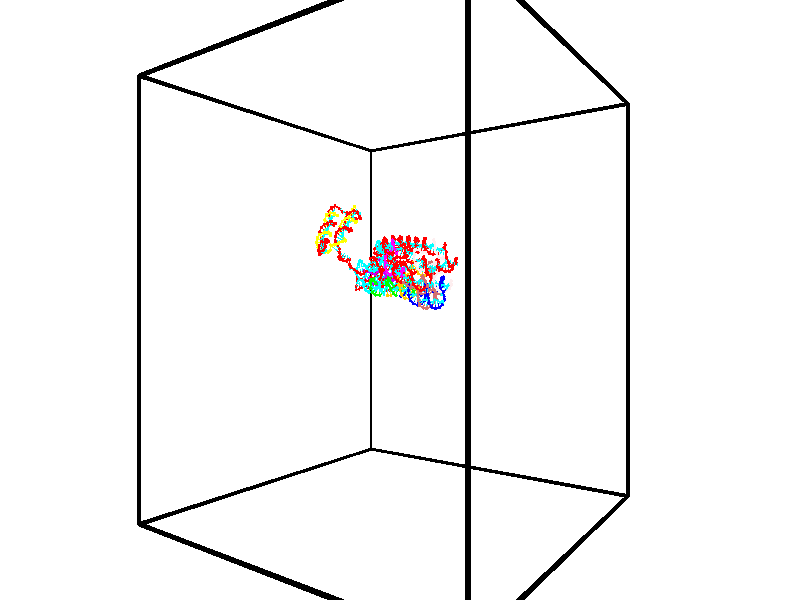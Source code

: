 // switches for output
#declare DRAW_BASES = 1; // possible values are 0, 1; only relevant for DNA ribbons
#declare DRAW_BASES_TYPE = 3; // possible values are 1, 2, 3; only relevant for DNA ribbons
#declare DRAW_FOG = 0; // set to 1 to enable fog

#include "colors.inc"

#include "transforms.inc"
background { rgb <1, 1, 1>}

#default {
   normal{
       ripples 0.25
       frequency 0.20
       turbulence 0.2
       lambda 5
   }
	finish {
		phong 0.1
		phong_size 40.
	}
}

// original window dimensions: 1024x640


// camera settings

camera {
	sky <-0, 1, 0>
	up <-0, 1, 0>
	right 1.6 * <0.581683, 0, 0.813415>
	location <-54.4937, 30, 90.4225>
	look_at <30, 30, 30>
	direction <84.4937, 0, -60.4225>
	angle 67.0682
}


# declare cpy_camera_pos = <-54.4937, 30, 90.4225>;
# if (DRAW_FOG = 1)
fog {
	fog_type 2
	up vnormalize(cpy_camera_pos)
	color rgbt<1,1,1,0.3>
	distance 1e-5
	fog_alt 3e-3
	fog_offset 48
}
# end


// LIGHTS

# declare lum = 6;
global_settings {
	ambient_light rgb lum * <0.05, 0.05, 0.05>
	max_trace_level 15
}# declare cpy_direct_light_amount = 0.25;
light_source
{	1000 * <0.231732, -1, 1.3951>,
	rgb lum * cpy_direct_light_amount
	parallel
}

light_source
{	1000 * <-0.231732, 1, -1.3951>,
	rgb lum * cpy_direct_light_amount
	parallel
}

// strand 0

// nucleotide -1

// particle -1
sphere {
	<42.876225, 32.977440, 23.530882> 0.250000
	pigment { color rgbt <1,0,0,0> }
	no_shadow
}
cylinder {
	<42.877289, 32.934647, 23.133179>,  <42.877926, 32.908970, 22.894556>, 0.100000
	pigment { color rgbt <1,0,0,0> }
	no_shadow
}
cylinder {
	<42.877289, 32.934647, 23.133179>,  <42.876225, 32.977440, 23.530882>, 0.100000
	pigment { color rgbt <1,0,0,0> }
	no_shadow
}

// particle -1
sphere {
	<42.877289, 32.934647, 23.133179> 0.100000
	pigment { color rgbt <1,0,0,0> }
	no_shadow
}
sphere {
	0, 1
	scale<0.080000,0.200000,0.300000>
	matrix <-0.697825, 0.711956, -0.078474,
		0.716263, 0.694027, -0.072759,
		0.002662, -0.106981, -0.994258,
		42.878086, 32.902554, 22.834902>
	pigment { color rgbt <0,1,1,0> }
	no_shadow
}
cylinder {
	<43.066227, 33.529594, 23.099596>,  <42.876225, 32.977440, 23.530882>, 0.130000
	pigment { color rgbt <1,0,0,0> }
	no_shadow
}

// nucleotide -1

// particle -1
sphere {
	<43.066227, 33.529594, 23.099596> 0.250000
	pigment { color rgbt <1,0,0,0> }
	no_shadow
}
cylinder {
	<42.765163, 33.344242, 22.912502>,  <42.584526, 33.233028, 22.800245>, 0.100000
	pigment { color rgbt <1,0,0,0> }
	no_shadow
}
cylinder {
	<42.765163, 33.344242, 22.912502>,  <43.066227, 33.529594, 23.099596>, 0.100000
	pigment { color rgbt <1,0,0,0> }
	no_shadow
}

// particle -1
sphere {
	<42.765163, 33.344242, 22.912502> 0.100000
	pigment { color rgbt <1,0,0,0> }
	no_shadow
}
sphere {
	0, 1
	scale<0.080000,0.200000,0.300000>
	matrix <-0.570224, 0.813925, 0.111229,
		0.329158, 0.350430, -0.876843,
		-0.752662, -0.463385, -0.467733,
		42.539364, 33.205227, 22.772182>
	pigment { color rgbt <0,1,1,0> }
	no_shadow
}
cylinder {
	<42.762749, 34.029991, 22.786699>,  <43.066227, 33.529594, 23.099596>, 0.130000
	pigment { color rgbt <1,0,0,0> }
	no_shadow
}

// nucleotide -1

// particle -1
sphere {
	<42.762749, 34.029991, 22.786699> 0.250000
	pigment { color rgbt <1,0,0,0> }
	no_shadow
}
cylinder {
	<42.511749, 33.718979, 22.803165>,  <42.361149, 33.532372, 22.813046>, 0.100000
	pigment { color rgbt <1,0,0,0> }
	no_shadow
}
cylinder {
	<42.511749, 33.718979, 22.803165>,  <42.762749, 34.029991, 22.786699>, 0.100000
	pigment { color rgbt <1,0,0,0> }
	no_shadow
}

// particle -1
sphere {
	<42.511749, 33.718979, 22.803165> 0.100000
	pigment { color rgbt <1,0,0,0> }
	no_shadow
}
sphere {
	0, 1
	scale<0.080000,0.200000,0.300000>
	matrix <-0.765720, 0.625826, 0.148377,
		-0.141129, 0.061586, -0.988074,
		-0.627500, -0.777528, 0.041165,
		42.323498, 33.485722, 22.815516>
	pigment { color rgbt <0,1,1,0> }
	no_shadow
}
cylinder {
	<42.130974, 33.946705, 22.249994>,  <42.762749, 34.029991, 22.786699>, 0.130000
	pigment { color rgbt <1,0,0,0> }
	no_shadow
}

// nucleotide -1

// particle -1
sphere {
	<42.130974, 33.946705, 22.249994> 0.250000
	pigment { color rgbt <1,0,0,0> }
	no_shadow
}
cylinder {
	<42.083237, 33.821514, 22.626888>,  <42.054596, 33.746399, 22.853024>, 0.100000
	pigment { color rgbt <1,0,0,0> }
	no_shadow
}
cylinder {
	<42.083237, 33.821514, 22.626888>,  <42.130974, 33.946705, 22.249994>, 0.100000
	pigment { color rgbt <1,0,0,0> }
	no_shadow
}

// particle -1
sphere {
	<42.083237, 33.821514, 22.626888> 0.100000
	pigment { color rgbt <1,0,0,0> }
	no_shadow
}
sphere {
	0, 1
	scale<0.080000,0.200000,0.300000>
	matrix <-0.647000, 0.744356, 0.165303,
		-0.753093, -0.589898, -0.291327,
		-0.119339, -0.312977, 0.942233,
		42.047436, 33.727619, 22.909557>
	pigment { color rgbt <0,1,1,0> }
	no_shadow
}
cylinder {
	<41.414799, 33.622417, 22.352993>,  <42.130974, 33.946705, 22.249994>, 0.130000
	pigment { color rgbt <1,0,0,0> }
	no_shadow
}

// nucleotide -1

// particle -1
sphere {
	<41.414799, 33.622417, 22.352993> 0.250000
	pigment { color rgbt <1,0,0,0> }
	no_shadow
}
cylinder {
	<41.579910, 33.794521, 22.674114>,  <41.678978, 33.897781, 22.866787>, 0.100000
	pigment { color rgbt <1,0,0,0> }
	no_shadow
}
cylinder {
	<41.579910, 33.794521, 22.674114>,  <41.414799, 33.622417, 22.352993>, 0.100000
	pigment { color rgbt <1,0,0,0> }
	no_shadow
}

// particle -1
sphere {
	<41.579910, 33.794521, 22.674114> 0.100000
	pigment { color rgbt <1,0,0,0> }
	no_shadow
}
sphere {
	0, 1
	scale<0.080000,0.200000,0.300000>
	matrix <-0.790250, 0.607438, 0.080774,
		-0.452900, -0.667757, 0.590748,
		0.412780, 0.430255, 0.802803,
		41.703743, 33.923599, 22.914955>
	pigment { color rgbt <0,1,1,0> }
	no_shadow
}
cylinder {
	<41.018738, 33.491081, 22.917316>,  <41.414799, 33.622417, 22.352993>, 0.130000
	pigment { color rgbt <1,0,0,0> }
	no_shadow
}

// nucleotide -1

// particle -1
sphere {
	<41.018738, 33.491081, 22.917316> 0.250000
	pigment { color rgbt <1,0,0,0> }
	no_shadow
}
cylinder {
	<41.196808, 33.848278, 22.943817>,  <41.303650, 34.062595, 22.959717>, 0.100000
	pigment { color rgbt <1,0,0,0> }
	no_shadow
}
cylinder {
	<41.196808, 33.848278, 22.943817>,  <41.018738, 33.491081, 22.917316>, 0.100000
	pigment { color rgbt <1,0,0,0> }
	no_shadow
}

// particle -1
sphere {
	<41.196808, 33.848278, 22.943817> 0.100000
	pigment { color rgbt <1,0,0,0> }
	no_shadow
}
sphere {
	0, 1
	scale<0.080000,0.200000,0.300000>
	matrix <-0.894289, 0.447140, -0.017697,
		-0.045427, -0.051370, 0.997646,
		0.445178, 0.892988, 0.066252,
		41.330360, 34.116173, 22.963694>
	pigment { color rgbt <0,1,1,0> }
	no_shadow
}
cylinder {
	<40.313652, 33.712418, 22.862875>,  <41.018738, 33.491081, 22.917316>, 0.130000
	pigment { color rgbt <1,0,0,0> }
	no_shadow
}

// nucleotide -1

// particle -1
sphere {
	<40.313652, 33.712418, 22.862875> 0.250000
	pigment { color rgbt <1,0,0,0> }
	no_shadow
}
cylinder {
	<40.374371, 34.092731, 22.754822>,  <40.410801, 34.320919, 22.689991>, 0.100000
	pigment { color rgbt <1,0,0,0> }
	no_shadow
}
cylinder {
	<40.374371, 34.092731, 22.754822>,  <40.313652, 33.712418, 22.862875>, 0.100000
	pigment { color rgbt <1,0,0,0> }
	no_shadow
}

// particle -1
sphere {
	<40.374371, 34.092731, 22.754822> 0.100000
	pigment { color rgbt <1,0,0,0> }
	no_shadow
}
sphere {
	0, 1
	scale<0.080000,0.200000,0.300000>
	matrix <0.089118, -0.285350, -0.954271,
		-0.984387, 0.120777, -0.128045,
		0.151792, 0.950783, -0.270132,
		40.419907, 34.377968, 22.673782>
	pigment { color rgbt <0,1,1,0> }
	no_shadow
}
cylinder {
	<39.795891, 33.894318, 22.364969>,  <40.313652, 33.712418, 22.862875>, 0.130000
	pigment { color rgbt <1,0,0,0> }
	no_shadow
}

// nucleotide -1

// particle -1
sphere {
	<39.795891, 33.894318, 22.364969> 0.250000
	pigment { color rgbt <1,0,0,0> }
	no_shadow
}
cylinder {
	<40.098667, 34.148129, 22.302467>,  <40.280334, 34.300415, 22.264967>, 0.100000
	pigment { color rgbt <1,0,0,0> }
	no_shadow
}
cylinder {
	<40.098667, 34.148129, 22.302467>,  <39.795891, 33.894318, 22.364969>, 0.100000
	pigment { color rgbt <1,0,0,0> }
	no_shadow
}

// particle -1
sphere {
	<40.098667, 34.148129, 22.302467> 0.100000
	pigment { color rgbt <1,0,0,0> }
	no_shadow
}
sphere {
	0, 1
	scale<0.080000,0.200000,0.300000>
	matrix <-0.054204, -0.177325, -0.982659,
		-0.651227, 0.752288, -0.099831,
		0.756944, 0.634523, -0.156255,
		40.325752, 34.338486, 22.255590>
	pigment { color rgbt <0,1,1,0> }
	no_shadow
}
cylinder {
	<39.514946, 34.314232, 21.889551>,  <39.795891, 33.894318, 22.364969>, 0.130000
	pigment { color rgbt <1,0,0,0> }
	no_shadow
}

// nucleotide -1

// particle -1
sphere {
	<39.514946, 34.314232, 21.889551> 0.250000
	pigment { color rgbt <1,0,0,0> }
	no_shadow
}
cylinder {
	<39.908268, 34.378307, 21.855045>,  <40.144260, 34.416752, 21.834341>, 0.100000
	pigment { color rgbt <1,0,0,0> }
	no_shadow
}
cylinder {
	<39.908268, 34.378307, 21.855045>,  <39.514946, 34.314232, 21.889551>, 0.100000
	pigment { color rgbt <1,0,0,0> }
	no_shadow
}

// particle -1
sphere {
	<39.908268, 34.378307, 21.855045> 0.100000
	pigment { color rgbt <1,0,0,0> }
	no_shadow
}
sphere {
	0, 1
	scale<0.080000,0.200000,0.300000>
	matrix <-0.091420, 0.025071, -0.995497,
		-0.157306, 0.986768, 0.039297,
		0.983309, 0.160191, -0.086266,
		40.203262, 34.426365, 21.829166>
	pigment { color rgbt <0,1,1,0> }
	no_shadow
}
cylinder {
	<39.603752, 34.624100, 21.214615>,  <39.514946, 34.314232, 21.889551>, 0.130000
	pigment { color rgbt <1,0,0,0> }
	no_shadow
}

// nucleotide -1

// particle -1
sphere {
	<39.603752, 34.624100, 21.214615> 0.250000
	pigment { color rgbt <1,0,0,0> }
	no_shadow
}
cylinder {
	<39.978737, 34.519951, 21.307026>,  <40.203728, 34.457462, 21.362473>, 0.100000
	pigment { color rgbt <1,0,0,0> }
	no_shadow
}
cylinder {
	<39.978737, 34.519951, 21.307026>,  <39.603752, 34.624100, 21.214615>, 0.100000
	pigment { color rgbt <1,0,0,0> }
	no_shadow
}

// particle -1
sphere {
	<39.978737, 34.519951, 21.307026> 0.100000
	pigment { color rgbt <1,0,0,0> }
	no_shadow
}
sphere {
	0, 1
	scale<0.080000,0.200000,0.300000>
	matrix <0.201367, -0.135729, -0.970066,
		0.283939, 0.955919, -0.074810,
		0.937459, -0.260376, 0.231030,
		40.259975, 34.441837, 21.376335>
	pigment { color rgbt <0,1,1,0> }
	no_shadow
}
cylinder {
	<40.007042, 35.101540, 20.826479>,  <39.603752, 34.624100, 21.214615>, 0.130000
	pigment { color rgbt <1,0,0,0> }
	no_shadow
}

// nucleotide -1

// particle -1
sphere {
	<40.007042, 35.101540, 20.826479> 0.250000
	pigment { color rgbt <1,0,0,0> }
	no_shadow
}
cylinder {
	<40.179218, 34.747173, 20.895607>,  <40.282524, 34.534554, 20.937084>, 0.100000
	pigment { color rgbt <1,0,0,0> }
	no_shadow
}
cylinder {
	<40.179218, 34.747173, 20.895607>,  <40.007042, 35.101540, 20.826479>, 0.100000
	pigment { color rgbt <1,0,0,0> }
	no_shadow
}

// particle -1
sphere {
	<40.179218, 34.747173, 20.895607> 0.100000
	pigment { color rgbt <1,0,0,0> }
	no_shadow
}
sphere {
	0, 1
	scale<0.080000,0.200000,0.300000>
	matrix <0.120275, -0.133460, -0.983729,
		0.894569, 0.444224, 0.049108,
		0.430442, -0.885920, 0.172818,
		40.308350, 34.481396, 20.947453>
	pigment { color rgbt <0,1,1,0> }
	no_shadow
}
cylinder {
	<40.719707, 35.155930, 20.531414>,  <40.007042, 35.101540, 20.826479>, 0.130000
	pigment { color rgbt <1,0,0,0> }
	no_shadow
}

// nucleotide -1

// particle -1
sphere {
	<40.719707, 35.155930, 20.531414> 0.250000
	pigment { color rgbt <1,0,0,0> }
	no_shadow
}
cylinder {
	<40.673237, 34.761333, 20.577618>,  <40.645355, 34.524574, 20.605339>, 0.100000
	pigment { color rgbt <1,0,0,0> }
	no_shadow
}
cylinder {
	<40.673237, 34.761333, 20.577618>,  <40.719707, 35.155930, 20.531414>, 0.100000
	pigment { color rgbt <1,0,0,0> }
	no_shadow
}

// particle -1
sphere {
	<40.673237, 34.761333, 20.577618> 0.100000
	pigment { color rgbt <1,0,0,0> }
	no_shadow
}
sphere {
	0, 1
	scale<0.080000,0.200000,0.300000>
	matrix <0.382812, -0.151786, -0.911272,
		0.916492, -0.061650, 0.395274,
		-0.116177, -0.986489, 0.115510,
		40.638382, 34.465385, 20.612270>
	pigment { color rgbt <0,1,1,0> }
	no_shadow
}
cylinder {
	<41.305729, 34.838215, 20.315262>,  <40.719707, 35.155930, 20.531414>, 0.130000
	pigment { color rgbt <1,0,0,0> }
	no_shadow
}

// nucleotide -1

// particle -1
sphere {
	<41.305729, 34.838215, 20.315262> 0.250000
	pigment { color rgbt <1,0,0,0> }
	no_shadow
}
cylinder {
	<41.050449, 34.531055, 20.293194>,  <40.897282, 34.346760, 20.279953>, 0.100000
	pigment { color rgbt <1,0,0,0> }
	no_shadow
}
cylinder {
	<41.050449, 34.531055, 20.293194>,  <41.305729, 34.838215, 20.315262>, 0.100000
	pigment { color rgbt <1,0,0,0> }
	no_shadow
}

// particle -1
sphere {
	<41.050449, 34.531055, 20.293194> 0.100000
	pigment { color rgbt <1,0,0,0> }
	no_shadow
}
sphere {
	0, 1
	scale<0.080000,0.200000,0.300000>
	matrix <0.317582, -0.197309, -0.927475,
		0.701318, -0.609433, 0.369791,
		-0.638197, -0.767894, -0.055168,
		40.858990, 34.300686, 20.276644>
	pigment { color rgbt <0,1,1,0> }
	no_shadow
}
cylinder {
	<41.688713, 34.354294, 20.017931>,  <41.305729, 34.838215, 20.315262>, 0.130000
	pigment { color rgbt <1,0,0,0> }
	no_shadow
}

// nucleotide -1

// particle -1
sphere {
	<41.688713, 34.354294, 20.017931> 0.250000
	pigment { color rgbt <1,0,0,0> }
	no_shadow
}
cylinder {
	<41.317104, 34.225159, 19.945595>,  <41.094139, 34.147678, 19.902193>, 0.100000
	pigment { color rgbt <1,0,0,0> }
	no_shadow
}
cylinder {
	<41.317104, 34.225159, 19.945595>,  <41.688713, 34.354294, 20.017931>, 0.100000
	pigment { color rgbt <1,0,0,0> }
	no_shadow
}

// particle -1
sphere {
	<41.317104, 34.225159, 19.945595> 0.100000
	pigment { color rgbt <1,0,0,0> }
	no_shadow
}
sphere {
	0, 1
	scale<0.080000,0.200000,0.300000>
	matrix <0.277972, -0.286288, -0.916936,
		0.244246, -0.902118, 0.355705,
		-0.929019, -0.322834, -0.180839,
		41.038399, 34.128307, 19.891342>
	pigment { color rgbt <0,1,1,0> }
	no_shadow
}
cylinder {
	<41.691536, 33.648197, 19.743645>,  <41.688713, 34.354294, 20.017931>, 0.130000
	pigment { color rgbt <1,0,0,0> }
	no_shadow
}

// nucleotide -1

// particle -1
sphere {
	<41.691536, 33.648197, 19.743645> 0.250000
	pigment { color rgbt <1,0,0,0> }
	no_shadow
}
cylinder {
	<41.357975, 33.832100, 19.621513>,  <41.157837, 33.942444, 19.548235>, 0.100000
	pigment { color rgbt <1,0,0,0> }
	no_shadow
}
cylinder {
	<41.357975, 33.832100, 19.621513>,  <41.691536, 33.648197, 19.743645>, 0.100000
	pigment { color rgbt <1,0,0,0> }
	no_shadow
}

// particle -1
sphere {
	<41.357975, 33.832100, 19.621513> 0.100000
	pigment { color rgbt <1,0,0,0> }
	no_shadow
}
sphere {
	0, 1
	scale<0.080000,0.200000,0.300000>
	matrix <0.274060, -0.135242, -0.952156,
		-0.479055, -0.877685, -0.013223,
		-0.833905, 0.459759, -0.305327,
		41.107803, 33.970028, 19.529915>
	pigment { color rgbt <0,1,1,0> }
	no_shadow
}
cylinder {
	<41.516434, 33.194653, 19.167549>,  <41.691536, 33.648197, 19.743645>, 0.130000
	pigment { color rgbt <1,0,0,0> }
	no_shadow
}

// nucleotide -1

// particle -1
sphere {
	<41.516434, 33.194653, 19.167549> 0.250000
	pigment { color rgbt <1,0,0,0> }
	no_shadow
}
cylinder {
	<41.272484, 33.509823, 19.133553>,  <41.126114, 33.698925, 19.113153>, 0.100000
	pigment { color rgbt <1,0,0,0> }
	no_shadow
}
cylinder {
	<41.272484, 33.509823, 19.133553>,  <41.516434, 33.194653, 19.167549>, 0.100000
	pigment { color rgbt <1,0,0,0> }
	no_shadow
}

// particle -1
sphere {
	<41.272484, 33.509823, 19.133553> 0.100000
	pigment { color rgbt <1,0,0,0> }
	no_shadow
}
sphere {
	0, 1
	scale<0.080000,0.200000,0.300000>
	matrix <-0.198777, -0.255908, -0.946044,
		-0.767162, -0.560075, 0.312694,
		-0.609877, 0.787925, -0.084992,
		41.089520, 33.746201, 19.108055>
	pigment { color rgbt <0,1,1,0> }
	no_shadow
}
cylinder {
	<40.928173, 33.004379, 18.868084>,  <41.516434, 33.194653, 19.167549>, 0.130000
	pigment { color rgbt <1,0,0,0> }
	no_shadow
}

// nucleotide -1

// particle -1
sphere {
	<40.928173, 33.004379, 18.868084> 0.250000
	pigment { color rgbt <1,0,0,0> }
	no_shadow
}
cylinder {
	<40.926189, 33.399765, 18.807529>,  <40.924999, 33.636997, 18.771196>, 0.100000
	pigment { color rgbt <1,0,0,0> }
	no_shadow
}
cylinder {
	<40.926189, 33.399765, 18.807529>,  <40.928173, 33.004379, 18.868084>, 0.100000
	pigment { color rgbt <1,0,0,0> }
	no_shadow
}

// particle -1
sphere {
	<40.926189, 33.399765, 18.807529> 0.100000
	pigment { color rgbt <1,0,0,0> }
	no_shadow
}
sphere {
	0, 1
	scale<0.080000,0.200000,0.300000>
	matrix <-0.217493, -0.148827, -0.964649,
		-0.976049, 0.028145, 0.215721,
		-0.004956, 0.988463, -0.151384,
		40.924702, 33.696304, 18.762114>
	pigment { color rgbt <0,1,1,0> }
	no_shadow
}
cylinder {
	<40.343781, 33.187244, 18.555855>,  <40.928173, 33.004379, 18.868084>, 0.130000
	pigment { color rgbt <1,0,0,0> }
	no_shadow
}

// nucleotide -1

// particle -1
sphere {
	<40.343781, 33.187244, 18.555855> 0.250000
	pigment { color rgbt <1,0,0,0> }
	no_shadow
}
cylinder {
	<40.611938, 33.459152, 18.436871>,  <40.772835, 33.622295, 18.365480>, 0.100000
	pigment { color rgbt <1,0,0,0> }
	no_shadow
}
cylinder {
	<40.611938, 33.459152, 18.436871>,  <40.343781, 33.187244, 18.555855>, 0.100000
	pigment { color rgbt <1,0,0,0> }
	no_shadow
}

// particle -1
sphere {
	<40.611938, 33.459152, 18.436871> 0.100000
	pigment { color rgbt <1,0,0,0> }
	no_shadow
}
sphere {
	0, 1
	scale<0.080000,0.200000,0.300000>
	matrix <-0.261861, -0.158350, -0.952027,
		-0.694259, 0.716130, 0.071847,
		0.670398, 0.679767, -0.297462,
		40.813057, 33.663082, 18.347631>
	pigment { color rgbt <0,1,1,0> }
	no_shadow
}
cylinder {
	<39.981670, 33.485950, 18.055429>,  <40.343781, 33.187244, 18.555855>, 0.130000
	pigment { color rgbt <1,0,0,0> }
	no_shadow
}

// nucleotide -1

// particle -1
sphere {
	<39.981670, 33.485950, 18.055429> 0.250000
	pigment { color rgbt <1,0,0,0> }
	no_shadow
}
cylinder {
	<40.363297, 33.587509, 17.991798>,  <40.592270, 33.648445, 17.953619>, 0.100000
	pigment { color rgbt <1,0,0,0> }
	no_shadow
}
cylinder {
	<40.363297, 33.587509, 17.991798>,  <39.981670, 33.485950, 18.055429>, 0.100000
	pigment { color rgbt <1,0,0,0> }
	no_shadow
}

// particle -1
sphere {
	<40.363297, 33.587509, 17.991798> 0.100000
	pigment { color rgbt <1,0,0,0> }
	no_shadow
}
sphere {
	0, 1
	scale<0.080000,0.200000,0.300000>
	matrix <-0.108129, -0.203391, -0.973109,
		-0.279421, 0.945606, -0.166595,
		0.954061, 0.253893, -0.159079,
		40.649513, 33.663677, 17.944075>
	pigment { color rgbt <0,1,1,0> }
	no_shadow
}
cylinder {
	<39.906147, 33.981133, 17.491995>,  <39.981670, 33.485950, 18.055429>, 0.130000
	pigment { color rgbt <1,0,0,0> }
	no_shadow
}

// nucleotide -1

// particle -1
sphere {
	<39.906147, 33.981133, 17.491995> 0.250000
	pigment { color rgbt <1,0,0,0> }
	no_shadow
}
cylinder {
	<40.290443, 33.871056, 17.506069>,  <40.521023, 33.805008, 17.514513>, 0.100000
	pigment { color rgbt <1,0,0,0> }
	no_shadow
}
cylinder {
	<40.290443, 33.871056, 17.506069>,  <39.906147, 33.981133, 17.491995>, 0.100000
	pigment { color rgbt <1,0,0,0> }
	no_shadow
}

// particle -1
sphere {
	<40.290443, 33.871056, 17.506069> 0.100000
	pigment { color rgbt <1,0,0,0> }
	no_shadow
}
sphere {
	0, 1
	scale<0.080000,0.200000,0.300000>
	matrix <0.050902, 0.050178, -0.997442,
		0.272727, 0.960078, 0.062217,
		0.960744, -0.275196, 0.035184,
		40.578667, 33.788498, 17.516624>
	pigment { color rgbt <0,1,1,0> }
	no_shadow
}
cylinder {
	<40.202766, 34.388191, 17.101717>,  <39.906147, 33.981133, 17.491995>, 0.130000
	pigment { color rgbt <1,0,0,0> }
	no_shadow
}

// nucleotide -1

// particle -1
sphere {
	<40.202766, 34.388191, 17.101717> 0.250000
	pigment { color rgbt <1,0,0,0> }
	no_shadow
}
cylinder {
	<40.459885, 34.081799, 17.098125>,  <40.614155, 33.897961, 17.095970>, 0.100000
	pigment { color rgbt <1,0,0,0> }
	no_shadow
}
cylinder {
	<40.459885, 34.081799, 17.098125>,  <40.202766, 34.388191, 17.101717>, 0.100000
	pigment { color rgbt <1,0,0,0> }
	no_shadow
}

// particle -1
sphere {
	<40.459885, 34.081799, 17.098125> 0.100000
	pigment { color rgbt <1,0,0,0> }
	no_shadow
}
sphere {
	0, 1
	scale<0.080000,0.200000,0.300000>
	matrix <-0.120460, -0.089500, -0.988675,
		0.756506, 0.636599, -0.149800,
		0.642797, -0.765984, -0.008977,
		40.652725, 33.852005, 17.095432>
	pigment { color rgbt <0,1,1,0> }
	no_shadow
}
cylinder {
	<40.617657, 34.445160, 16.524273>,  <40.202766, 34.388191, 17.101717>, 0.130000
	pigment { color rgbt <1,0,0,0> }
	no_shadow
}

// nucleotide -1

// particle -1
sphere {
	<40.617657, 34.445160, 16.524273> 0.250000
	pigment { color rgbt <1,0,0,0> }
	no_shadow
}
cylinder {
	<40.682438, 34.057671, 16.599487>,  <40.721306, 33.825176, 16.644615>, 0.100000
	pigment { color rgbt <1,0,0,0> }
	no_shadow
}
cylinder {
	<40.682438, 34.057671, 16.599487>,  <40.617657, 34.445160, 16.524273>, 0.100000
	pigment { color rgbt <1,0,0,0> }
	no_shadow
}

// particle -1
sphere {
	<40.682438, 34.057671, 16.599487> 0.100000
	pigment { color rgbt <1,0,0,0> }
	no_shadow
}
sphere {
	0, 1
	scale<0.080000,0.200000,0.300000>
	matrix <0.009461, -0.189017, -0.981928,
		0.986754, 0.160801, -0.021446,
		0.161949, -0.968718, 0.188035,
		40.731022, 33.767056, 16.655897>
	pigment { color rgbt <0,1,1,0> }
	no_shadow
}
cylinder {
	<40.994564, 34.202942, 15.990995>,  <40.617657, 34.445160, 16.524273>, 0.130000
	pigment { color rgbt <1,0,0,0> }
	no_shadow
}

// nucleotide -1

// particle -1
sphere {
	<40.994564, 34.202942, 15.990995> 0.250000
	pigment { color rgbt <1,0,0,0> }
	no_shadow
}
cylinder {
	<40.859035, 33.851723, 16.126186>,  <40.777718, 33.640991, 16.207300>, 0.100000
	pigment { color rgbt <1,0,0,0> }
	no_shadow
}
cylinder {
	<40.859035, 33.851723, 16.126186>,  <40.994564, 34.202942, 15.990995>, 0.100000
	pigment { color rgbt <1,0,0,0> }
	no_shadow
}

// particle -1
sphere {
	<40.859035, 33.851723, 16.126186> 0.100000
	pigment { color rgbt <1,0,0,0> }
	no_shadow
}
sphere {
	0, 1
	scale<0.080000,0.200000,0.300000>
	matrix <-0.144977, -0.306210, -0.940860,
		0.929614, -0.367782, -0.023547,
		-0.338821, -0.878050, 0.337977,
		40.757389, 33.588306, 16.227579>
	pigment { color rgbt <0,1,1,0> }
	no_shadow
}
cylinder {
	<41.330669, 33.628738, 15.715055>,  <40.994564, 34.202942, 15.990995>, 0.130000
	pigment { color rgbt <1,0,0,0> }
	no_shadow
}

// nucleotide -1

// particle -1
sphere {
	<41.330669, 33.628738, 15.715055> 0.250000
	pigment { color rgbt <1,0,0,0> }
	no_shadow
}
cylinder {
	<40.989052, 33.452251, 15.825278>,  <40.784081, 33.346359, 15.891413>, 0.100000
	pigment { color rgbt <1,0,0,0> }
	no_shadow
}
cylinder {
	<40.989052, 33.452251, 15.825278>,  <41.330669, 33.628738, 15.715055>, 0.100000
	pigment { color rgbt <1,0,0,0> }
	no_shadow
}

// particle -1
sphere {
	<40.989052, 33.452251, 15.825278> 0.100000
	pigment { color rgbt <1,0,0,0> }
	no_shadow
}
sphere {
	0, 1
	scale<0.080000,0.200000,0.300000>
	matrix <-0.103927, -0.374321, -0.921457,
		0.509715, -0.815602, 0.273831,
		-0.854043, -0.441222, 0.275560,
		40.732838, 33.319885, 15.907947>
	pigment { color rgbt <0,1,1,0> }
	no_shadow
}
cylinder {
	<41.382866, 32.831951, 15.631927>,  <41.330669, 33.628738, 15.715055>, 0.130000
	pigment { color rgbt <1,0,0,0> }
	no_shadow
}

// nucleotide -1

// particle -1
sphere {
	<41.382866, 32.831951, 15.631927> 0.250000
	pigment { color rgbt <1,0,0,0> }
	no_shadow
}
cylinder {
	<40.989502, 32.904312, 15.626676>,  <40.753483, 32.947727, 15.623526>, 0.100000
	pigment { color rgbt <1,0,0,0> }
	no_shadow
}
cylinder {
	<40.989502, 32.904312, 15.626676>,  <41.382866, 32.831951, 15.631927>, 0.100000
	pigment { color rgbt <1,0,0,0> }
	no_shadow
}

// particle -1
sphere {
	<40.989502, 32.904312, 15.626676> 0.100000
	pigment { color rgbt <1,0,0,0> }
	no_shadow
}
sphere {
	0, 1
	scale<0.080000,0.200000,0.300000>
	matrix <-0.089559, -0.547237, -0.832172,
		-0.157726, -0.817193, 0.554362,
		-0.983413, 0.180903, -0.013127,
		40.694477, 32.958584, 15.622738>
	pigment { color rgbt <0,1,1,0> }
	no_shadow
}
cylinder {
	<41.081833, 32.280701, 15.176325>,  <41.382866, 32.831951, 15.631927>, 0.130000
	pigment { color rgbt <1,0,0,0> }
	no_shadow
}

// nucleotide -1

// particle -1
sphere {
	<41.081833, 32.280701, 15.176325> 0.250000
	pigment { color rgbt <1,0,0,0> }
	no_shadow
}
cylinder {
	<40.778664, 32.539162, 15.212192>,  <40.596764, 32.694241, 15.233711>, 0.100000
	pigment { color rgbt <1,0,0,0> }
	no_shadow
}
cylinder {
	<40.778664, 32.539162, 15.212192>,  <41.081833, 32.280701, 15.176325>, 0.100000
	pigment { color rgbt <1,0,0,0> }
	no_shadow
}

// particle -1
sphere {
	<40.778664, 32.539162, 15.212192> 0.100000
	pigment { color rgbt <1,0,0,0> }
	no_shadow
}
sphere {
	0, 1
	scale<0.080000,0.200000,0.300000>
	matrix <-0.221994, -0.126222, -0.966844,
		-0.613415, -0.752694, 0.239109,
		-0.757919, 0.646157, 0.089667,
		40.551289, 32.733009, 15.239092>
	pigment { color rgbt <0,1,1,0> }
	no_shadow
}
cylinder {
	<40.336109, 32.047260, 14.841300>,  <41.081833, 32.280701, 15.176325>, 0.130000
	pigment { color rgbt <1,0,0,0> }
	no_shadow
}

// nucleotide -1

// particle -1
sphere {
	<40.336109, 32.047260, 14.841300> 0.250000
	pigment { color rgbt <1,0,0,0> }
	no_shadow
}
cylinder {
	<40.331272, 32.446121, 14.811542>,  <40.328369, 32.685440, 14.793687>, 0.100000
	pigment { color rgbt <1,0,0,0> }
	no_shadow
}
cylinder {
	<40.331272, 32.446121, 14.811542>,  <40.336109, 32.047260, 14.841300>, 0.100000
	pigment { color rgbt <1,0,0,0> }
	no_shadow
}

// particle -1
sphere {
	<40.331272, 32.446121, 14.811542> 0.100000
	pigment { color rgbt <1,0,0,0> }
	no_shadow
}
sphere {
	0, 1
	scale<0.080000,0.200000,0.300000>
	matrix <-0.331440, -0.074194, -0.940554,
		-0.943399, 0.013282, 0.331395,
		-0.012095, 0.997155, -0.074396,
		40.327644, 32.745270, 14.789223>
	pigment { color rgbt <0,1,1,0> }
	no_shadow
}
cylinder {
	<39.645157, 32.336033, 14.870215>,  <40.336109, 32.047260, 14.841300>, 0.130000
	pigment { color rgbt <1,0,0,0> }
	no_shadow
}

// nucleotide -1

// particle -1
sphere {
	<39.645157, 32.336033, 14.870215> 0.250000
	pigment { color rgbt <1,0,0,0> }
	no_shadow
}
cylinder {
	<39.937172, 32.499924, 14.651427>,  <40.112381, 32.598259, 14.520155>, 0.100000
	pigment { color rgbt <1,0,0,0> }
	no_shadow
}
cylinder {
	<39.937172, 32.499924, 14.651427>,  <39.645157, 32.336033, 14.870215>, 0.100000
	pigment { color rgbt <1,0,0,0> }
	no_shadow
}

// particle -1
sphere {
	<39.937172, 32.499924, 14.651427> 0.100000
	pigment { color rgbt <1,0,0,0> }
	no_shadow
}
sphere {
	0, 1
	scale<0.080000,0.200000,0.300000>
	matrix <-0.476825, -0.267981, -0.837153,
		-0.489581, 0.871958, -0.000268,
		0.730034, 0.409726, -0.546969,
		40.156181, 32.622841, 14.487336>
	pigment { color rgbt <0,1,1,0> }
	no_shadow
}
cylinder {
	<39.421024, 32.851215, 14.394078>,  <39.645157, 32.336033, 14.870215>, 0.130000
	pigment { color rgbt <1,0,0,0> }
	no_shadow
}

// nucleotide -1

// particle -1
sphere {
	<39.421024, 32.851215, 14.394078> 0.250000
	pigment { color rgbt <1,0,0,0> }
	no_shadow
}
cylinder {
	<39.731865, 32.648151, 14.245271>,  <39.918369, 32.526314, 14.155987>, 0.100000
	pigment { color rgbt <1,0,0,0> }
	no_shadow
}
cylinder {
	<39.731865, 32.648151, 14.245271>,  <39.421024, 32.851215, 14.394078>, 0.100000
	pigment { color rgbt <1,0,0,0> }
	no_shadow
}

// particle -1
sphere {
	<39.731865, 32.648151, 14.245271> 0.100000
	pigment { color rgbt <1,0,0,0> }
	no_shadow
}
sphere {
	0, 1
	scale<0.080000,0.200000,0.300000>
	matrix <-0.488672, -0.114185, -0.864963,
		0.396625, 0.853959, -0.336811,
		0.777102, -0.507656, -0.372018,
		39.964996, 32.495853, 14.133665>
	pigment { color rgbt <0,1,1,0> }
	no_shadow
}
cylinder {
	<39.269398, 32.129456, 14.058868>,  <39.421024, 32.851215, 14.394078>, 0.130000
	pigment { color rgbt <1,0,0,0> }
	no_shadow
}

// nucleotide -1

// particle -1
sphere {
	<39.269398, 32.129456, 14.058868> 0.250000
	pigment { color rgbt <1,0,0,0> }
	no_shadow
}
cylinder {
	<38.918743, 32.268452, 14.191987>,  <38.708351, 32.351849, 14.271858>, 0.100000
	pigment { color rgbt <1,0,0,0> }
	no_shadow
}
cylinder {
	<38.918743, 32.268452, 14.191987>,  <39.269398, 32.129456, 14.058868>, 0.100000
	pigment { color rgbt <1,0,0,0> }
	no_shadow
}

// particle -1
sphere {
	<38.918743, 32.268452, 14.191987> 0.100000
	pigment { color rgbt <1,0,0,0> }
	no_shadow
}
sphere {
	0, 1
	scale<0.080000,0.200000,0.300000>
	matrix <-0.274432, 0.207021, -0.939058,
		-0.395213, -0.914544, -0.086119,
		-0.876637, 0.347494, 0.332798,
		38.655750, 32.372700, 14.291826>
	pigment { color rgbt <0,1,1,0> }
	no_shadow
}
cylinder {
	<38.664280, 31.795557, 13.785649>,  <39.269398, 32.129456, 14.058868>, 0.130000
	pigment { color rgbt <1,0,0,0> }
	no_shadow
}

// nucleotide -1

// particle -1
sphere {
	<38.664280, 31.795557, 13.785649> 0.250000
	pigment { color rgbt <1,0,0,0> }
	no_shadow
}
cylinder {
	<38.634541, 32.188923, 13.851821>,  <38.616695, 32.424942, 13.891524>, 0.100000
	pigment { color rgbt <1,0,0,0> }
	no_shadow
}
cylinder {
	<38.634541, 32.188923, 13.851821>,  <38.664280, 31.795557, 13.785649>, 0.100000
	pigment { color rgbt <1,0,0,0> }
	no_shadow
}

// particle -1
sphere {
	<38.634541, 32.188923, 13.851821> 0.100000
	pigment { color rgbt <1,0,0,0> }
	no_shadow
}
sphere {
	0, 1
	scale<0.080000,0.200000,0.300000>
	matrix <-0.480499, 0.110032, -0.870065,
		-0.873838, -0.144181, 0.464349,
		-0.074353, 0.983415, 0.165429,
		38.612236, 32.483948, 13.901449>
	pigment { color rgbt <0,1,1,0> }
	no_shadow
}
cylinder {
	<38.083523, 31.684996, 13.400458>,  <38.664280, 31.795557, 13.785649>, 0.130000
	pigment { color rgbt <1,0,0,0> }
	no_shadow
}

// nucleotide -1

// particle -1
sphere {
	<38.083523, 31.684996, 13.400458> 0.250000
	pigment { color rgbt <1,0,0,0> }
	no_shadow
}
cylinder {
	<37.767246, 31.776325, 13.627677>,  <37.577480, 31.831123, 13.764009>, 0.100000
	pigment { color rgbt <1,0,0,0> }
	no_shadow
}
cylinder {
	<37.767246, 31.776325, 13.627677>,  <38.083523, 31.684996, 13.400458>, 0.100000
	pigment { color rgbt <1,0,0,0> }
	no_shadow
}

// particle -1
sphere {
	<37.767246, 31.776325, 13.627677> 0.100000
	pigment { color rgbt <1,0,0,0> }
	no_shadow
}
sphere {
	0, 1
	scale<0.080000,0.200000,0.300000>
	matrix <0.311853, 0.948664, 0.052768,
		-0.526837, 0.218870, -0.821303,
		-0.790690, 0.228326, 0.568046,
		37.530041, 31.844824, 13.798091>
	pigment { color rgbt <0,1,1,0> }
	no_shadow
}
cylinder {
	<38.268936, 32.376472, 13.414538>,  <38.083523, 31.684996, 13.400458>, 0.130000
	pigment { color rgbt <1,0,0,0> }
	no_shadow
}

// nucleotide -1

// particle -1
sphere {
	<38.268936, 32.376472, 13.414538> 0.250000
	pigment { color rgbt <1,0,0,0> }
	no_shadow
}
cylinder {
	<37.998241, 32.335880, 13.706218>,  <37.835823, 32.311527, 13.881226>, 0.100000
	pigment { color rgbt <1,0,0,0> }
	no_shadow
}
cylinder {
	<37.998241, 32.335880, 13.706218>,  <38.268936, 32.376472, 13.414538>, 0.100000
	pigment { color rgbt <1,0,0,0> }
	no_shadow
}

// particle -1
sphere {
	<37.998241, 32.335880, 13.706218> 0.100000
	pigment { color rgbt <1,0,0,0> }
	no_shadow
}
sphere {
	0, 1
	scale<0.080000,0.200000,0.300000>
	matrix <0.267150, 0.889100, 0.371660,
		-0.686045, 0.446322, -0.574578,
		-0.676737, -0.101477, 0.729198,
		37.795219, 32.305439, 13.924977>
	pigment { color rgbt <0,1,1,0> }
	no_shadow
}
cylinder {
	<38.288910, 33.040337, 13.611212>,  <38.268936, 32.376472, 13.414538>, 0.130000
	pigment { color rgbt <1,0,0,0> }
	no_shadow
}

// nucleotide -1

// particle -1
sphere {
	<38.288910, 33.040337, 13.611212> 0.250000
	pigment { color rgbt <1,0,0,0> }
	no_shadow
}
cylinder {
	<38.051407, 32.866924, 13.882360>,  <37.908905, 32.762878, 14.045048>, 0.100000
	pigment { color rgbt <1,0,0,0> }
	no_shadow
}
cylinder {
	<38.051407, 32.866924, 13.882360>,  <38.288910, 33.040337, 13.611212>, 0.100000
	pigment { color rgbt <1,0,0,0> }
	no_shadow
}

// particle -1
sphere {
	<38.051407, 32.866924, 13.882360> 0.100000
	pigment { color rgbt <1,0,0,0> }
	no_shadow
}
sphere {
	0, 1
	scale<0.080000,0.200000,0.300000>
	matrix <0.087647, 0.802585, 0.590063,
		-0.799857, 0.409767, -0.438543,
		-0.593757, -0.433529, 0.677868,
		37.873280, 32.736866, 14.085720>
	pigment { color rgbt <0,1,1,0> }
	no_shadow
}
cylinder {
	<37.807304, 33.554131, 13.925434>,  <38.288910, 33.040337, 13.611212>, 0.130000
	pigment { color rgbt <1,0,0,0> }
	no_shadow
}

// nucleotide -1

// particle -1
sphere {
	<37.807304, 33.554131, 13.925434> 0.250000
	pigment { color rgbt <1,0,0,0> }
	no_shadow
}
cylinder {
	<37.815174, 33.254475, 14.190284>,  <37.819897, 33.074680, 14.349194>, 0.100000
	pigment { color rgbt <1,0,0,0> }
	no_shadow
}
cylinder {
	<37.815174, 33.254475, 14.190284>,  <37.807304, 33.554131, 13.925434>, 0.100000
	pigment { color rgbt <1,0,0,0> }
	no_shadow
}

// particle -1
sphere {
	<37.815174, 33.254475, 14.190284> 0.100000
	pigment { color rgbt <1,0,0,0> }
	no_shadow
}
sphere {
	0, 1
	scale<0.080000,0.200000,0.300000>
	matrix <-0.025279, 0.661669, 0.749370,
		-0.999487, -0.031484, -0.005917,
		0.019678, -0.749135, 0.662125,
		37.821079, 33.029736, 14.388922>
	pigment { color rgbt <0,1,1,0> }
	no_shadow
}
cylinder {
	<37.294811, 33.763992, 14.393870>,  <37.807304, 33.554131, 13.925434>, 0.130000
	pigment { color rgbt <1,0,0,0> }
	no_shadow
}

// nucleotide -1

// particle -1
sphere {
	<37.294811, 33.763992, 14.393870> 0.250000
	pigment { color rgbt <1,0,0,0> }
	no_shadow
}
cylinder {
	<37.543594, 33.502033, 14.565579>,  <37.692863, 33.344856, 14.668605>, 0.100000
	pigment { color rgbt <1,0,0,0> }
	no_shadow
}
cylinder {
	<37.543594, 33.502033, 14.565579>,  <37.294811, 33.763992, 14.393870>, 0.100000
	pigment { color rgbt <1,0,0,0> }
	no_shadow
}

// particle -1
sphere {
	<37.543594, 33.502033, 14.565579> 0.100000
	pigment { color rgbt <1,0,0,0> }
	no_shadow
}
sphere {
	0, 1
	scale<0.080000,0.200000,0.300000>
	matrix <-0.087801, 0.486423, 0.869301,
		-0.778111, -0.578360, 0.245035,
		0.621959, -0.654899, 0.429272,
		37.730183, 33.305565, 14.694361>
	pigment { color rgbt <0,1,1,0> }
	no_shadow
}
cylinder {
	<36.976677, 33.533295, 15.001285>,  <37.294811, 33.763992, 14.393870>, 0.130000
	pigment { color rgbt <1,0,0,0> }
	no_shadow
}

// nucleotide -1

// particle -1
sphere {
	<36.976677, 33.533295, 15.001285> 0.250000
	pigment { color rgbt <1,0,0,0> }
	no_shadow
}
cylinder {
	<37.375561, 33.517090, 15.026383>,  <37.614891, 33.507366, 15.041443>, 0.100000
	pigment { color rgbt <1,0,0,0> }
	no_shadow
}
cylinder {
	<37.375561, 33.517090, 15.026383>,  <36.976677, 33.533295, 15.001285>, 0.100000
	pigment { color rgbt <1,0,0,0> }
	no_shadow
}

// particle -1
sphere {
	<37.375561, 33.517090, 15.026383> 0.100000
	pigment { color rgbt <1,0,0,0> }
	no_shadow
}
sphere {
	0, 1
	scale<0.080000,0.200000,0.300000>
	matrix <-0.040104, 0.418296, 0.907425,
		-0.063011, -0.907406, 0.415503,
		0.997207, -0.040514, 0.062748,
		37.674725, 33.504936, 15.045208>
	pigment { color rgbt <0,1,1,0> }
	no_shadow
}
cylinder {
	<37.061352, 33.265148, 15.670941>,  <36.976677, 33.533295, 15.001285>, 0.130000
	pigment { color rgbt <1,0,0,0> }
	no_shadow
}

// nucleotide -1

// particle -1
sphere {
	<37.061352, 33.265148, 15.670941> 0.250000
	pigment { color rgbt <1,0,0,0> }
	no_shadow
}
cylinder {
	<37.416397, 33.419144, 15.569804>,  <37.629425, 33.511543, 15.509122>, 0.100000
	pigment { color rgbt <1,0,0,0> }
	no_shadow
}
cylinder {
	<37.416397, 33.419144, 15.569804>,  <37.061352, 33.265148, 15.670941>, 0.100000
	pigment { color rgbt <1,0,0,0> }
	no_shadow
}

// particle -1
sphere {
	<37.416397, 33.419144, 15.569804> 0.100000
	pigment { color rgbt <1,0,0,0> }
	no_shadow
}
sphere {
	0, 1
	scale<0.080000,0.200000,0.300000>
	matrix <0.155556, 0.266129, 0.951303,
		0.433535, -0.883717, 0.176330,
		0.887609, 0.384994, -0.252844,
		37.682678, 33.534641, 15.493951>
	pigment { color rgbt <0,1,1,0> }
	no_shadow
}
cylinder {
	<37.511551, 33.026600, 16.209627>,  <37.061352, 33.265148, 15.670941>, 0.130000
	pigment { color rgbt <1,0,0,0> }
	no_shadow
}

// nucleotide -1

// particle -1
sphere {
	<37.511551, 33.026600, 16.209627> 0.250000
	pigment { color rgbt <1,0,0,0> }
	no_shadow
}
cylinder {
	<37.729763, 33.322262, 16.051617>,  <37.860691, 33.499660, 15.956810>, 0.100000
	pigment { color rgbt <1,0,0,0> }
	no_shadow
}
cylinder {
	<37.729763, 33.322262, 16.051617>,  <37.511551, 33.026600, 16.209627>, 0.100000
	pigment { color rgbt <1,0,0,0> }
	no_shadow
}

// particle -1
sphere {
	<37.729763, 33.322262, 16.051617> 0.100000
	pigment { color rgbt <1,0,0,0> }
	no_shadow
}
sphere {
	0, 1
	scale<0.080000,0.200000,0.300000>
	matrix <0.155374, 0.373975, 0.914331,
		0.823562, -0.560174, 0.089170,
		0.545532, 0.739154, -0.395028,
		37.893421, 33.544006, 15.933108>
	pigment { color rgbt <0,1,1,0> }
	no_shadow
}
cylinder {
	<38.143044, 33.106674, 16.629889>,  <37.511551, 33.026600, 16.209627>, 0.130000
	pigment { color rgbt <1,0,0,0> }
	no_shadow
}

// nucleotide -1

// particle -1
sphere {
	<38.143044, 33.106674, 16.629889> 0.250000
	pigment { color rgbt <1,0,0,0> }
	no_shadow
}
cylinder {
	<38.116493, 33.463211, 16.450512>,  <38.100563, 33.677135, 16.342886>, 0.100000
	pigment { color rgbt <1,0,0,0> }
	no_shadow
}
cylinder {
	<38.116493, 33.463211, 16.450512>,  <38.143044, 33.106674, 16.629889>, 0.100000
	pigment { color rgbt <1,0,0,0> }
	no_shadow
}

// particle -1
sphere {
	<38.116493, 33.463211, 16.450512> 0.100000
	pigment { color rgbt <1,0,0,0> }
	no_shadow
}
sphere {
	0, 1
	scale<0.080000,0.200000,0.300000>
	matrix <0.023827, 0.450719, 0.892348,
		0.997510, 0.048545, -0.051155,
		-0.066375, 0.891345, -0.448440,
		38.096581, 33.730614, 16.315979>
	pigment { color rgbt <0,1,1,0> }
	no_shadow
}
cylinder {
	<38.715401, 33.680126, 16.883913>,  <38.143044, 33.106674, 16.629889>, 0.130000
	pigment { color rgbt <1,0,0,0> }
	no_shadow
}

// nucleotide -1

// particle -1
sphere {
	<38.715401, 33.680126, 16.883913> 0.250000
	pigment { color rgbt <1,0,0,0> }
	no_shadow
}
cylinder {
	<38.427380, 33.901466, 16.716423>,  <38.254566, 34.034271, 16.615929>, 0.100000
	pigment { color rgbt <1,0,0,0> }
	no_shadow
}
cylinder {
	<38.427380, 33.901466, 16.716423>,  <38.715401, 33.680126, 16.883913>, 0.100000
	pigment { color rgbt <1,0,0,0> }
	no_shadow
}

// particle -1
sphere {
	<38.427380, 33.901466, 16.716423> 0.100000
	pigment { color rgbt <1,0,0,0> }
	no_shadow
}
sphere {
	0, 1
	scale<0.080000,0.200000,0.300000>
	matrix <0.202822, 0.744893, 0.635608,
		0.663620, 0.372743, -0.648592,
		-0.720050, 0.553351, -0.418725,
		38.211365, 34.067471, 16.590805>
	pigment { color rgbt <0,1,1,0> }
	no_shadow
}
cylinder {
	<38.916241, 34.356152, 16.776047>,  <38.715401, 33.680126, 16.883913>, 0.130000
	pigment { color rgbt <1,0,0,0> }
	no_shadow
}

// nucleotide -1

// particle -1
sphere {
	<38.916241, 34.356152, 16.776047> 0.250000
	pigment { color rgbt <1,0,0,0> }
	no_shadow
}
cylinder {
	<38.518276, 34.395962, 16.769848>,  <38.279495, 34.419849, 16.766129>, 0.100000
	pigment { color rgbt <1,0,0,0> }
	no_shadow
}
cylinder {
	<38.518276, 34.395962, 16.769848>,  <38.916241, 34.356152, 16.776047>, 0.100000
	pigment { color rgbt <1,0,0,0> }
	no_shadow
}

// particle -1
sphere {
	<38.518276, 34.395962, 16.769848> 0.100000
	pigment { color rgbt <1,0,0,0> }
	no_shadow
}
sphere {
	0, 1
	scale<0.080000,0.200000,0.300000>
	matrix <0.074595, 0.831424, 0.550609,
		0.067685, 0.546652, -0.834620,
		-0.994914, 0.099527, -0.015497,
		38.219803, 34.425819, 16.765200>
	pigment { color rgbt <0,1,1,0> }
	no_shadow
}
cylinder {
	<38.853600, 35.062252, 16.767719>,  <38.916241, 34.356152, 16.776047>, 0.130000
	pigment { color rgbt <1,0,0,0> }
	no_shadow
}

// nucleotide -1

// particle -1
sphere {
	<38.853600, 35.062252, 16.767719> 0.250000
	pigment { color rgbt <1,0,0,0> }
	no_shadow
}
cylinder {
	<38.523853, 34.901878, 16.927555>,  <38.326004, 34.805653, 17.023457>, 0.100000
	pigment { color rgbt <1,0,0,0> }
	no_shadow
}
cylinder {
	<38.523853, 34.901878, 16.927555>,  <38.853600, 35.062252, 16.767719>, 0.100000
	pigment { color rgbt <1,0,0,0> }
	no_shadow
}

// particle -1
sphere {
	<38.523853, 34.901878, 16.927555> 0.100000
	pigment { color rgbt <1,0,0,0> }
	no_shadow
}
sphere {
	0, 1
	scale<0.080000,0.200000,0.300000>
	matrix <-0.011897, 0.718032, 0.695908,
		-0.565934, 0.568928, -0.596691,
		-0.824365, -0.400936, 0.399590,
		38.276543, 34.781597, 17.047432>
	pigment { color rgbt <0,1,1,0> }
	no_shadow
}
cylinder {
	<38.532433, 35.629234, 17.102695>,  <38.853600, 35.062252, 16.767719>, 0.130000
	pigment { color rgbt <1,0,0,0> }
	no_shadow
}

// nucleotide -1

// particle -1
sphere {
	<38.532433, 35.629234, 17.102695> 0.250000
	pigment { color rgbt <1,0,0,0> }
	no_shadow
}
cylinder {
	<38.284233, 35.344986, 17.235363>,  <38.135315, 35.174438, 17.314962>, 0.100000
	pigment { color rgbt <1,0,0,0> }
	no_shadow
}
cylinder {
	<38.284233, 35.344986, 17.235363>,  <38.532433, 35.629234, 17.102695>, 0.100000
	pigment { color rgbt <1,0,0,0> }
	no_shadow
}

// particle -1
sphere {
	<38.284233, 35.344986, 17.235363> 0.100000
	pigment { color rgbt <1,0,0,0> }
	no_shadow
}
sphere {
	0, 1
	scale<0.080000,0.200000,0.300000>
	matrix <-0.293672, 0.602718, 0.741948,
		-0.727145, 0.362975, -0.582674,
		-0.620497, -0.710620, 0.331668,
		38.098083, 35.131802, 17.334864>
	pigment { color rgbt <0,1,1,0> }
	no_shadow
}
cylinder {
	<37.802639, 35.929562, 17.400761>,  <38.532433, 35.629234, 17.102695>, 0.130000
	pigment { color rgbt <1,0,0,0> }
	no_shadow
}

// nucleotide -1

// particle -1
sphere {
	<37.802639, 35.929562, 17.400761> 0.250000
	pigment { color rgbt <1,0,0,0> }
	no_shadow
}
cylinder {
	<37.865658, 35.581516, 17.587555>,  <37.903469, 35.372688, 17.699631>, 0.100000
	pigment { color rgbt <1,0,0,0> }
	no_shadow
}
cylinder {
	<37.865658, 35.581516, 17.587555>,  <37.802639, 35.929562, 17.400761>, 0.100000
	pigment { color rgbt <1,0,0,0> }
	no_shadow
}

// particle -1
sphere {
	<37.865658, 35.581516, 17.587555> 0.100000
	pigment { color rgbt <1,0,0,0> }
	no_shadow
}
sphere {
	0, 1
	scale<0.080000,0.200000,0.300000>
	matrix <-0.110901, 0.454310, 0.883914,
		-0.981264, -0.191051, -0.024920,
		0.157551, -0.870116, 0.466985,
		37.912922, 35.320480, 17.727650>
	pigment { color rgbt <0,1,1,0> }
	no_shadow
}
cylinder {
	<37.252258, 35.908760, 17.896008>,  <37.802639, 35.929562, 17.400761>, 0.130000
	pigment { color rgbt <1,0,0,0> }
	no_shadow
}

// nucleotide -1

// particle -1
sphere {
	<37.252258, 35.908760, 17.896008> 0.250000
	pigment { color rgbt <1,0,0,0> }
	no_shadow
}
cylinder {
	<37.536209, 35.663616, 18.034843>,  <37.706581, 35.516529, 18.118145>, 0.100000
	pigment { color rgbt <1,0,0,0> }
	no_shadow
}
cylinder {
	<37.536209, 35.663616, 18.034843>,  <37.252258, 35.908760, 17.896008>, 0.100000
	pigment { color rgbt <1,0,0,0> }
	no_shadow
}

// particle -1
sphere {
	<37.536209, 35.663616, 18.034843> 0.100000
	pigment { color rgbt <1,0,0,0> }
	no_shadow
}
sphere {
	0, 1
	scale<0.080000,0.200000,0.300000>
	matrix <-0.161656, 0.337872, 0.927205,
		-0.685522, -0.714312, 0.140776,
		0.709878, -0.612862, 0.347091,
		37.749172, 35.479759, 18.138971>
	pigment { color rgbt <0,1,1,0> }
	no_shadow
}
cylinder {
	<36.922573, 35.686481, 18.588032>,  <37.252258, 35.908760, 17.896008>, 0.130000
	pigment { color rgbt <1,0,0,0> }
	no_shadow
}

// nucleotide -1

// particle -1
sphere {
	<36.922573, 35.686481, 18.588032> 0.250000
	pigment { color rgbt <1,0,0,0> }
	no_shadow
}
cylinder {
	<37.310886, 35.590729, 18.594669>,  <37.543873, 35.533279, 18.598652>, 0.100000
	pigment { color rgbt <1,0,0,0> }
	no_shadow
}
cylinder {
	<37.310886, 35.590729, 18.594669>,  <36.922573, 35.686481, 18.588032>, 0.100000
	pigment { color rgbt <1,0,0,0> }
	no_shadow
}

// particle -1
sphere {
	<37.310886, 35.590729, 18.594669> 0.100000
	pigment { color rgbt <1,0,0,0> }
	no_shadow
}
sphere {
	0, 1
	scale<0.080000,0.200000,0.300000>
	matrix <0.069581, 0.347014, 0.935275,
		-0.229644, -0.906796, 0.353532,
		0.970784, -0.239379, 0.016594,
		37.602123, 35.518913, 18.599648>
	pigment { color rgbt <0,1,1,0> }
	no_shadow
}
cylinder {
	<37.078087, 35.466297, 19.203501>,  <36.922573, 35.686481, 18.588032>, 0.130000
	pigment { color rgbt <1,0,0,0> }
	no_shadow
}

// nucleotide -1

// particle -1
sphere {
	<37.078087, 35.466297, 19.203501> 0.250000
	pigment { color rgbt <1,0,0,0> }
	no_shadow
}
cylinder {
	<37.462578, 35.496456, 19.097404>,  <37.693272, 35.514553, 19.033747>, 0.100000
	pigment { color rgbt <1,0,0,0> }
	no_shadow
}
cylinder {
	<37.462578, 35.496456, 19.097404>,  <37.078087, 35.466297, 19.203501>, 0.100000
	pigment { color rgbt <1,0,0,0> }
	no_shadow
}

// particle -1
sphere {
	<37.462578, 35.496456, 19.097404> 0.100000
	pigment { color rgbt <1,0,0,0> }
	no_shadow
}
sphere {
	0, 1
	scale<0.080000,0.200000,0.300000>
	matrix <0.229259, 0.315985, 0.920648,
		0.153226, -0.945763, 0.286449,
		0.961229, 0.075397, -0.265242,
		37.750946, 35.519077, 19.017832>
	pigment { color rgbt <0,1,1,0> }
	no_shadow
}
cylinder {
	<37.456707, 35.099251, 19.649065>,  <37.078087, 35.466297, 19.203501>, 0.130000
	pigment { color rgbt <1,0,0,0> }
	no_shadow
}

// nucleotide -1

// particle -1
sphere {
	<37.456707, 35.099251, 19.649065> 0.250000
	pigment { color rgbt <1,0,0,0> }
	no_shadow
}
cylinder {
	<37.706947, 35.380760, 19.514408>,  <37.857090, 35.549664, 19.433615>, 0.100000
	pigment { color rgbt <1,0,0,0> }
	no_shadow
}
cylinder {
	<37.706947, 35.380760, 19.514408>,  <37.456707, 35.099251, 19.649065>, 0.100000
	pigment { color rgbt <1,0,0,0> }
	no_shadow
}

// particle -1
sphere {
	<37.706947, 35.380760, 19.514408> 0.100000
	pigment { color rgbt <1,0,0,0> }
	no_shadow
}
sphere {
	0, 1
	scale<0.080000,0.200000,0.300000>
	matrix <0.296432, 0.184708, 0.937022,
		0.721630, -0.685995, -0.093066,
		0.625602, 0.703772, -0.336642,
		37.894627, 35.591892, 19.413416>
	pigment { color rgbt <0,1,1,0> }
	no_shadow
}
cylinder {
	<38.181210, 35.007809, 19.998753>,  <37.456707, 35.099251, 19.649065>, 0.130000
	pigment { color rgbt <1,0,0,0> }
	no_shadow
}

// nucleotide -1

// particle -1
sphere {
	<38.181210, 35.007809, 19.998753> 0.250000
	pigment { color rgbt <1,0,0,0> }
	no_shadow
}
cylinder {
	<38.185596, 35.386372, 19.869640>,  <38.188229, 35.613510, 19.792173>, 0.100000
	pigment { color rgbt <1,0,0,0> }
	no_shadow
}
cylinder {
	<38.185596, 35.386372, 19.869640>,  <38.181210, 35.007809, 19.998753>, 0.100000
	pigment { color rgbt <1,0,0,0> }
	no_shadow
}

// particle -1
sphere {
	<38.185596, 35.386372, 19.869640> 0.100000
	pigment { color rgbt <1,0,0,0> }
	no_shadow
}
sphere {
	0, 1
	scale<0.080000,0.200000,0.300000>
	matrix <0.436481, 0.285890, 0.853083,
		0.899647, -0.150247, -0.409953,
		0.010972, 0.946410, -0.322780,
		38.188889, 35.670296, 19.772806>
	pigment { color rgbt <0,1,1,0> }
	no_shadow
}
cylinder {
	<38.706604, 35.205437, 20.238361>,  <38.181210, 35.007809, 19.998753>, 0.130000
	pigment { color rgbt <1,0,0,0> }
	no_shadow
}

// nucleotide -1

// particle -1
sphere {
	<38.706604, 35.205437, 20.238361> 0.250000
	pigment { color rgbt <1,0,0,0> }
	no_shadow
}
cylinder {
	<38.525524, 35.550568, 20.148392>,  <38.416874, 35.757645, 20.094410>, 0.100000
	pigment { color rgbt <1,0,0,0> }
	no_shadow
}
cylinder {
	<38.525524, 35.550568, 20.148392>,  <38.706604, 35.205437, 20.238361>, 0.100000
	pigment { color rgbt <1,0,0,0> }
	no_shadow
}

// particle -1
sphere {
	<38.525524, 35.550568, 20.148392> 0.100000
	pigment { color rgbt <1,0,0,0> }
	no_shadow
}
sphere {
	0, 1
	scale<0.080000,0.200000,0.300000>
	matrix <0.225610, 0.354882, 0.907281,
		0.862647, 0.359985, -0.355319,
		-0.452703, 0.862827, -0.224922,
		38.389713, 35.809414, 20.080915>
	pigment { color rgbt <0,1,1,0> }
	no_shadow
}
cylinder {
	<39.185459, 35.717510, 20.383074>,  <38.706604, 35.205437, 20.238361>, 0.130000
	pigment { color rgbt <1,0,0,0> }
	no_shadow
}

// nucleotide -1

// particle -1
sphere {
	<39.185459, 35.717510, 20.383074> 0.250000
	pigment { color rgbt <1,0,0,0> }
	no_shadow
}
cylinder {
	<38.822933, 35.886364, 20.391098>,  <38.605419, 35.987675, 20.395912>, 0.100000
	pigment { color rgbt <1,0,0,0> }
	no_shadow
}
cylinder {
	<38.822933, 35.886364, 20.391098>,  <39.185459, 35.717510, 20.383074>, 0.100000
	pigment { color rgbt <1,0,0,0> }
	no_shadow
}

// particle -1
sphere {
	<38.822933, 35.886364, 20.391098> 0.100000
	pigment { color rgbt <1,0,0,0> }
	no_shadow
}
sphere {
	0, 1
	scale<0.080000,0.200000,0.300000>
	matrix <0.190947, 0.366694, 0.910535,
		0.377010, 0.829060, -0.412944,
		-0.906313, 0.422132, 0.020059,
		38.551041, 36.013004, 20.397116>
	pigment { color rgbt <0,1,1,0> }
	no_shadow
}
cylinder {
	<39.356464, 36.411736, 20.627701>,  <39.185459, 35.717510, 20.383074>, 0.130000
	pigment { color rgbt <1,0,0,0> }
	no_shadow
}

// nucleotide -1

// particle -1
sphere {
	<39.356464, 36.411736, 20.627701> 0.250000
	pigment { color rgbt <1,0,0,0> }
	no_shadow
}
cylinder {
	<38.964066, 36.362606, 20.687775>,  <38.728626, 36.333126, 20.723818>, 0.100000
	pigment { color rgbt <1,0,0,0> }
	no_shadow
}
cylinder {
	<38.964066, 36.362606, 20.687775>,  <39.356464, 36.411736, 20.627701>, 0.100000
	pigment { color rgbt <1,0,0,0> }
	no_shadow
}

// particle -1
sphere {
	<38.964066, 36.362606, 20.687775> 0.100000
	pigment { color rgbt <1,0,0,0> }
	no_shadow
}
sphere {
	0, 1
	scale<0.080000,0.200000,0.300000>
	matrix <0.104638, 0.316893, 0.942672,
		-0.163379, 0.940475, -0.298019,
		-0.980999, -0.122828, 0.150183,
		38.669765, 36.325756, 20.732830>
	pigment { color rgbt <0,1,1,0> }
	no_shadow
}
cylinder {
	<39.068378, 37.068478, 20.905851>,  <39.356464, 36.411736, 20.627701>, 0.130000
	pigment { color rgbt <1,0,0,0> }
	no_shadow
}

// nucleotide -1

// particle -1
sphere {
	<39.068378, 37.068478, 20.905851> 0.250000
	pigment { color rgbt <1,0,0,0> }
	no_shadow
}
cylinder {
	<38.807327, 36.784016, 21.010418>,  <38.650696, 36.613338, 21.073158>, 0.100000
	pigment { color rgbt <1,0,0,0> }
	no_shadow
}
cylinder {
	<38.807327, 36.784016, 21.010418>,  <39.068378, 37.068478, 20.905851>, 0.100000
	pigment { color rgbt <1,0,0,0> }
	no_shadow
}

// particle -1
sphere {
	<38.807327, 36.784016, 21.010418> 0.100000
	pigment { color rgbt <1,0,0,0> }
	no_shadow
}
sphere {
	0, 1
	scale<0.080000,0.200000,0.300000>
	matrix <0.054830, 0.299788, 0.952429,
		-0.755695, 0.635912, -0.156656,
		-0.652625, -0.711156, 0.261415,
		38.611542, 36.570667, 21.088842>
	pigment { color rgbt <0,1,1,0> }
	no_shadow
}
cylinder {
	<38.620750, 37.393730, 21.356007>,  <39.068378, 37.068478, 20.905851>, 0.130000
	pigment { color rgbt <1,0,0,0> }
	no_shadow
}

// nucleotide -1

// particle -1
sphere {
	<38.620750, 37.393730, 21.356007> 0.250000
	pigment { color rgbt <1,0,0,0> }
	no_shadow
}
cylinder {
	<38.568668, 37.005032, 21.434750>,  <38.537418, 36.771812, 21.481995>, 0.100000
	pigment { color rgbt <1,0,0,0> }
	no_shadow
}
cylinder {
	<38.568668, 37.005032, 21.434750>,  <38.620750, 37.393730, 21.356007>, 0.100000
	pigment { color rgbt <1,0,0,0> }
	no_shadow
}

// particle -1
sphere {
	<38.568668, 37.005032, 21.434750> 0.100000
	pigment { color rgbt <1,0,0,0> }
	no_shadow
}
sphere {
	0, 1
	scale<0.080000,0.200000,0.300000>
	matrix <0.043590, 0.192744, 0.980281,
		-0.990529, 0.136219, 0.017262,
		-0.130205, -0.971748, 0.196856,
		38.529606, 36.713509, 21.493807>
	pigment { color rgbt <0,1,1,0> }
	no_shadow
}
cylinder {
	<38.024998, 37.278957, 21.808117>,  <38.620750, 37.393730, 21.356007>, 0.130000
	pigment { color rgbt <1,0,0,0> }
	no_shadow
}

// nucleotide -1

// particle -1
sphere {
	<38.024998, 37.278957, 21.808117> 0.250000
	pigment { color rgbt <1,0,0,0> }
	no_shadow
}
cylinder {
	<38.272121, 36.967754, 21.853748>,  <38.420395, 36.781033, 21.881126>, 0.100000
	pigment { color rgbt <1,0,0,0> }
	no_shadow
}
cylinder {
	<38.272121, 36.967754, 21.853748>,  <38.024998, 37.278957, 21.808117>, 0.100000
	pigment { color rgbt <1,0,0,0> }
	no_shadow
}

// particle -1
sphere {
	<38.272121, 36.967754, 21.853748> 0.100000
	pigment { color rgbt <1,0,0,0> }
	no_shadow
}
sphere {
	0, 1
	scale<0.080000,0.200000,0.300000>
	matrix <0.032124, 0.169927, 0.984933,
		-0.785671, -0.604837, 0.129975,
		0.617810, -0.778009, 0.114076,
		38.457466, 36.734352, 21.887972>
	pigment { color rgbt <0,1,1,0> }
	no_shadow
}
cylinder {
	<37.878479, 37.023956, 22.544973>,  <38.024998, 37.278957, 21.808117>, 0.130000
	pigment { color rgbt <1,0,0,0> }
	no_shadow
}

// nucleotide -1

// particle -1
sphere {
	<37.878479, 37.023956, 22.544973> 0.250000
	pigment { color rgbt <1,0,0,0> }
	no_shadow
}
cylinder {
	<38.235474, 36.862514, 22.464397>,  <38.449669, 36.765648, 22.416052>, 0.100000
	pigment { color rgbt <1,0,0,0> }
	no_shadow
}
cylinder {
	<38.235474, 36.862514, 22.464397>,  <37.878479, 37.023956, 22.544973>, 0.100000
	pigment { color rgbt <1,0,0,0> }
	no_shadow
}

// particle -1
sphere {
	<38.235474, 36.862514, 22.464397> 0.100000
	pigment { color rgbt <1,0,0,0> }
	no_shadow
}
sphere {
	0, 1
	scale<0.080000,0.200000,0.300000>
	matrix <0.284358, 0.156742, 0.945818,
		-0.350163, -0.901407, 0.254658,
		0.892483, -0.403605, -0.201438,
		38.503220, 36.741432, 22.403967>
	pigment { color rgbt <0,1,1,0> }
	no_shadow
}
cylinder {
	<37.549141, 37.391296, 23.027052>,  <37.878479, 37.023956, 22.544973>, 0.130000
	pigment { color rgbt <1,0,0,0> }
	no_shadow
}

// nucleotide -1

// particle -1
sphere {
	<37.549141, 37.391296, 23.027052> 0.250000
	pigment { color rgbt <1,0,0,0> }
	no_shadow
}
cylinder {
	<37.388714, 37.050659, 22.892033>,  <37.292458, 36.846279, 22.811022>, 0.100000
	pigment { color rgbt <1,0,0,0> }
	no_shadow
}
cylinder {
	<37.388714, 37.050659, 22.892033>,  <37.549141, 37.391296, 23.027052>, 0.100000
	pigment { color rgbt <1,0,0,0> }
	no_shadow
}

// particle -1
sphere {
	<37.388714, 37.050659, 22.892033> 0.100000
	pigment { color rgbt <1,0,0,0> }
	no_shadow
}
sphere {
	0, 1
	scale<0.080000,0.200000,0.300000>
	matrix <-0.916011, 0.369540, 0.156089,
		-0.008187, 0.371799, -0.928277,
		-0.401070, -0.851590, -0.337547,
		37.268394, 36.795181, 22.790770>
	pigment { color rgbt <0,1,1,0> }
	no_shadow
}
cylinder {
	<36.841740, 37.458382, 22.695244>,  <37.549141, 37.391296, 23.027052>, 0.130000
	pigment { color rgbt <1,0,0,0> }
	no_shadow
}

// nucleotide -1

// particle -1
sphere {
	<36.841740, 37.458382, 22.695244> 0.250000
	pigment { color rgbt <1,0,0,0> }
	no_shadow
}
cylinder {
	<36.851627, 37.063835, 22.760326>,  <36.857559, 36.827106, 22.799376>, 0.100000
	pigment { color rgbt <1,0,0,0> }
	no_shadow
}
cylinder {
	<36.851627, 37.063835, 22.760326>,  <36.841740, 37.458382, 22.695244>, 0.100000
	pigment { color rgbt <1,0,0,0> }
	no_shadow
}

// particle -1
sphere {
	<36.851627, 37.063835, 22.760326> 0.100000
	pigment { color rgbt <1,0,0,0> }
	no_shadow
}
sphere {
	0, 1
	scale<0.080000,0.200000,0.300000>
	matrix <-0.986046, 0.002745, 0.166450,
		-0.164627, -0.164551, -0.972533,
		0.024720, -0.986365, 0.162707,
		36.859043, 36.767925, 22.809139>
	pigment { color rgbt <0,1,1,0> }
	no_shadow
}
cylinder {
	<36.422291, 37.133629, 22.244553>,  <36.841740, 37.458382, 22.695244>, 0.130000
	pigment { color rgbt <1,0,0,0> }
	no_shadow
}

// nucleotide -1

// particle -1
sphere {
	<36.422291, 37.133629, 22.244553> 0.250000
	pigment { color rgbt <1,0,0,0> }
	no_shadow
}
cylinder {
	<36.443981, 36.876213, 22.549950>,  <36.456993, 36.721764, 22.733189>, 0.100000
	pigment { color rgbt <1,0,0,0> }
	no_shadow
}
cylinder {
	<36.443981, 36.876213, 22.549950>,  <36.422291, 37.133629, 22.244553>, 0.100000
	pigment { color rgbt <1,0,0,0> }
	no_shadow
}

// particle -1
sphere {
	<36.443981, 36.876213, 22.549950> 0.100000
	pigment { color rgbt <1,0,0,0> }
	no_shadow
}
sphere {
	0, 1
	scale<0.080000,0.200000,0.300000>
	matrix <-0.995722, -0.092135, -0.006941,
		0.074811, -0.759851, -0.645779,
		0.054224, -0.643536, 0.763493,
		36.460247, 36.683151, 22.778997>
	pigment { color rgbt <0,1,1,0> }
	no_shadow
}
cylinder {
	<35.986675, 36.583778, 22.115549>,  <36.422291, 37.133629, 22.244553>, 0.130000
	pigment { color rgbt <1,0,0,0> }
	no_shadow
}

// nucleotide -1

// particle -1
sphere {
	<35.986675, 36.583778, 22.115549> 0.250000
	pigment { color rgbt <1,0,0,0> }
	no_shadow
}
cylinder {
	<36.022831, 36.572796, 22.513760>,  <36.044525, 36.566208, 22.752686>, 0.100000
	pigment { color rgbt <1,0,0,0> }
	no_shadow
}
cylinder {
	<36.022831, 36.572796, 22.513760>,  <35.986675, 36.583778, 22.115549>, 0.100000
	pigment { color rgbt <1,0,0,0> }
	no_shadow
}

// particle -1
sphere {
	<36.022831, 36.572796, 22.513760> 0.100000
	pigment { color rgbt <1,0,0,0> }
	no_shadow
}
sphere {
	0, 1
	scale<0.080000,0.200000,0.300000>
	matrix <-0.978160, 0.185418, 0.093929,
		-0.187168, -0.982276, -0.010098,
		0.090392, -0.027458, 0.995528,
		36.049950, 36.564560, 22.812418>
	pigment { color rgbt <0,1,1,0> }
	no_shadow
}
cylinder {
	<35.471313, 36.203674, 22.343660>,  <35.986675, 36.583778, 22.115549>, 0.130000
	pigment { color rgbt <1,0,0,0> }
	no_shadow
}

// nucleotide -1

// particle -1
sphere {
	<35.471313, 36.203674, 22.343660> 0.250000
	pigment { color rgbt <1,0,0,0> }
	no_shadow
}
cylinder {
	<35.548618, 36.399498, 22.683773>,  <35.595001, 36.516991, 22.887840>, 0.100000
	pigment { color rgbt <1,0,0,0> }
	no_shadow
}
cylinder {
	<35.548618, 36.399498, 22.683773>,  <35.471313, 36.203674, 22.343660>, 0.100000
	pigment { color rgbt <1,0,0,0> }
	no_shadow
}

// particle -1
sphere {
	<35.548618, 36.399498, 22.683773> 0.100000
	pigment { color rgbt <1,0,0,0> }
	no_shadow
}
sphere {
	0, 1
	scale<0.080000,0.200000,0.300000>
	matrix <-0.980630, 0.124510, 0.151203,
		-0.031846, -0.863035, 0.504139,
		0.193264, 0.489559, 0.850283,
		35.606598, 36.546368, 22.938858>
	pigment { color rgbt <0,1,1,0> }
	no_shadow
}
cylinder {
	<35.108501, 35.908268, 23.002913>,  <35.471313, 36.203674, 22.343660>, 0.130000
	pigment { color rgbt <1,0,0,0> }
	no_shadow
}

// nucleotide -1

// particle -1
sphere {
	<35.108501, 35.908268, 23.002913> 0.250000
	pigment { color rgbt <1,0,0,0> }
	no_shadow
}
cylinder {
	<35.195896, 36.297550, 23.031582>,  <35.248333, 36.531120, 23.048784>, 0.100000
	pigment { color rgbt <1,0,0,0> }
	no_shadow
}
cylinder {
	<35.195896, 36.297550, 23.031582>,  <35.108501, 35.908268, 23.002913>, 0.100000
	pigment { color rgbt <1,0,0,0> }
	no_shadow
}

// particle -1
sphere {
	<35.195896, 36.297550, 23.031582> 0.100000
	pigment { color rgbt <1,0,0,0> }
	no_shadow
}
sphere {
	0, 1
	scale<0.080000,0.200000,0.300000>
	matrix <-0.941024, 0.190683, 0.279489,
		0.258332, -0.128511, 0.957470,
		0.218490, 0.973204, 0.071673,
		35.261444, 36.589512, 23.053083>
	pigment { color rgbt <0,1,1,0> }
	no_shadow
}
cylinder {
	<34.947830, 35.941792, 23.727318>,  <35.108501, 35.908268, 23.002913>, 0.130000
	pigment { color rgbt <1,0,0,0> }
	no_shadow
}

// nucleotide -1

// particle -1
sphere {
	<34.947830, 35.941792, 23.727318> 0.250000
	pigment { color rgbt <1,0,0,0> }
	no_shadow
}
cylinder {
	<34.883583, 36.279621, 23.931629>,  <34.845036, 36.482319, 24.054216>, 0.100000
	pigment { color rgbt <1,0,0,0> }
	no_shadow
}
cylinder {
	<34.883583, 36.279621, 23.931629>,  <34.947830, 35.941792, 23.727318>, 0.100000
	pigment { color rgbt <1,0,0,0> }
	no_shadow
}

// particle -1
sphere {
	<34.883583, 36.279621, 23.931629> 0.100000
	pigment { color rgbt <1,0,0,0> }
	no_shadow
}
sphere {
	0, 1
	scale<0.080000,0.200000,0.300000>
	matrix <-0.338763, -0.533233, 0.775178,
		0.927061, -0.048526, 0.371757,
		-0.160617, 0.844575, 0.510779,
		34.835400, 36.532993, 24.084864>
	pigment { color rgbt <0,1,1,0> }
	no_shadow
}
cylinder {
	<35.217358, 35.927433, 24.324045>,  <34.947830, 35.941792, 23.727318>, 0.130000
	pigment { color rgbt <1,0,0,0> }
	no_shadow
}

// nucleotide -1

// particle -1
sphere {
	<35.217358, 35.927433, 24.324045> 0.250000
	pigment { color rgbt <1,0,0,0> }
	no_shadow
}
cylinder {
	<34.911129, 36.176300, 24.389534>,  <34.727390, 36.325619, 24.428827>, 0.100000
	pigment { color rgbt <1,0,0,0> }
	no_shadow
}
cylinder {
	<34.911129, 36.176300, 24.389534>,  <35.217358, 35.927433, 24.324045>, 0.100000
	pigment { color rgbt <1,0,0,0> }
	no_shadow
}

// particle -1
sphere {
	<34.911129, 36.176300, 24.389534> 0.100000
	pigment { color rgbt <1,0,0,0> }
	no_shadow
}
sphere {
	0, 1
	scale<0.080000,0.200000,0.300000>
	matrix <-0.227245, -0.499598, 0.835920,
		0.601875, 0.602754, 0.523864,
		-0.765575, 0.622165, 0.163722,
		34.681458, 36.362949, 24.438650>
	pigment { color rgbt <0,1,1,0> }
	no_shadow
}
cylinder {
	<35.399899, 36.287960, 24.955030>,  <35.217358, 35.927433, 24.324045>, 0.130000
	pigment { color rgbt <1,0,0,0> }
	no_shadow
}

// nucleotide -1

// particle -1
sphere {
	<35.399899, 36.287960, 24.955030> 0.250000
	pigment { color rgbt <1,0,0,0> }
	no_shadow
}
cylinder {
	<35.005424, 36.334373, 24.907757>,  <34.768738, 36.362221, 24.879393>, 0.100000
	pigment { color rgbt <1,0,0,0> }
	no_shadow
}
cylinder {
	<35.005424, 36.334373, 24.907757>,  <35.399899, 36.287960, 24.955030>, 0.100000
	pigment { color rgbt <1,0,0,0> }
	no_shadow
}

// particle -1
sphere {
	<35.005424, 36.334373, 24.907757> 0.100000
	pigment { color rgbt <1,0,0,0> }
	no_shadow
}
sphere {
	0, 1
	scale<0.080000,0.200000,0.300000>
	matrix <-0.157743, -0.440543, 0.883764,
		0.050485, 0.890201, 0.452763,
		-0.986189, 0.116037, -0.118182,
		34.709568, 36.369186, 24.872303>
	pigment { color rgbt <0,1,1,0> }
	no_shadow
}
cylinder {
	<35.126934, 36.615086, 25.585432>,  <35.399899, 36.287960, 24.955030>, 0.130000
	pigment { color rgbt <1,0,0,0> }
	no_shadow
}

// nucleotide -1

// particle -1
sphere {
	<35.126934, 36.615086, 25.585432> 0.250000
	pigment { color rgbt <1,0,0,0> }
	no_shadow
}
cylinder {
	<34.801521, 36.453026, 25.418568>,  <34.606274, 36.355789, 25.318449>, 0.100000
	pigment { color rgbt <1,0,0,0> }
	no_shadow
}
cylinder {
	<34.801521, 36.453026, 25.418568>,  <35.126934, 36.615086, 25.585432>, 0.100000
	pigment { color rgbt <1,0,0,0> }
	no_shadow
}

// particle -1
sphere {
	<34.801521, 36.453026, 25.418568> 0.100000
	pigment { color rgbt <1,0,0,0> }
	no_shadow
}
sphere {
	0, 1
	scale<0.080000,0.200000,0.300000>
	matrix <-0.305047, -0.313420, 0.899285,
		-0.495092, 0.858849, 0.131386,
		-0.813529, -0.405150, -0.417161,
		34.557461, 36.331482, 25.293419>
	pigment { color rgbt <0,1,1,0> }
	no_shadow
}
cylinder {
	<34.596626, 36.692051, 26.038435>,  <35.126934, 36.615086, 25.585432>, 0.130000
	pigment { color rgbt <1,0,0,0> }
	no_shadow
}

// nucleotide -1

// particle -1
sphere {
	<34.596626, 36.692051, 26.038435> 0.250000
	pigment { color rgbt <1,0,0,0> }
	no_shadow
}
cylinder {
	<34.488491, 36.379532, 25.813404>,  <34.423611, 36.192020, 25.678385>, 0.100000
	pigment { color rgbt <1,0,0,0> }
	no_shadow
}
cylinder {
	<34.488491, 36.379532, 25.813404>,  <34.596626, 36.692051, 26.038435>, 0.100000
	pigment { color rgbt <1,0,0,0> }
	no_shadow
}

// particle -1
sphere {
	<34.488491, 36.379532, 25.813404> 0.100000
	pigment { color rgbt <1,0,0,0> }
	no_shadow
}
sphere {
	0, 1
	scale<0.080000,0.200000,0.300000>
	matrix <-0.308846, -0.483079, 0.819298,
		-0.911882, 0.395241, -0.110703,
		-0.270342, -0.781294, -0.562580,
		34.407387, 36.145145, 25.644630>
	pigment { color rgbt <0,1,1,0> }
	no_shadow
}
cylinder {
	<34.048489, 36.445141, 26.525173>,  <34.596626, 36.692051, 26.038435>, 0.130000
	pigment { color rgbt <1,0,0,0> }
	no_shadow
}

// nucleotide -1

// particle -1
sphere {
	<34.048489, 36.445141, 26.525173> 0.250000
	pigment { color rgbt <1,0,0,0> }
	no_shadow
}
cylinder {
	<34.065327, 36.184258, 26.222424>,  <34.075428, 36.027729, 26.040773>, 0.100000
	pigment { color rgbt <1,0,0,0> }
	no_shadow
}
cylinder {
	<34.065327, 36.184258, 26.222424>,  <34.048489, 36.445141, 26.525173>, 0.100000
	pigment { color rgbt <1,0,0,0> }
	no_shadow
}

// particle -1
sphere {
	<34.065327, 36.184258, 26.222424> 0.100000
	pigment { color rgbt <1,0,0,0> }
	no_shadow
}
sphere {
	0, 1
	scale<0.080000,0.200000,0.300000>
	matrix <-0.459053, -0.685473, 0.565152,
		-0.887411, 0.323657, -0.328249,
		0.042091, -0.652206, -0.756872,
		34.077953, 35.988594, 25.995361>
	pigment { color rgbt <0,1,1,0> }
	no_shadow
}
cylinder {
	<33.341469, 36.247643, 26.235170>,  <34.048489, 36.445141, 26.525173>, 0.130000
	pigment { color rgbt <1,0,0,0> }
	no_shadow
}

// nucleotide -1

// particle -1
sphere {
	<33.341469, 36.247643, 26.235170> 0.250000
	pigment { color rgbt <1,0,0,0> }
	no_shadow
}
cylinder {
	<33.593670, 35.947731, 26.154877>,  <33.744991, 35.767784, 26.106701>, 0.100000
	pigment { color rgbt <1,0,0,0> }
	no_shadow
}
cylinder {
	<33.593670, 35.947731, 26.154877>,  <33.341469, 36.247643, 26.235170>, 0.100000
	pigment { color rgbt <1,0,0,0> }
	no_shadow
}

// particle -1
sphere {
	<33.593670, 35.947731, 26.154877> 0.100000
	pigment { color rgbt <1,0,0,0> }
	no_shadow
}
sphere {
	0, 1
	scale<0.080000,0.200000,0.300000>
	matrix <-0.567772, -0.621857, 0.539379,
		-0.529242, -0.226111, -0.817788,
		0.630506, -0.749779, -0.200734,
		33.782822, 35.722797, 26.094656>
	pigment { color rgbt <0,1,1,0> }
	no_shadow
}
cylinder {
	<32.923119, 35.734859, 25.980904>,  <33.341469, 36.247643, 26.235170>, 0.130000
	pigment { color rgbt <1,0,0,0> }
	no_shadow
}

// nucleotide -1

// particle -1
sphere {
	<32.923119, 35.734859, 25.980904> 0.250000
	pigment { color rgbt <1,0,0,0> }
	no_shadow
}
cylinder {
	<33.255856, 35.568913, 26.128376>,  <33.455498, 35.469345, 26.216860>, 0.100000
	pigment { color rgbt <1,0,0,0> }
	no_shadow
}
cylinder {
	<33.255856, 35.568913, 26.128376>,  <32.923119, 35.734859, 25.980904>, 0.100000
	pigment { color rgbt <1,0,0,0> }
	no_shadow
}

// particle -1
sphere {
	<33.255856, 35.568913, 26.128376> 0.100000
	pigment { color rgbt <1,0,0,0> }
	no_shadow
}
sphere {
	0, 1
	scale<0.080000,0.200000,0.300000>
	matrix <-0.554976, -0.629394, 0.543935,
		0.006384, -0.657076, -0.753797,
		0.831842, -0.414867, 0.368679,
		33.505409, 35.444454, 26.238979>
	pigment { color rgbt <0,1,1,0> }
	no_shadow
}
cylinder {
	<32.869083, 35.003250, 25.944696>,  <32.923119, 35.734859, 25.980904>, 0.130000
	pigment { color rgbt <1,0,0,0> }
	no_shadow
}

// nucleotide -1

// particle -1
sphere {
	<32.869083, 35.003250, 25.944696> 0.250000
	pigment { color rgbt <1,0,0,0> }
	no_shadow
}
cylinder {
	<33.142021, 35.045113, 26.234097>,  <33.305786, 35.070229, 26.407736>, 0.100000
	pigment { color rgbt <1,0,0,0> }
	no_shadow
}
cylinder {
	<33.142021, 35.045113, 26.234097>,  <32.869083, 35.003250, 25.944696>, 0.100000
	pigment { color rgbt <1,0,0,0> }
	no_shadow
}

// particle -1
sphere {
	<33.142021, 35.045113, 26.234097> 0.100000
	pigment { color rgbt <1,0,0,0> }
	no_shadow
}
sphere {
	0, 1
	scale<0.080000,0.200000,0.300000>
	matrix <-0.450709, -0.718986, 0.529074,
		0.575556, -0.687100, -0.443429,
		0.682346, 0.104654, 0.723499,
		33.346725, 35.076508, 26.451147>
	pigment { color rgbt <0,1,1,0> }
	no_shadow
}
cylinder {
	<33.001217, 34.295021, 26.320858>,  <32.869083, 35.003250, 25.944696>, 0.130000
	pigment { color rgbt <1,0,0,0> }
	no_shadow
}

// nucleotide -1

// particle -1
sphere {
	<33.001217, 34.295021, 26.320858> 0.250000
	pigment { color rgbt <1,0,0,0> }
	no_shadow
}
cylinder {
	<33.160534, 34.568470, 26.565487>,  <33.256123, 34.732540, 26.712265>, 0.100000
	pigment { color rgbt <1,0,0,0> }
	no_shadow
}
cylinder {
	<33.160534, 34.568470, 26.565487>,  <33.001217, 34.295021, 26.320858>, 0.100000
	pigment { color rgbt <1,0,0,0> }
	no_shadow
}

// particle -1
sphere {
	<33.160534, 34.568470, 26.565487> 0.100000
	pigment { color rgbt <1,0,0,0> }
	no_shadow
}
sphere {
	0, 1
	scale<0.080000,0.200000,0.300000>
	matrix <-0.437469, -0.444453, 0.781717,
		0.806218, -0.578893, 0.122045,
		0.398288, 0.683626, 0.611574,
		33.280022, 34.773556, 26.748959>
	pigment { color rgbt <0,1,1,0> }
	no_shadow
}
cylinder {
	<33.203342, 33.920994, 26.927496>,  <33.001217, 34.295021, 26.320858>, 0.130000
	pigment { color rgbt <1,0,0,0> }
	no_shadow
}

// nucleotide -1

// particle -1
sphere {
	<33.203342, 33.920994, 26.927496> 0.250000
	pigment { color rgbt <1,0,0,0> }
	no_shadow
}
cylinder {
	<33.218819, 34.290443, 27.080032>,  <33.228104, 34.512112, 27.171555>, 0.100000
	pigment { color rgbt <1,0,0,0> }
	no_shadow
}
cylinder {
	<33.218819, 34.290443, 27.080032>,  <33.203342, 33.920994, 26.927496>, 0.100000
	pigment { color rgbt <1,0,0,0> }
	no_shadow
}

// particle -1
sphere {
	<33.218819, 34.290443, 27.080032> 0.100000
	pigment { color rgbt <1,0,0,0> }
	no_shadow
}
sphere {
	0, 1
	scale<0.080000,0.200000,0.300000>
	matrix <-0.571437, -0.292613, 0.766705,
		0.819733, -0.247577, 0.516472,
		0.038693, 0.923625, 0.381340,
		33.230427, 34.567532, 27.194435>
	pigment { color rgbt <0,1,1,0> }
	no_shadow
}
cylinder {
	<33.468220, 33.885757, 27.591679>,  <33.203342, 33.920994, 26.927496>, 0.130000
	pigment { color rgbt <1,0,0,0> }
	no_shadow
}

// nucleotide -1

// particle -1
sphere {
	<33.468220, 33.885757, 27.591679> 0.250000
	pigment { color rgbt <1,0,0,0> }
	no_shadow
}
cylinder {
	<33.267197, 34.231564, 27.594452>,  <33.146584, 34.439049, 27.596117>, 0.100000
	pigment { color rgbt <1,0,0,0> }
	no_shadow
}
cylinder {
	<33.267197, 34.231564, 27.594452>,  <33.468220, 33.885757, 27.591679>, 0.100000
	pigment { color rgbt <1,0,0,0> }
	no_shadow
}

// particle -1
sphere {
	<33.267197, 34.231564, 27.594452> 0.100000
	pigment { color rgbt <1,0,0,0> }
	no_shadow
}
sphere {
	0, 1
	scale<0.080000,0.200000,0.300000>
	matrix <-0.385454, -0.231235, 0.893284,
		0.773863, 0.446251, 0.449440,
		-0.502555, 0.864517, 0.006935,
		33.116428, 34.490917, 27.596533>
	pigment { color rgbt <0,1,1,0> }
	no_shadow
}
cylinder {
	<33.616188, 34.069977, 28.169201>,  <33.468220, 33.885757, 27.591679>, 0.130000
	pigment { color rgbt <1,0,0,0> }
	no_shadow
}

// nucleotide -1

// particle -1
sphere {
	<33.616188, 34.069977, 28.169201> 0.250000
	pigment { color rgbt <1,0,0,0> }
	no_shadow
}
cylinder {
	<33.302094, 34.303288, 28.086071>,  <33.113636, 34.443272, 28.036194>, 0.100000
	pigment { color rgbt <1,0,0,0> }
	no_shadow
}
cylinder {
	<33.302094, 34.303288, 28.086071>,  <33.616188, 34.069977, 28.169201>, 0.100000
	pigment { color rgbt <1,0,0,0> }
	no_shadow
}

// particle -1
sphere {
	<33.302094, 34.303288, 28.086071> 0.100000
	pigment { color rgbt <1,0,0,0> }
	no_shadow
}
sphere {
	0, 1
	scale<0.080000,0.200000,0.300000>
	matrix <-0.346952, -0.136473, 0.927900,
		0.512857, 0.800729, 0.309532,
		-0.785240, 0.583273, -0.207824,
		33.066521, 34.478268, 28.023724>
	pigment { color rgbt <0,1,1,0> }
	no_shadow
}
cylinder {
	<33.581135, 34.635715, 28.610538>,  <33.616188, 34.069977, 28.169201>, 0.130000
	pigment { color rgbt <1,0,0,0> }
	no_shadow
}

// nucleotide -1

// particle -1
sphere {
	<33.581135, 34.635715, 28.610538> 0.250000
	pigment { color rgbt <1,0,0,0> }
	no_shadow
}
cylinder {
	<33.208851, 34.547268, 28.493992>,  <32.985481, 34.494202, 28.424063>, 0.100000
	pigment { color rgbt <1,0,0,0> }
	no_shadow
}
cylinder {
	<33.208851, 34.547268, 28.493992>,  <33.581135, 34.635715, 28.610538>, 0.100000
	pigment { color rgbt <1,0,0,0> }
	no_shadow
}

// particle -1
sphere {
	<33.208851, 34.547268, 28.493992> 0.100000
	pigment { color rgbt <1,0,0,0> }
	no_shadow
}
sphere {
	0, 1
	scale<0.080000,0.200000,0.300000>
	matrix <-0.318884, 0.100315, 0.942470,
		-0.179165, 0.970075, -0.163873,
		-0.930705, -0.221115, -0.291369,
		32.929638, 34.480934, 28.406582>
	pigment { color rgbt <0,1,1,0> }
	no_shadow
}
cylinder {
	<33.246567, 34.907978, 29.183954>,  <33.581135, 34.635715, 28.610538>, 0.130000
	pigment { color rgbt <1,0,0,0> }
	no_shadow
}

// nucleotide -1

// particle -1
sphere {
	<33.246567, 34.907978, 29.183954> 0.250000
	pigment { color rgbt <1,0,0,0> }
	no_shadow
}
cylinder {
	<32.942429, 34.739330, 28.986324>,  <32.759945, 34.638142, 28.867746>, 0.100000
	pigment { color rgbt <1,0,0,0> }
	no_shadow
}
cylinder {
	<32.942429, 34.739330, 28.986324>,  <33.246567, 34.907978, 29.183954>, 0.100000
	pigment { color rgbt <1,0,0,0> }
	no_shadow
}

// particle -1
sphere {
	<32.942429, 34.739330, 28.986324> 0.100000
	pigment { color rgbt <1,0,0,0> }
	no_shadow
}
sphere {
	0, 1
	scale<0.080000,0.200000,0.300000>
	matrix <-0.522604, -0.054583, 0.850827,
		-0.385697, 0.905127, -0.178841,
		-0.760344, -0.421624, -0.494075,
		32.714325, 34.612843, 28.838102>
	pigment { color rgbt <0,1,1,0> }
	no_shadow
}
cylinder {
	<32.720284, 35.446449, 29.163742>,  <33.246567, 34.907978, 29.183954>, 0.130000
	pigment { color rgbt <1,0,0,0> }
	no_shadow
}

// nucleotide -1

// particle -1
sphere {
	<32.720284, 35.446449, 29.163742> 0.250000
	pigment { color rgbt <1,0,0,0> }
	no_shadow
}
cylinder {
	<32.555775, 35.082325, 29.145031>,  <32.457069, 34.863850, 29.133804>, 0.100000
	pigment { color rgbt <1,0,0,0> }
	no_shadow
}
cylinder {
	<32.555775, 35.082325, 29.145031>,  <32.720284, 35.446449, 29.163742>, 0.100000
	pigment { color rgbt <1,0,0,0> }
	no_shadow
}

// particle -1
sphere {
	<32.555775, 35.082325, 29.145031> 0.100000
	pigment { color rgbt <1,0,0,0> }
	no_shadow
}
sphere {
	0, 1
	scale<0.080000,0.200000,0.300000>
	matrix <-0.494433, 0.179683, 0.850441,
		-0.765761, 0.372892, -0.523987,
		-0.411274, -0.910311, -0.046776,
		32.432392, 34.809231, 29.130999>
	pigment { color rgbt <0,1,1,0> }
	no_shadow
}
cylinder {
	<32.016174, 35.538197, 29.401066>,  <32.720284, 35.446449, 29.163742>, 0.130000
	pigment { color rgbt <1,0,0,0> }
	no_shadow
}

// nucleotide -1

// particle -1
sphere {
	<32.016174, 35.538197, 29.401066> 0.250000
	pigment { color rgbt <1,0,0,0> }
	no_shadow
}
cylinder {
	<32.105782, 35.150967, 29.446060>,  <32.159546, 34.918629, 29.473057>, 0.100000
	pigment { color rgbt <1,0,0,0> }
	no_shadow
}
cylinder {
	<32.105782, 35.150967, 29.446060>,  <32.016174, 35.538197, 29.401066>, 0.100000
	pigment { color rgbt <1,0,0,0> }
	no_shadow
}

// particle -1
sphere {
	<32.105782, 35.150967, 29.446060> 0.100000
	pigment { color rgbt <1,0,0,0> }
	no_shadow
}
sphere {
	0, 1
	scale<0.080000,0.200000,0.300000>
	matrix <-0.432980, 0.004545, 0.901392,
		-0.873123, -0.250633, -0.418137,
		0.224018, -0.968072, 0.112487,
		32.172989, 34.860546, 29.479807>
	pigment { color rgbt <0,1,1,0> }
	no_shadow
}
cylinder {
	<31.385866, 35.220364, 29.619638>,  <32.016174, 35.538197, 29.401066>, 0.130000
	pigment { color rgbt <1,0,0,0> }
	no_shadow
}

// nucleotide -1

// particle -1
sphere {
	<31.385866, 35.220364, 29.619638> 0.250000
	pigment { color rgbt <1,0,0,0> }
	no_shadow
}
cylinder {
	<31.708956, 35.002411, 29.709698>,  <31.902809, 34.871639, 29.763733>, 0.100000
	pigment { color rgbt <1,0,0,0> }
	no_shadow
}
cylinder {
	<31.708956, 35.002411, 29.709698>,  <31.385866, 35.220364, 29.619638>, 0.100000
	pigment { color rgbt <1,0,0,0> }
	no_shadow
}

// particle -1
sphere {
	<31.708956, 35.002411, 29.709698> 0.100000
	pigment { color rgbt <1,0,0,0> }
	no_shadow
}
sphere {
	0, 1
	scale<0.080000,0.200000,0.300000>
	matrix <-0.223824, 0.069890, 0.972121,
		-0.545424, -0.835597, -0.065505,
		0.807723, -0.544880, 0.225146,
		31.951273, 34.838947, 29.777241>
	pigment { color rgbt <0,1,1,0> }
	no_shadow
}
cylinder {
	<31.192984, 35.095089, 30.330788>,  <31.385866, 35.220364, 29.619638>, 0.130000
	pigment { color rgbt <1,0,0,0> }
	no_shadow
}

// nucleotide -1

// particle -1
sphere {
	<31.192984, 35.095089, 30.330788> 0.250000
	pigment { color rgbt <1,0,0,0> }
	no_shadow
}
cylinder {
	<31.557003, 34.932758, 30.297043>,  <31.775415, 34.835361, 30.276796>, 0.100000
	pigment { color rgbt <1,0,0,0> }
	no_shadow
}
cylinder {
	<31.557003, 34.932758, 30.297043>,  <31.192984, 35.095089, 30.330788>, 0.100000
	pigment { color rgbt <1,0,0,0> }
	no_shadow
}

// particle -1
sphere {
	<31.557003, 34.932758, 30.297043> 0.100000
	pigment { color rgbt <1,0,0,0> }
	no_shadow
}
sphere {
	0, 1
	scale<0.080000,0.200000,0.300000>
	matrix <0.067228, -0.056324, 0.996147,
		-0.409012, -0.912214, -0.023974,
		0.910049, -0.405824, -0.084364,
		31.830017, 34.811012, 30.271734>
	pigment { color rgbt <0,1,1,0> }
	no_shadow
}
cylinder {
	<31.262556, 34.443691, 30.806604>,  <31.192984, 35.095089, 30.330788>, 0.130000
	pigment { color rgbt <1,0,0,0> }
	no_shadow
}

// nucleotide -1

// particle -1
sphere {
	<31.262556, 34.443691, 30.806604> 0.250000
	pigment { color rgbt <1,0,0,0> }
	no_shadow
}
cylinder {
	<31.617523, 34.607662, 30.722267>,  <31.830503, 34.706043, 30.671665>, 0.100000
	pigment { color rgbt <1,0,0,0> }
	no_shadow
}
cylinder {
	<31.617523, 34.607662, 30.722267>,  <31.262556, 34.443691, 30.806604>, 0.100000
	pigment { color rgbt <1,0,0,0> }
	no_shadow
}

// particle -1
sphere {
	<31.617523, 34.607662, 30.722267> 0.100000
	pigment { color rgbt <1,0,0,0> }
	no_shadow
}
sphere {
	0, 1
	scale<0.080000,0.200000,0.300000>
	matrix <0.245284, -0.032648, 0.968901,
		0.390293, -0.911535, -0.129521,
		0.887416, 0.409925, -0.210842,
		31.883747, 34.730640, 30.659014>
	pigment { color rgbt <0,1,1,0> }
	no_shadow
}
cylinder {
	<31.718174, 34.036053, 31.181345>,  <31.262556, 34.443691, 30.806604>, 0.130000
	pigment { color rgbt <1,0,0,0> }
	no_shadow
}

// nucleotide -1

// particle -1
sphere {
	<31.718174, 34.036053, 31.181345> 0.250000
	pigment { color rgbt <1,0,0,0> }
	no_shadow
}
cylinder {
	<31.956015, 34.344402, 31.089954>,  <32.098721, 34.529411, 31.035120>, 0.100000
	pigment { color rgbt <1,0,0,0> }
	no_shadow
}
cylinder {
	<31.956015, 34.344402, 31.089954>,  <31.718174, 34.036053, 31.181345>, 0.100000
	pigment { color rgbt <1,0,0,0> }
	no_shadow
}

// particle -1
sphere {
	<31.956015, 34.344402, 31.089954> 0.100000
	pigment { color rgbt <1,0,0,0> }
	no_shadow
}
sphere {
	0, 1
	scale<0.080000,0.200000,0.300000>
	matrix <0.376532, -0.015902, 0.926267,
		0.710402, -0.636789, -0.299714,
		0.594603, 0.770874, -0.228475,
		32.134396, 34.575665, 31.021412>
	pigment { color rgbt <0,1,1,0> }
	no_shadow
}
cylinder {
	<32.421062, 33.877819, 31.327515>,  <31.718174, 34.036053, 31.181345>, 0.130000
	pigment { color rgbt <1,0,0,0> }
	no_shadow
}

// nucleotide -1

// particle -1
sphere {
	<32.421062, 33.877819, 31.327515> 0.250000
	pigment { color rgbt <1,0,0,0> }
	no_shadow
}
cylinder {
	<32.354183, 34.272030, 31.338688>,  <32.314056, 34.508556, 31.345392>, 0.100000
	pigment { color rgbt <1,0,0,0> }
	no_shadow
}
cylinder {
	<32.354183, 34.272030, 31.338688>,  <32.421062, 33.877819, 31.327515>, 0.100000
	pigment { color rgbt <1,0,0,0> }
	no_shadow
}

// particle -1
sphere {
	<32.354183, 34.272030, 31.338688> 0.100000
	pigment { color rgbt <1,0,0,0> }
	no_shadow
}
sphere {
	0, 1
	scale<0.080000,0.200000,0.300000>
	matrix <0.270392, 0.018589, 0.962571,
		0.948120, 0.168496, -0.269586,
		-0.167201, 0.985527, 0.027935,
		32.304024, 34.567688, 31.347069>
	pigment { color rgbt <0,1,1,0> }
	no_shadow
}
cylinder {
	<33.053699, 34.174114, 31.542913>,  <32.421062, 33.877819, 31.327515>, 0.130000
	pigment { color rgbt <1,0,0,0> }
	no_shadow
}

// nucleotide -1

// particle -1
sphere {
	<33.053699, 34.174114, 31.542913> 0.250000
	pigment { color rgbt <1,0,0,0> }
	no_shadow
}
cylinder {
	<32.769192, 34.447948, 31.606712>,  <32.598488, 34.612247, 31.644991>, 0.100000
	pigment { color rgbt <1,0,0,0> }
	no_shadow
}
cylinder {
	<32.769192, 34.447948, 31.606712>,  <33.053699, 34.174114, 31.542913>, 0.100000
	pigment { color rgbt <1,0,0,0> }
	no_shadow
}

// particle -1
sphere {
	<32.769192, 34.447948, 31.606712> 0.100000
	pigment { color rgbt <1,0,0,0> }
	no_shadow
}
sphere {
	0, 1
	scale<0.080000,0.200000,0.300000>
	matrix <0.286458, 0.075091, 0.955146,
		0.641899, 0.725058, -0.249514,
		-0.711272, 0.684582, 0.159497,
		32.555809, 34.653324, 31.654562>
	pigment { color rgbt <0,1,1,0> }
	no_shadow
}
cylinder {
	<33.314743, 34.508446, 32.067162>,  <33.053699, 34.174114, 31.542913>, 0.130000
	pigment { color rgbt <1,0,0,0> }
	no_shadow
}

// nucleotide -1

// particle -1
sphere {
	<33.314743, 34.508446, 32.067162> 0.250000
	pigment { color rgbt <1,0,0,0> }
	no_shadow
}
cylinder {
	<32.926388, 34.604252, 32.067398>,  <32.693375, 34.661736, 32.067539>, 0.100000
	pigment { color rgbt <1,0,0,0> }
	no_shadow
}
cylinder {
	<32.926388, 34.604252, 32.067398>,  <33.314743, 34.508446, 32.067162>, 0.100000
	pigment { color rgbt <1,0,0,0> }
	no_shadow
}

// particle -1
sphere {
	<32.926388, 34.604252, 32.067398> 0.100000
	pigment { color rgbt <1,0,0,0> }
	no_shadow
}
sphere {
	0, 1
	scale<0.080000,0.200000,0.300000>
	matrix <0.002544, 0.007830, 0.999966,
		0.239501, 0.970861, -0.008212,
		-0.970893, 0.239514, 0.000594,
		32.635120, 34.676105, 32.067577>
	pigment { color rgbt <0,1,1,0> }
	no_shadow
}
cylinder {
	<33.219807, 35.032528, 32.589111>,  <33.314743, 34.508446, 32.067162>, 0.130000
	pigment { color rgbt <1,0,0,0> }
	no_shadow
}

// nucleotide -1

// particle -1
sphere {
	<33.219807, 35.032528, 32.589111> 0.250000
	pigment { color rgbt <1,0,0,0> }
	no_shadow
}
cylinder {
	<32.840851, 34.910915, 32.549053>,  <32.613480, 34.837948, 32.525017>, 0.100000
	pigment { color rgbt <1,0,0,0> }
	no_shadow
}
cylinder {
	<32.840851, 34.910915, 32.549053>,  <33.219807, 35.032528, 32.589111>, 0.100000
	pigment { color rgbt <1,0,0,0> }
	no_shadow
}

// particle -1
sphere {
	<32.840851, 34.910915, 32.549053> 0.100000
	pigment { color rgbt <1,0,0,0> }
	no_shadow
}
sphere {
	0, 1
	scale<0.080000,0.200000,0.300000>
	matrix <-0.094797, -0.032343, 0.994971,
		-0.305737, 0.952114, 0.001821,
		-0.947385, -0.304027, -0.100146,
		32.556637, 34.819706, 32.519009>
	pigment { color rgbt <0,1,1,0> }
	no_shadow
}
cylinder {
	<32.870609, 35.370640, 33.152962>,  <33.219807, 35.032528, 32.589111>, 0.130000
	pigment { color rgbt <1,0,0,0> }
	no_shadow
}

// nucleotide -1

// particle -1
sphere {
	<32.870609, 35.370640, 33.152962> 0.250000
	pigment { color rgbt <1,0,0,0> }
	no_shadow
}
cylinder {
	<32.626293, 35.065281, 33.068905>,  <32.479702, 34.882065, 33.018471>, 0.100000
	pigment { color rgbt <1,0,0,0> }
	no_shadow
}
cylinder {
	<32.626293, 35.065281, 33.068905>,  <32.870609, 35.370640, 33.152962>, 0.100000
	pigment { color rgbt <1,0,0,0> }
	no_shadow
}

// particle -1
sphere {
	<32.626293, 35.065281, 33.068905> 0.100000
	pigment { color rgbt <1,0,0,0> }
	no_shadow
}
sphere {
	0, 1
	scale<0.080000,0.200000,0.300000>
	matrix <-0.273565, -0.045597, 0.960772,
		-0.743032, 0.644319, -0.180988,
		-0.610791, -0.763396, -0.210143,
		32.443054, 34.836262, 33.005863>
	pigment { color rgbt <0,1,1,0> }
	no_shadow
}
cylinder {
	<32.354111, 35.464275, 33.706978>,  <32.870609, 35.370640, 33.152962>, 0.130000
	pigment { color rgbt <1,0,0,0> }
	no_shadow
}

// nucleotide -1

// particle -1
sphere {
	<32.354111, 35.464275, 33.706978> 0.250000
	pigment { color rgbt <1,0,0,0> }
	no_shadow
}
cylinder {
	<32.311890, 35.093914, 33.561890>,  <32.286556, 34.871696, 33.474838>, 0.100000
	pigment { color rgbt <1,0,0,0> }
	no_shadow
}
cylinder {
	<32.311890, 35.093914, 33.561890>,  <32.354111, 35.464275, 33.706978>, 0.100000
	pigment { color rgbt <1,0,0,0> }
	no_shadow
}

// particle -1
sphere {
	<32.311890, 35.093914, 33.561890> 0.100000
	pigment { color rgbt <1,0,0,0> }
	no_shadow
}
sphere {
	0, 1
	scale<0.080000,0.200000,0.300000>
	matrix <-0.281186, -0.322081, 0.903990,
		-0.953831, 0.197410, -0.226354,
		-0.105552, -0.925901, -0.362719,
		32.280224, 34.816143, 33.453075>
	pigment { color rgbt <0,1,1,0> }
	no_shadow
}
cylinder {
	<31.665508, 35.213474, 33.809856>,  <32.354111, 35.464275, 33.706978>, 0.130000
	pigment { color rgbt <1,0,0,0> }
	no_shadow
}

// nucleotide -1

// particle -1
sphere {
	<31.665508, 35.213474, 33.809856> 0.250000
	pigment { color rgbt <1,0,0,0> }
	no_shadow
}
cylinder {
	<31.883837, 34.880890, 33.768375>,  <32.014835, 34.681339, 33.743488>, 0.100000
	pigment { color rgbt <1,0,0,0> }
	no_shadow
}
cylinder {
	<31.883837, 34.880890, 33.768375>,  <31.665508, 35.213474, 33.809856>, 0.100000
	pigment { color rgbt <1,0,0,0> }
	no_shadow
}

// particle -1
sphere {
	<31.883837, 34.880890, 33.768375> 0.100000
	pigment { color rgbt <1,0,0,0> }
	no_shadow
}
sphere {
	0, 1
	scale<0.080000,0.200000,0.300000>
	matrix <-0.374867, -0.353004, 0.857241,
		-0.749370, -0.429025, -0.504364,
		0.545820, -0.831460, -0.103703,
		32.047585, 34.631451, 33.737263>
	pigment { color rgbt <0,1,1,0> }
	no_shadow
}
cylinder {
	<31.141197, 34.841351, 34.060863>,  <31.665508, 35.213474, 33.809856>, 0.130000
	pigment { color rgbt <1,0,0,0> }
	no_shadow
}

// nucleotide -1

// particle -1
sphere {
	<31.141197, 34.841351, 34.060863> 0.250000
	pigment { color rgbt <1,0,0,0> }
	no_shadow
}
cylinder {
	<31.493374, 34.651863, 34.068966>,  <31.704679, 34.538170, 34.073826>, 0.100000
	pigment { color rgbt <1,0,0,0> }
	no_shadow
}
cylinder {
	<31.493374, 34.651863, 34.068966>,  <31.141197, 34.841351, 34.060863>, 0.100000
	pigment { color rgbt <1,0,0,0> }
	no_shadow
}

// particle -1
sphere {
	<31.493374, 34.651863, 34.068966> 0.100000
	pigment { color rgbt <1,0,0,0> }
	no_shadow
}
sphere {
	0, 1
	scale<0.080000,0.200000,0.300000>
	matrix <-0.249888, -0.427283, 0.868899,
		-0.402949, -0.770083, -0.494575,
		0.880448, -0.473710, 0.020261,
		31.757507, 34.509747, 34.075043>
	pigment { color rgbt <0,1,1,0> }
	no_shadow
}
cylinder {
	<30.964733, 34.182484, 34.306953>,  <31.141197, 34.841351, 34.060863>, 0.130000
	pigment { color rgbt <1,0,0,0> }
	no_shadow
}

// nucleotide -1

// particle -1
sphere {
	<30.964733, 34.182484, 34.306953> 0.250000
	pigment { color rgbt <1,0,0,0> }
	no_shadow
}
cylinder {
	<31.358381, 34.201073, 34.375477>,  <31.594570, 34.212227, 34.416592>, 0.100000
	pigment { color rgbt <1,0,0,0> }
	no_shadow
}
cylinder {
	<31.358381, 34.201073, 34.375477>,  <30.964733, 34.182484, 34.306953>, 0.100000
	pigment { color rgbt <1,0,0,0> }
	no_shadow
}

// particle -1
sphere {
	<31.358381, 34.201073, 34.375477> 0.100000
	pigment { color rgbt <1,0,0,0> }
	no_shadow
}
sphere {
	0, 1
	scale<0.080000,0.200000,0.300000>
	matrix <-0.170091, -0.028987, 0.985002,
		0.050741, -0.998499, -0.020623,
		0.984121, 0.046472, 0.171307,
		31.653618, 34.215012, 34.426868>
	pigment { color rgbt <0,1,1,0> }
	no_shadow
}
cylinder {
	<31.228514, 33.549561, 34.733143>,  <30.964733, 34.182484, 34.306953>, 0.130000
	pigment { color rgbt <1,0,0,0> }
	no_shadow
}

// nucleotide -1

// particle -1
sphere {
	<31.228514, 33.549561, 34.733143> 0.250000
	pigment { color rgbt <1,0,0,0> }
	no_shadow
}
cylinder {
	<31.467966, 33.861351, 34.806961>,  <31.611637, 34.048428, 34.851254>, 0.100000
	pigment { color rgbt <1,0,0,0> }
	no_shadow
}
cylinder {
	<31.467966, 33.861351, 34.806961>,  <31.228514, 33.549561, 34.733143>, 0.100000
	pigment { color rgbt <1,0,0,0> }
	no_shadow
}

// particle -1
sphere {
	<31.467966, 33.861351, 34.806961> 0.100000
	pigment { color rgbt <1,0,0,0> }
	no_shadow
}
sphere {
	0, 1
	scale<0.080000,0.200000,0.300000>
	matrix <-0.309656, 0.012714, 0.950763,
		0.738753, -0.626301, 0.248982,
		0.598630, 0.779478, 0.184545,
		31.647554, 34.095196, 34.862324>
	pigment { color rgbt <0,1,1,0> }
	no_shadow
}
cylinder {
	<31.548832, 33.384007, 35.292885>,  <31.228514, 33.549561, 34.733143>, 0.130000
	pigment { color rgbt <1,0,0,0> }
	no_shadow
}

// nucleotide -1

// particle -1
sphere {
	<31.548832, 33.384007, 35.292885> 0.250000
	pigment { color rgbt <1,0,0,0> }
	no_shadow
}
cylinder {
	<31.591501, 33.781418, 35.308506>,  <31.617102, 34.019863, 35.317879>, 0.100000
	pigment { color rgbt <1,0,0,0> }
	no_shadow
}
cylinder {
	<31.591501, 33.781418, 35.308506>,  <31.548832, 33.384007, 35.292885>, 0.100000
	pigment { color rgbt <1,0,0,0> }
	no_shadow
}

// particle -1
sphere {
	<31.591501, 33.781418, 35.308506> 0.100000
	pigment { color rgbt <1,0,0,0> }
	no_shadow
}
sphere {
	0, 1
	scale<0.080000,0.200000,0.300000>
	matrix <-0.153170, -0.022389, 0.987946,
		0.982426, -0.111368, 0.149790,
		0.106672, 0.993527, 0.039053,
		31.623503, 34.079475, 35.320221>
	pigment { color rgbt <0,1,1,0> }
	no_shadow
}
cylinder {
	<31.876604, 33.513954, 35.970676>,  <31.548832, 33.384007, 35.292885>, 0.130000
	pigment { color rgbt <1,0,0,0> }
	no_shadow
}

// nucleotide -1

// particle -1
sphere {
	<31.876604, 33.513954, 35.970676> 0.250000
	pigment { color rgbt <1,0,0,0> }
	no_shadow
}
cylinder {
	<31.744795, 33.870701, 35.846752>,  <31.665709, 34.084751, 35.772396>, 0.100000
	pigment { color rgbt <1,0,0,0> }
	no_shadow
}
cylinder {
	<31.744795, 33.870701, 35.846752>,  <31.876604, 33.513954, 35.970676>, 0.100000
	pigment { color rgbt <1,0,0,0> }
	no_shadow
}

// particle -1
sphere {
	<31.744795, 33.870701, 35.846752> 0.100000
	pigment { color rgbt <1,0,0,0> }
	no_shadow
}
sphere {
	0, 1
	scale<0.080000,0.200000,0.300000>
	matrix <-0.325635, 0.200646, 0.923960,
		0.886214, 0.405354, 0.224306,
		-0.329525, 0.891868, -0.309813,
		31.645937, 34.138260, 35.753807>
	pigment { color rgbt <0,1,1,0> }
	no_shadow
}
cylinder {
	<32.085609, 34.027264, 36.539799>,  <31.876604, 33.513954, 35.970676>, 0.130000
	pigment { color rgbt <1,0,0,0> }
	no_shadow
}

// nucleotide -1

// particle -1
sphere {
	<32.085609, 34.027264, 36.539799> 0.250000
	pigment { color rgbt <1,0,0,0> }
	no_shadow
}
cylinder {
	<31.793657, 34.167927, 36.305321>,  <31.618486, 34.252323, 36.164635>, 0.100000
	pigment { color rgbt <1,0,0,0> }
	no_shadow
}
cylinder {
	<31.793657, 34.167927, 36.305321>,  <32.085609, 34.027264, 36.539799>, 0.100000
	pigment { color rgbt <1,0,0,0> }
	no_shadow
}

// particle -1
sphere {
	<31.793657, 34.167927, 36.305321> 0.100000
	pigment { color rgbt <1,0,0,0> }
	no_shadow
}
sphere {
	0, 1
	scale<0.080000,0.200000,0.300000>
	matrix <-0.504274, 0.301964, 0.809028,
		0.461508, 0.886090, -0.043066,
		-0.729876, 0.351656, -0.586191,
		31.574694, 34.273422, 36.129463>
	pigment { color rgbt <0,1,1,0> }
	no_shadow
}
cylinder {
	<32.003780, 34.748684, 36.768818>,  <32.085609, 34.027264, 36.539799>, 0.130000
	pigment { color rgbt <1,0,0,0> }
	no_shadow
}

// nucleotide -1

// particle -1
sphere {
	<32.003780, 34.748684, 36.768818> 0.250000
	pigment { color rgbt <1,0,0,0> }
	no_shadow
}
cylinder {
	<31.662783, 34.673313, 36.573780>,  <31.458183, 34.628090, 36.456757>, 0.100000
	pigment { color rgbt <1,0,0,0> }
	no_shadow
}
cylinder {
	<31.662783, 34.673313, 36.573780>,  <32.003780, 34.748684, 36.768818>, 0.100000
	pigment { color rgbt <1,0,0,0> }
	no_shadow
}

// particle -1
sphere {
	<31.662783, 34.673313, 36.573780> 0.100000
	pigment { color rgbt <1,0,0,0> }
	no_shadow
}
sphere {
	0, 1
	scale<0.080000,0.200000,0.300000>
	matrix <-0.522489, 0.335771, 0.783749,
		0.016036, 0.922903, -0.384697,
		-0.852495, -0.188432, -0.487591,
		31.407034, 34.616783, 36.427502>
	pigment { color rgbt <0,1,1,0> }
	no_shadow
}
cylinder {
	<31.509821, 35.305420, 36.826519>,  <32.003780, 34.748684, 36.768818>, 0.130000
	pigment { color rgbt <1,0,0,0> }
	no_shadow
}

// nucleotide -1

// particle -1
sphere {
	<31.509821, 35.305420, 36.826519> 0.250000
	pigment { color rgbt <1,0,0,0> }
	no_shadow
}
cylinder {
	<31.267105, 34.992008, 36.773006>,  <31.121475, 34.803963, 36.740898>, 0.100000
	pigment { color rgbt <1,0,0,0> }
	no_shadow
}
cylinder {
	<31.267105, 34.992008, 36.773006>,  <31.509821, 35.305420, 36.826519>, 0.100000
	pigment { color rgbt <1,0,0,0> }
	no_shadow
}

// particle -1
sphere {
	<31.267105, 34.992008, 36.773006> 0.100000
	pigment { color rgbt <1,0,0,0> }
	no_shadow
}
sphere {
	0, 1
	scale<0.080000,0.200000,0.300000>
	matrix <-0.636452, 0.378103, 0.672285,
		-0.476170, 0.493079, -0.728104,
		-0.606787, -0.783525, -0.133780,
		31.085070, 34.756950, 36.732872>
	pigment { color rgbt <0,1,1,0> }
	no_shadow
}
cylinder {
	<30.928631, 35.589581, 37.123917>,  <31.509821, 35.305420, 36.826519>, 0.130000
	pigment { color rgbt <1,0,0,0> }
	no_shadow
}

// nucleotide -1

// particle -1
sphere {
	<30.928631, 35.589581, 37.123917> 0.250000
	pigment { color rgbt <1,0,0,0> }
	no_shadow
}
cylinder {
	<30.831198, 35.202583, 37.096695>,  <30.772738, 34.970387, 37.080360>, 0.100000
	pigment { color rgbt <1,0,0,0> }
	no_shadow
}
cylinder {
	<30.831198, 35.202583, 37.096695>,  <30.928631, 35.589581, 37.123917>, 0.100000
	pigment { color rgbt <1,0,0,0> }
	no_shadow
}

// particle -1
sphere {
	<30.831198, 35.202583, 37.096695> 0.100000
	pigment { color rgbt <1,0,0,0> }
	no_shadow
}
sphere {
	0, 1
	scale<0.080000,0.200000,0.300000>
	matrix <-0.613202, 0.099260, 0.783665,
		-0.751433, 0.232619, -0.617444,
		-0.243583, -0.967489, -0.068055,
		30.758123, 34.912338, 37.076279>
	pigment { color rgbt <0,1,1,0> }
	no_shadow
}
cylinder {
	<30.170502, 35.494251, 37.307907>,  <30.928631, 35.589581, 37.123917>, 0.130000
	pigment { color rgbt <1,0,0,0> }
	no_shadow
}

// nucleotide -1

// particle -1
sphere {
	<30.170502, 35.494251, 37.307907> 0.250000
	pigment { color rgbt <1,0,0,0> }
	no_shadow
}
cylinder {
	<30.325165, 35.134285, 37.388550>,  <30.417963, 34.918304, 37.436935>, 0.100000
	pigment { color rgbt <1,0,0,0> }
	no_shadow
}
cylinder {
	<30.325165, 35.134285, 37.388550>,  <30.170502, 35.494251, 37.307907>, 0.100000
	pigment { color rgbt <1,0,0,0> }
	no_shadow
}

// particle -1
sphere {
	<30.325165, 35.134285, 37.388550> 0.100000
	pigment { color rgbt <1,0,0,0> }
	no_shadow
}
sphere {
	0, 1
	scale<0.080000,0.200000,0.300000>
	matrix <-0.459216, 0.001705, 0.888323,
		-0.799760, -0.436061, -0.412596,
		0.386659, -0.899916, 0.201610,
		30.441162, 34.864311, 37.449032>
	pigment { color rgbt <0,1,1,0> }
	no_shadow
}
cylinder {
	<29.588242, 35.058872, 37.643711>,  <30.170502, 35.494251, 37.307907>, 0.130000
	pigment { color rgbt <1,0,0,0> }
	no_shadow
}

// nucleotide -1

// particle -1
sphere {
	<29.588242, 35.058872, 37.643711> 0.250000
	pigment { color rgbt <1,0,0,0> }
	no_shadow
}
cylinder {
	<29.940517, 34.889122, 37.727898>,  <30.151882, 34.787273, 37.778408>, 0.100000
	pigment { color rgbt <1,0,0,0> }
	no_shadow
}
cylinder {
	<29.940517, 34.889122, 37.727898>,  <29.588242, 35.058872, 37.643711>, 0.100000
	pigment { color rgbt <1,0,0,0> }
	no_shadow
}

// particle -1
sphere {
	<29.940517, 34.889122, 37.727898> 0.100000
	pigment { color rgbt <1,0,0,0> }
	no_shadow
}
sphere {
	0, 1
	scale<0.080000,0.200000,0.300000>
	matrix <-0.271065, -0.087120, 0.958610,
		-0.388472, -0.901287, -0.191758,
		0.880690, -0.424372, 0.210463,
		30.204725, 34.761810, 37.791039>
	pigment { color rgbt <0,1,1,0> }
	no_shadow
}
cylinder {
	<29.362818, 34.473488, 38.019096>,  <29.588242, 35.058872, 37.643711>, 0.130000
	pigment { color rgbt <1,0,0,0> }
	no_shadow
}

// nucleotide -1

// particle -1
sphere {
	<29.362818, 34.473488, 38.019096> 0.250000
	pigment { color rgbt <1,0,0,0> }
	no_shadow
}
cylinder {
	<29.741037, 34.533970, 38.134388>,  <29.967968, 34.570259, 38.203564>, 0.100000
	pigment { color rgbt <1,0,0,0> }
	no_shadow
}
cylinder {
	<29.741037, 34.533970, 38.134388>,  <29.362818, 34.473488, 38.019096>, 0.100000
	pigment { color rgbt <1,0,0,0> }
	no_shadow
}

// particle -1
sphere {
	<29.741037, 34.533970, 38.134388> 0.100000
	pigment { color rgbt <1,0,0,0> }
	no_shadow
}
sphere {
	0, 1
	scale<0.080000,0.200000,0.300000>
	matrix <-0.272247, -0.117920, 0.954974,
		0.178386, -0.981444, -0.070334,
		0.945547, 0.151205, 0.288231,
		30.024702, 34.579330, 38.220856>
	pigment { color rgbt <0,1,1,0> }
	no_shadow
}
cylinder {
	<29.379686, 34.114059, 38.661800>,  <29.362818, 34.473488, 38.019096>, 0.130000
	pigment { color rgbt <1,0,0,0> }
	no_shadow
}

// nucleotide -1

// particle -1
sphere {
	<29.379686, 34.114059, 38.661800> 0.250000
	pigment { color rgbt <1,0,0,0> }
	no_shadow
}
cylinder {
	<29.701286, 34.351662, 38.672733>,  <29.894247, 34.494221, 38.679295>, 0.100000
	pigment { color rgbt <1,0,0,0> }
	no_shadow
}
cylinder {
	<29.701286, 34.351662, 38.672733>,  <29.379686, 34.114059, 38.661800>, 0.100000
	pigment { color rgbt <1,0,0,0> }
	no_shadow
}

// particle -1
sphere {
	<29.701286, 34.351662, 38.672733> 0.100000
	pigment { color rgbt <1,0,0,0> }
	no_shadow
}
sphere {
	0, 1
	scale<0.080000,0.200000,0.300000>
	matrix <-0.064048, 0.040805, 0.997112,
		0.591170, -0.803429, 0.070852,
		0.804000, 0.594001, 0.027335,
		29.942486, 34.529861, 38.680935>
	pigment { color rgbt <0,1,1,0> }
	no_shadow
}
cylinder {
	<29.846645, 33.900314, 39.227047>,  <29.379686, 34.114059, 38.661800>, 0.130000
	pigment { color rgbt <1,0,0,0> }
	no_shadow
}

// nucleotide -1

// particle -1
sphere {
	<29.846645, 33.900314, 39.227047> 0.250000
	pigment { color rgbt <1,0,0,0> }
	no_shadow
}
cylinder {
	<29.980244, 34.271492, 39.160877>,  <30.060402, 34.494198, 39.121174>, 0.100000
	pigment { color rgbt <1,0,0,0> }
	no_shadow
}
cylinder {
	<29.980244, 34.271492, 39.160877>,  <29.846645, 33.900314, 39.227047>, 0.100000
	pigment { color rgbt <1,0,0,0> }
	no_shadow
}

// particle -1
sphere {
	<29.980244, 34.271492, 39.160877> 0.100000
	pigment { color rgbt <1,0,0,0> }
	no_shadow
}
sphere {
	0, 1
	scale<0.080000,0.200000,0.300000>
	matrix <-0.078360, 0.202231, 0.976198,
		0.939312, -0.313082, 0.140258,
		0.333994, 0.927946, -0.165425,
		30.080442, 34.549877, 39.111248>
	pigment { color rgbt <0,1,1,0> }
	no_shadow
}
cylinder {
	<30.440865, 33.867870, 39.589352>,  <29.846645, 33.900314, 39.227047>, 0.130000
	pigment { color rgbt <1,0,0,0> }
	no_shadow
}

// nucleotide -1

// particle -1
sphere {
	<30.440865, 33.867870, 39.589352> 0.250000
	pigment { color rgbt <1,0,0,0> }
	no_shadow
}
cylinder {
	<30.286089, 34.235821, 39.563732>,  <30.193224, 34.456593, 39.548363>, 0.100000
	pigment { color rgbt <1,0,0,0> }
	no_shadow
}
cylinder {
	<30.286089, 34.235821, 39.563732>,  <30.440865, 33.867870, 39.589352>, 0.100000
	pigment { color rgbt <1,0,0,0> }
	no_shadow
}

// particle -1
sphere {
	<30.286089, 34.235821, 39.563732> 0.100000
	pigment { color rgbt <1,0,0,0> }
	no_shadow
}
sphere {
	0, 1
	scale<0.080000,0.200000,0.300000>
	matrix <0.010349, 0.073784, 0.997220,
		0.922048, 0.385200, -0.038070,
		-0.386938, 0.919879, -0.064046,
		30.170008, 34.511784, 39.544518>
	pigment { color rgbt <0,1,1,0> }
	no_shadow
}
cylinder {
	<30.822567, 34.251415, 39.943607>,  <30.440865, 33.867870, 39.589352>, 0.130000
	pigment { color rgbt <1,0,0,0> }
	no_shadow
}

// nucleotide -1

// particle -1
sphere {
	<30.822567, 34.251415, 39.943607> 0.250000
	pigment { color rgbt <1,0,0,0> }
	no_shadow
}
cylinder {
	<30.473225, 34.445560, 39.927265>,  <30.263618, 34.562046, 39.917458>, 0.100000
	pigment { color rgbt <1,0,0,0> }
	no_shadow
}
cylinder {
	<30.473225, 34.445560, 39.927265>,  <30.822567, 34.251415, 39.943607>, 0.100000
	pigment { color rgbt <1,0,0,0> }
	no_shadow
}

// particle -1
sphere {
	<30.473225, 34.445560, 39.927265> 0.100000
	pigment { color rgbt <1,0,0,0> }
	no_shadow
}
sphere {
	0, 1
	scale<0.080000,0.200000,0.300000>
	matrix <0.127566, 0.308883, 0.942506,
		0.470079, 0.817933, -0.331681,
		-0.873357, 0.485364, -0.040858,
		30.211218, 34.591171, 39.915009>
	pigment { color rgbt <0,1,1,0> }
	no_shadow
}
cylinder {
	<30.956064, 34.903461, 40.240471>,  <30.822567, 34.251415, 39.943607>, 0.130000
	pigment { color rgbt <1,0,0,0> }
	no_shadow
}

// nucleotide -1

// particle -1
sphere {
	<30.956064, 34.903461, 40.240471> 0.250000
	pigment { color rgbt <1,0,0,0> }
	no_shadow
}
cylinder {
	<30.568861, 34.828197, 40.306866>,  <30.336538, 34.783039, 40.346703>, 0.100000
	pigment { color rgbt <1,0,0,0> }
	no_shadow
}
cylinder {
	<30.568861, 34.828197, 40.306866>,  <30.956064, 34.903461, 40.240471>, 0.100000
	pigment { color rgbt <1,0,0,0> }
	no_shadow
}

// particle -1
sphere {
	<30.568861, 34.828197, 40.306866> 0.100000
	pigment { color rgbt <1,0,0,0> }
	no_shadow
}
sphere {
	0, 1
	scale<0.080000,0.200000,0.300000>
	matrix <0.098378, 0.323956, 0.940943,
		-0.230821, 0.927172, -0.295082,
		-0.968010, -0.188160, 0.165989,
		30.278458, 34.771751, 40.356663>
	pigment { color rgbt <0,1,1,0> }
	no_shadow
}
cylinder {
	<30.671457, 35.517517, 40.547462>,  <30.956064, 34.903461, 40.240471>, 0.130000
	pigment { color rgbt <1,0,0,0> }
	no_shadow
}

// nucleotide -1

// particle -1
sphere {
	<30.671457, 35.517517, 40.547462> 0.250000
	pigment { color rgbt <1,0,0,0> }
	no_shadow
}
cylinder {
	<30.488373, 35.171265, 40.628635>,  <30.378523, 34.963512, 40.677338>, 0.100000
	pigment { color rgbt <1,0,0,0> }
	no_shadow
}
cylinder {
	<30.488373, 35.171265, 40.628635>,  <30.671457, 35.517517, 40.547462>, 0.100000
	pigment { color rgbt <1,0,0,0> }
	no_shadow
}

// particle -1
sphere {
	<30.488373, 35.171265, 40.628635> 0.100000
	pigment { color rgbt <1,0,0,0> }
	no_shadow
}
sphere {
	0, 1
	scale<0.080000,0.200000,0.300000>
	matrix <0.072399, 0.191198, 0.978878,
		-0.886149, 0.462735, -0.024842,
		-0.457711, -0.865632, 0.202932,
		30.351059, 34.911575, 40.689514>
	pigment { color rgbt <0,1,1,0> }
	no_shadow
}
cylinder {
	<30.043407, 35.569351, 41.141609>,  <30.671457, 35.517517, 40.547462>, 0.130000
	pigment { color rgbt <1,0,0,0> }
	no_shadow
}

// nucleotide -1

// particle -1
sphere {
	<30.043407, 35.569351, 41.141609> 0.250000
	pigment { color rgbt <1,0,0,0> }
	no_shadow
}
cylinder {
	<30.200199, 35.201363, 41.141777>,  <30.294273, 34.980568, 41.141876>, 0.100000
	pigment { color rgbt <1,0,0,0> }
	no_shadow
}
cylinder {
	<30.200199, 35.201363, 41.141777>,  <30.043407, 35.569351, 41.141609>, 0.100000
	pigment { color rgbt <1,0,0,0> }
	no_shadow
}

// particle -1
sphere {
	<30.200199, 35.201363, 41.141777> 0.100000
	pigment { color rgbt <1,0,0,0> }
	no_shadow
}
sphere {
	0, 1
	scale<0.080000,0.200000,0.300000>
	matrix <0.238970, 0.102256, 0.965628,
		-0.888396, -0.378405, 0.259928,
		0.391978, -0.919975, 0.000416,
		30.317793, 34.925369, 41.141903>
	pigment { color rgbt <0,1,1,0> }
	no_shadow
}
cylinder {
	<29.643013, 34.938522, 41.314163>,  <30.043407, 35.569351, 41.141609>, 0.130000
	pigment { color rgbt <1,0,0,0> }
	no_shadow
}

// nucleotide -1

// particle -1
sphere {
	<29.643013, 34.938522, 41.314163> 0.250000
	pigment { color rgbt <1,0,0,0> }
	no_shadow
}
cylinder {
	<29.261957, 34.839973, 41.385464>,  <29.033323, 34.780842, 41.428246>, 0.100000
	pigment { color rgbt <1,0,0,0> }
	no_shadow
}
cylinder {
	<29.261957, 34.839973, 41.385464>,  <29.643013, 34.938522, 41.314163>, 0.100000
	pigment { color rgbt <1,0,0,0> }
	no_shadow
}

// particle -1
sphere {
	<29.261957, 34.839973, 41.385464> 0.100000
	pigment { color rgbt <1,0,0,0> }
	no_shadow
}
sphere {
	0, 1
	scale<0.080000,0.200000,0.300000>
	matrix <-0.278964, 0.474701, -0.834768,
		0.121048, -0.844961, -0.520950,
		-0.952642, -0.246373, 0.178252,
		28.976164, 34.766060, 41.438938>
	pigment { color rgbt <0,1,1,0> }
	no_shadow
}
cylinder {
	<29.315184, 34.546909, 40.664768>,  <29.643013, 34.938522, 41.314163>, 0.130000
	pigment { color rgbt <1,0,0,0> }
	no_shadow
}

// nucleotide -1

// particle -1
sphere {
	<29.315184, 34.546909, 40.664768> 0.250000
	pigment { color rgbt <1,0,0,0> }
	no_shadow
}
cylinder {
	<29.081121, 34.771126, 40.899166>,  <28.940683, 34.905655, 41.039806>, 0.100000
	pigment { color rgbt <1,0,0,0> }
	no_shadow
}
cylinder {
	<29.081121, 34.771126, 40.899166>,  <29.315184, 34.546909, 40.664768>, 0.100000
	pigment { color rgbt <1,0,0,0> }
	no_shadow
}

// particle -1
sphere {
	<29.081121, 34.771126, 40.899166> 0.100000
	pigment { color rgbt <1,0,0,0> }
	no_shadow
}
sphere {
	0, 1
	scale<0.080000,0.200000,0.300000>
	matrix <-0.305859, 0.516696, -0.799672,
		-0.751028, -0.647164, -0.130902,
		-0.585156, 0.560539, 0.585994,
		28.905575, 34.939289, 41.074963>
	pigment { color rgbt <0,1,1,0> }
	no_shadow
}
cylinder {
	<28.551668, 34.548832, 40.712421>,  <29.315184, 34.546909, 40.664768>, 0.130000
	pigment { color rgbt <1,0,0,0> }
	no_shadow
}

// nucleotide -1

// particle -1
sphere {
	<28.551668, 34.548832, 40.712421> 0.250000
	pigment { color rgbt <1,0,0,0> }
	no_shadow
}
cylinder {
	<28.694616, 34.917912, 40.770252>,  <28.780386, 35.139359, 40.804951>, 0.100000
	pigment { color rgbt <1,0,0,0> }
	no_shadow
}
cylinder {
	<28.694616, 34.917912, 40.770252>,  <28.551668, 34.548832, 40.712421>, 0.100000
	pigment { color rgbt <1,0,0,0> }
	no_shadow
}

// particle -1
sphere {
	<28.694616, 34.917912, 40.770252> 0.100000
	pigment { color rgbt <1,0,0,0> }
	no_shadow
}
sphere {
	0, 1
	scale<0.080000,0.200000,0.300000>
	matrix <-0.562585, 0.336240, -0.755275,
		-0.745508, 0.188576, 0.639262,
		0.357372, 0.922703, 0.144579,
		28.801828, 35.194721, 40.813625>
	pigment { color rgbt <0,1,1,0> }
	no_shadow
}
cylinder {
	<27.931486, 35.047150, 40.865120>,  <28.551668, 34.548832, 40.712421>, 0.130000
	pigment { color rgbt <1,0,0,0> }
	no_shadow
}

// nucleotide -1

// particle -1
sphere {
	<27.931486, 35.047150, 40.865120> 0.250000
	pigment { color rgbt <1,0,0,0> }
	no_shadow
}
cylinder {
	<28.250160, 35.182129, 40.664551>,  <28.441364, 35.263115, 40.544209>, 0.100000
	pigment { color rgbt <1,0,0,0> }
	no_shadow
}
cylinder {
	<28.250160, 35.182129, 40.664551>,  <27.931486, 35.047150, 40.865120>, 0.100000
	pigment { color rgbt <1,0,0,0> }
	no_shadow
}

// particle -1
sphere {
	<28.250160, 35.182129, 40.664551> 0.100000
	pigment { color rgbt <1,0,0,0> }
	no_shadow
}
sphere {
	0, 1
	scale<0.080000,0.200000,0.300000>
	matrix <-0.600996, 0.354456, -0.716355,
		-0.064001, 0.872060, 0.485195,
		0.796685, 0.337448, -0.501420,
		28.489166, 35.283363, 40.514126>
	pigment { color rgbt <0,1,1,0> }
	no_shadow
}
cylinder {
	<27.755602, 35.650948, 40.638424>,  <27.931486, 35.047150, 40.865120>, 0.130000
	pigment { color rgbt <1,0,0,0> }
	no_shadow
}

// nucleotide -1

// particle -1
sphere {
	<27.755602, 35.650948, 40.638424> 0.250000
	pigment { color rgbt <1,0,0,0> }
	no_shadow
}
cylinder {
	<28.024096, 35.485275, 40.392529>,  <28.185192, 35.385872, 40.244991>, 0.100000
	pigment { color rgbt <1,0,0,0> }
	no_shadow
}
cylinder {
	<28.024096, 35.485275, 40.392529>,  <27.755602, 35.650948, 40.638424>, 0.100000
	pigment { color rgbt <1,0,0,0> }
	no_shadow
}

// particle -1
sphere {
	<28.024096, 35.485275, 40.392529> 0.100000
	pigment { color rgbt <1,0,0,0> }
	no_shadow
}
sphere {
	0, 1
	scale<0.080000,0.200000,0.300000>
	matrix <-0.584567, 0.214151, -0.782573,
		0.455773, 0.884643, -0.098371,
		0.671232, -0.414181, -0.614737,
		28.225466, 35.361023, 40.208107>
	pigment { color rgbt <0,1,1,0> }
	no_shadow
}
cylinder {
	<27.773325, 36.403580, 40.598351>,  <27.755602, 35.650948, 40.638424>, 0.130000
	pigment { color rgbt <1,0,0,0> }
	no_shadow
}

// nucleotide -1

// particle -1
sphere {
	<27.773325, 36.403580, 40.598351> 0.250000
	pigment { color rgbt <1,0,0,0> }
	no_shadow
}
cylinder {
	<28.155411, 36.370678, 40.484646>,  <28.384663, 36.350937, 40.416424>, 0.100000
	pigment { color rgbt <1,0,0,0> }
	no_shadow
}
cylinder {
	<28.155411, 36.370678, 40.484646>,  <27.773325, 36.403580, 40.598351>, 0.100000
	pigment { color rgbt <1,0,0,0> }
	no_shadow
}

// particle -1
sphere {
	<28.155411, 36.370678, 40.484646> 0.100000
	pigment { color rgbt <1,0,0,0> }
	no_shadow
}
sphere {
	0, 1
	scale<0.080000,0.200000,0.300000>
	matrix <-0.157687, 0.671377, -0.724146,
		0.250407, 0.736537, 0.628338,
		0.955213, -0.082251, -0.284260,
		28.441975, 36.346004, 40.399368>
	pigment { color rgbt <0,1,1,0> }
	no_shadow
}
cylinder {
	<27.918222, 36.986500, 40.180897>,  <27.773325, 36.403580, 40.598351>, 0.130000
	pigment { color rgbt <1,0,0,0> }
	no_shadow
}

// nucleotide -1

// particle -1
sphere {
	<27.918222, 36.986500, 40.180897> 0.250000
	pigment { color rgbt <1,0,0,0> }
	no_shadow
}
cylinder {
	<28.231462, 36.746437, 40.115700>,  <28.419407, 36.602402, 40.076584>, 0.100000
	pigment { color rgbt <1,0,0,0> }
	no_shadow
}
cylinder {
	<28.231462, 36.746437, 40.115700>,  <27.918222, 36.986500, 40.180897>, 0.100000
	pigment { color rgbt <1,0,0,0> }
	no_shadow
}

// particle -1
sphere {
	<28.231462, 36.746437, 40.115700> 0.100000
	pigment { color rgbt <1,0,0,0> }
	no_shadow
}
sphere {
	0, 1
	scale<0.080000,0.200000,0.300000>
	matrix <0.156180, 0.443477, -0.882573,
		0.601962, 0.665689, 0.441020,
		0.783102, -0.600155, -0.162989,
		28.466393, 36.566391, 40.066803>
	pigment { color rgbt <0,1,1,0> }
	no_shadow
}
cylinder {
	<28.521828, 37.458054, 39.937103>,  <27.918222, 36.986500, 40.180897>, 0.130000
	pigment { color rgbt <1,0,0,0> }
	no_shadow
}

// nucleotide -1

// particle -1
sphere {
	<28.521828, 37.458054, 39.937103> 0.250000
	pigment { color rgbt <1,0,0,0> }
	no_shadow
}
cylinder {
	<28.558756, 37.077690, 39.818947>,  <28.580914, 36.849472, 39.748051>, 0.100000
	pigment { color rgbt <1,0,0,0> }
	no_shadow
}
cylinder {
	<28.558756, 37.077690, 39.818947>,  <28.521828, 37.458054, 39.937103>, 0.100000
	pigment { color rgbt <1,0,0,0> }
	no_shadow
}

// particle -1
sphere {
	<28.558756, 37.077690, 39.818947> 0.100000
	pigment { color rgbt <1,0,0,0> }
	no_shadow
}
sphere {
	0, 1
	scale<0.080000,0.200000,0.300000>
	matrix <0.349848, 0.308723, -0.884475,
		0.932246, -0.021687, 0.361174,
		0.092322, -0.950905, -0.295393,
		28.586452, 36.792419, 39.730328>
	pigment { color rgbt <0,1,1,0> }
	no_shadow
}
cylinder {
	<29.143286, 37.461304, 39.598522>,  <28.521828, 37.458054, 39.937103>, 0.130000
	pigment { color rgbt <1,0,0,0> }
	no_shadow
}

// nucleotide -1

// particle -1
sphere {
	<29.143286, 37.461304, 39.598522> 0.250000
	pigment { color rgbt <1,0,0,0> }
	no_shadow
}
cylinder {
	<28.978710, 37.123905, 39.460403>,  <28.879965, 36.921467, 39.377533>, 0.100000
	pigment { color rgbt <1,0,0,0> }
	no_shadow
}
cylinder {
	<28.978710, 37.123905, 39.460403>,  <29.143286, 37.461304, 39.598522>, 0.100000
	pigment { color rgbt <1,0,0,0> }
	no_shadow
}

// particle -1
sphere {
	<28.978710, 37.123905, 39.460403> 0.100000
	pigment { color rgbt <1,0,0,0> }
	no_shadow
}
sphere {
	0, 1
	scale<0.080000,0.200000,0.300000>
	matrix <0.198659, 0.286743, -0.937184,
		0.889525, -0.454188, 0.049592,
		-0.411437, -0.843500, -0.345294,
		28.855278, 36.870853, 39.356815>
	pigment { color rgbt <0,1,1,0> }
	no_shadow
}
cylinder {
	<29.631060, 37.155373, 39.134266>,  <29.143286, 37.461304, 39.598522>, 0.130000
	pigment { color rgbt <1,0,0,0> }
	no_shadow
}

// nucleotide -1

// particle -1
sphere {
	<29.631060, 37.155373, 39.134266> 0.250000
	pigment { color rgbt <1,0,0,0> }
	no_shadow
}
cylinder {
	<29.278944, 36.999176, 39.026485>,  <29.067675, 36.905457, 38.961815>, 0.100000
	pigment { color rgbt <1,0,0,0> }
	no_shadow
}
cylinder {
	<29.278944, 36.999176, 39.026485>,  <29.631060, 37.155373, 39.134266>, 0.100000
	pigment { color rgbt <1,0,0,0> }
	no_shadow
}

// particle -1
sphere {
	<29.278944, 36.999176, 39.026485> 0.100000
	pigment { color rgbt <1,0,0,0> }
	no_shadow
}
sphere {
	0, 1
	scale<0.080000,0.200000,0.300000>
	matrix <0.208399, 0.191963, -0.959020,
		0.426215, -0.900370, -0.087605,
		-0.880290, -0.390492, -0.269454,
		29.014856, 36.882027, 38.945648>
	pigment { color rgbt <0,1,1,0> }
	no_shadow
}
cylinder {
	<29.704988, 36.899879, 38.443279>,  <29.631060, 37.155373, 39.134266>, 0.130000
	pigment { color rgbt <1,0,0,0> }
	no_shadow
}

// nucleotide -1

// particle -1
sphere {
	<29.704988, 36.899879, 38.443279> 0.250000
	pigment { color rgbt <1,0,0,0> }
	no_shadow
}
cylinder {
	<29.305206, 36.894878, 38.455467>,  <29.065336, 36.891876, 38.462780>, 0.100000
	pigment { color rgbt <1,0,0,0> }
	no_shadow
}
cylinder {
	<29.305206, 36.894878, 38.455467>,  <29.704988, 36.899879, 38.443279>, 0.100000
	pigment { color rgbt <1,0,0,0> }
	no_shadow
}

// particle -1
sphere {
	<29.305206, 36.894878, 38.455467> 0.100000
	pigment { color rgbt <1,0,0,0> }
	no_shadow
}
sphere {
	0, 1
	scale<0.080000,0.200000,0.300000>
	matrix <-0.031715, 0.115788, -0.992768,
		0.008885, -0.993195, -0.116121,
		-0.999457, -0.012504, 0.030470,
		29.005369, 36.891125, 38.464607>
	pigment { color rgbt <0,1,1,0> }
	no_shadow
}
cylinder {
	<29.374266, 36.338982, 37.965317>,  <29.704988, 36.899879, 38.443279>, 0.130000
	pigment { color rgbt <1,0,0,0> }
	no_shadow
}

// nucleotide -1

// particle -1
sphere {
	<29.374266, 36.338982, 37.965317> 0.250000
	pigment { color rgbt <1,0,0,0> }
	no_shadow
}
cylinder {
	<29.100536, 36.624992, 38.022499>,  <28.936298, 36.796600, 38.056808>, 0.100000
	pigment { color rgbt <1,0,0,0> }
	no_shadow
}
cylinder {
	<29.100536, 36.624992, 38.022499>,  <29.374266, 36.338982, 37.965317>, 0.100000
	pigment { color rgbt <1,0,0,0> }
	no_shadow
}

// particle -1
sphere {
	<29.100536, 36.624992, 38.022499> 0.100000
	pigment { color rgbt <1,0,0,0> }
	no_shadow
}
sphere {
	0, 1
	scale<0.080000,0.200000,0.300000>
	matrix <-0.099761, 0.102401, -0.989728,
		-0.722321, -0.691557, 0.001257,
		-0.684325, 0.715027, 0.142957,
		28.895239, 36.839500, 38.065388>
	pigment { color rgbt <0,1,1,0> }
	no_shadow
}
cylinder {
	<28.848543, 36.233936, 37.501427>,  <29.374266, 36.338982, 37.965317>, 0.130000
	pigment { color rgbt <1,0,0,0> }
	no_shadow
}

// nucleotide -1

// particle -1
sphere {
	<28.848543, 36.233936, 37.501427> 0.250000
	pigment { color rgbt <1,0,0,0> }
	no_shadow
}
cylinder {
	<28.776346, 36.618908, 37.582577>,  <28.733028, 36.849892, 37.631268>, 0.100000
	pigment { color rgbt <1,0,0,0> }
	no_shadow
}
cylinder {
	<28.776346, 36.618908, 37.582577>,  <28.848543, 36.233936, 37.501427>, 0.100000
	pigment { color rgbt <1,0,0,0> }
	no_shadow
}

// particle -1
sphere {
	<28.776346, 36.618908, 37.582577> 0.100000
	pigment { color rgbt <1,0,0,0> }
	no_shadow
}
sphere {
	0, 1
	scale<0.080000,0.200000,0.300000>
	matrix <-0.146148, 0.177732, -0.973166,
		-0.972658, -0.205299, 0.108577,
		-0.180492, 0.962426, 0.202877,
		28.722198, 36.907635, 37.643440>
	pigment { color rgbt <0,1,1,0> }
	no_shadow
}
cylinder {
	<28.310659, 36.343651, 37.105133>,  <28.848543, 36.233936, 37.501427>, 0.130000
	pigment { color rgbt <1,0,0,0> }
	no_shadow
}

// nucleotide -1

// particle -1
sphere {
	<28.310659, 36.343651, 37.105133> 0.250000
	pigment { color rgbt <1,0,0,0> }
	no_shadow
}
cylinder {
	<28.466206, 36.705647, 37.174156>,  <28.559534, 36.922844, 37.215569>, 0.100000
	pigment { color rgbt <1,0,0,0> }
	no_shadow
}
cylinder {
	<28.466206, 36.705647, 37.174156>,  <28.310659, 36.343651, 37.105133>, 0.100000
	pigment { color rgbt <1,0,0,0> }
	no_shadow
}

// particle -1
sphere {
	<28.466206, 36.705647, 37.174156> 0.100000
	pigment { color rgbt <1,0,0,0> }
	no_shadow
}
sphere {
	0, 1
	scale<0.080000,0.200000,0.300000>
	matrix <-0.143286, 0.244424, -0.959023,
		-0.910083, 0.348208, 0.224721,
		0.388867, 0.904990, 0.172553,
		28.582865, 36.977142, 37.225922>
	pigment { color rgbt <0,1,1,0> }
	no_shadow
}
cylinder {
	<27.957253, 36.882835, 36.603394>,  <28.310659, 36.343651, 37.105133>, 0.130000
	pigment { color rgbt <1,0,0,0> }
	no_shadow
}

// nucleotide -1

// particle -1
sphere {
	<27.957253, 36.882835, 36.603394> 0.250000
	pigment { color rgbt <1,0,0,0> }
	no_shadow
}
cylinder {
	<28.309780, 37.033901, 36.716988>,  <28.521296, 37.124542, 36.785145>, 0.100000
	pigment { color rgbt <1,0,0,0> }
	no_shadow
}
cylinder {
	<28.309780, 37.033901, 36.716988>,  <27.957253, 36.882835, 36.603394>, 0.100000
	pigment { color rgbt <1,0,0,0> }
	no_shadow
}

// particle -1
sphere {
	<28.309780, 37.033901, 36.716988> 0.100000
	pigment { color rgbt <1,0,0,0> }
	no_shadow
}
sphere {
	0, 1
	scale<0.080000,0.200000,0.300000>
	matrix <0.149337, 0.347572, -0.925685,
		-0.448305, 0.858232, 0.249922,
		0.881318, 0.377667, 0.283984,
		28.574175, 37.147202, 36.802181>
	pigment { color rgbt <0,1,1,0> }
	no_shadow
}
cylinder {
	<28.018070, 37.345978, 36.065807>,  <27.957253, 36.882835, 36.603394>, 0.130000
	pigment { color rgbt <1,0,0,0> }
	no_shadow
}

// nucleotide -1

// particle -1
sphere {
	<28.018070, 37.345978, 36.065807> 0.250000
	pigment { color rgbt <1,0,0,0> }
	no_shadow
}
cylinder {
	<28.379587, 37.340763, 36.236916>,  <28.596498, 37.337635, 36.339581>, 0.100000
	pigment { color rgbt <1,0,0,0> }
	no_shadow
}
cylinder {
	<28.379587, 37.340763, 36.236916>,  <28.018070, 37.345978, 36.065807>, 0.100000
	pigment { color rgbt <1,0,0,0> }
	no_shadow
}

// particle -1
sphere {
	<28.379587, 37.340763, 36.236916> 0.100000
	pigment { color rgbt <1,0,0,0> }
	no_shadow
}
sphere {
	0, 1
	scale<0.080000,0.200000,0.300000>
	matrix <0.395520, 0.407223, -0.823246,
		-0.163463, 0.913236, 0.373203,
		0.903794, -0.013039, 0.427769,
		28.650726, 37.336853, 36.365246>
	pigment { color rgbt <0,1,1,0> }
	no_shadow
}
cylinder {
	<28.352407, 38.003662, 35.903061>,  <28.018070, 37.345978, 36.065807>, 0.130000
	pigment { color rgbt <1,0,0,0> }
	no_shadow
}

// nucleotide -1

// particle -1
sphere {
	<28.352407, 38.003662, 35.903061> 0.250000
	pigment { color rgbt <1,0,0,0> }
	no_shadow
}
cylinder {
	<28.655830, 37.762905, 36.002918>,  <28.837883, 37.618450, 36.062832>, 0.100000
	pigment { color rgbt <1,0,0,0> }
	no_shadow
}
cylinder {
	<28.655830, 37.762905, 36.002918>,  <28.352407, 38.003662, 35.903061>, 0.100000
	pigment { color rgbt <1,0,0,0> }
	no_shadow
}

// particle -1
sphere {
	<28.655830, 37.762905, 36.002918> 0.100000
	pigment { color rgbt <1,0,0,0> }
	no_shadow
}
sphere {
	0, 1
	scale<0.080000,0.200000,0.300000>
	matrix <0.539543, 0.365359, -0.758555,
		0.365359, 0.710098, 0.601891,
		0.758555, -0.601891, 0.249641,
		28.883396, 37.582336, 36.077812>
	pigment { color rgbt <0,1,1,0> }
	no_shadow
}
cylinder {
	<28.882246, 38.450439, 35.803421>,  <28.352407, 38.003662, 35.903061>, 0.130000
	pigment { color rgbt <1,0,0,0> }
	no_shadow
}

// nucleotide -1

// particle -1
sphere {
	<28.882246, 38.450439, 35.803421> 0.250000
	pigment { color rgbt <1,0,0,0> }
	no_shadow
}
cylinder {
	<29.026466, 38.077583, 35.790005>,  <29.112999, 37.853870, 35.781956>, 0.100000
	pigment { color rgbt <1,0,0,0> }
	no_shadow
}
cylinder {
	<29.026466, 38.077583, 35.790005>,  <28.882246, 38.450439, 35.803421>, 0.100000
	pigment { color rgbt <1,0,0,0> }
	no_shadow
}

// particle -1
sphere {
	<29.026466, 38.077583, 35.790005> 0.100000
	pigment { color rgbt <1,0,0,0> }
	no_shadow
}
sphere {
	0, 1
	scale<0.080000,0.200000,0.300000>
	matrix <0.406635, 0.189445, -0.893733,
		0.839435, 0.308597, 0.447344,
		0.360550, -0.932137, -0.033540,
		29.134632, 37.797943, 35.779942>
	pigment { color rgbt <0,1,1,0> }
	no_shadow
}
cylinder {
	<29.547546, 38.531963, 35.539906>,  <28.882246, 38.450439, 35.803421>, 0.130000
	pigment { color rgbt <1,0,0,0> }
	no_shadow
}

// nucleotide -1

// particle -1
sphere {
	<29.547546, 38.531963, 35.539906> 0.250000
	pigment { color rgbt <1,0,0,0> }
	no_shadow
}
cylinder {
	<29.456446, 38.149292, 35.467350>,  <29.401785, 37.919689, 35.423817>, 0.100000
	pigment { color rgbt <1,0,0,0> }
	no_shadow
}
cylinder {
	<29.456446, 38.149292, 35.467350>,  <29.547546, 38.531963, 35.539906>, 0.100000
	pigment { color rgbt <1,0,0,0> }
	no_shadow
}

// particle -1
sphere {
	<29.456446, 38.149292, 35.467350> 0.100000
	pigment { color rgbt <1,0,0,0> }
	no_shadow
}
sphere {
	0, 1
	scale<0.080000,0.200000,0.300000>
	matrix <0.521049, 0.037634, -0.852697,
		0.822580, -0.288718, 0.489903,
		-0.227752, -0.956674, -0.181393,
		29.388121, 37.862289, 35.412933>
	pigment { color rgbt <0,1,1,0> }
	no_shadow
}
cylinder {
	<30.039555, 38.312237, 35.044422>,  <29.547546, 38.531963, 35.539906>, 0.130000
	pigment { color rgbt <1,0,0,0> }
	no_shadow
}

// nucleotide -1

// particle -1
sphere {
	<30.039555, 38.312237, 35.044422> 0.250000
	pigment { color rgbt <1,0,0,0> }
	no_shadow
}
cylinder {
	<29.807404, 37.987934, 35.013851>,  <29.668114, 37.793354, 34.995506>, 0.100000
	pigment { color rgbt <1,0,0,0> }
	no_shadow
}
cylinder {
	<29.807404, 37.987934, 35.013851>,  <30.039555, 38.312237, 35.044422>, 0.100000
	pigment { color rgbt <1,0,0,0> }
	no_shadow
}

// particle -1
sphere {
	<29.807404, 37.987934, 35.013851> 0.100000
	pigment { color rgbt <1,0,0,0> }
	no_shadow
}
sphere {
	0, 1
	scale<0.080000,0.200000,0.300000>
	matrix <0.417980, -0.216026, -0.882398,
		0.698896, -0.544069, 0.464255,
		-0.580376, -0.810754, -0.076430,
		29.633291, 37.744709, 34.990921>
	pigment { color rgbt <0,1,1,0> }
	no_shadow
}
cylinder {
	<30.473854, 37.690819, 34.777519>,  <30.039555, 38.312237, 35.044422>, 0.130000
	pigment { color rgbt <1,0,0,0> }
	no_shadow
}

// nucleotide -1

// particle -1
sphere {
	<30.473854, 37.690819, 34.777519> 0.250000
	pigment { color rgbt <1,0,0,0> }
	no_shadow
}
cylinder {
	<30.080097, 37.674042, 34.709152>,  <29.843843, 37.663975, 34.668133>, 0.100000
	pigment { color rgbt <1,0,0,0> }
	no_shadow
}
cylinder {
	<30.080097, 37.674042, 34.709152>,  <30.473854, 37.690819, 34.777519>, 0.100000
	pigment { color rgbt <1,0,0,0> }
	no_shadow
}

// particle -1
sphere {
	<30.080097, 37.674042, 34.709152> 0.100000
	pigment { color rgbt <1,0,0,0> }
	no_shadow
}
sphere {
	0, 1
	scale<0.080000,0.200000,0.300000>
	matrix <0.175970, -0.219855, -0.959530,
		0.002671, -0.974630, 0.223805,
		-0.984392, -0.041946, -0.170919,
		29.784781, 37.661457, 34.657875>
	pigment { color rgbt <0,1,1,0> }
	no_shadow
}
cylinder {
	<30.314575, 37.038750, 34.400620>,  <30.473854, 37.690819, 34.777519>, 0.130000
	pigment { color rgbt <1,0,0,0> }
	no_shadow
}

// nucleotide -1

// particle -1
sphere {
	<30.314575, 37.038750, 34.400620> 0.250000
	pigment { color rgbt <1,0,0,0> }
	no_shadow
}
cylinder {
	<29.991850, 37.250919, 34.296543>,  <29.798214, 37.378220, 34.234097>, 0.100000
	pigment { color rgbt <1,0,0,0> }
	no_shadow
}
cylinder {
	<29.991850, 37.250919, 34.296543>,  <30.314575, 37.038750, 34.400620>, 0.100000
	pigment { color rgbt <1,0,0,0> }
	no_shadow
}

// particle -1
sphere {
	<29.991850, 37.250919, 34.296543> 0.100000
	pigment { color rgbt <1,0,0,0> }
	no_shadow
}
sphere {
	0, 1
	scale<0.080000,0.200000,0.300000>
	matrix <0.226061, -0.129725, -0.965437,
		-0.545845, -0.837747, -0.015245,
		-0.806814, 0.530425, -0.260192,
		29.749805, 37.410046, 34.218487>
	pigment { color rgbt <0,1,1,0> }
	no_shadow
}
cylinder {
	<29.970951, 36.743641, 33.782532>,  <30.314575, 37.038750, 34.400620>, 0.130000
	pigment { color rgbt <1,0,0,0> }
	no_shadow
}

// nucleotide -1

// particle -1
sphere {
	<29.970951, 36.743641, 33.782532> 0.250000
	pigment { color rgbt <1,0,0,0> }
	no_shadow
}
cylinder {
	<29.816929, 37.112766, 33.787468>,  <29.724516, 37.334240, 33.790428>, 0.100000
	pigment { color rgbt <1,0,0,0> }
	no_shadow
}
cylinder {
	<29.816929, 37.112766, 33.787468>,  <29.970951, 36.743641, 33.782532>, 0.100000
	pigment { color rgbt <1,0,0,0> }
	no_shadow
}

// particle -1
sphere {
	<29.816929, 37.112766, 33.787468> 0.100000
	pigment { color rgbt <1,0,0,0> }
	no_shadow
}
sphere {
	0, 1
	scale<0.080000,0.200000,0.300000>
	matrix <0.183966, 0.089848, -0.978818,
		-0.904371, -0.374631, -0.204363,
		-0.385057, 0.922810, 0.012337,
		29.701412, 37.389610, 33.791168>
	pigment { color rgbt <0,1,1,0> }
	no_shadow
}
cylinder {
	<29.526110, 36.695290, 33.207890>,  <29.970951, 36.743641, 33.782532>, 0.130000
	pigment { color rgbt <1,0,0,0> }
	no_shadow
}

// nucleotide -1

// particle -1
sphere {
	<29.526110, 36.695290, 33.207890> 0.250000
	pigment { color rgbt <1,0,0,0> }
	no_shadow
}
cylinder {
	<29.622234, 37.077862, 33.274208>,  <29.679909, 37.307407, 33.313999>, 0.100000
	pigment { color rgbt <1,0,0,0> }
	no_shadow
}
cylinder {
	<29.622234, 37.077862, 33.274208>,  <29.526110, 36.695290, 33.207890>, 0.100000
	pigment { color rgbt <1,0,0,0> }
	no_shadow
}

// particle -1
sphere {
	<29.622234, 37.077862, 33.274208> 0.100000
	pigment { color rgbt <1,0,0,0> }
	no_shadow
}
sphere {
	0, 1
	scale<0.080000,0.200000,0.300000>
	matrix <0.385270, 0.062790, -0.920665,
		-0.890964, 0.285122, -0.353396,
		0.240312, 0.956432, 0.165793,
		29.694328, 37.364792, 33.323944>
	pigment { color rgbt <0,1,1,0> }
	no_shadow
}
cylinder {
	<29.216469, 37.038116, 32.667034>,  <29.526110, 36.695290, 33.207890>, 0.130000
	pigment { color rgbt <1,0,0,0> }
	no_shadow
}

// nucleotide -1

// particle -1
sphere {
	<29.216469, 37.038116, 32.667034> 0.250000
	pigment { color rgbt <1,0,0,0> }
	no_shadow
}
cylinder {
	<29.516287, 37.265240, 32.803139>,  <29.696178, 37.401512, 32.884800>, 0.100000
	pigment { color rgbt <1,0,0,0> }
	no_shadow
}
cylinder {
	<29.516287, 37.265240, 32.803139>,  <29.216469, 37.038116, 32.667034>, 0.100000
	pigment { color rgbt <1,0,0,0> }
	no_shadow
}

// particle -1
sphere {
	<29.516287, 37.265240, 32.803139> 0.100000
	pigment { color rgbt <1,0,0,0> }
	no_shadow
}
sphere {
	0, 1
	scale<0.080000,0.200000,0.300000>
	matrix <0.295590, 0.172830, -0.939551,
		-0.592290, 0.804814, -0.038294,
		0.749546, 0.567806, 0.340261,
		29.741150, 37.435581, 32.905216>
	pigment { color rgbt <0,1,1,0> }
	no_shadow
}
cylinder {
	<29.133137, 37.663834, 32.345676>,  <29.216469, 37.038116, 32.667034>, 0.130000
	pigment { color rgbt <1,0,0,0> }
	no_shadow
}

// nucleotide -1

// particle -1
sphere {
	<29.133137, 37.663834, 32.345676> 0.250000
	pigment { color rgbt <1,0,0,0> }
	no_shadow
}
cylinder {
	<29.516756, 37.689365, 32.456059>,  <29.746927, 37.704685, 32.522289>, 0.100000
	pigment { color rgbt <1,0,0,0> }
	no_shadow
}
cylinder {
	<29.516756, 37.689365, 32.456059>,  <29.133137, 37.663834, 32.345676>, 0.100000
	pigment { color rgbt <1,0,0,0> }
	no_shadow
}

// particle -1
sphere {
	<29.516756, 37.689365, 32.456059> 0.100000
	pigment { color rgbt <1,0,0,0> }
	no_shadow
}
sphere {
	0, 1
	scale<0.080000,0.200000,0.300000>
	matrix <0.227743, 0.405479, -0.885279,
		-0.168406, 0.911873, 0.374337,
		0.959048, 0.063834, 0.275957,
		29.804470, 37.708515, 32.538845>
	pigment { color rgbt <0,1,1,0> }
	no_shadow
}
cylinder {
	<29.312214, 38.294918, 32.058708>,  <29.133137, 37.663834, 32.345676>, 0.130000
	pigment { color rgbt <1,0,0,0> }
	no_shadow
}

// nucleotide -1

// particle -1
sphere {
	<29.312214, 38.294918, 32.058708> 0.250000
	pigment { color rgbt <1,0,0,0> }
	no_shadow
}
cylinder {
	<29.660080, 38.113041, 32.135586>,  <29.868799, 38.003914, 32.181713>, 0.100000
	pigment { color rgbt <1,0,0,0> }
	no_shadow
}
cylinder {
	<29.660080, 38.113041, 32.135586>,  <29.312214, 38.294918, 32.058708>, 0.100000
	pigment { color rgbt <1,0,0,0> }
	no_shadow
}

// particle -1
sphere {
	<29.660080, 38.113041, 32.135586> 0.100000
	pigment { color rgbt <1,0,0,0> }
	no_shadow
}
sphere {
	0, 1
	scale<0.080000,0.200000,0.300000>
	matrix <0.361794, 0.322211, -0.874806,
		0.335844, 0.830321, 0.444721,
		0.869663, -0.454696, 0.192193,
		29.920979, 37.976631, 32.193245>
	pigment { color rgbt <0,1,1,0> }
	no_shadow
}
cylinder {
	<29.664770, 38.782272, 31.693193>,  <29.312214, 38.294918, 32.058708>, 0.130000
	pigment { color rgbt <1,0,0,0> }
	no_shadow
}

// nucleotide -1

// particle -1
sphere {
	<29.664770, 38.782272, 31.693193> 0.250000
	pigment { color rgbt <1,0,0,0> }
	no_shadow
}
cylinder {
	<29.881641, 38.450691, 31.748154>,  <30.011765, 38.251743, 31.781130>, 0.100000
	pigment { color rgbt <1,0,0,0> }
	no_shadow
}
cylinder {
	<29.881641, 38.450691, 31.748154>,  <29.664770, 38.782272, 31.693193>, 0.100000
	pigment { color rgbt <1,0,0,0> }
	no_shadow
}

// particle -1
sphere {
	<29.881641, 38.450691, 31.748154> 0.100000
	pigment { color rgbt <1,0,0,0> }
	no_shadow
}
sphere {
	0, 1
	scale<0.080000,0.200000,0.300000>
	matrix <0.458519, 0.154848, -0.875090,
		0.704134, 0.537454, 0.464046,
		0.542177, -0.828954, 0.137399,
		30.044294, 38.202003, 31.789373>
	pigment { color rgbt <0,1,1,0> }
	no_shadow
}
cylinder {
	<30.341208, 39.032639, 31.580559>,  <29.664770, 38.782272, 31.693193>, 0.130000
	pigment { color rgbt <1,0,0,0> }
	no_shadow
}

// nucleotide -1

// particle -1
sphere {
	<30.341208, 39.032639, 31.580559> 0.250000
	pigment { color rgbt <1,0,0,0> }
	no_shadow
}
cylinder {
	<30.347141, 38.635693, 31.531597>,  <30.350700, 38.397526, 31.502220>, 0.100000
	pigment { color rgbt <1,0,0,0> }
	no_shadow
}
cylinder {
	<30.347141, 38.635693, 31.531597>,  <30.341208, 39.032639, 31.580559>, 0.100000
	pigment { color rgbt <1,0,0,0> }
	no_shadow
}

// particle -1
sphere {
	<30.347141, 38.635693, 31.531597> 0.100000
	pigment { color rgbt <1,0,0,0> }
	no_shadow
}
sphere {
	0, 1
	scale<0.080000,0.200000,0.300000>
	matrix <0.454767, 0.115720, -0.883060,
		0.890487, -0.042568, 0.453014,
		0.014833, -0.992369, -0.122406,
		30.351591, 38.337982, 31.494875>
	pigment { color rgbt <0,1,1,0> }
	no_shadow
}
cylinder {
	<31.047106, 38.869980, 31.369310>,  <30.341208, 39.032639, 31.580559>, 0.130000
	pigment { color rgbt <1,0,0,0> }
	no_shadow
}

// nucleotide -1

// particle -1
sphere {
	<31.047106, 38.869980, 31.369310> 0.250000
	pigment { color rgbt <1,0,0,0> }
	no_shadow
}
cylinder {
	<30.809023, 38.579926, 31.230801>,  <30.666174, 38.405891, 31.147696>, 0.100000
	pigment { color rgbt <1,0,0,0> }
	no_shadow
}
cylinder {
	<30.809023, 38.579926, 31.230801>,  <31.047106, 38.869980, 31.369310>, 0.100000
	pigment { color rgbt <1,0,0,0> }
	no_shadow
}

// particle -1
sphere {
	<30.809023, 38.579926, 31.230801> 0.100000
	pigment { color rgbt <1,0,0,0> }
	no_shadow
}
sphere {
	0, 1
	scale<0.080000,0.200000,0.300000>
	matrix <0.553121, -0.057118, -0.831141,
		0.582914, -0.686230, 0.435086,
		-0.595205, -0.725139, -0.346273,
		30.630461, 38.362385, 31.126919>
	pigment { color rgbt <0,1,1,0> }
	no_shadow
}
cylinder {
	<31.510433, 38.576195, 30.899395>,  <31.047106, 38.869980, 31.369310>, 0.130000
	pigment { color rgbt <1,0,0,0> }
	no_shadow
}

// nucleotide -1

// particle -1
sphere {
	<31.510433, 38.576195, 30.899395> 0.250000
	pigment { color rgbt <1,0,0,0> }
	no_shadow
}
cylinder {
	<31.167273, 38.405464, 30.784973>,  <30.961376, 38.303028, 30.716320>, 0.100000
	pigment { color rgbt <1,0,0,0> }
	no_shadow
}
cylinder {
	<31.167273, 38.405464, 30.784973>,  <31.510433, 38.576195, 30.899395>, 0.100000
	pigment { color rgbt <1,0,0,0> }
	no_shadow
}

// particle -1
sphere {
	<31.167273, 38.405464, 30.784973> 0.100000
	pigment { color rgbt <1,0,0,0> }
	no_shadow
}
sphere {
	0, 1
	scale<0.080000,0.200000,0.300000>
	matrix <0.436859, -0.312855, -0.843372,
		0.270477, -0.848495, 0.454860,
		-0.857902, -0.426822, -0.286053,
		30.909903, 38.277416, 30.699158>
	pigment { color rgbt <0,1,1,0> }
	no_shadow
}
cylinder {
	<31.713423, 37.971012, 30.615246>,  <31.510433, 38.576195, 30.899395>, 0.130000
	pigment { color rgbt <1,0,0,0> }
	no_shadow
}

// nucleotide -1

// particle -1
sphere {
	<31.713423, 37.971012, 30.615246> 0.250000
	pigment { color rgbt <1,0,0,0> }
	no_shadow
}
cylinder {
	<31.355429, 38.071426, 30.467743>,  <31.140633, 38.131676, 30.379242>, 0.100000
	pigment { color rgbt <1,0,0,0> }
	no_shadow
}
cylinder {
	<31.355429, 38.071426, 30.467743>,  <31.713423, 37.971012, 30.615246>, 0.100000
	pigment { color rgbt <1,0,0,0> }
	no_shadow
}

// particle -1
sphere {
	<31.355429, 38.071426, 30.467743> 0.100000
	pigment { color rgbt <1,0,0,0> }
	no_shadow
}
sphere {
	0, 1
	scale<0.080000,0.200000,0.300000>
	matrix <0.312223, -0.237911, -0.919737,
		-0.318620, -0.938285, 0.134547,
		-0.894985, 0.251037, -0.368757,
		31.086933, 38.146736, 30.357117>
	pigment { color rgbt <0,1,1,0> }
	no_shadow
}
cylinder {
	<31.545424, 37.516018, 30.149158>,  <31.713423, 37.971012, 30.615246>, 0.130000
	pigment { color rgbt <1,0,0,0> }
	no_shadow
}

// nucleotide -1

// particle -1
sphere {
	<31.545424, 37.516018, 30.149158> 0.250000
	pigment { color rgbt <1,0,0,0> }
	no_shadow
}
cylinder {
	<31.280796, 37.797562, 30.045689>,  <31.122021, 37.966488, 29.983606>, 0.100000
	pigment { color rgbt <1,0,0,0> }
	no_shadow
}
cylinder {
	<31.280796, 37.797562, 30.045689>,  <31.545424, 37.516018, 30.149158>, 0.100000
	pigment { color rgbt <1,0,0,0> }
	no_shadow
}

// particle -1
sphere {
	<31.280796, 37.797562, 30.045689> 0.100000
	pigment { color rgbt <1,0,0,0> }
	no_shadow
}
sphere {
	0, 1
	scale<0.080000,0.200000,0.300000>
	matrix <0.236221, -0.131782, -0.962722,
		-0.711709, -0.698009, -0.079084,
		-0.661566, 0.703859, -0.258675,
		31.082327, 38.008720, 29.968086>
	pigment { color rgbt <0,1,1,0> }
	no_shadow
}
cylinder {
	<31.078930, 37.192402, 29.608257>,  <31.545424, 37.516018, 30.149158>, 0.130000
	pigment { color rgbt <1,0,0,0> }
	no_shadow
}

// nucleotide -1

// particle -1
sphere {
	<31.078930, 37.192402, 29.608257> 0.250000
	pigment { color rgbt <1,0,0,0> }
	no_shadow
}
cylinder {
	<31.085649, 37.589703, 29.562347>,  <31.089682, 37.828083, 29.534801>, 0.100000
	pigment { color rgbt <1,0,0,0> }
	no_shadow
}
cylinder {
	<31.085649, 37.589703, 29.562347>,  <31.078930, 37.192402, 29.608257>, 0.100000
	pigment { color rgbt <1,0,0,0> }
	no_shadow
}

// particle -1
sphere {
	<31.085649, 37.589703, 29.562347> 0.100000
	pigment { color rgbt <1,0,0,0> }
	no_shadow
}
sphere {
	0, 1
	scale<0.080000,0.200000,0.300000>
	matrix <0.187325, -0.115885, -0.975439,
		-0.982154, -0.005114, -0.188007,
		0.016798, 0.993250, -0.114775,
		31.090689, 37.887676, 29.527914>
	pigment { color rgbt <0,1,1,0> }
	no_shadow
}
cylinder {
	<30.670353, 37.336933, 28.970070>,  <31.078930, 37.192402, 29.608257>, 0.130000
	pigment { color rgbt <1,0,0,0> }
	no_shadow
}

// nucleotide -1

// particle -1
sphere {
	<30.670353, 37.336933, 28.970070> 0.250000
	pigment { color rgbt <1,0,0,0> }
	no_shadow
}
cylinder {
	<30.861189, 37.680367, 29.045132>,  <30.975691, 37.886429, 29.090168>, 0.100000
	pigment { color rgbt <1,0,0,0> }
	no_shadow
}
cylinder {
	<30.861189, 37.680367, 29.045132>,  <30.670353, 37.336933, 28.970070>, 0.100000
	pigment { color rgbt <1,0,0,0> }
	no_shadow
}

// particle -1
sphere {
	<30.861189, 37.680367, 29.045132> 0.100000
	pigment { color rgbt <1,0,0,0> }
	no_shadow
}
sphere {
	0, 1
	scale<0.080000,0.200000,0.300000>
	matrix <0.192745, 0.106102, -0.975495,
		-0.857457, 0.501570, -0.114868,
		0.477091, 0.858586, 0.187654,
		31.004316, 37.937943, 29.101427>
	pigment { color rgbt <0,1,1,0> }
	no_shadow
}
cylinder {
	<30.530996, 37.730141, 28.330225>,  <30.670353, 37.336933, 28.970070>, 0.130000
	pigment { color rgbt <1,0,0,0> }
	no_shadow
}

// nucleotide -1

// particle -1
sphere {
	<30.530996, 37.730141, 28.330225> 0.250000
	pigment { color rgbt <1,0,0,0> }
	no_shadow
}
cylinder {
	<30.836620, 37.941853, 28.477779>,  <31.019995, 38.068882, 28.566311>, 0.100000
	pigment { color rgbt <1,0,0,0> }
	no_shadow
}
cylinder {
	<30.836620, 37.941853, 28.477779>,  <30.530996, 37.730141, 28.330225>, 0.100000
	pigment { color rgbt <1,0,0,0> }
	no_shadow
}

// particle -1
sphere {
	<30.836620, 37.941853, 28.477779> 0.100000
	pigment { color rgbt <1,0,0,0> }
	no_shadow
}
sphere {
	0, 1
	scale<0.080000,0.200000,0.300000>
	matrix <0.290381, 0.228450, -0.929241,
		-0.576103, 0.817111, 0.020855,
		0.764058, 0.529282, 0.368885,
		31.065838, 38.100636, 28.588446>
	pigment { color rgbt <0,1,1,0> }
	no_shadow
}
cylinder {
	<30.458349, 38.287003, 28.032452>,  <30.530996, 37.730141, 28.330225>, 0.130000
	pigment { color rgbt <1,0,0,0> }
	no_shadow
}

// nucleotide -1

// particle -1
sphere {
	<30.458349, 38.287003, 28.032452> 0.250000
	pigment { color rgbt <1,0,0,0> }
	no_shadow
}
cylinder {
	<30.838490, 38.322994, 28.151608>,  <31.066574, 38.344589, 28.223101>, 0.100000
	pigment { color rgbt <1,0,0,0> }
	no_shadow
}
cylinder {
	<30.838490, 38.322994, 28.151608>,  <30.458349, 38.287003, 28.032452>, 0.100000
	pigment { color rgbt <1,0,0,0> }
	no_shadow
}

// particle -1
sphere {
	<30.838490, 38.322994, 28.151608> 0.100000
	pigment { color rgbt <1,0,0,0> }
	no_shadow
}
sphere {
	0, 1
	scale<0.080000,0.200000,0.300000>
	matrix <0.257858, 0.308166, -0.915720,
		-0.174197, 0.947068, 0.269663,
		0.950350, 0.089981, 0.297891,
		31.123594, 38.349987, 28.240974>
	pigment { color rgbt <0,1,1,0> }
	no_shadow
}
cylinder {
	<30.748903, 38.964096, 27.803375>,  <30.458349, 38.287003, 28.032452>, 0.130000
	pigment { color rgbt <1,0,0,0> }
	no_shadow
}

// nucleotide -1

// particle -1
sphere {
	<30.748903, 38.964096, 27.803375> 0.250000
	pigment { color rgbt <1,0,0,0> }
	no_shadow
}
cylinder {
	<31.070305, 38.731083, 27.852421>,  <31.263145, 38.591274, 27.881849>, 0.100000
	pigment { color rgbt <1,0,0,0> }
	no_shadow
}
cylinder {
	<31.070305, 38.731083, 27.852421>,  <30.748903, 38.964096, 27.803375>, 0.100000
	pigment { color rgbt <1,0,0,0> }
	no_shadow
}

// particle -1
sphere {
	<31.070305, 38.731083, 27.852421> 0.100000
	pigment { color rgbt <1,0,0,0> }
	no_shadow
}
sphere {
	0, 1
	scale<0.080000,0.200000,0.300000>
	matrix <0.337919, 0.276756, -0.899565,
		0.490090, 0.764240, 0.419224,
		0.803506, -0.582532, 0.122615,
		31.311357, 38.556324, 27.889206>
	pigment { color rgbt <0,1,1,0> }
	no_shadow
}
cylinder {
	<31.282236, 39.343575, 27.399891>,  <30.748903, 38.964096, 27.803375>, 0.130000
	pigment { color rgbt <1,0,0,0> }
	no_shadow
}

// nucleotide -1

// particle -1
sphere {
	<31.282236, 39.343575, 27.399891> 0.250000
	pigment { color rgbt <1,0,0,0> }
	no_shadow
}
cylinder {
	<31.388260, 38.961094, 27.449554>,  <31.451874, 38.731606, 27.479353>, 0.100000
	pigment { color rgbt <1,0,0,0> }
	no_shadow
}
cylinder {
	<31.388260, 38.961094, 27.449554>,  <31.282236, 39.343575, 27.399891>, 0.100000
	pigment { color rgbt <1,0,0,0> }
	no_shadow
}

// particle -1
sphere {
	<31.388260, 38.961094, 27.449554> 0.100000
	pigment { color rgbt <1,0,0,0> }
	no_shadow
}
sphere {
	0, 1
	scale<0.080000,0.200000,0.300000>
	matrix <0.334249, -0.029664, -0.942018,
		0.904445, 0.291191, 0.311748,
		0.265059, -0.956205, 0.124160,
		31.467777, 38.674232, 27.486803>
	pigment { color rgbt <0,1,1,0> }
	no_shadow
}
cylinder {
	<31.920727, 39.349430, 27.150122>,  <31.282236, 39.343575, 27.399891>, 0.130000
	pigment { color rgbt <1,0,0,0> }
	no_shadow
}

// nucleotide -1

// particle -1
sphere {
	<31.920727, 39.349430, 27.150122> 0.250000
	pigment { color rgbt <1,0,0,0> }
	no_shadow
}
cylinder {
	<31.840544, 38.957706, 27.161255>,  <31.792435, 38.722672, 27.167934>, 0.100000
	pigment { color rgbt <1,0,0,0> }
	no_shadow
}
cylinder {
	<31.840544, 38.957706, 27.161255>,  <31.920727, 39.349430, 27.150122>, 0.100000
	pigment { color rgbt <1,0,0,0> }
	no_shadow
}

// particle -1
sphere {
	<31.840544, 38.957706, 27.161255> 0.100000
	pigment { color rgbt <1,0,0,0> }
	no_shadow
}
sphere {
	0, 1
	scale<0.080000,0.200000,0.300000>
	matrix <0.567821, -0.139287, -0.811282,
		0.798371, -0.146824, 0.583992,
		-0.200458, -0.979307, 0.027833,
		31.780407, 38.663914, 27.169605>
	pigment { color rgbt <0,1,1,0> }
	no_shadow
}
cylinder {
	<32.607185, 39.018055, 27.093088>,  <31.920727, 39.349430, 27.150122>, 0.130000
	pigment { color rgbt <1,0,0,0> }
	no_shadow
}

// nucleotide -1

// particle -1
sphere {
	<32.607185, 39.018055, 27.093088> 0.250000
	pigment { color rgbt <1,0,0,0> }
	no_shadow
}
cylinder {
	<32.314240, 38.790062, 26.944088>,  <32.138470, 38.653267, 26.854687>, 0.100000
	pigment { color rgbt <1,0,0,0> }
	no_shadow
}
cylinder {
	<32.314240, 38.790062, 26.944088>,  <32.607185, 39.018055, 27.093088>, 0.100000
	pigment { color rgbt <1,0,0,0> }
	no_shadow
}

// particle -1
sphere {
	<32.314240, 38.790062, 26.944088> 0.100000
	pigment { color rgbt <1,0,0,0> }
	no_shadow
}
sphere {
	0, 1
	scale<0.080000,0.200000,0.300000>
	matrix <0.474934, -0.035591, -0.879301,
		0.487929, -0.820886, 0.296770,
		-0.732368, -0.569983, -0.372501,
		32.094528, 38.619068, 26.832338>
	pigment { color rgbt <0,1,1,0> }
	no_shadow
}
cylinder {
	<32.907291, 38.701153, 26.659313>,  <32.607185, 39.018055, 27.093088>, 0.130000
	pigment { color rgbt <1,0,0,0> }
	no_shadow
}

// nucleotide -1

// particle -1
sphere {
	<32.907291, 38.701153, 26.659313> 0.250000
	pigment { color rgbt <1,0,0,0> }
	no_shadow
}
cylinder {
	<32.540836, 38.575821, 26.559299>,  <32.320965, 38.500622, 26.499290>, 0.100000
	pigment { color rgbt <1,0,0,0> }
	no_shadow
}
cylinder {
	<32.540836, 38.575821, 26.559299>,  <32.907291, 38.701153, 26.659313>, 0.100000
	pigment { color rgbt <1,0,0,0> }
	no_shadow
}

// particle -1
sphere {
	<32.540836, 38.575821, 26.559299> 0.100000
	pigment { color rgbt <1,0,0,0> }
	no_shadow
}
sphere {
	0, 1
	scale<0.080000,0.200000,0.300000>
	matrix <0.308176, -0.151615, -0.939170,
		0.256358, -0.937464, 0.235460,
		-0.916137, -0.313327, -0.250036,
		32.265995, 38.481823, 26.484289>
	pigment { color rgbt <0,1,1,0> }
	no_shadow
}
cylinder {
	<32.981972, 38.039337, 26.272974>,  <32.907291, 38.701153, 26.659313>, 0.130000
	pigment { color rgbt <1,0,0,0> }
	no_shadow
}

// nucleotide -1

// particle -1
sphere {
	<32.981972, 38.039337, 26.272974> 0.250000
	pigment { color rgbt <1,0,0,0> }
	no_shadow
}
cylinder {
	<32.622669, 38.183212, 26.171978>,  <32.407085, 38.269539, 26.111380>, 0.100000
	pigment { color rgbt <1,0,0,0> }
	no_shadow
}
cylinder {
	<32.622669, 38.183212, 26.171978>,  <32.981972, 38.039337, 26.272974>, 0.100000
	pigment { color rgbt <1,0,0,0> }
	no_shadow
}

// particle -1
sphere {
	<32.622669, 38.183212, 26.171978> 0.100000
	pigment { color rgbt <1,0,0,0> }
	no_shadow
}
sphere {
	0, 1
	scale<0.080000,0.200000,0.300000>
	matrix <0.174283, -0.235865, -0.956030,
		-0.403428, -0.902768, 0.149180,
		-0.898260, 0.359690, -0.252492,
		32.353191, 38.291119, 26.096230>
	pigment { color rgbt <0,1,1,0> }
	no_shadow
}
cylinder {
	<32.842457, 37.632751, 25.762110>,  <32.981972, 38.039337, 26.272974>, 0.130000
	pigment { color rgbt <1,0,0,0> }
	no_shadow
}

// nucleotide -1

// particle -1
sphere {
	<32.842457, 37.632751, 25.762110> 0.250000
	pigment { color rgbt <1,0,0,0> }
	no_shadow
}
cylinder {
	<32.590702, 37.939842, 25.713997>,  <32.439648, 38.124096, 25.685129>, 0.100000
	pigment { color rgbt <1,0,0,0> }
	no_shadow
}
cylinder {
	<32.590702, 37.939842, 25.713997>,  <32.842457, 37.632751, 25.762110>, 0.100000
	pigment { color rgbt <1,0,0,0> }
	no_shadow
}

// particle -1
sphere {
	<32.590702, 37.939842, 25.713997> 0.100000
	pigment { color rgbt <1,0,0,0> }
	no_shadow
}
sphere {
	0, 1
	scale<0.080000,0.200000,0.300000>
	matrix <0.044978, -0.118538, -0.991930,
		-0.775788, -0.629719, 0.040076,
		-0.629388, 0.767725, -0.120284,
		32.401886, 38.170158, 25.677912>
	pigment { color rgbt <0,1,1,0> }
	no_shadow
}
cylinder {
	<32.287289, 37.397995, 25.304752>,  <32.842457, 37.632751, 25.762110>, 0.130000
	pigment { color rgbt <1,0,0,0> }
	no_shadow
}

// nucleotide -1

// particle -1
sphere {
	<32.287289, 37.397995, 25.304752> 0.250000
	pigment { color rgbt <1,0,0,0> }
	no_shadow
}
cylinder {
	<32.284645, 37.794586, 25.252712>,  <32.283058, 38.032539, 25.221487>, 0.100000
	pigment { color rgbt <1,0,0,0> }
	no_shadow
}
cylinder {
	<32.284645, 37.794586, 25.252712>,  <32.287289, 37.397995, 25.304752>, 0.100000
	pigment { color rgbt <1,0,0,0> }
	no_shadow
}

// particle -1
sphere {
	<32.284645, 37.794586, 25.252712> 0.100000
	pigment { color rgbt <1,0,0,0> }
	no_shadow
}
sphere {
	0, 1
	scale<0.080000,0.200000,0.300000>
	matrix <0.106603, -0.128666, -0.985942,
		-0.994280, -0.020381, -0.104845,
		-0.006605, 0.991478, -0.130103,
		32.282665, 38.092030, 25.213682>
	pigment { color rgbt <0,1,1,0> }
	no_shadow
}
cylinder {
	<31.762836, 37.556038, 24.910261>,  <32.287289, 37.397995, 25.304752>, 0.130000
	pigment { color rgbt <1,0,0,0> }
	no_shadow
}

// nucleotide -1

// particle -1
sphere {
	<31.762836, 37.556038, 24.910261> 0.250000
	pigment { color rgbt <1,0,0,0> }
	no_shadow
}
cylinder {
	<32.051189, 37.827412, 24.853622>,  <32.224201, 37.990238, 24.819639>, 0.100000
	pigment { color rgbt <1,0,0,0> }
	no_shadow
}
cylinder {
	<32.051189, 37.827412, 24.853622>,  <31.762836, 37.556038, 24.910261>, 0.100000
	pigment { color rgbt <1,0,0,0> }
	no_shadow
}

// particle -1
sphere {
	<32.051189, 37.827412, 24.853622> 0.100000
	pigment { color rgbt <1,0,0,0> }
	no_shadow
}
sphere {
	0, 1
	scale<0.080000,0.200000,0.300000>
	matrix <-0.008978, -0.195146, -0.980733,
		-0.692999, 0.708264, -0.134587,
		0.720882, 0.678439, -0.141595,
		32.267452, 38.030945, 24.811144>
	pigment { color rgbt <0,1,1,0> }
	no_shadow
}
cylinder {
	<31.334419, 37.944187, 25.439678>,  <31.762836, 37.556038, 24.910261>, 0.130000
	pigment { color rgbt <1,0,0,0> }
	no_shadow
}

// nucleotide -1

// particle -1
sphere {
	<31.334419, 37.944187, 25.439678> 0.250000
	pigment { color rgbt <1,0,0,0> }
	no_shadow
}
cylinder {
	<31.138855, 37.633213, 25.281406>,  <31.021517, 37.446629, 25.186443>, 0.100000
	pigment { color rgbt <1,0,0,0> }
	no_shadow
}
cylinder {
	<31.138855, 37.633213, 25.281406>,  <31.334419, 37.944187, 25.439678>, 0.100000
	pigment { color rgbt <1,0,0,0> }
	no_shadow
}

// particle -1
sphere {
	<31.138855, 37.633213, 25.281406> 0.100000
	pigment { color rgbt <1,0,0,0> }
	no_shadow
}
sphere {
	0, 1
	scale<0.080000,0.200000,0.300000>
	matrix <-0.852035, 0.328302, 0.407742,
		-0.187091, 0.536481, -0.822913,
		-0.488910, -0.777436, -0.395678,
		30.992182, 37.399982, 25.162703>
	pigment { color rgbt <0,1,1,0> }
	no_shadow
}
cylinder {
	<30.693790, 38.201061, 25.159119>,  <31.334419, 37.944187, 25.439678>, 0.130000
	pigment { color rgbt <1,0,0,0> }
	no_shadow
}

// nucleotide -1

// particle -1
sphere {
	<30.693790, 38.201061, 25.159119> 0.250000
	pigment { color rgbt <1,0,0,0> }
	no_shadow
}
cylinder {
	<30.646299, 37.811447, 25.236233>,  <30.617805, 37.577679, 25.282501>, 0.100000
	pigment { color rgbt <1,0,0,0> }
	no_shadow
}
cylinder {
	<30.646299, 37.811447, 25.236233>,  <30.693790, 38.201061, 25.159119>, 0.100000
	pigment { color rgbt <1,0,0,0> }
	no_shadow
}

// particle -1
sphere {
	<30.646299, 37.811447, 25.236233> 0.100000
	pigment { color rgbt <1,0,0,0> }
	no_shadow
}
sphere {
	0, 1
	scale<0.080000,0.200000,0.300000>
	matrix <-0.848913, 0.200283, 0.489115,
		-0.515025, -0.105588, -0.850647,
		-0.118726, -0.974032, 0.192786,
		30.610682, 37.519238, 25.294069>
	pigment { color rgbt <0,1,1,0> }
	no_shadow
}
cylinder {
	<30.009359, 37.988529, 24.854464>,  <30.693790, 38.201061, 25.159119>, 0.130000
	pigment { color rgbt <1,0,0,0> }
	no_shadow
}

// nucleotide -1

// particle -1
sphere {
	<30.009359, 37.988529, 24.854464> 0.250000
	pigment { color rgbt <1,0,0,0> }
	no_shadow
}
cylinder {
	<30.098690, 37.709938, 25.127239>,  <30.152288, 37.542782, 25.290905>, 0.100000
	pigment { color rgbt <1,0,0,0> }
	no_shadow
}
cylinder {
	<30.098690, 37.709938, 25.127239>,  <30.009359, 37.988529, 24.854464>, 0.100000
	pigment { color rgbt <1,0,0,0> }
	no_shadow
}

// particle -1
sphere {
	<30.098690, 37.709938, 25.127239> 0.100000
	pigment { color rgbt <1,0,0,0> }
	no_shadow
}
sphere {
	0, 1
	scale<0.080000,0.200000,0.300000>
	matrix <-0.939190, 0.033475, 0.341763,
		-0.260859, -0.716794, -0.646652,
		0.223327, -0.696481, 0.681938,
		30.165688, 37.500996, 25.331821>
	pigment { color rgbt <0,1,1,0> }
	no_shadow
}
cylinder {
	<29.421627, 37.464188, 24.884605>,  <30.009359, 37.988529, 24.854464>, 0.130000
	pigment { color rgbt <1,0,0,0> }
	no_shadow
}

// nucleotide -1

// particle -1
sphere {
	<29.421627, 37.464188, 24.884605> 0.250000
	pigment { color rgbt <1,0,0,0> }
	no_shadow
}
cylinder {
	<29.610285, 37.390053, 25.229443>,  <29.723480, 37.345573, 25.436344>, 0.100000
	pigment { color rgbt <1,0,0,0> }
	no_shadow
}
cylinder {
	<29.610285, 37.390053, 25.229443>,  <29.421627, 37.464188, 24.884605>, 0.100000
	pigment { color rgbt <1,0,0,0> }
	no_shadow
}

// particle -1
sphere {
	<29.610285, 37.390053, 25.229443> 0.100000
	pigment { color rgbt <1,0,0,0> }
	no_shadow
}
sphere {
	0, 1
	scale<0.080000,0.200000,0.300000>
	matrix <-0.879137, -0.023061, 0.476012,
		-0.068344, -0.982403, -0.173818,
		0.471644, -0.185342, 0.862091,
		29.751778, 37.334450, 25.488070>
	pigment { color rgbt <0,1,1,0> }
	no_shadow
}
cylinder {
	<29.114849, 36.846313, 25.170828>,  <29.421627, 37.464188, 24.884605>, 0.130000
	pigment { color rgbt <1,0,0,0> }
	no_shadow
}

// nucleotide -1

// particle -1
sphere {
	<29.114849, 36.846313, 25.170828> 0.250000
	pigment { color rgbt <1,0,0,0> }
	no_shadow
}
cylinder {
	<29.290974, 37.029076, 25.479984>,  <29.396648, 37.138733, 25.665478>, 0.100000
	pigment { color rgbt <1,0,0,0> }
	no_shadow
}
cylinder {
	<29.290974, 37.029076, 25.479984>,  <29.114849, 36.846313, 25.170828>, 0.100000
	pigment { color rgbt <1,0,0,0> }
	no_shadow
}

// particle -1
sphere {
	<29.290974, 37.029076, 25.479984> 0.100000
	pigment { color rgbt <1,0,0,0> }
	no_shadow
}
sphere {
	0, 1
	scale<0.080000,0.200000,0.300000>
	matrix <-0.862830, -0.022724, 0.504983,
		0.248295, -0.889223, 0.384230,
		0.440311, 0.456910, 0.772890,
		29.423067, 37.166149, 25.711851>
	pigment { color rgbt <0,1,1,0> }
	no_shadow
}
cylinder {
	<28.894360, 36.526749, 25.833300>,  <29.114849, 36.846313, 25.170828>, 0.130000
	pigment { color rgbt <1,0,0,0> }
	no_shadow
}

// nucleotide -1

// particle -1
sphere {
	<28.894360, 36.526749, 25.833300> 0.250000
	pigment { color rgbt <1,0,0,0> }
	no_shadow
}
cylinder {
	<29.029055, 36.873642, 25.980003>,  <29.109871, 37.081779, 26.068026>, 0.100000
	pigment { color rgbt <1,0,0,0> }
	no_shadow
}
cylinder {
	<29.029055, 36.873642, 25.980003>,  <28.894360, 36.526749, 25.833300>, 0.100000
	pigment { color rgbt <1,0,0,0> }
	no_shadow
}

// particle -1
sphere {
	<29.029055, 36.873642, 25.980003> 0.100000
	pigment { color rgbt <1,0,0,0> }
	no_shadow
}
sphere {
	0, 1
	scale<0.080000,0.200000,0.300000>
	matrix <-0.808619, 0.066774, 0.584531,
		0.482435, -0.493402, 0.723748,
		0.336736, 0.867234, 0.366760,
		29.130075, 37.133812, 26.090031>
	pigment { color rgbt <0,1,1,0> }
	no_shadow
}
cylinder {
	<28.880190, 36.468563, 26.688425>,  <28.894360, 36.526749, 25.833300>, 0.130000
	pigment { color rgbt <1,0,0,0> }
	no_shadow
}

// nucleotide -1

// particle -1
sphere {
	<28.880190, 36.468563, 26.688425> 0.250000
	pigment { color rgbt <1,0,0,0> }
	no_shadow
}
cylinder {
	<28.893618, 36.855431, 26.587662>,  <28.901674, 37.087551, 26.527205>, 0.100000
	pigment { color rgbt <1,0,0,0> }
	no_shadow
}
cylinder {
	<28.893618, 36.855431, 26.587662>,  <28.880190, 36.468563, 26.688425>, 0.100000
	pigment { color rgbt <1,0,0,0> }
	no_shadow
}

// particle -1
sphere {
	<28.893618, 36.855431, 26.587662> 0.100000
	pigment { color rgbt <1,0,0,0> }
	no_shadow
}
sphere {
	0, 1
	scale<0.080000,0.200000,0.300000>
	matrix <-0.526692, 0.231329, 0.817975,
		0.849393, 0.105219, 0.517166,
		0.033569, 0.967169, -0.251908,
		28.903688, 37.145580, 26.512089>
	pigment { color rgbt <0,1,1,0> }
	no_shadow
}
cylinder {
	<29.108559, 36.802929, 27.343781>,  <28.880190, 36.468563, 26.688425>, 0.130000
	pigment { color rgbt <1,0,0,0> }
	no_shadow
}

// nucleotide -1

// particle -1
sphere {
	<29.108559, 36.802929, 27.343781> 0.250000
	pigment { color rgbt <1,0,0,0> }
	no_shadow
}
cylinder {
	<28.944166, 37.107544, 27.143322>,  <28.845530, 37.290314, 27.023046>, 0.100000
	pigment { color rgbt <1,0,0,0> }
	no_shadow
}
cylinder {
	<28.944166, 37.107544, 27.143322>,  <29.108559, 36.802929, 27.343781>, 0.100000
	pigment { color rgbt <1,0,0,0> }
	no_shadow
}

// particle -1
sphere {
	<28.944166, 37.107544, 27.143322> 0.100000
	pigment { color rgbt <1,0,0,0> }
	no_shadow
}
sphere {
	0, 1
	scale<0.080000,0.200000,0.300000>
	matrix <-0.550248, 0.231073, 0.802392,
		0.726856, 0.605524, 0.324070,
		-0.410984, 0.761542, -0.501145,
		28.820871, 37.336006, 26.992979>
	pigment { color rgbt <0,1,1,0> }
	no_shadow
}
cylinder {
	<29.215141, 37.374130, 27.779404>,  <29.108559, 36.802929, 27.343781>, 0.130000
	pigment { color rgbt <1,0,0,0> }
	no_shadow
}

// nucleotide -1

// particle -1
sphere {
	<29.215141, 37.374130, 27.779404> 0.250000
	pigment { color rgbt <1,0,0,0> }
	no_shadow
}
cylinder {
	<28.929564, 37.486519, 27.522861>,  <28.758217, 37.553951, 27.368937>, 0.100000
	pigment { color rgbt <1,0,0,0> }
	no_shadow
}
cylinder {
	<28.929564, 37.486519, 27.522861>,  <29.215141, 37.374130, 27.779404>, 0.100000
	pigment { color rgbt <1,0,0,0> }
	no_shadow
}

// particle -1
sphere {
	<28.929564, 37.486519, 27.522861> 0.100000
	pigment { color rgbt <1,0,0,0> }
	no_shadow
}
sphere {
	0, 1
	scale<0.080000,0.200000,0.300000>
	matrix <-0.551159, 0.339428, 0.762242,
		0.431865, 0.897687, -0.087471,
		-0.713945, 0.280975, -0.641355,
		28.715380, 37.570812, 27.330456>
	pigment { color rgbt <0,1,1,0> }
	no_shadow
}
cylinder {
	<29.127768, 38.025795, 27.852377>,  <29.215141, 37.374130, 27.779404>, 0.130000
	pigment { color rgbt <1,0,0,0> }
	no_shadow
}

// nucleotide -1

// particle -1
sphere {
	<29.127768, 38.025795, 27.852377> 0.250000
	pigment { color rgbt <1,0,0,0> }
	no_shadow
}
cylinder {
	<28.776274, 37.906273, 27.703491>,  <28.565378, 37.834560, 27.614161>, 0.100000
	pigment { color rgbt <1,0,0,0> }
	no_shadow
}
cylinder {
	<28.776274, 37.906273, 27.703491>,  <29.127768, 38.025795, 27.852377>, 0.100000
	pigment { color rgbt <1,0,0,0> }
	no_shadow
}

// particle -1
sphere {
	<28.776274, 37.906273, 27.703491> 0.100000
	pigment { color rgbt <1,0,0,0> }
	no_shadow
}
sphere {
	0, 1
	scale<0.080000,0.200000,0.300000>
	matrix <-0.467498, 0.381469, 0.797450,
		-0.096293, 0.874756, -0.474899,
		-0.878734, -0.298803, -0.372214,
		28.512653, 37.816631, 27.591827>
	pigment { color rgbt <0,1,1,0> }
	no_shadow
}
cylinder {
	<28.713177, 38.394165, 28.046818>,  <29.127768, 38.025795, 27.852377>, 0.130000
	pigment { color rgbt <1,0,0,0> }
	no_shadow
}

// nucleotide -1

// particle -1
sphere {
	<28.713177, 38.394165, 28.046818> 0.250000
	pigment { color rgbt <1,0,0,0> }
	no_shadow
}
cylinder {
	<28.431532, 38.131741, 27.938148>,  <28.262545, 37.974285, 27.872948>, 0.100000
	pigment { color rgbt <1,0,0,0> }
	no_shadow
}
cylinder {
	<28.431532, 38.131741, 27.938148>,  <28.713177, 38.394165, 28.046818>, 0.100000
	pigment { color rgbt <1,0,0,0> }
	no_shadow
}

// particle -1
sphere {
	<28.431532, 38.131741, 27.938148> 0.100000
	pigment { color rgbt <1,0,0,0> }
	no_shadow
}
sphere {
	0, 1
	scale<0.080000,0.200000,0.300000>
	matrix <-0.530871, 0.232263, 0.815003,
		-0.471592, 0.718079, -0.511824,
		-0.704114, -0.656061, -0.271674,
		28.220297, 37.934921, 27.856646>
	pigment { color rgbt <0,1,1,0> }
	no_shadow
}
cylinder {
	<28.013659, 38.637581, 28.442270>,  <28.713177, 38.394165, 28.046818>, 0.130000
	pigment { color rgbt <1,0,0,0> }
	no_shadow
}

// nucleotide -1

// particle -1
sphere {
	<28.013659, 38.637581, 28.442270> 0.250000
	pigment { color rgbt <1,0,0,0> }
	no_shadow
}
cylinder {
	<27.987707, 38.250732, 28.343903>,  <27.972137, 38.018623, 28.284882>, 0.100000
	pigment { color rgbt <1,0,0,0> }
	no_shadow
}
cylinder {
	<27.987707, 38.250732, 28.343903>,  <28.013659, 38.637581, 28.442270>, 0.100000
	pigment { color rgbt <1,0,0,0> }
	no_shadow
}

// particle -1
sphere {
	<27.987707, 38.250732, 28.343903> 0.100000
	pigment { color rgbt <1,0,0,0> }
	no_shadow
}
sphere {
	0, 1
	scale<0.080000,0.200000,0.300000>
	matrix <-0.478211, -0.186167, 0.858287,
		-0.875846, 0.173284, -0.450408,
		-0.064876, -0.967117, -0.245920,
		27.968245, 37.960598, 28.270126>
	pigment { color rgbt <0,1,1,0> }
	no_shadow
}
cylinder {
	<27.291897, 38.452278, 28.461544>,  <28.013659, 38.637581, 28.442270>, 0.130000
	pigment { color rgbt <1,0,0,0> }
	no_shadow
}

// nucleotide -1

// particle -1
sphere {
	<27.291897, 38.452278, 28.461544> 0.250000
	pigment { color rgbt <1,0,0,0> }
	no_shadow
}
cylinder {
	<27.492353, 38.111935, 28.524670>,  <27.612627, 37.907730, 28.562546>, 0.100000
	pigment { color rgbt <1,0,0,0> }
	no_shadow
}
cylinder {
	<27.492353, 38.111935, 28.524670>,  <27.291897, 38.452278, 28.461544>, 0.100000
	pigment { color rgbt <1,0,0,0> }
	no_shadow
}

// particle -1
sphere {
	<27.492353, 38.111935, 28.524670> 0.100000
	pigment { color rgbt <1,0,0,0> }
	no_shadow
}
sphere {
	0, 1
	scale<0.080000,0.200000,0.300000>
	matrix <-0.493351, -0.131084, 0.859896,
		-0.710960, -0.508786, -0.485462,
		0.501140, -0.850855, 0.157815,
		27.642694, 37.856678, 28.572014>
	pigment { color rgbt <0,1,1,0> }
	no_shadow
}
cylinder {
	<26.727985, 38.032543, 28.784801>,  <27.291897, 38.452278, 28.461544>, 0.130000
	pigment { color rgbt <1,0,0,0> }
	no_shadow
}

// nucleotide -1

// particle -1
sphere {
	<26.727985, 38.032543, 28.784801> 0.250000
	pigment { color rgbt <1,0,0,0> }
	no_shadow
}
cylinder {
	<27.085157, 37.863503, 28.846874>,  <27.299461, 37.762077, 28.884119>, 0.100000
	pigment { color rgbt <1,0,0,0> }
	no_shadow
}
cylinder {
	<27.085157, 37.863503, 28.846874>,  <26.727985, 38.032543, 28.784801>, 0.100000
	pigment { color rgbt <1,0,0,0> }
	no_shadow
}

// particle -1
sphere {
	<27.085157, 37.863503, 28.846874> 0.100000
	pigment { color rgbt <1,0,0,0> }
	no_shadow
}
sphere {
	0, 1
	scale<0.080000,0.200000,0.300000>
	matrix <-0.300179, -0.301999, 0.904814,
		-0.335516, -0.854517, -0.396521,
		0.892929, -0.422607, 0.155182,
		27.353037, 37.736721, 28.893429>
	pigment { color rgbt <0,1,1,0> }
	no_shadow
}
cylinder {
	<26.491425, 37.455982, 29.083986>,  <26.727985, 38.032543, 28.784801>, 0.130000
	pigment { color rgbt <1,0,0,0> }
	no_shadow
}

// nucleotide -1

// particle -1
sphere {
	<26.491425, 37.455982, 29.083986> 0.250000
	pigment { color rgbt <1,0,0,0> }
	no_shadow
}
cylinder {
	<26.876650, 37.525520, 29.166237>,  <27.107786, 37.567242, 29.215588>, 0.100000
	pigment { color rgbt <1,0,0,0> }
	no_shadow
}
cylinder {
	<26.876650, 37.525520, 29.166237>,  <26.491425, 37.455982, 29.083986>, 0.100000
	pigment { color rgbt <1,0,0,0> }
	no_shadow
}

// particle -1
sphere {
	<26.876650, 37.525520, 29.166237> 0.100000
	pigment { color rgbt <1,0,0,0> }
	no_shadow
}
sphere {
	0, 1
	scale<0.080000,0.200000,0.300000>
	matrix <-0.146581, -0.302105, 0.941938,
		0.225874, -0.937288, -0.265464,
		0.963065, 0.173847, 0.205626,
		27.165569, 37.577675, 29.227924>
	pigment { color rgbt <0,1,1,0> }
	no_shadow
}
cylinder {
	<26.690178, 36.846062, 29.361221>,  <26.491425, 37.455982, 29.083986>, 0.130000
	pigment { color rgbt <1,0,0,0> }
	no_shadow
}

// nucleotide -1

// particle -1
sphere {
	<26.690178, 36.846062, 29.361221> 0.250000
	pigment { color rgbt <1,0,0,0> }
	no_shadow
}
cylinder {
	<26.945711, 37.122242, 29.496971>,  <27.099031, 37.287949, 29.578421>, 0.100000
	pigment { color rgbt <1,0,0,0> }
	no_shadow
}
cylinder {
	<26.945711, 37.122242, 29.496971>,  <26.690178, 36.846062, 29.361221>, 0.100000
	pigment { color rgbt <1,0,0,0> }
	no_shadow
}

// particle -1
sphere {
	<26.945711, 37.122242, 29.496971> 0.100000
	pigment { color rgbt <1,0,0,0> }
	no_shadow
}
sphere {
	0, 1
	scale<0.080000,0.200000,0.300000>
	matrix <-0.022685, -0.424026, 0.905366,
		0.769011, -0.586077, -0.255219,
		0.638833, 0.690446, 0.339376,
		27.137362, 37.329376, 29.598783>
	pigment { color rgbt <0,1,1,0> }
	no_shadow
}
cylinder {
	<27.208437, 36.499947, 29.733589>,  <26.690178, 36.846062, 29.361221>, 0.130000
	pigment { color rgbt <1,0,0,0> }
	no_shadow
}

// nucleotide -1

// particle -1
sphere {
	<27.208437, 36.499947, 29.733589> 0.250000
	pigment { color rgbt <1,0,0,0> }
	no_shadow
}
cylinder {
	<27.178734, 36.877522, 29.862251>,  <27.160912, 37.104069, 29.939447>, 0.100000
	pigment { color rgbt <1,0,0,0> }
	no_shadow
}
cylinder {
	<27.178734, 36.877522, 29.862251>,  <27.208437, 36.499947, 29.733589>, 0.100000
	pigment { color rgbt <1,0,0,0> }
	no_shadow
}

// particle -1
sphere {
	<27.178734, 36.877522, 29.862251> 0.100000
	pigment { color rgbt <1,0,0,0> }
	no_shadow
}
sphere {
	0, 1
	scale<0.080000,0.200000,0.300000>
	matrix <-0.053663, -0.325859, 0.943894,
		0.995794, 0.052832, 0.074853,
		-0.074260, 0.943941, 0.321654,
		27.156456, 37.160706, 29.958748>
	pigment { color rgbt <0,1,1,0> }
	no_shadow
}
cylinder {
	<27.698807, 36.561546, 30.166031>,  <27.208437, 36.499947, 29.733589>, 0.130000
	pigment { color rgbt <1,0,0,0> }
	no_shadow
}

// nucleotide -1

// particle -1
sphere {
	<27.698807, 36.561546, 30.166031> 0.250000
	pigment { color rgbt <1,0,0,0> }
	no_shadow
}
cylinder {
	<27.504366, 36.874241, 30.322281>,  <27.387701, 37.061859, 30.416031>, 0.100000
	pigment { color rgbt <1,0,0,0> }
	no_shadow
}
cylinder {
	<27.504366, 36.874241, 30.322281>,  <27.698807, 36.561546, 30.166031>, 0.100000
	pigment { color rgbt <1,0,0,0> }
	no_shadow
}

// particle -1
sphere {
	<27.504366, 36.874241, 30.322281> 0.100000
	pigment { color rgbt <1,0,0,0> }
	no_shadow
}
sphere {
	0, 1
	scale<0.080000,0.200000,0.300000>
	matrix <0.207667, -0.330855, 0.920549,
		0.848871, 0.528599, -0.001513,
		-0.486100, 0.781741, 0.390625,
		27.358536, 37.108765, 30.439468>
	pigment { color rgbt <0,1,1,0> }
	no_shadow
}
cylinder {
	<28.134081, 36.763897, 30.702612>,  <27.698807, 36.561546, 30.166031>, 0.130000
	pigment { color rgbt <1,0,0,0> }
	no_shadow
}

// nucleotide -1

// particle -1
sphere {
	<28.134081, 36.763897, 30.702612> 0.250000
	pigment { color rgbt <1,0,0,0> }
	no_shadow
}
cylinder {
	<27.787615, 36.933956, 30.807690>,  <27.579735, 37.035992, 30.870737>, 0.100000
	pigment { color rgbt <1,0,0,0> }
	no_shadow
}
cylinder {
	<27.787615, 36.933956, 30.807690>,  <28.134081, 36.763897, 30.702612>, 0.100000
	pigment { color rgbt <1,0,0,0> }
	no_shadow
}

// particle -1
sphere {
	<27.787615, 36.933956, 30.807690> 0.100000
	pigment { color rgbt <1,0,0,0> }
	no_shadow
}
sphere {
	0, 1
	scale<0.080000,0.200000,0.300000>
	matrix <0.144168, -0.290736, 0.945880,
		0.478509, 0.857161, 0.190534,
		-0.866166, 0.425143, 0.262695,
		27.527765, 37.061501, 30.886497>
	pigment { color rgbt <0,1,1,0> }
	no_shadow
}
cylinder {
	<28.294851, 37.089706, 31.332096>,  <28.134081, 36.763897, 30.702612>, 0.130000
	pigment { color rgbt <1,0,0,0> }
	no_shadow
}

// nucleotide -1

// particle -1
sphere {
	<28.294851, 37.089706, 31.332096> 0.250000
	pigment { color rgbt <1,0,0,0> }
	no_shadow
}
cylinder {
	<27.895664, 37.073132, 31.351467>,  <27.656153, 37.063187, 31.363091>, 0.100000
	pigment { color rgbt <1,0,0,0> }
	no_shadow
}
cylinder {
	<27.895664, 37.073132, 31.351467>,  <28.294851, 37.089706, 31.332096>, 0.100000
	pigment { color rgbt <1,0,0,0> }
	no_shadow
}

// particle -1
sphere {
	<27.895664, 37.073132, 31.351467> 0.100000
	pigment { color rgbt <1,0,0,0> }
	no_shadow
}
sphere {
	0, 1
	scale<0.080000,0.200000,0.300000>
	matrix <0.048151, 0.007686, 0.998811,
		-0.041762, 0.999112, -0.005675,
		-0.997967, -0.041439, 0.048429,
		27.596273, 37.060699, 31.365995>
	pigment { color rgbt <0,1,1,0> }
	no_shadow
}
cylinder {
	<28.072029, 37.615501, 31.840466>,  <28.294851, 37.089706, 31.332096>, 0.130000
	pigment { color rgbt <1,0,0,0> }
	no_shadow
}

// nucleotide -1

// particle -1
sphere {
	<28.072029, 37.615501, 31.840466> 0.250000
	pigment { color rgbt <1,0,0,0> }
	no_shadow
}
cylinder {
	<27.761936, 37.363319, 31.824753>,  <27.575880, 37.212009, 31.815325>, 0.100000
	pigment { color rgbt <1,0,0,0> }
	no_shadow
}
cylinder {
	<27.761936, 37.363319, 31.824753>,  <28.072029, 37.615501, 31.840466>, 0.100000
	pigment { color rgbt <1,0,0,0> }
	no_shadow
}

// particle -1
sphere {
	<27.761936, 37.363319, 31.824753> 0.100000
	pigment { color rgbt <1,0,0,0> }
	no_shadow
}
sphere {
	0, 1
	scale<0.080000,0.200000,0.300000>
	matrix <0.071883, -0.149836, 0.986094,
		-0.627570, 0.761631, 0.161476,
		-0.775234, -0.630451, -0.039284,
		27.529366, 37.174183, 31.812967>
	pigment { color rgbt <0,1,1,0> }
	no_shadow
}
cylinder {
	<27.637169, 37.758850, 32.448330>,  <28.072029, 37.615501, 31.840466>, 0.130000
	pigment { color rgbt <1,0,0,0> }
	no_shadow
}

// nucleotide -1

// particle -1
sphere {
	<27.637169, 37.758850, 32.448330> 0.250000
	pigment { color rgbt <1,0,0,0> }
	no_shadow
}
cylinder {
	<27.509510, 37.401093, 32.322983>,  <27.432915, 37.186436, 32.247776>, 0.100000
	pigment { color rgbt <1,0,0,0> }
	no_shadow
}
cylinder {
	<27.509510, 37.401093, 32.322983>,  <27.637169, 37.758850, 32.448330>, 0.100000
	pigment { color rgbt <1,0,0,0> }
	no_shadow
}

// particle -1
sphere {
	<27.509510, 37.401093, 32.322983> 0.100000
	pigment { color rgbt <1,0,0,0> }
	no_shadow
}
sphere {
	0, 1
	scale<0.080000,0.200000,0.300000>
	matrix <0.023201, -0.337935, 0.940883,
		-0.947421, 0.293010, 0.128602,
		-0.319147, -0.894397, -0.313368,
		27.413767, 37.132774, 32.228973>
	pigment { color rgbt <0,1,1,0> }
	no_shadow
}
cylinder {
	<27.150002, 37.648632, 32.968170>,  <27.637169, 37.758850, 32.448330>, 0.130000
	pigment { color rgbt <1,0,0,0> }
	no_shadow
}

// nucleotide -1

// particle -1
sphere {
	<27.150002, 37.648632, 32.968170> 0.250000
	pigment { color rgbt <1,0,0,0> }
	no_shadow
}
cylinder {
	<27.287413, 37.296326, 32.837795>,  <27.369860, 37.084942, 32.759571>, 0.100000
	pigment { color rgbt <1,0,0,0> }
	no_shadow
}
cylinder {
	<27.287413, 37.296326, 32.837795>,  <27.150002, 37.648632, 32.968170>, 0.100000
	pigment { color rgbt <1,0,0,0> }
	no_shadow
}

// particle -1
sphere {
	<27.287413, 37.296326, 32.837795> 0.100000
	pigment { color rgbt <1,0,0,0> }
	no_shadow
}
sphere {
	0, 1
	scale<0.080000,0.200000,0.300000>
	matrix <0.023360, -0.338937, 0.940519,
		-0.938851, -0.330710, -0.095860,
		0.343530, -0.880768, -0.325937,
		27.390472, 37.032097, 32.740013>
	pigment { color rgbt <0,1,1,0> }
	no_shadow
}
cylinder {
	<26.734207, 37.194370, 33.320526>,  <27.150002, 37.648632, 32.968170>, 0.130000
	pigment { color rgbt <1,0,0,0> }
	no_shadow
}

// nucleotide -1

// particle -1
sphere {
	<26.734207, 37.194370, 33.320526> 0.250000
	pigment { color rgbt <1,0,0,0> }
	no_shadow
}
cylinder {
	<27.053719, 36.984505, 33.202759>,  <27.245426, 36.858585, 33.132099>, 0.100000
	pigment { color rgbt <1,0,0,0> }
	no_shadow
}
cylinder {
	<27.053719, 36.984505, 33.202759>,  <26.734207, 37.194370, 33.320526>, 0.100000
	pigment { color rgbt <1,0,0,0> }
	no_shadow
}

// particle -1
sphere {
	<27.053719, 36.984505, 33.202759> 0.100000
	pigment { color rgbt <1,0,0,0> }
	no_shadow
}
sphere {
	0, 1
	scale<0.080000,0.200000,0.300000>
	matrix <0.060120, -0.417305, 0.906776,
		-0.598612, -0.742014, -0.301791,
		0.798780, -0.524663, -0.294414,
		27.293352, 36.827106, 33.114433>
	pigment { color rgbt <0,1,1,0> }
	no_shadow
}
cylinder {
	<26.563931, 36.480202, 33.425835>,  <26.734207, 37.194370, 33.320526>, 0.130000
	pigment { color rgbt <1,0,0,0> }
	no_shadow
}

// nucleotide -1

// particle -1
sphere {
	<26.563931, 36.480202, 33.425835> 0.250000
	pigment { color rgbt <1,0,0,0> }
	no_shadow
}
cylinder {
	<26.961527, 36.522568, 33.414753>,  <27.200085, 36.547985, 33.408104>, 0.100000
	pigment { color rgbt <1,0,0,0> }
	no_shadow
}
cylinder {
	<26.961527, 36.522568, 33.414753>,  <26.563931, 36.480202, 33.425835>, 0.100000
	pigment { color rgbt <1,0,0,0> }
	no_shadow
}

// particle -1
sphere {
	<26.961527, 36.522568, 33.414753> 0.100000
	pigment { color rgbt <1,0,0,0> }
	no_shadow
}
sphere {
	0, 1
	scale<0.080000,0.200000,0.300000>
	matrix <0.078787, -0.516320, 0.852764,
		0.076013, -0.849821, -0.521562,
		0.993989, 0.105913, -0.027708,
		27.259724, 36.554340, 33.406441>
	pigment { color rgbt <0,1,1,0> }
	no_shadow
}
cylinder {
	<26.787140, 35.826591, 33.394245>,  <26.563931, 36.480202, 33.425835>, 0.130000
	pigment { color rgbt <1,0,0,0> }
	no_shadow
}

// nucleotide -1

// particle -1
sphere {
	<26.787140, 35.826591, 33.394245> 0.250000
	pigment { color rgbt <1,0,0,0> }
	no_shadow
}
cylinder {
	<27.097666, 36.031136, 33.541676>,  <27.283981, 36.153862, 33.630135>, 0.100000
	pigment { color rgbt <1,0,0,0> }
	no_shadow
}
cylinder {
	<27.097666, 36.031136, 33.541676>,  <26.787140, 35.826591, 33.394245>, 0.100000
	pigment { color rgbt <1,0,0,0> }
	no_shadow
}

// particle -1
sphere {
	<27.097666, 36.031136, 33.541676> 0.100000
	pigment { color rgbt <1,0,0,0> }
	no_shadow
}
sphere {
	0, 1
	scale<0.080000,0.200000,0.300000>
	matrix <0.019776, -0.604191, 0.796594,
		0.630034, -0.611120, -0.479156,
		0.776316, 0.511357, 0.368575,
		27.330561, 36.184544, 33.652248>
	pigment { color rgbt <0,1,1,0> }
	no_shadow
}
cylinder {
	<27.196684, 35.313175, 33.601826>,  <26.787140, 35.826591, 33.394245>, 0.130000
	pigment { color rgbt <1,0,0,0> }
	no_shadow
}

// nucleotide -1

// particle -1
sphere {
	<27.196684, 35.313175, 33.601826> 0.250000
	pigment { color rgbt <1,0,0,0> }
	no_shadow
}
cylinder {
	<27.348112, 35.633121, 33.788116>,  <27.438969, 35.825089, 33.899891>, 0.100000
	pigment { color rgbt <1,0,0,0> }
	no_shadow
}
cylinder {
	<27.348112, 35.633121, 33.788116>,  <27.196684, 35.313175, 33.601826>, 0.100000
	pigment { color rgbt <1,0,0,0> }
	no_shadow
}

// particle -1
sphere {
	<27.348112, 35.633121, 33.788116> 0.100000
	pigment { color rgbt <1,0,0,0> }
	no_shadow
}
sphere {
	0, 1
	scale<0.080000,0.200000,0.300000>
	matrix <0.271319, -0.576974, 0.770381,
		0.884913, -0.165281, -0.435443,
		0.378568, 0.799865, 0.465728,
		27.461683, 35.873081, 33.927834>
	pigment { color rgbt <0,1,1,0> }
	no_shadow
}
cylinder {
	<27.853384, 35.114697, 33.847412>,  <27.196684, 35.313175, 33.601826>, 0.130000
	pigment { color rgbt <1,0,0,0> }
	no_shadow
}

// nucleotide -1

// particle -1
sphere {
	<27.853384, 35.114697, 33.847412> 0.250000
	pigment { color rgbt <1,0,0,0> }
	no_shadow
}
cylinder {
	<27.738085, 35.428673, 34.066788>,  <27.668905, 35.617058, 34.198414>, 0.100000
	pigment { color rgbt <1,0,0,0> }
	no_shadow
}
cylinder {
	<27.738085, 35.428673, 34.066788>,  <27.853384, 35.114697, 33.847412>, 0.100000
	pigment { color rgbt <1,0,0,0> }
	no_shadow
}

// particle -1
sphere {
	<27.738085, 35.428673, 34.066788> 0.100000
	pigment { color rgbt <1,0,0,0> }
	no_shadow
}
sphere {
	0, 1
	scale<0.080000,0.200000,0.300000>
	matrix <0.352525, -0.445532, 0.822938,
		0.890303, 0.430549, -0.148287,
		-0.288248, 0.784939, 0.548438,
		27.651609, 35.664154, 34.231319>
	pigment { color rgbt <0,1,1,0> }
	no_shadow
}
cylinder {
	<28.291229, 35.125610, 34.300179>,  <27.853384, 35.114697, 33.847412>, 0.130000
	pigment { color rgbt <1,0,0,0> }
	no_shadow
}

// nucleotide -1

// particle -1
sphere {
	<28.291229, 35.125610, 34.300179> 0.250000
	pigment { color rgbt <1,0,0,0> }
	no_shadow
}
cylinder {
	<28.002670, 35.344059, 34.470512>,  <27.829535, 35.475128, 34.572712>, 0.100000
	pigment { color rgbt <1,0,0,0> }
	no_shadow
}
cylinder {
	<28.002670, 35.344059, 34.470512>,  <28.291229, 35.125610, 34.300179>, 0.100000
	pigment { color rgbt <1,0,0,0> }
	no_shadow
}

// particle -1
sphere {
	<28.002670, 35.344059, 34.470512> 0.100000
	pigment { color rgbt <1,0,0,0> }
	no_shadow
}
sphere {
	0, 1
	scale<0.080000,0.200000,0.300000>
	matrix <0.244334, -0.374650, 0.894393,
		0.647989, 0.749258, 0.136834,
		-0.721395, 0.546124, 0.425838,
		27.786251, 35.507896, 34.598263>
	pigment { color rgbt <0,1,1,0> }
	no_shadow
}
cylinder {
	<28.628849, 35.484287, 34.884403>,  <28.291229, 35.125610, 34.300179>, 0.130000
	pigment { color rgbt <1,0,0,0> }
	no_shadow
}

// nucleotide -1

// particle -1
sphere {
	<28.628849, 35.484287, 34.884403> 0.250000
	pigment { color rgbt <1,0,0,0> }
	no_shadow
}
cylinder {
	<28.235113, 35.458527, 34.950043>,  <27.998871, 35.443069, 34.989426>, 0.100000
	pigment { color rgbt <1,0,0,0> }
	no_shadow
}
cylinder {
	<28.235113, 35.458527, 34.950043>,  <28.628849, 35.484287, 34.884403>, 0.100000
	pigment { color rgbt <1,0,0,0> }
	no_shadow
}

// particle -1
sphere {
	<28.235113, 35.458527, 34.950043> 0.100000
	pigment { color rgbt <1,0,0,0> }
	no_shadow
}
sphere {
	0, 1
	scale<0.080000,0.200000,0.300000>
	matrix <0.174484, -0.488428, 0.854982,
		0.025090, 0.870225, 0.492016,
		-0.984340, -0.064398, 0.164095,
		27.939812, 35.439209, 34.999271>
	pigment { color rgbt <0,1,1,0> }
	no_shadow
}
cylinder {
	<28.647678, 35.652996, 35.531445>,  <28.628849, 35.484287, 34.884403>, 0.130000
	pigment { color rgbt <1,0,0,0> }
	no_shadow
}

// nucleotide -1

// particle -1
sphere {
	<28.647678, 35.652996, 35.531445> 0.250000
	pigment { color rgbt <1,0,0,0> }
	no_shadow
}
cylinder {
	<28.280371, 35.519157, 35.446754>,  <28.059986, 35.438854, 35.395939>, 0.100000
	pigment { color rgbt <1,0,0,0> }
	no_shadow
}
cylinder {
	<28.280371, 35.519157, 35.446754>,  <28.647678, 35.652996, 35.531445>, 0.100000
	pigment { color rgbt <1,0,0,0> }
	no_shadow
}

// particle -1
sphere {
	<28.280371, 35.519157, 35.446754> 0.100000
	pigment { color rgbt <1,0,0,0> }
	no_shadow
}
sphere {
	0, 1
	scale<0.080000,0.200000,0.300000>
	matrix <-0.109775, -0.298629, 0.948035,
		-0.380440, 0.893792, 0.237490,
		-0.918267, -0.334600, -0.211726,
		28.004890, 35.418777, 35.383236>
	pigment { color rgbt <0,1,1,0> }
	no_shadow
}
cylinder {
	<28.321814, 35.881554, 36.007748>,  <28.647678, 35.652996, 35.531445>, 0.130000
	pigment { color rgbt <1,0,0,0> }
	no_shadow
}

// nucleotide -1

// particle -1
sphere {
	<28.321814, 35.881554, 36.007748> 0.250000
	pigment { color rgbt <1,0,0,0> }
	no_shadow
}
cylinder {
	<28.122524, 35.553234, 35.895985>,  <28.002951, 35.356243, 35.828926>, 0.100000
	pigment { color rgbt <1,0,0,0> }
	no_shadow
}
cylinder {
	<28.122524, 35.553234, 35.895985>,  <28.321814, 35.881554, 36.007748>, 0.100000
	pigment { color rgbt <1,0,0,0> }
	no_shadow
}

// particle -1
sphere {
	<28.122524, 35.553234, 35.895985> 0.100000
	pigment { color rgbt <1,0,0,0> }
	no_shadow
}
sphere {
	0, 1
	scale<0.080000,0.200000,0.300000>
	matrix <-0.017482, -0.312679, 0.949698,
		-0.866873, 0.478045, 0.141435,
		-0.498222, -0.820795, -0.279410,
		27.973057, 35.306995, 35.812160>
	pigment { color rgbt <0,1,1,0> }
	no_shadow
}
cylinder {
	<27.722071, 35.857731, 36.346169>,  <28.321814, 35.881554, 36.007748>, 0.130000
	pigment { color rgbt <1,0,0,0> }
	no_shadow
}

// nucleotide -1

// particle -1
sphere {
	<27.722071, 35.857731, 36.346169> 0.250000
	pigment { color rgbt <1,0,0,0> }
	no_shadow
}
cylinder {
	<27.753817, 35.475586, 36.232334>,  <27.772863, 35.246300, 36.164032>, 0.100000
	pigment { color rgbt <1,0,0,0> }
	no_shadow
}
cylinder {
	<27.753817, 35.475586, 36.232334>,  <27.722071, 35.857731, 36.346169>, 0.100000
	pigment { color rgbt <1,0,0,0> }
	no_shadow
}

// particle -1
sphere {
	<27.753817, 35.475586, 36.232334> 0.100000
	pigment { color rgbt <1,0,0,0> }
	no_shadow
}
sphere {
	0, 1
	scale<0.080000,0.200000,0.300000>
	matrix <-0.114098, -0.292315, 0.949491,
		-0.990294, -0.042886, -0.132204,
		0.079365, -0.955360, -0.284585,
		27.777626, 35.188976, 36.146957>
	pigment { color rgbt <0,1,1,0> }
	no_shadow
}
cylinder {
	<27.341574, 35.370255, 36.899380>,  <27.722071, 35.857731, 36.346169>, 0.130000
	pigment { color rgbt <1,0,0,0> }
	no_shadow
}

// nucleotide -1

// particle -1
sphere {
	<27.341574, 35.370255, 36.899380> 0.250000
	pigment { color rgbt <1,0,0,0> }
	no_shadow
}
cylinder {
	<27.561741, 35.102272, 36.700100>,  <27.693840, 34.941483, 36.580532>, 0.100000
	pigment { color rgbt <1,0,0,0> }
	no_shadow
}
cylinder {
	<27.561741, 35.102272, 36.700100>,  <27.341574, 35.370255, 36.899380>, 0.100000
	pigment { color rgbt <1,0,0,0> }
	no_shadow
}

// particle -1
sphere {
	<27.561741, 35.102272, 36.700100> 0.100000
	pigment { color rgbt <1,0,0,0> }
	no_shadow
}
sphere {
	0, 1
	scale<0.080000,0.200000,0.300000>
	matrix <0.080899, -0.551122, 0.830493,
		-0.830962, -0.497420, -0.249148,
		0.550415, -0.669953, -0.498203,
		27.726866, 34.901287, 36.550640>
	pigment { color rgbt <0,1,1,0> }
	no_shadow
}
cylinder {
	<27.126726, 34.714161, 37.192638>,  <27.341574, 35.370255, 36.899380>, 0.130000
	pigment { color rgbt <1,0,0,0> }
	no_shadow
}

// nucleotide -1

// particle -1
sphere {
	<27.126726, 34.714161, 37.192638> 0.250000
	pigment { color rgbt <1,0,0,0> }
	no_shadow
}
cylinder {
	<27.477785, 34.653034, 37.010921>,  <27.688419, 34.616356, 36.901890>, 0.100000
	pigment { color rgbt <1,0,0,0> }
	no_shadow
}
cylinder {
	<27.477785, 34.653034, 37.010921>,  <27.126726, 34.714161, 37.192638>, 0.100000
	pigment { color rgbt <1,0,0,0> }
	no_shadow
}

// particle -1
sphere {
	<27.477785, 34.653034, 37.010921> 0.100000
	pigment { color rgbt <1,0,0,0> }
	no_shadow
}
sphere {
	0, 1
	scale<0.080000,0.200000,0.300000>
	matrix <0.322217, -0.513573, 0.795247,
		-0.354841, -0.844328, -0.401496,
		0.877647, -0.152817, -0.454294,
		27.741079, 34.607189, 36.874634>
	pigment { color rgbt <0,1,1,0> }
	no_shadow
}
cylinder {
	<27.260395, 34.082787, 37.220409>,  <27.126726, 34.714161, 37.192638>, 0.130000
	pigment { color rgbt <1,0,0,0> }
	no_shadow
}

// nucleotide -1

// particle -1
sphere {
	<27.260395, 34.082787, 37.220409> 0.250000
	pigment { color rgbt <1,0,0,0> }
	no_shadow
}
cylinder {
	<27.627645, 34.238827, 37.192505>,  <27.847996, 34.332451, 37.175762>, 0.100000
	pigment { color rgbt <1,0,0,0> }
	no_shadow
}
cylinder {
	<27.627645, 34.238827, 37.192505>,  <27.260395, 34.082787, 37.220409>, 0.100000
	pigment { color rgbt <1,0,0,0> }
	no_shadow
}

// particle -1
sphere {
	<27.627645, 34.238827, 37.192505> 0.100000
	pigment { color rgbt <1,0,0,0> }
	no_shadow
}
sphere {
	0, 1
	scale<0.080000,0.200000,0.300000>
	matrix <0.316465, -0.615791, 0.721561,
		0.238526, -0.684560, -0.688827,
		0.918126, 0.390101, -0.069757,
		27.903084, 34.355858, 37.171577>
	pigment { color rgbt <0,1,1,0> }
	no_shadow
}
cylinder {
	<27.749859, 33.500233, 37.093487>,  <27.260395, 34.082787, 37.220409>, 0.130000
	pigment { color rgbt <1,0,0,0> }
	no_shadow
}

// nucleotide -1

// particle -1
sphere {
	<27.749859, 33.500233, 37.093487> 0.250000
	pigment { color rgbt <1,0,0,0> }
	no_shadow
}
cylinder {
	<27.981762, 33.798328, 37.225239>,  <28.120905, 33.977188, 37.304291>, 0.100000
	pigment { color rgbt <1,0,0,0> }
	no_shadow
}
cylinder {
	<27.981762, 33.798328, 37.225239>,  <27.749859, 33.500233, 37.093487>, 0.100000
	pigment { color rgbt <1,0,0,0> }
	no_shadow
}

// particle -1
sphere {
	<27.981762, 33.798328, 37.225239> 0.100000
	pigment { color rgbt <1,0,0,0> }
	no_shadow
}
sphere {
	0, 1
	scale<0.080000,0.200000,0.300000>
	matrix <0.417013, -0.618693, 0.665821,
		0.699985, -0.248660, -0.669469,
		0.579759, 0.745243, 0.329382,
		28.155689, 34.021900, 37.324055>
	pigment { color rgbt <0,1,1,0> }
	no_shadow
}
cylinder {
	<28.408707, 33.280632, 37.305828>,  <27.749859, 33.500233, 37.093487>, 0.130000
	pigment { color rgbt <1,0,0,0> }
	no_shadow
}

// nucleotide -1

// particle -1
sphere {
	<28.408707, 33.280632, 37.305828> 0.250000
	pigment { color rgbt <1,0,0,0> }
	no_shadow
}
cylinder {
	<28.349010, 33.577641, 37.567024>,  <28.313192, 33.755844, 37.723743>, 0.100000
	pigment { color rgbt <1,0,0,0> }
	no_shadow
}
cylinder {
	<28.349010, 33.577641, 37.567024>,  <28.408707, 33.280632, 37.305828>, 0.100000
	pigment { color rgbt <1,0,0,0> }
	no_shadow
}

// particle -1
sphere {
	<28.349010, 33.577641, 37.567024> 0.100000
	pigment { color rgbt <1,0,0,0> }
	no_shadow
}
sphere {
	0, 1
	scale<0.080000,0.200000,0.300000>
	matrix <0.375597, -0.568319, 0.732080,
		0.914688, 0.354516, -0.194071,
		-0.149240, 0.742517, 0.652990,
		28.304239, 33.800396, 37.762920>
	pigment { color rgbt <0,1,1,0> }
	no_shadow
}
cylinder {
	<27.869596, 33.061272, 37.654083>,  <28.408707, 33.280632, 37.305828>, 0.130000
	pigment { color rgbt <1,0,0,0> }
	no_shadow
}

// nucleotide -1

// particle -1
sphere {
	<27.869596, 33.061272, 37.654083> 0.250000
	pigment { color rgbt <1,0,0,0> }
	no_shadow
}
cylinder {
	<27.804186, 32.679337, 37.753315>,  <27.764938, 32.450176, 37.812855>, 0.100000
	pigment { color rgbt <1,0,0,0> }
	no_shadow
}
cylinder {
	<27.804186, 32.679337, 37.753315>,  <27.869596, 33.061272, 37.654083>, 0.100000
	pigment { color rgbt <1,0,0,0> }
	no_shadow
}

// particle -1
sphere {
	<27.804186, 32.679337, 37.753315> 0.100000
	pigment { color rgbt <1,0,0,0> }
	no_shadow
}
sphere {
	0, 1
	scale<0.080000,0.200000,0.300000>
	matrix <-0.195854, -0.215039, -0.956765,
		0.966902, -0.205046, -0.151844,
		-0.163528, -0.954837, 0.248081,
		27.755127, 32.392887, 37.827740>
	pigment { color rgbt <0,1,1,0> }
	no_shadow
}
cylinder {
	<28.289616, 32.487392, 37.321346>,  <27.869596, 33.061272, 37.654083>, 0.130000
	pigment { color rgbt <1,0,0,0> }
	no_shadow
}

// nucleotide -1

// particle -1
sphere {
	<28.289616, 32.487392, 37.321346> 0.250000
	pigment { color rgbt <1,0,0,0> }
	no_shadow
}
cylinder {
	<27.925896, 32.352211, 37.418468>,  <27.707663, 32.271103, 37.476742>, 0.100000
	pigment { color rgbt <1,0,0,0> }
	no_shadow
}
cylinder {
	<27.925896, 32.352211, 37.418468>,  <28.289616, 32.487392, 37.321346>, 0.100000
	pigment { color rgbt <1,0,0,0> }
	no_shadow
}

// particle -1
sphere {
	<27.925896, 32.352211, 37.418468> 0.100000
	pigment { color rgbt <1,0,0,0> }
	no_shadow
}
sphere {
	0, 1
	scale<0.080000,0.200000,0.300000>
	matrix <-0.209702, -0.131850, -0.968835,
		0.359439, -0.931880, 0.049021,
		-0.909301, -0.337958, 0.242809,
		27.653105, 32.250824, 37.491310>
	pigment { color rgbt <0,1,1,0> }
	no_shadow
}
cylinder {
	<28.122810, 31.948460, 36.801975>,  <28.289616, 32.487392, 37.321346>, 0.130000
	pigment { color rgbt <1,0,0,0> }
	no_shadow
}

// nucleotide -1

// particle -1
sphere {
	<28.122810, 31.948460, 36.801975> 0.250000
	pigment { color rgbt <1,0,0,0> }
	no_shadow
}
cylinder {
	<27.776587, 32.058189, 36.969570>,  <27.568851, 32.124027, 37.070129>, 0.100000
	pigment { color rgbt <1,0,0,0> }
	no_shadow
}
cylinder {
	<27.776587, 32.058189, 36.969570>,  <28.122810, 31.948460, 36.801975>, 0.100000
	pigment { color rgbt <1,0,0,0> }
	no_shadow
}

// particle -1
sphere {
	<27.776587, 32.058189, 36.969570> 0.100000
	pigment { color rgbt <1,0,0,0> }
	no_shadow
}
sphere {
	0, 1
	scale<0.080000,0.200000,0.300000>
	matrix <-0.444573, -0.035710, -0.895031,
		-0.230567, -0.960974, 0.152866,
		-0.865560, 0.274325, 0.418990,
		27.516918, 32.140488, 37.095268>
	pigment { color rgbt <0,1,1,0> }
	no_shadow
}
cylinder {
	<27.657957, 31.493456, 36.424828>,  <28.122810, 31.948460, 36.801975>, 0.130000
	pigment { color rgbt <1,0,0,0> }
	no_shadow
}

// nucleotide -1

// particle -1
sphere {
	<27.657957, 31.493456, 36.424828> 0.250000
	pigment { color rgbt <1,0,0,0> }
	no_shadow
}
cylinder {
	<27.441345, 31.787746, 36.587532>,  <27.311378, 31.964321, 36.685154>, 0.100000
	pigment { color rgbt <1,0,0,0> }
	no_shadow
}
cylinder {
	<27.441345, 31.787746, 36.587532>,  <27.657957, 31.493456, 36.424828>, 0.100000
	pigment { color rgbt <1,0,0,0> }
	no_shadow
}

// particle -1
sphere {
	<27.441345, 31.787746, 36.587532> 0.100000
	pigment { color rgbt <1,0,0,0> }
	no_shadow
}
sphere {
	0, 1
	scale<0.080000,0.200000,0.300000>
	matrix <-0.559459, 0.045761, -0.827594,
		-0.627497, -0.675730, 0.386829,
		-0.541528, 0.735728, 0.406758,
		27.278887, 32.008465, 36.709560>
	pigment { color rgbt <0,1,1,0> }
	no_shadow
}
cylinder {
	<26.942110, 31.289686, 36.284920>,  <27.657957, 31.493456, 36.424828>, 0.130000
	pigment { color rgbt <1,0,0,0> }
	no_shadow
}

// nucleotide -1

// particle -1
sphere {
	<26.942110, 31.289686, 36.284920> 0.250000
	pigment { color rgbt <1,0,0,0> }
	no_shadow
}
cylinder {
	<26.954107, 31.684616, 36.347263>,  <26.961306, 31.921574, 36.384670>, 0.100000
	pigment { color rgbt <1,0,0,0> }
	no_shadow
}
cylinder {
	<26.954107, 31.684616, 36.347263>,  <26.942110, 31.289686, 36.284920>, 0.100000
	pigment { color rgbt <1,0,0,0> }
	no_shadow
}

// particle -1
sphere {
	<26.954107, 31.684616, 36.347263> 0.100000
	pigment { color rgbt <1,0,0,0> }
	no_shadow
}
sphere {
	0, 1
	scale<0.080000,0.200000,0.300000>
	matrix <-0.277543, 0.158024, -0.947627,
		-0.960245, -0.014836, 0.278765,
		0.029992, 0.987324, 0.155860,
		26.963104, 31.980814, 36.394020>
	pigment { color rgbt <0,1,1,0> }
	no_shadow
}
cylinder {
	<26.412012, 31.620483, 35.894245>,  <26.942110, 31.289686, 36.284920>, 0.130000
	pigment { color rgbt <1,0,0,0> }
	no_shadow
}

// nucleotide -1

// particle -1
sphere {
	<26.412012, 31.620483, 35.894245> 0.250000
	pigment { color rgbt <1,0,0,0> }
	no_shadow
}
cylinder {
	<26.658804, 31.930149, 35.950825>,  <26.806879, 32.115948, 35.984772>, 0.100000
	pigment { color rgbt <1,0,0,0> }
	no_shadow
}
cylinder {
	<26.658804, 31.930149, 35.950825>,  <26.412012, 31.620483, 35.894245>, 0.100000
	pigment { color rgbt <1,0,0,0> }
	no_shadow
}

// particle -1
sphere {
	<26.658804, 31.930149, 35.950825> 0.100000
	pigment { color rgbt <1,0,0,0> }
	no_shadow
}
sphere {
	0, 1
	scale<0.080000,0.200000,0.300000>
	matrix <-0.109055, 0.262110, -0.958856,
		-0.779388, 0.576167, 0.246143,
		0.616978, 0.774164, 0.141452,
		26.843897, 32.162399, 35.993259>
	pigment { color rgbt <0,1,1,0> }
	no_shadow
}
cylinder {
	<26.106091, 32.133343, 35.398441>,  <26.412012, 31.620483, 35.894245>, 0.130000
	pigment { color rgbt <1,0,0,0> }
	no_shadow
}

// nucleotide -1

// particle -1
sphere {
	<26.106091, 32.133343, 35.398441> 0.250000
	pigment { color rgbt <1,0,0,0> }
	no_shadow
}
cylinder {
	<26.484682, 32.234680, 35.478436>,  <26.711838, 32.295483, 35.526432>, 0.100000
	pigment { color rgbt <1,0,0,0> }
	no_shadow
}
cylinder {
	<26.484682, 32.234680, 35.478436>,  <26.106091, 32.133343, 35.398441>, 0.100000
	pigment { color rgbt <1,0,0,0> }
	no_shadow
}

// particle -1
sphere {
	<26.484682, 32.234680, 35.478436> 0.100000
	pigment { color rgbt <1,0,0,0> }
	no_shadow
}
sphere {
	0, 1
	scale<0.080000,0.200000,0.300000>
	matrix <0.075768, 0.427901, -0.900644,
		-0.313745, 0.867594, 0.385804,
		0.946479, 0.253341, 0.199988,
		26.768625, 32.310684, 35.538433>
	pigment { color rgbt <0,1,1,0> }
	no_shadow
}
cylinder {
	<26.159111, 32.786583, 35.085537>,  <26.106091, 32.133343, 35.398441>, 0.130000
	pigment { color rgbt <1,0,0,0> }
	no_shadow
}

// nucleotide -1

// particle -1
sphere {
	<26.159111, 32.786583, 35.085537> 0.250000
	pigment { color rgbt <1,0,0,0> }
	no_shadow
}
cylinder {
	<26.547531, 32.697884, 35.121067>,  <26.780582, 32.644665, 35.142384>, 0.100000
	pigment { color rgbt <1,0,0,0> }
	no_shadow
}
cylinder {
	<26.547531, 32.697884, 35.121067>,  <26.159111, 32.786583, 35.085537>, 0.100000
	pigment { color rgbt <1,0,0,0> }
	no_shadow
}

// particle -1
sphere {
	<26.547531, 32.697884, 35.121067> 0.100000
	pigment { color rgbt <1,0,0,0> }
	no_shadow
}
sphere {
	0, 1
	scale<0.080000,0.200000,0.300000>
	matrix <0.177295, 0.419840, -0.890113,
		0.160086, 0.880093, 0.447000,
		0.971050, -0.221745, 0.088826,
		26.838846, 32.631359, 35.147717>
	pigment { color rgbt <0,1,1,0> }
	no_shadow
}
cylinder {
	<26.578506, 33.382481, 34.814880>,  <26.159111, 32.786583, 35.085537>, 0.130000
	pigment { color rgbt <1,0,0,0> }
	no_shadow
}

// nucleotide -1

// particle -1
sphere {
	<26.578506, 33.382481, 34.814880> 0.250000
	pigment { color rgbt <1,0,0,0> }
	no_shadow
}
cylinder {
	<26.826933, 33.068981, 34.813667>,  <26.975988, 32.880882, 34.812939>, 0.100000
	pigment { color rgbt <1,0,0,0> }
	no_shadow
}
cylinder {
	<26.826933, 33.068981, 34.813667>,  <26.578506, 33.382481, 34.814880>, 0.100000
	pigment { color rgbt <1,0,0,0> }
	no_shadow
}

// particle -1
sphere {
	<26.826933, 33.068981, 34.813667> 0.100000
	pigment { color rgbt <1,0,0,0> }
	no_shadow
}
sphere {
	0, 1
	scale<0.080000,0.200000,0.300000>
	matrix <0.241991, 0.195439, -0.950392,
		0.745464, 0.589522, 0.311042,
		0.621067, -0.783752, -0.003034,
		27.013252, 32.833855, 34.812756>
	pigment { color rgbt <0,1,1,0> }
	no_shadow
}
cylinder {
	<27.243130, 33.614235, 34.639267>,  <26.578506, 33.382481, 34.814880>, 0.130000
	pigment { color rgbt <1,0,0,0> }
	no_shadow
}

// nucleotide -1

// particle -1
sphere {
	<27.243130, 33.614235, 34.639267> 0.250000
	pigment { color rgbt <1,0,0,0> }
	no_shadow
}
cylinder {
	<27.212347, 33.230156, 34.531868>,  <27.193878, 32.999706, 34.467426>, 0.100000
	pigment { color rgbt <1,0,0,0> }
	no_shadow
}
cylinder {
	<27.212347, 33.230156, 34.531868>,  <27.243130, 33.614235, 34.639267>, 0.100000
	pigment { color rgbt <1,0,0,0> }
	no_shadow
}

// particle -1
sphere {
	<27.212347, 33.230156, 34.531868> 0.100000
	pigment { color rgbt <1,0,0,0> }
	no_shadow
}
sphere {
	0, 1
	scale<0.080000,0.200000,0.300000>
	matrix <0.287252, 0.236529, -0.928192,
		0.954759, -0.148557, 0.257617,
		-0.076956, -0.960201, -0.268501,
		27.189260, 32.942097, 34.451317>
	pigment { color rgbt <0,1,1,0> }
	no_shadow
}
cylinder {
	<27.667841, 33.681751, 34.085880>,  <27.243130, 33.614235, 34.639267>, 0.130000
	pigment { color rgbt <1,0,0,0> }
	no_shadow
}

// nucleotide -1

// particle -1
sphere {
	<27.667841, 33.681751, 34.085880> 0.250000
	pigment { color rgbt <1,0,0,0> }
	no_shadow
}
cylinder {
	<27.542994, 33.303993, 34.044521>,  <27.468084, 33.077339, 34.019707>, 0.100000
	pigment { color rgbt <1,0,0,0> }
	no_shadow
}
cylinder {
	<27.542994, 33.303993, 34.044521>,  <27.667841, 33.681751, 34.085880>, 0.100000
	pigment { color rgbt <1,0,0,0> }
	no_shadow
}

// particle -1
sphere {
	<27.542994, 33.303993, 34.044521> 0.100000
	pigment { color rgbt <1,0,0,0> }
	no_shadow
}
sphere {
	0, 1
	scale<0.080000,0.200000,0.300000>
	matrix <0.264705, 0.018074, -0.964160,
		0.912421, -0.328303, 0.244346,
		-0.312121, -0.944399, -0.103395,
		27.449358, 33.020672, 34.013504>
	pigment { color rgbt <0,1,1,0> }
	no_shadow
}
cylinder {
	<28.075602, 33.370331, 33.616371>,  <27.667841, 33.681751, 34.085880>, 0.130000
	pigment { color rgbt <1,0,0,0> }
	no_shadow
}

// nucleotide -1

// particle -1
sphere {
	<28.075602, 33.370331, 33.616371> 0.250000
	pigment { color rgbt <1,0,0,0> }
	no_shadow
}
cylinder {
	<27.721487, 33.192017, 33.563393>,  <27.509018, 33.085030, 33.531605>, 0.100000
	pigment { color rgbt <1,0,0,0> }
	no_shadow
}
cylinder {
	<27.721487, 33.192017, 33.563393>,  <28.075602, 33.370331, 33.616371>, 0.100000
	pigment { color rgbt <1,0,0,0> }
	no_shadow
}

// particle -1
sphere {
	<27.721487, 33.192017, 33.563393> 0.100000
	pigment { color rgbt <1,0,0,0> }
	no_shadow
}
sphere {
	0, 1
	scale<0.080000,0.200000,0.300000>
	matrix <0.160156, -0.024884, -0.986778,
		0.436597, -0.894793, 0.093425,
		-0.885287, -0.445787, -0.132443,
		27.455900, 33.058281, 33.523659>
	pigment { color rgbt <0,1,1,0> }
	no_shadow
}
cylinder {
	<28.118757, 32.816502, 33.065346>,  <28.075602, 33.370331, 33.616371>, 0.130000
	pigment { color rgbt <1,0,0,0> }
	no_shadow
}

// nucleotide -1

// particle -1
sphere {
	<28.118757, 32.816502, 33.065346> 0.250000
	pigment { color rgbt <1,0,0,0> }
	no_shadow
}
cylinder {
	<27.735464, 32.929291, 33.084435>,  <27.505487, 32.996964, 33.095890>, 0.100000
	pigment { color rgbt <1,0,0,0> }
	no_shadow
}
cylinder {
	<27.735464, 32.929291, 33.084435>,  <28.118757, 32.816502, 33.065346>, 0.100000
	pigment { color rgbt <1,0,0,0> }
	no_shadow
}

// particle -1
sphere {
	<27.735464, 32.929291, 33.084435> 0.100000
	pigment { color rgbt <1,0,0,0> }
	no_shadow
}
sphere {
	0, 1
	scale<0.080000,0.200000,0.300000>
	matrix <-0.021919, 0.093974, -0.995333,
		-0.285144, -0.954808, -0.083868,
		-0.958234, 0.281975, 0.047725,
		27.447994, 33.013882, 33.098751>
	pigment { color rgbt <0,1,1,0> }
	no_shadow
}
cylinder {
	<27.913990, 32.515778, 32.564716>,  <28.118757, 32.816502, 33.065346>, 0.130000
	pigment { color rgbt <1,0,0,0> }
	no_shadow
}

// nucleotide -1

// particle -1
sphere {
	<27.913990, 32.515778, 32.564716> 0.250000
	pigment { color rgbt <1,0,0,0> }
	no_shadow
}
cylinder {
	<27.630495, 32.791218, 32.626072>,  <27.460398, 32.956482, 32.662884>, 0.100000
	pigment { color rgbt <1,0,0,0> }
	no_shadow
}
cylinder {
	<27.630495, 32.791218, 32.626072>,  <27.913990, 32.515778, 32.564716>, 0.100000
	pigment { color rgbt <1,0,0,0> }
	no_shadow
}

// particle -1
sphere {
	<27.630495, 32.791218, 32.626072> 0.100000
	pigment { color rgbt <1,0,0,0> }
	no_shadow
}
sphere {
	0, 1
	scale<0.080000,0.200000,0.300000>
	matrix <-0.000296, 0.217136, -0.976141,
		-0.705474, -0.691871, -0.153688,
		-0.708735, 0.688597, 0.153388,
		27.417875, 32.997795, 32.672089>
	pigment { color rgbt <0,1,1,0> }
	no_shadow
}
cylinder {
	<27.516273, 32.503098, 31.973030>,  <27.913990, 32.515778, 32.564716>, 0.130000
	pigment { color rgbt <1,0,0,0> }
	no_shadow
}

// nucleotide -1

// particle -1
sphere {
	<27.516273, 32.503098, 31.973030> 0.250000
	pigment { color rgbt <1,0,0,0> }
	no_shadow
}
cylinder {
	<27.427204, 32.860668, 32.128624>,  <27.373762, 33.075211, 32.221981>, 0.100000
	pigment { color rgbt <1,0,0,0> }
	no_shadow
}
cylinder {
	<27.427204, 32.860668, 32.128624>,  <27.516273, 32.503098, 31.973030>, 0.100000
	pigment { color rgbt <1,0,0,0> }
	no_shadow
}

// particle -1
sphere {
	<27.427204, 32.860668, 32.128624> 0.100000
	pigment { color rgbt <1,0,0,0> }
	no_shadow
}
sphere {
	0, 1
	scale<0.080000,0.200000,0.300000>
	matrix <-0.156447, 0.361065, -0.919324,
		-0.962258, -0.265565, 0.059453,
		-0.222674, 0.893928, 0.388985,
		27.360401, 33.128845, 32.245319>
	pigment { color rgbt <0,1,1,0> }
	no_shadow
}
cylinder {
	<26.941715, 32.603065, 31.652441>,  <27.516273, 32.503098, 31.973030>, 0.130000
	pigment { color rgbt <1,0,0,0> }
	no_shadow
}

// nucleotide -1

// particle -1
sphere {
	<26.941715, 32.603065, 31.652441> 0.250000
	pigment { color rgbt <1,0,0,0> }
	no_shadow
}
cylinder {
	<27.128006, 32.940651, 31.758888>,  <27.239780, 33.143204, 31.822756>, 0.100000
	pigment { color rgbt <1,0,0,0> }
	no_shadow
}
cylinder {
	<27.128006, 32.940651, 31.758888>,  <26.941715, 32.603065, 31.652441>, 0.100000
	pigment { color rgbt <1,0,0,0> }
	no_shadow
}

// particle -1
sphere {
	<27.128006, 32.940651, 31.758888> 0.100000
	pigment { color rgbt <1,0,0,0> }
	no_shadow
}
sphere {
	0, 1
	scale<0.080000,0.200000,0.300000>
	matrix <-0.111856, 0.354452, -0.928360,
		-0.877830, 0.402597, 0.259481,
		0.465729, 0.843966, 0.266116,
		27.267725, 33.193840, 31.838722>
	pigment { color rgbt <0,1,1,0> }
	no_shadow
}
cylinder {
	<26.686153, 33.119514, 31.226595>,  <26.941715, 32.603065, 31.652441>, 0.130000
	pigment { color rgbt <1,0,0,0> }
	no_shadow
}

// nucleotide -1

// particle -1
sphere {
	<26.686153, 33.119514, 31.226595> 0.250000
	pigment { color rgbt <1,0,0,0> }
	no_shadow
}
cylinder {
	<26.997101, 33.318794, 31.380215>,  <27.183670, 33.438362, 31.472387>, 0.100000
	pigment { color rgbt <1,0,0,0> }
	no_shadow
}
cylinder {
	<26.997101, 33.318794, 31.380215>,  <26.686153, 33.119514, 31.226595>, 0.100000
	pigment { color rgbt <1,0,0,0> }
	no_shadow
}

// particle -1
sphere {
	<26.997101, 33.318794, 31.380215> 0.100000
	pigment { color rgbt <1,0,0,0> }
	no_shadow
}
sphere {
	0, 1
	scale<0.080000,0.200000,0.300000>
	matrix <0.061233, 0.547700, -0.834431,
		-0.626058, 0.672177, 0.395259,
		0.777369, 0.498199, 0.384051,
		27.230312, 33.468254, 31.495430>
	pigment { color rgbt <0,1,1,0> }
	no_shadow
}
cylinder {
	<26.631227, 33.719574, 31.014429>,  <26.686153, 33.119514, 31.226595>, 0.130000
	pigment { color rgbt <1,0,0,0> }
	no_shadow
}

// nucleotide -1

// particle -1
sphere {
	<26.631227, 33.719574, 31.014429> 0.250000
	pigment { color rgbt <1,0,0,0> }
	no_shadow
}
cylinder {
	<27.023361, 33.732456, 31.092304>,  <27.258642, 33.740185, 31.139029>, 0.100000
	pigment { color rgbt <1,0,0,0> }
	no_shadow
}
cylinder {
	<27.023361, 33.732456, 31.092304>,  <26.631227, 33.719574, 31.014429>, 0.100000
	pigment { color rgbt <1,0,0,0> }
	no_shadow
}

// particle -1
sphere {
	<27.023361, 33.732456, 31.092304> 0.100000
	pigment { color rgbt <1,0,0,0> }
	no_shadow
}
sphere {
	0, 1
	scale<0.080000,0.200000,0.300000>
	matrix <0.148223, 0.531141, -0.834217,
		-0.130270, 0.846671, 0.515924,
		0.980336, 0.032202, 0.194688,
		27.317463, 33.742115, 31.150711>
	pigment { color rgbt <0,1,1,0> }
	no_shadow
}
cylinder {
	<26.655987, 34.370422, 30.906534>,  <26.631227, 33.719574, 31.014429>, 0.130000
	pigment { color rgbt <1,0,0,0> }
	no_shadow
}

// nucleotide -1

// particle -1
sphere {
	<26.655987, 34.370422, 30.906534> 0.250000
	pigment { color rgbt <1,0,0,0> }
	no_shadow
}
cylinder {
	<27.025780, 34.221684, 30.872913>,  <27.247656, 34.132442, 30.852741>, 0.100000
	pigment { color rgbt <1,0,0,0> }
	no_shadow
}
cylinder {
	<27.025780, 34.221684, 30.872913>,  <26.655987, 34.370422, 30.906534>, 0.100000
	pigment { color rgbt <1,0,0,0> }
	no_shadow
}

// particle -1
sphere {
	<27.025780, 34.221684, 30.872913> 0.100000
	pigment { color rgbt <1,0,0,0> }
	no_shadow
}
sphere {
	0, 1
	scale<0.080000,0.200000,0.300000>
	matrix <0.195614, 0.651933, -0.732610,
		0.327214, 0.660843, 0.675439,
		0.924482, -0.371845, -0.084052,
		27.303123, 34.110130, 30.847698>
	pigment { color rgbt <0,1,1,0> }
	no_shadow
}
cylinder {
	<27.139200, 34.924152, 30.928608>,  <26.655987, 34.370422, 30.906534>, 0.130000
	pigment { color rgbt <1,0,0,0> }
	no_shadow
}

// nucleotide -1

// particle -1
sphere {
	<27.139200, 34.924152, 30.928608> 0.250000
	pigment { color rgbt <1,0,0,0> }
	no_shadow
}
cylinder {
	<27.337524, 34.620312, 30.760235>,  <27.456518, 34.438007, 30.659210>, 0.100000
	pigment { color rgbt <1,0,0,0> }
	no_shadow
}
cylinder {
	<27.337524, 34.620312, 30.760235>,  <27.139200, 34.924152, 30.928608>, 0.100000
	pigment { color rgbt <1,0,0,0> }
	no_shadow
}

// particle -1
sphere {
	<27.337524, 34.620312, 30.760235> 0.100000
	pigment { color rgbt <1,0,0,0> }
	no_shadow
}
sphere {
	0, 1
	scale<0.080000,0.200000,0.300000>
	matrix <0.277574, 0.597892, -0.751982,
		0.822876, 0.256000, 0.507286,
		0.495810, -0.759598, -0.420932,
		27.486267, 34.392433, 30.633955>
	pigment { color rgbt <0,1,1,0> }
	no_shadow
}
cylinder {
	<27.827797, 35.139603, 30.720369>,  <27.139200, 34.924152, 30.928608>, 0.130000
	pigment { color rgbt <1,0,0,0> }
	no_shadow
}

// nucleotide -1

// particle -1
sphere {
	<27.827797, 35.139603, 30.720369> 0.250000
	pigment { color rgbt <1,0,0,0> }
	no_shadow
}
cylinder {
	<27.800255, 34.805668, 30.501900>,  <27.783730, 34.605309, 30.370817>, 0.100000
	pigment { color rgbt <1,0,0,0> }
	no_shadow
}
cylinder {
	<27.800255, 34.805668, 30.501900>,  <27.827797, 35.139603, 30.720369>, 0.100000
	pigment { color rgbt <1,0,0,0> }
	no_shadow
}

// particle -1
sphere {
	<27.800255, 34.805668, 30.501900> 0.100000
	pigment { color rgbt <1,0,0,0> }
	no_shadow
}
sphere {
	0, 1
	scale<0.080000,0.200000,0.300000>
	matrix <0.351928, 0.491952, -0.796323,
		0.933491, -0.247046, 0.259928,
		-0.068857, -0.834836, -0.546175,
		27.779598, 34.555218, 30.338047>
	pigment { color rgbt <0,1,1,0> }
	no_shadow
}
cylinder {
	<28.352201, 35.147850, 30.288965>,  <27.827797, 35.139603, 30.720369>, 0.130000
	pigment { color rgbt <1,0,0,0> }
	no_shadow
}

// nucleotide -1

// particle -1
sphere {
	<28.352201, 35.147850, 30.288965> 0.250000
	pigment { color rgbt <1,0,0,0> }
	no_shadow
}
cylinder {
	<28.096275, 34.900776, 30.106052>,  <27.942720, 34.752533, 29.996305>, 0.100000
	pigment { color rgbt <1,0,0,0> }
	no_shadow
}
cylinder {
	<28.096275, 34.900776, 30.106052>,  <28.352201, 35.147850, 30.288965>, 0.100000
	pigment { color rgbt <1,0,0,0> }
	no_shadow
}

// particle -1
sphere {
	<28.096275, 34.900776, 30.106052> 0.100000
	pigment { color rgbt <1,0,0,0> }
	no_shadow
}
sphere {
	0, 1
	scale<0.080000,0.200000,0.300000>
	matrix <0.182889, 0.455541, -0.871226,
		0.746450, -0.641055, -0.178495,
		-0.639816, -0.617682, -0.457281,
		27.904331, 34.715473, 29.968868>
	pigment { color rgbt <0,1,1,0> }
	no_shadow
}
cylinder {
	<28.682577, 35.055592, 29.682333>,  <28.352201, 35.147850, 30.288965>, 0.130000
	pigment { color rgbt <1,0,0,0> }
	no_shadow
}

// nucleotide -1

// particle -1
sphere {
	<28.682577, 35.055592, 29.682333> 0.250000
	pigment { color rgbt <1,0,0,0> }
	no_shadow
}
cylinder {
	<28.301250, 34.955750, 29.614349>,  <28.072454, 34.895844, 29.573559>, 0.100000
	pigment { color rgbt <1,0,0,0> }
	no_shadow
}
cylinder {
	<28.301250, 34.955750, 29.614349>,  <28.682577, 35.055592, 29.682333>, 0.100000
	pigment { color rgbt <1,0,0,0> }
	no_shadow
}

// particle -1
sphere {
	<28.301250, 34.955750, 29.614349> 0.100000
	pigment { color rgbt <1,0,0,0> }
	no_shadow
}
sphere {
	0, 1
	scale<0.080000,0.200000,0.300000>
	matrix <0.098172, 0.276078, -0.956108,
		0.285585, -0.928155, -0.238682,
		-0.953312, -0.249618, -0.169963,
		28.015255, 34.880867, 29.563362>
	pigment { color rgbt <0,1,1,0> }
	no_shadow
}
cylinder {
	<28.606724, 34.469177, 29.087549>,  <28.682577, 35.055592, 29.682333>, 0.130000
	pigment { color rgbt <1,0,0,0> }
	no_shadow
}

// nucleotide -1

// particle -1
sphere {
	<28.606724, 34.469177, 29.087549> 0.250000
	pigment { color rgbt <1,0,0,0> }
	no_shadow
}
cylinder {
	<28.258469, 34.665939, 29.085594>,  <28.049515, 34.783997, 29.084421>, 0.100000
	pigment { color rgbt <1,0,0,0> }
	no_shadow
}
cylinder {
	<28.258469, 34.665939, 29.085594>,  <28.606724, 34.469177, 29.087549>, 0.100000
	pigment { color rgbt <1,0,0,0> }
	no_shadow
}

// particle -1
sphere {
	<28.258469, 34.665939, 29.085594> 0.100000
	pigment { color rgbt <1,0,0,0> }
	no_shadow
}
sphere {
	0, 1
	scale<0.080000,0.200000,0.300000>
	matrix <0.039359, 0.059752, -0.997437,
		-0.490348, -0.868598, -0.071383,
		-0.870637, 0.491901, -0.004888,
		27.997278, 34.813511, 29.084127>
	pigment { color rgbt <0,1,1,0> }
	no_shadow
}
cylinder {
	<28.261839, 34.309155, 28.362846>,  <28.606724, 34.469177, 29.087549>, 0.130000
	pigment { color rgbt <1,0,0,0> }
	no_shadow
}

// nucleotide -1

// particle -1
sphere {
	<28.261839, 34.309155, 28.362846> 0.250000
	pigment { color rgbt <1,0,0,0> }
	no_shadow
}
cylinder {
	<28.026701, 34.605576, 28.492638>,  <27.885618, 34.783428, 28.570513>, 0.100000
	pigment { color rgbt <1,0,0,0> }
	no_shadow
}
cylinder {
	<28.026701, 34.605576, 28.492638>,  <28.261839, 34.309155, 28.362846>, 0.100000
	pigment { color rgbt <1,0,0,0> }
	no_shadow
}

// particle -1
sphere {
	<28.026701, 34.605576, 28.492638> 0.100000
	pigment { color rgbt <1,0,0,0> }
	no_shadow
}
sphere {
	0, 1
	scale<0.080000,0.200000,0.300000>
	matrix <-0.167063, 0.281248, -0.944981,
		-0.791536, -0.609710, -0.041528,
		-0.587844, 0.741049, 0.324478,
		27.850348, 34.827888, 28.589981>
	pigment { color rgbt <0,1,1,0> }
	no_shadow
}
cylinder {
	<27.558762, 34.149670, 28.117189>,  <28.261839, 34.309155, 28.362846>, 0.130000
	pigment { color rgbt <1,0,0,0> }
	no_shadow
}

// nucleotide -1

// particle -1
sphere {
	<27.558762, 34.149670, 28.117189> 0.250000
	pigment { color rgbt <1,0,0,0> }
	no_shadow
}
cylinder {
	<27.610689, 34.535713, 28.208157>,  <27.641846, 34.767338, 28.262737>, 0.100000
	pigment { color rgbt <1,0,0,0> }
	no_shadow
}
cylinder {
	<27.610689, 34.535713, 28.208157>,  <27.558762, 34.149670, 28.117189>, 0.100000
	pigment { color rgbt <1,0,0,0> }
	no_shadow
}

// particle -1
sphere {
	<27.610689, 34.535713, 28.208157> 0.100000
	pigment { color rgbt <1,0,0,0> }
	no_shadow
}
sphere {
	0, 1
	scale<0.080000,0.200000,0.300000>
	matrix <-0.440334, 0.261617, -0.858873,
		-0.888399, 0.011358, 0.458932,
		0.129819, 0.965105, 0.227419,
		27.649635, 34.825245, 28.276382>
	pigment { color rgbt <0,1,1,0> }
	no_shadow
}
cylinder {
	<26.948828, 34.444271, 28.071840>,  <27.558762, 34.149670, 28.117189>, 0.130000
	pigment { color rgbt <1,0,0,0> }
	no_shadow
}

// nucleotide -1

// particle -1
sphere {
	<26.948828, 34.444271, 28.071840> 0.250000
	pigment { color rgbt <1,0,0,0> }
	no_shadow
}
cylinder {
	<27.190708, 34.757805, 28.015362>,  <27.335836, 34.945927, 27.981474>, 0.100000
	pigment { color rgbt <1,0,0,0> }
	no_shadow
}
cylinder {
	<27.190708, 34.757805, 28.015362>,  <26.948828, 34.444271, 28.071840>, 0.100000
	pigment { color rgbt <1,0,0,0> }
	no_shadow
}

// particle -1
sphere {
	<27.190708, 34.757805, 28.015362> 0.100000
	pigment { color rgbt <1,0,0,0> }
	no_shadow
}
sphere {
	0, 1
	scale<0.080000,0.200000,0.300000>
	matrix <-0.405389, 0.150315, -0.901701,
		-0.685562, 0.602500, 0.408654,
		0.604702, 0.783836, -0.141197,
		27.372118, 34.992954, 27.973003>
	pigment { color rgbt <0,1,1,0> }
	no_shadow
}
cylinder {
	<26.502991, 35.064003, 27.854856>,  <26.948828, 34.444271, 28.071840>, 0.130000
	pigment { color rgbt <1,0,0,0> }
	no_shadow
}

// nucleotide -1

// particle -1
sphere {
	<26.502991, 35.064003, 27.854856> 0.250000
	pigment { color rgbt <1,0,0,0> }
	no_shadow
}
cylinder {
	<26.872568, 35.154991, 27.731838>,  <27.094315, 35.209583, 27.658028>, 0.100000
	pigment { color rgbt <1,0,0,0> }
	no_shadow
}
cylinder {
	<26.872568, 35.154991, 27.731838>,  <26.502991, 35.064003, 27.854856>, 0.100000
	pigment { color rgbt <1,0,0,0> }
	no_shadow
}

// particle -1
sphere {
	<26.872568, 35.154991, 27.731838> 0.100000
	pigment { color rgbt <1,0,0,0> }
	no_shadow
}
sphere {
	0, 1
	scale<0.080000,0.200000,0.300000>
	matrix <-0.360133, 0.246202, -0.899827,
		-0.128970, 0.942146, 0.309398,
		0.923943, 0.227475, -0.307545,
		27.149752, 35.223232, 27.639574>
	pigment { color rgbt <0,1,1,0> }
	no_shadow
}
cylinder {
	<26.474886, 35.739429, 27.569658>,  <26.502991, 35.064003, 27.854856>, 0.130000
	pigment { color rgbt <1,0,0,0> }
	no_shadow
}

// nucleotide -1

// particle -1
sphere {
	<26.474886, 35.739429, 27.569658> 0.250000
	pigment { color rgbt <1,0,0,0> }
	no_shadow
}
cylinder {
	<26.804014, 35.563961, 27.425140>,  <27.001492, 35.458679, 27.338428>, 0.100000
	pigment { color rgbt <1,0,0,0> }
	no_shadow
}
cylinder {
	<26.804014, 35.563961, 27.425140>,  <26.474886, 35.739429, 27.569658>, 0.100000
	pigment { color rgbt <1,0,0,0> }
	no_shadow
}

// particle -1
sphere {
	<26.804014, 35.563961, 27.425140> 0.100000
	pigment { color rgbt <1,0,0,0> }
	no_shadow
}
sphere {
	0, 1
	scale<0.080000,0.200000,0.300000>
	matrix <-0.304583, 0.196328, -0.932033,
		0.479784, 0.876942, 0.027932,
		0.822822, -0.438667, -0.361296,
		27.050861, 35.432362, 27.316751>
	pigment { color rgbt <0,1,1,0> }
	no_shadow
}
cylinder {
	<26.670151, 35.978085, 26.950586>,  <26.474886, 35.739429, 27.569658>, 0.130000
	pigment { color rgbt <1,0,0,0> }
	no_shadow
}

// nucleotide -1

// particle -1
sphere {
	<26.670151, 35.978085, 26.950586> 0.250000
	pigment { color rgbt <1,0,0,0> }
	no_shadow
}
cylinder {
	<26.898142, 35.654301, 26.894157>,  <27.034937, 35.460030, 26.860300>, 0.100000
	pigment { color rgbt <1,0,0,0> }
	no_shadow
}
cylinder {
	<26.898142, 35.654301, 26.894157>,  <26.670151, 35.978085, 26.950586>, 0.100000
	pigment { color rgbt <1,0,0,0> }
	no_shadow
}

// particle -1
sphere {
	<26.898142, 35.654301, 26.894157> 0.100000
	pigment { color rgbt <1,0,0,0> }
	no_shadow
}
sphere {
	0, 1
	scale<0.080000,0.200000,0.300000>
	matrix <-0.185966, 0.040153, -0.981735,
		0.800340, 0.585801, -0.127645,
		0.569977, -0.809460, -0.141074,
		27.069136, 35.411465, 26.851835>
	pigment { color rgbt <0,1,1,0> }
	no_shadow
}
cylinder {
	<27.166775, 36.112110, 26.375761>,  <26.670151, 35.978085, 26.950586>, 0.130000
	pigment { color rgbt <1,0,0,0> }
	no_shadow
}

// nucleotide -1

// particle -1
sphere {
	<27.166775, 36.112110, 26.375761> 0.250000
	pigment { color rgbt <1,0,0,0> }
	no_shadow
}
cylinder {
	<27.082212, 35.722862, 26.412308>,  <27.031475, 35.489315, 26.434235>, 0.100000
	pigment { color rgbt <1,0,0,0> }
	no_shadow
}
cylinder {
	<27.082212, 35.722862, 26.412308>,  <27.166775, 36.112110, 26.375761>, 0.100000
	pigment { color rgbt <1,0,0,0> }
	no_shadow
}

// particle -1
sphere {
	<27.082212, 35.722862, 26.412308> 0.100000
	pigment { color rgbt <1,0,0,0> }
	no_shadow
}
sphere {
	0, 1
	scale<0.080000,0.200000,0.300000>
	matrix <-0.146444, -0.060886, -0.987344,
		0.966366, -0.222108, -0.129636,
		-0.211404, -0.973119, 0.091364,
		27.018791, 35.430927, 26.439716>
	pigment { color rgbt <0,1,1,0> }
	no_shadow
}
cylinder {
	<27.219133, 35.990551, 25.706629>,  <27.166775, 36.112110, 26.375761>, 0.130000
	pigment { color rgbt <1,0,0,0> }
	no_shadow
}

// nucleotide -1

// particle -1
sphere {
	<27.219133, 35.990551, 25.706629> 0.250000
	pigment { color rgbt <1,0,0,0> }
	no_shadow
}
cylinder {
	<27.102133, 35.634865, 25.847336>,  <27.031933, 35.421452, 25.931761>, 0.100000
	pigment { color rgbt <1,0,0,0> }
	no_shadow
}
cylinder {
	<27.102133, 35.634865, 25.847336>,  <27.219133, 35.990551, 25.706629>, 0.100000
	pigment { color rgbt <1,0,0,0> }
	no_shadow
}

// particle -1
sphere {
	<27.102133, 35.634865, 25.847336> 0.100000
	pigment { color rgbt <1,0,0,0> }
	no_shadow
}
sphere {
	0, 1
	scale<0.080000,0.200000,0.300000>
	matrix <-0.167037, -0.314690, -0.934382,
		0.941564, -0.332066, -0.056485,
		-0.292501, -0.889215, 0.351768,
		27.014383, 35.368099, 25.952866>
	pigment { color rgbt <0,1,1,0> }
	no_shadow
}
cylinder {
	<27.690166, 35.432480, 25.495375>,  <27.219133, 35.990551, 25.706629>, 0.130000
	pigment { color rgbt <1,0,0,0> }
	no_shadow
}

// nucleotide -1

// particle -1
sphere {
	<27.690166, 35.432480, 25.495375> 0.250000
	pigment { color rgbt <1,0,0,0> }
	no_shadow
}
cylinder {
	<27.329561, 35.272804, 25.562218>,  <27.113197, 35.176998, 25.602324>, 0.100000
	pigment { color rgbt <1,0,0,0> }
	no_shadow
}
cylinder {
	<27.329561, 35.272804, 25.562218>,  <27.690166, 35.432480, 25.495375>, 0.100000
	pigment { color rgbt <1,0,0,0> }
	no_shadow
}

// particle -1
sphere {
	<27.329561, 35.272804, 25.562218> 0.100000
	pigment { color rgbt <1,0,0,0> }
	no_shadow
}
sphere {
	0, 1
	scale<0.080000,0.200000,0.300000>
	matrix <0.003634, -0.393123, -0.919479,
		0.432736, -0.828315, 0.355857,
		-0.901513, -0.399184, 0.167108,
		27.059107, 35.153049, 25.612350>
	pigment { color rgbt <0,1,1,0> }
	no_shadow
}
cylinder {
	<27.665321, 34.981224, 24.961109>,  <27.690166, 35.432480, 25.495375>, 0.130000
	pigment { color rgbt <1,0,0,0> }
	no_shadow
}

// nucleotide -1

// particle -1
sphere {
	<27.665321, 34.981224, 24.961109> 0.250000
	pigment { color rgbt <1,0,0,0> }
	no_shadow
}
cylinder {
	<27.293613, 34.948654, 25.105236>,  <27.070589, 34.929111, 25.191711>, 0.100000
	pigment { color rgbt <1,0,0,0> }
	no_shadow
}
cylinder {
	<27.293613, 34.948654, 25.105236>,  <27.665321, 34.981224, 24.961109>, 0.100000
	pigment { color rgbt <1,0,0,0> }
	no_shadow
}

// particle -1
sphere {
	<27.293613, 34.948654, 25.105236> 0.100000
	pigment { color rgbt <1,0,0,0> }
	no_shadow
}
sphere {
	0, 1
	scale<0.080000,0.200000,0.300000>
	matrix <-0.313111, -0.343943, -0.885248,
		0.196012, -0.935453, 0.294120,
		-0.929269, -0.081426, 0.360318,
		27.014833, 34.924225, 25.213331>
	pigment { color rgbt <0,1,1,0> }
	no_shadow
}
cylinder {
	<27.461832, 34.310280, 24.748486>,  <27.665321, 34.981224, 24.961109>, 0.130000
	pigment { color rgbt <1,0,0,0> }
	no_shadow
}

// nucleotide -1

// particle -1
sphere {
	<27.461832, 34.310280, 24.748486> 0.250000
	pigment { color rgbt <1,0,0,0> }
	no_shadow
}
cylinder {
	<27.131554, 34.528717, 24.805065>,  <26.933386, 34.659779, 24.839012>, 0.100000
	pigment { color rgbt <1,0,0,0> }
	no_shadow
}
cylinder {
	<27.131554, 34.528717, 24.805065>,  <27.461832, 34.310280, 24.748486>, 0.100000
	pigment { color rgbt <1,0,0,0> }
	no_shadow
}

// particle -1
sphere {
	<27.131554, 34.528717, 24.805065> 0.100000
	pigment { color rgbt <1,0,0,0> }
	no_shadow
}
sphere {
	0, 1
	scale<0.080000,0.200000,0.300000>
	matrix <-0.291491, -0.198352, -0.935783,
		-0.482968, -0.813903, 0.322960,
		-0.825696, 0.546093, 0.141447,
		26.883844, 34.692543, 24.847500>
	pigment { color rgbt <0,1,1,0> }
	no_shadow
}
cylinder {
	<26.883528, 33.794373, 24.566868>,  <27.461832, 34.310280, 24.748486>, 0.130000
	pigment { color rgbt <1,0,0,0> }
	no_shadow
}

// nucleotide -1

// particle -1
sphere {
	<26.883528, 33.794373, 24.566868> 0.250000
	pigment { color rgbt <1,0,0,0> }
	no_shadow
}
cylinder {
	<26.679625, 34.137852, 24.545757>,  <26.557283, 34.343941, 24.533091>, 0.100000
	pigment { color rgbt <1,0,0,0> }
	no_shadow
}
cylinder {
	<26.679625, 34.137852, 24.545757>,  <26.883528, 33.794373, 24.566868>, 0.100000
	pigment { color rgbt <1,0,0,0> }
	no_shadow
}

// particle -1
sphere {
	<26.679625, 34.137852, 24.545757> 0.100000
	pigment { color rgbt <1,0,0,0> }
	no_shadow
}
sphere {
	0, 1
	scale<0.080000,0.200000,0.300000>
	matrix <-0.360974, -0.269166, -0.892887,
		-0.780925, -0.436106, 0.447177,
		-0.509758, 0.858697, -0.052775,
		26.526697, 34.395462, 24.529924>
	pigment { color rgbt <0,1,1,0> }
	no_shadow
}
cylinder {
	<26.233524, 33.691677, 24.391827>,  <26.883528, 33.794373, 24.566868>, 0.130000
	pigment { color rgbt <1,0,0,0> }
	no_shadow
}

// nucleotide -1

// particle -1
sphere {
	<26.233524, 33.691677, 24.391827> 0.250000
	pigment { color rgbt <1,0,0,0> }
	no_shadow
}
cylinder {
	<26.262039, 34.073959, 24.277607>,  <26.279148, 34.303329, 24.209076>, 0.100000
	pigment { color rgbt <1,0,0,0> }
	no_shadow
}
cylinder {
	<26.262039, 34.073959, 24.277607>,  <26.233524, 33.691677, 24.391827>, 0.100000
	pigment { color rgbt <1,0,0,0> }
	no_shadow
}

// particle -1
sphere {
	<26.262039, 34.073959, 24.277607> 0.100000
	pigment { color rgbt <1,0,0,0> }
	no_shadow
}
sphere {
	0, 1
	scale<0.080000,0.200000,0.300000>
	matrix <-0.490460, -0.215692, -0.844350,
		-0.868543, 0.200243, 0.453360,
		0.071289, 0.955709, -0.285549,
		26.283426, 34.360672, 24.191942>
	pigment { color rgbt <0,1,1,0> }
	no_shadow
}
cylinder {
	<25.492001, 33.988693, 24.224966>,  <26.233524, 33.691677, 24.391827>, 0.130000
	pigment { color rgbt <1,0,0,0> }
	no_shadow
}

// nucleotide -1

// particle -1
sphere {
	<25.492001, 33.988693, 24.224966> 0.250000
	pigment { color rgbt <1,0,0,0> }
	no_shadow
}
cylinder {
	<25.779388, 34.191814, 24.034836>,  <25.951820, 34.313686, 23.920757>, 0.100000
	pigment { color rgbt <1,0,0,0> }
	no_shadow
}
cylinder {
	<25.779388, 34.191814, 24.034836>,  <25.492001, 33.988693, 24.224966>, 0.100000
	pigment { color rgbt <1,0,0,0> }
	no_shadow
}

// particle -1
sphere {
	<25.779388, 34.191814, 24.034836> 0.100000
	pigment { color rgbt <1,0,0,0> }
	no_shadow
}
sphere {
	0, 1
	scale<0.080000,0.200000,0.300000>
	matrix <-0.488824, -0.117526, -0.864429,
		-0.494824, 0.853418, 0.163788,
		0.718470, 0.507804, -0.475326,
		25.994930, 34.344154, 23.892239>
	pigment { color rgbt <0,1,1,0> }
	no_shadow
}
cylinder {
	<25.133131, 34.353058, 23.812323>,  <25.492001, 33.988693, 24.224966>, 0.130000
	pigment { color rgbt <1,0,0,0> }
	no_shadow
}

// nucleotide -1

// particle -1
sphere {
	<25.133131, 34.353058, 23.812323> 0.250000
	pigment { color rgbt <1,0,0,0> }
	no_shadow
}
cylinder {
	<25.496998, 34.367630, 23.646828>,  <25.715317, 34.376373, 23.547531>, 0.100000
	pigment { color rgbt <1,0,0,0> }
	no_shadow
}
cylinder {
	<25.496998, 34.367630, 23.646828>,  <25.133131, 34.353058, 23.812323>, 0.100000
	pigment { color rgbt <1,0,0,0> }
	no_shadow
}

// particle -1
sphere {
	<25.496998, 34.367630, 23.646828> 0.100000
	pigment { color rgbt <1,0,0,0> }
	no_shadow
}
sphere {
	0, 1
	scale<0.080000,0.200000,0.300000>
	matrix <-0.385149, -0.298855, -0.873124,
		-0.155459, 0.953603, -0.257826,
		0.909666, 0.036434, -0.413739,
		25.769897, 34.378559, 23.522705>
	pigment { color rgbt <0,1,1,0> }
	no_shadow
}
cylinder {
	<25.065807, 34.714226, 23.161299>,  <25.133131, 34.353058, 23.812323>, 0.130000
	pigment { color rgbt <1,0,0,0> }
	no_shadow
}

// nucleotide -1

// particle -1
sphere {
	<25.065807, 34.714226, 23.161299> 0.250000
	pigment { color rgbt <1,0,0,0> }
	no_shadow
}
cylinder {
	<25.420151, 34.529663, 23.141853>,  <25.632757, 34.418926, 23.130186>, 0.100000
	pigment { color rgbt <1,0,0,0> }
	no_shadow
}
cylinder {
	<25.420151, 34.529663, 23.141853>,  <25.065807, 34.714226, 23.161299>, 0.100000
	pigment { color rgbt <1,0,0,0> }
	no_shadow
}

// particle -1
sphere {
	<25.420151, 34.529663, 23.141853> 0.100000
	pigment { color rgbt <1,0,0,0> }
	no_shadow
}
sphere {
	0, 1
	scale<0.080000,0.200000,0.300000>
	matrix <-0.286832, -0.462293, -0.839055,
		0.364669, 0.757227, -0.541871,
		0.885858, -0.461403, -0.048613,
		25.685907, 34.391243, 23.127270>
	pigment { color rgbt <0,1,1,0> }
	no_shadow
}
cylinder {
	<25.317249, 35.123730, 22.599178>,  <25.065807, 34.714226, 23.161299>, 0.130000
	pigment { color rgbt <1,0,0,0> }
	no_shadow
}

// nucleotide -1

// particle -1
sphere {
	<25.317249, 35.123730, 22.599178> 0.250000
	pigment { color rgbt <1,0,0,0> }
	no_shadow
}
cylinder {
	<25.471247, 34.760197, 22.534924>,  <25.563646, 34.542076, 22.496370>, 0.100000
	pigment { color rgbt <1,0,0,0> }
	no_shadow
}
cylinder {
	<25.471247, 34.760197, 22.534924>,  <25.317249, 35.123730, 22.599178>, 0.100000
	pigment { color rgbt <1,0,0,0> }
	no_shadow
}

// particle -1
sphere {
	<25.471247, 34.760197, 22.534924> 0.100000
	pigment { color rgbt <1,0,0,0> }
	no_shadow
}
sphere {
	0, 1
	scale<0.080000,0.200000,0.300000>
	matrix <-0.271863, 0.054655, -0.960783,
		0.881969, 0.413567, -0.226036,
		0.384994, -0.908832, -0.160637,
		25.586744, 34.487549, 22.486732>
	pigment { color rgbt <0,1,1,0> }
	no_shadow
}
cylinder {
	<24.939917, 35.789879, 22.953362>,  <25.317249, 35.123730, 22.599178>, 0.130000
	pigment { color rgbt <1,0,0,0> }
	no_shadow
}

// nucleotide -1

// particle -1
sphere {
	<24.939917, 35.789879, 22.953362> 0.250000
	pigment { color rgbt <1,0,0,0> }
	no_shadow
}
cylinder {
	<24.651276, 35.883930, 23.213825>,  <24.478092, 35.940361, 23.370104>, 0.100000
	pigment { color rgbt <1,0,0,0> }
	no_shadow
}
cylinder {
	<24.651276, 35.883930, 23.213825>,  <24.939917, 35.789879, 22.953362>, 0.100000
	pigment { color rgbt <1,0,0,0> }
	no_shadow
}

// particle -1
sphere {
	<24.651276, 35.883930, 23.213825> 0.100000
	pigment { color rgbt <1,0,0,0> }
	no_shadow
}
sphere {
	0, 1
	scale<0.080000,0.200000,0.300000>
	matrix <-0.443155, 0.565740, -0.695379,
		-0.531888, -0.790350, -0.304042,
		-0.721602, 0.235126, 0.651158,
		24.434795, 35.954468, 23.409172>
	pigment { color rgbt <0,1,1,0> }
	no_shadow
}
cylinder {
	<24.336504, 35.540005, 22.775951>,  <24.939917, 35.789879, 22.953362>, 0.130000
	pigment { color rgbt <1,0,0,0> }
	no_shadow
}

// nucleotide -1

// particle -1
sphere {
	<24.336504, 35.540005, 22.775951> 0.250000
	pigment { color rgbt <1,0,0,0> }
	no_shadow
}
cylinder {
	<24.267139, 35.885960, 22.964378>,  <24.225521, 36.093533, 23.077435>, 0.100000
	pigment { color rgbt <1,0,0,0> }
	no_shadow
}
cylinder {
	<24.267139, 35.885960, 22.964378>,  <24.336504, 35.540005, 22.775951>, 0.100000
	pigment { color rgbt <1,0,0,0> }
	no_shadow
}

// particle -1
sphere {
	<24.267139, 35.885960, 22.964378> 0.100000
	pigment { color rgbt <1,0,0,0> }
	no_shadow
}
sphere {
	0, 1
	scale<0.080000,0.200000,0.300000>
	matrix <-0.523183, 0.324343, -0.788087,
		-0.834391, -0.383117, 0.396248,
		-0.173409, 0.864883, 0.471069,
		24.215117, 36.145424, 23.105700>
	pigment { color rgbt <0,1,1,0> }
	no_shadow
}
cylinder {
	<23.762959, 35.668400, 22.416473>,  <24.336504, 35.540005, 22.775951>, 0.130000
	pigment { color rgbt <1,0,0,0> }
	no_shadow
}

// nucleotide -1

// particle -1
sphere {
	<23.762959, 35.668400, 22.416473> 0.250000
	pigment { color rgbt <1,0,0,0> }
	no_shadow
}
cylinder {
	<23.874414, 35.987255, 22.630737>,  <23.941288, 36.178570, 22.759295>, 0.100000
	pigment { color rgbt <1,0,0,0> }
	no_shadow
}
cylinder {
	<23.874414, 35.987255, 22.630737>,  <23.762959, 35.668400, 22.416473>, 0.100000
	pigment { color rgbt <1,0,0,0> }
	no_shadow
}

// particle -1
sphere {
	<23.874414, 35.987255, 22.630737> 0.100000
	pigment { color rgbt <1,0,0,0> }
	no_shadow
}
sphere {
	0, 1
	scale<0.080000,0.200000,0.300000>
	matrix <-0.642124, 0.569382, -0.513303,
		-0.714169, -0.200933, 0.670514,
		0.278639, 0.797139, 0.535659,
		23.958006, 36.226398, 22.791435>
	pigment { color rgbt <0,1,1,0> }
	no_shadow
}
cylinder {
	<23.139332, 36.032009, 22.570951>,  <23.762959, 35.668400, 22.416473>, 0.130000
	pigment { color rgbt <1,0,0,0> }
	no_shadow
}

// nucleotide -1

// particle -1
sphere {
	<23.139332, 36.032009, 22.570951> 0.250000
	pigment { color rgbt <1,0,0,0> }
	no_shadow
}
cylinder {
	<23.432373, 36.295052, 22.641209>,  <23.608198, 36.452877, 22.683363>, 0.100000
	pigment { color rgbt <1,0,0,0> }
	no_shadow
}
cylinder {
	<23.432373, 36.295052, 22.641209>,  <23.139332, 36.032009, 22.570951>, 0.100000
	pigment { color rgbt <1,0,0,0> }
	no_shadow
}

// particle -1
sphere {
	<23.432373, 36.295052, 22.641209> 0.100000
	pigment { color rgbt <1,0,0,0> }
	no_shadow
}
sphere {
	0, 1
	scale<0.080000,0.200000,0.300000>
	matrix <-0.553333, 0.725664, -0.408944,
		-0.396380, 0.202405, 0.895497,
		0.732602, 0.657605, 0.175641,
		23.652153, 36.492332, 22.693901>
	pigment { color rgbt <0,1,1,0> }
	no_shadow
}
cylinder {
	<22.499195, 35.666729, 22.902372>,  <23.139332, 36.032009, 22.570951>, 0.130000
	pigment { color rgbt <1,0,0,0> }
	no_shadow
}

// nucleotide -1

// particle -1
sphere {
	<22.499195, 35.666729, 22.902372> 0.250000
	pigment { color rgbt <1,0,0,0> }
	no_shadow
}
cylinder {
	<22.606707, 35.928368, 23.185192>,  <22.671213, 36.085350, 23.354883>, 0.100000
	pigment { color rgbt <1,0,0,0> }
	no_shadow
}
cylinder {
	<22.606707, 35.928368, 23.185192>,  <22.499195, 35.666729, 22.902372>, 0.100000
	pigment { color rgbt <1,0,0,0> }
	no_shadow
}

// particle -1
sphere {
	<22.606707, 35.928368, 23.185192> 0.100000
	pigment { color rgbt <1,0,0,0> }
	no_shadow
}
sphere {
	0, 1
	scale<0.080000,0.200000,0.300000>
	matrix <-0.730272, 0.617033, -0.293212,
		-0.628061, -0.437529, 0.643512,
		0.268779, 0.654094, 0.707049,
		22.687340, 36.124596, 23.397306>
	pigment { color rgbt <0,1,1,0> }
	no_shadow
}
cylinder {
	<21.846184, 36.005337, 23.229538>,  <22.499195, 35.666729, 22.902372>, 0.130000
	pigment { color rgbt <1,0,0,0> }
	no_shadow
}

// nucleotide -1

// particle -1
sphere {
	<21.846184, 36.005337, 23.229538> 0.250000
	pigment { color rgbt <1,0,0,0> }
	no_shadow
}
cylinder {
	<22.148588, 36.262421, 23.279140>,  <22.330030, 36.416672, 23.308901>, 0.100000
	pigment { color rgbt <1,0,0,0> }
	no_shadow
}
cylinder {
	<22.148588, 36.262421, 23.279140>,  <21.846184, 36.005337, 23.229538>, 0.100000
	pigment { color rgbt <1,0,0,0> }
	no_shadow
}

// particle -1
sphere {
	<22.148588, 36.262421, 23.279140> 0.100000
	pigment { color rgbt <1,0,0,0> }
	no_shadow
}
sphere {
	0, 1
	scale<0.080000,0.200000,0.300000>
	matrix <-0.600871, 0.756575, -0.257969,
		-0.259617, 0.120517, 0.958162,
		0.756011, 0.642705, 0.124005,
		22.375391, 36.455231, 23.316341>
	pigment { color rgbt <0,1,1,0> }
	no_shadow
}
cylinder {
	<21.660400, 36.587109, 23.575691>,  <21.846184, 36.005337, 23.229538>, 0.130000
	pigment { color rgbt <1,0,0,0> }
	no_shadow
}

// nucleotide -1

// particle -1
sphere {
	<21.660400, 36.587109, 23.575691> 0.250000
	pigment { color rgbt <1,0,0,0> }
	no_shadow
}
cylinder {
	<21.317150, 36.772888, 23.488144>,  <21.111200, 36.884357, 23.435616>, 0.100000
	pigment { color rgbt <1,0,0,0> }
	no_shadow
}
cylinder {
	<21.317150, 36.772888, 23.488144>,  <21.660400, 36.587109, 23.575691>, 0.100000
	pigment { color rgbt <1,0,0,0> }
	no_shadow
}

// particle -1
sphere {
	<21.317150, 36.772888, 23.488144> 0.100000
	pigment { color rgbt <1,0,0,0> }
	no_shadow
}
sphere {
	0, 1
	scale<0.080000,0.200000,0.300000>
	matrix <0.482552, 0.875176, -0.034798,
		0.175388, -0.135477, -0.975133,
		-0.858127, 0.464449, -0.218870,
		21.059711, 36.912224, 23.422483>
	pigment { color rgbt <0,1,1,0> }
	no_shadow
}
cylinder {
	<21.920187, 37.119251, 23.331717>,  <21.660400, 36.587109, 23.575691>, 0.130000
	pigment { color rgbt <1,0,0,0> }
	no_shadow
}

// nucleotide -1

// particle -1
sphere {
	<21.920187, 37.119251, 23.331717> 0.250000
	pigment { color rgbt <1,0,0,0> }
	no_shadow
}
cylinder {
	<21.540844, 37.236431, 23.380371>,  <21.313238, 37.306740, 23.409563>, 0.100000
	pigment { color rgbt <1,0,0,0> }
	no_shadow
}
cylinder {
	<21.540844, 37.236431, 23.380371>,  <21.920187, 37.119251, 23.331717>, 0.100000
	pigment { color rgbt <1,0,0,0> }
	no_shadow
}

// particle -1
sphere {
	<21.540844, 37.236431, 23.380371> 0.100000
	pigment { color rgbt <1,0,0,0> }
	no_shadow
}
sphere {
	0, 1
	scale<0.080000,0.200000,0.300000>
	matrix <0.307163, 0.943850, 0.121651,
		-0.079168, 0.152731, -0.985092,
		-0.948358, 0.292953, 0.121636,
		21.256336, 37.324318, 23.416862>
	pigment { color rgbt <0,1,1,0> }
	no_shadow
}
cylinder {
	<21.874512, 37.629005, 22.954966>,  <21.920187, 37.119251, 23.331717>, 0.130000
	pigment { color rgbt <1,0,0,0> }
	no_shadow
}

// nucleotide -1

// particle -1
sphere {
	<21.874512, 37.629005, 22.954966> 0.250000
	pigment { color rgbt <1,0,0,0> }
	no_shadow
}
cylinder {
	<21.574116, 37.663246, 23.216862>,  <21.393879, 37.683792, 23.373999>, 0.100000
	pigment { color rgbt <1,0,0,0> }
	no_shadow
}
cylinder {
	<21.574116, 37.663246, 23.216862>,  <21.874512, 37.629005, 22.954966>, 0.100000
	pigment { color rgbt <1,0,0,0> }
	no_shadow
}

// particle -1
sphere {
	<21.574116, 37.663246, 23.216862> 0.100000
	pigment { color rgbt <1,0,0,0> }
	no_shadow
}
sphere {
	0, 1
	scale<0.080000,0.200000,0.300000>
	matrix <0.234275, 0.961597, 0.142991,
		-0.617356, 0.260774, -0.742205,
		-0.750990, 0.085604, 0.654741,
		21.348818, 37.688927, 23.413284>
	pigment { color rgbt <0,1,1,0> }
	no_shadow
}
cylinder {
	<21.535746, 38.253029, 22.696758>,  <21.874512, 37.629005, 22.954966>, 0.130000
	pigment { color rgbt <1,0,0,0> }
	no_shadow
}

// nucleotide -1

// particle -1
sphere {
	<21.535746, 38.253029, 22.696758> 0.250000
	pigment { color rgbt <1,0,0,0> }
	no_shadow
}
cylinder {
	<21.470604, 38.214512, 23.089535>,  <21.431519, 38.191402, 23.325201>, 0.100000
	pigment { color rgbt <1,0,0,0> }
	no_shadow
}
cylinder {
	<21.470604, 38.214512, 23.089535>,  <21.535746, 38.253029, 22.696758>, 0.100000
	pigment { color rgbt <1,0,0,0> }
	no_shadow
}

// particle -1
sphere {
	<21.470604, 38.214512, 23.089535> 0.100000
	pigment { color rgbt <1,0,0,0> }
	no_shadow
}
sphere {
	0, 1
	scale<0.080000,0.200000,0.300000>
	matrix <0.209531, 0.969150, 0.129790,
		-0.964145, 0.226884, -0.137655,
		-0.162856, -0.096293, 0.981940,
		21.421747, 38.185623, 23.384117>
	pigment { color rgbt <0,1,1,0> }
	no_shadow
}
cylinder {
	<21.290216, 38.884056, 22.960472>,  <21.535746, 38.253029, 22.696758>, 0.130000
	pigment { color rgbt <1,0,0,0> }
	no_shadow
}

// nucleotide -1

// particle -1
sphere {
	<21.290216, 38.884056, 22.960472> 0.250000
	pigment { color rgbt <1,0,0,0> }
	no_shadow
}
cylinder {
	<21.394287, 38.720596, 23.310402>,  <21.456730, 38.622520, 23.520359>, 0.100000
	pigment { color rgbt <1,0,0,0> }
	no_shadow
}
cylinder {
	<21.394287, 38.720596, 23.310402>,  <21.290216, 38.884056, 22.960472>, 0.100000
	pigment { color rgbt <1,0,0,0> }
	no_shadow
}

// particle -1
sphere {
	<21.394287, 38.720596, 23.310402> 0.100000
	pigment { color rgbt <1,0,0,0> }
	no_shadow
}
sphere {
	0, 1
	scale<0.080000,0.200000,0.300000>
	matrix <0.089155, 0.912323, 0.399648,
		-0.961436, -0.025985, 0.273799,
		0.260178, -0.408646, 0.874823,
		21.472340, 38.598003, 23.572849>
	pigment { color rgbt <0,1,1,0> }
	no_shadow
}
cylinder {
	<20.964661, 39.377148, 23.428740>,  <21.290216, 38.884056, 22.960472>, 0.130000
	pigment { color rgbt <1,0,0,0> }
	no_shadow
}

// nucleotide -1

// particle -1
sphere {
	<20.964661, 39.377148, 23.428740> 0.250000
	pigment { color rgbt <1,0,0,0> }
	no_shadow
}
cylinder {
	<21.277596, 39.162228, 23.554760>,  <21.465357, 39.033276, 23.630373>, 0.100000
	pigment { color rgbt <1,0,0,0> }
	no_shadow
}
cylinder {
	<21.277596, 39.162228, 23.554760>,  <20.964661, 39.377148, 23.428740>, 0.100000
	pigment { color rgbt <1,0,0,0> }
	no_shadow
}

// particle -1
sphere {
	<21.277596, 39.162228, 23.554760> 0.100000
	pigment { color rgbt <1,0,0,0> }
	no_shadow
}
sphere {
	0, 1
	scale<0.080000,0.200000,0.300000>
	matrix <0.510531, 0.842928, 0.169797,
		-0.356799, 0.028006, 0.933761,
		0.782338, -0.537297, 0.315053,
		21.512297, 39.001038, 23.649277>
	pigment { color rgbt <0,1,1,0> }
	no_shadow
}
cylinder {
	<21.235584, 39.797966, 23.993395>,  <20.964661, 39.377148, 23.428740>, 0.130000
	pigment { color rgbt <1,0,0,0> }
	no_shadow
}

// nucleotide -1

// particle -1
sphere {
	<21.235584, 39.797966, 23.993395> 0.250000
	pigment { color rgbt <1,0,0,0> }
	no_shadow
}
cylinder {
	<21.541861, 39.552372, 23.916725>,  <21.725626, 39.405018, 23.870724>, 0.100000
	pigment { color rgbt <1,0,0,0> }
	no_shadow
}
cylinder {
	<21.541861, 39.552372, 23.916725>,  <21.235584, 39.797966, 23.993395>, 0.100000
	pigment { color rgbt <1,0,0,0> }
	no_shadow
}

// particle -1
sphere {
	<21.541861, 39.552372, 23.916725> 0.100000
	pigment { color rgbt <1,0,0,0> }
	no_shadow
}
sphere {
	0, 1
	scale<0.080000,0.200000,0.300000>
	matrix <0.641680, 0.749686, 0.161917,
		0.044282, -0.246973, 0.968010,
		0.765693, -0.613983, -0.191675,
		21.771568, 39.368176, 23.859222>
	pigment { color rgbt <0,1,1,0> }
	no_shadow
}
cylinder {
	<21.792973, 40.030704, 24.474459>,  <21.235584, 39.797966, 23.993395>, 0.130000
	pigment { color rgbt <1,0,0,0> }
	no_shadow
}

// nucleotide -1

// particle -1
sphere {
	<21.792973, 40.030704, 24.474459> 0.250000
	pigment { color rgbt <1,0,0,0> }
	no_shadow
}
cylinder {
	<21.991461, 39.825893, 24.194004>,  <22.110554, 39.703007, 24.025730>, 0.100000
	pigment { color rgbt <1,0,0,0> }
	no_shadow
}
cylinder {
	<21.991461, 39.825893, 24.194004>,  <21.792973, 40.030704, 24.474459>, 0.100000
	pigment { color rgbt <1,0,0,0> }
	no_shadow
}

// particle -1
sphere {
	<21.991461, 39.825893, 24.194004> 0.100000
	pigment { color rgbt <1,0,0,0> }
	no_shadow
}
sphere {
	0, 1
	scale<0.080000,0.200000,0.300000>
	matrix <0.794281, 0.593808, 0.128493,
		0.350548, -0.620661, 0.701353,
		0.496219, -0.512028, -0.701137,
		22.140327, 39.672283, 23.983664>
	pigment { color rgbt <0,1,1,0> }
	no_shadow
}
cylinder {
	<22.389910, 39.963951, 24.760904>,  <21.792973, 40.030704, 24.474459>, 0.130000
	pigment { color rgbt <1,0,0,0> }
	no_shadow
}

// nucleotide -1

// particle -1
sphere {
	<22.389910, 39.963951, 24.760904> 0.250000
	pigment { color rgbt <1,0,0,0> }
	no_shadow
}
cylinder {
	<22.477621, 39.885082, 24.378693>,  <22.530249, 39.837761, 24.149364>, 0.100000
	pigment { color rgbt <1,0,0,0> }
	no_shadow
}
cylinder {
	<22.477621, 39.885082, 24.378693>,  <22.389910, 39.963951, 24.760904>, 0.100000
	pigment { color rgbt <1,0,0,0> }
	no_shadow
}

// particle -1
sphere {
	<22.477621, 39.885082, 24.378693> 0.100000
	pigment { color rgbt <1,0,0,0> }
	no_shadow
}
sphere {
	0, 1
	scale<0.080000,0.200000,0.300000>
	matrix <0.794171, 0.604977, 0.057412,
		0.566754, -0.771444, 0.289247,
		0.219278, -0.197173, -0.955531,
		22.543404, 39.825932, 24.092033>
	pigment { color rgbt <0,1,1,0> }
	no_shadow
}
cylinder {
	<23.117044, 39.946209, 24.771774>,  <22.389910, 39.963951, 24.760904>, 0.130000
	pigment { color rgbt <1,0,0,0> }
	no_shadow
}

// nucleotide -1

// particle -1
sphere {
	<23.117044, 39.946209, 24.771774> 0.250000
	pigment { color rgbt <1,0,0,0> }
	no_shadow
}
cylinder {
	<22.961895, 40.034798, 24.413891>,  <22.868805, 40.087952, 24.199160>, 0.100000
	pigment { color rgbt <1,0,0,0> }
	no_shadow
}
cylinder {
	<22.961895, 40.034798, 24.413891>,  <23.117044, 39.946209, 24.771774>, 0.100000
	pigment { color rgbt <1,0,0,0> }
	no_shadow
}

// particle -1
sphere {
	<22.961895, 40.034798, 24.413891> 0.100000
	pigment { color rgbt <1,0,0,0> }
	no_shadow
}
sphere {
	0, 1
	scale<0.080000,0.200000,0.300000>
	matrix <0.791777, 0.576991, -0.200424,
		0.471852, -0.786150, -0.399153,
		-0.387872, 0.221470, -0.894710,
		22.845533, 40.101238, 24.145477>
	pigment { color rgbt <0,1,1,0> }
	no_shadow
}
cylinder {
	<23.702677, 39.801868, 24.425262>,  <23.117044, 39.946209, 24.771774>, 0.130000
	pigment { color rgbt <1,0,0,0> }
	no_shadow
}

// nucleotide -1

// particle -1
sphere {
	<23.702677, 39.801868, 24.425262> 0.250000
	pigment { color rgbt <1,0,0,0> }
	no_shadow
}
cylinder {
	<23.454996, 40.023788, 24.202988>,  <23.306389, 40.156940, 24.069624>, 0.100000
	pigment { color rgbt <1,0,0,0> }
	no_shadow
}
cylinder {
	<23.454996, 40.023788, 24.202988>,  <23.702677, 39.801868, 24.425262>, 0.100000
	pigment { color rgbt <1,0,0,0> }
	no_shadow
}

// particle -1
sphere {
	<23.454996, 40.023788, 24.202988> 0.100000
	pigment { color rgbt <1,0,0,0> }
	no_shadow
}
sphere {
	0, 1
	scale<0.080000,0.200000,0.300000>
	matrix <0.778153, 0.528365, -0.339571,
		0.105210, -0.642671, -0.758884,
		-0.619200, 0.554801, -0.555685,
		23.269236, 40.190228, 24.036282>
	pigment { color rgbt <0,1,1,0> }
	no_shadow
}
cylinder {
	<23.915663, 39.775162, 23.690704>,  <23.702677, 39.801868, 24.425262>, 0.130000
	pigment { color rgbt <1,0,0,0> }
	no_shadow
}

// nucleotide -1

// particle -1
sphere {
	<23.915663, 39.775162, 23.690704> 0.250000
	pigment { color rgbt <1,0,0,0> }
	no_shadow
}
cylinder {
	<23.702295, 40.112415, 23.717808>,  <23.574276, 40.314766, 23.734070>, 0.100000
	pigment { color rgbt <1,0,0,0> }
	no_shadow
}
cylinder {
	<23.702295, 40.112415, 23.717808>,  <23.915663, 39.775162, 23.690704>, 0.100000
	pigment { color rgbt <1,0,0,0> }
	no_shadow
}

// particle -1
sphere {
	<23.702295, 40.112415, 23.717808> 0.100000
	pigment { color rgbt <1,0,0,0> }
	no_shadow
}
sphere {
	0, 1
	scale<0.080000,0.200000,0.300000>
	matrix <0.790563, 0.525434, -0.314530,
		-0.300793, -0.114210, -0.946826,
		-0.533417, 0.843134, 0.067757,
		23.542271, 40.365356, 23.738134>
	pigment { color rgbt <0,1,1,0> }
	no_shadow
}
cylinder {
	<24.068466, 40.193806, 23.018009>,  <23.915663, 39.775162, 23.690704>, 0.130000
	pigment { color rgbt <1,0,0,0> }
	no_shadow
}

// nucleotide -1

// particle -1
sphere {
	<24.068466, 40.193806, 23.018009> 0.250000
	pigment { color rgbt <1,0,0,0> }
	no_shadow
}
cylinder {
	<23.925676, 40.438133, 23.300701>,  <23.840002, 40.584728, 23.470316>, 0.100000
	pigment { color rgbt <1,0,0,0> }
	no_shadow
}
cylinder {
	<23.925676, 40.438133, 23.300701>,  <24.068466, 40.193806, 23.018009>, 0.100000
	pigment { color rgbt <1,0,0,0> }
	no_shadow
}

// particle -1
sphere {
	<23.925676, 40.438133, 23.300701> 0.100000
	pigment { color rgbt <1,0,0,0> }
	no_shadow
}
sphere {
	0, 1
	scale<0.080000,0.200000,0.300000>
	matrix <0.566108, 0.743276, -0.356459,
		-0.743029, 0.272840, -0.611119,
		-0.356974, 0.610819, 0.706732,
		23.818584, 40.621380, 23.512720>
	pigment { color rgbt <0,1,1,0> }
	no_shadow
}
cylinder {
	<23.958229, 40.821980, 22.738598>,  <24.068466, 40.193806, 23.018009>, 0.130000
	pigment { color rgbt <1,0,0,0> }
	no_shadow
}

// nucleotide -1

// particle -1
sphere {
	<23.958229, 40.821980, 22.738598> 0.250000
	pigment { color rgbt <1,0,0,0> }
	no_shadow
}
cylinder {
	<23.966978, 40.904160, 23.129967>,  <23.972227, 40.953468, 23.364788>, 0.100000
	pigment { color rgbt <1,0,0,0> }
	no_shadow
}
cylinder {
	<23.966978, 40.904160, 23.129967>,  <23.958229, 40.821980, 22.738598>, 0.100000
	pigment { color rgbt <1,0,0,0> }
	no_shadow
}

// particle -1
sphere {
	<23.966978, 40.904160, 23.129967> 0.100000
	pigment { color rgbt <1,0,0,0> }
	no_shadow
}
sphere {
	0, 1
	scale<0.080000,0.200000,0.300000>
	matrix <0.519539, 0.833802, -0.186693,
		-0.854167, 0.512413, -0.088499,
		0.021873, 0.205446, 0.978424,
		23.973539, 40.965794, 23.423494>
	pigment { color rgbt <0,1,1,0> }
	no_shadow
}
cylinder {
	<24.069626, 41.551685, 22.706213>,  <23.958229, 40.821980, 22.738598>, 0.130000
	pigment { color rgbt <1,0,0,0> }
	no_shadow
}

// nucleotide -1

// particle -1
sphere {
	<24.069626, 41.551685, 22.706213> 0.250000
	pigment { color rgbt <1,0,0,0> }
	no_shadow
}
cylinder {
	<24.164499, 41.464565, 23.084908>,  <24.221424, 41.412292, 23.312124>, 0.100000
	pigment { color rgbt <1,0,0,0> }
	no_shadow
}
cylinder {
	<24.164499, 41.464565, 23.084908>,  <24.069626, 41.551685, 22.706213>, 0.100000
	pigment { color rgbt <1,0,0,0> }
	no_shadow
}

// particle -1
sphere {
	<24.164499, 41.464565, 23.084908> 0.100000
	pigment { color rgbt <1,0,0,0> }
	no_shadow
}
sphere {
	0, 1
	scale<0.080000,0.200000,0.300000>
	matrix <0.618417, 0.785427, 0.025761,
		-0.749202, 0.579367, 0.320982,
		0.237183, -0.217801, 0.946735,
		24.235655, 41.399223, 23.368929>
	pigment { color rgbt <0,1,1,0> }
	no_shadow
}
cylinder {
	<24.182178, 42.171051, 23.052002>,  <24.069626, 41.551685, 22.706213>, 0.130000
	pigment { color rgbt <1,0,0,0> }
	no_shadow
}

// nucleotide -1

// particle -1
sphere {
	<24.182178, 42.171051, 23.052002> 0.250000
	pigment { color rgbt <1,0,0,0> }
	no_shadow
}
cylinder {
	<24.306023, 41.924030, 23.341213>,  <24.380329, 41.775818, 23.514740>, 0.100000
	pigment { color rgbt <1,0,0,0> }
	no_shadow
}
cylinder {
	<24.306023, 41.924030, 23.341213>,  <24.182178, 42.171051, 23.052002>, 0.100000
	pigment { color rgbt <1,0,0,0> }
	no_shadow
}

// particle -1
sphere {
	<24.306023, 41.924030, 23.341213> 0.100000
	pigment { color rgbt <1,0,0,0> }
	no_shadow
}
sphere {
	0, 1
	scale<0.080000,0.200000,0.300000>
	matrix <0.666903, 0.683039, 0.297821,
		-0.677778, 0.389983, 0.623322,
		0.309608, -0.617552, 0.723030,
		24.398905, 41.738766, 23.558123>
	pigment { color rgbt <0,1,1,0> }
	no_shadow
}
cylinder {
	<24.034456, 42.431759, 23.851530>,  <24.182178, 42.171051, 23.052002>, 0.130000
	pigment { color rgbt <1,0,0,0> }
	no_shadow
}

// nucleotide -1

// particle -1
sphere {
	<24.034456, 42.431759, 23.851530> 0.250000
	pigment { color rgbt <1,0,0,0> }
	no_shadow
}
cylinder {
	<24.343683, 42.184052, 23.796577>,  <24.529221, 42.035427, 23.763607>, 0.100000
	pigment { color rgbt <1,0,0,0> }
	no_shadow
}
cylinder {
	<24.343683, 42.184052, 23.796577>,  <24.034456, 42.431759, 23.851530>, 0.100000
	pigment { color rgbt <1,0,0,0> }
	no_shadow
}

// particle -1
sphere {
	<24.343683, 42.184052, 23.796577> 0.100000
	pigment { color rgbt <1,0,0,0> }
	no_shadow
}
sphere {
	0, 1
	scale<0.080000,0.200000,0.300000>
	matrix <0.629558, 0.722559, 0.285596,
		-0.077595, -0.307274, 0.948452,
		0.773069, -0.619267, -0.137380,
		24.575603, 41.998272, 23.755363>
	pigment { color rgbt <0,1,1,0> }
	no_shadow
}
cylinder {
	<24.460497, 42.662777, 24.388403>,  <24.034456, 42.431759, 23.851530>, 0.130000
	pigment { color rgbt <1,0,0,0> }
	no_shadow
}

// nucleotide -1

// particle -1
sphere {
	<24.460497, 42.662777, 24.388403> 0.250000
	pigment { color rgbt <1,0,0,0> }
	no_shadow
}
cylinder {
	<24.686428, 42.455376, 24.131615>,  <24.821987, 42.330936, 23.977541>, 0.100000
	pigment { color rgbt <1,0,0,0> }
	no_shadow
}
cylinder {
	<24.686428, 42.455376, 24.131615>,  <24.460497, 42.662777, 24.388403>, 0.100000
	pigment { color rgbt <1,0,0,0> }
	no_shadow
}

// particle -1
sphere {
	<24.686428, 42.455376, 24.131615> 0.100000
	pigment { color rgbt <1,0,0,0> }
	no_shadow
}
sphere {
	0, 1
	scale<0.080000,0.200000,0.300000>
	matrix <0.771930, 0.606984, 0.188927,
		0.291707, -0.602268, 0.743088,
		0.564828, -0.518501, -0.641971,
		24.855877, 42.299824, 23.939024>
	pigment { color rgbt <0,1,1,0> }
	no_shadow
}
cylinder {
	<25.055824, 42.483208, 24.667809>,  <24.460497, 42.662777, 24.388403>, 0.130000
	pigment { color rgbt <1,0,0,0> }
	no_shadow
}

// nucleotide -1

// particle -1
sphere {
	<25.055824, 42.483208, 24.667809> 0.250000
	pigment { color rgbt <1,0,0,0> }
	no_shadow
}
cylinder {
	<25.190733, 42.430885, 24.294899>,  <25.271679, 42.399490, 24.071154>, 0.100000
	pigment { color rgbt <1,0,0,0> }
	no_shadow
}
cylinder {
	<25.190733, 42.430885, 24.294899>,  <25.055824, 42.483208, 24.667809>, 0.100000
	pigment { color rgbt <1,0,0,0> }
	no_shadow
}

// particle -1
sphere {
	<25.190733, 42.430885, 24.294899> 0.100000
	pigment { color rgbt <1,0,0,0> }
	no_shadow
}
sphere {
	0, 1
	scale<0.080000,0.200000,0.300000>
	matrix <0.920623, 0.252769, 0.297590,
		0.196724, -0.958644, 0.205674,
		0.337271, -0.130805, -0.932275,
		25.291914, 42.391644, 24.015217>
	pigment { color rgbt <0,1,1,0> }
	no_shadow
}
cylinder {
	<25.600008, 41.946342, 24.590170>,  <25.055824, 42.483208, 24.667809>, 0.130000
	pigment { color rgbt <1,0,0,0> }
	no_shadow
}

// nucleotide -1

// particle -1
sphere {
	<25.600008, 41.946342, 24.590170> 0.250000
	pigment { color rgbt <1,0,0,0> }
	no_shadow
}
cylinder {
	<25.646170, 42.180473, 24.269154>,  <25.673866, 42.320953, 24.076544>, 0.100000
	pigment { color rgbt <1,0,0,0> }
	no_shadow
}
cylinder {
	<25.646170, 42.180473, 24.269154>,  <25.600008, 41.946342, 24.590170>, 0.100000
	pigment { color rgbt <1,0,0,0> }
	no_shadow
}

// particle -1
sphere {
	<25.646170, 42.180473, 24.269154> 0.100000
	pigment { color rgbt <1,0,0,0> }
	no_shadow
}
sphere {
	0, 1
	scale<0.080000,0.200000,0.300000>
	matrix <0.930859, 0.218251, 0.293035,
		0.346677, -0.780871, -0.519669,
		0.115404, 0.585327, -0.802543,
		25.680790, 42.356071, 24.028391>
	pigment { color rgbt <0,1,1,0> }
	no_shadow
}
cylinder {
	<26.280035, 41.764042, 24.306509>,  <25.600008, 41.946342, 24.590170>, 0.130000
	pigment { color rgbt <1,0,0,0> }
	no_shadow
}

// nucleotide -1

// particle -1
sphere {
	<26.280035, 41.764042, 24.306509> 0.250000
	pigment { color rgbt <1,0,0,0> }
	no_shadow
}
cylinder {
	<26.169262, 42.114510, 24.148708>,  <26.102798, 42.324791, 24.054028>, 0.100000
	pigment { color rgbt <1,0,0,0> }
	no_shadow
}
cylinder {
	<26.169262, 42.114510, 24.148708>,  <26.280035, 41.764042, 24.306509>, 0.100000
	pigment { color rgbt <1,0,0,0> }
	no_shadow
}

// particle -1
sphere {
	<26.169262, 42.114510, 24.148708> 0.100000
	pigment { color rgbt <1,0,0,0> }
	no_shadow
}
sphere {
	0, 1
	scale<0.080000,0.200000,0.300000>
	matrix <0.923381, 0.356249, 0.143018,
		0.265849, -0.324669, -0.907698,
		-0.276933, 0.876172, -0.394501,
		26.086182, 42.377361, 24.030357>
	pigment { color rgbt <0,1,1,0> }
	no_shadow
}
cylinder {
	<26.776308, 41.846718, 23.848711>,  <26.280035, 41.764042, 24.306509>, 0.130000
	pigment { color rgbt <1,0,0,0> }
	no_shadow
}

// nucleotide -1

// particle -1
sphere {
	<26.776308, 41.846718, 23.848711> 0.250000
	pigment { color rgbt <1,0,0,0> }
	no_shadow
}
cylinder {
	<26.608109, 42.193230, 23.956596>,  <26.507189, 42.401134, 24.021328>, 0.100000
	pigment { color rgbt <1,0,0,0> }
	no_shadow
}
cylinder {
	<26.608109, 42.193230, 23.956596>,  <26.776308, 41.846718, 23.848711>, 0.100000
	pigment { color rgbt <1,0,0,0> }
	no_shadow
}

// particle -1
sphere {
	<26.608109, 42.193230, 23.956596> 0.100000
	pigment { color rgbt <1,0,0,0> }
	no_shadow
}
sphere {
	0, 1
	scale<0.080000,0.200000,0.300000>
	matrix <0.870019, 0.469327, -0.150990,
		-0.257384, 0.171166, -0.951029,
		-0.420499, 0.866276, 0.269715,
		26.481958, 42.453114, 24.037512>
	pigment { color rgbt <0,1,1,0> }
	no_shadow
}
cylinder {
	<26.519440, 41.783810, 23.177448>,  <26.776308, 41.846718, 23.848711>, 0.130000
	pigment { color rgbt <1,0,0,0> }
	no_shadow
}

// nucleotide -1

// particle -1
sphere {
	<26.519440, 41.783810, 23.177448> 0.250000
	pigment { color rgbt <1,0,0,0> }
	no_shadow
}
cylinder {
	<26.519300, 41.620113, 22.812477>,  <26.519217, 41.521896, 22.593494>, 0.100000
	pigment { color rgbt <1,0,0,0> }
	no_shadow
}
cylinder {
	<26.519300, 41.620113, 22.812477>,  <26.519440, 41.783810, 23.177448>, 0.100000
	pigment { color rgbt <1,0,0,0> }
	no_shadow
}

// particle -1
sphere {
	<26.519300, 41.620113, 22.812477> 0.100000
	pigment { color rgbt <1,0,0,0> }
	no_shadow
}
sphere {
	0, 1
	scale<0.080000,0.200000,0.300000>
	matrix <0.977579, -0.192269, 0.085863,
		-0.210570, -0.891938, 0.400133,
		-0.000349, -0.409242, -0.912426,
		26.519196, 41.497341, 22.538750>
	pigment { color rgbt <0,1,1,0> }
	no_shadow
}
cylinder {
	<26.407318, 42.132561, 22.434715>,  <26.519440, 41.783810, 23.177448>, 0.130000
	pigment { color rgbt <1,0,0,0> }
	no_shadow
}

// nucleotide -1

// particle -1
sphere {
	<26.407318, 42.132561, 22.434715> 0.250000
	pigment { color rgbt <1,0,0,0> }
	no_shadow
}
cylinder {
	<26.147537, 41.982605, 22.170090>,  <25.991669, 41.892632, 22.011314>, 0.100000
	pigment { color rgbt <1,0,0,0> }
	no_shadow
}
cylinder {
	<26.147537, 41.982605, 22.170090>,  <26.407318, 42.132561, 22.434715>, 0.100000
	pigment { color rgbt <1,0,0,0> }
	no_shadow
}

// particle -1
sphere {
	<26.147537, 41.982605, 22.170090> 0.100000
	pigment { color rgbt <1,0,0,0> }
	no_shadow
}
sphere {
	0, 1
	scale<0.080000,0.200000,0.300000>
	matrix <-0.318944, 0.924090, -0.210552,
		0.690279, 0.074258, -0.719723,
		-0.649453, -0.374891, -0.661564,
		25.952702, 41.870136, 21.971621>
	pigment { color rgbt <0,1,1,0> }
	no_shadow
}
cylinder {
	<26.157927, 42.623711, 22.062458>,  <26.407318, 42.132561, 22.434715>, 0.130000
	pigment { color rgbt <1,0,0,0> }
	no_shadow
}

// nucleotide -1

// particle -1
sphere {
	<26.157927, 42.623711, 22.062458> 0.250000
	pigment { color rgbt <1,0,0,0> }
	no_shadow
}
cylinder {
	<25.890606, 42.392216, 21.875507>,  <25.730213, 42.253319, 21.763336>, 0.100000
	pigment { color rgbt <1,0,0,0> }
	no_shadow
}
cylinder {
	<25.890606, 42.392216, 21.875507>,  <26.157927, 42.623711, 22.062458>, 0.100000
	pigment { color rgbt <1,0,0,0> }
	no_shadow
}

// particle -1
sphere {
	<25.890606, 42.392216, 21.875507> 0.100000
	pigment { color rgbt <1,0,0,0> }
	no_shadow
}
sphere {
	0, 1
	scale<0.080000,0.200000,0.300000>
	matrix <-0.478216, 0.815497, -0.325996,
		0.569809, 0.005644, -0.821758,
		-0.668301, -0.578733, -0.467377,
		25.690115, 42.218597, 21.735294>
	pigment { color rgbt <0,1,1,0> }
	no_shadow
}
cylinder {
	<26.169851, 42.757118, 21.215324>,  <26.157927, 42.623711, 22.062458>, 0.130000
	pigment { color rgbt <1,0,0,0> }
	no_shadow
}

// nucleotide -1

// particle -1
sphere {
	<26.169851, 42.757118, 21.215324> 0.250000
	pigment { color rgbt <1,0,0,0> }
	no_shadow
}
cylinder {
	<25.830019, 42.620014, 21.375690>,  <25.626120, 42.537754, 21.471910>, 0.100000
	pigment { color rgbt <1,0,0,0> }
	no_shadow
}
cylinder {
	<25.830019, 42.620014, 21.375690>,  <26.169851, 42.757118, 21.215324>, 0.100000
	pigment { color rgbt <1,0,0,0> }
	no_shadow
}

// particle -1
sphere {
	<25.830019, 42.620014, 21.375690> 0.100000
	pigment { color rgbt <1,0,0,0> }
	no_shadow
}
sphere {
	0, 1
	scale<0.080000,0.200000,0.300000>
	matrix <-0.508310, 0.734989, -0.448790,
		-0.140842, -0.585071, -0.798658,
		-0.849579, -0.342757, 0.400914,
		25.575146, 42.517185, 21.495964>
	pigment { color rgbt <0,1,1,0> }
	no_shadow
}
cylinder {
	<25.647430, 42.863792, 20.700745>,  <26.169851, 42.757118, 21.215324>, 0.130000
	pigment { color rgbt <1,0,0,0> }
	no_shadow
}

// nucleotide -1

// particle -1
sphere {
	<25.647430, 42.863792, 20.700745> 0.250000
	pigment { color rgbt <1,0,0,0> }
	no_shadow
}
cylinder {
	<25.441780, 42.828335, 21.041992>,  <25.318390, 42.807060, 21.246740>, 0.100000
	pigment { color rgbt <1,0,0,0> }
	no_shadow
}
cylinder {
	<25.441780, 42.828335, 21.041992>,  <25.647430, 42.863792, 20.700745>, 0.100000
	pigment { color rgbt <1,0,0,0> }
	no_shadow
}

// particle -1
sphere {
	<25.441780, 42.828335, 21.041992> 0.100000
	pigment { color rgbt <1,0,0,0> }
	no_shadow
}
sphere {
	0, 1
	scale<0.080000,0.200000,0.300000>
	matrix <-0.658089, 0.678670, -0.326077,
		-0.550084, -0.729075, -0.407257,
		-0.514127, -0.088642, 0.853122,
		25.287542, 42.801743, 21.297928>
	pigment { color rgbt <0,1,1,0> }
	no_shadow
}
cylinder {
	<24.813017, 43.236134, 20.755232>,  <25.647430, 42.863792, 20.700745>, 0.130000
	pigment { color rgbt <1,0,0,0> }
	no_shadow
}

// nucleotide -1

// particle -1
sphere {
	<24.813017, 43.236134, 20.755232> 0.250000
	pigment { color rgbt <1,0,0,0> }
	no_shadow
}
cylinder {
	<24.644592, 43.177937, 21.113346>,  <24.543537, 43.143017, 21.328215>, 0.100000
	pigment { color rgbt <1,0,0,0> }
	no_shadow
}
cylinder {
	<24.644592, 43.177937, 21.113346>,  <24.813017, 43.236134, 20.755232>, 0.100000
	pigment { color rgbt <1,0,0,0> }
	no_shadow
}

// particle -1
sphere {
	<24.644592, 43.177937, 21.113346> 0.100000
	pigment { color rgbt <1,0,0,0> }
	no_shadow
}
sphere {
	0, 1
	scale<0.080000,0.200000,0.300000>
	matrix <0.605447, -0.780049, 0.157978,
		0.675383, 0.608567, 0.416538,
		-0.421061, -0.145496, 0.895287,
		24.518274, 43.134289, 21.381931>
	pigment { color rgbt <0,1,1,0> }
	no_shadow
}
cylinder {
	<24.333567, 43.664669, 20.152998>,  <24.813017, 43.236134, 20.755232>, 0.130000
	pigment { color rgbt <1,0,0,0> }
	no_shadow
}

// nucleotide -1

// particle -1
sphere {
	<24.333567, 43.664669, 20.152998> 0.250000
	pigment { color rgbt <1,0,0,0> }
	no_shadow
}
cylinder {
	<24.534920, 43.413059, 19.916039>,  <24.655731, 43.262093, 19.773863>, 0.100000
	pigment { color rgbt <1,0,0,0> }
	no_shadow
}
cylinder {
	<24.534920, 43.413059, 19.916039>,  <24.333567, 43.664669, 20.152998>, 0.100000
	pigment { color rgbt <1,0,0,0> }
	no_shadow
}

// particle -1
sphere {
	<24.534920, 43.413059, 19.916039> 0.100000
	pigment { color rgbt <1,0,0,0> }
	no_shadow
}
sphere {
	0, 1
	scale<0.080000,0.200000,0.300000>
	matrix <-0.838842, -0.520196, -0.160435,
		-0.207245, 0.577688, -0.789510,
		0.503382, -0.629025, -0.592397,
		24.685934, 43.224350, 19.738319>
	pigment { color rgbt <0,1,1,0> }
	no_shadow
}
cylinder {
	<23.850662, 43.355240, 19.705669>,  <24.333567, 43.664669, 20.152998>, 0.130000
	pigment { color rgbt <1,0,0,0> }
	no_shadow
}

// nucleotide -1

// particle -1
sphere {
	<23.850662, 43.355240, 19.705669> 0.250000
	pigment { color rgbt <1,0,0,0> }
	no_shadow
}
cylinder {
	<24.156857, 43.098522, 19.687214>,  <24.340574, 42.944492, 19.676140>, 0.100000
	pigment { color rgbt <1,0,0,0> }
	no_shadow
}
cylinder {
	<24.156857, 43.098522, 19.687214>,  <23.850662, 43.355240, 19.705669>, 0.100000
	pigment { color rgbt <1,0,0,0> }
	no_shadow
}

// particle -1
sphere {
	<24.156857, 43.098522, 19.687214> 0.100000
	pigment { color rgbt <1,0,0,0> }
	no_shadow
}
sphere {
	0, 1
	scale<0.080000,0.200000,0.300000>
	matrix <-0.631650, -0.763184, 0.136270,
		-0.122671, -0.075169, -0.989597,
		0.765487, -0.641795, -0.046140,
		24.386503, 42.905983, 19.673372>
	pigment { color rgbt <0,1,1,0> }
	no_shadow
}
cylinder {
	<23.780937, 42.879917, 19.234177>,  <23.850662, 43.355240, 19.705669>, 0.130000
	pigment { color rgbt <1,0,0,0> }
	no_shadow
}

// nucleotide -1

// particle -1
sphere {
	<23.780937, 42.879917, 19.234177> 0.250000
	pigment { color rgbt <1,0,0,0> }
	no_shadow
}
cylinder {
	<24.036268, 42.701805, 19.485336>,  <24.189466, 42.594936, 19.636032>, 0.100000
	pigment { color rgbt <1,0,0,0> }
	no_shadow
}
cylinder {
	<24.036268, 42.701805, 19.485336>,  <23.780937, 42.879917, 19.234177>, 0.100000
	pigment { color rgbt <1,0,0,0> }
	no_shadow
}

// particle -1
sphere {
	<24.036268, 42.701805, 19.485336> 0.100000
	pigment { color rgbt <1,0,0,0> }
	no_shadow
}
sphere {
	0, 1
	scale<0.080000,0.200000,0.300000>
	matrix <-0.603086, -0.796202, 0.048466,
		0.478355, -0.409616, -0.776782,
		0.638328, -0.445283, 0.627901,
		24.227766, 42.568222, 19.673706>
	pigment { color rgbt <0,1,1,0> }
	no_shadow
}
cylinder {
	<24.008713, 42.140980, 18.986101>,  <23.780937, 42.879917, 19.234177>, 0.130000
	pigment { color rgbt <1,0,0,0> }
	no_shadow
}

// nucleotide -1

// particle -1
sphere {
	<24.008713, 42.140980, 18.986101> 0.250000
	pigment { color rgbt <1,0,0,0> }
	no_shadow
}
cylinder {
	<24.031527, 42.150269, 19.385342>,  <24.045216, 42.155842, 19.624886>, 0.100000
	pigment { color rgbt <1,0,0,0> }
	no_shadow
}
cylinder {
	<24.031527, 42.150269, 19.385342>,  <24.008713, 42.140980, 18.986101>, 0.100000
	pigment { color rgbt <1,0,0,0> }
	no_shadow
}

// particle -1
sphere {
	<24.031527, 42.150269, 19.385342> 0.100000
	pigment { color rgbt <1,0,0,0> }
	no_shadow
}
sphere {
	0, 1
	scale<0.080000,0.200000,0.300000>
	matrix <-0.599228, -0.798834, 0.052825,
		0.798544, -0.601104, -0.031649,
		0.057036, 0.023218, 0.998102,
		24.048637, 42.157234, 19.684772>
	pigment { color rgbt <0,1,1,0> }
	no_shadow
}
cylinder {
	<24.066645, 41.445930, 19.227030>,  <24.008713, 42.140980, 18.986101>, 0.130000
	pigment { color rgbt <1,0,0,0> }
	no_shadow
}

// nucleotide -1

// particle -1
sphere {
	<24.066645, 41.445930, 19.227030> 0.250000
	pigment { color rgbt <1,0,0,0> }
	no_shadow
}
cylinder {
	<23.918209, 41.644699, 19.540810>,  <23.829147, 41.763958, 19.729078>, 0.100000
	pigment { color rgbt <1,0,0,0> }
	no_shadow
}
cylinder {
	<23.918209, 41.644699, 19.540810>,  <24.066645, 41.445930, 19.227030>, 0.100000
	pigment { color rgbt <1,0,0,0> }
	no_shadow
}

// particle -1
sphere {
	<23.918209, 41.644699, 19.540810> 0.100000
	pigment { color rgbt <1,0,0,0> }
	no_shadow
}
sphere {
	0, 1
	scale<0.080000,0.200000,0.300000>
	matrix <-0.598571, -0.773850, 0.207047,
		0.709934, -0.392718, 0.584608,
		-0.371089, 0.496919, 0.784452,
		23.806883, 41.793774, 19.776146>
	pigment { color rgbt <0,1,1,0> }
	no_shadow
}
cylinder {
	<23.895954, 40.953499, 19.703175>,  <24.066645, 41.445930, 19.227030>, 0.130000
	pigment { color rgbt <1,0,0,0> }
	no_shadow
}

// nucleotide -1

// particle -1
sphere {
	<23.895954, 40.953499, 19.703175> 0.250000
	pigment { color rgbt <1,0,0,0> }
	no_shadow
}
cylinder {
	<23.694912, 41.244614, 19.889816>,  <23.574287, 41.419281, 20.001802>, 0.100000
	pigment { color rgbt <1,0,0,0> }
	no_shadow
}
cylinder {
	<23.694912, 41.244614, 19.889816>,  <23.895954, 40.953499, 19.703175>, 0.100000
	pigment { color rgbt <1,0,0,0> }
	no_shadow
}

// particle -1
sphere {
	<23.694912, 41.244614, 19.889816> 0.100000
	pigment { color rgbt <1,0,0,0> }
	no_shadow
}
sphere {
	0, 1
	scale<0.080000,0.200000,0.300000>
	matrix <-0.654650, -0.672914, 0.344412,
		0.564643, -0.132361, 0.814653,
		-0.502605, 0.727782, 0.466606,
		23.544130, 41.462948, 20.029799>
	pigment { color rgbt <0,1,1,0> }
	no_shadow
}
cylinder {
	<23.760227, 40.760235, 20.439243>,  <23.895954, 40.953499, 19.703175>, 0.130000
	pigment { color rgbt <1,0,0,0> }
	no_shadow
}

// nucleotide -1

// particle -1
sphere {
	<23.760227, 40.760235, 20.439243> 0.250000
	pigment { color rgbt <1,0,0,0> }
	no_shadow
}
cylinder {
	<23.485977, 41.045311, 20.379925>,  <23.321426, 41.216358, 20.344334>, 0.100000
	pigment { color rgbt <1,0,0,0> }
	no_shadow
}
cylinder {
	<23.485977, 41.045311, 20.379925>,  <23.760227, 40.760235, 20.439243>, 0.100000
	pigment { color rgbt <1,0,0,0> }
	no_shadow
}

// particle -1
sphere {
	<23.485977, 41.045311, 20.379925> 0.100000
	pigment { color rgbt <1,0,0,0> }
	no_shadow
}
sphere {
	0, 1
	scale<0.080000,0.200000,0.300000>
	matrix <-0.694331, -0.579043, 0.427335,
		0.218685, 0.395960, 0.891848,
		-0.685625, 0.712689, -0.148299,
		23.280289, 41.259117, 20.335436>
	pigment { color rgbt <0,1,1,0> }
	no_shadow
}
cylinder {
	<23.500242, 40.988007, 21.098446>,  <23.760227, 40.760235, 20.439243>, 0.130000
	pigment { color rgbt <1,0,0,0> }
	no_shadow
}

// nucleotide -1

// particle -1
sphere {
	<23.500242, 40.988007, 21.098446> 0.250000
	pigment { color rgbt <1,0,0,0> }
	no_shadow
}
cylinder {
	<23.248447, 41.039040, 20.791859>,  <23.097370, 41.069660, 20.607906>, 0.100000
	pigment { color rgbt <1,0,0,0> }
	no_shadow
}
cylinder {
	<23.248447, 41.039040, 20.791859>,  <23.500242, 40.988007, 21.098446>, 0.100000
	pigment { color rgbt <1,0,0,0> }
	no_shadow
}

// particle -1
sphere {
	<23.248447, 41.039040, 20.791859> 0.100000
	pigment { color rgbt <1,0,0,0> }
	no_shadow
}
sphere {
	0, 1
	scale<0.080000,0.200000,0.300000>
	matrix <-0.720589, -0.464884, 0.514426,
		-0.290689, 0.876131, 0.384569,
		-0.629485, 0.127578, -0.766468,
		23.059603, 41.077312, 20.561918>
	pigment { color rgbt <0,1,1,0> }
	no_shadow
}
cylinder {
	<22.871874, 40.846897, 21.400562>,  <23.500242, 40.988007, 21.098446>, 0.130000
	pigment { color rgbt <1,0,0,0> }
	no_shadow
}

// nucleotide -1

// particle -1
sphere {
	<22.871874, 40.846897, 21.400562> 0.250000
	pigment { color rgbt <1,0,0,0> }
	no_shadow
}
cylinder {
	<22.789656, 40.808044, 21.011036>,  <22.740326, 40.784733, 20.777321>, 0.100000
	pigment { color rgbt <1,0,0,0> }
	no_shadow
}
cylinder {
	<22.789656, 40.808044, 21.011036>,  <22.871874, 40.846897, 21.400562>, 0.100000
	pigment { color rgbt <1,0,0,0> }
	no_shadow
}

// particle -1
sphere {
	<22.789656, 40.808044, 21.011036> 0.100000
	pigment { color rgbt <1,0,0,0> }
	no_shadow
}
sphere {
	0, 1
	scale<0.080000,0.200000,0.300000>
	matrix <-0.905870, -0.357667, 0.226878,
		-0.370338, 0.928784, -0.014472,
		-0.205544, -0.097132, -0.973816,
		22.727993, 40.778904, 20.718891>
	pigment { color rgbt <0,1,1,0> }
	no_shadow
}
cylinder {
	<22.162365, 41.100830, 21.274826>,  <22.871874, 40.846897, 21.400562>, 0.130000
	pigment { color rgbt <1,0,0,0> }
	no_shadow
}

// nucleotide -1

// particle -1
sphere {
	<22.162365, 41.100830, 21.274826> 0.250000
	pigment { color rgbt <1,0,0,0> }
	no_shadow
}
cylinder {
	<22.252678, 40.845139, 20.980778>,  <22.306866, 40.691723, 20.804348>, 0.100000
	pigment { color rgbt <1,0,0,0> }
	no_shadow
}
cylinder {
	<22.252678, 40.845139, 20.980778>,  <22.162365, 41.100830, 21.274826>, 0.100000
	pigment { color rgbt <1,0,0,0> }
	no_shadow
}

// particle -1
sphere {
	<22.252678, 40.845139, 20.980778> 0.100000
	pigment { color rgbt <1,0,0,0> }
	no_shadow
}
sphere {
	0, 1
	scale<0.080000,0.200000,0.300000>
	matrix <-0.798266, -0.553930, 0.236499,
		-0.558387, 0.533435, -0.635335,
		0.225775, -0.639225, -0.735131,
		22.320414, 40.653370, 20.760241>
	pigment { color rgbt <0,1,1,0> }
	no_shadow
}
cylinder {
	<21.532621, 40.856113, 21.020773>,  <22.162365, 41.100830, 21.274826>, 0.130000
	pigment { color rgbt <1,0,0,0> }
	no_shadow
}

// nucleotide -1

// particle -1
sphere {
	<21.532621, 40.856113, 21.020773> 0.250000
	pigment { color rgbt <1,0,0,0> }
	no_shadow
}
cylinder {
	<21.769920, 40.594887, 20.832493>,  <21.912300, 40.438148, 20.719524>, 0.100000
	pigment { color rgbt <1,0,0,0> }
	no_shadow
}
cylinder {
	<21.769920, 40.594887, 20.832493>,  <21.532621, 40.856113, 21.020773>, 0.100000
	pigment { color rgbt <1,0,0,0> }
	no_shadow
}

// particle -1
sphere {
	<21.769920, 40.594887, 20.832493> 0.100000
	pigment { color rgbt <1,0,0,0> }
	no_shadow
}
sphere {
	0, 1
	scale<0.080000,0.200000,0.300000>
	matrix <-0.755898, -0.653024, -0.046662,
		-0.276904, 0.383482, -0.881059,
		0.593247, -0.653070, -0.470699,
		21.947895, 40.398964, 20.691282>
	pigment { color rgbt <0,1,1,0> }
	no_shadow
}
cylinder {
	<21.124731, 40.662258, 20.538002>,  <21.532621, 40.856113, 21.020773>, 0.130000
	pigment { color rgbt <1,0,0,0> }
	no_shadow
}

// nucleotide -1

// particle -1
sphere {
	<21.124731, 40.662258, 20.538002> 0.250000
	pigment { color rgbt <1,0,0,0> }
	no_shadow
}
cylinder {
	<21.393660, 40.366158, 20.539516>,  <21.555017, 40.188499, 20.540424>, 0.100000
	pigment { color rgbt <1,0,0,0> }
	no_shadow
}
cylinder {
	<21.393660, 40.366158, 20.539516>,  <21.124731, 40.662258, 20.538002>, 0.100000
	pigment { color rgbt <1,0,0,0> }
	no_shadow
}

// particle -1
sphere {
	<21.393660, 40.366158, 20.539516> 0.100000
	pigment { color rgbt <1,0,0,0> }
	no_shadow
}
sphere {
	0, 1
	scale<0.080000,0.200000,0.300000>
	matrix <-0.740249, -0.672281, 0.008305,
		-0.003602, -0.008387, -0.999958,
		0.672323, -0.740249, 0.003787,
		21.595356, 40.144081, 20.540653>
	pigment { color rgbt <0,1,1,0> }
	no_shadow
}
cylinder {
	<20.927557, 40.259434, 20.056614>,  <21.124731, 40.662258, 20.538002>, 0.130000
	pigment { color rgbt <1,0,0,0> }
	no_shadow
}

// nucleotide -1

// particle -1
sphere {
	<20.927557, 40.259434, 20.056614> 0.250000
	pigment { color rgbt <1,0,0,0> }
	no_shadow
}
cylinder {
	<21.179388, 40.025272, 20.260941>,  <21.330486, 39.884777, 20.383537>, 0.100000
	pigment { color rgbt <1,0,0,0> }
	no_shadow
}
cylinder {
	<21.179388, 40.025272, 20.260941>,  <20.927557, 40.259434, 20.056614>, 0.100000
	pigment { color rgbt <1,0,0,0> }
	no_shadow
}

// particle -1
sphere {
	<21.179388, 40.025272, 20.260941> 0.100000
	pigment { color rgbt <1,0,0,0> }
	no_shadow
}
sphere {
	0, 1
	scale<0.080000,0.200000,0.300000>
	matrix <-0.698975, -0.713826, 0.043427,
		0.339213, -0.384390, -0.858591,
		0.629578, -0.585403, 0.510819,
		21.368261, 39.849651, 20.414186>
	pigment { color rgbt <0,1,1,0> }
	no_shadow
}
cylinder {
	<20.931404, 39.558681, 19.713268>,  <20.927557, 40.259434, 20.056614>, 0.130000
	pigment { color rgbt <1,0,0,0> }
	no_shadow
}

// nucleotide -1

// particle -1
sphere {
	<20.931404, 39.558681, 19.713268> 0.250000
	pigment { color rgbt <1,0,0,0> }
	no_shadow
}
cylinder {
	<21.045753, 39.507027, 20.093079>,  <21.114363, 39.476032, 20.320965>, 0.100000
	pigment { color rgbt <1,0,0,0> }
	no_shadow
}
cylinder {
	<21.045753, 39.507027, 20.093079>,  <20.931404, 39.558681, 19.713268>, 0.100000
	pigment { color rgbt <1,0,0,0> }
	no_shadow
}

// particle -1
sphere {
	<21.045753, 39.507027, 20.093079> 0.100000
	pigment { color rgbt <1,0,0,0> }
	no_shadow
}
sphere {
	0, 1
	scale<0.080000,0.200000,0.300000>
	matrix <-0.640438, -0.762828, 0.089070,
		0.712822, -0.633575, -0.300778,
		0.285875, -0.129139, 0.949526,
		21.131516, 39.468285, 20.377935>
	pigment { color rgbt <0,1,1,0> }
	no_shadow
}
cylinder {
	<21.162874, 38.897278, 19.801483>,  <20.931404, 39.558681, 19.713268>, 0.130000
	pigment { color rgbt <1,0,0,0> }
	no_shadow
}

// nucleotide -1

// particle -1
sphere {
	<21.162874, 38.897278, 19.801483> 0.250000
	pigment { color rgbt <1,0,0,0> }
	no_shadow
}
cylinder {
	<21.063805, 39.001541, 20.174732>,  <21.004364, 39.064098, 20.398682>, 0.100000
	pigment { color rgbt <1,0,0,0> }
	no_shadow
}
cylinder {
	<21.063805, 39.001541, 20.174732>,  <21.162874, 38.897278, 19.801483>, 0.100000
	pigment { color rgbt <1,0,0,0> }
	no_shadow
}

// particle -1
sphere {
	<21.063805, 39.001541, 20.174732> 0.100000
	pigment { color rgbt <1,0,0,0> }
	no_shadow
}
sphere {
	0, 1
	scale<0.080000,0.200000,0.300000>
	matrix <-0.510084, -0.853918, 0.103145,
		0.823695, -0.450424, 0.344449,
		-0.247672, 0.260658, 0.933121,
		20.989502, 39.079739, 20.454668>
	pigment { color rgbt <0,1,1,0> }
	no_shadow
}
cylinder {
	<21.137300, 38.272957, 20.148001>,  <21.162874, 38.897278, 19.801483>, 0.130000
	pigment { color rgbt <1,0,0,0> }
	no_shadow
}

// nucleotide -1

// particle -1
sphere {
	<21.137300, 38.272957, 20.148001> 0.250000
	pigment { color rgbt <1,0,0,0> }
	no_shadow
}
cylinder {
	<20.958784, 38.520855, 20.406223>,  <20.851675, 38.669594, 20.561157>, 0.100000
	pigment { color rgbt <1,0,0,0> }
	no_shadow
}
cylinder {
	<20.958784, 38.520855, 20.406223>,  <21.137300, 38.272957, 20.148001>, 0.100000
	pigment { color rgbt <1,0,0,0> }
	no_shadow
}

// particle -1
sphere {
	<20.958784, 38.520855, 20.406223> 0.100000
	pigment { color rgbt <1,0,0,0> }
	no_shadow
}
sphere {
	0, 1
	scale<0.080000,0.200000,0.300000>
	matrix <-0.633974, -0.728090, 0.260696,
		0.631588, -0.292920, 0.717840,
		-0.446289, 0.619744, 0.645557,
		20.824898, 38.706779, 20.599890>
	pigment { color rgbt <0,1,1,0> }
	no_shadow
}
cylinder {
	<21.143835, 37.834484, 20.627287>,  <21.137300, 38.272957, 20.148001>, 0.130000
	pigment { color rgbt <1,0,0,0> }
	no_shadow
}

// nucleotide -1

// particle -1
sphere {
	<21.143835, 37.834484, 20.627287> 0.250000
	pigment { color rgbt <1,0,0,0> }
	no_shadow
}
cylinder {
	<20.884150, 38.116135, 20.742340>,  <20.728338, 38.285126, 20.811373>, 0.100000
	pigment { color rgbt <1,0,0,0> }
	no_shadow
}
cylinder {
	<20.884150, 38.116135, 20.742340>,  <21.143835, 37.834484, 20.627287>, 0.100000
	pigment { color rgbt <1,0,0,0> }
	no_shadow
}

// particle -1
sphere {
	<20.884150, 38.116135, 20.742340> 0.100000
	pigment { color rgbt <1,0,0,0> }
	no_shadow
}
sphere {
	0, 1
	scale<0.080000,0.200000,0.300000>
	matrix <-0.510022, -0.683546, 0.522152,
		0.564270, 0.192289, 0.802885,
		-0.649213, 0.704124, 0.287633,
		20.689386, 38.327374, 20.828630>
	pigment { color rgbt <0,1,1,0> }
	no_shadow
}
cylinder {
	<21.050617, 38.102913, 21.377413>,  <21.143835, 37.834484, 20.627287>, 0.130000
	pigment { color rgbt <1,0,0,0> }
	no_shadow
}

// nucleotide -1

// particle -1
sphere {
	<21.050617, 38.102913, 21.377413> 0.250000
	pigment { color rgbt <1,0,0,0> }
	no_shadow
}
cylinder {
	<20.697285, 38.163635, 21.200016>,  <20.485285, 38.200069, 21.093578>, 0.100000
	pigment { color rgbt <1,0,0,0> }
	no_shadow
}
cylinder {
	<20.697285, 38.163635, 21.200016>,  <21.050617, 38.102913, 21.377413>, 0.100000
	pigment { color rgbt <1,0,0,0> }
	no_shadow
}

// particle -1
sphere {
	<20.697285, 38.163635, 21.200016> 0.100000
	pigment { color rgbt <1,0,0,0> }
	no_shadow
}
sphere {
	0, 1
	scale<0.080000,0.200000,0.300000>
	matrix <-0.450129, -0.538729, 0.712148,
		-0.130813, 0.828690, 0.544207,
		-0.883330, 0.151806, -0.443490,
		20.432285, 38.209175, 21.066969>
	pigment { color rgbt <0,1,1,0> }
	no_shadow
}
cylinder {
	<20.634249, 38.165619, 21.977291>,  <21.050617, 38.102913, 21.377413>, 0.130000
	pigment { color rgbt <1,0,0,0> }
	no_shadow
}

// nucleotide -1

// particle -1
sphere {
	<20.634249, 38.165619, 21.977291> 0.250000
	pigment { color rgbt <1,0,0,0> }
	no_shadow
}
cylinder {
	<20.348860, 38.141361, 21.698071>,  <20.177626, 38.126804, 21.530539>, 0.100000
	pigment { color rgbt <1,0,0,0> }
	no_shadow
}
cylinder {
	<20.348860, 38.141361, 21.698071>,  <20.634249, 38.165619, 21.977291>, 0.100000
	pigment { color rgbt <1,0,0,0> }
	no_shadow
}

// particle -1
sphere {
	<20.348860, 38.141361, 21.698071> 0.100000
	pigment { color rgbt <1,0,0,0> }
	no_shadow
}
sphere {
	0, 1
	scale<0.080000,0.200000,0.300000>
	matrix <-0.548458, -0.571664, 0.610241,
		-0.436061, 0.818243, 0.374605,
		-0.713473, -0.060647, -0.698053,
		20.134817, 38.123169, 21.488655>
	pigment { color rgbt <0,1,1,0> }
	no_shadow
}
cylinder {
	<19.984108, 38.387665, 22.267134>,  <20.634249, 38.165619, 21.977291>, 0.130000
	pigment { color rgbt <1,0,0,0> }
	no_shadow
}

// nucleotide -1

// particle -1
sphere {
	<19.984108, 38.387665, 22.267134> 0.250000
	pigment { color rgbt <1,0,0,0> }
	no_shadow
}
cylinder {
	<19.861296, 38.186787, 21.943768>,  <19.787609, 38.066261, 21.749748>, 0.100000
	pigment { color rgbt <1,0,0,0> }
	no_shadow
}
cylinder {
	<19.861296, 38.186787, 21.943768>,  <19.984108, 38.387665, 22.267134>, 0.100000
	pigment { color rgbt <1,0,0,0> }
	no_shadow
}

// particle -1
sphere {
	<19.861296, 38.186787, 21.943768> 0.100000
	pigment { color rgbt <1,0,0,0> }
	no_shadow
}
sphere {
	0, 1
	scale<0.080000,0.200000,0.300000>
	matrix <-0.697517, -0.459152, 0.550136,
		-0.647459, 0.732792, -0.209314,
		-0.307028, -0.502191, -0.808417,
		19.769188, 38.036129, 21.701242>
	pigment { color rgbt <0,1,1,0> }
	no_shadow
}
cylinder {
	<19.351555, 38.327946, 22.372845>,  <19.984108, 38.387665, 22.267134>, 0.130000
	pigment { color rgbt <1,0,0,0> }
	no_shadow
}

// nucleotide -1

// particle -1
sphere {
	<19.351555, 38.327946, 22.372845> 0.250000
	pigment { color rgbt <1,0,0,0> }
	no_shadow
}
cylinder {
	<19.412348, 38.038273, 22.103783>,  <19.448824, 37.864471, 21.942345>, 0.100000
	pigment { color rgbt <1,0,0,0> }
	no_shadow
}
cylinder {
	<19.412348, 38.038273, 22.103783>,  <19.351555, 38.327946, 22.372845>, 0.100000
	pigment { color rgbt <1,0,0,0> }
	no_shadow
}

// particle -1
sphere {
	<19.412348, 38.038273, 22.103783> 0.100000
	pigment { color rgbt <1,0,0,0> }
	no_shadow
}
sphere {
	0, 1
	scale<0.080000,0.200000,0.300000>
	matrix <-0.605576, -0.606090, 0.515686,
		-0.781139, 0.328968, -0.530661,
		0.151984, -0.724178, -0.672656,
		19.457943, 37.821018, 21.901985>
	pigment { color rgbt <0,1,1,0> }
	no_shadow
}
cylinder {
	<18.709913, 38.035122, 22.233263>,  <19.351555, 38.327946, 22.372845>, 0.130000
	pigment { color rgbt <1,0,0,0> }
	no_shadow
}

// nucleotide -1

// particle -1
sphere {
	<18.709913, 38.035122, 22.233263> 0.250000
	pigment { color rgbt <1,0,0,0> }
	no_shadow
}
cylinder {
	<18.958706, 37.734184, 22.146431>,  <19.107981, 37.553623, 22.094332>, 0.100000
	pigment { color rgbt <1,0,0,0> }
	no_shadow
}
cylinder {
	<18.958706, 37.734184, 22.146431>,  <18.709913, 38.035122, 22.233263>, 0.100000
	pigment { color rgbt <1,0,0,0> }
	no_shadow
}

// particle -1
sphere {
	<18.958706, 37.734184, 22.146431> 0.100000
	pigment { color rgbt <1,0,0,0> }
	no_shadow
}
sphere {
	0, 1
	scale<0.080000,0.200000,0.300000>
	matrix <-0.563926, -0.622720, 0.542408,
		-0.543257, -0.214949, -0.811584,
		0.621980, -0.752340, -0.217082,
		19.145300, 37.508484, 22.081306>
	pigment { color rgbt <0,1,1,0> }
	no_shadow
}
cylinder {
	<18.333334, 37.443287, 22.082443>,  <18.709913, 38.035122, 22.233263>, 0.130000
	pigment { color rgbt <1,0,0,0> }
	no_shadow
}

// nucleotide -1

// particle -1
sphere {
	<18.333334, 37.443287, 22.082443> 0.250000
	pigment { color rgbt <1,0,0,0> }
	no_shadow
}
cylinder {
	<18.685181, 37.262794, 22.142658>,  <18.896290, 37.154499, 22.178787>, 0.100000
	pigment { color rgbt <1,0,0,0> }
	no_shadow
}
cylinder {
	<18.685181, 37.262794, 22.142658>,  <18.333334, 37.443287, 22.082443>, 0.100000
	pigment { color rgbt <1,0,0,0> }
	no_shadow
}

// particle -1
sphere {
	<18.685181, 37.262794, 22.142658> 0.100000
	pigment { color rgbt <1,0,0,0> }
	no_shadow
}
sphere {
	0, 1
	scale<0.080000,0.200000,0.300000>
	matrix <-0.454551, -0.704078, 0.545580,
		-0.140195, -0.548329, -0.824428,
		0.879618, -0.451232, 0.150536,
		18.949066, 37.127426, 22.187819>
	pigment { color rgbt <0,1,1,0> }
	no_shadow
}
cylinder {
	<18.263323, 36.766457, 21.905828>,  <18.333334, 37.443287, 22.082443>, 0.130000
	pigment { color rgbt <1,0,0,0> }
	no_shadow
}

// nucleotide -1

// particle -1
sphere {
	<18.263323, 36.766457, 21.905828> 0.250000
	pigment { color rgbt <1,0,0,0> }
	no_shadow
}
cylinder {
	<18.573683, 36.773056, 22.158085>,  <18.759899, 36.777016, 22.309439>, 0.100000
	pigment { color rgbt <1,0,0,0> }
	no_shadow
}
cylinder {
	<18.573683, 36.773056, 22.158085>,  <18.263323, 36.766457, 21.905828>, 0.100000
	pigment { color rgbt <1,0,0,0> }
	no_shadow
}

// particle -1
sphere {
	<18.573683, 36.773056, 22.158085> 0.100000
	pigment { color rgbt <1,0,0,0> }
	no_shadow
}
sphere {
	0, 1
	scale<0.080000,0.200000,0.300000>
	matrix <-0.466569, -0.657833, 0.591243,
		0.424610, -0.752983, -0.502715,
		0.775899, 0.016497, 0.630642,
		18.806452, 36.778004, 22.347277>
	pigment { color rgbt <0,1,1,0> }
	no_shadow
}
cylinder {
	<18.293743, 36.194546, 22.214239>,  <18.263323, 36.766457, 21.905828>, 0.130000
	pigment { color rgbt <1,0,0,0> }
	no_shadow
}

// nucleotide -1

// particle -1
sphere {
	<18.293743, 36.194546, 22.214239> 0.250000
	pigment { color rgbt <1,0,0,0> }
	no_shadow
}
cylinder {
	<18.559093, 36.362499, 22.461990>,  <18.718304, 36.463272, 22.610641>, 0.100000
	pigment { color rgbt <1,0,0,0> }
	no_shadow
}
cylinder {
	<18.559093, 36.362499, 22.461990>,  <18.293743, 36.194546, 22.214239>, 0.100000
	pigment { color rgbt <1,0,0,0> }
	no_shadow
}

// particle -1
sphere {
	<18.559093, 36.362499, 22.461990> 0.100000
	pigment { color rgbt <1,0,0,0> }
	no_shadow
}
sphere {
	0, 1
	scale<0.080000,0.200000,0.300000>
	matrix <-0.474487, -0.404010, 0.782073,
		0.578614, -0.812696, -0.068781,
		0.663376, 0.419883, 0.619379,
		18.758106, 36.488464, 22.647804>
	pigment { color rgbt <0,1,1,0> }
	no_shadow
}
cylinder {
	<17.747213, 36.431870, 22.575176>,  <18.293743, 36.194546, 22.214239>, 0.130000
	pigment { color rgbt <1,0,0,0> }
	no_shadow
}

// nucleotide -1

// particle -1
sphere {
	<17.747213, 36.431870, 22.575176> 0.250000
	pigment { color rgbt <1,0,0,0> }
	no_shadow
}
cylinder {
	<18.137886, 36.510010, 22.539551>,  <18.372290, 36.556892, 22.518175>, 0.100000
	pigment { color rgbt <1,0,0,0> }
	no_shadow
}
cylinder {
	<18.137886, 36.510010, 22.539551>,  <17.747213, 36.431870, 22.575176>, 0.100000
	pigment { color rgbt <1,0,0,0> }
	no_shadow
}

// particle -1
sphere {
	<18.137886, 36.510010, 22.539551> 0.100000
	pigment { color rgbt <1,0,0,0> }
	no_shadow
}
sphere {
	0, 1
	scale<0.080000,0.200000,0.300000>
	matrix <-0.174523, 0.964006, 0.200582,
		0.125039, -0.180362, 0.975620,
		0.976681, 0.195349, -0.089061,
		18.430891, 36.568615, 22.512833>
	pigment { color rgbt <0,1,1,0> }
	no_shadow
}
cylinder {
	<18.083946, 36.743092, 23.195526>,  <17.747213, 36.431870, 22.575176>, 0.130000
	pigment { color rgbt <1,0,0,0> }
	no_shadow
}

// nucleotide -1

// particle -1
sphere {
	<18.083946, 36.743092, 23.195526> 0.250000
	pigment { color rgbt <1,0,0,0> }
	no_shadow
}
cylinder {
	<18.214195, 36.883881, 22.844509>,  <18.292345, 36.968353, 22.633898>, 0.100000
	pigment { color rgbt <1,0,0,0> }
	no_shadow
}
cylinder {
	<18.214195, 36.883881, 22.844509>,  <18.083946, 36.743092, 23.195526>, 0.100000
	pigment { color rgbt <1,0,0,0> }
	no_shadow
}

// particle -1
sphere {
	<18.214195, 36.883881, 22.844509> 0.100000
	pigment { color rgbt <1,0,0,0> }
	no_shadow
}
sphere {
	0, 1
	scale<0.080000,0.200000,0.300000>
	matrix <-0.344471, 0.908500, 0.236573,
		0.880516, 0.225255, 0.417075,
		0.325623, 0.351977, -0.877543,
		18.311882, 36.989475, 22.581245>
	pigment { color rgbt <0,1,1,0> }
	no_shadow
}
cylinder {
	<18.579754, 37.232967, 23.283775>,  <18.083946, 36.743092, 23.195526>, 0.130000
	pigment { color rgbt <1,0,0,0> }
	no_shadow
}

// nucleotide -1

// particle -1
sphere {
	<18.579754, 37.232967, 23.283775> 0.250000
	pigment { color rgbt <1,0,0,0> }
	no_shadow
}
cylinder {
	<18.395617, 37.310375, 22.937218>,  <18.285135, 37.356819, 22.729284>, 0.100000
	pigment { color rgbt <1,0,0,0> }
	no_shadow
}
cylinder {
	<18.395617, 37.310375, 22.937218>,  <18.579754, 37.232967, 23.283775>, 0.100000
	pigment { color rgbt <1,0,0,0> }
	no_shadow
}

// particle -1
sphere {
	<18.395617, 37.310375, 22.937218> 0.100000
	pigment { color rgbt <1,0,0,0> }
	no_shadow
}
sphere {
	0, 1
	scale<0.080000,0.200000,0.300000>
	matrix <-0.188887, 0.932253, 0.308589,
		0.867414, 0.305707, -0.392603,
		-0.460342, 0.193517, -0.866393,
		18.257513, 37.368431, 22.677299>
	pigment { color rgbt <0,1,1,0> }
	no_shadow
}
cylinder {
	<18.099237, 37.809708, 23.581396>,  <18.579754, 37.232967, 23.283775>, 0.130000
	pigment { color rgbt <1,0,0,0> }
	no_shadow
}

// nucleotide -1

// particle -1
sphere {
	<18.099237, 37.809708, 23.581396> 0.250000
	pigment { color rgbt <1,0,0,0> }
	no_shadow
}
cylinder {
	<18.250990, 37.988510, 23.257359>,  <18.342041, 38.095791, 23.062935>, 0.100000
	pigment { color rgbt <1,0,0,0> }
	no_shadow
}
cylinder {
	<18.250990, 37.988510, 23.257359>,  <18.099237, 37.809708, 23.581396>, 0.100000
	pigment { color rgbt <1,0,0,0> }
	no_shadow
}

// particle -1
sphere {
	<18.250990, 37.988510, 23.257359> 0.100000
	pigment { color rgbt <1,0,0,0> }
	no_shadow
}
sphere {
	0, 1
	scale<0.080000,0.200000,0.300000>
	matrix <0.333193, -0.882813, -0.331094,
		-0.863165, -0.144307, -0.483862,
		0.379380, 0.447008, -0.810096,
		18.364803, 38.122612, 23.014330>
	pigment { color rgbt <0,1,1,0> }
	no_shadow
}
// strand 1

// nucleotide -1

// particle -1
sphere {
	<30.786739, 31.005360, 32.308456> 0.250000
	pigment { color rgbt <0,1,0,0> }
	no_shadow
}
cylinder {
	<31.078754, 31.278374, 32.322247>,  <31.253963, 31.442183, 32.330521>, 0.100000
	pigment { color rgbt <0,1,0,0> }
	no_shadow
}
cylinder {
	<31.078754, 31.278374, 32.322247>,  <30.786739, 31.005360, 32.308456>, 0.100000
	pigment { color rgbt <0,1,0,0> }
	no_shadow
}

// particle -1
sphere {
	<31.078754, 31.278374, 32.322247> 0.100000
	pigment { color rgbt <0,1,0,0> }
	no_shadow
}
sphere {
	0, 1
	scale<0.080000,0.200000,0.300000>
	matrix <-0.168742, 0.228913, -0.958710,
		-0.662246, 0.694078, 0.282287,
		0.730039, 0.682535, 0.034477,
		31.297766, 31.483135, 32.332588>
	pigment { color rgbt <0,1,1,0> }
	no_shadow
}
cylinder {
	<30.550699, 31.640959, 32.118946>,  <30.786739, 31.005360, 32.308456>, 0.130000
	pigment { color rgbt <0,1,0,0> }
	no_shadow
}

// nucleotide -1

// particle -1
sphere {
	<30.550699, 31.640959, 32.118946> 0.250000
	pigment { color rgbt <0,1,0,0> }
	no_shadow
}
cylinder {
	<30.939754, 31.707573, 32.054153>,  <31.173187, 31.747541, 32.015278>, 0.100000
	pigment { color rgbt <0,1,0,0> }
	no_shadow
}
cylinder {
	<30.939754, 31.707573, 32.054153>,  <30.550699, 31.640959, 32.118946>, 0.100000
	pigment { color rgbt <0,1,0,0> }
	no_shadow
}

// particle -1
sphere {
	<30.939754, 31.707573, 32.054153> 0.100000
	pigment { color rgbt <0,1,0,0> }
	no_shadow
}
sphere {
	0, 1
	scale<0.080000,0.200000,0.300000>
	matrix <-0.218373, 0.417473, -0.882060,
		-0.079271, 0.893299, 0.442417,
		0.972640, 0.166534, -0.161979,
		31.231546, 31.757532, 32.005558>
	pigment { color rgbt <0,1,1,0> }
	no_shadow
}
cylinder {
	<30.668186, 32.268486, 31.718874>,  <30.550699, 31.640959, 32.118946>, 0.130000
	pigment { color rgbt <0,1,0,0> }
	no_shadow
}

// nucleotide -1

// particle -1
sphere {
	<30.668186, 32.268486, 31.718874> 0.250000
	pigment { color rgbt <0,1,0,0> }
	no_shadow
}
cylinder {
	<31.015554, 32.083508, 31.647335>,  <31.223976, 31.972521, 31.604412>, 0.100000
	pigment { color rgbt <0,1,0,0> }
	no_shadow
}
cylinder {
	<31.015554, 32.083508, 31.647335>,  <30.668186, 32.268486, 31.718874>, 0.100000
	pigment { color rgbt <0,1,0,0> }
	no_shadow
}

// particle -1
sphere {
	<31.015554, 32.083508, 31.647335> 0.100000
	pigment { color rgbt <0,1,0,0> }
	no_shadow
}
sphere {
	0, 1
	scale<0.080000,0.200000,0.300000>
	matrix <-0.010289, 0.343822, -0.938978,
		0.495720, 0.817269, 0.293824,
		0.868421, -0.462447, -0.178849,
		31.276081, 31.944773, 31.593681>
	pigment { color rgbt <0,1,1,0> }
	no_shadow
}
cylinder {
	<30.952379, 32.673019, 31.395346>,  <30.668186, 32.268486, 31.718874>, 0.130000
	pigment { color rgbt <0,1,0,0> }
	no_shadow
}

// nucleotide -1

// particle -1
sphere {
	<30.952379, 32.673019, 31.395346> 0.250000
	pigment { color rgbt <0,1,0,0> }
	no_shadow
}
cylinder {
	<31.176947, 32.358307, 31.292747>,  <31.311687, 32.169479, 31.231188>, 0.100000
	pigment { color rgbt <0,1,0,0> }
	no_shadow
}
cylinder {
	<31.176947, 32.358307, 31.292747>,  <30.952379, 32.673019, 31.395346>, 0.100000
	pigment { color rgbt <0,1,0,0> }
	no_shadow
}

// particle -1
sphere {
	<31.176947, 32.358307, 31.292747> 0.100000
	pigment { color rgbt <0,1,0,0> }
	no_shadow
}
sphere {
	0, 1
	scale<0.080000,0.200000,0.300000>
	matrix <0.072070, 0.355261, -0.931985,
		0.824388, 0.504747, 0.256153,
		0.561418, -0.786778, -0.256496,
		31.345371, 32.122272, 31.215799>
	pigment { color rgbt <0,1,1,0> }
	no_shadow
}
cylinder {
	<31.555948, 32.998348, 31.070997>,  <30.952379, 32.673019, 31.395346>, 0.130000
	pigment { color rgbt <0,1,0,0> }
	no_shadow
}

// nucleotide -1

// particle -1
sphere {
	<31.555948, 32.998348, 31.070997> 0.250000
	pigment { color rgbt <0,1,0,0> }
	no_shadow
}
cylinder {
	<31.542759, 32.611080, 30.971748>,  <31.534845, 32.378719, 30.912199>, 0.100000
	pigment { color rgbt <0,1,0,0> }
	no_shadow
}
cylinder {
	<31.542759, 32.611080, 30.971748>,  <31.555948, 32.998348, 31.070997>, 0.100000
	pigment { color rgbt <0,1,0,0> }
	no_shadow
}

// particle -1
sphere {
	<31.542759, 32.611080, 30.971748> 0.100000
	pigment { color rgbt <0,1,0,0> }
	no_shadow
}
sphere {
	0, 1
	scale<0.080000,0.200000,0.300000>
	matrix <0.248602, 0.232508, -0.940286,
		0.968044, -0.092688, 0.233021,
		-0.032974, -0.968168, -0.248121,
		31.532867, 32.320629, 30.897312>
	pigment { color rgbt <0,1,1,0> }
	no_shadow
}
cylinder {
	<32.155029, 32.814079, 30.782389>,  <31.555948, 32.998348, 31.070997>, 0.130000
	pigment { color rgbt <0,1,0,0> }
	no_shadow
}

// nucleotide -1

// particle -1
sphere {
	<32.155029, 32.814079, 30.782389> 0.250000
	pigment { color rgbt <0,1,0,0> }
	no_shadow
}
cylinder {
	<31.884970, 32.560177, 30.632050>,  <31.722935, 32.407833, 30.541845>, 0.100000
	pigment { color rgbt <0,1,0,0> }
	no_shadow
}
cylinder {
	<31.884970, 32.560177, 30.632050>,  <32.155029, 32.814079, 30.782389>, 0.100000
	pigment { color rgbt <0,1,0,0> }
	no_shadow
}

// particle -1
sphere {
	<31.884970, 32.560177, 30.632050> 0.100000
	pigment { color rgbt <0,1,0,0> }
	no_shadow
}
sphere {
	0, 1
	scale<0.080000,0.200000,0.300000>
	matrix <0.195225, 0.337589, -0.920826,
		0.711384, -0.695065, -0.104001,
		-0.675144, -0.634758, -0.375849,
		31.682426, 32.369751, 30.519295>
	pigment { color rgbt <0,1,1,0> }
	no_shadow
}
cylinder {
	<32.405460, 32.827305, 30.130184>,  <32.155029, 32.814079, 30.782389>, 0.130000
	pigment { color rgbt <0,1,0,0> }
	no_shadow
}

// nucleotide -1

// particle -1
sphere {
	<32.405460, 32.827305, 30.130184> 0.250000
	pigment { color rgbt <0,1,0,0> }
	no_shadow
}
cylinder {
	<32.052246, 32.642841, 30.095337>,  <31.840319, 32.532166, 30.074429>, 0.100000
	pigment { color rgbt <0,1,0,0> }
	no_shadow
}
cylinder {
	<32.052246, 32.642841, 30.095337>,  <32.405460, 32.827305, 30.130184>, 0.100000
	pigment { color rgbt <0,1,0,0> }
	no_shadow
}

// particle -1
sphere {
	<32.052246, 32.642841, 30.095337> 0.100000
	pigment { color rgbt <0,1,0,0> }
	no_shadow
}
sphere {
	0, 1
	scale<0.080000,0.200000,0.300000>
	matrix <0.048533, 0.094902, -0.994303,
		0.466795, -0.882230, -0.061420,
		-0.883033, -0.461154, -0.087117,
		31.787336, 32.504494, 30.069202>
	pigment { color rgbt <0,1,1,0> }
	no_shadow
}
cylinder {
	<32.541832, 32.298595, 29.651207>,  <32.405460, 32.827305, 30.130184>, 0.130000
	pigment { color rgbt <0,1,0,0> }
	no_shadow
}

// nucleotide -1

// particle -1
sphere {
	<32.541832, 32.298595, 29.651207> 0.250000
	pigment { color rgbt <0,1,0,0> }
	no_shadow
}
cylinder {
	<32.153194, 32.376572, 29.597523>,  <31.920013, 32.423355, 29.565311>, 0.100000
	pigment { color rgbt <0,1,0,0> }
	no_shadow
}
cylinder {
	<32.153194, 32.376572, 29.597523>,  <32.541832, 32.298595, 29.651207>, 0.100000
	pigment { color rgbt <0,1,0,0> }
	no_shadow
}

// particle -1
sphere {
	<32.153194, 32.376572, 29.597523> 0.100000
	pigment { color rgbt <0,1,0,0> }
	no_shadow
}
sphere {
	0, 1
	scale<0.080000,0.200000,0.300000>
	matrix <0.043367, -0.410842, -0.910675,
		-0.232663, -0.890623, 0.390716,
		-0.971590, 0.194936, -0.134211,
		31.861717, 32.435051, 29.557259>
	pigment { color rgbt <0,1,1,0> }
	no_shadow
}
cylinder {
	<32.359455, 31.823992, 29.220491>,  <32.541832, 32.298595, 29.651207>, 0.130000
	pigment { color rgbt <0,1,0,0> }
	no_shadow
}

// nucleotide -1

// particle -1
sphere {
	<32.359455, 31.823992, 29.220491> 0.250000
	pigment { color rgbt <0,1,0,0> }
	no_shadow
}
cylinder {
	<32.066658, 32.094353, 29.186226>,  <31.890980, 32.256569, 29.165667>, 0.100000
	pigment { color rgbt <0,1,0,0> }
	no_shadow
}
cylinder {
	<32.066658, 32.094353, 29.186226>,  <32.359455, 31.823992, 29.220491>, 0.100000
	pigment { color rgbt <0,1,0,0> }
	no_shadow
}

// particle -1
sphere {
	<32.066658, 32.094353, 29.186226> 0.100000
	pigment { color rgbt <0,1,0,0> }
	no_shadow
}
sphere {
	0, 1
	scale<0.080000,0.200000,0.300000>
	matrix <-0.108765, -0.240052, -0.964648,
		-0.672573, -0.696799, 0.249232,
		-0.731994, 0.675904, -0.085665,
		31.847059, 32.297123, 29.160526>
	pigment { color rgbt <0,1,1,0> }
	no_shadow
}
cylinder {
	<31.862169, 31.454983, 28.892162>,  <32.359455, 31.823992, 29.220491>, 0.130000
	pigment { color rgbt <0,1,0,0> }
	no_shadow
}

// nucleotide -1

// particle -1
sphere {
	<31.862169, 31.454983, 28.892162> 0.250000
	pigment { color rgbt <0,1,0,0> }
	no_shadow
}
cylinder {
	<31.757322, 31.837334, 28.839108>,  <31.694414, 32.066746, 28.807274>, 0.100000
	pigment { color rgbt <0,1,0,0> }
	no_shadow
}
cylinder {
	<31.757322, 31.837334, 28.839108>,  <31.862169, 31.454983, 28.892162>, 0.100000
	pigment { color rgbt <0,1,0,0> }
	no_shadow
}

// particle -1
sphere {
	<31.757322, 31.837334, 28.839108> 0.100000
	pigment { color rgbt <0,1,0,0> }
	no_shadow
}
sphere {
	0, 1
	scale<0.080000,0.200000,0.300000>
	matrix <-0.385200, -0.229653, -0.893801,
		-0.884825, -0.183189, 0.428400,
		-0.262118, 0.955877, -0.132638,
		31.678686, 32.124096, 28.799316>
	pigment { color rgbt <0,1,1,0> }
	no_shadow
}
cylinder {
	<31.233475, 31.478365, 28.494480>,  <31.862169, 31.454983, 28.892162>, 0.130000
	pigment { color rgbt <0,1,0,0> }
	no_shadow
}

// nucleotide -1

// particle -1
sphere {
	<31.233475, 31.478365, 28.494480> 0.250000
	pigment { color rgbt <0,1,0,0> }
	no_shadow
}
cylinder {
	<31.354677, 31.858643, 28.468040>,  <31.427399, 32.086807, 28.452177>, 0.100000
	pigment { color rgbt <0,1,0,0> }
	no_shadow
}
cylinder {
	<31.354677, 31.858643, 28.468040>,  <31.233475, 31.478365, 28.494480>, 0.100000
	pigment { color rgbt <0,1,0,0> }
	no_shadow
}

// particle -1
sphere {
	<31.354677, 31.858643, 28.468040> 0.100000
	pigment { color rgbt <0,1,0,0> }
	no_shadow
}
sphere {
	0, 1
	scale<0.080000,0.200000,0.300000>
	matrix <-0.438993, 0.077680, -0.895126,
		-0.845856, 0.300245, 0.440886,
		0.303005, 0.950694, -0.066099,
		31.445580, 32.143852, 28.448210>
	pigment { color rgbt <0,1,1,0> }
	no_shadow
}
cylinder {
	<30.622068, 31.940491, 28.262346>,  <31.233475, 31.478365, 28.494480>, 0.130000
	pigment { color rgbt <0,1,0,0> }
	no_shadow
}

// nucleotide -1

// particle -1
sphere {
	<30.622068, 31.940491, 28.262346> 0.250000
	pigment { color rgbt <0,1,0,0> }
	no_shadow
}
cylinder {
	<30.958479, 32.119003, 28.140034>,  <31.160326, 32.226112, 28.066647>, 0.100000
	pigment { color rgbt <0,1,0,0> }
	no_shadow
}
cylinder {
	<30.958479, 32.119003, 28.140034>,  <30.622068, 31.940491, 28.262346>, 0.100000
	pigment { color rgbt <0,1,0,0> }
	no_shadow
}

// particle -1
sphere {
	<30.958479, 32.119003, 28.140034> 0.100000
	pigment { color rgbt <0,1,0,0> }
	no_shadow
}
sphere {
	0, 1
	scale<0.080000,0.200000,0.300000>
	matrix <-0.403491, 0.140947, -0.904063,
		-0.360370, 0.883722, 0.298611,
		0.841029, 0.446284, -0.305781,
		31.210787, 32.252888, 28.048300>
	pigment { color rgbt <0,1,1,0> }
	no_shadow
}
cylinder {
	<30.500296, 32.499157, 27.798176>,  <30.622068, 31.940491, 28.262346>, 0.130000
	pigment { color rgbt <0,1,0,0> }
	no_shadow
}

// nucleotide -1

// particle -1
sphere {
	<30.500296, 32.499157, 27.798176> 0.250000
	pigment { color rgbt <0,1,0,0> }
	no_shadow
}
cylinder {
	<30.879105, 32.421467, 27.695858>,  <31.106390, 32.374855, 27.634468>, 0.100000
	pigment { color rgbt <0,1,0,0> }
	no_shadow
}
cylinder {
	<30.879105, 32.421467, 27.695858>,  <30.500296, 32.499157, 27.798176>, 0.100000
	pigment { color rgbt <0,1,0,0> }
	no_shadow
}

// particle -1
sphere {
	<30.879105, 32.421467, 27.695858> 0.100000
	pigment { color rgbt <0,1,0,0> }
	no_shadow
}
sphere {
	0, 1
	scale<0.080000,0.200000,0.300000>
	matrix <-0.213173, 0.215597, -0.952930,
		0.240229, 0.956972, 0.162772,
		0.947020, -0.194222, -0.255793,
		31.163210, 32.363201, 27.619120>
	pigment { color rgbt <0,1,1,0> }
	no_shadow
}
cylinder {
	<30.636219, 33.001518, 27.338285>,  <30.500296, 32.499157, 27.798176>, 0.130000
	pigment { color rgbt <0,1,0,0> }
	no_shadow
}

// nucleotide -1

// particle -1
sphere {
	<30.636219, 33.001518, 27.338285> 0.250000
	pigment { color rgbt <0,1,0,0> }
	no_shadow
}
cylinder {
	<30.937204, 32.743446, 27.285297>,  <31.117796, 32.588604, 27.253506>, 0.100000
	pigment { color rgbt <0,1,0,0> }
	no_shadow
}
cylinder {
	<30.937204, 32.743446, 27.285297>,  <30.636219, 33.001518, 27.338285>, 0.100000
	pigment { color rgbt <0,1,0,0> }
	no_shadow
}

// particle -1
sphere {
	<30.937204, 32.743446, 27.285297> 0.100000
	pigment { color rgbt <0,1,0,0> }
	no_shadow
}
sphere {
	0, 1
	scale<0.080000,0.200000,0.300000>
	matrix <-0.069485, 0.122242, -0.990065,
		0.654960, 0.754191, 0.047152,
		0.752462, -0.645177, -0.132468,
		31.162943, 32.549892, 27.245558>
	pigment { color rgbt <0,1,1,0> }
	no_shadow
}
cylinder {
	<30.978111, 33.292938, 26.764675>,  <30.636219, 33.001518, 27.338285>, 0.130000
	pigment { color rgbt <0,1,0,0> }
	no_shadow
}

// nucleotide -1

// particle -1
sphere {
	<30.978111, 33.292938, 26.764675> 0.250000
	pigment { color rgbt <0,1,0,0> }
	no_shadow
}
cylinder {
	<31.143608, 32.928936, 26.775326>,  <31.242907, 32.710537, 26.781715>, 0.100000
	pigment { color rgbt <0,1,0,0> }
	no_shadow
}
cylinder {
	<31.143608, 32.928936, 26.775326>,  <30.978111, 33.292938, 26.764675>, 0.100000
	pigment { color rgbt <0,1,0,0> }
	no_shadow
}

// particle -1
sphere {
	<31.143608, 32.928936, 26.775326> 0.100000
	pigment { color rgbt <0,1,0,0> }
	no_shadow
}
sphere {
	0, 1
	scale<0.080000,0.200000,0.300000>
	matrix <-0.154501, -0.099008, -0.983019,
		0.897187, 0.402605, -0.181560,
		0.413744, -0.910004, 0.026626,
		31.267731, 32.655933, 26.783314>
	pigment { color rgbt <0,1,1,0> }
	no_shadow
}
cylinder {
	<31.660101, 33.287312, 26.514643>,  <30.978111, 33.292938, 26.764675>, 0.130000
	pigment { color rgbt <0,1,0,0> }
	no_shadow
}

// nucleotide -1

// particle -1
sphere {
	<31.660101, 33.287312, 26.514643> 0.250000
	pigment { color rgbt <0,1,0,0> }
	no_shadow
}
cylinder {
	<31.476168, 32.937073, 26.455463>,  <31.365808, 32.726929, 26.419956>, 0.100000
	pigment { color rgbt <0,1,0,0> }
	no_shadow
}
cylinder {
	<31.476168, 32.937073, 26.455463>,  <31.660101, 33.287312, 26.514643>, 0.100000
	pigment { color rgbt <0,1,0,0> }
	no_shadow
}

// particle -1
sphere {
	<31.476168, 32.937073, 26.455463> 0.100000
	pigment { color rgbt <0,1,0,0> }
	no_shadow
}
sphere {
	0, 1
	scale<0.080000,0.200000,0.300000>
	matrix <0.193130, 0.064007, -0.979083,
		0.866749, -0.478788, 0.139671,
		-0.459834, -0.875594, -0.147946,
		31.338217, 32.674393, 26.411079>
	pigment { color rgbt <0,1,1,0> }
	no_shadow
}
cylinder {
	<31.963070, 33.136452, 25.962814>,  <31.660101, 33.287312, 26.514643>, 0.130000
	pigment { color rgbt <0,1,0,0> }
	no_shadow
}

// nucleotide -1

// particle -1
sphere {
	<31.963070, 33.136452, 25.962814> 0.250000
	pigment { color rgbt <0,1,0,0> }
	no_shadow
}
cylinder {
	<31.653543, 32.883430, 25.975990>,  <31.467827, 32.731617, 25.983896>, 0.100000
	pigment { color rgbt <0,1,0,0> }
	no_shadow
}
cylinder {
	<31.653543, 32.883430, 25.975990>,  <31.963070, 33.136452, 25.962814>, 0.100000
	pigment { color rgbt <0,1,0,0> }
	no_shadow
}

// particle -1
sphere {
	<31.653543, 32.883430, 25.975990> 0.100000
	pigment { color rgbt <0,1,0,0> }
	no_shadow
}
sphere {
	0, 1
	scale<0.080000,0.200000,0.300000>
	matrix <-0.119282, 0.094449, -0.988358,
		0.622078, -0.768736, -0.148538,
		-0.773816, -0.632553, 0.032942,
		31.421398, 32.693665, 25.985872>
	pigment { color rgbt <0,1,1,0> }
	no_shadow
}
cylinder {
	<32.049725, 32.827671, 25.348684>,  <31.963070, 33.136452, 25.962814>, 0.130000
	pigment { color rgbt <0,1,0,0> }
	no_shadow
}

// nucleotide -1

// particle -1
sphere {
	<32.049725, 32.827671, 25.348684> 0.250000
	pigment { color rgbt <0,1,0,0> }
	no_shadow
}
cylinder {
	<31.668945, 32.741066, 25.435322>,  <31.440477, 32.689102, 25.487305>, 0.100000
	pigment { color rgbt <0,1,0,0> }
	no_shadow
}
cylinder {
	<31.668945, 32.741066, 25.435322>,  <32.049725, 32.827671, 25.348684>, 0.100000
	pigment { color rgbt <0,1,0,0> }
	no_shadow
}

// particle -1
sphere {
	<31.668945, 32.741066, 25.435322> 0.100000
	pigment { color rgbt <0,1,0,0> }
	no_shadow
}
sphere {
	0, 1
	scale<0.080000,0.200000,0.300000>
	matrix <-0.255890, 0.173764, -0.950961,
		0.168286, -0.960686, -0.220825,
		-0.951945, -0.216540, 0.216588,
		31.383360, 32.676113, 25.500301>
	pigment { color rgbt <0,1,1,0> }
	no_shadow
}
cylinder {
	<31.840193, 32.408600, 24.846964>,  <32.049725, 32.827671, 25.348684>, 0.130000
	pigment { color rgbt <0,1,0,0> }
	no_shadow
}

// nucleotide -1

// particle -1
sphere {
	<31.840193, 32.408600, 24.846964> 0.250000
	pigment { color rgbt <0,1,0,0> }
	no_shadow
}
cylinder {
	<31.515337, 32.579681, 25.005707>,  <31.320423, 32.682331, 25.100952>, 0.100000
	pigment { color rgbt <0,1,0,0> }
	no_shadow
}
cylinder {
	<31.515337, 32.579681, 25.005707>,  <31.840193, 32.408600, 24.846964>, 0.100000
	pigment { color rgbt <0,1,0,0> }
	no_shadow
}

// particle -1
sphere {
	<31.515337, 32.579681, 25.005707> 0.100000
	pigment { color rgbt <0,1,0,0> }
	no_shadow
}
sphere {
	0, 1
	scale<0.080000,0.200000,0.300000>
	matrix <-0.285037, 0.302650, -0.909482,
		-0.509097, -0.851747, -0.123883,
		-0.812142, 0.427703, 0.396857,
		31.271694, 32.707993, 25.124763>
	pigment { color rgbt <0,1,1,0> }
	no_shadow
}
cylinder {
	<31.261053, 32.220127, 24.457832>,  <31.840193, 32.408600, 24.846964>, 0.130000
	pigment { color rgbt <0,1,0,0> }
	no_shadow
}

// nucleotide -1

// particle -1
sphere {
	<31.261053, 32.220127, 24.457832> 0.250000
	pigment { color rgbt <0,1,0,0> }
	no_shadow
}
cylinder {
	<31.126432, 32.554623, 24.631012>,  <31.045660, 32.755318, 24.734919>, 0.100000
	pigment { color rgbt <0,1,0,0> }
	no_shadow
}
cylinder {
	<31.126432, 32.554623, 24.631012>,  <31.261053, 32.220127, 24.457832>, 0.100000
	pigment { color rgbt <0,1,0,0> }
	no_shadow
}

// particle -1
sphere {
	<31.126432, 32.554623, 24.631012> 0.100000
	pigment { color rgbt <0,1,0,0> }
	no_shadow
}
sphere {
	0, 1
	scale<0.080000,0.200000,0.300000>
	matrix <-0.254308, 0.361971, -0.896830,
		-0.906675, -0.411933, 0.090839,
		-0.336553, 0.836234, 0.432948,
		31.025467, 32.805492, 24.760897>
	pigment { color rgbt <0,1,1,0> }
	no_shadow
}
cylinder {
	<30.763212, 32.507744, 24.033054>,  <31.261053, 32.220127, 24.457832>, 0.130000
	pigment { color rgbt <0,1,0,0> }
	no_shadow
}

// nucleotide -1

// particle -1
sphere {
	<30.763212, 32.507744, 24.033054> 0.250000
	pigment { color rgbt <0,1,0,0> }
	no_shadow
}
cylinder {
	<30.827862, 32.833813, 24.255539>,  <30.866652, 33.029453, 24.389029>, 0.100000
	pigment { color rgbt <0,1,0,0> }
	no_shadow
}
cylinder {
	<30.827862, 32.833813, 24.255539>,  <30.763212, 32.507744, 24.033054>, 0.100000
	pigment { color rgbt <0,1,0,0> }
	no_shadow
}

// particle -1
sphere {
	<30.827862, 32.833813, 24.255539> 0.100000
	pigment { color rgbt <0,1,0,0> }
	no_shadow
}
sphere {
	0, 1
	scale<0.080000,0.200000,0.300000>
	matrix <-0.315164, 0.576743, -0.753684,
		-0.935173, -0.053484, 0.350129,
		0.161624, 0.815173, 0.556211,
		30.876348, 33.078365, 24.422401>
	pigment { color rgbt <0,1,1,0> }
	no_shadow
}
cylinder {
	<30.214903, 33.132511, 24.136322>,  <30.763212, 32.507744, 24.033054>, 0.130000
	pigment { color rgbt <0,1,0,0> }
	no_shadow
}

// nucleotide -1

// particle -1
sphere {
	<30.214903, 33.132511, 24.136322> 0.250000
	pigment { color rgbt <0,1,0,0> }
	no_shadow
}
cylinder {
	<30.588064, 33.264725, 24.079140>,  <30.811962, 33.344051, 24.044830>, 0.100000
	pigment { color rgbt <0,1,0,0> }
	no_shadow
}
cylinder {
	<30.588064, 33.264725, 24.079140>,  <30.214903, 33.132511, 24.136322>, 0.100000
	pigment { color rgbt <0,1,0,0> }
	no_shadow
}

// particle -1
sphere {
	<30.588064, 33.264725, 24.079140> 0.100000
	pigment { color rgbt <0,1,0,0> }
	no_shadow
}
sphere {
	0, 1
	scale<0.080000,0.200000,0.300000>
	matrix <-0.291010, 0.458085, -0.839923,
		-0.212134, 0.825171, 0.523538,
		0.932905, 0.330531, -0.142958,
		30.867935, 33.363884, 24.036253>
	pigment { color rgbt <0,1,1,0> }
	no_shadow
}
cylinder {
	<29.751945, 32.598572, 23.784189>,  <30.214903, 33.132511, 24.136322>, 0.130000
	pigment { color rgbt <0,1,0,0> }
	no_shadow
}

// nucleotide -1

// particle -1
sphere {
	<29.751945, 32.598572, 23.784189> 0.250000
	pigment { color rgbt <0,1,0,0> }
	no_shadow
}
cylinder {
	<29.363028, 32.507717, 23.762077>,  <29.129677, 32.453205, 23.748810>, 0.100000
	pigment { color rgbt <0,1,0,0> }
	no_shadow
}
cylinder {
	<29.363028, 32.507717, 23.762077>,  <29.751945, 32.598572, 23.784189>, 0.100000
	pigment { color rgbt <0,1,0,0> }
	no_shadow
}

// particle -1
sphere {
	<29.363028, 32.507717, 23.762077> 0.100000
	pigment { color rgbt <0,1,0,0> }
	no_shadow
}
sphere {
	0, 1
	scale<0.080000,0.200000,0.300000>
	matrix <-0.014834, -0.176054, 0.984269,
		-0.233294, 0.957818, 0.167806,
		-0.972293, -0.227135, -0.055281,
		29.071341, 32.439575, 23.745493>
	pigment { color rgbt <0,1,1,0> }
	no_shadow
}
cylinder {
	<29.418095, 32.891319, 24.440454>,  <29.751945, 32.598572, 23.784189>, 0.130000
	pigment { color rgbt <0,1,0,0> }
	no_shadow
}

// nucleotide -1

// particle -1
sphere {
	<29.418095, 32.891319, 24.440454> 0.250000
	pigment { color rgbt <0,1,0,0> }
	no_shadow
}
cylinder {
	<29.148037, 32.629482, 24.304401>,  <28.986002, 32.472382, 24.222769>, 0.100000
	pigment { color rgbt <0,1,0,0> }
	no_shadow
}
cylinder {
	<29.148037, 32.629482, 24.304401>,  <29.418095, 32.891319, 24.440454>, 0.100000
	pigment { color rgbt <0,1,0,0> }
	no_shadow
}

// particle -1
sphere {
	<29.148037, 32.629482, 24.304401> 0.100000
	pigment { color rgbt <0,1,0,0> }
	no_shadow
}
sphere {
	0, 1
	scale<0.080000,0.200000,0.300000>
	matrix <-0.210602, -0.270859, 0.939299,
		-0.706982, 0.705797, 0.045012,
		-0.675147, -0.654588, -0.340135,
		28.945494, 32.433105, 24.202360>
	pigment { color rgbt <0,1,1,0> }
	no_shadow
}
cylinder {
	<28.822260, 33.049183, 24.823320>,  <29.418095, 32.891319, 24.440454>, 0.130000
	pigment { color rgbt <0,1,0,0> }
	no_shadow
}

// nucleotide -1

// particle -1
sphere {
	<28.822260, 33.049183, 24.823320> 0.250000
	pigment { color rgbt <0,1,0,0> }
	no_shadow
}
cylinder {
	<28.770832, 32.677456, 24.684853>,  <28.739975, 32.454418, 24.601772>, 0.100000
	pigment { color rgbt <0,1,0,0> }
	no_shadow
}
cylinder {
	<28.770832, 32.677456, 24.684853>,  <28.822260, 33.049183, 24.823320>, 0.100000
	pigment { color rgbt <0,1,0,0> }
	no_shadow
}

// particle -1
sphere {
	<28.770832, 32.677456, 24.684853> 0.100000
	pigment { color rgbt <0,1,0,0> }
	no_shadow
}
sphere {
	0, 1
	scale<0.080000,0.200000,0.300000>
	matrix <-0.262325, -0.304762, 0.915590,
		-0.956376, 0.208527, -0.204601,
		-0.128571, -0.929321, -0.346169,
		28.732262, 32.398659, 24.581001>
	pigment { color rgbt <0,1,1,0> }
	no_shadow
}
cylinder {
	<28.146887, 32.887932, 24.960804>,  <28.822260, 33.049183, 24.823320>, 0.130000
	pigment { color rgbt <0,1,0,0> }
	no_shadow
}

// nucleotide -1

// particle -1
sphere {
	<28.146887, 32.887932, 24.960804> 0.250000
	pigment { color rgbt <0,1,0,0> }
	no_shadow
}
cylinder {
	<28.351593, 32.547298, 24.915363>,  <28.474417, 32.342918, 24.888100>, 0.100000
	pigment { color rgbt <0,1,0,0> }
	no_shadow
}
cylinder {
	<28.351593, 32.547298, 24.915363>,  <28.146887, 32.887932, 24.960804>, 0.100000
	pigment { color rgbt <0,1,0,0> }
	no_shadow
}

// particle -1
sphere {
	<28.351593, 32.547298, 24.915363> 0.100000
	pigment { color rgbt <0,1,0,0> }
	no_shadow
}
sphere {
	0, 1
	scale<0.080000,0.200000,0.300000>
	matrix <-0.354629, -0.329831, 0.874900,
		-0.782517, -0.407458, -0.470792,
		0.511767, -0.851581, -0.113602,
		28.505123, 32.291824, 24.881283>
	pigment { color rgbt <0,1,1,0> }
	no_shadow
}
cylinder {
	<27.717505, 32.411358, 25.387581>,  <28.146887, 32.887932, 24.960804>, 0.130000
	pigment { color rgbt <0,1,0,0> }
	no_shadow
}

// nucleotide -1

// particle -1
sphere {
	<27.717505, 32.411358, 25.387581> 0.250000
	pigment { color rgbt <0,1,0,0> }
	no_shadow
}
cylinder {
	<28.039701, 32.191116, 25.299934>,  <28.233021, 32.058971, 25.247347>, 0.100000
	pigment { color rgbt <0,1,0,0> }
	no_shadow
}
cylinder {
	<28.039701, 32.191116, 25.299934>,  <27.717505, 32.411358, 25.387581>, 0.100000
	pigment { color rgbt <0,1,0,0> }
	no_shadow
}

// particle -1
sphere {
	<28.039701, 32.191116, 25.299934> 0.100000
	pigment { color rgbt <0,1,0,0> }
	no_shadow
}
sphere {
	0, 1
	scale<0.080000,0.200000,0.300000>
	matrix <-0.198335, -0.598910, 0.775867,
		-0.558427, -0.581499, -0.591624,
		0.805495, -0.550605, -0.219116,
		28.281349, 32.025936, 25.234200>
	pigment { color rgbt <0,1,1,0> }
	no_shadow
}
cylinder {
	<27.561819, 31.697329, 25.441841>,  <27.717505, 32.411358, 25.387581>, 0.130000
	pigment { color rgbt <0,1,0,0> }
	no_shadow
}

// nucleotide -1

// particle -1
sphere {
	<27.561819, 31.697329, 25.441841> 0.250000
	pigment { color rgbt <0,1,0,0> }
	no_shadow
}
cylinder {
	<27.957209, 31.718754, 25.498486>,  <28.194443, 31.731609, 25.532473>, 0.100000
	pigment { color rgbt <0,1,0,0> }
	no_shadow
}
cylinder {
	<27.957209, 31.718754, 25.498486>,  <27.561819, 31.697329, 25.441841>, 0.100000
	pigment { color rgbt <0,1,0,0> }
	no_shadow
}

// particle -1
sphere {
	<27.957209, 31.718754, 25.498486> 0.100000
	pigment { color rgbt <0,1,0,0> }
	no_shadow
}
sphere {
	0, 1
	scale<0.080000,0.200000,0.300000>
	matrix <-0.096986, -0.494216, 0.863912,
		0.116261, -0.867687, -0.483324,
		0.988472, 0.053564, 0.141611,
		28.253750, 31.734823, 25.540968>
	pigment { color rgbt <0,1,1,0> }
	no_shadow
}
cylinder {
	<27.728138, 31.128027, 25.681307>,  <27.561819, 31.697329, 25.441841>, 0.130000
	pigment { color rgbt <0,1,0,0> }
	no_shadow
}

// nucleotide -1

// particle -1
sphere {
	<27.728138, 31.128027, 25.681307> 0.250000
	pigment { color rgbt <0,1,0,0> }
	no_shadow
}
cylinder {
	<28.043968, 31.348248, 25.789726>,  <28.233465, 31.480379, 25.854778>, 0.100000
	pigment { color rgbt <0,1,0,0> }
	no_shadow
}
cylinder {
	<28.043968, 31.348248, 25.789726>,  <27.728138, 31.128027, 25.681307>, 0.100000
	pigment { color rgbt <0,1,0,0> }
	no_shadow
}

// particle -1
sphere {
	<28.043968, 31.348248, 25.789726> 0.100000
	pigment { color rgbt <0,1,0,0> }
	no_shadow
}
sphere {
	0, 1
	scale<0.080000,0.200000,0.300000>
	matrix <-0.097428, -0.323628, 0.941155,
		0.605873, -0.769519, -0.201889,
		0.789573, 0.550551, 0.271050,
		28.280840, 31.513412, 25.871040>
	pigment { color rgbt <0,1,1,0> }
	no_shadow
}
cylinder {
	<28.191422, 30.716234, 26.042192>,  <27.728138, 31.128027, 25.681307>, 0.130000
	pigment { color rgbt <0,1,0,0> }
	no_shadow
}

// nucleotide -1

// particle -1
sphere {
	<28.191422, 30.716234, 26.042192> 0.250000
	pigment { color rgbt <0,1,0,0> }
	no_shadow
}
cylinder {
	<28.235815, 31.093449, 26.167645>,  <28.262451, 31.319777, 26.242916>, 0.100000
	pigment { color rgbt <0,1,0,0> }
	no_shadow
}
cylinder {
	<28.235815, 31.093449, 26.167645>,  <28.191422, 30.716234, 26.042192>, 0.100000
	pigment { color rgbt <0,1,0,0> }
	no_shadow
}

// particle -1
sphere {
	<28.235815, 31.093449, 26.167645> 0.100000
	pigment { color rgbt <0,1,0,0> }
	no_shadow
}
sphere {
	0, 1
	scale<0.080000,0.200000,0.300000>
	matrix <-0.000983, -0.315477, 0.948933,
		0.993821, -0.105626, -0.034087,
		0.110986, 0.943036, 0.313631,
		28.269112, 31.376360, 26.261734>
	pigment { color rgbt <0,1,1,0> }
	no_shadow
}
cylinder {
	<28.711573, 30.678362, 26.589571>,  <28.191422, 30.716234, 26.042192>, 0.130000
	pigment { color rgbt <0,1,0,0> }
	no_shadow
}

// nucleotide -1

// particle -1
sphere {
	<28.711573, 30.678362, 26.589571> 0.250000
	pigment { color rgbt <0,1,0,0> }
	no_shadow
}
cylinder {
	<28.572392, 31.046730, 26.659805>,  <28.488882, 31.267752, 26.701946>, 0.100000
	pigment { color rgbt <0,1,0,0> }
	no_shadow
}
cylinder {
	<28.572392, 31.046730, 26.659805>,  <28.711573, 30.678362, 26.589571>, 0.100000
	pigment { color rgbt <0,1,0,0> }
	no_shadow
}

// particle -1
sphere {
	<28.572392, 31.046730, 26.659805> 0.100000
	pigment { color rgbt <0,1,0,0> }
	no_shadow
}
sphere {
	0, 1
	scale<0.080000,0.200000,0.300000>
	matrix <0.091176, -0.153159, 0.983986,
		0.933067, 0.358391, -0.030674,
		-0.347954, 0.920923, 0.175584,
		28.468006, 31.323008, 26.712481>
	pigment { color rgbt <0,1,1,0> }
	no_shadow
}
cylinder {
	<29.244047, 31.056993, 27.039629>,  <28.711573, 30.678362, 26.589571>, 0.130000
	pigment { color rgbt <0,1,0,0> }
	no_shadow
}

// nucleotide -1

// particle -1
sphere {
	<29.244047, 31.056993, 27.039629> 0.250000
	pigment { color rgbt <0,1,0,0> }
	no_shadow
}
cylinder {
	<28.897533, 31.241165, 27.117146>,  <28.689625, 31.351669, 27.163656>, 0.100000
	pigment { color rgbt <0,1,0,0> }
	no_shadow
}
cylinder {
	<28.897533, 31.241165, 27.117146>,  <29.244047, 31.056993, 27.039629>, 0.100000
	pigment { color rgbt <0,1,0,0> }
	no_shadow
}

// particle -1
sphere {
	<28.897533, 31.241165, 27.117146> 0.100000
	pigment { color rgbt <0,1,0,0> }
	no_shadow
}
sphere {
	0, 1
	scale<0.080000,0.200000,0.300000>
	matrix <0.234854, 0.032986, 0.971471,
		0.440902, 0.887083, -0.136709,
		-0.866284, 0.460430, 0.193792,
		28.637648, 31.379293, 27.175283>
	pigment { color rgbt <0,1,1,0> }
	no_shadow
}
cylinder {
	<29.452368, 31.668188, 27.411053>,  <29.244047, 31.056993, 27.039629>, 0.130000
	pigment { color rgbt <0,1,0,0> }
	no_shadow
}

// nucleotide -1

// particle -1
sphere {
	<29.452368, 31.668188, 27.411053> 0.250000
	pigment { color rgbt <0,1,0,0> }
	no_shadow
}
cylinder {
	<29.060068, 31.632751, 27.480659>,  <28.824688, 31.611490, 27.522423>, 0.100000
	pigment { color rgbt <0,1,0,0> }
	no_shadow
}
cylinder {
	<29.060068, 31.632751, 27.480659>,  <29.452368, 31.668188, 27.411053>, 0.100000
	pigment { color rgbt <0,1,0,0> }
	no_shadow
}

// particle -1
sphere {
	<29.060068, 31.632751, 27.480659> 0.100000
	pigment { color rgbt <0,1,0,0> }
	no_shadow
}
sphere {
	0, 1
	scale<0.080000,0.200000,0.300000>
	matrix <0.122887, 0.412534, 0.902616,
		-0.151752, 0.906624, -0.393705,
		-0.980750, -0.088592, 0.174016,
		28.765842, 31.606174, 27.532864>
	pigment { color rgbt <0,1,1,0> }
	no_shadow
}
cylinder {
	<29.181665, 32.306496, 27.640753>,  <29.452368, 31.668188, 27.411053>, 0.130000
	pigment { color rgbt <0,1,0,0> }
	no_shadow
}

// nucleotide -1

// particle -1
sphere {
	<29.181665, 32.306496, 27.640753> 0.250000
	pigment { color rgbt <0,1,0,0> }
	no_shadow
}
cylinder {
	<28.948612, 32.007103, 27.767437>,  <28.808781, 31.827467, 27.843447>, 0.100000
	pigment { color rgbt <0,1,0,0> }
	no_shadow
}
cylinder {
	<28.948612, 32.007103, 27.767437>,  <29.181665, 32.306496, 27.640753>, 0.100000
	pigment { color rgbt <0,1,0,0> }
	no_shadow
}

// particle -1
sphere {
	<28.948612, 32.007103, 27.767437> 0.100000
	pigment { color rgbt <0,1,0,0> }
	no_shadow
}
sphere {
	0, 1
	scale<0.080000,0.200000,0.300000>
	matrix <0.013156, 0.380947, 0.924503,
		-0.812627, 0.542814, -0.212107,
		-0.582635, -0.748486, 0.316709,
		28.773821, 31.782557, 27.862450>
	pigment { color rgbt <0,1,1,0> }
	no_shadow
}
cylinder {
	<28.753534, 32.539078, 28.202223>,  <29.181665, 32.306496, 27.640753>, 0.130000
	pigment { color rgbt <0,1,0,0> }
	no_shadow
}

// nucleotide -1

// particle -1
sphere {
	<28.753534, 32.539078, 28.202223> 0.250000
	pigment { color rgbt <0,1,0,0> }
	no_shadow
}
cylinder {
	<28.730433, 32.144745, 28.265202>,  <28.716572, 31.908144, 28.302988>, 0.100000
	pigment { color rgbt <0,1,0,0> }
	no_shadow
}
cylinder {
	<28.730433, 32.144745, 28.265202>,  <28.753534, 32.539078, 28.202223>, 0.100000
	pigment { color rgbt <0,1,0,0> }
	no_shadow
}

// particle -1
sphere {
	<28.730433, 32.144745, 28.265202> 0.100000
	pigment { color rgbt <0,1,0,0> }
	no_shadow
}
sphere {
	0, 1
	scale<0.080000,0.200000,0.300000>
	matrix <0.001300, 0.157636, 0.987496,
		-0.998330, 0.057239, -0.007823,
		-0.057757, -0.985837, 0.157448,
		28.713106, 31.848993, 28.312435>
	pigment { color rgbt <0,1,1,0> }
	no_shadow
}
cylinder {
	<28.214853, 32.500717, 28.662458>,  <28.753534, 32.539078, 28.202223>, 0.130000
	pigment { color rgbt <0,1,0,0> }
	no_shadow
}

// nucleotide -1

// particle -1
sphere {
	<28.214853, 32.500717, 28.662458> 0.250000
	pigment { color rgbt <0,1,0,0> }
	no_shadow
}
cylinder {
	<28.442043, 32.172787, 28.691540>,  <28.578358, 31.976028, 28.708988>, 0.100000
	pigment { color rgbt <0,1,0,0> }
	no_shadow
}
cylinder {
	<28.442043, 32.172787, 28.691540>,  <28.214853, 32.500717, 28.662458>, 0.100000
	pigment { color rgbt <0,1,0,0> }
	no_shadow
}

// particle -1
sphere {
	<28.442043, 32.172787, 28.691540> 0.100000
	pigment { color rgbt <0,1,0,0> }
	no_shadow
}
sphere {
	0, 1
	scale<0.080000,0.200000,0.300000>
	matrix <-0.031837, 0.066387, 0.997286,
		-0.822431, -0.568747, 0.011605,
		0.567974, -0.819829, 0.072705,
		28.612436, 31.926838, 28.713352>
	pigment { color rgbt <0,1,1,0> }
	no_shadow
}
cylinder {
	<27.899086, 32.100822, 29.171309>,  <28.214853, 32.500717, 28.662458>, 0.130000
	pigment { color rgbt <0,1,0,0> }
	no_shadow
}

// nucleotide -1

// particle -1
sphere {
	<27.899086, 32.100822, 29.171309> 0.250000
	pigment { color rgbt <0,1,0,0> }
	no_shadow
}
cylinder {
	<28.247423, 31.914196, 29.109402>,  <28.456425, 31.802221, 29.072258>, 0.100000
	pigment { color rgbt <0,1,0,0> }
	no_shadow
}
cylinder {
	<28.247423, 31.914196, 29.109402>,  <27.899086, 32.100822, 29.171309>, 0.100000
	pigment { color rgbt <0,1,0,0> }
	no_shadow
}

// particle -1
sphere {
	<28.247423, 31.914196, 29.109402> 0.100000
	pigment { color rgbt <0,1,0,0> }
	no_shadow
}
sphere {
	0, 1
	scale<0.080000,0.200000,0.300000>
	matrix <0.060643, -0.210468, 0.975718,
		-0.487810, -0.859081, -0.154990,
		0.870841, -0.466566, -0.154765,
		28.508677, 31.774227, 29.062973>
	pigment { color rgbt <0,1,1,0> }
	no_shadow
}
cylinder {
	<27.840485, 31.554888, 29.645636>,  <27.899086, 32.100822, 29.171309>, 0.130000
	pigment { color rgbt <0,1,0,0> }
	no_shadow
}

// nucleotide -1

// particle -1
sphere {
	<27.840485, 31.554888, 29.645636> 0.250000
	pigment { color rgbt <0,1,0,0> }
	no_shadow
}
cylinder {
	<28.231586, 31.578972, 29.565269>,  <28.466248, 31.593422, 29.517050>, 0.100000
	pigment { color rgbt <0,1,0,0> }
	no_shadow
}
cylinder {
	<28.231586, 31.578972, 29.565269>,  <27.840485, 31.554888, 29.645636>, 0.100000
	pigment { color rgbt <0,1,0,0> }
	no_shadow
}

// particle -1
sphere {
	<28.231586, 31.578972, 29.565269> 0.100000
	pigment { color rgbt <0,1,0,0> }
	no_shadow
}
sphere {
	0, 1
	scale<0.080000,0.200000,0.300000>
	matrix <0.209536, -0.322750, 0.922999,
		-0.009270, -0.944567, -0.328188,
		0.977757, 0.060211, -0.200913,
		28.524914, 31.597034, 29.504995>
	pigment { color rgbt <0,1,1,0> }
	no_shadow
}
cylinder {
	<28.099680, 30.932243, 29.894810>,  <27.840485, 31.554888, 29.645636>, 0.130000
	pigment { color rgbt <0,1,0,0> }
	no_shadow
}

// nucleotide -1

// particle -1
sphere {
	<28.099680, 30.932243, 29.894810> 0.250000
	pigment { color rgbt <0,1,0,0> }
	no_shadow
}
cylinder {
	<28.398348, 31.198307, 29.897514>,  <28.577549, 31.357944, 29.899137>, 0.100000
	pigment { color rgbt <0,1,0,0> }
	no_shadow
}
cylinder {
	<28.398348, 31.198307, 29.897514>,  <28.099680, 30.932243, 29.894810>, 0.100000
	pigment { color rgbt <0,1,0,0> }
	no_shadow
}

// particle -1
sphere {
	<28.398348, 31.198307, 29.897514> 0.100000
	pigment { color rgbt <0,1,0,0> }
	no_shadow
}
sphere {
	0, 1
	scale<0.080000,0.200000,0.300000>
	matrix <0.079229, -0.099023, 0.991926,
		0.660458, -0.740107, -0.126637,
		0.746671, 0.665159, 0.006763,
		28.622349, 31.397854, 29.899544>
	pigment { color rgbt <0,1,1,0> }
	no_shadow
}
cylinder {
	<28.571896, 30.621813, 30.224691>,  <28.099680, 30.932243, 29.894810>, 0.130000
	pigment { color rgbt <0,1,0,0> }
	no_shadow
}

// nucleotide -1

// particle -1
sphere {
	<28.571896, 30.621813, 30.224691> 0.250000
	pigment { color rgbt <0,1,0,0> }
	no_shadow
}
cylinder {
	<28.702665, 30.999809, 30.228958>,  <28.781128, 31.226606, 30.231518>, 0.100000
	pigment { color rgbt <0,1,0,0> }
	no_shadow
}
cylinder {
	<28.702665, 30.999809, 30.228958>,  <28.571896, 30.621813, 30.224691>, 0.100000
	pigment { color rgbt <0,1,0,0> }
	no_shadow
}

// particle -1
sphere {
	<28.702665, 30.999809, 30.228958> 0.100000
	pigment { color rgbt <0,1,0,0> }
	no_shadow
}
sphere {
	0, 1
	scale<0.080000,0.200000,0.300000>
	matrix <0.285613, -0.109555, 0.952063,
		0.900858, -0.308207, -0.305718,
		0.326925, 0.944990, 0.010665,
		28.800743, 31.283306, 30.232157>
	pigment { color rgbt <0,1,1,0> }
	no_shadow
}
// strand 2

// nucleotide -1

// particle -1
sphere {
	<29.343405, 30.519827, 30.610750> 0.250000
	pigment { color rgbt <0,0,1,0> }
	no_shadow
}
cylinder {
	<29.209333, 30.895962, 30.634129>,  <29.128891, 31.121643, 30.648155>, 0.100000
	pigment { color rgbt <0,0,1,0> }
	no_shadow
}
cylinder {
	<29.209333, 30.895962, 30.634129>,  <29.343405, 30.519827, 30.610750>, 0.100000
	pigment { color rgbt <0,0,1,0> }
	no_shadow
}

// particle -1
sphere {
	<29.209333, 30.895962, 30.634129> 0.100000
	pigment { color rgbt <0,0,1,0> }
	no_shadow
}
sphere {
	0, 1
	scale<0.080000,0.200000,0.300000>
	matrix <0.210113, 0.014135, 0.977575,
		0.918426, 0.339944, -0.202316,
		-0.335181, 0.940340, 0.058445,
		29.108780, 31.178064, 30.651663>
	pigment { color rgbt <0,1,1,0> }
	no_shadow
}
cylinder {
	<29.760288, 30.841003, 31.086540>,  <29.343405, 30.519827, 30.610750>, 0.130000
	pigment { color rgbt <0,0,1,0> }
	no_shadow
}

// nucleotide -1

// particle -1
sphere {
	<29.760288, 30.841003, 31.086540> 0.250000
	pigment { color rgbt <0,0,1,0> }
	no_shadow
}
cylinder {
	<29.454746, 31.098804, 31.100052>,  <29.271421, 31.253485, 31.108158>, 0.100000
	pigment { color rgbt <0,0,1,0> }
	no_shadow
}
cylinder {
	<29.454746, 31.098804, 31.100052>,  <29.760288, 30.841003, 31.086540>, 0.100000
	pigment { color rgbt <0,0,1,0> }
	no_shadow
}

// particle -1
sphere {
	<29.454746, 31.098804, 31.100052> 0.100000
	pigment { color rgbt <0,0,1,0> }
	no_shadow
}
sphere {
	0, 1
	scale<0.080000,0.200000,0.300000>
	matrix <0.030922, -0.015730, 0.999398,
		0.644645, 0.764441, -0.007914,
		-0.763857, 0.644501, 0.033778,
		29.225590, 31.292154, 31.110186>
	pigment { color rgbt <0,1,1,0> }
	no_shadow
}
cylinder {
	<29.931810, 31.337776, 31.568945>,  <29.760288, 30.841003, 31.086540>, 0.130000
	pigment { color rgbt <0,0,1,0> }
	no_shadow
}

// nucleotide -1

// particle -1
sphere {
	<29.931810, 31.337776, 31.568945> 0.250000
	pigment { color rgbt <0,0,1,0> }
	no_shadow
}
cylinder {
	<29.532627, 31.342388, 31.543808>,  <29.293118, 31.345156, 31.528727>, 0.100000
	pigment { color rgbt <0,0,1,0> }
	no_shadow
}
cylinder {
	<29.532627, 31.342388, 31.543808>,  <29.931810, 31.337776, 31.568945>, 0.100000
	pigment { color rgbt <0,0,1,0> }
	no_shadow
}

// particle -1
sphere {
	<29.532627, 31.342388, 31.543808> 0.100000
	pigment { color rgbt <0,0,1,0> }
	no_shadow
}
sphere {
	0, 1
	scale<0.080000,0.200000,0.300000>
	matrix <-0.063846, -0.143646, 0.987567,
		0.002357, 0.989562, 0.144088,
		-0.997957, 0.011528, -0.062841,
		29.233240, 31.345846, 31.524956>
	pigment { color rgbt <0,1,1,0> }
	no_shadow
}
cylinder {
	<29.703043, 31.832977, 32.133831>,  <29.931810, 31.337776, 31.568945>, 0.130000
	pigment { color rgbt <0,0,1,0> }
	no_shadow
}

// nucleotide -1

// particle -1
sphere {
	<29.703043, 31.832977, 32.133831> 0.250000
	pigment { color rgbt <0,0,1,0> }
	no_shadow
}
cylinder {
	<29.399982, 31.592434, 32.032375>,  <29.218145, 31.448109, 31.971502>, 0.100000
	pigment { color rgbt <0,0,1,0> }
	no_shadow
}
cylinder {
	<29.399982, 31.592434, 32.032375>,  <29.703043, 31.832977, 32.133831>, 0.100000
	pigment { color rgbt <0,0,1,0> }
	no_shadow
}

// particle -1
sphere {
	<29.399982, 31.592434, 32.032375> 0.100000
	pigment { color rgbt <0,0,1,0> }
	no_shadow
}
sphere {
	0, 1
	scale<0.080000,0.200000,0.300000>
	matrix <-0.229743, -0.118014, 0.966070,
		-0.610885, 0.790217, -0.048744,
		-0.757652, -0.601356, -0.253640,
		29.172688, 31.412027, 31.956284>
	pigment { color rgbt <0,1,1,0> }
	no_shadow
}
cylinder {
	<29.035067, 32.125946, 32.513912>,  <29.703043, 31.832977, 32.133831>, 0.130000
	pigment { color rgbt <0,0,1,0> }
	no_shadow
}

// nucleotide -1

// particle -1
sphere {
	<29.035067, 32.125946, 32.513912> 0.250000
	pigment { color rgbt <0,0,1,0> }
	no_shadow
}
cylinder {
	<28.974922, 31.755650, 32.375122>,  <28.938835, 31.533472, 32.291847>, 0.100000
	pigment { color rgbt <0,0,1,0> }
	no_shadow
}
cylinder {
	<28.974922, 31.755650, 32.375122>,  <29.035067, 32.125946, 32.513912>, 0.100000
	pigment { color rgbt <0,0,1,0> }
	no_shadow
}

// particle -1
sphere {
	<28.974922, 31.755650, 32.375122> 0.100000
	pigment { color rgbt <0,0,1,0> }
	no_shadow
}
sphere {
	0, 1
	scale<0.080000,0.200000,0.300000>
	matrix <-0.206979, -0.313711, 0.926685,
		-0.966722, 0.211155, -0.144439,
		-0.150362, -0.925742, -0.346976,
		28.929813, 31.477926, 32.271030>
	pigment { color rgbt <0,1,1,0> }
	no_shadow
}
cylinder {
	<28.483898, 31.919060, 32.922905>,  <29.035067, 32.125946, 32.513912>, 0.130000
	pigment { color rgbt <0,0,1,0> }
	no_shadow
}

// nucleotide -1

// particle -1
sphere {
	<28.483898, 31.919060, 32.922905> 0.250000
	pigment { color rgbt <0,0,1,0> }
	no_shadow
}
cylinder {
	<28.682423, 31.594891, 32.798401>,  <28.801538, 31.400389, 32.723698>, 0.100000
	pigment { color rgbt <0,0,1,0> }
	no_shadow
}
cylinder {
	<28.682423, 31.594891, 32.798401>,  <28.483898, 31.919060, 32.922905>, 0.100000
	pigment { color rgbt <0,0,1,0> }
	no_shadow
}

// particle -1
sphere {
	<28.682423, 31.594891, 32.798401> 0.100000
	pigment { color rgbt <0,0,1,0> }
	no_shadow
}
sphere {
	0, 1
	scale<0.080000,0.200000,0.300000>
	matrix <-0.190949, -0.451665, 0.871514,
		-0.846884, -0.373108, -0.378917,
		0.496313, -0.810425, -0.311263,
		28.831316, 31.351763, 32.705021>
	pigment { color rgbt <0,1,1,0> }
	no_shadow
}
cylinder {
	<28.020872, 31.342485, 33.116295>,  <28.483898, 31.919060, 32.922905>, 0.130000
	pigment { color rgbt <0,0,1,0> }
	no_shadow
}

// nucleotide -1

// particle -1
sphere {
	<28.020872, 31.342485, 33.116295> 0.250000
	pigment { color rgbt <0,0,1,0> }
	no_shadow
}
cylinder {
	<28.392544, 31.203922, 33.064716>,  <28.615547, 31.120785, 33.033772>, 0.100000
	pigment { color rgbt <0,0,1,0> }
	no_shadow
}
cylinder {
	<28.392544, 31.203922, 33.064716>,  <28.020872, 31.342485, 33.116295>, 0.100000
	pigment { color rgbt <0,0,1,0> }
	no_shadow
}

// particle -1
sphere {
	<28.392544, 31.203922, 33.064716> 0.100000
	pigment { color rgbt <0,0,1,0> }
	no_shadow
}
sphere {
	0, 1
	scale<0.080000,0.200000,0.300000>
	matrix <-0.136612, -0.645995, 0.751018,
		-0.343454, -0.680216, -0.647569,
		0.929181, -0.346405, -0.128944,
		28.671297, 31.100000, 33.026031>
	pigment { color rgbt <0,1,1,0> }
	no_shadow
}
cylinder {
	<27.963800, 30.685495, 33.213982>,  <28.020872, 31.342485, 33.116295>, 0.130000
	pigment { color rgbt <0,0,1,0> }
	no_shadow
}

// nucleotide -1

// particle -1
sphere {
	<27.963800, 30.685495, 33.213982> 0.250000
	pigment { color rgbt <0,0,1,0> }
	no_shadow
}
cylinder {
	<28.355408, 30.735966, 33.277985>,  <28.590372, 30.766247, 33.316387>, 0.100000
	pigment { color rgbt <0,0,1,0> }
	no_shadow
}
cylinder {
	<28.355408, 30.735966, 33.277985>,  <27.963800, 30.685495, 33.213982>, 0.100000
	pigment { color rgbt <0,0,1,0> }
	no_shadow
}

// particle -1
sphere {
	<28.355408, 30.735966, 33.277985> 0.100000
	pigment { color rgbt <0,0,1,0> }
	no_shadow
}
sphere {
	0, 1
	scale<0.080000,0.200000,0.300000>
	matrix <-0.052969, -0.600665, 0.797744,
		0.196766, -0.789482, -0.581379,
		0.979019, 0.126174, 0.160008,
		28.649113, 30.773817, 33.325989>
	pigment { color rgbt <0,1,1,0> }
	no_shadow
}
cylinder {
	<28.331978, 29.996464, 33.237785>,  <27.963800, 30.685495, 33.213982>, 0.130000
	pigment { color rgbt <0,0,1,0> }
	no_shadow
}

// nucleotide -1

// particle -1
sphere {
	<28.331978, 29.996464, 33.237785> 0.250000
	pigment { color rgbt <0,0,1,0> }
	no_shadow
}
cylinder {
	<28.549673, 30.267967, 33.435005>,  <28.680290, 30.430868, 33.553337>, 0.100000
	pigment { color rgbt <0,0,1,0> }
	no_shadow
}
cylinder {
	<28.549673, 30.267967, 33.435005>,  <28.331978, 29.996464, 33.237785>, 0.100000
	pigment { color rgbt <0,0,1,0> }
	no_shadow
}

// particle -1
sphere {
	<28.549673, 30.267967, 33.435005> 0.100000
	pigment { color rgbt <0,0,1,0> }
	no_shadow
}
sphere {
	0, 1
	scale<0.080000,0.200000,0.300000>
	matrix <0.154135, -0.658603, 0.736536,
		0.824650, -0.324855, -0.463057,
		0.544237, 0.678757, 0.493045,
		28.712944, 30.471594, 33.582920>
	pigment { color rgbt <0,1,1,0> }
	no_shadow
}
cylinder {
	<28.767868, 29.519281, 33.587666>,  <28.331978, 29.996464, 33.237785>, 0.130000
	pigment { color rgbt <0,0,1,0> }
	no_shadow
}

// nucleotide -1

// particle -1
sphere {
	<28.767868, 29.519281, 33.587666> 0.250000
	pigment { color rgbt <0,0,1,0> }
	no_shadow
}
cylinder {
	<28.838097, 29.853329, 33.796185>,  <28.880234, 30.053757, 33.921295>, 0.100000
	pigment { color rgbt <0,0,1,0> }
	no_shadow
}
cylinder {
	<28.838097, 29.853329, 33.796185>,  <28.767868, 29.519281, 33.587666>, 0.100000
	pigment { color rgbt <0,0,1,0> }
	no_shadow
}

// particle -1
sphere {
	<28.838097, 29.853329, 33.796185> 0.100000
	pigment { color rgbt <0,0,1,0> }
	no_shadow
}
sphere {
	0, 1
	scale<0.080000,0.200000,0.300000>
	matrix <0.091983, -0.541127, 0.835895,
		0.980160, -0.098809, -0.171823,
		0.175572, 0.835116, 0.521302,
		28.890768, 30.103863, 33.952576>
	pigment { color rgbt <0,1,1,0> }
	no_shadow
}
cylinder {
	<29.290804, 29.316526, 34.147644>,  <28.767868, 29.519281, 33.587666>, 0.130000
	pigment { color rgbt <0,0,1,0> }
	no_shadow
}

// nucleotide -1

// particle -1
sphere {
	<29.290804, 29.316526, 34.147644> 0.250000
	pigment { color rgbt <0,0,1,0> }
	no_shadow
}
cylinder {
	<29.144724, 29.666187, 34.275700>,  <29.057076, 29.875984, 34.352531>, 0.100000
	pigment { color rgbt <0,0,1,0> }
	no_shadow
}
cylinder {
	<29.144724, 29.666187, 34.275700>,  <29.290804, 29.316526, 34.147644>, 0.100000
	pigment { color rgbt <0,0,1,0> }
	no_shadow
}

// particle -1
sphere {
	<29.144724, 29.666187, 34.275700> 0.100000
	pigment { color rgbt <0,0,1,0> }
	no_shadow
}
sphere {
	0, 1
	scale<0.080000,0.200000,0.300000>
	matrix <0.052265, -0.324092, 0.944581,
		0.929460, 0.361694, 0.072671,
		-0.365201, 0.874152, 0.320135,
		29.035164, 29.928432, 34.371738>
	pigment { color rgbt <0,1,1,0> }
	no_shadow
}
cylinder {
	<29.611582, 29.552553, 34.730797>,  <29.290804, 29.316526, 34.147644>, 0.130000
	pigment { color rgbt <0,0,1,0> }
	no_shadow
}

// nucleotide -1

// particle -1
sphere {
	<29.611582, 29.552553, 34.730797> 0.250000
	pigment { color rgbt <0,0,1,0> }
	no_shadow
}
cylinder {
	<29.271238, 29.756348, 34.782120>,  <29.067032, 29.878624, 34.812912>, 0.100000
	pigment { color rgbt <0,0,1,0> }
	no_shadow
}
cylinder {
	<29.271238, 29.756348, 34.782120>,  <29.611582, 29.552553, 34.730797>, 0.100000
	pigment { color rgbt <0,0,1,0> }
	no_shadow
}

// particle -1
sphere {
	<29.271238, 29.756348, 34.782120> 0.100000
	pigment { color rgbt <0,0,1,0> }
	no_shadow
}
sphere {
	0, 1
	scale<0.080000,0.200000,0.300000>
	matrix <-0.034230, -0.297446, 0.954125,
		0.524278, 0.807434, 0.270524,
		-0.850859, 0.509487, 0.128306,
		29.015980, 29.909193, 34.820610>
	pigment { color rgbt <0,1,1,0> }
	no_shadow
}
cylinder {
	<29.795738, 30.001760, 35.287777>,  <29.611582, 29.552553, 34.730797>, 0.130000
	pigment { color rgbt <0,0,1,0> }
	no_shadow
}

// nucleotide -1

// particle -1
sphere {
	<29.795738, 30.001760, 35.287777> 0.250000
	pigment { color rgbt <0,0,1,0> }
	no_shadow
}
cylinder {
	<29.395937, 29.994946, 35.277161>,  <29.156055, 29.990856, 35.270790>, 0.100000
	pigment { color rgbt <0,0,1,0> }
	no_shadow
}
cylinder {
	<29.395937, 29.994946, 35.277161>,  <29.795738, 30.001760, 35.287777>, 0.100000
	pigment { color rgbt <0,0,1,0> }
	no_shadow
}

// particle -1
sphere {
	<29.395937, 29.994946, 35.277161> 0.100000
	pigment { color rgbt <0,0,1,0> }
	no_shadow
}
sphere {
	0, 1
	scale<0.080000,0.200000,0.300000>
	matrix <-0.025930, -0.034928, 0.999053,
		-0.017949, 0.999245, 0.034468,
		-0.999503, -0.017038, -0.026538,
		29.096087, 29.989834, 35.269199>
	pigment { color rgbt <0,1,1,0> }
	no_shadow
}
cylinder {
	<29.464159, 30.602581, 35.609524>,  <29.795738, 30.001760, 35.287777>, 0.130000
	pigment { color rgbt <0,0,1,0> }
	no_shadow
}

// nucleotide -1

// particle -1
sphere {
	<29.464159, 30.602581, 35.609524> 0.250000
	pigment { color rgbt <0,0,1,0> }
	no_shadow
}
cylinder {
	<29.191986, 30.309536, 35.616329>,  <29.028683, 30.133709, 35.620411>, 0.100000
	pigment { color rgbt <0,0,1,0> }
	no_shadow
}
cylinder {
	<29.191986, 30.309536, 35.616329>,  <29.464159, 30.602581, 35.609524>, 0.100000
	pigment { color rgbt <0,0,1,0> }
	no_shadow
}

// particle -1
sphere {
	<29.191986, 30.309536, 35.616329> 0.100000
	pigment { color rgbt <0,0,1,0> }
	no_shadow
}
sphere {
	0, 1
	scale<0.080000,0.200000,0.300000>
	matrix <-0.025884, 0.047232, 0.998549,
		-0.732353, 0.679005, -0.051101,
		-0.680433, -0.732612, 0.017015,
		28.987856, 30.089752, 35.621433>
	pigment { color rgbt <0,1,1,0> }
	no_shadow
}
cylinder {
	<29.243153, 30.692200, 36.223503>,  <29.464159, 30.602581, 35.609524>, 0.130000
	pigment { color rgbt <0,0,1,0> }
	no_shadow
}

// nucleotide -1

// particle -1
sphere {
	<29.243153, 30.692200, 36.223503> 0.250000
	pigment { color rgbt <0,0,1,0> }
	no_shadow
}
cylinder {
	<29.078844, 30.342285, 36.120728>,  <28.980259, 30.132338, 36.059063>, 0.100000
	pigment { color rgbt <0,0,1,0> }
	no_shadow
}
cylinder {
	<29.078844, 30.342285, 36.120728>,  <29.243153, 30.692200, 36.223503>, 0.100000
	pigment { color rgbt <0,0,1,0> }
	no_shadow
}

// particle -1
sphere {
	<29.078844, 30.342285, 36.120728> 0.100000
	pigment { color rgbt <0,0,1,0> }
	no_shadow
}
sphere {
	0, 1
	scale<0.080000,0.200000,0.300000>
	matrix <-0.162709, -0.206956, 0.964725,
		-0.897102, 0.438089, -0.057323,
		-0.410772, -0.874784, -0.256941,
		28.955612, 30.079849, 36.043644>
	pigment { color rgbt <0,1,1,0> }
	no_shadow
}
cylinder {
	<28.606525, 30.678278, 36.584560>,  <29.243153, 30.692200, 36.223503>, 0.130000
	pigment { color rgbt <0,0,1,0> }
	no_shadow
}

// nucleotide -1

// particle -1
sphere {
	<28.606525, 30.678278, 36.584560> 0.250000
	pigment { color rgbt <0,0,1,0> }
	no_shadow
}
cylinder {
	<28.714869, 30.302277, 36.501583>,  <28.779875, 30.076675, 36.451797>, 0.100000
	pigment { color rgbt <0,0,1,0> }
	no_shadow
}
cylinder {
	<28.714869, 30.302277, 36.501583>,  <28.606525, 30.678278, 36.584560>, 0.100000
	pigment { color rgbt <0,0,1,0> }
	no_shadow
}

// particle -1
sphere {
	<28.714869, 30.302277, 36.501583> 0.100000
	pigment { color rgbt <0,0,1,0> }
	no_shadow
}
sphere {
	0, 1
	scale<0.080000,0.200000,0.300000>
	matrix <-0.092029, -0.239797, 0.966451,
		-0.958210, -0.242681, -0.151459,
		0.270859, -0.940002, -0.207442,
		28.796125, 30.020277, 36.439350>
	pigment { color rgbt <0,1,1,0> }
	no_shadow
}
cylinder {
	<28.128916, 30.326887, 36.984043>,  <28.606525, 30.678278, 36.584560>, 0.130000
	pigment { color rgbt <0,0,1,0> }
	no_shadow
}

// nucleotide -1

// particle -1
sphere {
	<28.128916, 30.326887, 36.984043> 0.250000
	pigment { color rgbt <0,0,1,0> }
	no_shadow
}
cylinder {
	<28.419426, 30.069389, 36.887615>,  <28.593733, 29.914890, 36.829758>, 0.100000
	pigment { color rgbt <0,0,1,0> }
	no_shadow
}
cylinder {
	<28.419426, 30.069389, 36.887615>,  <28.128916, 30.326887, 36.984043>, 0.100000
	pigment { color rgbt <0,0,1,0> }
	no_shadow
}

// particle -1
sphere {
	<28.419426, 30.069389, 36.887615> 0.100000
	pigment { color rgbt <0,0,1,0> }
	no_shadow
}
sphere {
	0, 1
	scale<0.080000,0.200000,0.300000>
	matrix <-0.089899, -0.436633, 0.895137,
		-0.681500, -0.628444, -0.374988,
		0.726276, -0.643747, -0.241068,
		28.637308, 29.876265, 36.815296>
	pigment { color rgbt <0,1,1,0> }
	no_shadow
}
cylinder {
	<27.939493, 29.626617, 37.189899>,  <28.128916, 30.326887, 36.984043>, 0.130000
	pigment { color rgbt <0,0,1,0> }
	no_shadow
}

// nucleotide -1

// particle -1
sphere {
	<27.939493, 29.626617, 37.189899> 0.250000
	pigment { color rgbt <0,0,1,0> }
	no_shadow
}
cylinder {
	<28.337511, 29.621044, 37.150517>,  <28.576321, 29.617701, 37.126888>, 0.100000
	pigment { color rgbt <0,0,1,0> }
	no_shadow
}
cylinder {
	<28.337511, 29.621044, 37.150517>,  <27.939493, 29.626617, 37.189899>, 0.100000
	pigment { color rgbt <0,0,1,0> }
	no_shadow
}

// particle -1
sphere {
	<28.337511, 29.621044, 37.150517> 0.100000
	pigment { color rgbt <0,0,1,0> }
	no_shadow
}
sphere {
	0, 1
	scale<0.080000,0.200000,0.300000>
	matrix <0.093358, -0.209962, 0.973242,
		-0.034232, -0.977610, -0.207620,
		0.995044, -0.013933, -0.098455,
		28.636024, 29.616863, 37.120979>
	pigment { color rgbt <0,1,1,0> }
	no_shadow
}
cylinder {
	<28.174036, 29.040274, 37.635128>,  <27.939493, 29.626617, 37.189899>, 0.130000
	pigment { color rgbt <0,0,1,0> }
	no_shadow
}

// nucleotide -1

// particle -1
sphere {
	<28.174036, 29.040274, 37.635128> 0.250000
	pigment { color rgbt <0,0,1,0> }
	no_shadow
}
cylinder {
	<28.451616, 29.324875, 37.590946>,  <28.618164, 29.495636, 37.564438>, 0.100000
	pigment { color rgbt <0,0,1,0> }
	no_shadow
}
cylinder {
	<28.451616, 29.324875, 37.590946>,  <28.174036, 29.040274, 37.635128>, 0.100000
	pigment { color rgbt <0,0,1,0> }
	no_shadow
}

// particle -1
sphere {
	<28.451616, 29.324875, 37.590946> 0.100000
	pigment { color rgbt <0,0,1,0> }
	no_shadow
}
sphere {
	0, 1
	scale<0.080000,0.200000,0.300000>
	matrix <0.240021, -0.083965, 0.967130,
		0.678840, -0.697650, -0.229043,
		0.693950, 0.711501, -0.110452,
		28.659801, 29.538324, 37.557812>
	pigment { color rgbt <0,1,1,0> }
	no_shadow
}
cylinder {
	<28.593952, 28.848455, 38.137508>,  <28.174036, 29.040274, 37.635128>, 0.130000
	pigment { color rgbt <0,0,1,0> }
	no_shadow
}

// nucleotide -1

// particle -1
sphere {
	<28.593952, 28.848455, 38.137508> 0.250000
	pigment { color rgbt <0,0,1,0> }
	no_shadow
}
cylinder {
	<28.700356, 29.220943, 38.037857>,  <28.764198, 29.444437, 37.978065>, 0.100000
	pigment { color rgbt <0,0,1,0> }
	no_shadow
}
cylinder {
	<28.700356, 29.220943, 38.037857>,  <28.593952, 28.848455, 38.137508>, 0.100000
	pigment { color rgbt <0,0,1,0> }
	no_shadow
}

// particle -1
sphere {
	<28.700356, 29.220943, 38.037857> 0.100000
	pigment { color rgbt <0,0,1,0> }
	no_shadow
}
sphere {
	0, 1
	scale<0.080000,0.200000,0.300000>
	matrix <0.186958, 0.203692, 0.961018,
		0.945667, -0.302216, -0.119915,
		0.266010, 0.931222, -0.249126,
		28.780159, 29.500311, 37.963120>
	pigment { color rgbt <0,1,1,0> }
	no_shadow
}
cylinder {
	<29.109604, 28.962477, 38.523121>,  <28.593952, 28.848455, 38.137508>, 0.130000
	pigment { color rgbt <0,0,1,0> }
	no_shadow
}

// nucleotide -1

// particle -1
sphere {
	<29.109604, 28.962477, 38.523121> 0.250000
	pigment { color rgbt <0,0,1,0> }
	no_shadow
}
cylinder {
	<29.001356, 29.330753, 38.410629>,  <28.936407, 29.551720, 38.343136>, 0.100000
	pigment { color rgbt <0,0,1,0> }
	no_shadow
}
cylinder {
	<29.001356, 29.330753, 38.410629>,  <29.109604, 28.962477, 38.523121>, 0.100000
	pigment { color rgbt <0,0,1,0> }
	no_shadow
}

// particle -1
sphere {
	<29.001356, 29.330753, 38.410629> 0.100000
	pigment { color rgbt <0,0,1,0> }
	no_shadow
}
sphere {
	0, 1
	scale<0.080000,0.200000,0.300000>
	matrix <0.118829, 0.321844, 0.939306,
		0.955324, 0.220777, -0.196502,
		-0.270620, 0.920692, -0.281231,
		28.920170, 29.606960, 38.326260>
	pigment { color rgbt <0,1,1,0> }
	no_shadow
}
cylinder {
	<29.512516, 29.393068, 38.901222>,  <29.109604, 28.962477, 38.523121>, 0.130000
	pigment { color rgbt <0,0,1,0> }
	no_shadow
}

// nucleotide -1

// particle -1
sphere {
	<29.512516, 29.393068, 38.901222> 0.250000
	pigment { color rgbt <0,0,1,0> }
	no_shadow
}
cylinder {
	<29.172569, 29.570877, 38.787994>,  <28.968601, 29.677563, 38.720058>, 0.100000
	pigment { color rgbt <0,0,1,0> }
	no_shadow
}
cylinder {
	<29.172569, 29.570877, 38.787994>,  <29.512516, 29.393068, 38.901222>, 0.100000
	pigment { color rgbt <0,0,1,0> }
	no_shadow
}

// particle -1
sphere {
	<29.172569, 29.570877, 38.787994> 0.100000
	pigment { color rgbt <0,0,1,0> }
	no_shadow
}
sphere {
	0, 1
	scale<0.080000,0.200000,0.300000>
	matrix <-0.232473, 0.165819, 0.958363,
		0.472953, 0.880286, -0.037584,
		-0.849866, 0.444523, -0.283068,
		28.917610, 29.704233, 38.703075>
	pigment { color rgbt <0,1,1,0> }
	no_shadow
}
cylinder {
	<29.489676, 30.078459, 39.277905>,  <29.512516, 29.393068, 38.901222>, 0.130000
	pigment { color rgbt <0,0,1,0> }
	no_shadow
}

// nucleotide -1

// particle -1
sphere {
	<29.489676, 30.078459, 39.277905> 0.250000
	pigment { color rgbt <0,0,1,0> }
	no_shadow
}
cylinder {
	<29.140636, 29.907593, 39.183163>,  <28.931213, 29.805073, 39.126316>, 0.100000
	pigment { color rgbt <0,0,1,0> }
	no_shadow
}
cylinder {
	<29.140636, 29.907593, 39.183163>,  <29.489676, 30.078459, 39.277905>, 0.100000
	pigment { color rgbt <0,0,1,0> }
	no_shadow
}

// particle -1
sphere {
	<29.140636, 29.907593, 39.183163> 0.100000
	pigment { color rgbt <0,0,1,0> }
	no_shadow
}
sphere {
	0, 1
	scale<0.080000,0.200000,0.300000>
	matrix <-0.255111, -0.014943, 0.966796,
		-0.416520, 0.904050, -0.095935,
		-0.872599, -0.427165, -0.236857,
		28.878857, 29.779444, 39.112106>
	pigment { color rgbt <0,1,1,0> }
	no_shadow
}
cylinder {
	<28.950985, 30.472332, 39.514458>,  <29.489676, 30.078459, 39.277905>, 0.130000
	pigment { color rgbt <0,0,1,0> }
	no_shadow
}

// nucleotide -1

// particle -1
sphere {
	<28.950985, 30.472332, 39.514458> 0.250000
	pigment { color rgbt <0,0,1,0> }
	no_shadow
}
cylinder {
	<28.843306, 30.087185, 39.506229>,  <28.778698, 29.856096, 39.501293>, 0.100000
	pigment { color rgbt <0,0,1,0> }
	no_shadow
}
cylinder {
	<28.843306, 30.087185, 39.506229>,  <28.950985, 30.472332, 39.514458>, 0.100000
	pigment { color rgbt <0,0,1,0> }
	no_shadow
}

// particle -1
sphere {
	<28.843306, 30.087185, 39.506229> 0.100000
	pigment { color rgbt <0,0,1,0> }
	no_shadow
}
sphere {
	0, 1
	scale<0.080000,0.200000,0.300000>
	matrix <-0.241133, 0.046710, 0.969367,
		-0.932410, 0.265909, -0.244753,
		-0.269196, -0.962866, -0.020567,
		28.762547, 29.798325, 39.500061>
	pigment { color rgbt <0,1,1,0> }
	no_shadow
}
cylinder {
	<29.190140, 31.056946, 39.206474>,  <28.950985, 30.472332, 39.514458>, 0.130000
	pigment { color rgbt <0,0,1,0> }
	no_shadow
}

// nucleotide -1

// particle -1
sphere {
	<29.190140, 31.056946, 39.206474> 0.250000
	pigment { color rgbt <0,0,1,0> }
	no_shadow
}
cylinder {
	<29.323545, 31.341640, 39.453762>,  <29.403589, 31.512457, 39.602135>, 0.100000
	pigment { color rgbt <0,0,1,0> }
	no_shadow
}
cylinder {
	<29.323545, 31.341640, 39.453762>,  <29.190140, 31.056946, 39.206474>, 0.100000
	pigment { color rgbt <0,0,1,0> }
	no_shadow
}

// particle -1
sphere {
	<29.323545, 31.341640, 39.453762> 0.100000
	pigment { color rgbt <0,0,1,0> }
	no_shadow
}
sphere {
	0, 1
	scale<0.080000,0.200000,0.300000>
	matrix <0.484261, 0.433304, -0.760092,
		-0.808863, 0.552882, -0.200153,
		0.333514, 0.711737, 0.618223,
		29.423599, 31.555161, 39.639229>
	pigment { color rgbt <0,1,1,0> }
	no_shadow
}
cylinder {
	<28.990965, 31.648098, 38.732777>,  <29.190140, 31.056946, 39.206474>, 0.130000
	pigment { color rgbt <0,0,1,0> }
	no_shadow
}

// nucleotide -1

// particle -1
sphere {
	<28.990965, 31.648098, 38.732777> 0.250000
	pigment { color rgbt <0,0,1,0> }
	no_shadow
}
cylinder {
	<29.258472, 31.763641, 39.006802>,  <29.418976, 31.832968, 39.171215>, 0.100000
	pigment { color rgbt <0,0,1,0> }
	no_shadow
}
cylinder {
	<29.258472, 31.763641, 39.006802>,  <28.990965, 31.648098, 38.732777>, 0.100000
	pigment { color rgbt <0,0,1,0> }
	no_shadow
}

// particle -1
sphere {
	<29.258472, 31.763641, 39.006802> 0.100000
	pigment { color rgbt <0,0,1,0> }
	no_shadow
}
sphere {
	0, 1
	scale<0.080000,0.200000,0.300000>
	matrix <0.506852, 0.496983, -0.704350,
		-0.543921, 0.818272, 0.185958,
		0.668768, 0.288857, 0.685063,
		29.459103, 31.850298, 39.212322>
	pigment { color rgbt <0,1,1,0> }
	no_shadow
}
cylinder {
	<29.142521, 32.428040, 38.669075>,  <28.990965, 31.648098, 38.732777>, 0.130000
	pigment { color rgbt <0,0,1,0> }
	no_shadow
}

// nucleotide -1

// particle -1
sphere {
	<29.142521, 32.428040, 38.669075> 0.250000
	pigment { color rgbt <0,0,1,0> }
	no_shadow
}
cylinder {
	<29.467930, 32.286381, 38.853580>,  <29.663176, 32.201385, 38.964283>, 0.100000
	pigment { color rgbt <0,0,1,0> }
	no_shadow
}
cylinder {
	<29.467930, 32.286381, 38.853580>,  <29.142521, 32.428040, 38.669075>, 0.100000
	pigment { color rgbt <0,0,1,0> }
	no_shadow
}

// particle -1
sphere {
	<29.467930, 32.286381, 38.853580> 0.100000
	pigment { color rgbt <0,0,1,0> }
	no_shadow
}
sphere {
	0, 1
	scale<0.080000,0.200000,0.300000>
	matrix <0.570498, 0.332229, -0.751103,
		0.112754, 0.874189, 0.472314,
		0.813522, -0.354144, 0.461263,
		29.711987, 32.180138, 38.991959>
	pigment { color rgbt <0,1,1,0> }
	no_shadow
}
cylinder {
	<29.589226, 32.980835, 38.587910>,  <29.142521, 32.428040, 38.669075>, 0.130000
	pigment { color rgbt <0,0,1,0> }
	no_shadow
}

// nucleotide -1

// particle -1
sphere {
	<29.589226, 32.980835, 38.587910> 0.250000
	pigment { color rgbt <0,0,1,0> }
	no_shadow
}
cylinder {
	<29.784975, 32.635731, 38.638763>,  <29.902426, 32.428669, 38.669277>, 0.100000
	pigment { color rgbt <0,0,1,0> }
	no_shadow
}
cylinder {
	<29.784975, 32.635731, 38.638763>,  <29.589226, 32.980835, 38.587910>, 0.100000
	pigment { color rgbt <0,0,1,0> }
	no_shadow
}

// particle -1
sphere {
	<29.784975, 32.635731, 38.638763> 0.100000
	pigment { color rgbt <0,0,1,0> }
	no_shadow
}
sphere {
	0, 1
	scale<0.080000,0.200000,0.300000>
	matrix <0.556781, 0.196905, -0.806984,
		0.671198, 0.465703, 0.576727,
		0.489375, -0.862757, 0.127133,
		29.931787, 32.376904, 38.676903>
	pigment { color rgbt <0,1,1,0> }
	no_shadow
}
cylinder {
	<30.293976, 33.152454, 38.557003>,  <29.589226, 32.980835, 38.587910>, 0.130000
	pigment { color rgbt <0,0,1,0> }
	no_shadow
}

// nucleotide -1

// particle -1
sphere {
	<30.293976, 33.152454, 38.557003> 0.250000
	pigment { color rgbt <0,0,1,0> }
	no_shadow
}
cylinder {
	<30.244013, 32.765530, 38.468723>,  <30.214035, 32.533375, 38.415756>, 0.100000
	pigment { color rgbt <0,0,1,0> }
	no_shadow
}
cylinder {
	<30.244013, 32.765530, 38.468723>,  <30.293976, 33.152454, 38.557003>, 0.100000
	pigment { color rgbt <0,0,1,0> }
	no_shadow
}

// particle -1
sphere {
	<30.244013, 32.765530, 38.468723> 0.100000
	pigment { color rgbt <0,0,1,0> }
	no_shadow
}
sphere {
	0, 1
	scale<0.080000,0.200000,0.300000>
	matrix <0.487066, 0.134014, -0.863022,
		0.864387, -0.215295, 0.454404,
		-0.124907, -0.967310, -0.220703,
		30.206541, 32.475338, 38.402512>
	pigment { color rgbt <0,1,1,0> }
	no_shadow
}
cylinder {
	<30.935032, 32.953796, 38.126377>,  <30.293976, 33.152454, 38.557003>, 0.130000
	pigment { color rgbt <0,0,1,0> }
	no_shadow
}

// nucleotide -1

// particle -1
sphere {
	<30.935032, 32.953796, 38.126377> 0.250000
	pigment { color rgbt <0,0,1,0> }
	no_shadow
}
cylinder {
	<30.697887, 32.634247, 38.085735>,  <30.555601, 32.442516, 38.061352>, 0.100000
	pigment { color rgbt <0,0,1,0> }
	no_shadow
}
cylinder {
	<30.697887, 32.634247, 38.085735>,  <30.935032, 32.953796, 38.126377>, 0.100000
	pigment { color rgbt <0,0,1,0> }
	no_shadow
}

// particle -1
sphere {
	<30.697887, 32.634247, 38.085735> 0.100000
	pigment { color rgbt <0,0,1,0> }
	no_shadow
}
sphere {
	0, 1
	scale<0.080000,0.200000,0.300000>
	matrix <0.282776, -0.088383, -0.955105,
		0.754025, -0.594975, 0.278300,
		-0.592861, -0.798870, -0.101601,
		30.520029, 32.394585, 38.055256>
	pigment { color rgbt <0,1,1,0> }
	no_shadow
}
cylinder {
	<31.329218, 32.400307, 37.802074>,  <30.935032, 32.953796, 38.126377>, 0.130000
	pigment { color rgbt <0,0,1,0> }
	no_shadow
}

// nucleotide -1

// particle -1
sphere {
	<31.329218, 32.400307, 37.802074> 0.250000
	pigment { color rgbt <0,0,1,0> }
	no_shadow
}
cylinder {
	<30.943338, 32.330860, 37.722866>,  <30.711811, 32.289192, 37.675343>, 0.100000
	pigment { color rgbt <0,0,1,0> }
	no_shadow
}
cylinder {
	<30.943338, 32.330860, 37.722866>,  <31.329218, 32.400307, 37.802074>, 0.100000
	pigment { color rgbt <0,0,1,0> }
	no_shadow
}

// particle -1
sphere {
	<30.943338, 32.330860, 37.722866> 0.100000
	pigment { color rgbt <0,0,1,0> }
	no_shadow
}
sphere {
	0, 1
	scale<0.080000,0.200000,0.300000>
	matrix <0.211900, -0.065264, -0.975110,
		0.156374, -0.982648, 0.099750,
		-0.964700, -0.173619, -0.198018,
		30.653929, 32.278774, 37.663460>
	pigment { color rgbt <0,1,1,0> }
	no_shadow
}
cylinder {
	<31.256882, 31.702553, 37.509048>,  <31.329218, 32.400307, 37.802074>, 0.130000
	pigment { color rgbt <0,0,1,0> }
	no_shadow
}

// nucleotide -1

// particle -1
sphere {
	<31.256882, 31.702553, 37.509048> 0.250000
	pigment { color rgbt <0,0,1,0> }
	no_shadow
}
cylinder {
	<30.968174, 31.958408, 37.403286>,  <30.794949, 32.111923, 37.339828>, 0.100000
	pigment { color rgbt <0,0,1,0> }
	no_shadow
}
cylinder {
	<30.968174, 31.958408, 37.403286>,  <31.256882, 31.702553, 37.509048>, 0.100000
	pigment { color rgbt <0,0,1,0> }
	no_shadow
}

// particle -1
sphere {
	<30.968174, 31.958408, 37.403286> 0.100000
	pigment { color rgbt <0,0,1,0> }
	no_shadow
}
sphere {
	0, 1
	scale<0.080000,0.200000,0.300000>
	matrix <0.254327, -0.110188, -0.960821,
		-0.643714, -0.760735, -0.083147,
		-0.721768, 0.639641, -0.264405,
		30.751644, 32.150299, 37.323963>
	pigment { color rgbt <0,1,1,0> }
	no_shadow
}
cylinder {
	<30.977072, 31.314043, 36.889648>,  <31.256882, 31.702553, 37.509048>, 0.130000
	pigment { color rgbt <0,0,1,0> }
	no_shadow
}

// nucleotide -1

// particle -1
sphere {
	<30.977072, 31.314043, 36.889648> 0.250000
	pigment { color rgbt <0,0,1,0> }
	no_shadow
}
cylinder {
	<30.800219, 31.672306, 36.870396>,  <30.694107, 31.887264, 36.858845>, 0.100000
	pigment { color rgbt <0,0,1,0> }
	no_shadow
}
cylinder {
	<30.800219, 31.672306, 36.870396>,  <30.977072, 31.314043, 36.889648>, 0.100000
	pigment { color rgbt <0,0,1,0> }
	no_shadow
}

// particle -1
sphere {
	<30.800219, 31.672306, 36.870396> 0.100000
	pigment { color rgbt <0,0,1,0> }
	no_shadow
}
sphere {
	0, 1
	scale<0.080000,0.200000,0.300000>
	matrix <0.073739, -0.017182, -0.997129,
		-0.893915, -0.444411, -0.058448,
		-0.442131, 0.895658, -0.048130,
		30.667580, 31.941004, 36.855957>
	pigment { color rgbt <0,1,1,0> }
	no_shadow
}
cylinder {
	<30.282887, 31.231401, 36.602016>,  <30.977072, 31.314043, 36.889648>, 0.130000
	pigment { color rgbt <0,0,1,0> }
	no_shadow
}

// nucleotide -1

// particle -1
sphere {
	<30.282887, 31.231401, 36.602016> 0.250000
	pigment { color rgbt <0,0,1,0> }
	no_shadow
}
cylinder {
	<30.384272, 31.611225, 36.528156>,  <30.445103, 31.839119, 36.483841>, 0.100000
	pigment { color rgbt <0,0,1,0> }
	no_shadow
}
cylinder {
	<30.384272, 31.611225, 36.528156>,  <30.282887, 31.231401, 36.602016>, 0.100000
	pigment { color rgbt <0,0,1,0> }
	no_shadow
}

// particle -1
sphere {
	<30.384272, 31.611225, 36.528156> 0.100000
	pigment { color rgbt <0,0,1,0> }
	no_shadow
}
sphere {
	0, 1
	scale<0.080000,0.200000,0.300000>
	matrix <-0.066445, -0.173339, -0.982618,
		-0.965060, 0.261327, 0.019159,
		0.253464, 0.949559, -0.184647,
		30.460310, 31.896093, 36.472763>
	pigment { color rgbt <0,1,1,0> }
	no_shadow
}
cylinder {
	<29.844198, 31.532276, 36.069008>,  <30.282887, 31.231401, 36.602016>, 0.130000
	pigment { color rgbt <0,0,1,0> }
	no_shadow
}

// nucleotide -1

// particle -1
sphere {
	<29.844198, 31.532276, 36.069008> 0.250000
	pigment { color rgbt <0,0,1,0> }
	no_shadow
}
cylinder {
	<30.175110, 31.756989, 36.067780>,  <30.373657, 31.891815, 36.067043>, 0.100000
	pigment { color rgbt <0,0,1,0> }
	no_shadow
}
cylinder {
	<30.175110, 31.756989, 36.067780>,  <29.844198, 31.532276, 36.069008>, 0.100000
	pigment { color rgbt <0,0,1,0> }
	no_shadow
}

// particle -1
sphere {
	<30.175110, 31.756989, 36.067780> 0.100000
	pigment { color rgbt <0,0,1,0> }
	no_shadow
}
sphere {
	0, 1
	scale<0.080000,0.200000,0.300000>
	matrix <0.114766, -0.174345, -0.977974,
		-0.549942, 0.808706, -0.208705,
		0.827280, 0.561782, -0.003068,
		30.423294, 31.925524, 36.066860>
	pigment { color rgbt <0,1,1,0> }
	no_shadow
}
cylinder {
	<29.736855, 31.829439, 35.469517>,  <29.844198, 31.532276, 36.069008>, 0.130000
	pigment { color rgbt <0,0,1,0> }
	no_shadow
}

// nucleotide -1

// particle -1
sphere {
	<29.736855, 31.829439, 35.469517> 0.250000
	pigment { color rgbt <0,0,1,0> }
	no_shadow
}
cylinder {
	<30.124662, 31.855995, 35.563854>,  <30.357347, 31.871929, 35.620457>, 0.100000
	pigment { color rgbt <0,0,1,0> }
	no_shadow
}
cylinder {
	<30.124662, 31.855995, 35.563854>,  <29.736855, 31.829439, 35.469517>, 0.100000
	pigment { color rgbt <0,0,1,0> }
	no_shadow
}

// particle -1
sphere {
	<30.124662, 31.855995, 35.563854> 0.100000
	pigment { color rgbt <0,0,1,0> }
	no_shadow
}
sphere {
	0, 1
	scale<0.080000,0.200000,0.300000>
	matrix <0.243261, -0.145915, -0.958923,
		-0.029248, 0.987067, -0.157618,
		0.969520, 0.066389, 0.235847,
		30.415518, 31.875912, 35.634609>
	pigment { color rgbt <0,1,1,0> }
	no_shadow
}
cylinder {
	<29.983246, 32.331284, 34.993458>,  <29.736855, 31.829439, 35.469517>, 0.130000
	pigment { color rgbt <0,0,1,0> }
	no_shadow
}

// nucleotide -1

// particle -1
sphere {
	<29.983246, 32.331284, 34.993458> 0.250000
	pigment { color rgbt <0,0,1,0> }
	no_shadow
}
cylinder {
	<30.296715, 32.117809, 35.120605>,  <30.484797, 31.989725, 35.196892>, 0.100000
	pigment { color rgbt <0,0,1,0> }
	no_shadow
}
cylinder {
	<30.296715, 32.117809, 35.120605>,  <29.983246, 32.331284, 34.993458>, 0.100000
	pigment { color rgbt <0,0,1,0> }
	no_shadow
}

// particle -1
sphere {
	<30.296715, 32.117809, 35.120605> 0.100000
	pigment { color rgbt <0,0,1,0> }
	no_shadow
}
sphere {
	0, 1
	scale<0.080000,0.200000,0.300000>
	matrix <0.376123, 0.000436, -0.926570,
		0.494357, 0.845684, 0.201073,
		0.783672, -0.533684, 0.317866,
		30.531816, 31.957705, 35.215965>
	pigment { color rgbt <0,1,1,0> }
	no_shadow
}
cylinder {
	<30.604147, 32.675694, 34.694931>,  <29.983246, 32.331284, 34.993458>, 0.130000
	pigment { color rgbt <0,0,1,0> }
	no_shadow
}

// nucleotide -1

// particle -1
sphere {
	<30.604147, 32.675694, 34.694931> 0.250000
	pigment { color rgbt <0,0,1,0> }
	no_shadow
}
cylinder {
	<30.724598, 32.304691, 34.783531>,  <30.796869, 32.082092, 34.836693>, 0.100000
	pigment { color rgbt <0,0,1,0> }
	no_shadow
}
cylinder {
	<30.724598, 32.304691, 34.783531>,  <30.604147, 32.675694, 34.694931>, 0.100000
	pigment { color rgbt <0,0,1,0> }
	no_shadow
}

// particle -1
sphere {
	<30.724598, 32.304691, 34.783531> 0.100000
	pigment { color rgbt <0,0,1,0> }
	no_shadow
}
sphere {
	0, 1
	scale<0.080000,0.200000,0.300000>
	matrix <0.406320, -0.085340, -0.909737,
		0.862685, 0.363950, 0.351164,
		0.301130, -0.927501, 0.221502,
		30.814938, 32.026440, 34.849983>
	pigment { color rgbt <0,1,1,0> }
	no_shadow
}
cylinder {
	<31.274225, 32.641766, 34.462456>,  <30.604147, 32.675694, 34.694931>, 0.130000
	pigment { color rgbt <0,0,1,0> }
	no_shadow
}

// nucleotide -1

// particle -1
sphere {
	<31.274225, 32.641766, 34.462456> 0.250000
	pigment { color rgbt <0,0,1,0> }
	no_shadow
}
cylinder {
	<31.173660, 32.255878, 34.493710>,  <31.113321, 32.024345, 34.512463>, 0.100000
	pigment { color rgbt <0,0,1,0> }
	no_shadow
}
cylinder {
	<31.173660, 32.255878, 34.493710>,  <31.274225, 32.641766, 34.462456>, 0.100000
	pigment { color rgbt <0,0,1,0> }
	no_shadow
}

// particle -1
sphere {
	<31.173660, 32.255878, 34.493710> 0.100000
	pigment { color rgbt <0,0,1,0> }
	no_shadow
}
sphere {
	0, 1
	scale<0.080000,0.200000,0.300000>
	matrix <0.478494, -0.194057, -0.856379,
		0.841329, -0.177919, 0.510402,
		-0.251413, -0.964721, 0.078133,
		31.098236, 31.966461, 34.517151>
	pigment { color rgbt <0,1,1,0> }
	no_shadow
}
cylinder {
	<31.887926, 32.225060, 34.326313>,  <31.274225, 32.641766, 34.462456>, 0.130000
	pigment { color rgbt <0,0,1,0> }
	no_shadow
}

// nucleotide -1

// particle -1
sphere {
	<31.887926, 32.225060, 34.326313> 0.250000
	pigment { color rgbt <0,0,1,0> }
	no_shadow
}
cylinder {
	<31.584850, 31.970695, 34.267620>,  <31.403006, 31.818077, 34.232407>, 0.100000
	pigment { color rgbt <0,0,1,0> }
	no_shadow
}
cylinder {
	<31.584850, 31.970695, 34.267620>,  <31.887926, 32.225060, 34.326313>, 0.100000
	pigment { color rgbt <0,0,1,0> }
	no_shadow
}

// particle -1
sphere {
	<31.584850, 31.970695, 34.267620> 0.100000
	pigment { color rgbt <0,0,1,0> }
	no_shadow
}
sphere {
	0, 1
	scale<0.080000,0.200000,0.300000>
	matrix <0.406041, -0.283328, -0.868825,
		0.510919, -0.717877, 0.472879,
		-0.757689, -0.635907, -0.146730,
		31.357544, 31.779922, 34.223602>
	pigment { color rgbt <0,1,1,0> }
	no_shadow
}
cylinder {
	<32.264492, 31.654236, 34.150669>,  <31.887926, 32.225060, 34.326313>, 0.130000
	pigment { color rgbt <0,0,1,0> }
	no_shadow
}

// nucleotide -1

// particle -1
sphere {
	<32.264492, 31.654236, 34.150669> 0.250000
	pigment { color rgbt <0,0,1,0> }
	no_shadow
}
cylinder {
	<31.894888, 31.562569, 34.028240>,  <31.673124, 31.507568, 33.954781>, 0.100000
	pigment { color rgbt <0,0,1,0> }
	no_shadow
}
cylinder {
	<31.894888, 31.562569, 34.028240>,  <32.264492, 31.654236, 34.150669>, 0.100000
	pigment { color rgbt <0,0,1,0> }
	no_shadow
}

// particle -1
sphere {
	<31.894888, 31.562569, 34.028240> 0.100000
	pigment { color rgbt <0,0,1,0> }
	no_shadow
}
sphere {
	0, 1
	scale<0.080000,0.200000,0.300000>
	matrix <0.356822, -0.229172, -0.905626,
		0.137395, -0.946025, 0.293529,
		-0.924013, -0.229167, -0.306076,
		31.617683, 31.493818, 33.936417>
	pigment { color rgbt <0,1,1,0> }
	no_shadow
}
cylinder {
	<32.368748, 31.057148, 33.658127>,  <32.264492, 31.654236, 34.150669>, 0.130000
	pigment { color rgbt <0,0,1,0> }
	no_shadow
}

// nucleotide -1

// particle -1
sphere {
	<32.368748, 31.057148, 33.658127> 0.250000
	pigment { color rgbt <0,0,1,0> }
	no_shadow
}
cylinder {
	<32.011436, 31.219372, 33.580593>,  <31.797049, 31.316706, 33.534073>, 0.100000
	pigment { color rgbt <0,0,1,0> }
	no_shadow
}
cylinder {
	<32.011436, 31.219372, 33.580593>,  <32.368748, 31.057148, 33.658127>, 0.100000
	pigment { color rgbt <0,0,1,0> }
	no_shadow
}

// particle -1
sphere {
	<32.011436, 31.219372, 33.580593> 0.100000
	pigment { color rgbt <0,0,1,0> }
	no_shadow
}
sphere {
	0, 1
	scale<0.080000,0.200000,0.300000>
	matrix <0.180438, -0.071430, -0.980989,
		-0.411695, -0.911273, -0.009371,
		-0.893280, 0.405560, -0.193836,
		31.743452, 31.341040, 33.522442>
	pigment { color rgbt <0,1,1,0> }
	no_shadow
}
cylinder {
	<32.082233, 30.689058, 33.041405>,  <32.368748, 31.057148, 33.658127>, 0.130000
	pigment { color rgbt <0,0,1,0> }
	no_shadow
}

// nucleotide -1

// particle -1
sphere {
	<32.082233, 30.689058, 33.041405> 0.250000
	pigment { color rgbt <0,0,1,0> }
	no_shadow
}
cylinder {
	<31.873713, 31.030407, 33.041924>,  <31.748600, 31.235216, 33.042236>, 0.100000
	pigment { color rgbt <0,0,1,0> }
	no_shadow
}
cylinder {
	<31.873713, 31.030407, 33.041924>,  <32.082233, 30.689058, 33.041405>, 0.100000
	pigment { color rgbt <0,0,1,0> }
	no_shadow
}

// particle -1
sphere {
	<31.873713, 31.030407, 33.041924> 0.100000
	pigment { color rgbt <0,0,1,0> }
	no_shadow
}
sphere {
	0, 1
	scale<0.080000,0.200000,0.300000>
	matrix <-0.019911, -0.010639, -0.999745,
		-0.853139, -0.521197, 0.022537,
		-0.521304, 0.853370, 0.001301,
		31.717321, 31.286417, 33.042313>
	pigment { color rgbt <0,1,1,0> }
	no_shadow
}
cylinder {
	<31.330387, 30.620070, 32.706703>,  <32.082233, 30.689058, 33.041405>, 0.130000
	pigment { color rgbt <0,0,1,0> }
	no_shadow
}

// nucleotide -1

// particle -1
sphere {
	<31.330387, 30.620070, 32.706703> 0.250000
	pigment { color rgbt <0,0,1,0> }
	no_shadow
}
cylinder {
	<31.446270, 31.002914, 32.705566>,  <31.515799, 31.232622, 32.704884>, 0.100000
	pigment { color rgbt <0,0,1,0> }
	no_shadow
}
cylinder {
	<31.446270, 31.002914, 32.705566>,  <31.330387, 30.620070, 32.706703>, 0.100000
	pigment { color rgbt <0,0,1,0> }
	no_shadow
}

// particle -1
sphere {
	<31.446270, 31.002914, 32.705566> 0.100000
	pigment { color rgbt <0,0,1,0> }
	no_shadow
}
sphere {
	0, 1
	scale<0.080000,0.200000,0.300000>
	matrix <-0.247166, 0.071941, -0.966299,
		-0.924651, 0.280645, 0.257407,
		0.289705, 0.957112, -0.002846,
		31.533182, 31.290049, 32.704712>
	pigment { color rgbt <0,1,1,0> }
	no_shadow
}
// strand 3

// nucleotide -1

// particle -1
sphere {
	<25.784216, 43.492809, 23.356148> 0.250000
	pigment { color rgbt <1,1,0,0> }
	no_shadow
}
cylinder {
	<25.889824, 43.156300, 23.544853>,  <25.953188, 42.954395, 23.658075>, 0.100000
	pigment { color rgbt <1,1,0,0> }
	no_shadow
}
cylinder {
	<25.889824, 43.156300, 23.544853>,  <25.784216, 43.492809, 23.356148>, 0.100000
	pigment { color rgbt <1,1,0,0> }
	no_shadow
}

// particle -1
sphere {
	<25.889824, 43.156300, 23.544853> 0.100000
	pigment { color rgbt <1,1,0,0> }
	no_shadow
}
sphere {
	0, 1
	scale<0.080000,0.200000,0.300000>
	matrix <-0.851030, -0.433374, -0.296538,
		0.453917, -0.323191, -0.830365,
		0.264020, -0.841270, 0.471761,
		25.969030, 42.903919, 23.686382>
	pigment { color rgbt <0,1,1,0> }
	no_shadow
}
cylinder {
	<25.663610, 42.977673, 22.892298>,  <25.784216, 43.492809, 23.356148>, 0.130000
	pigment { color rgbt <1,1,0,0> }
	no_shadow
}

// nucleotide -1

// particle -1
sphere {
	<25.663610, 42.977673, 22.892298> 0.250000
	pigment { color rgbt <1,1,0,0> }
	no_shadow
}
cylinder {
	<25.693802, 42.774300, 23.235413>,  <25.711916, 42.652275, 23.441280>, 0.100000
	pigment { color rgbt <1,1,0,0> }
	no_shadow
}
cylinder {
	<25.693802, 42.774300, 23.235413>,  <25.663610, 42.977673, 22.892298>, 0.100000
	pigment { color rgbt <1,1,0,0> }
	no_shadow
}

// particle -1
sphere {
	<25.693802, 42.774300, 23.235413> 0.100000
	pigment { color rgbt <1,1,0,0> }
	no_shadow
}
sphere {
	0, 1
	scale<0.080000,0.200000,0.300000>
	matrix <-0.867998, -0.456913, -0.194451,
		0.490799, -0.729879, -0.475808,
		0.075478, -0.508436, 0.857785,
		25.716446, 42.621769, 23.492748>
	pigment { color rgbt <0,1,1,0> }
	no_shadow
}
cylinder {
	<25.632221, 42.270935, 22.770144>,  <25.663610, 42.977673, 22.892298>, 0.130000
	pigment { color rgbt <1,1,0,0> }
	no_shadow
}

// nucleotide -1

// particle -1
sphere {
	<25.632221, 42.270935, 22.770144> 0.250000
	pigment { color rgbt <1,1,0,0> }
	no_shadow
}
cylinder {
	<25.526058, 42.312096, 23.153595>,  <25.462360, 42.336792, 23.383667>, 0.100000
	pigment { color rgbt <1,1,0,0> }
	no_shadow
}
cylinder {
	<25.526058, 42.312096, 23.153595>,  <25.632221, 42.270935, 22.770144>, 0.100000
	pigment { color rgbt <1,1,0,0> }
	no_shadow
}

// particle -1
sphere {
	<25.526058, 42.312096, 23.153595> 0.100000
	pigment { color rgbt <1,1,0,0> }
	no_shadow
}
sphere {
	0, 1
	scale<0.080000,0.200000,0.300000>
	matrix <-0.735988, -0.663902, -0.132502,
		0.622801, -0.740707, 0.251937,
		-0.265407, 0.102900, 0.958630,
		25.446436, 42.342964, 23.441183>
	pigment { color rgbt <0,1,1,0> }
	no_shadow
}
cylinder {
	<25.644464, 41.601166, 23.171516>,  <25.632221, 42.270935, 22.770144>, 0.130000
	pigment { color rgbt <1,1,0,0> }
	no_shadow
}

// nucleotide -1

// particle -1
sphere {
	<25.644464, 41.601166, 23.171516> 0.250000
	pigment { color rgbt <1,1,0,0> }
	no_shadow
}
cylinder {
	<25.394047, 41.819878, 23.393906>,  <25.243795, 41.951103, 23.527338>, 0.100000
	pigment { color rgbt <1,1,0,0> }
	no_shadow
}
cylinder {
	<25.394047, 41.819878, 23.393906>,  <25.644464, 41.601166, 23.171516>, 0.100000
	pigment { color rgbt <1,1,0,0> }
	no_shadow
}

// particle -1
sphere {
	<25.394047, 41.819878, 23.393906> 0.100000
	pigment { color rgbt <1,1,0,0> }
	no_shadow
}
sphere {
	0, 1
	scale<0.080000,0.200000,0.300000>
	matrix <-0.658253, -0.752796, -0.000872,
		0.418056, -0.366516, 0.831201,
		-0.626045, 0.546776, 0.555971,
		25.206234, 41.983910, 23.560698>
	pigment { color rgbt <0,1,1,0> }
	no_shadow
}
cylinder {
	<25.572100, 41.112988, 23.785105>,  <25.644464, 41.601166, 23.171516>, 0.130000
	pigment { color rgbt <1,1,0,0> }
	no_shadow
}

// nucleotide -1

// particle -1
sphere {
	<25.572100, 41.112988, 23.785105> 0.250000
	pigment { color rgbt <1,1,0,0> }
	no_shadow
}
cylinder {
	<25.286821, 41.392426, 23.762051>,  <25.115654, 41.560089, 23.748219>, 0.100000
	pigment { color rgbt <1,1,0,0> }
	no_shadow
}
cylinder {
	<25.286821, 41.392426, 23.762051>,  <25.572100, 41.112988, 23.785105>, 0.100000
	pigment { color rgbt <1,1,0,0> }
	no_shadow
}

// particle -1
sphere {
	<25.286821, 41.392426, 23.762051> 0.100000
	pigment { color rgbt <1,1,0,0> }
	no_shadow
}
sphere {
	0, 1
	scale<0.080000,0.200000,0.300000>
	matrix <-0.700251, -0.706343, 0.103576,
		0.031649, 0.114228, 0.992950,
		-0.713195, 0.698592, -0.057633,
		25.072863, 41.602005, 23.744761>
	pigment { color rgbt <0,1,1,0> }
	no_shadow
}
cylinder {
	<25.112045, 41.153954, 24.434517>,  <25.572100, 41.112988, 23.785105>, 0.130000
	pigment { color rgbt <1,1,0,0> }
	no_shadow
}

// nucleotide -1

// particle -1
sphere {
	<25.112045, 41.153954, 24.434517> 0.250000
	pigment { color rgbt <1,1,0,0> }
	no_shadow
}
cylinder {
	<24.901979, 41.328537, 24.142296>,  <24.775940, 41.433285, 23.966963>, 0.100000
	pigment { color rgbt <1,1,0,0> }
	no_shadow
}
cylinder {
	<24.901979, 41.328537, 24.142296>,  <25.112045, 41.153954, 24.434517>, 0.100000
	pigment { color rgbt <1,1,0,0> }
	no_shadow
}

// particle -1
sphere {
	<24.901979, 41.328537, 24.142296> 0.100000
	pigment { color rgbt <1,1,0,0> }
	no_shadow
}
sphere {
	0, 1
	scale<0.080000,0.200000,0.300000>
	matrix <-0.703582, -0.705604, 0.084229,
		-0.478720, 0.558239, 0.677641,
		-0.525166, 0.436454, -0.730553,
		24.744431, 41.459473, 23.923130>
	pigment { color rgbt <0,1,1,0> }
	no_shadow
}
cylinder {
	<24.521614, 41.068104, 24.627766>,  <25.112045, 41.153954, 24.434517>, 0.130000
	pigment { color rgbt <1,1,0,0> }
	no_shadow
}

// nucleotide -1

// particle -1
sphere {
	<24.521614, 41.068104, 24.627766> 0.250000
	pigment { color rgbt <1,1,0,0> }
	no_shadow
}
cylinder {
	<24.406015, 41.164673, 24.257210>,  <24.336657, 41.222614, 24.034876>, 0.100000
	pigment { color rgbt <1,1,0,0> }
	no_shadow
}
cylinder {
	<24.406015, 41.164673, 24.257210>,  <24.521614, 41.068104, 24.627766>, 0.100000
	pigment { color rgbt <1,1,0,0> }
	no_shadow
}

// particle -1
sphere {
	<24.406015, 41.164673, 24.257210> 0.100000
	pigment { color rgbt <1,1,0,0> }
	no_shadow
}
sphere {
	0, 1
	scale<0.080000,0.200000,0.300000>
	matrix <-0.734575, -0.676464, 0.052869,
		-0.613905, 0.695781, 0.372839,
		-0.288997, 0.241422, -0.926389,
		24.319317, 41.237099, 23.979294>
	pigment { color rgbt <0,1,1,0> }
	no_shadow
}
cylinder {
	<23.829006, 41.323833, 24.641575>,  <24.521614, 41.068104, 24.627766>, 0.130000
	pigment { color rgbt <1,1,0,0> }
	no_shadow
}

// nucleotide -1

// particle -1
sphere {
	<23.829006, 41.323833, 24.641575> 0.250000
	pigment { color rgbt <1,1,0,0> }
	no_shadow
}
cylinder {
	<23.867693, 41.207314, 24.260883>,  <23.890905, 41.137402, 24.032469>, 0.100000
	pigment { color rgbt <1,1,0,0> }
	no_shadow
}
cylinder {
	<23.867693, 41.207314, 24.260883>,  <23.829006, 41.323833, 24.641575>, 0.100000
	pigment { color rgbt <1,1,0,0> }
	no_shadow
}

// particle -1
sphere {
	<23.867693, 41.207314, 24.260883> 0.100000
	pigment { color rgbt <1,1,0,0> }
	no_shadow
}
sphere {
	0, 1
	scale<0.080000,0.200000,0.300000>
	matrix <-0.917007, -0.397846, 0.028586,
		-0.386969, 0.869977, -0.305605,
		0.096715, -0.291304, -0.951729,
		23.896708, 41.119923, 23.975365>
	pigment { color rgbt <0,1,1,0> }
	no_shadow
}
cylinder {
	<23.343418, 41.668240, 24.196663>,  <23.829006, 41.323833, 24.641575>, 0.130000
	pigment { color rgbt <1,1,0,0> }
	no_shadow
}

// nucleotide -1

// particle -1
sphere {
	<23.343418, 41.668240, 24.196663> 0.250000
	pigment { color rgbt <1,1,0,0> }
	no_shadow
}
cylinder {
	<23.442577, 41.314251, 24.038990>,  <23.502073, 41.101860, 23.944387>, 0.100000
	pigment { color rgbt <1,1,0,0> }
	no_shadow
}
cylinder {
	<23.442577, 41.314251, 24.038990>,  <23.343418, 41.668240, 24.196663>, 0.100000
	pigment { color rgbt <1,1,0,0> }
	no_shadow
}

// particle -1
sphere {
	<23.442577, 41.314251, 24.038990> 0.100000
	pigment { color rgbt <1,1,0,0> }
	no_shadow
}
sphere {
	0, 1
	scale<0.080000,0.200000,0.300000>
	matrix <-0.941164, -0.316461, 0.118590,
		-0.229692, 0.341591, -0.911349,
		0.247897, -0.884968, -0.394181,
		23.516947, 41.048759, 23.920736>
	pigment { color rgbt <0,1,1,0> }
	no_shadow
}
cylinder {
	<22.750652, 41.396351, 23.813833>,  <23.343418, 41.668240, 24.196663>, 0.130000
	pigment { color rgbt <1,1,0,0> }
	no_shadow
}

// nucleotide -1

// particle -1
sphere {
	<22.750652, 41.396351, 23.813833> 0.250000
	pigment { color rgbt <1,1,0,0> }
	no_shadow
}
cylinder {
	<23.004829, 41.087555, 23.807495>,  <23.157335, 40.902279, 23.803692>, 0.100000
	pigment { color rgbt <1,1,0,0> }
	no_shadow
}
cylinder {
	<23.004829, 41.087555, 23.807495>,  <22.750652, 41.396351, 23.813833>, 0.100000
	pigment { color rgbt <1,1,0,0> }
	no_shadow
}

// particle -1
sphere {
	<23.004829, 41.087555, 23.807495> 0.100000
	pigment { color rgbt <1,1,0,0> }
	no_shadow
}
sphere {
	0, 1
	scale<0.080000,0.200000,0.300000>
	matrix <-0.771038, -0.635493, 0.040599,
		-0.041410, -0.013583, -0.999050,
		0.635441, -0.771987, -0.015843,
		23.195461, 40.855957, 23.802742>
	pigment { color rgbt <0,1,1,0> }
	no_shadow
}
cylinder {
	<22.592110, 40.988209, 23.270510>,  <22.750652, 41.396351, 23.813833>, 0.130000
	pigment { color rgbt <1,1,0,0> }
	no_shadow
}

// nucleotide -1

// particle -1
sphere {
	<22.592110, 40.988209, 23.270510> 0.250000
	pigment { color rgbt <1,1,0,0> }
	no_shadow
}
cylinder {
	<22.788542, 40.736477, 23.511436>,  <22.906401, 40.585438, 23.655993>, 0.100000
	pigment { color rgbt <1,1,0,0> }
	no_shadow
}
cylinder {
	<22.788542, 40.736477, 23.511436>,  <22.592110, 40.988209, 23.270510>, 0.100000
	pigment { color rgbt <1,1,0,0> }
	no_shadow
}

// particle -1
sphere {
	<22.788542, 40.736477, 23.511436> 0.100000
	pigment { color rgbt <1,1,0,0> }
	no_shadow
}
sphere {
	0, 1
	scale<0.080000,0.200000,0.300000>
	matrix <-0.696087, -0.699203, -0.163028,
		0.523741, -0.339206, -0.781431,
		0.491078, -0.629329, 0.602319,
		22.935865, 40.547680, 23.692133>
	pigment { color rgbt <0,1,1,0> }
	no_shadow
}
cylinder {
	<22.460436, 40.339554, 22.937956>,  <22.592110, 40.988209, 23.270510>, 0.130000
	pigment { color rgbt <1,1,0,0> }
	no_shadow
}

// nucleotide -1

// particle -1
sphere {
	<22.460436, 40.339554, 22.937956> 0.250000
	pigment { color rgbt <1,1,0,0> }
	no_shadow
}
cylinder {
	<22.572006, 40.246300, 23.310589>,  <22.638948, 40.190346, 23.534168>, 0.100000
	pigment { color rgbt <1,1,0,0> }
	no_shadow
}
cylinder {
	<22.572006, 40.246300, 23.310589>,  <22.460436, 40.339554, 22.937956>, 0.100000
	pigment { color rgbt <1,1,0,0> }
	no_shadow
}

// particle -1
sphere {
	<22.572006, 40.246300, 23.310589> 0.100000
	pigment { color rgbt <1,1,0,0> }
	no_shadow
}
sphere {
	0, 1
	scale<0.080000,0.200000,0.300000>
	matrix <-0.606607, -0.794814, -0.017287,
		0.744466, -0.560283, -0.363117,
		0.278925, -0.233139, 0.931583,
		22.655684, 40.176357, 23.590063>
	pigment { color rgbt <0,1,1,0> }
	no_shadow
}
cylinder {
	<22.767614, 39.668987, 22.819965>,  <22.460436, 40.339554, 22.937956>, 0.130000
	pigment { color rgbt <1,1,0,0> }
	no_shadow
}

// nucleotide -1

// particle -1
sphere {
	<22.767614, 39.668987, 22.819965> 0.250000
	pigment { color rgbt <1,1,0,0> }
	no_shadow
}
cylinder {
	<22.663277, 39.720432, 23.202675>,  <22.600674, 39.751301, 23.432301>, 0.100000
	pigment { color rgbt <1,1,0,0> }
	no_shadow
}
cylinder {
	<22.663277, 39.720432, 23.202675>,  <22.767614, 39.668987, 22.819965>, 0.100000
	pigment { color rgbt <1,1,0,0> }
	no_shadow
}

// particle -1
sphere {
	<22.663277, 39.720432, 23.202675> 0.100000
	pigment { color rgbt <1,1,0,0> }
	no_shadow
}
sphere {
	0, 1
	scale<0.080000,0.200000,0.300000>
	matrix <-0.598522, -0.799164, -0.055747,
		0.757450, -0.587192, 0.285438,
		-0.260846, 0.128615, 0.956775,
		22.585022, 39.759018, 23.489708>
	pigment { color rgbt <0,1,1,0> }
	no_shadow
}
cylinder {
	<22.882793, 38.983421, 23.170465>,  <22.767614, 39.668987, 22.819965>, 0.130000
	pigment { color rgbt <1,1,0,0> }
	no_shadow
}

// nucleotide -1

// particle -1
sphere {
	<22.882793, 38.983421, 23.170465> 0.250000
	pigment { color rgbt <1,1,0,0> }
	no_shadow
}
cylinder {
	<22.647499, 39.203049, 23.407951>,  <22.506323, 39.334827, 23.550444>, 0.100000
	pigment { color rgbt <1,1,0,0> }
	no_shadow
}
cylinder {
	<22.647499, 39.203049, 23.407951>,  <22.882793, 38.983421, 23.170465>, 0.100000
	pigment { color rgbt <1,1,0,0> }
	no_shadow
}

// particle -1
sphere {
	<22.647499, 39.203049, 23.407951> 0.100000
	pigment { color rgbt <1,1,0,0> }
	no_shadow
}
sphere {
	0, 1
	scale<0.080000,0.200000,0.300000>
	matrix <-0.616907, -0.779374, 0.109555,
		0.522880, -0.301823, 0.797182,
		-0.588237, 0.549071, 0.593716,
		22.471027, 39.367771, 23.586065>
	pigment { color rgbt <0,1,1,0> }
	no_shadow
}
cylinder {
	<22.781231, 38.583576, 23.601971>,  <22.882793, 38.983421, 23.170465>, 0.130000
	pigment { color rgbt <1,1,0,0> }
	no_shadow
}

// nucleotide -1

// particle -1
sphere {
	<22.781231, 38.583576, 23.601971> 0.250000
	pigment { color rgbt <1,1,0,0> }
	no_shadow
}
cylinder {
	<22.460135, 38.805099, 23.690430>,  <22.267477, 38.938011, 23.743505>, 0.100000
	pigment { color rgbt <1,1,0,0> }
	no_shadow
}
cylinder {
	<22.460135, 38.805099, 23.690430>,  <22.781231, 38.583576, 23.601971>, 0.100000
	pigment { color rgbt <1,1,0,0> }
	no_shadow
}

// particle -1
sphere {
	<22.460135, 38.805099, 23.690430> 0.100000
	pigment { color rgbt <1,1,0,0> }
	no_shadow
}
sphere {
	0, 1
	scale<0.080000,0.200000,0.300000>
	matrix <-0.523381, -0.832039, 0.183802,
		0.285795, 0.031800, 0.957763,
		-0.802741, 0.553805, 0.221149,
		22.219313, 38.971241, 23.756775>
	pigment { color rgbt <0,1,1,0> }
	no_shadow
}
cylinder {
	<22.413609, 38.269947, 24.189161>,  <22.781231, 38.583576, 23.601971>, 0.130000
	pigment { color rgbt <1,1,0,0> }
	no_shadow
}

// nucleotide -1

// particle -1
sphere {
	<22.413609, 38.269947, 24.189161> 0.250000
	pigment { color rgbt <1,1,0,0> }
	no_shadow
}
cylinder {
	<22.129339, 38.509525, 24.041534>,  <21.958776, 38.653271, 23.952959>, 0.100000
	pigment { color rgbt <1,1,0,0> }
	no_shadow
}
cylinder {
	<22.129339, 38.509525, 24.041534>,  <22.413609, 38.269947, 24.189161>, 0.100000
	pigment { color rgbt <1,1,0,0> }
	no_shadow
}

// particle -1
sphere {
	<22.129339, 38.509525, 24.041534> 0.100000
	pigment { color rgbt <1,1,0,0> }
	no_shadow
}
sphere {
	0, 1
	scale<0.080000,0.200000,0.300000>
	matrix <-0.674847, -0.728617, 0.117045,
		-0.198804, 0.332243, 0.922004,
		-0.710675, 0.598942, -0.369065,
		21.916136, 38.689209, 23.930815>
	pigment { color rgbt <0,1,1,0> }
	no_shadow
}
cylinder {
	<21.821527, 38.166027, 24.715942>,  <22.413609, 38.269947, 24.189161>, 0.130000
	pigment { color rgbt <1,1,0,0> }
	no_shadow
}

// nucleotide -1

// particle -1
sphere {
	<21.821527, 38.166027, 24.715942> 0.250000
	pigment { color rgbt <1,1,0,0> }
	no_shadow
}
cylinder {
	<21.691210, 38.291557, 24.359207>,  <21.613020, 38.366875, 24.145166>, 0.100000
	pigment { color rgbt <1,1,0,0> }
	no_shadow
}
cylinder {
	<21.691210, 38.291557, 24.359207>,  <21.821527, 38.166027, 24.715942>, 0.100000
	pigment { color rgbt <1,1,0,0> }
	no_shadow
}

// particle -1
sphere {
	<21.691210, 38.291557, 24.359207> 0.100000
	pigment { color rgbt <1,1,0,0> }
	no_shadow
}
sphere {
	0, 1
	scale<0.080000,0.200000,0.300000>
	matrix <-0.574176, -0.815097, -0.077069,
		-0.751119, 0.486962, 0.445745,
		-0.325795, 0.313824, -0.891836,
		21.593472, 38.385704, 24.091656>
	pigment { color rgbt <0,1,1,0> }
	no_shadow
}
cylinder {
	<21.101490, 38.045540, 24.648323>,  <21.821527, 38.166027, 24.715942>, 0.130000
	pigment { color rgbt <1,1,0,0> }
	no_shadow
}

// nucleotide -1

// particle -1
sphere {
	<21.101490, 38.045540, 24.648323> 0.250000
	pigment { color rgbt <1,1,0,0> }
	no_shadow
}
cylinder {
	<21.209505, 38.079494, 24.264683>,  <21.274315, 38.099869, 24.034498>, 0.100000
	pigment { color rgbt <1,1,0,0> }
	no_shadow
}
cylinder {
	<21.209505, 38.079494, 24.264683>,  <21.101490, 38.045540, 24.648323>, 0.100000
	pigment { color rgbt <1,1,0,0> }
	no_shadow
}

// particle -1
sphere {
	<21.209505, 38.079494, 24.264683> 0.100000
	pigment { color rgbt <1,1,0,0> }
	no_shadow
}
sphere {
	0, 1
	scale<0.080000,0.200000,0.300000>
	matrix <-0.587153, -0.774946, -0.233903,
		-0.763106, 0.626302, -0.159425,
		0.270039, 0.084886, -0.959100,
		21.290516, 38.104961, 23.976954>
	pigment { color rgbt <0,1,1,0> }
	no_shadow
}
cylinder {
	<20.485107, 37.815231, 24.410759>,  <21.101490, 38.045540, 24.648323>, 0.130000
	pigment { color rgbt <1,1,0,0> }
	no_shadow
}

// nucleotide -1

// particle -1
sphere {
	<20.485107, 37.815231, 24.410759> 0.250000
	pigment { color rgbt <1,1,0,0> }
	no_shadow
}
cylinder {
	<20.727953, 37.786198, 24.094242>,  <20.873661, 37.768776, 23.904331>, 0.100000
	pigment { color rgbt <1,1,0,0> }
	no_shadow
}
cylinder {
	<20.727953, 37.786198, 24.094242>,  <20.485107, 37.815231, 24.410759>, 0.100000
	pigment { color rgbt <1,1,0,0> }
	no_shadow
}

// particle -1
sphere {
	<20.727953, 37.786198, 24.094242> 0.100000
	pigment { color rgbt <1,1,0,0> }
	no_shadow
}
sphere {
	0, 1
	scale<0.080000,0.200000,0.300000>
	matrix <-0.389101, -0.895418, -0.216397,
		-0.692830, 0.439270, -0.571864,
		0.607114, -0.072586, -0.791292,
		20.910088, 37.764423, 23.856853>
	pigment { color rgbt <0,1,1,0> }
	no_shadow
}
cylinder {
	<20.034756, 37.564411, 23.882742>,  <20.485107, 37.815231, 24.410759>, 0.130000
	pigment { color rgbt <1,1,0,0> }
	no_shadow
}

// nucleotide -1

// particle -1
sphere {
	<20.034756, 37.564411, 23.882742> 0.250000
	pigment { color rgbt <1,1,0,0> }
	no_shadow
}
cylinder {
	<20.407845, 37.501713, 23.752842>,  <20.631697, 37.464092, 23.674902>, 0.100000
	pigment { color rgbt <1,1,0,0> }
	no_shadow
}
cylinder {
	<20.407845, 37.501713, 23.752842>,  <20.034756, 37.564411, 23.882742>, 0.100000
	pigment { color rgbt <1,1,0,0> }
	no_shadow
}

// particle -1
sphere {
	<20.407845, 37.501713, 23.752842> 0.100000
	pigment { color rgbt <1,1,0,0> }
	no_shadow
}
sphere {
	0, 1
	scale<0.080000,0.200000,0.300000>
	matrix <-0.301224, -0.833753, -0.462732,
		-0.198230, 0.529422, -0.824874,
		0.932721, -0.156745, -0.324749,
		20.687660, 37.454689, 23.655416>
	pigment { color rgbt <0,1,1,0> }
	no_shadow
}
cylinder {
	<19.974133, 37.550991, 23.073214>,  <20.034756, 37.564411, 23.882742>, 0.130000
	pigment { color rgbt <1,1,0,0> }
	no_shadow
}

// nucleotide -1

// particle -1
sphere {
	<19.974133, 37.550991, 23.073214> 0.250000
	pigment { color rgbt <1,1,0,0> }
	no_shadow
}
cylinder {
	<20.296459, 37.344048, 23.188454>,  <20.489855, 37.219879, 23.257597>, 0.100000
	pigment { color rgbt <1,1,0,0> }
	no_shadow
}
cylinder {
	<20.296459, 37.344048, 23.188454>,  <19.974133, 37.550991, 23.073214>, 0.100000
	pigment { color rgbt <1,1,0,0> }
	no_shadow
}

// particle -1
sphere {
	<20.296459, 37.344048, 23.188454> 0.100000
	pigment { color rgbt <1,1,0,0> }
	no_shadow
}
sphere {
	0, 1
	scale<0.080000,0.200000,0.300000>
	matrix <-0.302633, -0.777977, -0.550604,
		0.508995, 0.356496, -0.783476,
		0.805815, -0.517360, 0.288099,
		20.538204, 37.188839, 23.274883>
	pigment { color rgbt <0,1,1,0> }
	no_shadow
}
cylinder {
	<19.901039, 36.847797, 23.039787>,  <19.974133, 37.550991, 23.073214>, 0.130000
	pigment { color rgbt <1,1,0,0> }
	no_shadow
}

// nucleotide -1

// particle -1
sphere {
	<19.901039, 36.847797, 23.039787> 0.250000
	pigment { color rgbt <1,1,0,0> }
	no_shadow
}
cylinder {
	<19.559151, 36.806328, 22.836338>,  <19.354017, 36.781445, 22.714268>, 0.100000
	pigment { color rgbt <1,1,0,0> }
	no_shadow
}
cylinder {
	<19.559151, 36.806328, 22.836338>,  <19.901039, 36.847797, 23.039787>, 0.100000
	pigment { color rgbt <1,1,0,0> }
	no_shadow
}

// particle -1
sphere {
	<19.559151, 36.806328, 22.836338> 0.100000
	pigment { color rgbt <1,1,0,0> }
	no_shadow
}
sphere {
	0, 1
	scale<0.080000,0.200000,0.300000>
	matrix <0.364176, 0.578468, -0.729897,
		0.369897, -0.809089, -0.456673,
		-0.854723, -0.103677, -0.508625,
		19.302734, 36.775223, 22.683750>
	pigment { color rgbt <0,1,1,0> }
	no_shadow
}
cylinder {
	<20.085320, 36.589859, 22.418423>,  <19.901039, 36.847797, 23.039787>, 0.130000
	pigment { color rgbt <1,1,0,0> }
	no_shadow
}

// nucleotide -1

// particle -1
sphere {
	<20.085320, 36.589859, 22.418423> 0.250000
	pigment { color rgbt <1,1,0,0> }
	no_shadow
}
cylinder {
	<19.727741, 36.759727, 22.361126>,  <19.513195, 36.861649, 22.326748>, 0.100000
	pigment { color rgbt <1,1,0,0> }
	no_shadow
}
cylinder {
	<19.727741, 36.759727, 22.361126>,  <20.085320, 36.589859, 22.418423>, 0.100000
	pigment { color rgbt <1,1,0,0> }
	no_shadow
}

// particle -1
sphere {
	<19.727741, 36.759727, 22.361126> 0.100000
	pigment { color rgbt <1,1,0,0> }
	no_shadow
}
sphere {
	0, 1
	scale<0.080000,0.200000,0.300000>
	matrix <0.392078, 0.586189, -0.708983,
		-0.217119, -0.689953, -0.690524,
		-0.893943, 0.424673, -0.143243,
		19.459558, 36.887131, 22.318153>
	pigment { color rgbt <0,1,1,0> }
	no_shadow
}
cylinder {
	<19.994070, 36.577171, 21.634134>,  <20.085320, 36.589859, 22.418423>, 0.130000
	pigment { color rgbt <1,1,0,0> }
	no_shadow
}

// nucleotide -1

// particle -1
sphere {
	<19.994070, 36.577171, 21.634134> 0.250000
	pigment { color rgbt <1,1,0,0> }
	no_shadow
}
cylinder {
	<19.774464, 36.861000, 21.810810>,  <19.642700, 37.031300, 21.916815>, 0.100000
	pigment { color rgbt <1,1,0,0> }
	no_shadow
}
cylinder {
	<19.774464, 36.861000, 21.810810>,  <19.994070, 36.577171, 21.634134>, 0.100000
	pigment { color rgbt <1,1,0,0> }
	no_shadow
}

// particle -1
sphere {
	<19.774464, 36.861000, 21.810810> 0.100000
	pigment { color rgbt <1,1,0,0> }
	no_shadow
}
sphere {
	0, 1
	scale<0.080000,0.200000,0.300000>
	matrix <0.450246, 0.696303, -0.558964,
		-0.704174, -0.108011, -0.701764,
		-0.549015, 0.709574, 0.441687,
		19.609758, 37.073872, 21.943316>
	pigment { color rgbt <0,1,1,0> }
	no_shadow
}
cylinder {
	<19.855959, 36.841667, 21.076221>,  <19.994070, 36.577171, 21.634134>, 0.130000
	pigment { color rgbt <1,1,0,0> }
	no_shadow
}

// nucleotide -1

// particle -1
sphere {
	<19.855959, 36.841667, 21.076221> 0.250000
	pigment { color rgbt <1,1,0,0> }
	no_shadow
}
cylinder {
	<19.734652, 37.135780, 21.318672>,  <19.661867, 37.312248, 21.464142>, 0.100000
	pigment { color rgbt <1,1,0,0> }
	no_shadow
}
cylinder {
	<19.734652, 37.135780, 21.318672>,  <19.855959, 36.841667, 21.076221>, 0.100000
	pigment { color rgbt <1,1,0,0> }
	no_shadow
}

// particle -1
sphere {
	<19.734652, 37.135780, 21.318672> 0.100000
	pigment { color rgbt <1,1,0,0> }
	no_shadow
}
sphere {
	0, 1
	scale<0.080000,0.200000,0.300000>
	matrix <0.313161, 0.677655, -0.665367,
		-0.899976, -0.011971, -0.435774,
		-0.303270, 0.735282, 0.606125,
		19.643671, 37.356365, 21.500509>
	pigment { color rgbt <0,1,1,0> }
	no_shadow
}
cylinder {
	<19.507679, 37.277153, 20.671314>,  <19.855959, 36.841667, 21.076221>, 0.130000
	pigment { color rgbt <1,1,0,0> }
	no_shadow
}

// nucleotide -1

// particle -1
sphere {
	<19.507679, 37.277153, 20.671314> 0.250000
	pigment { color rgbt <1,1,0,0> }
	no_shadow
}
cylinder {
	<19.584627, 37.513012, 20.985081>,  <19.630796, 37.654530, 21.173340>, 0.100000
	pigment { color rgbt <1,1,0,0> }
	no_shadow
}
cylinder {
	<19.584627, 37.513012, 20.985081>,  <19.507679, 37.277153, 20.671314>, 0.100000
	pigment { color rgbt <1,1,0,0> }
	no_shadow
}

// particle -1
sphere {
	<19.584627, 37.513012, 20.985081> 0.100000
	pigment { color rgbt <1,1,0,0> }
	no_shadow
}
sphere {
	0, 1
	scale<0.080000,0.200000,0.300000>
	matrix <0.104655, 0.782460, -0.613844,
		-0.975726, 0.200177, 0.088811,
		0.192369, 0.589649, 0.784416,
		19.642338, 37.689907, 21.220406>
	pigment { color rgbt <0,1,1,0> }
	no_shadow
}
cylinder {
	<19.390722, 37.968403, 20.427593>,  <19.507679, 37.277153, 20.671314>, 0.130000
	pigment { color rgbt <1,1,0,0> }
	no_shadow
}

// nucleotide -1

// particle -1
sphere {
	<19.390722, 37.968403, 20.427593> 0.250000
	pigment { color rgbt <1,1,0,0> }
	no_shadow
}
cylinder {
	<19.610895, 37.994156, 20.760551>,  <19.742998, 38.009609, 20.960325>, 0.100000
	pigment { color rgbt <1,1,0,0> }
	no_shadow
}
cylinder {
	<19.610895, 37.994156, 20.760551>,  <19.390722, 37.968403, 20.427593>, 0.100000
	pigment { color rgbt <1,1,0,0> }
	no_shadow
}

// particle -1
sphere {
	<19.610895, 37.994156, 20.760551> 0.100000
	pigment { color rgbt <1,1,0,0> }
	no_shadow
}
sphere {
	0, 1
	scale<0.080000,0.200000,0.300000>
	matrix <0.400263, 0.854620, -0.330779,
		-0.732677, 0.515248, 0.444640,
		0.550431, 0.064381, 0.832395,
		19.776024, 38.013470, 21.010269>
	pigment { color rgbt <0,1,1,0> }
	no_shadow
}
cylinder {
	<19.295870, 38.594902, 20.678377>,  <19.390722, 37.968403, 20.427593>, 0.130000
	pigment { color rgbt <1,1,0,0> }
	no_shadow
}

// nucleotide -1

// particle -1
sphere {
	<19.295870, 38.594902, 20.678377> 0.250000
	pigment { color rgbt <1,1,0,0> }
	no_shadow
}
cylinder {
	<19.656849, 38.469101, 20.796139>,  <19.873436, 38.393620, 20.866796>, 0.100000
	pigment { color rgbt <1,1,0,0> }
	no_shadow
}
cylinder {
	<19.656849, 38.469101, 20.796139>,  <19.295870, 38.594902, 20.678377>, 0.100000
	pigment { color rgbt <1,1,0,0> }
	no_shadow
}

// particle -1
sphere {
	<19.656849, 38.469101, 20.796139> 0.100000
	pigment { color rgbt <1,1,0,0> }
	no_shadow
}
sphere {
	0, 1
	scale<0.080000,0.200000,0.300000>
	matrix <0.417743, 0.805817, -0.419702,
		-0.105241, 0.501745, 0.858590,
		0.902450, -0.314500, 0.294405,
		19.927584, 38.374752, 20.884460>
	pigment { color rgbt <0,1,1,0> }
	no_shadow
}
cylinder {
	<19.631678, 39.111996, 20.957811>,  <19.295870, 38.594902, 20.678377>, 0.130000
	pigment { color rgbt <1,1,0,0> }
	no_shadow
}

// nucleotide -1

// particle -1
sphere {
	<19.631678, 39.111996, 20.957811> 0.250000
	pigment { color rgbt <1,1,0,0> }
	no_shadow
}
cylinder {
	<19.961813, 38.888885, 20.922714>,  <20.159895, 38.755020, 20.901655>, 0.100000
	pigment { color rgbt <1,1,0,0> }
	no_shadow
}
cylinder {
	<19.961813, 38.888885, 20.922714>,  <19.631678, 39.111996, 20.957811>, 0.100000
	pigment { color rgbt <1,1,0,0> }
	no_shadow
}

// particle -1
sphere {
	<19.961813, 38.888885, 20.922714> 0.100000
	pigment { color rgbt <1,1,0,0> }
	no_shadow
}
sphere {
	0, 1
	scale<0.080000,0.200000,0.300000>
	matrix <0.542318, 0.826343, -0.151818,
		0.157187, 0.077716, 0.984506,
		0.825339, -0.557779, -0.087743,
		20.209415, 38.721550, 20.896391>
	pigment { color rgbt <0,1,1,0> }
	no_shadow
}
cylinder {
	<20.193468, 39.453629, 21.441479>,  <19.631678, 39.111996, 20.957811>, 0.130000
	pigment { color rgbt <1,1,0,0> }
	no_shadow
}

// nucleotide -1

// particle -1
sphere {
	<20.193468, 39.453629, 21.441479> 0.250000
	pigment { color rgbt <1,1,0,0> }
	no_shadow
}
cylinder {
	<20.408091, 39.227139, 21.191200>,  <20.536865, 39.091244, 21.041033>, 0.100000
	pigment { color rgbt <1,1,0,0> }
	no_shadow
}
cylinder {
	<20.408091, 39.227139, 21.191200>,  <20.193468, 39.453629, 21.441479>, 0.100000
	pigment { color rgbt <1,1,0,0> }
	no_shadow
}

// particle -1
sphere {
	<20.408091, 39.227139, 21.191200> 0.100000
	pigment { color rgbt <1,1,0,0> }
	no_shadow
}
sphere {
	0, 1
	scale<0.080000,0.200000,0.300000>
	matrix <0.681624, 0.727929, -0.074219,
		0.497488, -0.386668, 0.776527,
		0.536558, -0.566223, -0.625697,
		20.569057, 39.057270, 21.003490>
	pigment { color rgbt <0,1,1,0> }
	no_shadow
}
cylinder {
	<20.923155, 39.495487, 21.656168>,  <20.193468, 39.453629, 21.441479>, 0.130000
	pigment { color rgbt <1,1,0,0> }
	no_shadow
}

// nucleotide -1

// particle -1
sphere {
	<20.923155, 39.495487, 21.656168> 0.250000
	pigment { color rgbt <1,1,0,0> }
	no_shadow
}
cylinder {
	<20.931425, 39.378159, 21.273853>,  <20.936388, 39.307762, 21.044464>, 0.100000
	pigment { color rgbt <1,1,0,0> }
	no_shadow
}
cylinder {
	<20.931425, 39.378159, 21.273853>,  <20.923155, 39.495487, 21.656168>, 0.100000
	pigment { color rgbt <1,1,0,0> }
	no_shadow
}

// particle -1
sphere {
	<20.931425, 39.378159, 21.273853> 0.100000
	pigment { color rgbt <1,1,0,0> }
	no_shadow
}
sphere {
	0, 1
	scale<0.080000,0.200000,0.300000>
	matrix <0.812667, 0.561785, -0.154827,
		0.582362, -0.773536, 0.249993,
		0.020677, -0.293326, -0.955789,
		20.937628, 39.290161, 20.987116>
	pigment { color rgbt <0,1,1,0> }
	no_shadow
}
cylinder {
	<21.641550, 39.338074, 21.592003>,  <20.923155, 39.495487, 21.656168>, 0.130000
	pigment { color rgbt <1,1,0,0> }
	no_shadow
}

// nucleotide -1

// particle -1
sphere {
	<21.641550, 39.338074, 21.592003> 0.250000
	pigment { color rgbt <1,1,0,0> }
	no_shadow
}
cylinder {
	<21.472677, 39.367775, 21.230618>,  <21.371353, 39.385593, 21.013786>, 0.100000
	pigment { color rgbt <1,1,0,0> }
	no_shadow
}
cylinder {
	<21.472677, 39.367775, 21.230618>,  <21.641550, 39.338074, 21.592003>, 0.100000
	pigment { color rgbt <1,1,0,0> }
	no_shadow
}

// particle -1
sphere {
	<21.472677, 39.367775, 21.230618> 0.100000
	pigment { color rgbt <1,1,0,0> }
	no_shadow
}
sphere {
	0, 1
	scale<0.080000,0.200000,0.300000>
	matrix <0.825145, 0.444158, -0.349083,
		0.375362, -0.892866, -0.248784,
		-0.422184, 0.074251, -0.903464,
		21.346022, 39.390049, 20.959578>
	pigment { color rgbt <0,1,1,0> }
	no_shadow
}
cylinder {
	<22.117229, 39.119930, 21.184967>,  <21.641550, 39.338074, 21.592003>, 0.130000
	pigment { color rgbt <1,1,0,0> }
	no_shadow
}

// nucleotide -1

// particle -1
sphere {
	<22.117229, 39.119930, 21.184967> 0.250000
	pigment { color rgbt <1,1,0,0> }
	no_shadow
}
cylinder {
	<21.881220, 39.346573, 20.954895>,  <21.739614, 39.482559, 20.816853>, 0.100000
	pigment { color rgbt <1,1,0,0> }
	no_shadow
}
cylinder {
	<21.881220, 39.346573, 20.954895>,  <22.117229, 39.119930, 21.184967>, 0.100000
	pigment { color rgbt <1,1,0,0> }
	no_shadow
}

// particle -1
sphere {
	<21.881220, 39.346573, 20.954895> 0.100000
	pigment { color rgbt <1,1,0,0> }
	no_shadow
}
sphere {
	0, 1
	scale<0.080000,0.200000,0.300000>
	matrix <0.806872, 0.439220, -0.395024,
		0.028807, -0.697169, -0.716328,
		-0.590024, 0.566605, -0.575179,
		21.704212, 39.516556, 20.782341>
	pigment { color rgbt <0,1,1,0> }
	no_shadow
}
cylinder {
	<22.544899, 39.263771, 20.662958>,  <22.117229, 39.119930, 21.184967>, 0.130000
	pigment { color rgbt <1,1,0,0> }
	no_shadow
}

// nucleotide -1

// particle -1
sphere {
	<22.544899, 39.263771, 20.662958> 0.250000
	pigment { color rgbt <1,1,0,0> }
	no_shadow
}
cylinder {
	<22.250048, 39.528076, 20.606346>,  <22.073137, 39.686661, 20.572378>, 0.100000
	pigment { color rgbt <1,1,0,0> }
	no_shadow
}
cylinder {
	<22.250048, 39.528076, 20.606346>,  <22.544899, 39.263771, 20.662958>, 0.100000
	pigment { color rgbt <1,1,0,0> }
	no_shadow
}

// particle -1
sphere {
	<22.250048, 39.528076, 20.606346> 0.100000
	pigment { color rgbt <1,1,0,0> }
	no_shadow
}
sphere {
	0, 1
	scale<0.080000,0.200000,0.300000>
	matrix <0.671049, 0.691095, -0.268479,
		-0.079590, -0.292878, -0.952831,
		-0.737129, 0.660764, -0.141531,
		22.028910, 39.726307, 20.563887>
	pigment { color rgbt <0,1,1,0> }
	no_shadow
}
cylinder {
	<22.613817, 39.558525, 19.995451>,  <22.544899, 39.263771, 20.662958>, 0.130000
	pigment { color rgbt <1,1,0,0> }
	no_shadow
}

// nucleotide -1

// particle -1
sphere {
	<22.613817, 39.558525, 19.995451> 0.250000
	pigment { color rgbt <1,1,0,0> }
	no_shadow
}
cylinder {
	<22.423374, 39.821663, 20.228882>,  <22.309109, 39.979546, 20.368940>, 0.100000
	pigment { color rgbt <1,1,0,0> }
	no_shadow
}
cylinder {
	<22.423374, 39.821663, 20.228882>,  <22.613817, 39.558525, 19.995451>, 0.100000
	pigment { color rgbt <1,1,0,0> }
	no_shadow
}

// particle -1
sphere {
	<22.423374, 39.821663, 20.228882> 0.100000
	pigment { color rgbt <1,1,0,0> }
	no_shadow
}
sphere {
	0, 1
	scale<0.080000,0.200000,0.300000>
	matrix <0.634649, 0.716407, -0.289797,
		-0.608721, 0.232393, -0.758586,
		-0.476110, 0.657841, 0.583579,
		22.280540, 40.019016, 20.403955>
	pigment { color rgbt <0,1,1,0> }
	no_shadow
}
cylinder {
	<22.652571, 40.117855, 19.610722>,  <22.613817, 39.558525, 19.995451>, 0.130000
	pigment { color rgbt <1,1,0,0> }
	no_shadow
}

// nucleotide -1

// particle -1
sphere {
	<22.652571, 40.117855, 19.610722> 0.250000
	pigment { color rgbt <1,1,0,0> }
	no_shadow
}
cylinder {
	<22.570311, 40.288544, 19.962997>,  <22.520954, 40.390957, 20.174362>, 0.100000
	pigment { color rgbt <1,1,0,0> }
	no_shadow
}
cylinder {
	<22.570311, 40.288544, 19.962997>,  <22.652571, 40.117855, 19.610722>, 0.100000
	pigment { color rgbt <1,1,0,0> }
	no_shadow
}

// particle -1
sphere {
	<22.570311, 40.288544, 19.962997> 0.100000
	pigment { color rgbt <1,1,0,0> }
	no_shadow
}
sphere {
	0, 1
	scale<0.080000,0.200000,0.300000>
	matrix <0.590315, 0.771856, -0.236149,
		-0.780537, 0.471320, -0.410634,
		-0.205648, 0.426726, 0.880689,
		22.508615, 40.416561, 20.227203>
	pigment { color rgbt <0,1,1,0> }
	no_shadow
}
cylinder {
	<22.395929, 40.732311, 19.503042>,  <22.652571, 40.117855, 19.610722>, 0.130000
	pigment { color rgbt <1,1,0,0> }
	no_shadow
}

// nucleotide -1

// particle -1
sphere {
	<22.395929, 40.732311, 19.503042> 0.250000
	pigment { color rgbt <1,1,0,0> }
	no_shadow
}
cylinder {
	<22.517855, 40.762493, 19.882809>,  <22.591009, 40.780602, 20.110668>, 0.100000
	pigment { color rgbt <1,1,0,0> }
	no_shadow
}
cylinder {
	<22.517855, 40.762493, 19.882809>,  <22.395929, 40.732311, 19.503042>, 0.100000
	pigment { color rgbt <1,1,0,0> }
	no_shadow
}

// particle -1
sphere {
	<22.517855, 40.762493, 19.882809> 0.100000
	pigment { color rgbt <1,1,0,0> }
	no_shadow
}
sphere {
	0, 1
	scale<0.080000,0.200000,0.300000>
	matrix <0.525521, 0.818044, -0.233735,
		-0.794302, 0.570185, 0.209697,
		0.304814, 0.075456, 0.949418,
		22.609299, 40.785130, 20.167635>
	pigment { color rgbt <0,1,1,0> }
	no_shadow
}
cylinder {
	<22.266369, 41.410294, 19.621086>,  <22.395929, 40.732311, 19.503042>, 0.130000
	pigment { color rgbt <1,1,0,0> }
	no_shadow
}

// nucleotide -1

// particle -1
sphere {
	<22.266369, 41.410294, 19.621086> 0.250000
	pigment { color rgbt <1,1,0,0> }
	no_shadow
}
cylinder {
	<22.530695, 41.281105, 19.892086>,  <22.689291, 41.203590, 20.054686>, 0.100000
	pigment { color rgbt <1,1,0,0> }
	no_shadow
}
cylinder {
	<22.530695, 41.281105, 19.892086>,  <22.266369, 41.410294, 19.621086>, 0.100000
	pigment { color rgbt <1,1,0,0> }
	no_shadow
}

// particle -1
sphere {
	<22.530695, 41.281105, 19.892086> 0.100000
	pigment { color rgbt <1,1,0,0> }
	no_shadow
}
sphere {
	0, 1
	scale<0.080000,0.200000,0.300000>
	matrix <0.623748, 0.738379, -0.256391,
		-0.417444, 0.592017, 0.689388,
		0.660817, -0.322976, 0.677501,
		22.728941, 41.184212, 20.095337>
	pigment { color rgbt <0,1,1,0> }
	no_shadow
}
cylinder {
	<22.497816, 42.208298, 19.794615>,  <22.266369, 41.410294, 19.621086>, 0.130000
	pigment { color rgbt <1,1,0,0> }
	no_shadow
}

// nucleotide -1

// particle -1
sphere {
	<22.497816, 42.208298, 19.794615> 0.250000
	pigment { color rgbt <1,1,0,0> }
	no_shadow
}
cylinder {
	<22.725992, 41.927422, 19.965038>,  <22.862898, 41.758896, 20.067293>, 0.100000
	pigment { color rgbt <1,1,0,0> }
	no_shadow
}
cylinder {
	<22.725992, 41.927422, 19.965038>,  <22.497816, 42.208298, 19.794615>, 0.100000
	pigment { color rgbt <1,1,0,0> }
	no_shadow
}

// particle -1
sphere {
	<22.725992, 41.927422, 19.965038> 0.100000
	pigment { color rgbt <1,1,0,0> }
	no_shadow
}
sphere {
	0, 1
	scale<0.080000,0.200000,0.300000>
	matrix <0.810165, 0.566333, -0.151327,
		-0.135031, 0.431501, 0.891949,
		0.570438, -0.702192, 0.426059,
		22.897123, 41.716763, 20.092855>
	pigment { color rgbt <0,1,1,0> }
	no_shadow
}
cylinder {
	<22.772171, 42.451046, 20.456022>,  <22.497816, 42.208298, 19.794615>, 0.130000
	pigment { color rgbt <1,1,0,0> }
	no_shadow
}

// nucleotide -1

// particle -1
sphere {
	<22.772171, 42.451046, 20.456022> 0.250000
	pigment { color rgbt <1,1,0,0> }
	no_shadow
}
cylinder {
	<23.006378, 42.162605, 20.307873>,  <23.146902, 41.989540, 20.218983>, 0.100000
	pigment { color rgbt <1,1,0,0> }
	no_shadow
}
cylinder {
	<23.006378, 42.162605, 20.307873>,  <22.772171, 42.451046, 20.456022>, 0.100000
	pigment { color rgbt <1,1,0,0> }
	no_shadow
}

// particle -1
sphere {
	<23.006378, 42.162605, 20.307873> 0.100000
	pigment { color rgbt <1,1,0,0> }
	no_shadow
}
sphere {
	0, 1
	scale<0.080000,0.200000,0.300000>
	matrix <0.784986, 0.618410, 0.036952,
		0.202397, -0.312375, 0.928147,
		0.585518, -0.721104, -0.370374,
		23.182034, 41.946274, 20.196760>
	pigment { color rgbt <0,1,1,0> }
	no_shadow
}
cylinder {
	<23.403843, 42.397194, 20.829350>,  <22.772171, 42.451046, 20.456022>, 0.130000
	pigment { color rgbt <1,1,0,0> }
	no_shadow
}

// nucleotide -1

// particle -1
sphere {
	<23.403843, 42.397194, 20.829350> 0.250000
	pigment { color rgbt <1,1,0,0> }
	no_shadow
}
cylinder {
	<23.525320, 42.219349, 20.492283>,  <23.598207, 42.112640, 20.290043>, 0.100000
	pigment { color rgbt <1,1,0,0> }
	no_shadow
}
cylinder {
	<23.525320, 42.219349, 20.492283>,  <23.403843, 42.397194, 20.829350>, 0.100000
	pigment { color rgbt <1,1,0,0> }
	no_shadow
}

// particle -1
sphere {
	<23.525320, 42.219349, 20.492283> 0.100000
	pigment { color rgbt <1,1,0,0> }
	no_shadow
}
sphere {
	0, 1
	scale<0.080000,0.200000,0.300000>
	matrix <0.869674, 0.490599, 0.054576,
		0.389147, -0.749422, 0.535660,
		0.303695, -0.444611, -0.842669,
		23.616428, 42.085964, 20.239483>
	pigment { color rgbt <0,1,1,0> }
	no_shadow
}
cylinder {
	<24.120306, 42.174824, 20.946341>,  <23.403843, 42.397194, 20.829350>, 0.130000
	pigment { color rgbt <1,1,0,0> }
	no_shadow
}

// nucleotide -1

// particle -1
sphere {
	<24.120306, 42.174824, 20.946341> 0.250000
	pigment { color rgbt <1,1,0,0> }
	no_shadow
}
cylinder {
	<24.063957, 42.208740, 20.551785>,  <24.030148, 42.229092, 20.315050>, 0.100000
	pigment { color rgbt <1,1,0,0> }
	no_shadow
}
cylinder {
	<24.063957, 42.208740, 20.551785>,  <24.120306, 42.174824, 20.946341>, 0.100000
	pigment { color rgbt <1,1,0,0> }
	no_shadow
}

// particle -1
sphere {
	<24.063957, 42.208740, 20.551785> 0.100000
	pigment { color rgbt <1,1,0,0> }
	no_shadow
}
sphere {
	0, 1
	scale<0.080000,0.200000,0.300000>
	matrix <0.847229, 0.525793, -0.075799,
		0.512210, -0.846376, -0.145907,
		-0.140871, 0.084792, -0.986390,
		24.021696, 42.234177, 20.255867>
	pigment { color rgbt <0,1,1,0> }
	no_shadow
}
// strand 4

// nucleotide -1

// particle -1
sphere {
	<27.817036, 30.858770, 28.199165> 0.250000
	pigment { color rgbt <0,1,1,0> }
	no_shadow
}
cylinder {
	<28.099657, 31.127316, 28.109676>,  <28.269230, 31.288443, 28.055983>, 0.100000
	pigment { color rgbt <0,1,1,0> }
	no_shadow
}
cylinder {
	<28.099657, 31.127316, 28.109676>,  <27.817036, 30.858770, 28.199165>, 0.100000
	pigment { color rgbt <0,1,1,0> }
	no_shadow
}

// particle -1
sphere {
	<28.099657, 31.127316, 28.109676> 0.100000
	pigment { color rgbt <0,1,1,0> }
	no_shadow
}
sphere {
	0, 1
	scale<0.080000,0.200000,0.300000>
	matrix <-0.287311, -0.016766, -0.957690,
		-0.646710, 0.740938, 0.181044,
		0.706554, 0.671364, -0.223722,
		28.311623, 31.328724, 28.042559>
	pigment { color rgbt <0,1,1,0> }
	no_shadow
}
cylinder {
	<27.544405, 31.313402, 27.728558>,  <27.817036, 30.858770, 28.199165>, 0.130000
	pigment { color rgbt <0,1,1,0> }
	no_shadow
}

// nucleotide -1

// particle -1
sphere {
	<27.544405, 31.313402, 27.728558> 0.250000
	pigment { color rgbt <0,1,1,0> }
	no_shadow
}
cylinder {
	<27.916550, 31.447208, 27.668526>,  <28.139837, 31.527493, 27.632505>, 0.100000
	pigment { color rgbt <0,1,1,0> }
	no_shadow
}
cylinder {
	<27.916550, 31.447208, 27.668526>,  <27.544405, 31.313402, 27.728558>, 0.100000
	pigment { color rgbt <0,1,1,0> }
	no_shadow
}

// particle -1
sphere {
	<27.916550, 31.447208, 27.668526> 0.100000
	pigment { color rgbt <0,1,1,0> }
	no_shadow
}
sphere {
	0, 1
	scale<0.080000,0.200000,0.300000>
	matrix <-0.214729, 0.165349, -0.962575,
		-0.297179, 0.927772, 0.225664,
		0.930363, 0.334514, -0.150081,
		28.195660, 31.547564, 27.623501>
	pigment { color rgbt <0,1,1,0> }
	no_shadow
}
cylinder {
	<27.605574, 32.079704, 27.353130>,  <27.544405, 31.313402, 27.728558>, 0.130000
	pigment { color rgbt <0,1,1,0> }
	no_shadow
}

// nucleotide -1

// particle -1
sphere {
	<27.605574, 32.079704, 27.353130> 0.250000
	pigment { color rgbt <0,1,1,0> }
	no_shadow
}
cylinder {
	<27.922394, 31.843216, 27.292313>,  <28.112486, 31.701324, 27.255821>, 0.100000
	pigment { color rgbt <0,1,1,0> }
	no_shadow
}
cylinder {
	<27.922394, 31.843216, 27.292313>,  <27.605574, 32.079704, 27.353130>, 0.100000
	pigment { color rgbt <0,1,1,0> }
	no_shadow
}

// particle -1
sphere {
	<27.922394, 31.843216, 27.292313> 0.100000
	pigment { color rgbt <0,1,1,0> }
	no_shadow
}
sphere {
	0, 1
	scale<0.080000,0.200000,0.300000>
	matrix <-0.056368, 0.177172, -0.982564,
		0.607846, 0.786812, 0.107003,
		0.792051, -0.591217, -0.152044,
		28.160009, 31.665852, 27.246698>
	pigment { color rgbt <0,1,1,0> }
	no_shadow
}
cylinder {
	<28.091564, 32.506950, 26.939306>,  <27.605574, 32.079704, 27.353130>, 0.130000
	pigment { color rgbt <0,1,1,0> }
	no_shadow
}

// nucleotide -1

// particle -1
sphere {
	<28.091564, 32.506950, 26.939306> 0.250000
	pigment { color rgbt <0,1,1,0> }
	no_shadow
}
cylinder {
	<28.185022, 32.125725, 26.862282>,  <28.241098, 31.896990, 26.816067>, 0.100000
	pigment { color rgbt <0,1,1,0> }
	no_shadow
}
cylinder {
	<28.185022, 32.125725, 26.862282>,  <28.091564, 32.506950, 26.939306>, 0.100000
	pigment { color rgbt <0,1,1,0> }
	no_shadow
}

// particle -1
sphere {
	<28.185022, 32.125725, 26.862282> 0.100000
	pigment { color rgbt <0,1,1,0> }
	no_shadow
}
sphere {
	0, 1
	scale<0.080000,0.200000,0.300000>
	matrix <0.126139, 0.226081, -0.965907,
		0.964105, 0.201392, 0.173041,
		0.233648, -0.953063, -0.192563,
		28.255117, 31.839806, 26.804514>
	pigment { color rgbt <0,1,1,0> }
	no_shadow
}
cylinder {
	<28.704359, 32.567627, 26.593279>,  <28.091564, 32.506950, 26.939306>, 0.130000
	pigment { color rgbt <0,1,1,0> }
	no_shadow
}

// nucleotide -1

// particle -1
sphere {
	<28.704359, 32.567627, 26.593279> 0.250000
	pigment { color rgbt <0,1,1,0> }
	no_shadow
}
cylinder {
	<28.580500, 32.200249, 26.494827>,  <28.506184, 31.979822, 26.435757>, 0.100000
	pigment { color rgbt <0,1,1,0> }
	no_shadow
}
cylinder {
	<28.580500, 32.200249, 26.494827>,  <28.704359, 32.567627, 26.593279>, 0.100000
	pigment { color rgbt <0,1,1,0> }
	no_shadow
}

// particle -1
sphere {
	<28.580500, 32.200249, 26.494827> 0.100000
	pigment { color rgbt <0,1,1,0> }
	no_shadow
}
sphere {
	0, 1
	scale<0.080000,0.200000,0.300000>
	matrix <0.272018, 0.162467, -0.948478,
		0.911111, -0.360648, 0.199525,
		-0.309650, -0.918443, -0.246129,
		28.487604, 31.924715, 26.420988>
	pigment { color rgbt <0,1,1,0> }
	no_shadow
}
cylinder {
	<29.263845, 32.281578, 26.277018>,  <28.704359, 32.567627, 26.593279>, 0.130000
	pigment { color rgbt <0,1,1,0> }
	no_shadow
}

// nucleotide -1

// particle -1
sphere {
	<29.263845, 32.281578, 26.277018> 0.250000
	pigment { color rgbt <0,1,1,0> }
	no_shadow
}
cylinder {
	<28.959545, 32.052883, 26.154137>,  <28.776966, 31.915665, 26.080408>, 0.100000
	pigment { color rgbt <0,1,1,0> }
	no_shadow
}
cylinder {
	<28.959545, 32.052883, 26.154137>,  <29.263845, 32.281578, 26.277018>, 0.100000
	pigment { color rgbt <0,1,1,0> }
	no_shadow
}

// particle -1
sphere {
	<28.959545, 32.052883, 26.154137> 0.100000
	pigment { color rgbt <0,1,1,0> }
	no_shadow
}
sphere {
	0, 1
	scale<0.080000,0.200000,0.300000>
	matrix <0.282633, 0.134263, -0.949785,
		0.584276, -0.809374, 0.059452,
		-0.760750, -0.571741, -0.307202,
		28.731319, 31.881361, 26.061975>
	pigment { color rgbt <0,1,1,0> }
	no_shadow
}
cylinder {
	<29.485434, 31.861677, 25.818691>,  <29.263845, 32.281578, 26.277018>, 0.130000
	pigment { color rgbt <0,1,1,0> }
	no_shadow
}

// nucleotide -1

// particle -1
sphere {
	<29.485434, 31.861677, 25.818691> 0.250000
	pigment { color rgbt <0,1,1,0> }
	no_shadow
}
cylinder {
	<29.094292, 31.861206, 25.734978>,  <28.859608, 31.860924, 25.684750>, 0.100000
	pigment { color rgbt <0,1,1,0> }
	no_shadow
}
cylinder {
	<29.094292, 31.861206, 25.734978>,  <29.485434, 31.861677, 25.818691>, 0.100000
	pigment { color rgbt <0,1,1,0> }
	no_shadow
}

// particle -1
sphere {
	<29.094292, 31.861206, 25.734978> 0.100000
	pigment { color rgbt <0,1,1,0> }
	no_shadow
}
sphere {
	0, 1
	scale<0.080000,0.200000,0.300000>
	matrix <0.204282, 0.212064, -0.955666,
		0.045504, -0.977255, -0.207128,
		-0.977854, -0.001175, -0.209286,
		28.800936, 31.860853, 25.672192>
	pigment { color rgbt <0,1,1,0> }
	no_shadow
}
cylinder {
	<29.401968, 31.451706, 25.164560>,  <29.485434, 31.861677, 25.818691>, 0.130000
	pigment { color rgbt <0,1,1,0> }
	no_shadow
}

// nucleotide -1

// particle -1
sphere {
	<29.401968, 31.451706, 25.164560> 0.250000
	pigment { color rgbt <0,1,1,0> }
	no_shadow
}
cylinder {
	<29.054626, 31.648819, 25.186920>,  <28.846222, 31.767086, 25.200336>, 0.100000
	pigment { color rgbt <0,1,1,0> }
	no_shadow
}
cylinder {
	<29.054626, 31.648819, 25.186920>,  <29.401968, 31.451706, 25.164560>, 0.100000
	pigment { color rgbt <0,1,1,0> }
	no_shadow
}

// particle -1
sphere {
	<29.054626, 31.648819, 25.186920> 0.100000
	pigment { color rgbt <0,1,1,0> }
	no_shadow
}
sphere {
	0, 1
	scale<0.080000,0.200000,0.300000>
	matrix <0.057415, 0.211848, -0.975615,
		-0.492609, -0.843970, -0.212252,
		-0.868355, 0.492783, 0.055902,
		28.794121, 31.796654, 25.203691>
	pigment { color rgbt <0,1,1,0> }
	no_shadow
}
cylinder {
	<29.134184, 31.155249, 24.694231>,  <29.401968, 31.451706, 25.164560>, 0.130000
	pigment { color rgbt <0,1,1,0> }
	no_shadow
}

// nucleotide -1

// particle -1
sphere {
	<29.134184, 31.155249, 24.694231> 0.250000
	pigment { color rgbt <0,1,1,0> }
	no_shadow
}
cylinder {
	<28.932631, 31.493950, 24.762478>,  <28.811699, 31.697170, 24.803425>, 0.100000
	pigment { color rgbt <0,1,1,0> }
	no_shadow
}
cylinder {
	<28.932631, 31.493950, 24.762478>,  <29.134184, 31.155249, 24.694231>, 0.100000
	pigment { color rgbt <0,1,1,0> }
	no_shadow
}

// particle -1
sphere {
	<28.932631, 31.493950, 24.762478> 0.100000
	pigment { color rgbt <0,1,1,0> }
	no_shadow
}
sphere {
	0, 1
	scale<0.080000,0.200000,0.300000>
	matrix <-0.087865, 0.146253, -0.985337,
		-0.859291, -0.511487, 0.000706,
		-0.503884, 0.846753, 0.170616,
		28.781466, 31.747976, 24.813663>
	pigment { color rgbt <0,1,1,0> }
	no_shadow
}
cylinder {
	<28.636808, 31.111908, 24.210012>,  <29.134184, 31.155249, 24.694231>, 0.130000
	pigment { color rgbt <0,1,1,0> }
	no_shadow
}

// nucleotide -1

// particle -1
sphere {
	<28.636808, 31.111908, 24.210012> 0.250000
	pigment { color rgbt <0,1,1,0> }
	no_shadow
}
cylinder {
	<28.653582, 31.498714, 24.310509>,  <28.663645, 31.730799, 24.370806>, 0.100000
	pigment { color rgbt <0,1,1,0> }
	no_shadow
}
cylinder {
	<28.653582, 31.498714, 24.310509>,  <28.636808, 31.111908, 24.210012>, 0.100000
	pigment { color rgbt <0,1,1,0> }
	no_shadow
}

// particle -1
sphere {
	<28.653582, 31.498714, 24.310509> 0.100000
	pigment { color rgbt <0,1,1,0> }
	no_shadow
}
sphere {
	0, 1
	scale<0.080000,0.200000,0.300000>
	matrix <-0.134049, 0.254632, -0.957702,
		-0.990087, 0.006481, 0.140305,
		0.041933, 0.967016, 0.251239,
		28.666162, 31.788818, 24.385881>
	pigment { color rgbt <0,1,1,0> }
	no_shadow
}
cylinder {
	<28.177530, 31.485638, 23.912521>,  <28.636808, 31.111908, 24.210012>, 0.130000
	pigment { color rgbt <0,1,1,0> }
	no_shadow
}

// nucleotide -1

// particle -1
sphere {
	<28.177530, 31.485638, 23.912521> 0.250000
	pigment { color rgbt <0,1,1,0> }
	no_shadow
}
cylinder {
	<28.407257, 31.802616, 23.994678>,  <28.545094, 31.992804, 24.043974>, 0.100000
	pigment { color rgbt <0,1,1,0> }
	no_shadow
}
cylinder {
	<28.407257, 31.802616, 23.994678>,  <28.177530, 31.485638, 23.912521>, 0.100000
	pigment { color rgbt <0,1,1,0> }
	no_shadow
}

// particle -1
sphere {
	<28.407257, 31.802616, 23.994678> 0.100000
	pigment { color rgbt <0,1,1,0> }
	no_shadow
}
sphere {
	0, 1
	scale<0.080000,0.200000,0.300000>
	matrix <-0.115306, 0.326705, -0.938066,
		-0.810471, 0.515065, 0.279006,
		0.574318, 0.792447, 0.205395,
		28.579552, 32.040352, 24.056297>
	pigment { color rgbt <0,1,1,0> }
	no_shadow
}
cylinder {
	<27.835060, 32.095642, 23.591431>,  <28.177530, 31.485638, 23.912521>, 0.130000
	pigment { color rgbt <0,1,1,0> }
	no_shadow
}

// nucleotide -1

// particle -1
sphere {
	<27.835060, 32.095642, 23.591431> 0.250000
	pigment { color rgbt <0,1,1,0> }
	no_shadow
}
cylinder {
	<28.212967, 32.213284, 23.649281>,  <28.439711, 32.283867, 23.683990>, 0.100000
	pigment { color rgbt <0,1,1,0> }
	no_shadow
}
cylinder {
	<28.212967, 32.213284, 23.649281>,  <27.835060, 32.095642, 23.591431>, 0.100000
	pigment { color rgbt <0,1,1,0> }
	no_shadow
}

// particle -1
sphere {
	<28.212967, 32.213284, 23.649281> 0.100000
	pigment { color rgbt <0,1,1,0> }
	no_shadow
}
sphere {
	0, 1
	scale<0.080000,0.200000,0.300000>
	matrix <-0.012678, 0.473743, -0.880572,
		-0.327491, 0.830104, 0.451306,
		0.944769, 0.294101, 0.144622,
		28.496397, 32.301514, 23.692667>
	pigment { color rgbt <0,1,1,0> }
	no_shadow
}
cylinder {
	<27.820429, 32.772984, 23.530890>,  <27.835060, 32.095642, 23.591431>, 0.130000
	pigment { color rgbt <0,1,1,0> }
	no_shadow
}

// nucleotide -1

// particle -1
sphere {
	<27.820429, 32.772984, 23.530890> 0.250000
	pigment { color rgbt <0,1,1,0> }
	no_shadow
}
cylinder {
	<28.191149, 32.651287, 23.442814>,  <28.413580, 32.578270, 23.389969>, 0.100000
	pigment { color rgbt <0,1,1,0> }
	no_shadow
}
cylinder {
	<28.191149, 32.651287, 23.442814>,  <27.820429, 32.772984, 23.530890>, 0.100000
	pigment { color rgbt <0,1,1,0> }
	no_shadow
}

// particle -1
sphere {
	<28.191149, 32.651287, 23.442814> 0.100000
	pigment { color rgbt <0,1,1,0> }
	no_shadow
}
sphere {
	0, 1
	scale<0.080000,0.200000,0.300000>
	matrix <-0.016172, 0.553418, -0.832747,
		0.375211, 0.775349, 0.507987,
		0.926798, -0.304241, -0.220187,
		28.469189, 32.560017, 23.376759>
	pigment { color rgbt <0,1,1,0> }
	no_shadow
}
cylinder {
	<27.106098, 33.063095, 23.257578>,  <27.820429, 32.772984, 23.530890>, 0.130000
	pigment { color rgbt <0,1,1,0> }
	no_shadow
}

// nucleotide -1

// particle -1
sphere {
	<27.106098, 33.063095, 23.257578> 0.250000
	pigment { color rgbt <0,1,1,0> }
	no_shadow
}
cylinder {
	<26.852341, 32.759689, 23.197987>,  <26.700087, 32.577644, 23.162231>, 0.100000
	pigment { color rgbt <0,1,1,0> }
	no_shadow
}
cylinder {
	<26.852341, 32.759689, 23.197987>,  <27.106098, 33.063095, 23.257578>, 0.100000
	pigment { color rgbt <0,1,1,0> }
	no_shadow
}

// particle -1
sphere {
	<26.852341, 32.759689, 23.197987> 0.100000
	pigment { color rgbt <0,1,1,0> }
	no_shadow
}
sphere {
	0, 1
	scale<0.080000,0.200000,0.300000>
	matrix <-0.766540, 0.642174, -0.005438,
		0.099795, 0.110747, -0.988826,
		-0.634396, -0.758517, -0.148978,
		26.662022, 32.532135, 23.153294>
	pigment { color rgbt <0,1,1,0> }
	no_shadow
}
cylinder {
	<26.796358, 33.751694, 22.976942>,  <27.106098, 33.063095, 23.257578>, 0.130000
	pigment { color rgbt <0,1,1,0> }
	no_shadow
}

// nucleotide -1

// particle -1
sphere {
	<26.796358, 33.751694, 22.976942> 0.250000
	pigment { color rgbt <0,1,1,0> }
	no_shadow
}
cylinder {
	<26.461271, 33.970100, 22.980888>,  <26.260220, 34.101143, 22.983257>, 0.100000
	pigment { color rgbt <0,1,1,0> }
	no_shadow
}
cylinder {
	<26.461271, 33.970100, 22.980888>,  <26.796358, 33.751694, 22.976942>, 0.100000
	pigment { color rgbt <0,1,1,0> }
	no_shadow
}

// particle -1
sphere {
	<26.461271, 33.970100, 22.980888> 0.100000
	pigment { color rgbt <0,1,1,0> }
	no_shadow
}
sphere {
	0, 1
	scale<0.080000,0.200000,0.300000>
	matrix <0.446594, 0.674561, 0.587811,
		0.314297, 0.496827, -0.808938,
		-0.837718, 0.546014, 0.009867,
		26.209955, 34.133904, 22.983849>
	pigment { color rgbt <0,1,1,0> }
	no_shadow
}
cylinder {
	<26.961803, 34.513954, 22.955677>,  <26.796358, 33.751694, 22.976942>, 0.130000
	pigment { color rgbt <0,1,1,0> }
	no_shadow
}

// nucleotide -1

// particle -1
sphere {
	<26.961803, 34.513954, 22.955677> 0.250000
	pigment { color rgbt <0,1,1,0> }
	no_shadow
}
cylinder {
	<26.605043, 34.465359, 23.129921>,  <26.390987, 34.436203, 23.234468>, 0.100000
	pigment { color rgbt <0,1,1,0> }
	no_shadow
}
cylinder {
	<26.605043, 34.465359, 23.129921>,  <26.961803, 34.513954, 22.955677>, 0.100000
	pigment { color rgbt <0,1,1,0> }
	no_shadow
}

// particle -1
sphere {
	<26.605043, 34.465359, 23.129921> 0.100000
	pigment { color rgbt <0,1,1,0> }
	no_shadow
}
sphere {
	0, 1
	scale<0.080000,0.200000,0.300000>
	matrix <0.227681, 0.711637, 0.664630,
		-0.390740, 0.691964, -0.607049,
		-0.891899, -0.121484, 0.435612,
		26.337473, 34.428913, 23.260605>
	pigment { color rgbt <0,1,1,0> }
	no_shadow
}
cylinder {
	<26.870022, 35.150604, 23.255903>,  <26.961803, 34.513954, 22.955677>, 0.130000
	pigment { color rgbt <0,1,1,0> }
	no_shadow
}

// nucleotide -1

// particle -1
sphere {
	<26.870022, 35.150604, 23.255903> 0.250000
	pigment { color rgbt <0,1,1,0> }
	no_shadow
}
cylinder {
	<26.590136, 34.927261, 23.434177>,  <26.422205, 34.793255, 23.541142>, 0.100000
	pigment { color rgbt <0,1,1,0> }
	no_shadow
}
cylinder {
	<26.590136, 34.927261, 23.434177>,  <26.870022, 35.150604, 23.255903>, 0.100000
	pigment { color rgbt <0,1,1,0> }
	no_shadow
}

// particle -1
sphere {
	<26.590136, 34.927261, 23.434177> 0.100000
	pigment { color rgbt <0,1,1,0> }
	no_shadow
}
sphere {
	0, 1
	scale<0.080000,0.200000,0.300000>
	matrix <-0.032217, 0.647869, 0.761070,
		-0.713696, 0.518173, -0.471312,
		-0.699714, -0.558357, 0.445688,
		26.380220, 34.759754, 23.567884>
	pigment { color rgbt <0,1,1,0> }
	no_shadow
}
cylinder {
	<26.550508, 35.520565, 23.735437>,  <26.870022, 35.150604, 23.255903>, 0.130000
	pigment { color rgbt <0,1,1,0> }
	no_shadow
}

// nucleotide -1

// particle -1
sphere {
	<26.550508, 35.520565, 23.735437> 0.250000
	pigment { color rgbt <0,1,1,0> }
	no_shadow
}
cylinder {
	<26.456133, 35.154682, 23.866673>,  <26.399508, 34.935154, 23.945414>, 0.100000
	pigment { color rgbt <0,1,1,0> }
	no_shadow
}
cylinder {
	<26.456133, 35.154682, 23.866673>,  <26.550508, 35.520565, 23.735437>, 0.100000
	pigment { color rgbt <0,1,1,0> }
	no_shadow
}

// particle -1
sphere {
	<26.456133, 35.154682, 23.866673> 0.100000
	pigment { color rgbt <0,1,1,0> }
	no_shadow
}
sphere {
	0, 1
	scale<0.080000,0.200000,0.300000>
	matrix <0.218842, 0.278932, 0.935043,
		-0.946805, 0.292414, 0.134365,
		-0.235940, -0.914708, 0.328087,
		26.385351, 34.880268, 23.965099>
	pigment { color rgbt <0,1,1,0> }
	no_shadow
}
cylinder {
	<26.212017, 35.664833, 24.284836>,  <26.550508, 35.520565, 23.735437>, 0.130000
	pigment { color rgbt <0,1,1,0> }
	no_shadow
}

// nucleotide -1

// particle -1
sphere {
	<26.212017, 35.664833, 24.284836> 0.250000
	pigment { color rgbt <0,1,1,0> }
	no_shadow
}
cylinder {
	<26.329433, 35.291138, 24.365864>,  <26.399883, 35.066921, 24.414480>, 0.100000
	pigment { color rgbt <0,1,1,0> }
	no_shadow
}
cylinder {
	<26.329433, 35.291138, 24.365864>,  <26.212017, 35.664833, 24.284836>, 0.100000
	pigment { color rgbt <0,1,1,0> }
	no_shadow
}

// particle -1
sphere {
	<26.329433, 35.291138, 24.365864> 0.100000
	pigment { color rgbt <0,1,1,0> }
	no_shadow
}
sphere {
	0, 1
	scale<0.080000,0.200000,0.300000>
	matrix <0.201564, 0.267628, 0.942203,
		-0.934455, -0.235744, 0.266868,
		0.293540, -0.934237, 0.202569,
		26.417496, 35.010868, 24.426634>
	pigment { color rgbt <0,1,1,0> }
	no_shadow
}
cylinder {
	<25.850983, 35.449215, 24.931715>,  <26.212017, 35.664833, 24.284836>, 0.130000
	pigment { color rgbt <0,1,1,0> }
	no_shadow
}

// nucleotide -1

// particle -1
sphere {
	<25.850983, 35.449215, 24.931715> 0.250000
	pigment { color rgbt <0,1,1,0> }
	no_shadow
}
cylinder {
	<26.170225, 35.211063, 24.894730>,  <26.361771, 35.068172, 24.872538>, 0.100000
	pigment { color rgbt <0,1,1,0> }
	no_shadow
}
cylinder {
	<26.170225, 35.211063, 24.894730>,  <25.850983, 35.449215, 24.931715>, 0.100000
	pigment { color rgbt <0,1,1,0> }
	no_shadow
}

// particle -1
sphere {
	<26.170225, 35.211063, 24.894730> 0.100000
	pigment { color rgbt <0,1,1,0> }
	no_shadow
}
sphere {
	0, 1
	scale<0.080000,0.200000,0.300000>
	matrix <0.143995, 0.039462, 0.988791,
		-0.585060, -0.802473, 0.117226,
		0.798104, -0.595382, -0.092464,
		26.409657, 35.032448, 24.866991>
	pigment { color rgbt <0,1,1,0> }
	no_shadow
}
cylinder {
	<25.764420, 34.976986, 25.470251>,  <25.850983, 35.449215, 24.931715>, 0.130000
	pigment { color rgbt <0,1,1,0> }
	no_shadow
}

// nucleotide -1

// particle -1
sphere {
	<25.764420, 34.976986, 25.470251> 0.250000
	pigment { color rgbt <0,1,1,0> }
	no_shadow
}
cylinder {
	<26.156496, 34.946995, 25.396931>,  <26.391743, 34.929001, 25.352938>, 0.100000
	pigment { color rgbt <0,1,1,0> }
	no_shadow
}
cylinder {
	<26.156496, 34.946995, 25.396931>,  <25.764420, 34.976986, 25.470251>, 0.100000
	pigment { color rgbt <0,1,1,0> }
	no_shadow
}

// particle -1
sphere {
	<26.156496, 34.946995, 25.396931> 0.100000
	pigment { color rgbt <0,1,1,0> }
	no_shadow
}
sphere {
	0, 1
	scale<0.080000,0.200000,0.300000>
	matrix <0.188369, 0.067194, 0.979797,
		-0.061149, -0.994918, 0.079987,
		0.980193, -0.074981, -0.183303,
		26.450554, 34.924500, 25.341940>
	pigment { color rgbt <0,1,1,0> }
	no_shadow
}
cylinder {
	<26.000309, 34.498272, 25.858702>,  <25.764420, 34.976986, 25.470251>, 0.130000
	pigment { color rgbt <0,1,1,0> }
	no_shadow
}

// nucleotide -1

// particle -1
sphere {
	<26.000309, 34.498272, 25.858702> 0.250000
	pigment { color rgbt <0,1,1,0> }
	no_shadow
}
cylinder {
	<26.332762, 34.704006, 25.774151>,  <26.532234, 34.827446, 25.723419>, 0.100000
	pigment { color rgbt <0,1,1,0> }
	no_shadow
}
cylinder {
	<26.332762, 34.704006, 25.774151>,  <26.000309, 34.498272, 25.858702>, 0.100000
	pigment { color rgbt <0,1,1,0> }
	no_shadow
}

// particle -1
sphere {
	<26.332762, 34.704006, 25.774151> 0.100000
	pigment { color rgbt <0,1,1,0> }
	no_shadow
}
sphere {
	0, 1
	scale<0.080000,0.200000,0.300000>
	matrix <0.251899, -0.009352, 0.967708,
		0.495747, -0.857540, -0.137332,
		0.831133, 0.514332, -0.211378,
		26.582102, 34.858307, 25.710737>
	pigment { color rgbt <0,1,1,0> }
	no_shadow
}
cylinder {
	<26.555883, 34.255375, 26.292751>,  <26.000309, 34.498272, 25.858702>, 0.130000
	pigment { color rgbt <0,1,1,0> }
	no_shadow
}

// nucleotide -1

// particle -1
sphere {
	<26.555883, 34.255375, 26.292751> 0.250000
	pigment { color rgbt <0,1,1,0> }
	no_shadow
}
cylinder {
	<26.741032, 34.589657, 26.174538>,  <26.852121, 34.790226, 26.103609>, 0.100000
	pigment { color rgbt <0,1,1,0> }
	no_shadow
}
cylinder {
	<26.741032, 34.589657, 26.174538>,  <26.555883, 34.255375, 26.292751>, 0.100000
	pigment { color rgbt <0,1,1,0> }
	no_shadow
}

// particle -1
sphere {
	<26.741032, 34.589657, 26.174538> 0.100000
	pigment { color rgbt <0,1,1,0> }
	no_shadow
}
sphere {
	0, 1
	scale<0.080000,0.200000,0.300000>
	matrix <0.396616, 0.102912, 0.912198,
		0.792745, -0.539445, -0.283820,
		0.462872, 0.835708, -0.295535,
		26.879894, 34.840370, 26.085876>
	pigment { color rgbt <0,1,1,0> }
	no_shadow
}
cylinder {
	<27.250898, 34.150463, 26.508551>,  <26.555883, 34.255375, 26.292751>, 0.130000
	pigment { color rgbt <0,1,1,0> }
	no_shadow
}

// nucleotide -1

// particle -1
sphere {
	<27.250898, 34.150463, 26.508551> 0.250000
	pigment { color rgbt <0,1,1,0> }
	no_shadow
}
cylinder {
	<27.179947, 34.541656, 26.464565>,  <27.137377, 34.776371, 26.438175>, 0.100000
	pigment { color rgbt <0,1,1,0> }
	no_shadow
}
cylinder {
	<27.179947, 34.541656, 26.464565>,  <27.250898, 34.150463, 26.508551>, 0.100000
	pigment { color rgbt <0,1,1,0> }
	no_shadow
}

// particle -1
sphere {
	<27.179947, 34.541656, 26.464565> 0.100000
	pigment { color rgbt <0,1,1,0> }
	no_shadow
}
sphere {
	0, 1
	scale<0.080000,0.200000,0.300000>
	matrix <0.400628, 0.173812, 0.899603,
		0.898907, 0.115517, -0.422637,
		-0.177379, 0.977980, -0.109962,
		27.126734, 34.835049, 26.431578>
	pigment { color rgbt <0,1,1,0> }
	no_shadow
}
cylinder {
	<27.817738, 34.372566, 26.695694>,  <27.250898, 34.150463, 26.508551>, 0.130000
	pigment { color rgbt <0,1,1,0> }
	no_shadow
}

// nucleotide -1

// particle -1
sphere {
	<27.817738, 34.372566, 26.695694> 0.250000
	pigment { color rgbt <0,1,1,0> }
	no_shadow
}
cylinder {
	<27.586630, 34.697319, 26.729240>,  <27.447966, 34.892170, 26.749369>, 0.100000
	pigment { color rgbt <0,1,1,0> }
	no_shadow
}
cylinder {
	<27.586630, 34.697319, 26.729240>,  <27.817738, 34.372566, 26.695694>, 0.100000
	pigment { color rgbt <0,1,1,0> }
	no_shadow
}

// particle -1
sphere {
	<27.586630, 34.697319, 26.729240> 0.100000
	pigment { color rgbt <0,1,1,0> }
	no_shadow
}
sphere {
	0, 1
	scale<0.080000,0.200000,0.300000>
	matrix <0.558577, 0.318393, 0.765910,
		0.595123, 0.489366, -0.637455,
		-0.577772, 0.811878, 0.083866,
		27.413298, 34.940884, 26.754400>
	pigment { color rgbt <0,1,1,0> }
	no_shadow
}
cylinder {
	<28.217875, 34.983128, 26.864227>,  <27.817738, 34.372566, 26.695694>, 0.130000
	pigment { color rgbt <0,1,1,0> }
	no_shadow
}

// nucleotide -1

// particle -1
sphere {
	<28.217875, 34.983128, 26.864227> 0.250000
	pigment { color rgbt <0,1,1,0> }
	no_shadow
}
cylinder {
	<27.856291, 35.099564, 26.989529>,  <27.639341, 35.169426, 27.064709>, 0.100000
	pigment { color rgbt <0,1,1,0> }
	no_shadow
}
cylinder {
	<27.856291, 35.099564, 26.989529>,  <28.217875, 34.983128, 26.864227>, 0.100000
	pigment { color rgbt <0,1,1,0> }
	no_shadow
}

// particle -1
sphere {
	<27.856291, 35.099564, 26.989529> 0.100000
	pigment { color rgbt <0,1,1,0> }
	no_shadow
}
sphere {
	0, 1
	scale<0.080000,0.200000,0.300000>
	matrix <0.400779, 0.321261, 0.858002,
		0.149119, 0.901143, -0.407069,
		-0.903958, 0.291089, 0.313253,
		27.585104, 35.186890, 27.083504>
	pigment { color rgbt <0,1,1,0> }
	no_shadow
}
cylinder {
	<28.350410, 35.592167, 27.268805>,  <28.217875, 34.983128, 26.864227>, 0.130000
	pigment { color rgbt <0,1,1,0> }
	no_shadow
}

// nucleotide -1

// particle -1
sphere {
	<28.350410, 35.592167, 27.268805> 0.250000
	pigment { color rgbt <0,1,1,0> }
	no_shadow
}
cylinder {
	<27.993164, 35.445061, 27.372414>,  <27.778816, 35.356796, 27.434580>, 0.100000
	pigment { color rgbt <0,1,1,0> }
	no_shadow
}
cylinder {
	<27.993164, 35.445061, 27.372414>,  <28.350410, 35.592167, 27.268805>, 0.100000
	pigment { color rgbt <0,1,1,0> }
	no_shadow
}

// particle -1
sphere {
	<27.993164, 35.445061, 27.372414> 0.100000
	pigment { color rgbt <0,1,1,0> }
	no_shadow
}
sphere {
	0, 1
	scale<0.080000,0.200000,0.300000>
	matrix <0.232579, 0.115352, 0.965713,
		-0.385031, 0.922738, -0.017489,
		-0.893117, -0.367762, 0.259023,
		27.725229, 35.334732, 27.450121>
	pigment { color rgbt <0,1,1,0> }
	no_shadow
}
cylinder {
	<28.129560, 36.011566, 27.854206>,  <28.350410, 35.592167, 27.268805>, 0.130000
	pigment { color rgbt <0,1,1,0> }
	no_shadow
}

// nucleotide -1

// particle -1
sphere {
	<28.129560, 36.011566, 27.854206> 0.250000
	pigment { color rgbt <0,1,1,0> }
	no_shadow
}
cylinder {
	<27.903423, 35.682632, 27.880001>,  <27.767740, 35.485271, 27.895479>, 0.100000
	pigment { color rgbt <0,1,1,0> }
	no_shadow
}
cylinder {
	<27.903423, 35.682632, 27.880001>,  <28.129560, 36.011566, 27.854206>, 0.100000
	pigment { color rgbt <0,1,1,0> }
	no_shadow
}

// particle -1
sphere {
	<27.903423, 35.682632, 27.880001> 0.100000
	pigment { color rgbt <0,1,1,0> }
	no_shadow
}
sphere {
	0, 1
	scale<0.080000,0.200000,0.300000>
	matrix <0.225207, -0.078668, 0.971130,
		-0.793517, 0.563545, 0.229669,
		-0.565343, -0.822331, 0.064490,
		27.733820, 35.435932, 27.899347>
	pigment { color rgbt <0,1,1,0> }
	no_shadow
}
cylinder {
	<27.834137, 36.693302, 28.073374>,  <28.129560, 36.011566, 27.854206>, 0.130000
	pigment { color rgbt <0,1,1,0> }
	no_shadow
}

// nucleotide -1

// particle -1
sphere {
	<27.834137, 36.693302, 28.073374> 0.250000
	pigment { color rgbt <0,1,1,0> }
	no_shadow
}
cylinder {
	<27.864988, 37.087219, 28.135647>,  <27.883499, 37.323570, 28.173010>, 0.100000
	pigment { color rgbt <0,1,1,0> }
	no_shadow
}
cylinder {
	<27.864988, 37.087219, 28.135647>,  <27.834137, 36.693302, 28.073374>, 0.100000
	pigment { color rgbt <0,1,1,0> }
	no_shadow
}

// particle -1
sphere {
	<27.864988, 37.087219, 28.135647> 0.100000
	pigment { color rgbt <0,1,1,0> }
	no_shadow
}
sphere {
	0, 1
	scale<0.080000,0.200000,0.300000>
	matrix <0.108234, 0.146955, -0.983204,
		-0.991129, 0.092685, -0.095254,
		0.077130, 0.984791, 0.155683,
		27.888126, 37.382656, 28.182352>
	pigment { color rgbt <0,1,1,0> }
	no_shadow
}
cylinder {
	<27.613539, 36.892120, 27.468491>,  <27.834137, 36.693302, 28.073374>, 0.130000
	pigment { color rgbt <0,1,1,0> }
	no_shadow
}

// nucleotide -1

// particle -1
sphere {
	<27.613539, 36.892120, 27.468491> 0.250000
	pigment { color rgbt <0,1,1,0> }
	no_shadow
}
cylinder {
	<27.796513, 37.225899, 27.591419>,  <27.906298, 37.426167, 27.665176>, 0.100000
	pigment { color rgbt <0,1,1,0> }
	no_shadow
}
cylinder {
	<27.796513, 37.225899, 27.591419>,  <27.613539, 36.892120, 27.468491>, 0.100000
	pigment { color rgbt <0,1,1,0> }
	no_shadow
}

// particle -1
sphere {
	<27.796513, 37.225899, 27.591419> 0.100000
	pigment { color rgbt <0,1,1,0> }
	no_shadow
}
sphere {
	0, 1
	scale<0.080000,0.200000,0.300000>
	matrix <0.333713, 0.159250, -0.929126,
		-0.824250, 0.527572, -0.205620,
		0.457436, 0.834450, 0.307320,
		27.933744, 37.476234, 27.683615>
	pigment { color rgbt <0,1,1,0> }
	no_shadow
}
cylinder {
	<27.508533, 37.354694, 26.917616>,  <27.613539, 36.892120, 27.468491>, 0.130000
	pigment { color rgbt <0,1,1,0> }
	no_shadow
}

// nucleotide -1

// particle -1
sphere {
	<27.508533, 37.354694, 26.917616> 0.250000
	pigment { color rgbt <0,1,1,0> }
	no_shadow
}
cylinder {
	<27.802776, 37.511272, 27.138760>,  <27.979322, 37.605217, 27.271446>, 0.100000
	pigment { color rgbt <0,1,1,0> }
	no_shadow
}
cylinder {
	<27.802776, 37.511272, 27.138760>,  <27.508533, 37.354694, 26.917616>, 0.100000
	pigment { color rgbt <0,1,1,0> }
	no_shadow
}

// particle -1
sphere {
	<27.802776, 37.511272, 27.138760> 0.100000
	pigment { color rgbt <0,1,1,0> }
	no_shadow
}
sphere {
	0, 1
	scale<0.080000,0.200000,0.300000>
	matrix <0.551068, 0.128850, -0.824453,
		-0.393962, 0.911137, -0.120928,
		0.735608, 0.391443, 0.552860,
		28.023458, 37.628704, 27.304617>
	pigment { color rgbt <0,1,1,0> }
	no_shadow
}
cylinder {
	<27.747116, 37.857151, 26.529892>,  <27.508533, 37.354694, 26.917616>, 0.130000
	pigment { color rgbt <0,1,1,0> }
	no_shadow
}

// nucleotide -1

// particle -1
sphere {
	<27.747116, 37.857151, 26.529892> 0.250000
	pigment { color rgbt <0,1,1,0> }
	no_shadow
}
cylinder {
	<28.046314, 37.784515, 26.785244>,  <28.225832, 37.740932, 26.938456>, 0.100000
	pigment { color rgbt <0,1,1,0> }
	no_shadow
}
cylinder {
	<28.046314, 37.784515, 26.785244>,  <27.747116, 37.857151, 26.529892>, 0.100000
	pigment { color rgbt <0,1,1,0> }
	no_shadow
}

// particle -1
sphere {
	<28.046314, 37.784515, 26.785244> 0.100000
	pigment { color rgbt <0,1,1,0> }
	no_shadow
}
sphere {
	0, 1
	scale<0.080000,0.200000,0.300000>
	matrix <0.656037, 0.056493, -0.752611,
		0.100604, 0.981750, 0.161387,
		0.747993, -0.181592, 0.638381,
		28.270712, 37.730038, 26.976759>
	pigment { color rgbt <0,1,1,0> }
	no_shadow
}
cylinder {
	<28.279604, 38.350018, 26.396652>,  <27.747116, 37.857151, 26.529892>, 0.130000
	pigment { color rgbt <0,1,1,0> }
	no_shadow
}

// nucleotide -1

// particle -1
sphere {
	<28.279604, 38.350018, 26.396652> 0.250000
	pigment { color rgbt <0,1,1,0> }
	no_shadow
}
cylinder {
	<28.451292, 38.032768, 26.569500>,  <28.554304, 37.842419, 26.673208>, 0.100000
	pigment { color rgbt <0,1,1,0> }
	no_shadow
}
cylinder {
	<28.451292, 38.032768, 26.569500>,  <28.279604, 38.350018, 26.396652>, 0.100000
	pigment { color rgbt <0,1,1,0> }
	no_shadow
}

// particle -1
sphere {
	<28.451292, 38.032768, 26.569500> 0.100000
	pigment { color rgbt <0,1,1,0> }
	no_shadow
}
sphere {
	0, 1
	scale<0.080000,0.200000,0.300000>
	matrix <0.768794, 0.069709, -0.635686,
		0.474054, 0.605059, 0.639668,
		0.429219, -0.793123, 0.432120,
		28.580057, 37.794830, 26.699137>
	pigment { color rgbt <0,1,1,0> }
	no_shadow
}
cylinder {
	<28.983343, 38.460396, 26.327618>,  <28.279604, 38.350018, 26.396652>, 0.130000
	pigment { color rgbt <0,1,1,0> }
	no_shadow
}

// nucleotide -1

// particle -1
sphere {
	<28.983343, 38.460396, 26.327618> 0.250000
	pigment { color rgbt <0,1,1,0> }
	no_shadow
}
cylinder {
	<28.971544, 38.068226, 26.405487>,  <28.964466, 37.832924, 26.452209>, 0.100000
	pigment { color rgbt <0,1,1,0> }
	no_shadow
}
cylinder {
	<28.971544, 38.068226, 26.405487>,  <28.983343, 38.460396, 26.327618>, 0.100000
	pigment { color rgbt <0,1,1,0> }
	no_shadow
}

// particle -1
sphere {
	<28.971544, 38.068226, 26.405487> 0.100000
	pigment { color rgbt <0,1,1,0> }
	no_shadow
}
sphere {
	0, 1
	scale<0.080000,0.200000,0.300000>
	matrix <0.821740, -0.134670, -0.553721,
		0.569098, 0.143641, 0.809626,
		-0.029495, -0.980424, 0.194676,
		28.962696, 37.774097, 26.463890>
	pigment { color rgbt <0,1,1,0> }
	no_shadow
}
cylinder {
	<29.610437, 38.264473, 26.548672>,  <28.983343, 38.460396, 26.327618>, 0.130000
	pigment { color rgbt <0,1,1,0> }
	no_shadow
}

// nucleotide -1

// particle -1
sphere {
	<29.610437, 38.264473, 26.548672> 0.250000
	pigment { color rgbt <0,1,1,0> }
	no_shadow
}
cylinder {
	<29.458710, 37.924477, 26.402443>,  <29.367674, 37.720478, 26.314707>, 0.100000
	pigment { color rgbt <0,1,1,0> }
	no_shadow
}
cylinder {
	<29.458710, 37.924477, 26.402443>,  <29.610437, 38.264473, 26.548672>, 0.100000
	pigment { color rgbt <0,1,1,0> }
	no_shadow
}

// particle -1
sphere {
	<29.458710, 37.924477, 26.402443> 0.100000
	pigment { color rgbt <0,1,1,0> }
	no_shadow
}
sphere {
	0, 1
	scale<0.080000,0.200000,0.300000>
	matrix <0.881229, -0.211431, -0.422768,
		0.282054, -0.482513, 0.829232,
		-0.379317, -0.849987, -0.365570,
		29.344915, 37.669479, 26.292772>
	pigment { color rgbt <0,1,1,0> }
	no_shadow
}
cylinder {
	<30.068987, 37.783150, 26.677711>,  <29.610437, 38.264473, 26.548672>, 0.130000
	pigment { color rgbt <0,1,1,0> }
	no_shadow
}

// nucleotide -1

// particle -1
sphere {
	<30.068987, 37.783150, 26.677711> 0.250000
	pigment { color rgbt <0,1,1,0> }
	no_shadow
}
cylinder {
	<29.863392, 37.628860, 26.371239>,  <29.740034, 37.536289, 26.187355>, 0.100000
	pigment { color rgbt <0,1,1,0> }
	no_shadow
}
cylinder {
	<29.863392, 37.628860, 26.371239>,  <30.068987, 37.783150, 26.677711>, 0.100000
	pigment { color rgbt <0,1,1,0> }
	no_shadow
}

// particle -1
sphere {
	<29.863392, 37.628860, 26.371239> 0.100000
	pigment { color rgbt <0,1,1,0> }
	no_shadow
}
sphere {
	0, 1
	scale<0.080000,0.200000,0.300000>
	matrix <0.849615, -0.351991, -0.392755,
		-0.118195, -0.852831, 0.508634,
		-0.513989, -0.385722, -0.766182,
		29.709196, 37.513145, 26.141384>
	pigment { color rgbt <0,1,1,0> }
	no_shadow
}
cylinder {
	<30.328430, 37.163826, 26.615549>,  <30.068987, 37.783150, 26.677711>, 0.130000
	pigment { color rgbt <0,1,1,0> }
	no_shadow
}

// nucleotide -1

// particle -1
sphere {
	<30.328430, 37.163826, 26.615549> 0.250000
	pigment { color rgbt <0,1,1,0> }
	no_shadow
}
cylinder {
	<30.156826, 37.217838, 26.258289>,  <30.053864, 37.250244, 26.043934>, 0.100000
	pigment { color rgbt <0,1,1,0> }
	no_shadow
}
cylinder {
	<30.156826, 37.217838, 26.258289>,  <30.328430, 37.163826, 26.615549>, 0.100000
	pigment { color rgbt <0,1,1,0> }
	no_shadow
}

// particle -1
sphere {
	<30.156826, 37.217838, 26.258289> 0.100000
	pigment { color rgbt <0,1,1,0> }
	no_shadow
}
sphere {
	0, 1
	scale<0.080000,0.200000,0.300000>
	matrix <0.743867, -0.508127, -0.434129,
		-0.512449, -0.850633, 0.117558,
		-0.429019, 0.135022, -0.893147,
		30.028122, 37.258347, 25.990345>
	pigment { color rgbt <0,1,1,0> }
	no_shadow
}
cylinder {
	<30.426561, 36.594059, 26.240036>,  <30.328430, 37.163826, 26.615549>, 0.130000
	pigment { color rgbt <0,1,1,0> }
	no_shadow
}

// nucleotide -1

// particle -1
sphere {
	<30.426561, 36.594059, 26.240036> 0.250000
	pigment { color rgbt <0,1,1,0> }
	no_shadow
}
cylinder {
	<30.352846, 36.854496, 25.945522>,  <30.308617, 37.010757, 25.768814>, 0.100000
	pigment { color rgbt <0,1,1,0> }
	no_shadow
}
cylinder {
	<30.352846, 36.854496, 25.945522>,  <30.426561, 36.594059, 26.240036>, 0.100000
	pigment { color rgbt <0,1,1,0> }
	no_shadow
}

// particle -1
sphere {
	<30.352846, 36.854496, 25.945522> 0.100000
	pigment { color rgbt <0,1,1,0> }
	no_shadow
}
sphere {
	0, 1
	scale<0.080000,0.200000,0.300000>
	matrix <0.825810, -0.303654, -0.475218,
		-0.532988, -0.695606, -0.481721,
		-0.184288, 0.651096, -0.736283,
		30.297560, 37.049824, 25.724638>
	pigment { color rgbt <0,1,1,0> }
	no_shadow
}
cylinder {
	<30.520845, 36.254013, 25.604898>,  <30.426561, 36.594059, 26.240036>, 0.130000
	pigment { color rgbt <0,1,1,0> }
	no_shadow
}

// nucleotide -1

// particle -1
sphere {
	<30.520845, 36.254013, 25.604898> 0.250000
	pigment { color rgbt <0,1,1,0> }
	no_shadow
}
cylinder {
	<30.550877, 36.638767, 25.499722>,  <30.568895, 36.869621, 25.436615>, 0.100000
	pigment { color rgbt <0,1,1,0> }
	no_shadow
}
cylinder {
	<30.550877, 36.638767, 25.499722>,  <30.520845, 36.254013, 25.604898>, 0.100000
	pigment { color rgbt <0,1,1,0> }
	no_shadow
}

// particle -1
sphere {
	<30.550877, 36.638767, 25.499722> 0.100000
	pigment { color rgbt <0,1,1,0> }
	no_shadow
}
sphere {
	0, 1
	scale<0.080000,0.200000,0.300000>
	matrix <0.786422, -0.219243, -0.577472,
		-0.613110, -0.163428, -0.772908,
		0.075080, 0.961886, -0.262943,
		30.573400, 36.927334, 25.420839>
	pigment { color rgbt <0,1,1,0> }
	no_shadow
}
cylinder {
	<30.415955, 36.295666, 24.764593>,  <30.520845, 36.254013, 25.604898>, 0.130000
	pigment { color rgbt <0,1,1,0> }
	no_shadow
}

// nucleotide -1

// particle -1
sphere {
	<30.415955, 36.295666, 24.764593> 0.250000
	pigment { color rgbt <0,1,1,0> }
	no_shadow
}
cylinder {
	<30.594849, 36.625641, 24.902840>,  <30.702185, 36.823627, 24.985788>, 0.100000
	pigment { color rgbt <0,1,1,0> }
	no_shadow
}
cylinder {
	<30.594849, 36.625641, 24.902840>,  <30.415955, 36.295666, 24.764593>, 0.100000
	pigment { color rgbt <0,1,1,0> }
	no_shadow
}

// particle -1
sphere {
	<30.594849, 36.625641, 24.902840> 0.100000
	pigment { color rgbt <0,1,1,0> }
	no_shadow
}
sphere {
	0, 1
	scale<0.080000,0.200000,0.300000>
	matrix <0.725439, -0.108535, -0.679675,
		-0.523180, 0.554700, -0.646985,
		0.447237, 0.824941, 0.345617,
		30.729019, 36.873123, 25.006525>
	pigment { color rgbt <0,1,1,0> }
	no_shadow
}
// strand 5

// nucleotide -1

// particle -1
sphere {
	<26.481022, 36.404053, 31.761490> 0.250000
	pigment { color rgbt <1,0,1,0> }
	no_shadow
}
cylinder {
	<26.814957, 36.623589, 31.778584>,  <27.015318, 36.755310, 31.788839>, 0.100000
	pigment { color rgbt <1,0,1,0> }
	no_shadow
}
cylinder {
	<26.814957, 36.623589, 31.778584>,  <26.481022, 36.404053, 31.761490>, 0.100000
	pigment { color rgbt <1,0,1,0> }
	no_shadow
}

// particle -1
sphere {
	<26.814957, 36.623589, 31.778584> 0.100000
	pigment { color rgbt <1,0,1,0> }
	no_shadow
}
sphere {
	0, 1
	scale<0.080000,0.200000,0.300000>
	matrix <-0.250176, 0.447402, -0.858629,
		-0.490368, 0.706122, 0.510813,
		0.834836, 0.548838, 0.042736,
		27.065407, 36.788239, 31.791405>
	pigment { color rgbt <0,1,1,0> }
	no_shadow
}
cylinder {
	<26.259577, 37.105732, 31.498764>,  <26.481022, 36.404053, 31.761490>, 0.130000
	pigment { color rgbt <1,0,1,0> }
	no_shadow
}

// nucleotide -1

// particle -1
sphere {
	<26.259577, 37.105732, 31.498764> 0.250000
	pigment { color rgbt <1,0,1,0> }
	no_shadow
}
cylinder {
	<26.656382, 37.081520, 31.454498>,  <26.894464, 37.066994, 31.427938>, 0.100000
	pigment { color rgbt <1,0,1,0> }
	no_shadow
}
cylinder {
	<26.656382, 37.081520, 31.454498>,  <26.259577, 37.105732, 31.498764>, 0.100000
	pigment { color rgbt <1,0,1,0> }
	no_shadow
}

// particle -1
sphere {
	<26.656382, 37.081520, 31.454498> 0.100000
	pigment { color rgbt <1,0,1,0> }
	no_shadow
}
sphere {
	0, 1
	scale<0.080000,0.200000,0.300000>
	matrix <-0.094600, 0.223302, -0.970148,
		0.083435, 0.972868, 0.215792,
		0.992013, -0.060530, -0.110664,
		26.953985, 37.063362, 31.421299>
	pigment { color rgbt <0,1,1,0> }
	no_shadow
}
cylinder {
	<26.455019, 37.683266, 31.201675>,  <26.259577, 37.105732, 31.498764>, 0.130000
	pigment { color rgbt <1,0,1,0> }
	no_shadow
}

// nucleotide -1

// particle -1
sphere {
	<26.455019, 37.683266, 31.201675> 0.250000
	pigment { color rgbt <1,0,1,0> }
	no_shadow
}
cylinder {
	<26.774324, 37.477592, 31.076202>,  <26.965908, 37.354191, 31.000919>, 0.100000
	pigment { color rgbt <1,0,1,0> }
	no_shadow
}
cylinder {
	<26.774324, 37.477592, 31.076202>,  <26.455019, 37.683266, 31.201675>, 0.100000
	pigment { color rgbt <1,0,1,0> }
	no_shadow
}

// particle -1
sphere {
	<26.774324, 37.477592, 31.076202> 0.100000
	pigment { color rgbt <1,0,1,0> }
	no_shadow
}
sphere {
	0, 1
	scale<0.080000,0.200000,0.300000>
	matrix <0.040459, 0.565397, -0.823827,
		0.600948, 0.644940, 0.472139,
		0.798264, -0.514179, -0.313680,
		27.013803, 37.323338, 30.982098>
	pigment { color rgbt <0,1,1,0> }
	no_shadow
}
cylinder {
	<26.665495, 38.115337, 30.759382>,  <26.455019, 37.683266, 31.201675>, 0.130000
	pigment { color rgbt <1,0,1,0> }
	no_shadow
}

// nucleotide -1

// particle -1
sphere {
	<26.665495, 38.115337, 30.759382> 0.250000
	pigment { color rgbt <1,0,1,0> }
	no_shadow
}
cylinder {
	<26.898869, 37.800747, 30.678329>,  <27.038893, 37.611992, 30.629698>, 0.100000
	pigment { color rgbt <1,0,1,0> }
	no_shadow
}
cylinder {
	<26.898869, 37.800747, 30.678329>,  <26.665495, 38.115337, 30.759382>, 0.100000
	pigment { color rgbt <1,0,1,0> }
	no_shadow
}

// particle -1
sphere {
	<26.898869, 37.800747, 30.678329> 0.100000
	pigment { color rgbt <1,0,1,0> }
	no_shadow
}
sphere {
	0, 1
	scale<0.080000,0.200000,0.300000>
	matrix <0.227966, 0.398055, -0.888585,
		0.779510, 0.472237, 0.411529,
		0.583434, -0.786476, -0.202634,
		27.073898, 37.564804, 30.617538>
	pigment { color rgbt <0,1,1,0> }
	no_shadow
}
cylinder {
	<27.265295, 38.368454, 30.387335>,  <26.665495, 38.115337, 30.759382>, 0.130000
	pigment { color rgbt <1,0,1,0> }
	no_shadow
}

// nucleotide -1

// particle -1
sphere {
	<27.265295, 38.368454, 30.387335> 0.250000
	pigment { color rgbt <1,0,1,0> }
	no_shadow
}
cylinder {
	<27.230049, 37.989906, 30.263000>,  <27.208900, 37.762779, 30.188400>, 0.100000
	pigment { color rgbt <1,0,1,0> }
	no_shadow
}
cylinder {
	<27.230049, 37.989906, 30.263000>,  <27.265295, 38.368454, 30.387335>, 0.100000
	pigment { color rgbt <1,0,1,0> }
	no_shadow
}

// particle -1
sphere {
	<27.230049, 37.989906, 30.263000> 0.100000
	pigment { color rgbt <1,0,1,0> }
	no_shadow
}
sphere {
	0, 1
	scale<0.080000,0.200000,0.300000>
	matrix <0.437295, 0.243621, -0.865692,
		0.894991, -0.212208, 0.392376,
		-0.088115, -0.946370, -0.310836,
		27.203615, 37.705994, 30.169750>
	pigment { color rgbt <0,1,1,0> }
	no_shadow
}
cylinder {
	<27.952621, 38.187088, 30.023905>,  <27.265295, 38.368454, 30.387335>, 0.130000
	pigment { color rgbt <1,0,1,0> }
	no_shadow
}

// nucleotide -1

// particle -1
sphere {
	<27.952621, 38.187088, 30.023905> 0.250000
	pigment { color rgbt <1,0,1,0> }
	no_shadow
}
cylinder {
	<27.663530, 37.945679, 29.889191>,  <27.490076, 37.800835, 29.808361>, 0.100000
	pigment { color rgbt <1,0,1,0> }
	no_shadow
}
cylinder {
	<27.663530, 37.945679, 29.889191>,  <27.952621, 38.187088, 30.023905>, 0.100000
	pigment { color rgbt <1,0,1,0> }
	no_shadow
}

// particle -1
sphere {
	<27.663530, 37.945679, 29.889191> 0.100000
	pigment { color rgbt <1,0,1,0> }
	no_shadow
}
sphere {
	0, 1
	scale<0.080000,0.200000,0.300000>
	matrix <0.349110, 0.101767, -0.931539,
		0.596479, -0.790825, 0.137146,
		-0.722727, -0.603523, -0.336787,
		27.446712, 37.764622, 29.788155>
	pigment { color rgbt <0,1,1,0> }
	no_shadow
}
cylinder {
	<28.389769, 37.789295, 29.632746>,  <27.952621, 38.187088, 30.023905>, 0.130000
	pigment { color rgbt <1,0,1,0> }
	no_shadow
}

// nucleotide -1

// particle -1
sphere {
	<28.389769, 37.789295, 29.632746> 0.250000
	pigment { color rgbt <1,0,1,0> }
	no_shadow
}
cylinder {
	<28.008341, 37.743114, 29.521481>,  <27.779484, 37.715408, 29.454721>, 0.100000
	pigment { color rgbt <1,0,1,0> }
	no_shadow
}
cylinder {
	<28.008341, 37.743114, 29.521481>,  <28.389769, 37.789295, 29.632746>, 0.100000
	pigment { color rgbt <1,0,1,0> }
	no_shadow
}

// particle -1
sphere {
	<28.008341, 37.743114, 29.521481> 0.100000
	pigment { color rgbt <1,0,1,0> }
	no_shadow
}
sphere {
	0, 1
	scale<0.080000,0.200000,0.300000>
	matrix <0.297349, -0.214224, -0.930425,
		0.047829, -0.969938, 0.238607,
		-0.953570, -0.115450, -0.278164,
		27.722269, 37.708481, 29.438032>
	pigment { color rgbt <0,1,1,0> }
	no_shadow
}
cylinder {
	<28.492039, 37.069279, 29.189070>,  <28.389769, 37.789295, 29.632746>, 0.130000
	pigment { color rgbt <1,0,1,0> }
	no_shadow
}

// nucleotide -1

// particle -1
sphere {
	<28.492039, 37.069279, 29.189070> 0.250000
	pigment { color rgbt <1,0,1,0> }
	no_shadow
}
cylinder {
	<28.154062, 37.266800, 29.106865>,  <27.951277, 37.385311, 29.057543>, 0.100000
	pigment { color rgbt <1,0,1,0> }
	no_shadow
}
cylinder {
	<28.154062, 37.266800, 29.106865>,  <28.492039, 37.069279, 29.189070>, 0.100000
	pigment { color rgbt <1,0,1,0> }
	no_shadow
}

// particle -1
sphere {
	<28.154062, 37.266800, 29.106865> 0.100000
	pigment { color rgbt <1,0,1,0> }
	no_shadow
}
sphere {
	0, 1
	scale<0.080000,0.200000,0.300000>
	matrix <0.242477, 0.011164, -0.970093,
		-0.476736, -0.869504, -0.129168,
		-0.844942, 0.493799, -0.205512,
		27.900579, 37.414940, 29.045212>
	pigment { color rgbt <0,1,1,0> }
	no_shadow
}
cylinder {
	<28.196444, 36.714458, 28.683638>,  <28.492039, 37.069279, 29.189070>, 0.130000
	pigment { color rgbt <1,0,1,0> }
	no_shadow
}

// nucleotide -1

// particle -1
sphere {
	<28.196444, 36.714458, 28.683638> 0.250000
	pigment { color rgbt <1,0,1,0> }
	no_shadow
}
cylinder {
	<28.035357, 37.079498, 28.655396>,  <27.938704, 37.298523, 28.638451>, 0.100000
	pigment { color rgbt <1,0,1,0> }
	no_shadow
}
cylinder {
	<28.035357, 37.079498, 28.655396>,  <28.196444, 36.714458, 28.683638>, 0.100000
	pigment { color rgbt <1,0,1,0> }
	no_shadow
}

// particle -1
sphere {
	<28.035357, 37.079498, 28.655396> 0.100000
	pigment { color rgbt <1,0,1,0> }
	no_shadow
}
sphere {
	0, 1
	scale<0.080000,0.200000,0.300000>
	matrix <0.134106, -0.017479, -0.990813,
		-0.905446, -0.408488, -0.115345,
		-0.402719, 0.912596, -0.070606,
		27.914541, 37.353275, 28.634214>
	pigment { color rgbt <0,1,1,0> }
	no_shadow
}
cylinder {
	<27.695452, 36.109379, 28.561424>,  <28.196444, 36.714458, 28.683638>, 0.130000
	pigment { color rgbt <1,0,1,0> }
	no_shadow
}

// nucleotide -1

// particle -1
sphere {
	<27.695452, 36.109379, 28.561424> 0.250000
	pigment { color rgbt <1,0,1,0> }
	no_shadow
}
cylinder {
	<27.656794, 35.721874, 28.470062>,  <27.633598, 35.489372, 28.415245>, 0.100000
	pigment { color rgbt <1,0,1,0> }
	no_shadow
}
cylinder {
	<27.656794, 35.721874, 28.470062>,  <27.695452, 36.109379, 28.561424>, 0.100000
	pigment { color rgbt <1,0,1,0> }
	no_shadow
}

// particle -1
sphere {
	<27.656794, 35.721874, 28.470062> 0.100000
	pigment { color rgbt <1,0,1,0> }
	no_shadow
}
sphere {
	0, 1
	scale<0.080000,0.200000,0.300000>
	matrix <-0.113731, -0.217229, 0.969473,
		-0.988800, 0.119671, -0.089183,
		-0.096644, -0.968757, -0.228406,
		27.627800, 35.431248, 28.401541>
	pigment { color rgbt <0,1,1,0> }
	no_shadow
}
cylinder {
	<27.155529, 35.874065, 28.950977>,  <27.695452, 36.109379, 28.561424>, 0.130000
	pigment { color rgbt <1,0,1,0> }
	no_shadow
}

// nucleotide -1

// particle -1
sphere {
	<27.155529, 35.874065, 28.950977> 0.250000
	pigment { color rgbt <1,0,1,0> }
	no_shadow
}
cylinder {
	<27.358856, 35.549725, 28.834957>,  <27.480852, 35.355118, 28.765345>, 0.100000
	pigment { color rgbt <1,0,1,0> }
	no_shadow
}
cylinder {
	<27.358856, 35.549725, 28.834957>,  <27.155529, 35.874065, 28.950977>, 0.100000
	pigment { color rgbt <1,0,1,0> }
	no_shadow
}

// particle -1
sphere {
	<27.358856, 35.549725, 28.834957> 0.100000
	pigment { color rgbt <1,0,1,0> }
	no_shadow
}
sphere {
	0, 1
	scale<0.080000,0.200000,0.300000>
	matrix <-0.125013, -0.402720, 0.906746,
		-0.852048, -0.424655, -0.306077,
		0.508317, -0.810854, -0.290049,
		27.511351, 35.306469, 28.747942>
	pigment { color rgbt <0,1,1,0> }
	no_shadow
}
cylinder {
	<26.814665, 35.287243, 29.235050>,  <27.155529, 35.874065, 28.950977>, 0.130000
	pigment { color rgbt <1,0,1,0> }
	no_shadow
}

// nucleotide -1

// particle -1
sphere {
	<26.814665, 35.287243, 29.235050> 0.250000
	pigment { color rgbt <1,0,1,0> }
	no_shadow
}
cylinder {
	<27.198122, 35.193001, 29.171188>,  <27.428196, 35.136456, 29.132872>, 0.100000
	pigment { color rgbt <1,0,1,0> }
	no_shadow
}
cylinder {
	<27.198122, 35.193001, 29.171188>,  <26.814665, 35.287243, 29.235050>, 0.100000
	pigment { color rgbt <1,0,1,0> }
	no_shadow
}

// particle -1
sphere {
	<27.198122, 35.193001, 29.171188> 0.100000
	pigment { color rgbt <1,0,1,0> }
	no_shadow
}
sphere {
	0, 1
	scale<0.080000,0.200000,0.300000>
	matrix <0.023648, -0.493083, 0.869661,
		-0.283620, -0.837472, -0.467120,
		0.958645, -0.235607, -0.159653,
		27.485716, 35.122318, 29.123293>
	pigment { color rgbt <0,1,1,0> }
	no_shadow
}
cylinder {
	<26.884893, 34.562836, 29.117813>,  <26.814665, 35.287243, 29.235050>, 0.130000
	pigment { color rgbt <1,0,1,0> }
	no_shadow
}

// nucleotide -1

// particle -1
sphere {
	<26.884893, 34.562836, 29.117813> 0.250000
	pigment { color rgbt <1,0,1,0> }
	no_shadow
}
cylinder {
	<27.229191, 34.695831, 29.271996>,  <27.435768, 34.775627, 29.364506>, 0.100000
	pigment { color rgbt <1,0,1,0> }
	no_shadow
}
cylinder {
	<27.229191, 34.695831, 29.271996>,  <26.884893, 34.562836, 29.117813>, 0.100000
	pigment { color rgbt <1,0,1,0> }
	no_shadow
}

// particle -1
sphere {
	<27.229191, 34.695831, 29.271996> 0.100000
	pigment { color rgbt <1,0,1,0> }
	no_shadow
}
sphere {
	0, 1
	scale<0.080000,0.200000,0.300000>
	matrix <-0.138978, -0.574958, 0.806293,
		0.489703, -0.747579, -0.448682,
		0.860741, 0.332487, 0.385457,
		27.487413, 34.795578, 29.387632>
	pigment { color rgbt <0,1,1,0> }
	no_shadow
}
cylinder {
	<27.183662, 33.934464, 29.298822>,  <26.884893, 34.562836, 29.117813>, 0.130000
	pigment { color rgbt <1,0,1,0> }
	no_shadow
}

// nucleotide -1

// particle -1
sphere {
	<27.183662, 33.934464, 29.298822> 0.250000
	pigment { color rgbt <1,0,1,0> }
	no_shadow
}
cylinder {
	<27.388617, 34.192345, 29.525742>,  <27.511589, 34.347073, 29.661892>, 0.100000
	pigment { color rgbt <1,0,1,0> }
	no_shadow
}
cylinder {
	<27.388617, 34.192345, 29.525742>,  <27.183662, 33.934464, 29.298822>, 0.100000
	pigment { color rgbt <1,0,1,0> }
	no_shadow
}

// particle -1
sphere {
	<27.388617, 34.192345, 29.525742> 0.100000
	pigment { color rgbt <1,0,1,0> }
	no_shadow
}
sphere {
	0, 1
	scale<0.080000,0.200000,0.300000>
	matrix <-0.083779, -0.619924, 0.780176,
		0.854659, -0.447278, -0.263628,
		0.512385, 0.644698, 0.567297,
		27.542332, 34.385754, 29.695930>
	pigment { color rgbt <0,1,1,0> }
	no_shadow
}
cylinder {
	<27.562666, 33.467598, 29.710112>,  <27.183662, 33.934464, 29.298822>, 0.130000
	pigment { color rgbt <1,0,1,0> }
	no_shadow
}

// nucleotide -1

// particle -1
sphere {
	<27.562666, 33.467598, 29.710112> 0.250000
	pigment { color rgbt <1,0,1,0> }
	no_shadow
}
cylinder {
	<27.625719, 33.826778, 29.874474>,  <27.663551, 34.042286, 29.973091>, 0.100000
	pigment { color rgbt <1,0,1,0> }
	no_shadow
}
cylinder {
	<27.625719, 33.826778, 29.874474>,  <27.562666, 33.467598, 29.710112>, 0.100000
	pigment { color rgbt <1,0,1,0> }
	no_shadow
}

// particle -1
sphere {
	<27.625719, 33.826778, 29.874474> 0.100000
	pigment { color rgbt <1,0,1,0> }
	no_shadow
}
sphere {
	0, 1
	scale<0.080000,0.200000,0.300000>
	matrix <0.146296, -0.432751, 0.889564,
		0.976601, -0.080109, -0.199581,
		0.157631, 0.897947, 0.410906,
		27.673008, 34.096161, 29.997746>
	pigment { color rgbt <0,1,1,0> }
	no_shadow
}
cylinder {
	<28.200100, 33.462452, 30.165644>,  <27.562666, 33.467598, 29.710112>, 0.130000
	pigment { color rgbt <1,0,1,0> }
	no_shadow
}

// nucleotide -1

// particle -1
sphere {
	<28.200100, 33.462452, 30.165644> 0.250000
	pigment { color rgbt <1,0,1,0> }
	no_shadow
}
cylinder {
	<27.984535, 33.772537, 30.297478>,  <27.855196, 33.958588, 30.376579>, 0.100000
	pigment { color rgbt <1,0,1,0> }
	no_shadow
}
cylinder {
	<27.984535, 33.772537, 30.297478>,  <28.200100, 33.462452, 30.165644>, 0.100000
	pigment { color rgbt <1,0,1,0> }
	no_shadow
}

// particle -1
sphere {
	<27.984535, 33.772537, 30.297478> 0.100000
	pigment { color rgbt <1,0,1,0> }
	no_shadow
}
sphere {
	0, 1
	scale<0.080000,0.200000,0.300000>
	matrix <0.091034, -0.335375, 0.937676,
		0.837430, 0.535326, 0.110166,
		-0.538910, 0.775209, 0.329586,
		27.822863, 34.005100, 30.396353>
	pigment { color rgbt <0,1,1,0> }
	no_shadow
}
cylinder {
	<28.525743, 33.810158, 30.730150>,  <28.200100, 33.462452, 30.165644>, 0.130000
	pigment { color rgbt <1,0,1,0> }
	no_shadow
}

// nucleotide -1

// particle -1
sphere {
	<28.525743, 33.810158, 30.730150> 0.250000
	pigment { color rgbt <1,0,1,0> }
	no_shadow
}
cylinder {
	<28.134001, 33.887089, 30.755024>,  <27.898954, 33.933247, 30.769947>, 0.100000
	pigment { color rgbt <1,0,1,0> }
	no_shadow
}
cylinder {
	<28.134001, 33.887089, 30.755024>,  <28.525743, 33.810158, 30.730150>, 0.100000
	pigment { color rgbt <1,0,1,0> }
	no_shadow
}

// particle -1
sphere {
	<28.134001, 33.887089, 30.755024> 0.100000
	pigment { color rgbt <1,0,1,0> }
	no_shadow
}
sphere {
	0, 1
	scale<0.080000,0.200000,0.300000>
	matrix <0.013033, -0.246906, 0.968952,
		0.201711, 0.949762, 0.239302,
		-0.979358, 0.192330, 0.062182,
		27.840193, 33.944786, 30.773678>
	pigment { color rgbt <0,1,1,0> }
	no_shadow
}
cylinder {
	<28.510357, 33.589073, 31.422249>,  <28.525743, 33.810158, 30.730150>, 0.130000
	pigment { color rgbt <1,0,1,0> }
	no_shadow
}

// nucleotide -1

// particle -1
sphere {
	<28.510357, 33.589073, 31.422249> 0.250000
	pigment { color rgbt <1,0,1,0> }
	no_shadow
}
cylinder {
	<28.133135, 33.689014, 31.334412>,  <27.906801, 33.748978, 31.281710>, 0.100000
	pigment { color rgbt <1,0,1,0> }
	no_shadow
}
cylinder {
	<28.133135, 33.689014, 31.334412>,  <28.510357, 33.589073, 31.422249>, 0.100000
	pigment { color rgbt <1,0,1,0> }
	no_shadow
}

// particle -1
sphere {
	<28.133135, 33.689014, 31.334412> 0.100000
	pigment { color rgbt <1,0,1,0> }
	no_shadow
}
sphere {
	0, 1
	scale<0.080000,0.200000,0.300000>
	matrix <-0.285085, -0.266962, 0.920575,
		0.171381, 0.930756, 0.322989,
		-0.943056, 0.249849, -0.219592,
		27.850218, 33.763969, 31.268534>
	pigment { color rgbt <0,1,1,0> }
	no_shadow
}
cylinder {
	<28.296444, 34.120018, 31.910730>,  <28.510357, 33.589073, 31.422249>, 0.130000
	pigment { color rgbt <1,0,1,0> }
	no_shadow
}

// nucleotide -1

// particle -1
sphere {
	<28.296444, 34.120018, 31.910730> 0.250000
	pigment { color rgbt <1,0,1,0> }
	no_shadow
}
cylinder {
	<27.974493, 33.922367, 31.779274>,  <27.781322, 33.803776, 31.700399>, 0.100000
	pigment { color rgbt <1,0,1,0> }
	no_shadow
}
cylinder {
	<27.974493, 33.922367, 31.779274>,  <28.296444, 34.120018, 31.910730>, 0.100000
	pigment { color rgbt <1,0,1,0> }
	no_shadow
}

// particle -1
sphere {
	<27.974493, 33.922367, 31.779274> 0.100000
	pigment { color rgbt <1,0,1,0> }
	no_shadow
}
sphere {
	0, 1
	scale<0.080000,0.200000,0.300000>
	matrix <-0.264842, -0.196492, 0.944060,
		-0.531064, 0.846892, 0.027286,
		-0.804879, -0.494130, -0.328642,
		27.733030, 33.774128, 31.680681>
	pigment { color rgbt <0,1,1,0> }
	no_shadow
}
cylinder {
	<27.748423, 34.361649, 32.312984>,  <28.296444, 34.120018, 31.910730>, 0.130000
	pigment { color rgbt <1,0,1,0> }
	no_shadow
}

// nucleotide -1

// particle -1
sphere {
	<27.748423, 34.361649, 32.312984> 0.250000
	pigment { color rgbt <1,0,1,0> }
	no_shadow
}
cylinder {
	<27.601067, 34.018047, 32.170773>,  <27.512653, 33.811886, 32.085445>, 0.100000
	pigment { color rgbt <1,0,1,0> }
	no_shadow
}
cylinder {
	<27.601067, 34.018047, 32.170773>,  <27.748423, 34.361649, 32.312984>, 0.100000
	pigment { color rgbt <1,0,1,0> }
	no_shadow
}

// particle -1
sphere {
	<27.601067, 34.018047, 32.170773> 0.100000
	pigment { color rgbt <1,0,1,0> }
	no_shadow
}
sphere {
	0, 1
	scale<0.080000,0.200000,0.300000>
	matrix <-0.395960, -0.201031, 0.895992,
		-0.841134, 0.470849, -0.266074,
		-0.368388, -0.859004, -0.355531,
		27.490551, 33.760345, 32.064114>
	pigment { color rgbt <0,1,1,0> }
	no_shadow
}
cylinder {
	<27.020853, 34.369137, 32.590981>,  <27.748423, 34.361649, 32.312984>, 0.130000
	pigment { color rgbt <1,0,1,0> }
	no_shadow
}

// nucleotide -1

// particle -1
sphere {
	<27.020853, 34.369137, 32.590981> 0.250000
	pigment { color rgbt <1,0,1,0> }
	no_shadow
}
cylinder {
	<27.121927, 33.995209, 32.491177>,  <27.182571, 33.770851, 32.431293>, 0.100000
	pigment { color rgbt <1,0,1,0> }
	no_shadow
}
cylinder {
	<27.121927, 33.995209, 32.491177>,  <27.020853, 34.369137, 32.590981>, 0.100000
	pigment { color rgbt <1,0,1,0> }
	no_shadow
}

// particle -1
sphere {
	<27.121927, 33.995209, 32.491177> 0.100000
	pigment { color rgbt <1,0,1,0> }
	no_shadow
}
sphere {
	0, 1
	scale<0.080000,0.200000,0.300000>
	matrix <-0.282084, -0.317853, 0.905206,
		-0.925515, -0.158351, -0.344016,
		0.252687, -0.934823, -0.249510,
		27.197733, 33.714764, 32.416325>
	pigment { color rgbt <0,1,1,0> }
	no_shadow
}
cylinder {
	<26.510141, 33.942120, 32.789005>,  <27.020853, 34.369137, 32.590981>, 0.130000
	pigment { color rgbt <1,0,1,0> }
	no_shadow
}

// nucleotide -1

// particle -1
sphere {
	<26.510141, 33.942120, 32.789005> 0.250000
	pigment { color rgbt <1,0,1,0> }
	no_shadow
}
cylinder {
	<26.786161, 33.654499, 32.756016>,  <26.951773, 33.481926, 32.736221>, 0.100000
	pigment { color rgbt <1,0,1,0> }
	no_shadow
}
cylinder {
	<26.786161, 33.654499, 32.756016>,  <26.510141, 33.942120, 32.789005>, 0.100000
	pigment { color rgbt <1,0,1,0> }
	no_shadow
}

// particle -1
sphere {
	<26.786161, 33.654499, 32.756016> 0.100000
	pigment { color rgbt <1,0,1,0> }
	no_shadow
}
sphere {
	0, 1
	scale<0.080000,0.200000,0.300000>
	matrix <-0.209742, -0.307729, 0.928069,
		-0.692704, -0.623117, -0.363162,
		0.690051, -0.719047, -0.082471,
		26.993177, 33.438786, 32.731274>
	pigment { color rgbt <0,1,1,0> }
	no_shadow
}
cylinder {
	<26.218317, 33.295471, 33.012264>,  <26.510141, 33.942120, 32.789005>, 0.130000
	pigment { color rgbt <1,0,1,0> }
	no_shadow
}

// nucleotide -1

// particle -1
sphere {
	<26.218317, 33.295471, 33.012264> 0.250000
	pigment { color rgbt <1,0,1,0> }
	no_shadow
}
cylinder {
	<26.612732, 33.251160, 33.061996>,  <26.849380, 33.224571, 33.091835>, 0.100000
	pigment { color rgbt <1,0,1,0> }
	no_shadow
}
cylinder {
	<26.612732, 33.251160, 33.061996>,  <26.218317, 33.295471, 33.012264>, 0.100000
	pigment { color rgbt <1,0,1,0> }
	no_shadow
}

// particle -1
sphere {
	<26.612732, 33.251160, 33.061996> 0.100000
	pigment { color rgbt <1,0,1,0> }
	no_shadow
}
sphere {
	0, 1
	scale<0.080000,0.200000,0.300000>
	matrix <-0.152275, -0.297645, 0.942454,
		-0.067396, -0.948228, -0.310358,
		0.986037, -0.110778, 0.124331,
		26.908543, 33.217926, 33.099297>
	pigment { color rgbt <0,1,1,0> }
	no_shadow
}
// strand 6

// nucleotide -1

// particle -1
sphere {
	<32.911011, 33.943001, 34.127884> 0.250000
	pigment { color rgbt <1,0.6,0,0> }
	no_shadow
}
cylinder {
	<32.550179, 34.115566, 34.123310>,  <32.333679, 34.219105, 34.120567>, 0.100000
	pigment { color rgbt <1,0.6,0,0> }
	no_shadow
}
cylinder {
	<32.550179, 34.115566, 34.123310>,  <32.911011, 33.943001, 34.127884>, 0.100000
	pigment { color rgbt <1,0.6,0,0> }
	no_shadow
}

// particle -1
sphere {
	<32.550179, 34.115566, 34.123310> 0.100000
	pigment { color rgbt <1,0.6,0,0> }
	no_shadow
}
sphere {
	0, 1
	scale<0.080000,0.200000,0.300000>
	matrix <0.036481, 0.049837, -0.998091,
		-0.430020, -0.900777, -0.060695,
		-0.902082, 0.431413, -0.011430,
		32.279552, 34.244991, 34.119881>
	pigment { color rgbt <0,1,1,0> }
	no_shadow
}
cylinder {
	<32.674728, 33.542870, 33.609592>,  <32.911011, 33.943001, 34.127884>, 0.130000
	pigment { color rgbt <1,0.6,0,0> }
	no_shadow
}

// nucleotide -1

// particle -1
sphere {
	<32.674728, 33.542870, 33.609592> 0.250000
	pigment { color rgbt <1,0.6,0,0> }
	no_shadow
}
cylinder {
	<32.467484, 33.882675, 33.649345>,  <32.343136, 34.086559, 33.673199>, 0.100000
	pigment { color rgbt <1,0.6,0,0> }
	no_shadow
}
cylinder {
	<32.467484, 33.882675, 33.649345>,  <32.674728, 33.542870, 33.609592>, 0.100000
	pigment { color rgbt <1,0.6,0,0> }
	no_shadow
}

// particle -1
sphere {
	<32.467484, 33.882675, 33.649345> 0.100000
	pigment { color rgbt <1,0.6,0,0> }
	no_shadow
}
sphere {
	0, 1
	scale<0.080000,0.200000,0.300000>
	matrix <0.135259, 0.196115, -0.971207,
		-0.844550, -0.489752, -0.216515,
		-0.518112, 0.849519, 0.099386,
		32.312050, 34.137531, 33.679161>
	pigment { color rgbt <0,1,1,0> }
	no_shadow
}
cylinder {
	<32.236446, 33.547398, 33.032719>,  <32.674728, 33.542870, 33.609592>, 0.130000
	pigment { color rgbt <1,0.6,0,0> }
	no_shadow
}

// nucleotide -1

// particle -1
sphere {
	<32.236446, 33.547398, 33.032719> 0.250000
	pigment { color rgbt <1,0.6,0,0> }
	no_shadow
}
cylinder {
	<32.217323, 33.930252, 33.146988>,  <32.205849, 34.159966, 33.215549>, 0.100000
	pigment { color rgbt <1,0.6,0,0> }
	no_shadow
}
cylinder {
	<32.217323, 33.930252, 33.146988>,  <32.236446, 33.547398, 33.032719>, 0.100000
	pigment { color rgbt <1,0.6,0,0> }
	no_shadow
}

// particle -1
sphere {
	<32.217323, 33.930252, 33.146988> 0.100000
	pigment { color rgbt <1,0.6,0,0> }
	no_shadow
}
sphere {
	0, 1
	scale<0.080000,0.200000,0.300000>
	matrix <0.096985, 0.289097, -0.952374,
		-0.994137, -0.017826, -0.106649,
		-0.047809, 0.957134, 0.285673,
		32.202980, 34.217392, 33.232689>
	pigment { color rgbt <0,1,1,0> }
	no_shadow
}
cylinder {
	<31.800287, 33.849491, 32.541447>,  <32.236446, 33.547398, 33.032719>, 0.130000
	pigment { color rgbt <1,0.6,0,0> }
	no_shadow
}

// nucleotide -1

// particle -1
sphere {
	<31.800287, 33.849491, 32.541447> 0.250000
	pigment { color rgbt <1,0.6,0,0> }
	no_shadow
}
cylinder {
	<31.992407, 34.161522, 32.701843>,  <32.107677, 34.348740, 32.798080>, 0.100000
	pigment { color rgbt <1,0.6,0,0> }
	no_shadow
}
cylinder {
	<31.992407, 34.161522, 32.701843>,  <31.800287, 33.849491, 32.541447>, 0.100000
	pigment { color rgbt <1,0.6,0,0> }
	no_shadow
}

// particle -1
sphere {
	<31.992407, 34.161522, 32.701843> 0.100000
	pigment { color rgbt <1,0.6,0,0> }
	no_shadow
}
sphere {
	0, 1
	scale<0.080000,0.200000,0.300000>
	matrix <0.174369, 0.363132, -0.915276,
		-0.859598, 0.509527, 0.038392,
		0.480299, 0.780075, 0.400993,
		32.136497, 34.395546, 32.822140>
	pigment { color rgbt <0,1,1,0> }
	no_shadow
}
cylinder {
	<31.305321, 34.467121, 32.511578>,  <31.800287, 33.849491, 32.541447>, 0.130000
	pigment { color rgbt <1,0.6,0,0> }
	no_shadow
}

// nucleotide -1

// particle -1
sphere {
	<31.305321, 34.467121, 32.511578> 0.250000
	pigment { color rgbt <1,0.6,0,0> }
	no_shadow
}
cylinder {
	<31.697475, 34.545898, 32.508629>,  <31.932768, 34.593163, 32.506859>, 0.100000
	pigment { color rgbt <1,0.6,0,0> }
	no_shadow
}
cylinder {
	<31.697475, 34.545898, 32.508629>,  <31.305321, 34.467121, 32.511578>, 0.100000
	pigment { color rgbt <1,0.6,0,0> }
	no_shadow
}

// particle -1
sphere {
	<31.697475, 34.545898, 32.508629> 0.100000
	pigment { color rgbt <1,0.6,0,0> }
	no_shadow
}
sphere {
	0, 1
	scale<0.080000,0.200000,0.300000>
	matrix <-0.065696, 0.291333, -0.954363,
		-0.185806, 0.936130, 0.298557,
		0.980388, 0.196941, -0.007368,
		31.991592, 34.604980, 32.506420>
	pigment { color rgbt <0,1,1,0> }
	no_shadow
}
cylinder {
	<31.341673, 34.978607, 32.015125>,  <31.305321, 34.467121, 32.511578>, 0.130000
	pigment { color rgbt <1,0.6,0,0> }
	no_shadow
}

// nucleotide -1

// particle -1
sphere {
	<31.341673, 34.978607, 32.015125> 0.250000
	pigment { color rgbt <1,0.6,0,0> }
	no_shadow
}
cylinder {
	<31.724123, 34.862385, 32.030113>,  <31.953592, 34.792652, 32.039104>, 0.100000
	pigment { color rgbt <1,0.6,0,0> }
	no_shadow
}
cylinder {
	<31.724123, 34.862385, 32.030113>,  <31.341673, 34.978607, 32.015125>, 0.100000
	pigment { color rgbt <1,0.6,0,0> }
	no_shadow
}

// particle -1
sphere {
	<31.724123, 34.862385, 32.030113> 0.100000
	pigment { color rgbt <1,0.6,0,0> }
	no_shadow
}
sphere {
	0, 1
	scale<0.080000,0.200000,0.300000>
	matrix <0.115031, 0.254721, -0.960148,
		0.269438, 0.922330, 0.276968,
		0.956123, -0.290560, 0.037465,
		32.010960, 34.775215, 32.041351>
	pigment { color rgbt <0,1,1,0> }
	no_shadow
}
cylinder {
	<31.680115, 35.584751, 31.884636>,  <31.341673, 34.978607, 32.015125>, 0.130000
	pigment { color rgbt <1,0.6,0,0> }
	no_shadow
}

// nucleotide -1

// particle -1
sphere {
	<31.680115, 35.584751, 31.884636> 0.250000
	pigment { color rgbt <1,0.6,0,0> }
	no_shadow
}
cylinder {
	<31.924456, 35.277378, 31.808353>,  <32.071060, 35.092953, 31.762585>, 0.100000
	pigment { color rgbt <1,0.6,0,0> }
	no_shadow
}
cylinder {
	<31.924456, 35.277378, 31.808353>,  <31.680115, 35.584751, 31.884636>, 0.100000
	pigment { color rgbt <1,0.6,0,0> }
	no_shadow
}

// particle -1
sphere {
	<31.924456, 35.277378, 31.808353> 0.100000
	pigment { color rgbt <1,0.6,0,0> }
	no_shadow
}
sphere {
	0, 1
	scale<0.080000,0.200000,0.300000>
	matrix <0.013656, 0.251056, -0.967876,
		0.791629, 0.588623, 0.163851,
		0.610850, -0.768436, -0.190705,
		32.107712, 35.046848, 31.751143>
	pigment { color rgbt <0,1,1,0> }
	no_shadow
}
cylinder {
	<32.051628, 35.839687, 31.370157>,  <31.680115, 35.584751, 31.884636>, 0.130000
	pigment { color rgbt <1,0.6,0,0> }
	no_shadow
}

// nucleotide -1

// particle -1
sphere {
	<32.051628, 35.839687, 31.370157> 0.250000
	pigment { color rgbt <1,0.6,0,0> }
	no_shadow
}
cylinder {
	<32.155518, 35.453560, 31.359608>,  <32.217854, 35.221882, 31.353277>, 0.100000
	pigment { color rgbt <1,0.6,0,0> }
	no_shadow
}
cylinder {
	<32.155518, 35.453560, 31.359608>,  <32.051628, 35.839687, 31.370157>, 0.100000
	pigment { color rgbt <1,0.6,0,0> }
	no_shadow
}

// particle -1
sphere {
	<32.155518, 35.453560, 31.359608> 0.100000
	pigment { color rgbt <1,0.6,0,0> }
	no_shadow
}
sphere {
	0, 1
	scale<0.080000,0.200000,0.300000>
	matrix <0.064463, 0.044582, -0.996924,
		0.963528, 0.257228, 0.073806,
		0.259727, -0.965322, -0.026374,
		32.233437, 35.163963, 31.351696>
	pigment { color rgbt <0,1,1,0> }
	no_shadow
}
cylinder {
	<32.660549, 35.729633, 30.898623>,  <32.051628, 35.839687, 31.370157>, 0.130000
	pigment { color rgbt <1,0.6,0,0> }
	no_shadow
}

// nucleotide -1

// particle -1
sphere {
	<32.660549, 35.729633, 30.898623> 0.250000
	pigment { color rgbt <1,0.6,0,0> }
	no_shadow
}
cylinder {
	<32.478500, 35.376663, 30.946274>,  <32.369270, 35.164883, 30.974865>, 0.100000
	pigment { color rgbt <1,0.6,0,0> }
	no_shadow
}
cylinder {
	<32.478500, 35.376663, 30.946274>,  <32.660549, 35.729633, 30.898623>, 0.100000
	pigment { color rgbt <1,0.6,0,0> }
	no_shadow
}

// particle -1
sphere {
	<32.478500, 35.376663, 30.946274> 0.100000
	pigment { color rgbt <1,0.6,0,0> }
	no_shadow
}
sphere {
	0, 1
	scale<0.080000,0.200000,0.300000>
	matrix <-0.059230, -0.103488, -0.992865,
		0.888458, -0.458928, -0.005167,
		-0.455120, -0.882426, 0.119127,
		32.341965, 35.111935, 30.982012>
	pigment { color rgbt <0,1,1,0> }
	no_shadow
}
cylinder {
	<33.022079, 35.288517, 30.476521>,  <32.660549, 35.729633, 30.898623>, 0.130000
	pigment { color rgbt <1,0.6,0,0> }
	no_shadow
}

// nucleotide -1

// particle -1
sphere {
	<33.022079, 35.288517, 30.476521> 0.250000
	pigment { color rgbt <1,0.6,0,0> }
	no_shadow
}
cylinder {
	<32.681213, 35.084812, 30.524639>,  <32.476692, 34.962589, 30.553511>, 0.100000
	pigment { color rgbt <1,0.6,0,0> }
	no_shadow
}
cylinder {
	<32.681213, 35.084812, 30.524639>,  <33.022079, 35.288517, 30.476521>, 0.100000
	pigment { color rgbt <1,0.6,0,0> }
	no_shadow
}

// particle -1
sphere {
	<32.681213, 35.084812, 30.524639> 0.100000
	pigment { color rgbt <1,0.6,0,0> }
	no_shadow
}
sphere {
	0, 1
	scale<0.080000,0.200000,0.300000>
	matrix <-0.054780, -0.141811, -0.988377,
		0.520400, -0.848849, 0.092949,
		-0.852164, -0.509259, 0.120299,
		32.425564, 34.932034, 30.560728>
	pigment { color rgbt <0,1,1,0> }
	no_shadow
}
cylinder {
	<33.076504, 34.652111, 30.321093>,  <33.022079, 35.288517, 30.476521>, 0.130000
	pigment { color rgbt <1,0.6,0,0> }
	no_shadow
}

// nucleotide -1

// particle -1
sphere {
	<33.076504, 34.652111, 30.321093> 0.250000
	pigment { color rgbt <1,0.6,0,0> }
	no_shadow
}
cylinder {
	<32.677887, 34.669521, 30.292770>,  <32.438717, 34.679966, 30.275778>, 0.100000
	pigment { color rgbt <1,0.6,0,0> }
	no_shadow
}
cylinder {
	<32.677887, 34.669521, 30.292770>,  <33.076504, 34.652111, 30.321093>, 0.100000
	pigment { color rgbt <1,0.6,0,0> }
	no_shadow
}

// particle -1
sphere {
	<32.677887, 34.669521, 30.292770> 0.100000
	pigment { color rgbt <1,0.6,0,0> }
	no_shadow
}
sphere {
	0, 1
	scale<0.080000,0.200000,0.300000>
	matrix <0.048818, -0.382934, -0.922485,
		-0.067262, -0.922750, 0.379485,
		-0.996541, 0.043523, -0.070803,
		32.378925, 34.682579, 30.271530>
	pigment { color rgbt <0,1,1,0> }
	no_shadow
}
cylinder {
	<32.892239, 34.027435, 30.088049>,  <33.076504, 34.652111, 30.321093>, 0.130000
	pigment { color rgbt <1,0.6,0,0> }
	no_shadow
}

// nucleotide -1

// particle -1
sphere {
	<32.892239, 34.027435, 30.088049> 0.250000
	pigment { color rgbt <1,0.6,0,0> }
	no_shadow
}
cylinder {
	<32.581303, 34.262608, 29.998535>,  <32.394741, 34.403709, 29.944828>, 0.100000
	pigment { color rgbt <1,0.6,0,0> }
	no_shadow
}
cylinder {
	<32.581303, 34.262608, 29.998535>,  <32.892239, 34.027435, 30.088049>, 0.100000
	pigment { color rgbt <1,0.6,0,0> }
	no_shadow
}

// particle -1
sphere {
	<32.581303, 34.262608, 29.998535> 0.100000
	pigment { color rgbt <1,0.6,0,0> }
	no_shadow
}
sphere {
	0, 1
	scale<0.080000,0.200000,0.300000>
	matrix <0.082025, -0.257966, -0.962666,
		-0.623707, -0.766677, 0.152303,
		-0.777343, 0.587928, -0.223782,
		32.348099, 34.438988, 29.931400>
	pigment { color rgbt <0,1,1,0> }
	no_shadow
}
cylinder {
	<32.348820, 33.583961, 29.588484>,  <32.892239, 34.027435, 30.088049>, 0.130000
	pigment { color rgbt <1,0.6,0,0> }
	no_shadow
}

// nucleotide -1

// particle -1
sphere {
	<32.348820, 33.583961, 29.588484> 0.250000
	pigment { color rgbt <1,0.6,0,0> }
	no_shadow
}
cylinder {
	<32.332699, 33.983025, 29.566360>,  <32.323025, 34.222462, 29.553087>, 0.100000
	pigment { color rgbt <1,0.6,0,0> }
	no_shadow
}
cylinder {
	<32.332699, 33.983025, 29.566360>,  <32.348820, 33.583961, 29.588484>, 0.100000
	pigment { color rgbt <1,0.6,0,0> }
	no_shadow
}

// particle -1
sphere {
	<32.332699, 33.983025, 29.566360> 0.100000
	pigment { color rgbt <1,0.6,0,0> }
	no_shadow
}
sphere {
	0, 1
	scale<0.080000,0.200000,0.300000>
	matrix <0.040525, -0.053676, -0.997736,
		-0.998365, -0.042455, -0.038267,
		-0.040305, 0.997656, -0.055309,
		32.320606, 34.282322, 29.549768>
	pigment { color rgbt <0,1,1,0> }
	no_shadow
}
cylinder {
	<31.932852, 33.614101, 29.044889>,  <32.348820, 33.583961, 29.588484>, 0.130000
	pigment { color rgbt <1,0.6,0,0> }
	no_shadow
}

// nucleotide -1

// particle -1
sphere {
	<31.932852, 33.614101, 29.044889> 0.250000
	pigment { color rgbt <1,0.6,0,0> }
	no_shadow
}
cylinder {
	<32.085224, 33.983341, 29.065994>,  <32.176647, 34.204884, 29.078657>, 0.100000
	pigment { color rgbt <1,0.6,0,0> }
	no_shadow
}
cylinder {
	<32.085224, 33.983341, 29.065994>,  <31.932852, 33.614101, 29.044889>, 0.100000
	pigment { color rgbt <1,0.6,0,0> }
	no_shadow
}

// particle -1
sphere {
	<32.085224, 33.983341, 29.065994> 0.100000
	pigment { color rgbt <1,0.6,0,0> }
	no_shadow
}
sphere {
	0, 1
	scale<0.080000,0.200000,0.300000>
	matrix <0.046767, 0.037757, -0.998192,
		-0.923420, 0.382709, -0.028788,
		0.380930, 0.923097, 0.052764,
		32.199505, 34.260269, 29.081823>
	pigment { color rgbt <0,1,1,0> }
	no_shadow
}
cylinder {
	<31.289293, 33.339523, 28.654215>,  <31.932852, 33.614101, 29.044889>, 0.130000
	pigment { color rgbt <1,0.6,0,0> }
	no_shadow
}

// nucleotide -1

// particle -1
sphere {
	<31.289293, 33.339523, 28.654215> 0.250000
	pigment { color rgbt <1,0.6,0,0> }
	no_shadow
}
cylinder {
	<31.426493, 32.965668, 28.691734>,  <31.508812, 32.741352, 28.714245>, 0.100000
	pigment { color rgbt <1,0.6,0,0> }
	no_shadow
}
cylinder {
	<31.426493, 32.965668, 28.691734>,  <31.289293, 33.339523, 28.654215>, 0.100000
	pigment { color rgbt <1,0.6,0,0> }
	no_shadow
}

// particle -1
sphere {
	<31.426493, 32.965668, 28.691734> 0.100000
	pigment { color rgbt <1,0.6,0,0> }
	no_shadow
}
sphere {
	0, 1
	scale<0.080000,0.200000,0.300000>
	matrix <-0.229386, 0.013489, 0.973242,
		-0.910898, -0.355334, -0.209767,
		0.342996, -0.934642, 0.093796,
		31.529392, 32.685276, 28.719873>
	pigment { color rgbt <0,1,1,0> }
	no_shadow
}
cylinder {
	<30.765480, 33.042549, 29.109671>,  <31.289293, 33.339523, 28.654215>, 0.130000
	pigment { color rgbt <1,0.6,0,0> }
	no_shadow
}

// nucleotide -1

// particle -1
sphere {
	<30.765480, 33.042549, 29.109671> 0.250000
	pigment { color rgbt <1,0.6,0,0> }
	no_shadow
}
cylinder {
	<31.092514, 32.813248, 29.131321>,  <31.288734, 32.675667, 29.144312>, 0.100000
	pigment { color rgbt <1,0.6,0,0> }
	no_shadow
}
cylinder {
	<31.092514, 32.813248, 29.131321>,  <30.765480, 33.042549, 29.109671>, 0.100000
	pigment { color rgbt <1,0.6,0,0> }
	no_shadow
}

// particle -1
sphere {
	<31.092514, 32.813248, 29.131321> 0.100000
	pigment { color rgbt <1,0.6,0,0> }
	no_shadow
}
sphere {
	0, 1
	scale<0.080000,0.200000,0.300000>
	matrix <-0.129370, -0.091279, 0.987386,
		-0.561087, -0.814274, -0.148791,
		0.817585, -0.573259, 0.054127,
		31.337790, 32.641270, 29.147558>
	pigment { color rgbt <0,1,1,0> }
	no_shadow
}
cylinder {
	<30.581551, 32.392059, 29.379522>,  <30.765480, 33.042549, 29.109671>, 0.130000
	pigment { color rgbt <1,0.6,0,0> }
	no_shadow
}

// nucleotide -1

// particle -1
sphere {
	<30.581551, 32.392059, 29.379522> 0.250000
	pigment { color rgbt <1,0.6,0,0> }
	no_shadow
}
cylinder {
	<30.973082, 32.428467, 29.452854>,  <31.208000, 32.450310, 29.496853>, 0.100000
	pigment { color rgbt <1,0.6,0,0> }
	no_shadow
}
cylinder {
	<30.973082, 32.428467, 29.452854>,  <30.581551, 32.392059, 29.379522>, 0.100000
	pigment { color rgbt <1,0.6,0,0> }
	no_shadow
}

// particle -1
sphere {
	<30.973082, 32.428467, 29.452854> 0.100000
	pigment { color rgbt <1,0.6,0,0> }
	no_shadow
}
sphere {
	0, 1
	scale<0.080000,0.200000,0.300000>
	matrix <-0.169638, -0.140439, 0.975449,
		0.114530, -0.985897, -0.122026,
		0.978829, 0.091018, 0.183330,
		31.266729, 32.455772, 29.507853>
	pigment { color rgbt <0,1,1,0> }
	no_shadow
}
cylinder {
	<30.555910, 32.148678, 29.934923>,  <30.581551, 32.392059, 29.379522>, 0.130000
	pigment { color rgbt <1,0.6,0,0> }
	no_shadow
}

// nucleotide -1

// particle -1
sphere {
	<30.555910, 32.148678, 29.934923> 0.250000
	pigment { color rgbt <1,0.6,0,0> }
	no_shadow
}
cylinder {
	<30.939346, 32.257633, 29.968159>,  <31.169409, 32.323006, 29.988100>, 0.100000
	pigment { color rgbt <1,0.6,0,0> }
	no_shadow
}
cylinder {
	<30.939346, 32.257633, 29.968159>,  <30.555910, 32.148678, 29.934923>, 0.100000
	pigment { color rgbt <1,0.6,0,0> }
	no_shadow
}

// particle -1
sphere {
	<30.939346, 32.257633, 29.968159> 0.100000
	pigment { color rgbt <1,0.6,0,0> }
	no_shadow
}
sphere {
	0, 1
	scale<0.080000,0.200000,0.300000>
	matrix <0.021190, -0.359180, 0.933028,
		0.283994, -0.892632, -0.350079,
		0.958592, 0.272392, 0.083090,
		31.226925, 32.339352, 29.993086>
	pigment { color rgbt <0,1,1,0> }
	no_shadow
}
cylinder {
	<30.938084, 31.500195, 29.958237>,  <30.555910, 32.148678, 29.934923>, 0.130000
	pigment { color rgbt <1,0.6,0,0> }
	no_shadow
}

// nucleotide -1

// particle -1
sphere {
	<30.938084, 31.500195, 29.958237> 0.250000
	pigment { color rgbt <1,0.6,0,0> }
	no_shadow
}
cylinder {
	<31.148161, 31.793789, 30.130486>,  <31.274206, 31.969946, 30.233835>, 0.100000
	pigment { color rgbt <1,0.6,0,0> }
	no_shadow
}
cylinder {
	<31.148161, 31.793789, 30.130486>,  <30.938084, 31.500195, 29.958237>, 0.100000
	pigment { color rgbt <1,0.6,0,0> }
	no_shadow
}

// particle -1
sphere {
	<31.148161, 31.793789, 30.130486> 0.100000
	pigment { color rgbt <1,0.6,0,0> }
	no_shadow
}
sphere {
	0, 1
	scale<0.080000,0.200000,0.300000>
	matrix <0.112072, -0.561277, 0.820005,
		0.843572, -0.382399, -0.377038,
		0.525192, 0.733988, 0.430622,
		31.305719, 32.013985, 30.259672>
	pigment { color rgbt <0,1,1,0> }
	no_shadow
}
cylinder {
	<31.301027, 31.170782, 30.446421>,  <30.938084, 31.500195, 29.958237>, 0.130000
	pigment { color rgbt <1,0.6,0,0> }
	no_shadow
}

// nucleotide -1

// particle -1
sphere {
	<31.301027, 31.170782, 30.446421> 0.250000
	pigment { color rgbt <1,0.6,0,0> }
	no_shadow
}
cylinder {
	<31.406586, 31.529709, 30.587944>,  <31.469921, 31.745066, 30.672857>, 0.100000
	pigment { color rgbt <1,0.6,0,0> }
	no_shadow
}
cylinder {
	<31.406586, 31.529709, 30.587944>,  <31.301027, 31.170782, 30.446421>, 0.100000
	pigment { color rgbt <1,0.6,0,0> }
	no_shadow
}

// particle -1
sphere {
	<31.406586, 31.529709, 30.587944> 0.100000
	pigment { color rgbt <1,0.6,0,0> }
	no_shadow
}
sphere {
	0, 1
	scale<0.080000,0.200000,0.300000>
	matrix <0.200913, -0.409903, 0.889726,
		0.943394, -0.163712, -0.288455,
		0.263898, 0.897317, 0.353809,
		31.485756, 31.798904, 30.694086>
	pigment { color rgbt <0,1,1,0> }
	no_shadow
}
cylinder {
	<31.949694, 31.070961, 30.815462>,  <31.301027, 31.170782, 30.446421>, 0.130000
	pigment { color rgbt <1,0.6,0,0> }
	no_shadow
}

// nucleotide -1

// particle -1
sphere {
	<31.949694, 31.070961, 30.815462> 0.250000
	pigment { color rgbt <1,0.6,0,0> }
	no_shadow
}
cylinder {
	<31.775812, 31.404213, 30.952240>,  <31.671482, 31.604164, 31.034306>, 0.100000
	pigment { color rgbt <1,0.6,0,0> }
	no_shadow
}
cylinder {
	<31.775812, 31.404213, 30.952240>,  <31.949694, 31.070961, 30.815462>, 0.100000
	pigment { color rgbt <1,0.6,0,0> }
	no_shadow
}

// particle -1
sphere {
	<31.775812, 31.404213, 30.952240> 0.100000
	pigment { color rgbt <1,0.6,0,0> }
	no_shadow
}
sphere {
	0, 1
	scale<0.080000,0.200000,0.300000>
	matrix <0.241196, -0.258117, 0.935521,
		0.867672, 0.489152, -0.088742,
		-0.434706, 0.833130, 0.341943,
		31.645401, 31.654152, 31.054823>
	pigment { color rgbt <0,1,1,0> }
	no_shadow
}
cylinder {
	<32.397926, 31.336512, 31.294724>,  <31.949694, 31.070961, 30.815462>, 0.130000
	pigment { color rgbt <1,0.6,0,0> }
	no_shadow
}

// nucleotide -1

// particle -1
sphere {
	<32.397926, 31.336512, 31.294724> 0.250000
	pigment { color rgbt <1,0.6,0,0> }
	no_shadow
}
cylinder {
	<32.056252, 31.523727, 31.385326>,  <31.851246, 31.636057, 31.439688>, 0.100000
	pigment { color rgbt <1,0.6,0,0> }
	no_shadow
}
cylinder {
	<32.056252, 31.523727, 31.385326>,  <32.397926, 31.336512, 31.294724>, 0.100000
	pigment { color rgbt <1,0.6,0,0> }
	no_shadow
}

// particle -1
sphere {
	<32.056252, 31.523727, 31.385326> 0.100000
	pigment { color rgbt <1,0.6,0,0> }
	no_shadow
}
sphere {
	0, 1
	scale<0.080000,0.200000,0.300000>
	matrix <0.155651, -0.185479, 0.970242,
		0.496123, 0.864024, 0.085583,
		-0.854186, 0.468039, 0.226507,
		31.799995, 31.664139, 31.453278>
	pigment { color rgbt <0,1,1,0> }
	no_shadow
}
cylinder {
	<32.481846, 31.851019, 31.749174>,  <32.397926, 31.336512, 31.294724>, 0.130000
	pigment { color rgbt <1,0.6,0,0> }
	no_shadow
}

// nucleotide -1

// particle -1
sphere {
	<32.481846, 31.851019, 31.749174> 0.250000
	pigment { color rgbt <1,0.6,0,0> }
	no_shadow
}
cylinder {
	<32.093452, 31.782116, 31.815529>,  <31.860416, 31.740774, 31.855343>, 0.100000
	pigment { color rgbt <1,0.6,0,0> }
	no_shadow
}
cylinder {
	<32.093452, 31.782116, 31.815529>,  <32.481846, 31.851019, 31.749174>, 0.100000
	pigment { color rgbt <1,0.6,0,0> }
	no_shadow
}

// particle -1
sphere {
	<32.093452, 31.782116, 31.815529> 0.100000
	pigment { color rgbt <1,0.6,0,0> }
	no_shadow
}
sphere {
	0, 1
	scale<0.080000,0.200000,0.300000>
	matrix <0.186620, -0.112002, 0.976027,
		-0.149548, 0.978664, 0.140899,
		-0.970983, -0.172258, 0.165888,
		31.802158, 31.730438, 31.865295>
	pigment { color rgbt <0,1,1,0> }
	no_shadow
}
cylinder {
	<32.374676, 32.187416, 32.360310>,  <32.481846, 31.851019, 31.749174>, 0.130000
	pigment { color rgbt <1,0.6,0,0> }
	no_shadow
}

// nucleotide -1

// particle -1
sphere {
	<32.374676, 32.187416, 32.360310> 0.250000
	pigment { color rgbt <1,0.6,0,0> }
	no_shadow
}
cylinder {
	<32.036697, 31.974163, 32.343155>,  <31.833910, 31.846212, 32.332863>, 0.100000
	pigment { color rgbt <1,0.6,0,0> }
	no_shadow
}
cylinder {
	<32.036697, 31.974163, 32.343155>,  <32.374676, 32.187416, 32.360310>, 0.100000
	pigment { color rgbt <1,0.6,0,0> }
	no_shadow
}

// particle -1
sphere {
	<32.036697, 31.974163, 32.343155> 0.100000
	pigment { color rgbt <1,0.6,0,0> }
	no_shadow
}
sphere {
	0, 1
	scale<0.080000,0.200000,0.300000>
	matrix <-0.031677, -0.030158, 0.999043,
		-0.533915, 0.845495, 0.008594,
		-0.844945, -0.533131, -0.042885,
		31.783215, 31.814224, 32.330288>
	pigment { color rgbt <0,1,1,0> }
	no_shadow
}
cylinder {
	<31.777514, 32.543842, 32.799850>,  <32.374676, 32.187416, 32.360310>, 0.130000
	pigment { color rgbt <1,0.6,0,0> }
	no_shadow
}

// nucleotide -1

// particle -1
sphere {
	<31.777514, 32.543842, 32.799850> 0.250000
	pigment { color rgbt <1,0.6,0,0> }
	no_shadow
}
cylinder {
	<31.737291, 32.147583, 32.762955>,  <31.713158, 31.909828, 32.740818>, 0.100000
	pigment { color rgbt <1,0.6,0,0> }
	no_shadow
}
cylinder {
	<31.737291, 32.147583, 32.762955>,  <31.777514, 32.543842, 32.799850>, 0.100000
	pigment { color rgbt <1,0.6,0,0> }
	no_shadow
}

// particle -1
sphere {
	<31.737291, 32.147583, 32.762955> 0.100000
	pigment { color rgbt <1,0.6,0,0> }
	no_shadow
}
sphere {
	0, 1
	scale<0.080000,0.200000,0.300000>
	matrix <-0.071530, -0.085275, 0.993787,
		-0.992357, 0.106531, -0.062286,
		-0.100558, -0.990646, -0.092243,
		31.707125, 31.850389, 32.735283>
	pigment { color rgbt <0,1,1,0> }
	no_shadow
}
cylinder {
	<31.176096, 32.469860, 33.042137>,  <31.777514, 32.543842, 32.799850>, 0.130000
	pigment { color rgbt <1,0.6,0,0> }
	no_shadow
}

// nucleotide -1

// particle -1
sphere {
	<31.176096, 32.469860, 33.042137> 0.250000
	pigment { color rgbt <1,0.6,0,0> }
	no_shadow
}
cylinder {
	<31.316977, 32.095493, 33.043339>,  <31.401505, 31.870872, 33.044060>, 0.100000
	pigment { color rgbt <1,0.6,0,0> }
	no_shadow
}
cylinder {
	<31.316977, 32.095493, 33.043339>,  <31.176096, 32.469860, 33.042137>, 0.100000
	pigment { color rgbt <1,0.6,0,0> }
	no_shadow
}

// particle -1
sphere {
	<31.316977, 32.095493, 33.043339> 0.100000
	pigment { color rgbt <1,0.6,0,0> }
	no_shadow
}
sphere {
	0, 1
	scale<0.080000,0.200000,0.300000>
	matrix <-0.416105, -0.153713, 0.896231,
		-0.838338, -0.316902, -0.443578,
		0.352201, -0.935920, 0.003001,
		31.422636, 31.814718, 33.044239>
	pigment { color rgbt <0,1,1,0> }
	no_shadow
}
cylinder {
	<30.642540, 31.887743, 33.097179>,  <31.176096, 32.469860, 33.042137>, 0.130000
	pigment { color rgbt <1,0.6,0,0> }
	no_shadow
}

// nucleotide -1

// particle -1
sphere {
	<30.642540, 31.887743, 33.097179> 0.250000
	pigment { color rgbt <1,0.6,0,0> }
	no_shadow
}
cylinder {
	<30.987022, 31.737408, 33.234039>,  <31.193712, 31.647205, 33.316154>, 0.100000
	pigment { color rgbt <1,0.6,0,0> }
	no_shadow
}
cylinder {
	<30.987022, 31.737408, 33.234039>,  <30.642540, 31.887743, 33.097179>, 0.100000
	pigment { color rgbt <1,0.6,0,0> }
	no_shadow
}

// particle -1
sphere {
	<30.987022, 31.737408, 33.234039> 0.100000
	pigment { color rgbt <1,0.6,0,0> }
	no_shadow
}
sphere {
	0, 1
	scale<0.080000,0.200000,0.300000>
	matrix <-0.420645, -0.149231, 0.894868,
		-0.285270, -0.914589, -0.286615,
		0.861208, -0.375841, 0.342146,
		31.245384, 31.624655, 33.336685>
	pigment { color rgbt <0,1,1,0> }
	no_shadow
}
cylinder {
	<30.410011, 31.257494, 33.418419>,  <30.642540, 31.887743, 33.097179>, 0.130000
	pigment { color rgbt <1,0.6,0,0> }
	no_shadow
}

// nucleotide -1

// particle -1
sphere {
	<30.410011, 31.257494, 33.418419> 0.250000
	pigment { color rgbt <1,0.6,0,0> }
	no_shadow
}
cylinder {
	<30.763971, 31.369385, 33.567390>,  <30.976347, 31.436520, 33.656773>, 0.100000
	pigment { color rgbt <1,0.6,0,0> }
	no_shadow
}
cylinder {
	<30.763971, 31.369385, 33.567390>,  <30.410011, 31.257494, 33.418419>, 0.100000
	pigment { color rgbt <1,0.6,0,0> }
	no_shadow
}

// particle -1
sphere {
	<30.763971, 31.369385, 33.567390> 0.100000
	pigment { color rgbt <1,0.6,0,0> }
	no_shadow
}
sphere {
	0, 1
	scale<0.080000,0.200000,0.300000>
	matrix <-0.386170, -0.006464, 0.922405,
		0.260430, -0.960057, 0.102303,
		0.884900, 0.279728, 0.372429,
		31.029442, 31.453302, 33.679119>
	pigment { color rgbt <0,1,1,0> }
	no_shadow
}
cylinder {
	<29.874973, 30.716156, 33.501434>,  <30.410011, 31.257494, 33.418419>, 0.130000
	pigment { color rgbt <1,0.6,0,0> }
	no_shadow
}

// nucleotide -1

// particle -1
sphere {
	<29.874973, 30.716156, 33.501434> 0.250000
	pigment { color rgbt <1,0.6,0,0> }
	no_shadow
}
cylinder {
	<29.482637, 30.715355, 33.423512>,  <29.247236, 30.714874, 33.376759>, 0.100000
	pigment { color rgbt <1,0.6,0,0> }
	no_shadow
}
cylinder {
	<29.482637, 30.715355, 33.423512>,  <29.874973, 30.716156, 33.501434>, 0.100000
	pigment { color rgbt <1,0.6,0,0> }
	no_shadow
}

// particle -1
sphere {
	<29.482637, 30.715355, 33.423512> 0.100000
	pigment { color rgbt <1,0.6,0,0> }
	no_shadow
}
sphere {
	0, 1
	scale<0.080000,0.200000,0.300000>
	matrix <0.193342, 0.112816, -0.974624,
		0.023928, -0.993614, -0.110268,
		-0.980840, -0.002002, -0.194807,
		29.188385, 30.714754, 33.365070>
	pigment { color rgbt <0,1,1,0> }
	no_shadow
}
cylinder {
	<29.790693, 30.467449, 32.875553>,  <29.874973, 30.716156, 33.501434>, 0.130000
	pigment { color rgbt <1,0.6,0,0> }
	no_shadow
}

// nucleotide -1

// particle -1
sphere {
	<29.790693, 30.467449, 32.875553> 0.250000
	pigment { color rgbt <1,0.6,0,0> }
	no_shadow
}
cylinder {
	<29.442923, 30.657993, 32.927982>,  <29.234261, 30.772320, 32.959438>, 0.100000
	pigment { color rgbt <1,0.6,0,0> }
	no_shadow
}
cylinder {
	<29.442923, 30.657993, 32.927982>,  <29.790693, 30.467449, 32.875553>, 0.100000
	pigment { color rgbt <1,0.6,0,0> }
	no_shadow
}

// particle -1
sphere {
	<29.442923, 30.657993, 32.927982> 0.100000
	pigment { color rgbt <1,0.6,0,0> }
	no_shadow
}
sphere {
	0, 1
	scale<0.080000,0.200000,0.300000>
	matrix <0.015864, 0.292069, -0.956266,
		-0.493810, -0.829323, -0.261489,
		-0.869425, 0.476361, 0.131070,
		29.182095, 30.800901, 32.967304>
	pigment { color rgbt <0,1,1,0> }
	no_shadow
}
cylinder {
	<29.314379, 30.188221, 32.388142>,  <29.790693, 30.467449, 32.875553>, 0.130000
	pigment { color rgbt <1,0.6,0,0> }
	no_shadow
}

// nucleotide -1

// particle -1
sphere {
	<29.314379, 30.188221, 32.388142> 0.250000
	pigment { color rgbt <1,0.6,0,0> }
	no_shadow
}
cylinder {
	<29.158751, 30.544903, 32.480652>,  <29.065374, 30.758911, 32.536160>, 0.100000
	pigment { color rgbt <1,0.6,0,0> }
	no_shadow
}
cylinder {
	<29.158751, 30.544903, 32.480652>,  <29.314379, 30.188221, 32.388142>, 0.100000
	pigment { color rgbt <1,0.6,0,0> }
	no_shadow
}

// particle -1
sphere {
	<29.158751, 30.544903, 32.480652> 0.100000
	pigment { color rgbt <1,0.6,0,0> }
	no_shadow
}
sphere {
	0, 1
	scale<0.080000,0.200000,0.300000>
	matrix <-0.196364, 0.165013, -0.966547,
		-0.900038, -0.421467, 0.110897,
		-0.389068, 0.891704, 0.231278,
		29.042030, 30.812414, 32.550034>
	pigment { color rgbt <0,1,1,0> }
	no_shadow
}
cylinder {
	<28.691849, 30.249573, 31.949261>,  <29.314379, 30.188221, 32.388142>, 0.130000
	pigment { color rgbt <1,0.6,0,0> }
	no_shadow
}

// nucleotide -1

// particle -1
sphere {
	<28.691849, 30.249573, 31.949261> 0.250000
	pigment { color rgbt <1,0.6,0,0> }
	no_shadow
}
cylinder {
	<28.777092, 30.628239, 32.045933>,  <28.828238, 30.855438, 32.103935>, 0.100000
	pigment { color rgbt <1,0.6,0,0> }
	no_shadow
}
cylinder {
	<28.777092, 30.628239, 32.045933>,  <28.691849, 30.249573, 31.949261>, 0.100000
	pigment { color rgbt <1,0.6,0,0> }
	no_shadow
}

// particle -1
sphere {
	<28.777092, 30.628239, 32.045933> 0.100000
	pigment { color rgbt <1,0.6,0,0> }
	no_shadow
}
sphere {
	0, 1
	scale<0.080000,0.200000,0.300000>
	matrix <-0.147407, 0.275686, -0.949878,
		-0.965845, 0.166801, 0.198295,
		0.213108, 0.946665, 0.241682,
		28.841024, 30.912239, 32.118439>
	pigment { color rgbt <0,1,1,0> }
	no_shadow
}
cylinder {
	<28.126266, 30.707724, 31.643900>,  <28.691849, 30.249573, 31.949261>, 0.130000
	pigment { color rgbt <1,0.6,0,0> }
	no_shadow
}

// nucleotide -1

// particle -1
sphere {
	<28.126266, 30.707724, 31.643900> 0.250000
	pigment { color rgbt <1,0.6,0,0> }
	no_shadow
}
cylinder {
	<28.441887, 30.945213, 31.707005>,  <28.631260, 31.087708, 31.744867>, 0.100000
	pigment { color rgbt <1,0.6,0,0> }
	no_shadow
}
cylinder {
	<28.441887, 30.945213, 31.707005>,  <28.126266, 30.707724, 31.643900>, 0.100000
	pigment { color rgbt <1,0.6,0,0> }
	no_shadow
}

// particle -1
sphere {
	<28.441887, 30.945213, 31.707005> 0.100000
	pigment { color rgbt <1,0.6,0,0> }
	no_shadow
}
sphere {
	0, 1
	scale<0.080000,0.200000,0.300000>
	matrix <-0.112379, 0.391974, -0.913087,
		-0.603961, 0.702743, 0.376010,
		0.789051, 0.593724, 0.157764,
		28.678602, 31.123331, 31.754333>
	pigment { color rgbt <0,1,1,0> }
	no_shadow
}
cylinder {
	<27.980194, 31.491915, 31.476532>,  <28.126266, 30.707724, 31.643900>, 0.130000
	pigment { color rgbt <1,0.6,0,0> }
	no_shadow
}

// nucleotide -1

// particle -1
sphere {
	<27.980194, 31.491915, 31.476532> 0.250000
	pigment { color rgbt <1,0.6,0,0> }
	no_shadow
}
cylinder {
	<28.378353, 31.453804, 31.480663>,  <28.617249, 31.430937, 31.483143>, 0.100000
	pigment { color rgbt <1,0.6,0,0> }
	no_shadow
}
cylinder {
	<28.378353, 31.453804, 31.480663>,  <27.980194, 31.491915, 31.476532>, 0.100000
	pigment { color rgbt <1,0.6,0,0> }
	no_shadow
}

// particle -1
sphere {
	<28.378353, 31.453804, 31.480663> 0.100000
	pigment { color rgbt <1,0.6,0,0> }
	no_shadow
}
sphere {
	0, 1
	scale<0.080000,0.200000,0.300000>
	matrix <0.034812, 0.259068, -0.965232,
		0.089289, 0.961149, 0.261192,
		0.995397, -0.095277, 0.010328,
		28.676971, 31.425220, 31.483761>
	pigment { color rgbt <0,1,1,0> }
	no_shadow
}
cylinder {
	<28.231119, 32.074024, 31.075813>,  <27.980194, 31.491915, 31.476532>, 0.130000
	pigment { color rgbt <1,0.6,0,0> }
	no_shadow
}

// nucleotide -1

// particle -1
sphere {
	<28.231119, 32.074024, 31.075813> 0.250000
	pigment { color rgbt <1,0.6,0,0> }
	no_shadow
}
cylinder {
	<28.538366, 31.817905, 31.074173>,  <28.722715, 31.664234, 31.073189>, 0.100000
	pigment { color rgbt <1,0.6,0,0> }
	no_shadow
}
cylinder {
	<28.538366, 31.817905, 31.074173>,  <28.231119, 32.074024, 31.075813>, 0.100000
	pigment { color rgbt <1,0.6,0,0> }
	no_shadow
}

// particle -1
sphere {
	<28.538366, 31.817905, 31.074173> 0.100000
	pigment { color rgbt <1,0.6,0,0> }
	no_shadow
}
sphere {
	0, 1
	scale<0.080000,0.200000,0.300000>
	matrix <0.124124, 0.155183, -0.980057,
		0.628161, 0.752291, 0.198675,
		0.768119, -0.640294, -0.004102,
		28.768803, 31.625816, 31.072943>
	pigment { color rgbt <0,1,1,0> }
	no_shadow
}
cylinder {
	<28.691179, 32.440536, 30.740599>,  <28.231119, 32.074024, 31.075813>, 0.130000
	pigment { color rgbt <1,0.6,0,0> }
	no_shadow
}

// nucleotide -1

// particle -1
sphere {
	<28.691179, 32.440536, 30.740599> 0.250000
	pigment { color rgbt <1,0.6,0,0> }
	no_shadow
}
cylinder {
	<28.763321, 32.048283, 30.710068>,  <28.806606, 31.812929, 30.691750>, 0.100000
	pigment { color rgbt <1,0.6,0,0> }
	no_shadow
}
cylinder {
	<28.763321, 32.048283, 30.710068>,  <28.691179, 32.440536, 30.740599>, 0.100000
	pigment { color rgbt <1,0.6,0,0> }
	no_shadow
}

// particle -1
sphere {
	<28.763321, 32.048283, 30.710068> 0.100000
	pigment { color rgbt <1,0.6,0,0> }
	no_shadow
}
sphere {
	0, 1
	scale<0.080000,0.200000,0.300000>
	matrix <0.092463, 0.094159, -0.991254,
		0.979246, 0.171719, 0.107655,
		0.180354, -0.980636, -0.076327,
		28.817427, 31.754091, 30.687170>
	pigment { color rgbt <0,1,1,0> }
	no_shadow
}
cylinder {
	<29.286972, 32.482052, 30.275894>,  <28.691179, 32.440536, 30.740599>, 0.130000
	pigment { color rgbt <1,0.6,0,0> }
	no_shadow
}

// nucleotide -1

// particle -1
sphere {
	<29.286972, 32.482052, 30.275894> 0.250000
	pigment { color rgbt <1,0.6,0,0> }
	no_shadow
}
cylinder {
	<29.142225, 32.109184, 30.280174>,  <29.055378, 31.885464, 30.282742>, 0.100000
	pigment { color rgbt <1,0.6,0,0> }
	no_shadow
}
cylinder {
	<29.142225, 32.109184, 30.280174>,  <29.286972, 32.482052, 30.275894>, 0.100000
	pigment { color rgbt <1,0.6,0,0> }
	no_shadow
}

// particle -1
sphere {
	<29.142225, 32.109184, 30.280174> 0.100000
	pigment { color rgbt <1,0.6,0,0> }
	no_shadow
}
sphere {
	0, 1
	scale<0.080000,0.200000,0.300000>
	matrix <0.085341, -0.044554, -0.995355,
		0.928316, -0.359272, 0.095674,
		-0.361866, -0.932169, 0.010700,
		29.033665, 31.829535, 30.283384>
	pigment { color rgbt <0,1,1,0> }
	no_shadow
}
cylinder {
	<29.681528, 32.117279, 29.840580>,  <29.286972, 32.482052, 30.275894>, 0.130000
	pigment { color rgbt <1,0.6,0,0> }
	no_shadow
}

// nucleotide -1

// particle -1
sphere {
	<29.681528, 32.117279, 29.840580> 0.250000
	pigment { color rgbt <1,0.6,0,0> }
	no_shadow
}
cylinder {
	<29.353542, 31.888584, 29.851700>,  <29.156752, 31.751366, 29.858372>, 0.100000
	pigment { color rgbt <1,0.6,0,0> }
	no_shadow
}
cylinder {
	<29.353542, 31.888584, 29.851700>,  <29.681528, 32.117279, 29.840580>, 0.100000
	pigment { color rgbt <1,0.6,0,0> }
	no_shadow
}

// particle -1
sphere {
	<29.353542, 31.888584, 29.851700> 0.100000
	pigment { color rgbt <1,0.6,0,0> }
	no_shadow
}
sphere {
	0, 1
	scale<0.080000,0.200000,0.300000>
	matrix <0.026139, -0.085915, -0.995959,
		0.571819, -0.815924, 0.085392,
		-0.819963, -0.571740, 0.027801,
		29.107553, 31.717062, 29.860041>
	pigment { color rgbt <0,1,1,0> }
	no_shadow
}
cylinder {
	<29.796553, 31.538483, 29.346622>,  <29.681528, 32.117279, 29.840580>, 0.130000
	pigment { color rgbt <1,0.6,0,0> }
	no_shadow
}

// nucleotide -1

// particle -1
sphere {
	<29.796553, 31.538483, 29.346622> 0.250000
	pigment { color rgbt <1,0.6,0,0> }
	no_shadow
}
cylinder {
	<29.400602, 31.580360, 29.384953>,  <29.163033, 31.605488, 29.407951>, 0.100000
	pigment { color rgbt <1,0.6,0,0> }
	no_shadow
}
cylinder {
	<29.400602, 31.580360, 29.384953>,  <29.796553, 31.538483, 29.346622>, 0.100000
	pigment { color rgbt <1,0.6,0,0> }
	no_shadow
}

// particle -1
sphere {
	<29.400602, 31.580360, 29.384953> 0.100000
	pigment { color rgbt <1,0.6,0,0> }
	no_shadow
}
sphere {
	0, 1
	scale<0.080000,0.200000,0.300000>
	matrix <-0.107503, -0.112277, -0.987845,
		-0.092653, -0.988147, 0.122394,
		-0.989878, 0.104684, 0.095827,
		29.103640, 31.611769, 29.413700>
	pigment { color rgbt <0,1,1,0> }
	no_shadow
}
cylinder {
	<29.625771, 31.073936, 28.847853>,  <29.796553, 31.538483, 29.346622>, 0.130000
	pigment { color rgbt <1,0.6,0,0> }
	no_shadow
}

// nucleotide -1

// particle -1
sphere {
	<29.625771, 31.073936, 28.847853> 0.250000
	pigment { color rgbt <1,0.6,0,0> }
	no_shadow
}
cylinder {
	<29.306040, 31.299637, 28.930508>,  <29.114202, 31.435057, 28.980101>, 0.100000
	pigment { color rgbt <1,0.6,0,0> }
	no_shadow
}
cylinder {
	<29.306040, 31.299637, 28.930508>,  <29.625771, 31.073936, 28.847853>, 0.100000
	pigment { color rgbt <1,0.6,0,0> }
	no_shadow
}

// particle -1
sphere {
	<29.306040, 31.299637, 28.930508> 0.100000
	pigment { color rgbt <1,0.6,0,0> }
	no_shadow
}
sphere {
	0, 1
	scale<0.080000,0.200000,0.300000>
	matrix <-0.376610, -0.202457, -0.903978,
		-0.468235, -0.800395, 0.374331,
		-0.799325, 0.564251, 0.206639,
		29.066242, 31.468912, 28.992500>
	pigment { color rgbt <0,1,1,0> }
	no_shadow
}
cylinder {
	<29.142082, 30.651546, 28.712643>,  <29.625771, 31.073936, 28.847853>, 0.130000
	pigment { color rgbt <1,0.6,0,0> }
	no_shadow
}

// nucleotide -1

// particle -1
sphere {
	<29.142082, 30.651546, 28.712643> 0.250000
	pigment { color rgbt <1,0.6,0,0> }
	no_shadow
}
cylinder {
	<28.969032, 31.012096, 28.720226>,  <28.865202, 31.228426, 28.724777>, 0.100000
	pigment { color rgbt <1,0.6,0,0> }
	no_shadow
}
cylinder {
	<28.969032, 31.012096, 28.720226>,  <29.142082, 30.651546, 28.712643>, 0.100000
	pigment { color rgbt <1,0.6,0,0> }
	no_shadow
}

// particle -1
sphere {
	<28.969032, 31.012096, 28.720226> 0.100000
	pigment { color rgbt <1,0.6,0,0> }
	no_shadow
}
sphere {
	0, 1
	scale<0.080000,0.200000,0.300000>
	matrix <-0.393149, -0.169687, -0.903681,
		-0.811338, -0.398409, 0.427786,
		-0.432625, 0.901375, 0.018961,
		28.839245, 31.282509, 28.725914>
	pigment { color rgbt <0,1,1,0> }
	no_shadow
}
cylinder {
	<28.437544, 30.649246, 28.497196>,  <29.142082, 30.651546, 28.712643>, 0.130000
	pigment { color rgbt <1,0.6,0,0> }
	no_shadow
}

// nucleotide -1

// particle -1
sphere {
	<28.437544, 30.649246, 28.497196> 0.250000
	pigment { color rgbt <1,0.6,0,0> }
	no_shadow
}
cylinder {
	<28.541605, 31.029030, 28.426937>,  <28.604042, 31.256899, 28.384783>, 0.100000
	pigment { color rgbt <1,0.6,0,0> }
	no_shadow
}
cylinder {
	<28.541605, 31.029030, 28.426937>,  <28.437544, 30.649246, 28.497196>, 0.100000
	pigment { color rgbt <1,0.6,0,0> }
	no_shadow
}

// particle -1
sphere {
	<28.541605, 31.029030, 28.426937> 0.100000
	pigment { color rgbt <1,0.6,0,0> }
	no_shadow
}
sphere {
	0, 1
	scale<0.080000,0.200000,0.300000>
	matrix <-0.542204, -0.006874, -0.840219,
		-0.798959, 0.313821, 0.513011,
		0.260152, 0.949457, -0.175647,
		28.619650, 31.313868, 28.374243>
	pigment { color rgbt <0,1,1,0> }
	no_shadow
}
// strand 7

// nucleotide -1

// particle -1
sphere {
	<39.670952, 33.643269, 15.355313> 0.250000
	pigment { color rgbt <0.56,0,1,0> }
	no_shadow
}
cylinder {
	<39.904110, 33.319065, 15.332305>,  <40.044003, 33.124542, 15.318500>, 0.100000
	pigment { color rgbt <0.56,0,1,0> }
	no_shadow
}
cylinder {
	<39.904110, 33.319065, 15.332305>,  <39.670952, 33.643269, 15.355313>, 0.100000
	pigment { color rgbt <0.56,0,1,0> }
	no_shadow
}

// particle -1
sphere {
	<39.904110, 33.319065, 15.332305> 0.100000
	pigment { color rgbt <0.56,0,1,0> }
	no_shadow
}
sphere {
	0, 1
	scale<0.080000,0.200000,0.300000>
	matrix <0.176111, 0.056909, 0.982724,
		-0.793236, -0.582952, 0.175912,
		0.582891, -0.810511, -0.057522,
		40.078976, 33.075912, 15.315048>
	pigment { color rgbt <0,1,1,0> }
	no_shadow
}
cylinder {
	<39.510082, 33.344582, 15.909394>,  <39.670952, 33.643269, 15.355313>, 0.130000
	pigment { color rgbt <0.56,0,1,0> }
	no_shadow
}

// nucleotide -1

// particle -1
sphere {
	<39.510082, 33.344582, 15.909394> 0.250000
	pigment { color rgbt <0.56,0,1,0> }
	no_shadow
}
cylinder {
	<39.869839, 33.211876, 15.795527>,  <40.085693, 33.132252, 15.727207>, 0.100000
	pigment { color rgbt <0.56,0,1,0> }
	no_shadow
}
cylinder {
	<39.869839, 33.211876, 15.795527>,  <39.510082, 33.344582, 15.909394>, 0.100000
	pigment { color rgbt <0.56,0,1,0> }
	no_shadow
}

// particle -1
sphere {
	<39.869839, 33.211876, 15.795527> 0.100000
	pigment { color rgbt <0.56,0,1,0> }
	no_shadow
}
sphere {
	0, 1
	scale<0.080000,0.200000,0.300000>
	matrix <0.293320, -0.024854, 0.955691,
		-0.324141, -0.943034, 0.074961,
		0.899386, -0.331766, -0.284667,
		40.139656, 33.112347, 15.710128>
	pigment { color rgbt <0,1,1,0> }
	no_shadow
}
cylinder {
	<39.697594, 32.728867, 16.360388>,  <39.510082, 33.344582, 15.909394>, 0.130000
	pigment { color rgbt <0.56,0,1,0> }
	no_shadow
}

// nucleotide -1

// particle -1
sphere {
	<39.697594, 32.728867, 16.360388> 0.250000
	pigment { color rgbt <0.56,0,1,0> }
	no_shadow
}
cylinder {
	<40.025505, 32.905712, 16.214783>,  <40.222252, 33.011818, 16.127420>, 0.100000
	pigment { color rgbt <0.56,0,1,0> }
	no_shadow
}
cylinder {
	<40.025505, 32.905712, 16.214783>,  <39.697594, 32.728867, 16.360388>, 0.100000
	pigment { color rgbt <0.56,0,1,0> }
	no_shadow
}

// particle -1
sphere {
	<40.025505, 32.905712, 16.214783> 0.100000
	pigment { color rgbt <0.56,0,1,0> }
	no_shadow
}
sphere {
	0, 1
	scale<0.080000,0.200000,0.300000>
	matrix <0.319780, 0.173917, 0.931393,
		0.475091, -0.879936, 0.001193,
		0.819774, 0.442115, -0.364012,
		40.271439, 33.038345, 16.105579>
	pigment { color rgbt <0,1,1,0> }
	no_shadow
}
cylinder {
	<40.186417, 32.550484, 16.799294>,  <39.697594, 32.728867, 16.360388>, 0.130000
	pigment { color rgbt <0.56,0,1,0> }
	no_shadow
}

// nucleotide -1

// particle -1
sphere {
	<40.186417, 32.550484, 16.799294> 0.250000
	pigment { color rgbt <0.56,0,1,0> }
	no_shadow
}
cylinder {
	<40.369728, 32.859478, 16.623459>,  <40.479717, 33.044876, 16.517958>, 0.100000
	pigment { color rgbt <0.56,0,1,0> }
	no_shadow
}
cylinder {
	<40.369728, 32.859478, 16.623459>,  <40.186417, 32.550484, 16.799294>, 0.100000
	pigment { color rgbt <0.56,0,1,0> }
	no_shadow
}

// particle -1
sphere {
	<40.369728, 32.859478, 16.623459> 0.100000
	pigment { color rgbt <0.56,0,1,0> }
	no_shadow
}
sphere {
	0, 1
	scale<0.080000,0.200000,0.300000>
	matrix <0.422039, 0.246137, 0.872525,
		0.782216, -0.585385, -0.213221,
		0.458281, 0.772490, -0.439587,
		40.507214, 33.091225, 16.491583>
	pigment { color rgbt <0,1,1,0> }
	no_shadow
}
cylinder {
	<40.793499, 32.487576, 16.941631>,  <40.186417, 32.550484, 16.799294>, 0.130000
	pigment { color rgbt <0.56,0,1,0> }
	no_shadow
}

// nucleotide -1

// particle -1
sphere {
	<40.793499, 32.487576, 16.941631> 0.250000
	pigment { color rgbt <0.56,0,1,0> }
	no_shadow
}
cylinder {
	<40.793945, 32.880863, 16.868660>,  <40.794212, 33.116837, 16.824877>, 0.100000
	pigment { color rgbt <0.56,0,1,0> }
	no_shadow
}
cylinder {
	<40.793945, 32.880863, 16.868660>,  <40.793499, 32.487576, 16.941631>, 0.100000
	pigment { color rgbt <0.56,0,1,0> }
	no_shadow
}

// particle -1
sphere {
	<40.793945, 32.880863, 16.868660> 0.100000
	pigment { color rgbt <0.56,0,1,0> }
	no_shadow
}
sphere {
	0, 1
	scale<0.080000,0.200000,0.300000>
	matrix <0.460013, 0.161478, 0.873105,
		0.887912, -0.084893, -0.452113,
		0.001114, 0.983218, -0.182430,
		40.794281, 33.175827, 16.813931>
	pigment { color rgbt <0,1,1,0> }
	no_shadow
}
cylinder {
	<41.530567, 32.888847, 17.036654>,  <40.793499, 32.487576, 16.941631>, 0.130000
	pigment { color rgbt <0.56,0,1,0> }
	no_shadow
}

// nucleotide -1

// particle -1
sphere {
	<41.530567, 32.888847, 17.036654> 0.250000
	pigment { color rgbt <0.56,0,1,0> }
	no_shadow
}
cylinder {
	<41.254761, 33.176846, 17.068085>,  <41.089279, 33.349644, 17.086943>, 0.100000
	pigment { color rgbt <0.56,0,1,0> }
	no_shadow
}
cylinder {
	<41.254761, 33.176846, 17.068085>,  <41.530567, 32.888847, 17.036654>, 0.100000
	pigment { color rgbt <0.56,0,1,0> }
	no_shadow
}

// particle -1
sphere {
	<41.254761, 33.176846, 17.068085> 0.100000
	pigment { color rgbt <0.56,0,1,0> }
	no_shadow
}
sphere {
	0, 1
	scale<0.080000,0.200000,0.300000>
	matrix <0.480304, 0.373348, 0.793675,
		0.542108, 0.584990, -0.603246,
		-0.689512, 0.719999, 0.078578,
		41.047909, 33.392845, 17.091658>
	pigment { color rgbt <0,1,1,0> }
	no_shadow
}
cylinder {
	<41.898270, 33.357925, 17.503357>,  <41.530567, 32.888847, 17.036654>, 0.130000
	pigment { color rgbt <0.56,0,1,0> }
	no_shadow
}

// nucleotide -1

// particle -1
sphere {
	<41.898270, 33.357925, 17.503357> 0.250000
	pigment { color rgbt <0.56,0,1,0> }
	no_shadow
}
cylinder {
	<41.514996, 33.472374, 17.504665>,  <41.285030, 33.541042, 17.505451>, 0.100000
	pigment { color rgbt <0.56,0,1,0> }
	no_shadow
}
cylinder {
	<41.514996, 33.472374, 17.504665>,  <41.898270, 33.357925, 17.503357>, 0.100000
	pigment { color rgbt <0.56,0,1,0> }
	no_shadow
}

// particle -1
sphere {
	<41.514996, 33.472374, 17.504665> 0.100000
	pigment { color rgbt <0.56,0,1,0> }
	no_shadow
}
sphere {
	0, 1
	scale<0.080000,0.200000,0.300000>
	matrix <0.151944, 0.499076, 0.853133,
		0.242470, 0.817958, -0.521683,
		-0.958186, 0.286126, 0.003273,
		41.227539, 33.558212, 17.505648>
	pigment { color rgbt <0,1,1,0> }
	no_shadow
}
cylinder {
	<41.886063, 34.012287, 17.789406>,  <41.898270, 33.357925, 17.503357>, 0.130000
	pigment { color rgbt <0.56,0,1,0> }
	no_shadow
}

// nucleotide -1

// particle -1
sphere {
	<41.886063, 34.012287, 17.789406> 0.250000
	pigment { color rgbt <0.56,0,1,0> }
	no_shadow
}
cylinder {
	<41.499905, 33.910599, 17.812668>,  <41.268211, 33.849586, 17.826624>, 0.100000
	pigment { color rgbt <0.56,0,1,0> }
	no_shadow
}
cylinder {
	<41.499905, 33.910599, 17.812668>,  <41.886063, 34.012287, 17.789406>, 0.100000
	pigment { color rgbt <0.56,0,1,0> }
	no_shadow
}

// particle -1
sphere {
	<41.499905, 33.910599, 17.812668> 0.100000
	pigment { color rgbt <0.56,0,1,0> }
	no_shadow
}
sphere {
	0, 1
	scale<0.080000,0.200000,0.300000>
	matrix <-0.066824, 0.456688, 0.887114,
		-0.252082, 0.852530, -0.457873,
		-0.965396, -0.254222, 0.058153,
		41.210285, 33.834332, 17.830114>
	pigment { color rgbt <0,1,1,0> }
	no_shadow
}
cylinder {
	<41.624432, 34.624241, 18.085499>,  <41.886063, 34.012287, 17.789406>, 0.130000
	pigment { color rgbt <0.56,0,1,0> }
	no_shadow
}

// nucleotide -1

// particle -1
sphere {
	<41.624432, 34.624241, 18.085499> 0.250000
	pigment { color rgbt <0.56,0,1,0> }
	no_shadow
}
cylinder {
	<41.393181, 34.302624, 18.141033>,  <41.254429, 34.109653, 18.174353>, 0.100000
	pigment { color rgbt <0.56,0,1,0> }
	no_shadow
}
cylinder {
	<41.393181, 34.302624, 18.141033>,  <41.624432, 34.624241, 18.085499>, 0.100000
	pigment { color rgbt <0.56,0,1,0> }
	no_shadow
}

// particle -1
sphere {
	<41.393181, 34.302624, 18.141033> 0.100000
	pigment { color rgbt <0.56,0,1,0> }
	no_shadow
}
sphere {
	0, 1
	scale<0.080000,0.200000,0.300000>
	matrix <-0.171349, 0.285995, 0.942787,
		-0.797750, 0.521264, -0.303115,
		-0.578130, -0.804047, 0.138834,
		41.219742, 34.061409, 18.182684>
	pigment { color rgbt <0,1,1,0> }
	no_shadow
}
cylinder {
	<40.909821, 34.865589, 18.335154>,  <41.624432, 34.624241, 18.085499>, 0.130000
	pigment { color rgbt <0.56,0,1,0> }
	no_shadow
}

// nucleotide -1

// particle -1
sphere {
	<40.909821, 34.865589, 18.335154> 0.250000
	pigment { color rgbt <0.56,0,1,0> }
	no_shadow
}
cylinder {
	<40.937481, 34.502705, 18.501133>,  <40.954075, 34.284973, 18.600721>, 0.100000
	pigment { color rgbt <0.56,0,1,0> }
	no_shadow
}
cylinder {
	<40.937481, 34.502705, 18.501133>,  <40.909821, 34.865589, 18.335154>, 0.100000
	pigment { color rgbt <0.56,0,1,0> }
	no_shadow
}

// particle -1
sphere {
	<40.937481, 34.502705, 18.501133> 0.100000
	pigment { color rgbt <0.56,0,1,0> }
	no_shadow
}
sphere {
	0, 1
	scale<0.080000,0.200000,0.300000>
	matrix <-0.341519, 0.369285, 0.864288,
		-0.937328, -0.201476, -0.284296,
		0.069147, -0.907213, 0.414949,
		40.958225, 34.230541, 18.625618>
	pigment { color rgbt <0,1,1,0> }
	no_shadow
}
cylinder {
	<40.407078, 34.834232, 18.901827>,  <40.909821, 34.865589, 18.335154>, 0.130000
	pigment { color rgbt <0.56,0,1,0> }
	no_shadow
}

// nucleotide -1

// particle -1
sphere {
	<40.407078, 34.834232, 18.901827> 0.250000
	pigment { color rgbt <0.56,0,1,0> }
	no_shadow
}
cylinder {
	<40.589619, 34.485680, 18.973858>,  <40.699142, 34.276546, 19.017076>, 0.100000
	pigment { color rgbt <0.56,0,1,0> }
	no_shadow
}
cylinder {
	<40.589619, 34.485680, 18.973858>,  <40.407078, 34.834232, 18.901827>, 0.100000
	pigment { color rgbt <0.56,0,1,0> }
	no_shadow
}

// particle -1
sphere {
	<40.589619, 34.485680, 18.973858> 0.100000
	pigment { color rgbt <0.56,0,1,0> }
	no_shadow
}
sphere {
	0, 1
	scale<0.080000,0.200000,0.300000>
	matrix <-0.354977, 0.007285, 0.934847,
		-0.815924, -0.490543, -0.305998,
		0.456353, -0.871386, 0.180076,
		40.726524, 34.224262, 19.027882>
	pigment { color rgbt <0,1,1,0> }
	no_shadow
}
cylinder {
	<39.931904, 34.353947, 19.178162>,  <40.407078, 34.834232, 18.901827>, 0.130000
	pigment { color rgbt <0.56,0,1,0> }
	no_shadow
}

// nucleotide -1

// particle -1
sphere {
	<39.931904, 34.353947, 19.178162> 0.250000
	pigment { color rgbt <0.56,0,1,0> }
	no_shadow
}
cylinder {
	<40.293682, 34.232948, 19.298481>,  <40.510750, 34.160351, 19.370672>, 0.100000
	pigment { color rgbt <0.56,0,1,0> }
	no_shadow
}
cylinder {
	<40.293682, 34.232948, 19.298481>,  <39.931904, 34.353947, 19.178162>, 0.100000
	pigment { color rgbt <0.56,0,1,0> }
	no_shadow
}

// particle -1
sphere {
	<40.293682, 34.232948, 19.298481> 0.100000
	pigment { color rgbt <0.56,0,1,0> }
	no_shadow
}
sphere {
	0, 1
	scale<0.080000,0.200000,0.300000>
	matrix <-0.288711, 0.085052, 0.953631,
		-0.314052, -0.949349, -0.010409,
		0.904443, -0.302495, 0.300798,
		40.565014, 34.142200, 19.388720>
	pigment { color rgbt <0,1,1,0> }
	no_shadow
}
cylinder {
	<39.831318, 33.798214, 19.641521>,  <39.931904, 34.353947, 19.178162>, 0.130000
	pigment { color rgbt <0.56,0,1,0> }
	no_shadow
}

// nucleotide -1

// particle -1
sphere {
	<39.831318, 33.798214, 19.641521> 0.250000
	pigment { color rgbt <0.56,0,1,0> }
	no_shadow
}
cylinder {
	<40.204597, 33.910305, 19.731510>,  <40.428566, 33.977558, 19.785503>, 0.100000
	pigment { color rgbt <0.56,0,1,0> }
	no_shadow
}
cylinder {
	<40.204597, 33.910305, 19.731510>,  <39.831318, 33.798214, 19.641521>, 0.100000
	pigment { color rgbt <0.56,0,1,0> }
	no_shadow
}

// particle -1
sphere {
	<40.204597, 33.910305, 19.731510> 0.100000
	pigment { color rgbt <0.56,0,1,0> }
	no_shadow
}
sphere {
	0, 1
	scale<0.080000,0.200000,0.300000>
	matrix <-0.245807, 0.041083, 0.968448,
		0.262144, -0.959054, 0.107221,
		0.933199, 0.280228, 0.224972,
		40.484558, 33.994373, 19.799002>
	pigment { color rgbt <0,1,1,0> }
	no_shadow
}
cylinder {
	<39.957554, 33.377911, 20.300787>,  <39.831318, 33.798214, 19.641521>, 0.130000
	pigment { color rgbt <0.56,0,1,0> }
	no_shadow
}

// nucleotide -1

// particle -1
sphere {
	<39.957554, 33.377911, 20.300787> 0.250000
	pigment { color rgbt <0.56,0,1,0> }
	no_shadow
}
cylinder {
	<40.254341, 33.645733, 20.287014>,  <40.432411, 33.806427, 20.278749>, 0.100000
	pigment { color rgbt <0.56,0,1,0> }
	no_shadow
}
cylinder {
	<40.254341, 33.645733, 20.287014>,  <39.957554, 33.377911, 20.300787>, 0.100000
	pigment { color rgbt <0.56,0,1,0> }
	no_shadow
}

// particle -1
sphere {
	<40.254341, 33.645733, 20.287014> 0.100000
	pigment { color rgbt <0.56,0,1,0> }
	no_shadow
}
sphere {
	0, 1
	scale<0.080000,0.200000,0.300000>
	matrix <-0.106221, 0.168109, 0.980029,
		0.661973, -0.723488, 0.195852,
		0.741963, 0.669556, -0.034435,
		40.476929, 33.846600, 20.276684>
	pigment { color rgbt <0,1,1,0> }
	no_shadow
}
cylinder {
	<40.451115, 33.212452, 20.846794>,  <39.957554, 33.377911, 20.300787>, 0.130000
	pigment { color rgbt <0.56,0,1,0> }
	no_shadow
}

// nucleotide -1

// particle -1
sphere {
	<40.451115, 33.212452, 20.846794> 0.250000
	pigment { color rgbt <0.56,0,1,0> }
	no_shadow
}
cylinder {
	<40.517159, 33.599552, 20.770702>,  <40.556786, 33.831814, 20.725046>, 0.100000
	pigment { color rgbt <0.56,0,1,0> }
	no_shadow
}
cylinder {
	<40.517159, 33.599552, 20.770702>,  <40.451115, 33.212452, 20.846794>, 0.100000
	pigment { color rgbt <0.56,0,1,0> }
	no_shadow
}

// particle -1
sphere {
	<40.517159, 33.599552, 20.770702> 0.100000
	pigment { color rgbt <0.56,0,1,0> }
	no_shadow
}
sphere {
	0, 1
	scale<0.080000,0.200000,0.300000>
	matrix <-0.147058, 0.214878, 0.965506,
		0.975250, -0.131442, 0.177795,
		0.165112, 0.967755, -0.190231,
		40.566692, 33.889877, 20.713633>
	pigment { color rgbt <0,1,1,0> }
	no_shadow
}
cylinder {
	<40.969852, 33.387135, 21.214573>,  <40.451115, 33.212452, 20.846794>, 0.130000
	pigment { color rgbt <0.56,0,1,0> }
	no_shadow
}

// nucleotide -1

// particle -1
sphere {
	<40.969852, 33.387135, 21.214573> 0.250000
	pigment { color rgbt <0.56,0,1,0> }
	no_shadow
}
cylinder {
	<40.753326, 33.718506, 21.157055>,  <40.623409, 33.917328, 21.122543>, 0.100000
	pigment { color rgbt <0.56,0,1,0> }
	no_shadow
}
cylinder {
	<40.753326, 33.718506, 21.157055>,  <40.969852, 33.387135, 21.214573>, 0.100000
	pigment { color rgbt <0.56,0,1,0> }
	no_shadow
}

// particle -1
sphere {
	<40.753326, 33.718506, 21.157055> 0.100000
	pigment { color rgbt <0.56,0,1,0> }
	no_shadow
}
sphere {
	0, 1
	scale<0.080000,0.200000,0.300000>
	matrix <0.123414, 0.247448, 0.961009,
		0.831712, 0.502463, -0.236188,
		-0.541316, 0.828432, -0.143795,
		40.590931, 33.967037, 21.113916>
	pigment { color rgbt <0,1,1,0> }
	no_shadow
}
cylinder {
	<41.385548, 33.949215, 21.574635>,  <40.969852, 33.387135, 21.214573>, 0.130000
	pigment { color rgbt <0.56,0,1,0> }
	no_shadow
}

// nucleotide -1

// particle -1
sphere {
	<41.385548, 33.949215, 21.574635> 0.250000
	pigment { color rgbt <0.56,0,1,0> }
	no_shadow
}
cylinder {
	<41.018002, 34.098175, 21.522469>,  <40.797474, 34.187550, 21.491169>, 0.100000
	pigment { color rgbt <0.56,0,1,0> }
	no_shadow
}
cylinder {
	<41.018002, 34.098175, 21.522469>,  <41.385548, 33.949215, 21.574635>, 0.100000
	pigment { color rgbt <0.56,0,1,0> }
	no_shadow
}

// particle -1
sphere {
	<41.018002, 34.098175, 21.522469> 0.100000
	pigment { color rgbt <0.56,0,1,0> }
	no_shadow
}
sphere {
	0, 1
	scale<0.080000,0.200000,0.300000>
	matrix <0.075151, 0.489645, 0.868677,
		0.387349, 0.788396, -0.477904,
		-0.918865, 0.372396, -0.130414,
		40.742344, 34.209892, 21.483345>
	pigment { color rgbt <0,1,1,0> }
	no_shadow
}
cylinder {
	<41.493469, 34.632545, 21.809780>,  <41.385548, 33.949215, 21.574635>, 0.130000
	pigment { color rgbt <0.56,0,1,0> }
	no_shadow
}

// nucleotide -1

// particle -1
sphere {
	<41.493469, 34.632545, 21.809780> 0.250000
	pigment { color rgbt <0.56,0,1,0> }
	no_shadow
}
cylinder {
	<41.097946, 34.574268, 21.796886>,  <40.860634, 34.539303, 21.789150>, 0.100000
	pigment { color rgbt <0.56,0,1,0> }
	no_shadow
}
cylinder {
	<41.097946, 34.574268, 21.796886>,  <41.493469, 34.632545, 21.809780>, 0.100000
	pigment { color rgbt <0.56,0,1,0> }
	no_shadow
}

// particle -1
sphere {
	<41.097946, 34.574268, 21.796886> 0.100000
	pigment { color rgbt <0.56,0,1,0> }
	no_shadow
}
sphere {
	0, 1
	scale<0.080000,0.200000,0.300000>
	matrix <-0.096192, 0.457232, 0.884130,
		-0.114075, 0.877332, -0.466128,
		-0.988804, -0.145695, -0.032234,
		40.801304, 34.530560, 21.787216>
	pigment { color rgbt <0,1,1,0> }
	no_shadow
}
cylinder {
	<41.219376, 35.288204, 22.079079>,  <41.493469, 34.632545, 21.809780>, 0.130000
	pigment { color rgbt <0.56,0,1,0> }
	no_shadow
}

// nucleotide -1

// particle -1
sphere {
	<41.219376, 35.288204, 22.079079> 0.250000
	pigment { color rgbt <0.56,0,1,0> }
	no_shadow
}
cylinder {
	<40.953510, 34.992058, 22.119251>,  <40.793991, 34.814369, 22.143354>, 0.100000
	pigment { color rgbt <0.56,0,1,0> }
	no_shadow
}
cylinder {
	<40.953510, 34.992058, 22.119251>,  <41.219376, 35.288204, 22.079079>, 0.100000
	pigment { color rgbt <0.56,0,1,0> }
	no_shadow
}

// particle -1
sphere {
	<40.953510, 34.992058, 22.119251> 0.100000
	pigment { color rgbt <0.56,0,1,0> }
	no_shadow
}
sphere {
	0, 1
	scale<0.080000,0.200000,0.300000>
	matrix <-0.242679, 0.341060, 0.908177,
		-0.706633, 0.579259, -0.406360,
		-0.664663, -0.740363, 0.100430,
		40.754112, 34.769951, 22.149380>
	pigment { color rgbt <0,1,1,0> }
	no_shadow
}
cylinder {
	<40.627220, 35.632805, 22.317757>,  <41.219376, 35.288204, 22.079079>, 0.130000
	pigment { color rgbt <0.56,0,1,0> }
	no_shadow
}

// nucleotide -1

// particle -1
sphere {
	<40.627220, 35.632805, 22.317757> 0.250000
	pigment { color rgbt <0.56,0,1,0> }
	no_shadow
}
cylinder {
	<40.565281, 35.250702, 22.418556>,  <40.528118, 35.021439, 22.479036>, 0.100000
	pigment { color rgbt <0.56,0,1,0> }
	no_shadow
}
cylinder {
	<40.565281, 35.250702, 22.418556>,  <40.627220, 35.632805, 22.317757>, 0.100000
	pigment { color rgbt <0.56,0,1,0> }
	no_shadow
}

// particle -1
sphere {
	<40.565281, 35.250702, 22.418556> 0.100000
	pigment { color rgbt <0.56,0,1,0> }
	no_shadow
}
sphere {
	0, 1
	scale<0.080000,0.200000,0.300000>
	matrix <-0.273353, 0.286542, 0.918244,
		-0.949369, 0.073303, -0.305493,
		-0.154846, -0.955259, 0.251997,
		40.518826, 34.964123, 22.494156>
	pigment { color rgbt <0,1,1,0> }
	no_shadow
}
cylinder {
	<39.903629, 35.509220, 22.419947>,  <40.627220, 35.632805, 22.317757>, 0.130000
	pigment { color rgbt <0.56,0,1,0> }
	no_shadow
}

// nucleotide -1

// particle -1
sphere {
	<39.903629, 35.509220, 22.419947> 0.250000
	pigment { color rgbt <0.56,0,1,0> }
	no_shadow
}
cylinder {
	<40.150261, 35.272102, 22.627186>,  <40.298241, 35.129833, 22.751530>, 0.100000
	pigment { color rgbt <0.56,0,1,0> }
	no_shadow
}
cylinder {
	<40.150261, 35.272102, 22.627186>,  <39.903629, 35.509220, 22.419947>, 0.100000
	pigment { color rgbt <0.56,0,1,0> }
	no_shadow
}

// particle -1
sphere {
	<40.150261, 35.272102, 22.627186> 0.100000
	pigment { color rgbt <0.56,0,1,0> }
	no_shadow
}
sphere {
	0, 1
	scale<0.080000,0.200000,0.300000>
	matrix <-0.299489, 0.432000, 0.850695,
		-0.728107, -0.679684, 0.088826,
		0.616577, -0.592794, 0.518100,
		40.335236, 35.094265, 22.782616>
	pigment { color rgbt <0,1,1,0> }
	no_shadow
}
cylinder {
	<39.693241, 36.200790, 22.170279>,  <39.903629, 35.509220, 22.419947>, 0.130000
	pigment { color rgbt <0.56,0,1,0> }
	no_shadow
}

// nucleotide -1

// particle -1
sphere {
	<39.693241, 36.200790, 22.170279> 0.250000
	pigment { color rgbt <0.56,0,1,0> }
	no_shadow
}
cylinder {
	<39.326950, 36.350189, 22.229527>,  <39.107174, 36.439827, 22.265076>, 0.100000
	pigment { color rgbt <0.56,0,1,0> }
	no_shadow
}
cylinder {
	<39.326950, 36.350189, 22.229527>,  <39.693241, 36.200790, 22.170279>, 0.100000
	pigment { color rgbt <0.56,0,1,0> }
	no_shadow
}

// particle -1
sphere {
	<39.326950, 36.350189, 22.229527> 0.100000
	pigment { color rgbt <0.56,0,1,0> }
	no_shadow
}
sphere {
	0, 1
	scale<0.080000,0.200000,0.300000>
	matrix <-0.310138, -0.422673, -0.851564,
		-0.255450, -0.825740, 0.502890,
		-0.915729, 0.373497, 0.148122,
		39.052231, 36.462238, 22.273964>
	pigment { color rgbt <0,1,1,0> }
	no_shadow
}
cylinder {
	<39.143036, 35.633213, 21.988823>,  <39.693241, 36.200790, 22.170279>, 0.130000
	pigment { color rgbt <0.56,0,1,0> }
	no_shadow
}

// nucleotide -1

// particle -1
sphere {
	<39.143036, 35.633213, 21.988823> 0.250000
	pigment { color rgbt <0.56,0,1,0> }
	no_shadow
}
cylinder {
	<38.948135, 35.981777, 21.966095>,  <38.831196, 36.190914, 21.952457>, 0.100000
	pigment { color rgbt <0.56,0,1,0> }
	no_shadow
}
cylinder {
	<38.948135, 35.981777, 21.966095>,  <39.143036, 35.633213, 21.988823>, 0.100000
	pigment { color rgbt <0.56,0,1,0> }
	no_shadow
}

// particle -1
sphere {
	<38.948135, 35.981777, 21.966095> 0.100000
	pigment { color rgbt <0.56,0,1,0> }
	no_shadow
}
sphere {
	0, 1
	scale<0.080000,0.200000,0.300000>
	matrix <-0.511379, -0.337475, -0.790318,
		-0.707865, -0.356030, 0.610057,
		-0.487255, 0.871409, -0.056820,
		38.801960, 36.243198, 21.949049>
	pigment { color rgbt <0,1,1,0> }
	no_shadow
}
cylinder {
	<38.344128, 35.448917, 21.809954>,  <39.143036, 35.633213, 21.988823>, 0.130000
	pigment { color rgbt <0.56,0,1,0> }
	no_shadow
}

// nucleotide -1

// particle -1
sphere {
	<38.344128, 35.448917, 21.809954> 0.250000
	pigment { color rgbt <0.56,0,1,0> }
	no_shadow
}
cylinder {
	<38.425797, 35.826691, 21.706905>,  <38.474796, 36.053352, 21.645077>, 0.100000
	pigment { color rgbt <0.56,0,1,0> }
	no_shadow
}
cylinder {
	<38.425797, 35.826691, 21.706905>,  <38.344128, 35.448917, 21.809954>, 0.100000
	pigment { color rgbt <0.56,0,1,0> }
	no_shadow
}

// particle -1
sphere {
	<38.425797, 35.826691, 21.706905> 0.100000
	pigment { color rgbt <0.56,0,1,0> }
	no_shadow
}
sphere {
	0, 1
	scale<0.080000,0.200000,0.300000>
	matrix <-0.429685, -0.149999, -0.890433,
		-0.879593, 0.292497, 0.375181,
		0.204172, 0.944429, -0.257620,
		38.487049, 36.110020, 21.629620>
	pigment { color rgbt <0,1,1,0> }
	no_shadow
}
cylinder {
	<37.722511, 35.687653, 21.471128>,  <38.344128, 35.448917, 21.809954>, 0.130000
	pigment { color rgbt <0.56,0,1,0> }
	no_shadow
}

// nucleotide -1

// particle -1
sphere {
	<37.722511, 35.687653, 21.471128> 0.250000
	pigment { color rgbt <0.56,0,1,0> }
	no_shadow
}
cylinder {
	<38.006279, 35.946579, 21.359623>,  <38.176540, 36.101936, 21.292721>, 0.100000
	pigment { color rgbt <0.56,0,1,0> }
	no_shadow
}
cylinder {
	<38.006279, 35.946579, 21.359623>,  <37.722511, 35.687653, 21.471128>, 0.100000
	pigment { color rgbt <0.56,0,1,0> }
	no_shadow
}

// particle -1
sphere {
	<38.006279, 35.946579, 21.359623> 0.100000
	pigment { color rgbt <0.56,0,1,0> }
	no_shadow
}
sphere {
	0, 1
	scale<0.080000,0.200000,0.300000>
	matrix <-0.312707, -0.065369, -0.947598,
		-0.631621, 0.759410, 0.156048,
		0.709415, 0.647320, -0.278762,
		38.219105, 36.140774, 21.275995>
	pigment { color rgbt <0,1,1,0> }
	no_shadow
}
cylinder {
	<37.382034, 36.223030, 21.006371>,  <37.722511, 35.687653, 21.471128>, 0.130000
	pigment { color rgbt <0.56,0,1,0> }
	no_shadow
}

// nucleotide -1

// particle -1
sphere {
	<37.382034, 36.223030, 21.006371> 0.250000
	pigment { color rgbt <0.56,0,1,0> }
	no_shadow
}
cylinder {
	<37.771950, 36.229778, 20.917366>,  <38.005898, 36.233826, 20.863964>, 0.100000
	pigment { color rgbt <0.56,0,1,0> }
	no_shadow
}
cylinder {
	<37.771950, 36.229778, 20.917366>,  <37.382034, 36.223030, 21.006371>, 0.100000
	pigment { color rgbt <0.56,0,1,0> }
	no_shadow
}

// particle -1
sphere {
	<37.771950, 36.229778, 20.917366> 0.100000
	pigment { color rgbt <0.56,0,1,0> }
	no_shadow
}
sphere {
	0, 1
	scale<0.080000,0.200000,0.300000>
	matrix <-0.223069, 0.100128, -0.969647,
		0.005925, 0.994832, 0.101365,
		0.974785, 0.016866, -0.222510,
		38.064384, 36.234837, 20.850613>
	pigment { color rgbt <0,1,1,0> }
	no_shadow
}
cylinder {
	<37.452431, 36.676304, 20.413687>,  <37.382034, 36.223030, 21.006371>, 0.130000
	pigment { color rgbt <0.56,0,1,0> }
	no_shadow
}

// nucleotide -1

// particle -1
sphere {
	<37.452431, 36.676304, 20.413687> 0.250000
	pigment { color rgbt <0.56,0,1,0> }
	no_shadow
}
cylinder {
	<37.800117, 36.478535, 20.412277>,  <38.008728, 36.359875, 20.411432>, 0.100000
	pigment { color rgbt <0.56,0,1,0> }
	no_shadow
}
cylinder {
	<37.800117, 36.478535, 20.412277>,  <37.452431, 36.676304, 20.413687>, 0.100000
	pigment { color rgbt <0.56,0,1,0> }
	no_shadow
}

// particle -1
sphere {
	<37.800117, 36.478535, 20.412277> 0.100000
	pigment { color rgbt <0.56,0,1,0> }
	no_shadow
}
sphere {
	0, 1
	scale<0.080000,0.200000,0.300000>
	matrix <0.017228, 0.037405, -0.999152,
		0.494131, 0.868419, 0.041031,
		0.869217, -0.494419, -0.003522,
		38.060883, 36.330208, 20.411221>
	pigment { color rgbt <0,1,1,0> }
	no_shadow
}
cylinder {
	<37.834766, 36.989452, 19.892101>,  <37.452431, 36.676304, 20.413687>, 0.130000
	pigment { color rgbt <0.56,0,1,0> }
	no_shadow
}

// nucleotide -1

// particle -1
sphere {
	<37.834766, 36.989452, 19.892101> 0.250000
	pigment { color rgbt <0.56,0,1,0> }
	no_shadow
}
cylinder {
	<37.980152, 36.622017, 19.954178>,  <38.067383, 36.401554, 19.991423>, 0.100000
	pigment { color rgbt <0.56,0,1,0> }
	no_shadow
}
cylinder {
	<37.980152, 36.622017, 19.954178>,  <37.834766, 36.989452, 19.892101>, 0.100000
	pigment { color rgbt <0.56,0,1,0> }
	no_shadow
}

// particle -1
sphere {
	<37.980152, 36.622017, 19.954178> 0.100000
	pigment { color rgbt <0.56,0,1,0> }
	no_shadow
}
sphere {
	0, 1
	scale<0.080000,0.200000,0.300000>
	matrix <0.071462, -0.138601, -0.987767,
		0.928863, 0.370108, 0.015268,
		0.363464, -0.918591, 0.155190,
		38.089191, 36.346439, 20.000734>
	pigment { color rgbt <0,1,1,0> }
	no_shadow
}
cylinder {
	<38.068226, 36.784962, 19.206348>,  <37.834766, 36.989452, 19.892101>, 0.130000
	pigment { color rgbt <0.56,0,1,0> }
	no_shadow
}

// nucleotide -1

// particle -1
sphere {
	<38.068226, 36.784962, 19.206348> 0.250000
	pigment { color rgbt <0.56,0,1,0> }
	no_shadow
}
cylinder {
	<38.117653, 36.441998, 19.406181>,  <38.147308, 36.236221, 19.526081>, 0.100000
	pigment { color rgbt <0.56,0,1,0> }
	no_shadow
}
cylinder {
	<38.117653, 36.441998, 19.406181>,  <38.068226, 36.784962, 19.206348>, 0.100000
	pigment { color rgbt <0.56,0,1,0> }
	no_shadow
}

// particle -1
sphere {
	<38.117653, 36.441998, 19.406181> 0.100000
	pigment { color rgbt <0.56,0,1,0> }
	no_shadow
}
sphere {
	0, 1
	scale<0.080000,0.200000,0.300000>
	matrix <0.019888, -0.501201, -0.865103,
		0.992136, 0.116838, -0.044882,
		0.123572, -0.857407, 0.499583,
		38.154724, 36.184776, 19.556057>
	pigment { color rgbt <0,1,1,0> }
	no_shadow
}
cylinder {
	<38.675827, 36.495300, 18.877186>,  <38.068226, 36.784962, 19.206348>, 0.130000
	pigment { color rgbt <0.56,0,1,0> }
	no_shadow
}

// nucleotide -1

// particle -1
sphere {
	<38.675827, 36.495300, 18.877186> 0.250000
	pigment { color rgbt <0.56,0,1,0> }
	no_shadow
}
cylinder {
	<38.464390, 36.211086, 19.062969>,  <38.337528, 36.040558, 19.174440>, 0.100000
	pigment { color rgbt <0.56,0,1,0> }
	no_shadow
}
cylinder {
	<38.464390, 36.211086, 19.062969>,  <38.675827, 36.495300, 18.877186>, 0.100000
	pigment { color rgbt <0.56,0,1,0> }
	no_shadow
}

// particle -1
sphere {
	<38.464390, 36.211086, 19.062969> 0.100000
	pigment { color rgbt <0.56,0,1,0> }
	no_shadow
}
sphere {
	0, 1
	scale<0.080000,0.200000,0.300000>
	matrix <0.097824, -0.594492, -0.798128,
		0.843218, -0.376452, 0.383754,
		-0.528596, -0.710537, 0.464460,
		38.305809, 35.997925, 19.202307>
	pigment { color rgbt <0,1,1,0> }
	no_shadow
}
cylinder {
	<38.933056, 35.878433, 18.625006>,  <38.675827, 36.495300, 18.877186>, 0.130000
	pigment { color rgbt <0.56,0,1,0> }
	no_shadow
}

// nucleotide -1

// particle -1
sphere {
	<38.933056, 35.878433, 18.625006> 0.250000
	pigment { color rgbt <0.56,0,1,0> }
	no_shadow
}
cylinder {
	<38.578114, 35.759583, 18.766041>,  <38.365147, 35.688271, 18.850662>, 0.100000
	pigment { color rgbt <0.56,0,1,0> }
	no_shadow
}
cylinder {
	<38.578114, 35.759583, 18.766041>,  <38.933056, 35.878433, 18.625006>, 0.100000
	pigment { color rgbt <0.56,0,1,0> }
	no_shadow
}

// particle -1
sphere {
	<38.578114, 35.759583, 18.766041> 0.100000
	pigment { color rgbt <0.56,0,1,0> }
	no_shadow
}
sphere {
	0, 1
	scale<0.080000,0.200000,0.300000>
	matrix <-0.071932, -0.666116, -0.742371,
		0.455443, -0.684108, 0.569708,
		-0.887354, -0.297128, 0.352587,
		38.311909, 35.670444, 18.871817>
	pigment { color rgbt <0,1,1,0> }
	no_shadow
}
cylinder {
	<38.902115, 35.209919, 18.579910>,  <38.933056, 35.878433, 18.625006>, 0.130000
	pigment { color rgbt <0.56,0,1,0> }
	no_shadow
}

// nucleotide -1

// particle -1
sphere {
	<38.902115, 35.209919, 18.579910> 0.250000
	pigment { color rgbt <0.56,0,1,0> }
	no_shadow
}
cylinder {
	<38.509674, 35.287197, 18.584110>,  <38.274208, 35.333565, 18.586630>, 0.100000
	pigment { color rgbt <0.56,0,1,0> }
	no_shadow
}
cylinder {
	<38.509674, 35.287197, 18.584110>,  <38.902115, 35.209919, 18.579910>, 0.100000
	pigment { color rgbt <0.56,0,1,0> }
	no_shadow
}

// particle -1
sphere {
	<38.509674, 35.287197, 18.584110> 0.100000
	pigment { color rgbt <0.56,0,1,0> }
	no_shadow
}
sphere {
	0, 1
	scale<0.080000,0.200000,0.300000>
	matrix <-0.135730, -0.648599, -0.748931,
		-0.137877, -0.736205, 0.662565,
		-0.981105, 0.193190, 0.010498,
		38.215343, 35.345154, 18.587259>
	pigment { color rgbt <0,1,1,0> }
	no_shadow
}
cylinder {
	<38.625755, 34.621300, 18.495850>,  <38.902115, 35.209919, 18.579910>, 0.130000
	pigment { color rgbt <0.56,0,1,0> }
	no_shadow
}

// nucleotide -1

// particle -1
sphere {
	<38.625755, 34.621300, 18.495850> 0.250000
	pigment { color rgbt <0.56,0,1,0> }
	no_shadow
}
cylinder {
	<38.337933, 34.873089, 18.378544>,  <38.165241, 35.024162, 18.308161>, 0.100000
	pigment { color rgbt <0.56,0,1,0> }
	no_shadow
}
cylinder {
	<38.337933, 34.873089, 18.378544>,  <38.625755, 34.621300, 18.495850>, 0.100000
	pigment { color rgbt <0.56,0,1,0> }
	no_shadow
}

// particle -1
sphere {
	<38.337933, 34.873089, 18.378544> 0.100000
	pigment { color rgbt <0.56,0,1,0> }
	no_shadow
}
sphere {
	0, 1
	scale<0.080000,0.200000,0.300000>
	matrix <-0.187994, -0.583104, -0.790347,
		-0.668509, -0.513564, 0.537911,
		-0.719551, 0.629478, -0.293263,
		38.122066, 35.061932, 18.290565>
	pigment { color rgbt <0,1,1,0> }
	no_shadow
}
cylinder {
	<38.043320, 34.160240, 18.242548>,  <38.625755, 34.621300, 18.495850>, 0.130000
	pigment { color rgbt <0.56,0,1,0> }
	no_shadow
}

// nucleotide -1

// particle -1
sphere {
	<38.043320, 34.160240, 18.242548> 0.250000
	pigment { color rgbt <0.56,0,1,0> }
	no_shadow
}
cylinder {
	<38.015446, 34.528740, 18.089474>,  <37.998722, 34.749840, 17.997629>, 0.100000
	pigment { color rgbt <0.56,0,1,0> }
	no_shadow
}
cylinder {
	<38.015446, 34.528740, 18.089474>,  <38.043320, 34.160240, 18.242548>, 0.100000
	pigment { color rgbt <0.56,0,1,0> }
	no_shadow
}

// particle -1
sphere {
	<38.015446, 34.528740, 18.089474> 0.100000
	pigment { color rgbt <0.56,0,1,0> }
	no_shadow
}
sphere {
	0, 1
	scale<0.080000,0.200000,0.300000>
	matrix <-0.167495, -0.388976, -0.905894,
		-0.983407, 0.000971, 0.181410,
		-0.069685, 0.921248, -0.382684,
		37.994541, 34.805115, 17.974669>
	pigment { color rgbt <0,1,1,0> }
	no_shadow
}
cylinder {
	<37.338116, 34.321056, 17.933422>,  <38.043320, 34.160240, 18.242548>, 0.130000
	pigment { color rgbt <0.56,0,1,0> }
	no_shadow
}

// nucleotide -1

// particle -1
sphere {
	<37.338116, 34.321056, 17.933422> 0.250000
	pigment { color rgbt <0.56,0,1,0> }
	no_shadow
}
cylinder {
	<37.634811, 34.525661, 17.759907>,  <37.812828, 34.648426, 17.655798>, 0.100000
	pigment { color rgbt <0.56,0,1,0> }
	no_shadow
}
cylinder {
	<37.634811, 34.525661, 17.759907>,  <37.338116, 34.321056, 17.933422>, 0.100000
	pigment { color rgbt <0.56,0,1,0> }
	no_shadow
}

// particle -1
sphere {
	<37.634811, 34.525661, 17.759907> 0.100000
	pigment { color rgbt <0.56,0,1,0> }
	no_shadow
}
sphere {
	0, 1
	scale<0.080000,0.200000,0.300000>
	matrix <-0.253589, -0.384875, -0.887448,
		-0.620895, 0.768262, -0.155764,
		0.741742, 0.511512, -0.433790,
		37.857334, 34.679115, 17.629770>
	pigment { color rgbt <0,1,1,0> }
	no_shadow
}
cylinder {
	<37.030289, 34.533409, 17.311665>,  <37.338116, 34.321056, 17.933422>, 0.130000
	pigment { color rgbt <0.56,0,1,0> }
	no_shadow
}

// nucleotide -1

// particle -1
sphere {
	<37.030289, 34.533409, 17.311665> 0.250000
	pigment { color rgbt <0.56,0,1,0> }
	no_shadow
}
cylinder {
	<37.405369, 34.624203, 17.206448>,  <37.630417, 34.678680, 17.143318>, 0.100000
	pigment { color rgbt <0.56,0,1,0> }
	no_shadow
}
cylinder {
	<37.405369, 34.624203, 17.206448>,  <37.030289, 34.533409, 17.311665>, 0.100000
	pigment { color rgbt <0.56,0,1,0> }
	no_shadow
}

// particle -1
sphere {
	<37.405369, 34.624203, 17.206448> 0.100000
	pigment { color rgbt <0.56,0,1,0> }
	no_shadow
}
sphere {
	0, 1
	scale<0.080000,0.200000,0.300000>
	matrix <-0.099483, -0.549976, -0.829234,
		-0.332894, 0.803742, -0.493132,
		0.937702, 0.226988, -0.263043,
		37.686680, 34.692299, 17.127535>
	pigment { color rgbt <0,1,1,0> }
	no_shadow
}
cylinder {
	<36.961597, 34.596642, 16.615685>,  <37.030289, 34.533409, 17.311665>, 0.130000
	pigment { color rgbt <0.56,0,1,0> }
	no_shadow
}

// nucleotide -1

// particle -1
sphere {
	<36.961597, 34.596642, 16.615685> 0.250000
	pigment { color rgbt <0.56,0,1,0> }
	no_shadow
}
cylinder {
	<37.357323, 34.562847, 16.663227>,  <37.594757, 34.542572, 16.691753>, 0.100000
	pigment { color rgbt <0.56,0,1,0> }
	no_shadow
}
cylinder {
	<37.357323, 34.562847, 16.663227>,  <36.961597, 34.596642, 16.615685>, 0.100000
	pigment { color rgbt <0.56,0,1,0> }
	no_shadow
}

// particle -1
sphere {
	<37.357323, 34.562847, 16.663227> 0.100000
	pigment { color rgbt <0.56,0,1,0> }
	no_shadow
}
sphere {
	0, 1
	scale<0.080000,0.200000,0.300000>
	matrix <0.065465, -0.471030, -0.879685,
		0.130303, 0.878062, -0.460464,
		0.989311, -0.084482, 0.118859,
		37.654118, 34.537502, 16.698885>
	pigment { color rgbt <0,1,1,0> }
	no_shadow
}
cylinder {
	<37.267689, 34.734962, 15.969104>,  <36.961597, 34.596642, 16.615685>, 0.130000
	pigment { color rgbt <0.56,0,1,0> }
	no_shadow
}

// nucleotide -1

// particle -1
sphere {
	<37.267689, 34.734962, 15.969104> 0.250000
	pigment { color rgbt <0.56,0,1,0> }
	no_shadow
}
cylinder {
	<37.535072, 34.519081, 16.173801>,  <37.695503, 34.389553, 16.296619>, 0.100000
	pigment { color rgbt <0.56,0,1,0> }
	no_shadow
}
cylinder {
	<37.535072, 34.519081, 16.173801>,  <37.267689, 34.734962, 15.969104>, 0.100000
	pigment { color rgbt <0.56,0,1,0> }
	no_shadow
}

// particle -1
sphere {
	<37.535072, 34.519081, 16.173801> 0.100000
	pigment { color rgbt <0.56,0,1,0> }
	no_shadow
}
sphere {
	0, 1
	scale<0.080000,0.200000,0.300000>
	matrix <0.171095, -0.558017, -0.812000,
		0.723803, 0.630344, -0.280670,
		0.668457, -0.539707, 0.511743,
		37.735611, 34.357170, 16.327324>
	pigment { color rgbt <0,1,1,0> }
	no_shadow
}
cylinder {
	<37.989071, 34.815273, 15.635932>,  <37.267689, 34.734962, 15.969104>, 0.130000
	pigment { color rgbt <0.56,0,1,0> }
	no_shadow
}

// nucleotide -1

// particle -1
sphere {
	<37.989071, 34.815273, 15.635932> 0.250000
	pigment { color rgbt <0.56,0,1,0> }
	no_shadow
}
cylinder {
	<38.032726, 34.476925, 15.844771>,  <38.058918, 34.273914, 15.970076>, 0.100000
	pigment { color rgbt <0.56,0,1,0> }
	no_shadow
}
cylinder {
	<38.032726, 34.476925, 15.844771>,  <37.989071, 34.815273, 15.635932>, 0.100000
	pigment { color rgbt <0.56,0,1,0> }
	no_shadow
}

// particle -1
sphere {
	<38.032726, 34.476925, 15.844771> 0.100000
	pigment { color rgbt <0.56,0,1,0> }
	no_shadow
}
sphere {
	0, 1
	scale<0.080000,0.200000,0.300000>
	matrix <0.211501, -0.493449, -0.843668,
		0.971265, 0.202502, 0.125048,
		0.109140, -0.845873, 0.522099,
		38.065468, 34.223164, 16.001402>
	pigment { color rgbt <0,1,1,0> }
	no_shadow
}
cylinder {
	<38.607162, 34.569958, 15.411197>,  <37.989071, 34.815273, 15.635932>, 0.130000
	pigment { color rgbt <0.56,0,1,0> }
	no_shadow
}

// nucleotide -1

// particle -1
sphere {
	<38.607162, 34.569958, 15.411197> 0.250000
	pigment { color rgbt <0.56,0,1,0> }
	no_shadow
}
cylinder {
	<38.388515, 34.269783, 15.559817>,  <38.257328, 34.089676, 15.648990>, 0.100000
	pigment { color rgbt <0.56,0,1,0> }
	no_shadow
}
cylinder {
	<38.388515, 34.269783, 15.559817>,  <38.607162, 34.569958, 15.411197>, 0.100000
	pigment { color rgbt <0.56,0,1,0> }
	no_shadow
}

// particle -1
sphere {
	<38.388515, 34.269783, 15.559817> 0.100000
	pigment { color rgbt <0.56,0,1,0> }
	no_shadow
}
sphere {
	0, 1
	scale<0.080000,0.200000,0.300000>
	matrix <0.222195, -0.557782, -0.799693,
		0.807368, -0.354566, 0.471636,
		-0.546614, -0.750442, 0.371552,
		38.224533, 34.044651, 15.671283>
	pigment { color rgbt <0,1,1,0> }
	no_shadow
}
cylinder {
	<38.903328, 33.959248, 15.158329>,  <38.607162, 34.569958, 15.411197>, 0.130000
	pigment { color rgbt <0.56,0,1,0> }
	no_shadow
}

// nucleotide -1

// particle -1
sphere {
	<38.903328, 33.959248, 15.158329> 0.250000
	pigment { color rgbt <0.56,0,1,0> }
	no_shadow
}
cylinder {
	<38.539852, 33.829769, 15.263789>,  <38.321766, 33.752083, 15.327065>, 0.100000
	pigment { color rgbt <0.56,0,1,0> }
	no_shadow
}
cylinder {
	<38.539852, 33.829769, 15.263789>,  <38.903328, 33.959248, 15.158329>, 0.100000
	pigment { color rgbt <0.56,0,1,0> }
	no_shadow
}

// particle -1
sphere {
	<38.539852, 33.829769, 15.263789> 0.100000
	pigment { color rgbt <0.56,0,1,0> }
	no_shadow
}
sphere {
	0, 1
	scale<0.080000,0.200000,0.300000>
	matrix <0.032764, -0.684870, -0.727928,
		0.416195, -0.652819, 0.632937,
		-0.908685, -0.323698, 0.263650,
		38.267246, 33.732658, 15.342884>
	pigment { color rgbt <0,1,1,0> }
	no_shadow
}
cylinder {
	<38.952190, 33.317776, 15.259984>,  <38.903328, 33.959248, 15.158329>, 0.130000
	pigment { color rgbt <0.56,0,1,0> }
	no_shadow
}

// nucleotide -1

// particle -1
sphere {
	<38.952190, 33.317776, 15.259984> 0.250000
	pigment { color rgbt <0.56,0,1,0> }
	no_shadow
}
cylinder {
	<38.564693, 33.372990, 15.177541>,  <38.332195, 33.406120, 15.128075>, 0.100000
	pigment { color rgbt <0.56,0,1,0> }
	no_shadow
}
cylinder {
	<38.564693, 33.372990, 15.177541>,  <38.952190, 33.317776, 15.259984>, 0.100000
	pigment { color rgbt <0.56,0,1,0> }
	no_shadow
}

// particle -1
sphere {
	<38.564693, 33.372990, 15.177541> 0.100000
	pigment { color rgbt <0.56,0,1,0> }
	no_shadow
}
sphere {
	0, 1
	scale<0.080000,0.200000,0.300000>
	matrix <0.048489, -0.709470, -0.703066,
		-0.243277, -0.691085, 0.680601,
		-0.968744, 0.138038, -0.206108,
		38.274071, 33.414402, 15.115708>
	pigment { color rgbt <0,1,1,0> }
	no_shadow
}
// strand 8

// nucleotide -1

// particle -1
sphere {
	<26.289358, 32.374569, 33.375797> 0.250000
	pigment { color rgbt <0.647,0.165,0.165,0> }
	no_shadow
}
cylinder {
	<26.643764, 32.553356, 33.425110>,  <26.856407, 32.660629, 33.454697>, 0.100000
	pigment { color rgbt <0.647,0.165,0.165,0> }
	no_shadow
}
cylinder {
	<26.643764, 32.553356, 33.425110>,  <26.289358, 32.374569, 33.375797>, 0.100000
	pigment { color rgbt <0.647,0.165,0.165,0> }
	no_shadow
}

// particle -1
sphere {
	<26.643764, 32.553356, 33.425110> 0.100000
	pigment { color rgbt <0.647,0.165,0.165,0> }
	no_shadow
}
sphere {
	0, 1
	scale<0.080000,0.200000,0.300000>
	matrix <0.013037, -0.289804, 0.956997,
		0.463476, -0.846305, -0.262597,
		0.886014, 0.446969, 0.123284,
		26.909569, 32.687447, 33.462093>
	pigment { color rgbt <0,1,1,0> }
	no_shadow
}
cylinder {
	<26.760798, 31.981642, 33.766037>,  <26.289358, 32.374569, 33.375797>, 0.130000
	pigment { color rgbt <0.647,0.165,0.165,0> }
	no_shadow
}

// nucleotide -1

// particle -1
sphere {
	<26.760798, 31.981642, 33.766037> 0.250000
	pigment { color rgbt <0.647,0.165,0.165,0> }
	no_shadow
}
cylinder {
	<26.950960, 32.323265, 33.850483>,  <27.065058, 32.528240, 33.901150>, 0.100000
	pigment { color rgbt <0.647,0.165,0.165,0> }
	no_shadow
}
cylinder {
	<26.950960, 32.323265, 33.850483>,  <26.760798, 31.981642, 33.766037>, 0.100000
	pigment { color rgbt <0.647,0.165,0.165,0> }
	no_shadow
}

// particle -1
sphere {
	<26.950960, 32.323265, 33.850483> 0.100000
	pigment { color rgbt <0.647,0.165,0.165,0> }
	no_shadow
}
sphere {
	0, 1
	scale<0.080000,0.200000,0.300000>
	matrix <0.127423, -0.304283, 0.944021,
		0.870490, -0.421892, -0.253485,
		0.475406, 0.854060, 0.211117,
		27.093582, 32.579483, 33.913818>
	pigment { color rgbt <0,1,1,0> }
	no_shadow
}
cylinder {
	<27.235903, 31.681358, 34.159168>,  <26.760798, 31.981642, 33.766037>, 0.130000
	pigment { color rgbt <0.647,0.165,0.165,0> }
	no_shadow
}

// nucleotide -1

// particle -1
sphere {
	<27.235903, 31.681358, 34.159168> 0.250000
	pigment { color rgbt <0.647,0.165,0.165,0> }
	no_shadow
}
cylinder {
	<27.186417, 32.069969, 34.239990>,  <27.156725, 32.303135, 34.288483>, 0.100000
	pigment { color rgbt <0.647,0.165,0.165,0> }
	no_shadow
}
cylinder {
	<27.186417, 32.069969, 34.239990>,  <27.235903, 31.681358, 34.159168>, 0.100000
	pigment { color rgbt <0.647,0.165,0.165,0> }
	no_shadow
}

// particle -1
sphere {
	<27.186417, 32.069969, 34.239990> 0.100000
	pigment { color rgbt <0.647,0.165,0.165,0> }
	no_shadow
}
sphere {
	0, 1
	scale<0.080000,0.200000,0.300000>
	matrix <-0.079027, -0.212618, 0.973934,
		0.989166, 0.104523, 0.103081,
		-0.123716, 0.971529, 0.202054,
		27.149302, 32.361427, 34.300606>
	pigment { color rgbt <0,1,1,0> }
	no_shadow
}
cylinder {
	<27.740667, 31.745596, 34.704983>,  <27.235903, 31.681358, 34.159168>, 0.130000
	pigment { color rgbt <0.647,0.165,0.165,0> }
	no_shadow
}

// nucleotide -1

// particle -1
sphere {
	<27.740667, 31.745596, 34.704983> 0.250000
	pigment { color rgbt <0.647,0.165,0.165,0> }
	no_shadow
}
cylinder {
	<27.542393, 32.091499, 34.737213>,  <27.423428, 32.299042, 34.756550>, 0.100000
	pigment { color rgbt <0.647,0.165,0.165,0> }
	no_shadow
}
cylinder {
	<27.542393, 32.091499, 34.737213>,  <27.740667, 31.745596, 34.704983>, 0.100000
	pigment { color rgbt <0.647,0.165,0.165,0> }
	no_shadow
}

// particle -1
sphere {
	<27.542393, 32.091499, 34.737213> 0.100000
	pigment { color rgbt <0.647,0.165,0.165,0> }
	no_shadow
}
sphere {
	0, 1
	scale<0.080000,0.200000,0.300000>
	matrix <-0.021607, -0.105022, 0.994235,
		0.868234, 0.491086, 0.070742,
		-0.495684, 0.864757, 0.080573,
		27.393688, 32.350925, 34.761387>
	pigment { color rgbt <0,1,1,0> }
	no_shadow
}
cylinder {
	<28.027851, 32.079517, 35.250450>,  <27.740667, 31.745596, 34.704983>, 0.130000
	pigment { color rgbt <0.647,0.165,0.165,0> }
	no_shadow
}

// nucleotide -1

// particle -1
sphere {
	<28.027851, 32.079517, 35.250450> 0.250000
	pigment { color rgbt <0.647,0.165,0.165,0> }
	no_shadow
}
cylinder {
	<27.673923, 32.265366, 35.236477>,  <27.461567, 32.376873, 35.228092>, 0.100000
	pigment { color rgbt <0.647,0.165,0.165,0> }
	no_shadow
}
cylinder {
	<27.673923, 32.265366, 35.236477>,  <28.027851, 32.079517, 35.250450>, 0.100000
	pigment { color rgbt <0.647,0.165,0.165,0> }
	no_shadow
}

// particle -1
sphere {
	<27.673923, 32.265366, 35.236477> 0.100000
	pigment { color rgbt <0.647,0.165,0.165,0> }
	no_shadow
}
sphere {
	0, 1
	scale<0.080000,0.200000,0.300000>
	matrix <-0.105826, -0.127396, 0.986190,
		0.453754, 0.876298, 0.161892,
		-0.884821, 0.464620, -0.034929,
		27.408478, 32.404751, 35.225998>
	pigment { color rgbt <0,1,1,0> }
	no_shadow
}
cylinder {
	<28.014769, 32.620953, 35.733166>,  <28.027851, 32.079517, 35.250450>, 0.130000
	pigment { color rgbt <0.647,0.165,0.165,0> }
	no_shadow
}

// nucleotide -1

// particle -1
sphere {
	<28.014769, 32.620953, 35.733166> 0.250000
	pigment { color rgbt <0.647,0.165,0.165,0> }
	no_shadow
}
cylinder {
	<27.624763, 32.544384, 35.688072>,  <27.390760, 32.498444, 35.661015>, 0.100000
	pigment { color rgbt <0.647,0.165,0.165,0> }
	no_shadow
}
cylinder {
	<27.624763, 32.544384, 35.688072>,  <28.014769, 32.620953, 35.733166>, 0.100000
	pigment { color rgbt <0.647,0.165,0.165,0> }
	no_shadow
}

// particle -1
sphere {
	<27.624763, 32.544384, 35.688072> 0.100000
	pigment { color rgbt <0.647,0.165,0.165,0> }
	no_shadow
}
sphere {
	0, 1
	scale<0.080000,0.200000,0.300000>
	matrix <-0.123914, 0.047428, 0.991159,
		-0.184379, 0.980362, -0.069963,
		-0.975013, -0.191419, -0.112735,
		27.332260, 32.486958, 35.654251>
	pigment { color rgbt <0,1,1,0> }
	no_shadow
}
cylinder {
	<27.570395, 33.192112, 36.148830>,  <28.014769, 32.620953, 35.733166>, 0.130000
	pigment { color rgbt <0.647,0.165,0.165,0> }
	no_shadow
}

// nucleotide -1

// particle -1
sphere {
	<27.570395, 33.192112, 36.148830> 0.250000
	pigment { color rgbt <0.647,0.165,0.165,0> }
	no_shadow
}
cylinder {
	<27.333008, 32.874870, 36.094025>,  <27.190575, 32.684525, 36.061142>, 0.100000
	pigment { color rgbt <0.647,0.165,0.165,0> }
	no_shadow
}
cylinder {
	<27.333008, 32.874870, 36.094025>,  <27.570395, 33.192112, 36.148830>, 0.100000
	pigment { color rgbt <0.647,0.165,0.165,0> }
	no_shadow
}

// particle -1
sphere {
	<27.333008, 32.874870, 36.094025> 0.100000
	pigment { color rgbt <0.647,0.165,0.165,0> }
	no_shadow
}
sphere {
	0, 1
	scale<0.080000,0.200000,0.300000>
	matrix <-0.259166, 0.027139, 0.965451,
		-0.761989, 0.608475, -0.221653,
		-0.593469, -0.793109, -0.137016,
		27.154966, 32.636936, 36.052921>
	pigment { color rgbt <0,1,1,0> }
	no_shadow
}
cylinder {
	<27.108288, 33.300621, 36.620888>,  <27.570395, 33.192112, 36.148830>, 0.130000
	pigment { color rgbt <0.647,0.165,0.165,0> }
	no_shadow
}

// nucleotide -1

// particle -1
sphere {
	<27.108288, 33.300621, 36.620888> 0.250000
	pigment { color rgbt <0.647,0.165,0.165,0> }
	no_shadow
}
cylinder {
	<27.042904, 32.912922, 36.547310>,  <27.003674, 32.680302, 36.503162>, 0.100000
	pigment { color rgbt <0.647,0.165,0.165,0> }
	no_shadow
}
cylinder {
	<27.042904, 32.912922, 36.547310>,  <27.108288, 33.300621, 36.620888>, 0.100000
	pigment { color rgbt <0.647,0.165,0.165,0> }
	no_shadow
}

// particle -1
sphere {
	<27.042904, 32.912922, 36.547310> 0.100000
	pigment { color rgbt <0.647,0.165,0.165,0> }
	no_shadow
}
sphere {
	0, 1
	scale<0.080000,0.200000,0.300000>
	matrix <0.009048, -0.187913, 0.982144,
		-0.986509, 0.158876, 0.039486,
		-0.163459, -0.969251, -0.183940,
		26.993866, 32.622147, 36.492126>
	pigment { color rgbt <0,1,1,0> }
	no_shadow
}
cylinder {
	<26.598747, 33.018120, 37.079517>,  <27.108288, 33.300621, 36.620888>, 0.130000
	pigment { color rgbt <0.647,0.165,0.165,0> }
	no_shadow
}

// nucleotide -1

// particle -1
sphere {
	<26.598747, 33.018120, 37.079517> 0.250000
	pigment { color rgbt <0.647,0.165,0.165,0> }
	no_shadow
}
cylinder {
	<26.820326, 32.707256, 36.960072>,  <26.953274, 32.520741, 36.888405>, 0.100000
	pigment { color rgbt <0.647,0.165,0.165,0> }
	no_shadow
}
cylinder {
	<26.820326, 32.707256, 36.960072>,  <26.598747, 33.018120, 37.079517>, 0.100000
	pigment { color rgbt <0.647,0.165,0.165,0> }
	no_shadow
}

// particle -1
sphere {
	<26.820326, 32.707256, 36.960072> 0.100000
	pigment { color rgbt <0.647,0.165,0.165,0> }
	no_shadow
}
sphere {
	0, 1
	scale<0.080000,0.200000,0.300000>
	matrix <0.189189, -0.231790, 0.954191,
		-0.810771, -0.585067, 0.018630,
		0.553948, -0.777155, -0.298617,
		26.986511, 32.474110, 36.870487>
	pigment { color rgbt <0,1,1,0> }
	no_shadow
}
cylinder {
	<26.387554, 32.518578, 37.594173>,  <26.598747, 33.018120, 37.079517>, 0.130000
	pigment { color rgbt <0.647,0.165,0.165,0> }
	no_shadow
}

// nucleotide -1

// particle -1
sphere {
	<26.387554, 32.518578, 37.594173> 0.250000
	pigment { color rgbt <0.647,0.165,0.165,0> }
	no_shadow
}
cylinder {
	<26.741673, 32.422272, 37.435036>,  <26.954144, 32.364487, 37.339554>, 0.100000
	pigment { color rgbt <0.647,0.165,0.165,0> }
	no_shadow
}
cylinder {
	<26.741673, 32.422272, 37.435036>,  <26.387554, 32.518578, 37.594173>, 0.100000
	pigment { color rgbt <0.647,0.165,0.165,0> }
	no_shadow
}

// particle -1
sphere {
	<26.741673, 32.422272, 37.435036> 0.100000
	pigment { color rgbt <0.647,0.165,0.165,0> }
	no_shadow
}
sphere {
	0, 1
	scale<0.080000,0.200000,0.300000>
	matrix <0.355272, -0.201833, 0.912713,
		-0.300050, -0.949365, -0.093144,
		0.885298, -0.240768, -0.397843,
		27.007261, 32.350040, 37.315681>
	pigment { color rgbt <0,1,1,0> }
	no_shadow
}
cylinder {
	<26.502205, 31.820490, 37.868687>,  <26.387554, 32.518578, 37.594173>, 0.130000
	pigment { color rgbt <0.647,0.165,0.165,0> }
	no_shadow
}

// nucleotide -1

// particle -1
sphere {
	<26.502205, 31.820490, 37.868687> 0.250000
	pigment { color rgbt <0.647,0.165,0.165,0> }
	no_shadow
}
cylinder {
	<26.847588, 31.991413, 37.761471>,  <27.054817, 32.093967, 37.697140>, 0.100000
	pigment { color rgbt <0.647,0.165,0.165,0> }
	no_shadow
}
cylinder {
	<26.847588, 31.991413, 37.761471>,  <26.502205, 31.820490, 37.868687>, 0.100000
	pigment { color rgbt <0.647,0.165,0.165,0> }
	no_shadow
}

// particle -1
sphere {
	<26.847588, 31.991413, 37.761471> 0.100000
	pigment { color rgbt <0.647,0.165,0.165,0> }
	no_shadow
}
sphere {
	0, 1
	scale<0.080000,0.200000,0.300000>
	matrix <0.352232, -0.130397, 0.926784,
		0.361071, -0.894653, -0.263104,
		0.863459, 0.427308, -0.268043,
		27.106625, 32.119606, 37.681057>
	pigment { color rgbt <0,1,1,0> }
	no_shadow
}
cylinder {
	<27.077965, 31.380558, 37.975166>,  <26.502205, 31.820490, 37.868687>, 0.130000
	pigment { color rgbt <0.647,0.165,0.165,0> }
	no_shadow
}

// nucleotide -1

// particle -1
sphere {
	<27.077965, 31.380558, 37.975166> 0.250000
	pigment { color rgbt <0.647,0.165,0.165,0> }
	no_shadow
}
cylinder {
	<27.241495, 31.745308, 37.989830>,  <27.339613, 31.964159, 37.998631>, 0.100000
	pigment { color rgbt <0.647,0.165,0.165,0> }
	no_shadow
}
cylinder {
	<27.241495, 31.745308, 37.989830>,  <27.077965, 31.380558, 37.975166>, 0.100000
	pigment { color rgbt <0.647,0.165,0.165,0> }
	no_shadow
}

// particle -1
sphere {
	<27.241495, 31.745308, 37.989830> 0.100000
	pigment { color rgbt <0.647,0.165,0.165,0> }
	no_shadow
}
sphere {
	0, 1
	scale<0.080000,0.200000,0.300000>
	matrix <0.291622, -0.168599, 0.941558,
		0.864766, -0.374240, -0.334850,
		0.408824, 0.911877, 0.036662,
		27.364141, 32.018871, 38.000828>
	pigment { color rgbt <0,1,1,0> }
	no_shadow
}
cylinder {
	<27.741104, 31.356661, 38.360283>,  <27.077965, 31.380558, 37.975166>, 0.130000
	pigment { color rgbt <0.647,0.165,0.165,0> }
	no_shadow
}

// nucleotide -1

// particle -1
sphere {
	<27.741104, 31.356661, 38.360283> 0.250000
	pigment { color rgbt <0.647,0.165,0.165,0> }
	no_shadow
}
cylinder {
	<27.568092, 31.715939, 38.391689>,  <27.464285, 31.931505, 38.410534>, 0.100000
	pigment { color rgbt <0.647,0.165,0.165,0> }
	no_shadow
}
cylinder {
	<27.568092, 31.715939, 38.391689>,  <27.741104, 31.356661, 38.360283>, 0.100000
	pigment { color rgbt <0.647,0.165,0.165,0> }
	no_shadow
}

// particle -1
sphere {
	<27.568092, 31.715939, 38.391689> 0.100000
	pigment { color rgbt <0.647,0.165,0.165,0> }
	no_shadow
}
sphere {
	0, 1
	scale<0.080000,0.200000,0.300000>
	matrix <0.143685, -0.017306, 0.989472,
		0.890097, 0.439258, -0.121571,
		-0.432529, 0.898195, 0.078518,
		27.438334, 31.985397, 38.415245>
	pigment { color rgbt <0,1,1,0> }
	no_shadow
}
cylinder {
	<27.715668, 30.879364, 38.934448>,  <27.741104, 31.356661, 38.360283>, 0.130000
	pigment { color rgbt <0.647,0.165,0.165,0> }
	no_shadow
}

// nucleotide -1

// particle -1
sphere {
	<27.715668, 30.879364, 38.934448> 0.250000
	pigment { color rgbt <0.647,0.165,0.165,0> }
	no_shadow
}
cylinder {
	<27.918018, 30.790474, 39.267845>,  <28.039429, 30.737141, 39.467884>, 0.100000
	pigment { color rgbt <0.647,0.165,0.165,0> }
	no_shadow
}
cylinder {
	<27.918018, 30.790474, 39.267845>,  <27.715668, 30.879364, 38.934448>, 0.100000
	pigment { color rgbt <0.647,0.165,0.165,0> }
	no_shadow
}

// particle -1
sphere {
	<27.918018, 30.790474, 39.267845> 0.100000
	pigment { color rgbt <0.647,0.165,0.165,0> }
	no_shadow
}
sphere {
	0, 1
	scale<0.080000,0.200000,0.300000>
	matrix <-0.723530, 0.416792, 0.550263,
		-0.469673, -0.881420, 0.050061,
		0.505878, -0.222223, 0.833489,
		28.069782, 30.723806, 39.517891>
	pigment { color rgbt <0,1,1,0> }
	no_shadow
}
cylinder {
	<28.021101, 30.528851, 38.390133>,  <27.715668, 30.879364, 38.934448>, 0.130000
	pigment { color rgbt <0.647,0.165,0.165,0> }
	no_shadow
}

// nucleotide -1

// particle -1
sphere {
	<28.021101, 30.528851, 38.390133> 0.250000
	pigment { color rgbt <0.647,0.165,0.165,0> }
	no_shadow
}
cylinder {
	<28.286236, 30.246693, 38.490582>,  <28.445316, 30.077398, 38.550850>, 0.100000
	pigment { color rgbt <0.647,0.165,0.165,0> }
	no_shadow
}
cylinder {
	<28.286236, 30.246693, 38.490582>,  <28.021101, 30.528851, 38.390133>, 0.100000
	pigment { color rgbt <0.647,0.165,0.165,0> }
	no_shadow
}

// particle -1
sphere {
	<28.286236, 30.246693, 38.490582> 0.100000
	pigment { color rgbt <0.647,0.165,0.165,0> }
	no_shadow
}
sphere {
	0, 1
	scale<0.080000,0.200000,0.300000>
	matrix <0.486758, 0.151096, -0.860370,
		0.568956, 0.692524, 0.443509,
		0.662839, -0.705394, 0.251125,
		28.485088, 30.035074, 38.565918>
	pigment { color rgbt <0,1,1,0> }
	no_shadow
}
cylinder {
	<28.519552, 30.789515, 37.983906>,  <28.021101, 30.528851, 38.390133>, 0.130000
	pigment { color rgbt <0.647,0.165,0.165,0> }
	no_shadow
}

// nucleotide -1

// particle -1
sphere {
	<28.519552, 30.789515, 37.983906> 0.250000
	pigment { color rgbt <0.647,0.165,0.165,0> }
	no_shadow
}
cylinder {
	<28.673752, 30.435799, 38.089294>,  <28.766272, 30.223568, 38.152527>, 0.100000
	pigment { color rgbt <0.647,0.165,0.165,0> }
	no_shadow
}
cylinder {
	<28.673752, 30.435799, 38.089294>,  <28.519552, 30.789515, 37.983906>, 0.100000
	pigment { color rgbt <0.647,0.165,0.165,0> }
	no_shadow
}

// particle -1
sphere {
	<28.673752, 30.435799, 38.089294> 0.100000
	pigment { color rgbt <0.647,0.165,0.165,0> }
	no_shadow
}
sphere {
	0, 1
	scale<0.080000,0.200000,0.300000>
	matrix <0.195440, -0.200810, -0.959937,
		0.901772, 0.421548, 0.095414,
		0.385500, -0.884292, 0.263473,
		28.789402, 30.170511, 38.168335>
	pigment { color rgbt <0,1,1,0> }
	no_shadow
}
cylinder {
	<29.013666, 30.732847, 37.585449>,  <28.519552, 30.789515, 37.983906>, 0.130000
	pigment { color rgbt <0.647,0.165,0.165,0> }
	no_shadow
}

// nucleotide -1

// particle -1
sphere {
	<29.013666, 30.732847, 37.585449> 0.250000
	pigment { color rgbt <0.647,0.165,0.165,0> }
	no_shadow
}
cylinder {
	<28.962456, 30.357010, 37.712429>,  <28.931730, 30.131508, 37.788616>, 0.100000
	pigment { color rgbt <0.647,0.165,0.165,0> }
	no_shadow
}
cylinder {
	<28.962456, 30.357010, 37.712429>,  <29.013666, 30.732847, 37.585449>, 0.100000
	pigment { color rgbt <0.647,0.165,0.165,0> }
	no_shadow
}

// particle -1
sphere {
	<28.962456, 30.357010, 37.712429> 0.100000
	pigment { color rgbt <0.647,0.165,0.165,0> }
	no_shadow
}
sphere {
	0, 1
	scale<0.080000,0.200000,0.300000>
	matrix <0.059265, -0.326760, -0.943247,
		0.989999, -0.101945, 0.097518,
		-0.128025, -0.939593, 0.317450,
		28.924047, 30.075132, 37.807663>
	pigment { color rgbt <0,1,1,0> }
	no_shadow
}
cylinder {
	<29.585535, 30.382053, 37.263500>,  <29.013666, 30.732847, 37.585449>, 0.130000
	pigment { color rgbt <0.647,0.165,0.165,0> }
	no_shadow
}

// nucleotide -1

// particle -1
sphere {
	<29.585535, 30.382053, 37.263500> 0.250000
	pigment { color rgbt <0.647,0.165,0.165,0> }
	no_shadow
}
cylinder {
	<29.298340, 30.119041, 37.354847>,  <29.126022, 29.961233, 37.409653>, 0.100000
	pigment { color rgbt <0.647,0.165,0.165,0> }
	no_shadow
}
cylinder {
	<29.298340, 30.119041, 37.354847>,  <29.585535, 30.382053, 37.263500>, 0.100000
	pigment { color rgbt <0.647,0.165,0.165,0> }
	no_shadow
}

// particle -1
sphere {
	<29.298340, 30.119041, 37.354847> 0.100000
	pigment { color rgbt <0.647,0.165,0.165,0> }
	no_shadow
}
sphere {
	0, 1
	scale<0.080000,0.200000,0.300000>
	matrix <0.032204, -0.359110, -0.932739,
		0.695313, -0.662339, 0.279011,
		-0.717986, -0.657531, 0.228363,
		29.082945, 29.921782, 37.423355>
	pigment { color rgbt <0,1,1,0> }
	no_shadow
}
cylinder {
	<29.947718, 29.717272, 37.051853>,  <29.585535, 30.382053, 37.263500>, 0.130000
	pigment { color rgbt <0.647,0.165,0.165,0> }
	no_shadow
}

// nucleotide -1

// particle -1
sphere {
	<29.947718, 29.717272, 37.051853> 0.250000
	pigment { color rgbt <0.647,0.165,0.165,0> }
	no_shadow
}
cylinder {
	<29.548086, 29.703136, 37.061569>,  <29.308308, 29.694656, 37.067398>, 0.100000
	pigment { color rgbt <0.647,0.165,0.165,0> }
	no_shadow
}
cylinder {
	<29.548086, 29.703136, 37.061569>,  <29.947718, 29.717272, 37.051853>, 0.100000
	pigment { color rgbt <0.647,0.165,0.165,0> }
	no_shadow
}

// particle -1
sphere {
	<29.548086, 29.703136, 37.061569> 0.100000
	pigment { color rgbt <0.647,0.165,0.165,0> }
	no_shadow
}
sphere {
	0, 1
	scale<0.080000,0.200000,0.300000>
	matrix <-0.017756, -0.174702, -0.984461,
		0.039032, -0.983987, 0.173913,
		-0.999080, -0.035337, 0.024291,
		29.248362, 29.692535, 37.068855>
	pigment { color rgbt <0,1,1,0> }
	no_shadow
}
cylinder {
	<29.673199, 29.139776, 36.512440>,  <29.947718, 29.717272, 37.051853>, 0.130000
	pigment { color rgbt <0.647,0.165,0.165,0> }
	no_shadow
}

// nucleotide -1

// particle -1
sphere {
	<29.673199, 29.139776, 36.512440> 0.250000
	pigment { color rgbt <0.647,0.165,0.165,0> }
	no_shadow
}
cylinder {
	<29.368423, 29.379028, 36.611786>,  <29.185558, 29.522579, 36.671394>, 0.100000
	pigment { color rgbt <0.647,0.165,0.165,0> }
	no_shadow
}
cylinder {
	<29.368423, 29.379028, 36.611786>,  <29.673199, 29.139776, 36.512440>, 0.100000
	pigment { color rgbt <0.647,0.165,0.165,0> }
	no_shadow
}

// particle -1
sphere {
	<29.368423, 29.379028, 36.611786> 0.100000
	pigment { color rgbt <0.647,0.165,0.165,0> }
	no_shadow
}
sphere {
	0, 1
	scale<0.080000,0.200000,0.300000>
	matrix <-0.206328, 0.139324, -0.968513,
		-0.613902, -0.789194, 0.017255,
		-0.761940, 0.598133, 0.248364,
		29.139841, 29.558468, 36.686295>
	pigment { color rgbt <0,1,1,0> }
	no_shadow
}
cylinder {
	<29.150839, 28.825714, 36.033676>,  <29.673199, 29.139776, 36.512440>, 0.130000
	pigment { color rgbt <0.647,0.165,0.165,0> }
	no_shadow
}

// nucleotide -1

// particle -1
sphere {
	<29.150839, 28.825714, 36.033676> 0.250000
	pigment { color rgbt <0.647,0.165,0.165,0> }
	no_shadow
}
cylinder {
	<29.009388, 29.174297, 36.169624>,  <28.924517, 29.383448, 36.251194>, 0.100000
	pigment { color rgbt <0.647,0.165,0.165,0> }
	no_shadow
}
cylinder {
	<29.009388, 29.174297, 36.169624>,  <29.150839, 28.825714, 36.033676>, 0.100000
	pigment { color rgbt <0.647,0.165,0.165,0> }
	no_shadow
}

// particle -1
sphere {
	<29.009388, 29.174297, 36.169624> 0.100000
	pigment { color rgbt <0.647,0.165,0.165,0> }
	no_shadow
}
sphere {
	0, 1
	scale<0.080000,0.200000,0.300000>
	matrix <-0.196947, 0.285830, -0.937823,
		-0.914417, -0.398577, 0.070553,
		-0.353629, 0.871457, 0.339867,
		28.903299, 29.435734, 36.271584>
	pigment { color rgbt <0,1,1,0> }
	no_shadow
}
cylinder {
	<28.479818, 28.934628, 35.773628>,  <29.150839, 28.825714, 36.033676>, 0.130000
	pigment { color rgbt <0.647,0.165,0.165,0> }
	no_shadow
}

// nucleotide -1

// particle -1
sphere {
	<28.479818, 28.934628, 35.773628> 0.250000
	pigment { color rgbt <0.647,0.165,0.165,0> }
	no_shadow
}
cylinder {
	<28.644083, 29.293880, 35.836521>,  <28.742641, 29.509432, 35.874256>, 0.100000
	pigment { color rgbt <0.647,0.165,0.165,0> }
	no_shadow
}
cylinder {
	<28.644083, 29.293880, 35.836521>,  <28.479818, 28.934628, 35.773628>, 0.100000
	pigment { color rgbt <0.647,0.165,0.165,0> }
	no_shadow
}

// particle -1
sphere {
	<28.644083, 29.293880, 35.836521> 0.100000
	pigment { color rgbt <0.647,0.165,0.165,0> }
	no_shadow
}
sphere {
	0, 1
	scale<0.080000,0.200000,0.300000>
	matrix <-0.358804, 0.317707, -0.877680,
		-0.838223, 0.304014, 0.452722,
		0.410660, 0.898130, 0.157228,
		28.767281, 29.563320, 35.883690>
	pigment { color rgbt <0,1,1,0> }
	no_shadow
}
cylinder {
	<28.031984, 29.271067, 35.322720>,  <28.479818, 28.934628, 35.773628>, 0.130000
	pigment { color rgbt <0.647,0.165,0.165,0> }
	no_shadow
}

// nucleotide -1

// particle -1
sphere {
	<28.031984, 29.271067, 35.322720> 0.250000
	pigment { color rgbt <0.647,0.165,0.165,0> }
	no_shadow
}
cylinder {
	<28.329153, 29.513577, 35.436207>,  <28.507454, 29.659082, 35.504299>, 0.100000
	pigment { color rgbt <0.647,0.165,0.165,0> }
	no_shadow
}
cylinder {
	<28.329153, 29.513577, 35.436207>,  <28.031984, 29.271067, 35.322720>, 0.100000
	pigment { color rgbt <0.647,0.165,0.165,0> }
	no_shadow
}

// particle -1
sphere {
	<28.329153, 29.513577, 35.436207> 0.100000
	pigment { color rgbt <0.647,0.165,0.165,0> }
	no_shadow
}
sphere {
	0, 1
	scale<0.080000,0.200000,0.300000>
	matrix <-0.069076, 0.491031, -0.868399,
		-0.665802, 0.625556, 0.406678,
		0.742924, 0.606274, 0.283719,
		28.552031, 29.695459, 35.521324>
	pigment { color rgbt <0,1,1,0> }
	no_shadow
}
cylinder {
	<27.784428, 29.996237, 35.243755>,  <28.031984, 29.271067, 35.322720>, 0.130000
	pigment { color rgbt <0.647,0.165,0.165,0> }
	no_shadow
}

// nucleotide -1

// particle -1
sphere {
	<27.784428, 29.996237, 35.243755> 0.250000
	pigment { color rgbt <0.647,0.165,0.165,0> }
	no_shadow
}
cylinder {
	<28.182890, 29.967018, 35.224426>,  <28.421968, 29.949488, 35.212830>, 0.100000
	pigment { color rgbt <0.647,0.165,0.165,0> }
	no_shadow
}
cylinder {
	<28.182890, 29.967018, 35.224426>,  <27.784428, 29.996237, 35.243755>, 0.100000
	pigment { color rgbt <0.647,0.165,0.165,0> }
	no_shadow
}

// particle -1
sphere {
	<28.182890, 29.967018, 35.224426> 0.100000
	pigment { color rgbt <0.647,0.165,0.165,0> }
	no_shadow
}
sphere {
	0, 1
	scale<0.080000,0.200000,0.300000>
	matrix <-0.005215, 0.501290, -0.865264,
		0.087427, 0.862191, 0.498983,
		0.996157, -0.073045, -0.048322,
		28.481737, 29.945105, 35.209930>
	pigment { color rgbt <0,1,1,0> }
	no_shadow
}
cylinder {
	<27.991522, 30.607430, 35.072906>,  <27.784428, 29.996237, 35.243755>, 0.130000
	pigment { color rgbt <0.647,0.165,0.165,0> }
	no_shadow
}

// nucleotide -1

// particle -1
sphere {
	<27.991522, 30.607430, 35.072906> 0.250000
	pigment { color rgbt <0.647,0.165,0.165,0> }
	no_shadow
}
cylinder {
	<28.323820, 30.402550, 34.985714>,  <28.523199, 30.279623, 34.933399>, 0.100000
	pigment { color rgbt <0.647,0.165,0.165,0> }
	no_shadow
}
cylinder {
	<28.323820, 30.402550, 34.985714>,  <27.991522, 30.607430, 35.072906>, 0.100000
	pigment { color rgbt <0.647,0.165,0.165,0> }
	no_shadow
}

// particle -1
sphere {
	<28.323820, 30.402550, 34.985714> 0.100000
	pigment { color rgbt <0.647,0.165,0.165,0> }
	no_shadow
}
sphere {
	0, 1
	scale<0.080000,0.200000,0.300000>
	matrix <0.046562, 0.454153, -0.889706,
		0.554700, 0.728971, 0.401135,
		0.830747, -0.512198, -0.217977,
		28.573044, 30.248890, 34.920322>
	pigment { color rgbt <0,1,1,0> }
	no_shadow
}
cylinder {
	<28.458265, 31.038172, 34.900429>,  <27.991522, 30.607430, 35.072906>, 0.130000
	pigment { color rgbt <0.647,0.165,0.165,0> }
	no_shadow
}

// nucleotide -1

// particle -1
sphere {
	<28.458265, 31.038172, 34.900429> 0.250000
	pigment { color rgbt <0.647,0.165,0.165,0> }
	no_shadow
}
cylinder {
	<28.619585, 30.707584, 34.743305>,  <28.716377, 30.509232, 34.649033>, 0.100000
	pigment { color rgbt <0.647,0.165,0.165,0> }
	no_shadow
}
cylinder {
	<28.619585, 30.707584, 34.743305>,  <28.458265, 31.038172, 34.900429>, 0.100000
	pigment { color rgbt <0.647,0.165,0.165,0> }
	no_shadow
}

// particle -1
sphere {
	<28.619585, 30.707584, 34.743305> 0.100000
	pigment { color rgbt <0.647,0.165,0.165,0> }
	no_shadow
}
sphere {
	0, 1
	scale<0.080000,0.200000,0.300000>
	matrix <0.357474, 0.537452, -0.763778,
		0.842356, 0.167611, 0.512195,
		0.403298, -0.826469, -0.392809,
		28.740574, 30.459644, 34.625462>
	pigment { color rgbt <0,1,1,0> }
	no_shadow
}
cylinder {
	<28.993946, 31.286766, 34.560459>,  <28.458265, 31.038172, 34.900429>, 0.130000
	pigment { color rgbt <0.647,0.165,0.165,0> }
	no_shadow
}

// nucleotide -1

// particle -1
sphere {
	<28.993946, 31.286766, 34.560459> 0.250000
	pigment { color rgbt <0.647,0.165,0.165,0> }
	no_shadow
}
cylinder {
	<28.959455, 30.920902, 34.402493>,  <28.938761, 30.701384, 34.307713>, 0.100000
	pigment { color rgbt <0.647,0.165,0.165,0> }
	no_shadow
}
cylinder {
	<28.959455, 30.920902, 34.402493>,  <28.993946, 31.286766, 34.560459>, 0.100000
	pigment { color rgbt <0.647,0.165,0.165,0> }
	no_shadow
}

// particle -1
sphere {
	<28.959455, 30.920902, 34.402493> 0.100000
	pigment { color rgbt <0.647,0.165,0.165,0> }
	no_shadow
}
sphere {
	0, 1
	scale<0.080000,0.200000,0.300000>
	matrix <0.386433, 0.334657, -0.859462,
		0.918278, -0.226719, 0.324598,
		-0.086227, -0.914660, -0.394919,
		28.933588, 30.646503, 34.284016>
	pigment { color rgbt <0,1,1,0> }
	no_shadow
}
cylinder {
	<29.568453, 31.195477, 34.202839>,  <28.993946, 31.286766, 34.560459>, 0.130000
	pigment { color rgbt <0.647,0.165,0.165,0> }
	no_shadow
}

// nucleotide -1

// particle -1
sphere {
	<29.568453, 31.195477, 34.202839> 0.250000
	pigment { color rgbt <0.647,0.165,0.165,0> }
	no_shadow
}
cylinder {
	<29.286108, 30.980312, 34.018486>,  <29.116701, 30.851213, 33.907875>, 0.100000
	pigment { color rgbt <0.647,0.165,0.165,0> }
	no_shadow
}
cylinder {
	<29.286108, 30.980312, 34.018486>,  <29.568453, 31.195477, 34.202839>, 0.100000
	pigment { color rgbt <0.647,0.165,0.165,0> }
	no_shadow
}

// particle -1
sphere {
	<29.286108, 30.980312, 34.018486> 0.100000
	pigment { color rgbt <0.647,0.165,0.165,0> }
	no_shadow
}
sphere {
	0, 1
	scale<0.080000,0.200000,0.300000>
	matrix <0.320013, 0.338296, -0.884956,
		0.631941, -0.772145, -0.066652,
		-0.705862, -0.537911, -0.460880,
		29.074348, 30.818939, 33.880222>
	pigment { color rgbt <0,1,1,0> }
	no_shadow
}
cylinder {
	<30.387199, 30.980404, 34.093327>,  <29.568453, 31.195477, 34.202839>, 0.130000
	pigment { color rgbt <0.647,0.165,0.165,0> }
	no_shadow
}

// nucleotide -1

// particle -1
sphere {
	<30.387199, 30.980404, 34.093327> 0.250000
	pigment { color rgbt <0.647,0.165,0.165,0> }
	no_shadow
}
cylinder {
	<30.714550, 31.206581, 34.134380>,  <30.910959, 31.342287, 34.159012>, 0.100000
	pigment { color rgbt <0.647,0.165,0.165,0> }
	no_shadow
}
cylinder {
	<30.714550, 31.206581, 34.134380>,  <30.387199, 30.980404, 34.093327>, 0.100000
	pigment { color rgbt <0.647,0.165,0.165,0> }
	no_shadow
}

// particle -1
sphere {
	<30.714550, 31.206581, 34.134380> 0.100000
	pigment { color rgbt <0.647,0.165,0.165,0> }
	no_shadow
}
sphere {
	0, 1
	scale<0.080000,0.200000,0.300000>
	matrix <-0.209803, 0.127696, 0.969369,
		0.535018, -0.814841, 0.223135,
		0.818375, 0.565444, 0.102637,
		30.960062, 31.376215, 34.165173>
	pigment { color rgbt <0,1,1,0> }
	no_shadow
}
cylinder {
	<30.678001, 30.755981, 34.657959>,  <30.387199, 30.980404, 34.093327>, 0.130000
	pigment { color rgbt <0.647,0.165,0.165,0> }
	no_shadow
}

// nucleotide -1

// particle -1
sphere {
	<30.678001, 30.755981, 34.657959> 0.250000
	pigment { color rgbt <0.647,0.165,0.165,0> }
	no_shadow
}
cylinder {
	<30.820408, 31.127930, 34.620880>,  <30.905851, 31.351099, 34.598633>, 0.100000
	pigment { color rgbt <0.647,0.165,0.165,0> }
	no_shadow
}
cylinder {
	<30.820408, 31.127930, 34.620880>,  <30.678001, 30.755981, 34.657959>, 0.100000
	pigment { color rgbt <0.647,0.165,0.165,0> }
	no_shadow
}

// particle -1
sphere {
	<30.820408, 31.127930, 34.620880> 0.100000
	pigment { color rgbt <0.647,0.165,0.165,0> }
	no_shadow
}
sphere {
	0, 1
	scale<0.080000,0.200000,0.300000>
	matrix <-0.323079, 0.215557, 0.921496,
		0.876853, -0.298121, 0.377163,
		0.356018, 0.929870, -0.092695,
		30.927214, 31.406891, 34.593071>
	pigment { color rgbt <0,1,1,0> }
	no_shadow
}
cylinder {
	<31.125923, 30.767515, 35.173298>,  <30.678001, 30.755981, 34.657959>, 0.130000
	pigment { color rgbt <0.647,0.165,0.165,0> }
	no_shadow
}

// nucleotide -1

// particle -1
sphere {
	<31.125923, 30.767515, 35.173298> 0.250000
	pigment { color rgbt <0.647,0.165,0.165,0> }
	no_shadow
}
cylinder {
	<31.042318, 31.145054, 35.070950>,  <30.992155, 31.371576, 35.009541>, 0.100000
	pigment { color rgbt <0.647,0.165,0.165,0> }
	no_shadow
}
cylinder {
	<31.042318, 31.145054, 35.070950>,  <31.125923, 30.767515, 35.173298>, 0.100000
	pigment { color rgbt <0.647,0.165,0.165,0> }
	no_shadow
}

// particle -1
sphere {
	<31.042318, 31.145054, 35.070950> 0.100000
	pigment { color rgbt <0.647,0.165,0.165,0> }
	no_shadow
}
sphere {
	0, 1
	scale<0.080000,0.200000,0.300000>
	matrix <-0.081517, 0.243921, 0.966363,
		0.974510, 0.222839, 0.025957,
		-0.209012, 0.943846, -0.255869,
		30.979614, 31.428207, 34.994190>
	pigment { color rgbt <0,1,1,0> }
	no_shadow
}
cylinder {
	<31.579727, 31.284073, 35.615845>,  <31.125923, 30.767515, 35.173298>, 0.130000
	pigment { color rgbt <0.647,0.165,0.165,0> }
	no_shadow
}

// nucleotide -1

// particle -1
sphere {
	<31.579727, 31.284073, 35.615845> 0.250000
	pigment { color rgbt <0.647,0.165,0.165,0> }
	no_shadow
}
cylinder {
	<31.272297, 31.507603, 35.491261>,  <31.087839, 31.641720, 35.416508>, 0.100000
	pigment { color rgbt <0.647,0.165,0.165,0> }
	no_shadow
}
cylinder {
	<31.272297, 31.507603, 35.491261>,  <31.579727, 31.284073, 35.615845>, 0.100000
	pigment { color rgbt <0.647,0.165,0.165,0> }
	no_shadow
}

// particle -1
sphere {
	<31.272297, 31.507603, 35.491261> 0.100000
	pigment { color rgbt <0.647,0.165,0.165,0> }
	no_shadow
}
sphere {
	0, 1
	scale<0.080000,0.200000,0.300000>
	matrix <-0.020012, 0.465604, 0.884767,
		0.639448, 0.686241, -0.346667,
		-0.768573, 0.558825, -0.311463,
		31.041725, 31.675251, 35.397823>
	pigment { color rgbt <0,1,1,0> }
	no_shadow
}
cylinder {
	<31.722828, 32.060989, 35.713387>,  <31.579727, 31.284073, 35.615845>, 0.130000
	pigment { color rgbt <0.647,0.165,0.165,0> }
	no_shadow
}

// nucleotide -1

// particle -1
sphere {
	<31.722828, 32.060989, 35.713387> 0.250000
	pigment { color rgbt <0.647,0.165,0.165,0> }
	no_shadow
}
cylinder {
	<31.327633, 31.999378, 35.718330>,  <31.090515, 31.962412, 35.721298>, 0.100000
	pigment { color rgbt <0.647,0.165,0.165,0> }
	no_shadow
}
cylinder {
	<31.327633, 31.999378, 35.718330>,  <31.722828, 32.060989, 35.713387>, 0.100000
	pigment { color rgbt <0.647,0.165,0.165,0> }
	no_shadow
}

// particle -1
sphere {
	<31.327633, 31.999378, 35.718330> 0.100000
	pigment { color rgbt <0.647,0.165,0.165,0> }
	no_shadow
}
sphere {
	0, 1
	scale<0.080000,0.200000,0.300000>
	matrix <-0.049539, 0.391517, 0.918836,
		-0.146362, 0.907188, -0.394445,
		-0.987990, -0.154024, 0.012362,
		31.031237, 31.953171, 35.722038>
	pigment { color rgbt <0,1,1,0> }
	no_shadow
}
cylinder {
	<31.473967, 32.710106, 35.965553>,  <31.722828, 32.060989, 35.713387>, 0.130000
	pigment { color rgbt <0.647,0.165,0.165,0> }
	no_shadow
}

// nucleotide -1

// particle -1
sphere {
	<31.473967, 32.710106, 35.965553> 0.250000
	pigment { color rgbt <0.647,0.165,0.165,0> }
	no_shadow
}
cylinder {
	<31.148960, 32.478703, 35.994232>,  <30.953957, 32.339859, 36.011440>, 0.100000
	pigment { color rgbt <0.647,0.165,0.165,0> }
	no_shadow
}
cylinder {
	<31.148960, 32.478703, 35.994232>,  <31.473967, 32.710106, 35.965553>, 0.100000
	pigment { color rgbt <0.647,0.165,0.165,0> }
	no_shadow
}

// particle -1
sphere {
	<31.148960, 32.478703, 35.994232> 0.100000
	pigment { color rgbt <0.647,0.165,0.165,0> }
	no_shadow
}
sphere {
	0, 1
	scale<0.080000,0.200000,0.300000>
	matrix <-0.207443, 0.401881, 0.891885,
		-0.544777, 0.709801, -0.446543,
		-0.812518, -0.578511, 0.071693,
		30.905205, 32.305149, 36.015739>
	pigment { color rgbt <0,1,1,0> }
	no_shadow
}
cylinder {
	<30.859163, 33.139961, 36.277561>,  <31.473967, 32.710106, 35.965553>, 0.130000
	pigment { color rgbt <0.647,0.165,0.165,0> }
	no_shadow
}

// nucleotide -1

// particle -1
sphere {
	<30.859163, 33.139961, 36.277561> 0.250000
	pigment { color rgbt <0.647,0.165,0.165,0> }
	no_shadow
}
cylinder {
	<30.771900, 32.752625, 36.326099>,  <30.719543, 32.520222, 36.355221>, 0.100000
	pigment { color rgbt <0.647,0.165,0.165,0> }
	no_shadow
}
cylinder {
	<30.771900, 32.752625, 36.326099>,  <30.859163, 33.139961, 36.277561>, 0.100000
	pigment { color rgbt <0.647,0.165,0.165,0> }
	no_shadow
}

// particle -1
sphere {
	<30.771900, 32.752625, 36.326099> 0.100000
	pigment { color rgbt <0.647,0.165,0.165,0> }
	no_shadow
}
sphere {
	0, 1
	scale<0.080000,0.200000,0.300000>
	matrix <-0.195423, 0.165167, 0.966711,
		-0.956147, 0.187181, -0.225268,
		-0.218157, -0.968341, 0.121344,
		30.706453, 32.462124, 36.362503>
	pigment { color rgbt <0,1,1,0> }
	no_shadow
}
cylinder {
	<30.360981, 33.759514, 36.413971>,  <30.859163, 33.139961, 36.277561>, 0.130000
	pigment { color rgbt <0.647,0.165,0.165,0> }
	no_shadow
}

// nucleotide -1

// particle -1
sphere {
	<30.360981, 33.759514, 36.413971> 0.250000
	pigment { color rgbt <0.647,0.165,0.165,0> }
	no_shadow
}
cylinder {
	<30.572901, 34.086590, 36.504032>,  <30.700052, 34.282837, 36.558067>, 0.100000
	pigment { color rgbt <0.647,0.165,0.165,0> }
	no_shadow
}
cylinder {
	<30.572901, 34.086590, 36.504032>,  <30.360981, 33.759514, 36.413971>, 0.100000
	pigment { color rgbt <0.647,0.165,0.165,0> }
	no_shadow
}

// particle -1
sphere {
	<30.572901, 34.086590, 36.504032> 0.100000
	pigment { color rgbt <0.647,0.165,0.165,0> }
	no_shadow
}
sphere {
	0, 1
	scale<0.080000,0.200000,0.300000>
	matrix <0.419182, -0.021678, -0.907643,
		-0.737293, 0.575246, -0.354247,
		0.529798, 0.817693, 0.225150,
		30.731840, 34.331898, 36.571579>
	pigment { color rgbt <0,1,1,0> }
	no_shadow
}
cylinder {
	<30.287039, 34.329006, 35.884422>,  <30.360981, 33.759514, 36.413971>, 0.130000
	pigment { color rgbt <0.647,0.165,0.165,0> }
	no_shadow
}

// nucleotide -1

// particle -1
sphere {
	<30.287039, 34.329006, 35.884422> 0.250000
	pigment { color rgbt <0.647,0.165,0.165,0> }
	no_shadow
}
cylinder {
	<30.633692, 34.375530, 36.078503>,  <30.841684, 34.403446, 36.194950>, 0.100000
	pigment { color rgbt <0.647,0.165,0.165,0> }
	no_shadow
}
cylinder {
	<30.633692, 34.375530, 36.078503>,  <30.287039, 34.329006, 35.884422>, 0.100000
	pigment { color rgbt <0.647,0.165,0.165,0> }
	no_shadow
}

// particle -1
sphere {
	<30.633692, 34.375530, 36.078503> 0.100000
	pigment { color rgbt <0.647,0.165,0.165,0> }
	no_shadow
}
sphere {
	0, 1
	scale<0.080000,0.200000,0.300000>
	matrix <0.489470, -0.009561, -0.871968,
		-0.096782, 0.993167, -0.065218,
		0.866633, 0.116313, 0.485200,
		30.893682, 34.410423, 36.224064>
	pigment { color rgbt <0,1,1,0> }
	no_shadow
}
cylinder {
	<30.632915, 34.816864, 35.337322>,  <30.287039, 34.329006, 35.884422>, 0.130000
	pigment { color rgbt <0.647,0.165,0.165,0> }
	no_shadow
}

// nucleotide -1

// particle -1
sphere {
	<30.632915, 34.816864, 35.337322> 0.250000
	pigment { color rgbt <0.647,0.165,0.165,0> }
	no_shadow
}
cylinder {
	<30.883427, 34.638817, 35.593338>,  <31.033733, 34.531990, 35.746948>, 0.100000
	pigment { color rgbt <0.647,0.165,0.165,0> }
	no_shadow
}
cylinder {
	<30.883427, 34.638817, 35.593338>,  <30.632915, 34.816864, 35.337322>, 0.100000
	pigment { color rgbt <0.647,0.165,0.165,0> }
	no_shadow
}

// particle -1
sphere {
	<30.883427, 34.638817, 35.593338> 0.100000
	pigment { color rgbt <0.647,0.165,0.165,0> }
	no_shadow
}
sphere {
	0, 1
	scale<0.080000,0.200000,0.300000>
	matrix <0.707345, -0.020743, -0.706564,
		0.327782, 0.895231, 0.301861,
		0.626277, -0.445119, 0.640036,
		31.071310, 34.505280, 35.785347>
	pigment { color rgbt <0,1,1,0> }
	no_shadow
}
cylinder {
	<31.123861, 35.233109, 35.252129>,  <30.632915, 34.816864, 35.337322>, 0.130000
	pigment { color rgbt <0.647,0.165,0.165,0> }
	no_shadow
}

// nucleotide -1

// particle -1
sphere {
	<31.123861, 35.233109, 35.252129> 0.250000
	pigment { color rgbt <0.647,0.165,0.165,0> }
	no_shadow
}
cylinder {
	<31.283384, 34.911137, 35.427872>,  <31.379099, 34.717953, 35.533318>, 0.100000
	pigment { color rgbt <0.647,0.165,0.165,0> }
	no_shadow
}
cylinder {
	<31.283384, 34.911137, 35.427872>,  <31.123861, 35.233109, 35.252129>, 0.100000
	pigment { color rgbt <0.647,0.165,0.165,0> }
	no_shadow
}

// particle -1
sphere {
	<31.283384, 34.911137, 35.427872> 0.100000
	pigment { color rgbt <0.647,0.165,0.165,0> }
	no_shadow
}
sphere {
	0, 1
	scale<0.080000,0.200000,0.300000>
	matrix <0.653347, -0.086796, -0.752067,
		0.643498, 0.586983, 0.491286,
		0.398808, -0.804933, 0.439356,
		31.403027, 34.669655, 35.559677>
	pigment { color rgbt <0,1,1,0> }
	no_shadow
}
cylinder {
	<31.827158, 35.364765, 35.233284>,  <31.123861, 35.233109, 35.252129>, 0.130000
	pigment { color rgbt <0.647,0.165,0.165,0> }
	no_shadow
}

// nucleotide -1

// particle -1
sphere {
	<31.827158, 35.364765, 35.233284> 0.250000
	pigment { color rgbt <0.647,0.165,0.165,0> }
	no_shadow
}
cylinder {
	<31.766291, 34.972282, 35.280754>,  <31.729771, 34.736794, 35.309235>, 0.100000
	pigment { color rgbt <0.647,0.165,0.165,0> }
	no_shadow
}
cylinder {
	<31.766291, 34.972282, 35.280754>,  <31.827158, 35.364765, 35.233284>, 0.100000
	pigment { color rgbt <0.647,0.165,0.165,0> }
	no_shadow
}

// particle -1
sphere {
	<31.766291, 34.972282, 35.280754> 0.100000
	pigment { color rgbt <0.647,0.165,0.165,0> }
	no_shadow
}
sphere {
	0, 1
	scale<0.080000,0.200000,0.300000>
	matrix <0.590396, -0.186532, -0.785263,
		0.792640, -0.049427, 0.607683,
		-0.152166, -0.981205, 0.118671,
		31.720640, 34.677921, 35.316357>
	pigment { color rgbt <0,1,1,0> }
	no_shadow
}
cylinder {
	<32.499256, 35.009151, 35.118858>,  <31.827158, 35.364765, 35.233284>, 0.130000
	pigment { color rgbt <0.647,0.165,0.165,0> }
	no_shadow
}

// nucleotide -1

// particle -1
sphere {
	<32.499256, 35.009151, 35.118858> 0.250000
	pigment { color rgbt <0.647,0.165,0.165,0> }
	no_shadow
}
cylinder {
	<32.210323, 34.752930, 35.014606>,  <32.036964, 34.599197, 34.952053>, 0.100000
	pigment { color rgbt <0.647,0.165,0.165,0> }
	no_shadow
}
cylinder {
	<32.210323, 34.752930, 35.014606>,  <32.499256, 35.009151, 35.118858>, 0.100000
	pigment { color rgbt <0.647,0.165,0.165,0> }
	no_shadow
}

// particle -1
sphere {
	<32.210323, 34.752930, 35.014606> 0.100000
	pigment { color rgbt <0.647,0.165,0.165,0> }
	no_shadow
}
sphere {
	0, 1
	scale<0.080000,0.200000,0.300000>
	matrix <0.444164, -0.140853, -0.884805,
		0.530054, -0.754885, 0.386253,
		-0.722331, -0.640553, -0.260633,
		31.993624, 34.560764, 34.936417>
	pigment { color rgbt <0,1,1,0> }
	no_shadow
}
cylinder {
	<32.872791, 34.473503, 34.766338>,  <32.499256, 35.009151, 35.118858>, 0.130000
	pigment { color rgbt <0.647,0.165,0.165,0> }
	no_shadow
}

// nucleotide -1

// particle -1
sphere {
	<32.872791, 34.473503, 34.766338> 0.250000
	pigment { color rgbt <0.647,0.165,0.165,0> }
	no_shadow
}
cylinder {
	<32.505135, 34.376488, 34.642174>,  <32.284542, 34.318279, 34.567673>, 0.100000
	pigment { color rgbt <0.647,0.165,0.165,0> }
	no_shadow
}
cylinder {
	<32.505135, 34.376488, 34.642174>,  <32.872791, 34.473503, 34.766338>, 0.100000
	pigment { color rgbt <0.647,0.165,0.165,0> }
	no_shadow
}

// particle -1
sphere {
	<32.505135, 34.376488, 34.642174> 0.100000
	pigment { color rgbt <0.647,0.165,0.165,0> }
	no_shadow
}
sphere {
	0, 1
	scale<0.080000,0.200000,0.300000>
	matrix <0.373897, -0.289018, -0.881289,
		0.124033, -0.926090, 0.356333,
		-0.919140, -0.242541, -0.310414,
		32.229393, 34.303726, 34.549049>
	pigment { color rgbt <0,1,1,0> }
	no_shadow
}
// strand 9

// nucleotide -1

// particle -1
sphere {
	<28.467829, 35.009468, 38.260826> 0.250000
	pigment { color rgbt <0.98,0.855,0.867,0> }
	no_shadow
}
cylinder {
	<28.418707, 34.653400, 38.085323>,  <28.389235, 34.439758, 37.980022>, 0.100000
	pigment { color rgbt <0.98,0.855,0.867,0> }
	no_shadow
}
cylinder {
	<28.418707, 34.653400, 38.085323>,  <28.467829, 35.009468, 38.260826>, 0.100000
	pigment { color rgbt <0.98,0.855,0.867,0> }
	no_shadow
}

// particle -1
sphere {
	<28.418707, 34.653400, 38.085323> 0.100000
	pigment { color rgbt <0.98,0.855,0.867,0> }
	no_shadow
}
sphere {
	0, 1
	scale<0.080000,0.200000,0.300000>
	matrix <0.031596, 0.438375, -0.898237,
		0.991928, -0.124171, -0.025708,
		-0.122804, -0.890174, -0.438760,
		28.381865, 34.386349, 37.953697>
	pigment { color rgbt <0,1,1,0> }
	no_shadow
}
cylinder {
	<28.862381, 35.048199, 37.743309>,  <28.467829, 35.009468, 38.260826>, 0.130000
	pigment { color rgbt <0.98,0.855,0.867,0> }
	no_shadow
}

// nucleotide -1

// particle -1
sphere {
	<28.862381, 35.048199, 37.743309> 0.250000
	pigment { color rgbt <0.98,0.855,0.867,0> }
	no_shadow
}
cylinder {
	<28.632984, 34.739147, 37.634388>,  <28.495346, 34.553715, 37.569035>, 0.100000
	pigment { color rgbt <0.98,0.855,0.867,0> }
	no_shadow
}
cylinder {
	<28.632984, 34.739147, 37.634388>,  <28.862381, 35.048199, 37.743309>, 0.100000
	pigment { color rgbt <0.98,0.855,0.867,0> }
	no_shadow
}

// particle -1
sphere {
	<28.632984, 34.739147, 37.634388> 0.100000
	pigment { color rgbt <0.98,0.855,0.867,0> }
	no_shadow
}
sphere {
	0, 1
	scale<0.080000,0.200000,0.300000>
	matrix <-0.158917, 0.431006, -0.888245,
		0.803648, -0.466129, -0.369963,
		-0.573493, -0.772630, -0.272302,
		28.460936, 34.507359, 37.552696>
	pigment { color rgbt <0,1,1,0> }
	no_shadow
}
cylinder {
	<29.082438, 34.841503, 37.077759>,  <28.862381, 35.048199, 37.743309>, 0.130000
	pigment { color rgbt <0.98,0.855,0.867,0> }
	no_shadow
}

// nucleotide -1

// particle -1
sphere {
	<29.082438, 34.841503, 37.077759> 0.250000
	pigment { color rgbt <0.98,0.855,0.867,0> }
	no_shadow
}
cylinder {
	<28.717167, 34.685360, 37.124634>,  <28.498005, 34.591675, 37.152760>, 0.100000
	pigment { color rgbt <0.98,0.855,0.867,0> }
	no_shadow
}
cylinder {
	<28.717167, 34.685360, 37.124634>,  <29.082438, 34.841503, 37.077759>, 0.100000
	pigment { color rgbt <0.98,0.855,0.867,0> }
	no_shadow
}

// particle -1
sphere {
	<28.717167, 34.685360, 37.124634> 0.100000
	pigment { color rgbt <0.98,0.855,0.867,0> }
	no_shadow
}
sphere {
	0, 1
	scale<0.080000,0.200000,0.300000>
	matrix <-0.196792, 0.170519, -0.965503,
		0.356906, -0.904736, -0.232533,
		-0.913176, -0.390354, 0.117186,
		28.443214, 34.568253, 37.159790>
	pigment { color rgbt <0,1,1,0> }
	no_shadow
}
cylinder {
	<28.949308, 34.511265, 36.414375>,  <29.082438, 34.841503, 37.077759>, 0.130000
	pigment { color rgbt <0.98,0.855,0.867,0> }
	no_shadow
}

// nucleotide -1

// particle -1
sphere {
	<28.949308, 34.511265, 36.414375> 0.250000
	pigment { color rgbt <0.98,0.855,0.867,0> }
	no_shadow
}
cylinder {
	<28.573708, 34.533970, 36.550053>,  <28.348347, 34.547592, 36.631458>, 0.100000
	pigment { color rgbt <0.98,0.855,0.867,0> }
	no_shadow
}
cylinder {
	<28.573708, 34.533970, 36.550053>,  <28.949308, 34.511265, 36.414375>, 0.100000
	pigment { color rgbt <0.98,0.855,0.867,0> }
	no_shadow
}

// particle -1
sphere {
	<28.573708, 34.533970, 36.550053> 0.100000
	pigment { color rgbt <0.98,0.855,0.867,0> }
	no_shadow
}
sphere {
	0, 1
	scale<0.080000,0.200000,0.300000>
	matrix <-0.319196, 0.223269, -0.921013,
		-0.128014, -0.973102, -0.191531,
		-0.939003, 0.056767, 0.339192,
		28.292007, 34.550999, 36.651810>
	pigment { color rgbt <0,1,1,0> }
	no_shadow
}
cylinder {
	<28.491318, 34.087696, 35.961639>,  <28.949308, 34.511265, 36.414375>, 0.130000
	pigment { color rgbt <0.98,0.855,0.867,0> }
	no_shadow
}

// nucleotide -1

// particle -1
sphere {
	<28.491318, 34.087696, 35.961639> 0.250000
	pigment { color rgbt <0.98,0.855,0.867,0> }
	no_shadow
}
cylinder {
	<28.268225, 34.357372, 36.155296>,  <28.134369, 34.519180, 36.271492>, 0.100000
	pigment { color rgbt <0.98,0.855,0.867,0> }
	no_shadow
}
cylinder {
	<28.268225, 34.357372, 36.155296>,  <28.491318, 34.087696, 35.961639>, 0.100000
	pigment { color rgbt <0.98,0.855,0.867,0> }
	no_shadow
}

// particle -1
sphere {
	<28.268225, 34.357372, 36.155296> 0.100000
	pigment { color rgbt <0.98,0.855,0.867,0> }
	no_shadow
}
sphere {
	0, 1
	scale<0.080000,0.200000,0.300000>
	matrix <-0.360449, 0.328687, -0.872950,
		-0.747670, -0.661382, 0.059693,
		-0.557734, 0.674194, 0.484144,
		28.100904, 34.559631, 36.300541>
	pigment { color rgbt <0,1,1,0> }
	no_shadow
}
cylinder {
	<27.845354, 33.994892, 35.641350>,  <28.491318, 34.087696, 35.961639>, 0.130000
	pigment { color rgbt <0.98,0.855,0.867,0> }
	no_shadow
}

// nucleotide -1

// particle -1
sphere {
	<27.845354, 33.994892, 35.641350> 0.250000
	pigment { color rgbt <0.98,0.855,0.867,0> }
	no_shadow
}
cylinder {
	<27.879801, 34.358776, 35.803837>,  <27.900469, 34.577106, 35.901329>, 0.100000
	pigment { color rgbt <0.98,0.855,0.867,0> }
	no_shadow
}
cylinder {
	<27.879801, 34.358776, 35.803837>,  <27.845354, 33.994892, 35.641350>, 0.100000
	pigment { color rgbt <0.98,0.855,0.867,0> }
	no_shadow
}

// particle -1
sphere {
	<27.879801, 34.358776, 35.803837> 0.100000
	pigment { color rgbt <0.98,0.855,0.867,0> }
	no_shadow
}
sphere {
	0, 1
	scale<0.080000,0.200000,0.300000>
	matrix <-0.394741, 0.405514, -0.824462,
		-0.914748, -0.089350, 0.394022,
		0.086116, 0.909711, 0.406213,
		27.905636, 34.631691, 35.925701>
	pigment { color rgbt <0,1,1,0> }
	no_shadow
}
cylinder {
	<27.233576, 34.260197, 35.475719>,  <27.845354, 33.994892, 35.641350>, 0.130000
	pigment { color rgbt <0.98,0.855,0.867,0> }
	no_shadow
}

// nucleotide -1

// particle -1
sphere {
	<27.233576, 34.260197, 35.475719> 0.250000
	pigment { color rgbt <0.98,0.855,0.867,0> }
	no_shadow
}
cylinder {
	<27.472557, 34.570713, 35.556145>,  <27.615946, 34.757023, 35.604401>, 0.100000
	pigment { color rgbt <0.98,0.855,0.867,0> }
	no_shadow
}
cylinder {
	<27.472557, 34.570713, 35.556145>,  <27.233576, 34.260197, 35.475719>, 0.100000
	pigment { color rgbt <0.98,0.855,0.867,0> }
	no_shadow
}

// particle -1
sphere {
	<27.472557, 34.570713, 35.556145> 0.100000
	pigment { color rgbt <0.98,0.855,0.867,0> }
	no_shadow
}
sphere {
	0, 1
	scale<0.080000,0.200000,0.300000>
	matrix <-0.313828, 0.457084, -0.832218,
		-0.737946, 0.434109, 0.516706,
		0.597452, 0.776288, 0.201068,
		27.651793, 34.803600, 35.616467>
	pigment { color rgbt <0,1,1,0> }
	no_shadow
}
cylinder {
	<26.829575, 34.856441, 35.264454>,  <27.233576, 34.260197, 35.475719>, 0.130000
	pigment { color rgbt <0.98,0.855,0.867,0> }
	no_shadow
}

// nucleotide -1

// particle -1
sphere {
	<26.829575, 34.856441, 35.264454> 0.250000
	pigment { color rgbt <0.98,0.855,0.867,0> }
	no_shadow
}
cylinder {
	<27.180187, 35.045757, 35.299534>,  <27.390554, 35.159348, 35.320580>, 0.100000
	pigment { color rgbt <0.98,0.855,0.867,0> }
	no_shadow
}
cylinder {
	<27.180187, 35.045757, 35.299534>,  <26.829575, 34.856441, 35.264454>, 0.100000
	pigment { color rgbt <0.98,0.855,0.867,0> }
	no_shadow
}

// particle -1
sphere {
	<27.180187, 35.045757, 35.299534> 0.100000
	pigment { color rgbt <0.98,0.855,0.867,0> }
	no_shadow
}
sphere {
	0, 1
	scale<0.080000,0.200000,0.300000>
	matrix <-0.179941, 0.491171, -0.852275,
		-0.446445, 0.731266, 0.515691,
		0.876532, 0.473288, 0.087696,
		27.443148, 35.187744, 35.325844>
	pigment { color rgbt <0,1,1,0> }
	no_shadow
}
cylinder {
	<26.663958, 35.458424, 35.172977>,  <26.829575, 34.856441, 35.264454>, 0.130000
	pigment { color rgbt <0.98,0.855,0.867,0> }
	no_shadow
}

// nucleotide -1

// particle -1
sphere {
	<26.663958, 35.458424, 35.172977> 0.250000
	pigment { color rgbt <0.98,0.855,0.867,0> }
	no_shadow
}
cylinder {
	<27.059456, 35.472473, 35.114811>,  <27.296755, 35.480904, 35.079910>, 0.100000
	pigment { color rgbt <0.98,0.855,0.867,0> }
	no_shadow
}
cylinder {
	<27.059456, 35.472473, 35.114811>,  <26.663958, 35.458424, 35.172977>, 0.100000
	pigment { color rgbt <0.98,0.855,0.867,0> }
	no_shadow
}

// particle -1
sphere {
	<27.059456, 35.472473, 35.114811> 0.100000
	pigment { color rgbt <0.98,0.855,0.867,0> }
	no_shadow
}
sphere {
	0, 1
	scale<0.080000,0.200000,0.300000>
	matrix <-0.124736, 0.730188, -0.671764,
		0.082582, 0.682343, 0.726353,
		0.988747, 0.035127, -0.145413,
		27.356079, 35.483009, 35.071186>
	pigment { color rgbt <0,1,1,0> }
	no_shadow
}
cylinder {
	<26.829039, 36.186966, 35.159985>,  <26.663958, 35.458424, 35.172977>, 0.130000
	pigment { color rgbt <0.98,0.855,0.867,0> }
	no_shadow
}

// nucleotide -1

// particle -1
sphere {
	<26.829039, 36.186966, 35.159985> 0.250000
	pigment { color rgbt <0.98,0.855,0.867,0> }
	no_shadow
}
cylinder {
	<27.121256, 35.979362, 34.982475>,  <27.296587, 35.854801, 34.875969>, 0.100000
	pigment { color rgbt <0.98,0.855,0.867,0> }
	no_shadow
}
cylinder {
	<27.121256, 35.979362, 34.982475>,  <26.829039, 36.186966, 35.159985>, 0.100000
	pigment { color rgbt <0.98,0.855,0.867,0> }
	no_shadow
}

// particle -1
sphere {
	<27.121256, 35.979362, 34.982475> 0.100000
	pigment { color rgbt <0.98,0.855,0.867,0> }
	no_shadow
}
sphere {
	0, 1
	scale<0.080000,0.200000,0.300000>
	matrix <-0.148399, 0.513678, -0.845052,
		0.666547, 0.683203, 0.298243,
		0.730543, -0.519008, -0.443777,
		27.340418, 35.823662, 34.849342>
	pigment { color rgbt <0,1,1,0> }
	no_shadow
}
cylinder {
	<27.323404, 36.761703, 34.854855>,  <26.829039, 36.186966, 35.159985>, 0.130000
	pigment { color rgbt <0.98,0.855,0.867,0> }
	no_shadow
}

// nucleotide -1

// particle -1
sphere {
	<27.323404, 36.761703, 34.854855> 0.250000
	pigment { color rgbt <0.98,0.855,0.867,0> }
	no_shadow
}
cylinder {
	<27.448271, 36.432213, 34.665531>,  <27.523191, 36.234516, 34.551937>, 0.100000
	pigment { color rgbt <0.98,0.855,0.867,0> }
	no_shadow
}
cylinder {
	<27.448271, 36.432213, 34.665531>,  <27.323404, 36.761703, 34.854855>, 0.100000
	pigment { color rgbt <0.98,0.855,0.867,0> }
	no_shadow
}

// particle -1
sphere {
	<27.448271, 36.432213, 34.665531> 0.100000
	pigment { color rgbt <0.98,0.855,0.867,0> }
	no_shadow
}
sphere {
	0, 1
	scale<0.080000,0.200000,0.300000>
	matrix <0.100498, 0.524041, -0.845743,
		0.944697, 0.216448, 0.246372,
		0.312168, -0.823730, -0.473307,
		27.541922, 36.185093, 34.523540>
	pigment { color rgbt <0,1,1,0> }
	no_shadow
}
cylinder {
	<27.943995, 36.916111, 34.486286>,  <27.323404, 36.761703, 34.854855>, 0.130000
	pigment { color rgbt <0.98,0.855,0.867,0> }
	no_shadow
}

// nucleotide -1

// particle -1
sphere {
	<27.943995, 36.916111, 34.486286> 0.250000
	pigment { color rgbt <0.98,0.855,0.867,0> }
	no_shadow
}
cylinder {
	<27.782579, 36.599201, 34.303219>,  <27.685730, 36.409054, 34.193378>, 0.100000
	pigment { color rgbt <0.98,0.855,0.867,0> }
	no_shadow
}
cylinder {
	<27.782579, 36.599201, 34.303219>,  <27.943995, 36.916111, 34.486286>, 0.100000
	pigment { color rgbt <0.98,0.855,0.867,0> }
	no_shadow
}

// particle -1
sphere {
	<27.782579, 36.599201, 34.303219> 0.100000
	pigment { color rgbt <0.98,0.855,0.867,0> }
	no_shadow
}
sphere {
	0, 1
	scale<0.080000,0.200000,0.300000>
	matrix <0.189290, 0.417094, -0.888933,
		0.895170, -0.445348, -0.018343,
		-0.403535, -0.792274, -0.457670,
		27.661518, 36.361519, 34.165916>
	pigment { color rgbt <0,1,1,0> }
	no_shadow
}
cylinder {
	<28.697271, 36.934841, 34.805637>,  <27.943995, 36.916111, 34.486286>, 0.130000
	pigment { color rgbt <0.98,0.855,0.867,0> }
	no_shadow
}

// nucleotide -1

// particle -1
sphere {
	<28.697271, 36.934841, 34.805637> 0.250000
	pigment { color rgbt <0.98,0.855,0.867,0> }
	no_shadow
}
cylinder {
	<28.982418, 37.205921, 34.877808>,  <29.153505, 37.368568, 34.921108>, 0.100000
	pigment { color rgbt <0.98,0.855,0.867,0> }
	no_shadow
}
cylinder {
	<28.982418, 37.205921, 34.877808>,  <28.697271, 36.934841, 34.805637>, 0.100000
	pigment { color rgbt <0.98,0.855,0.867,0> }
	no_shadow
}

// particle -1
sphere {
	<28.982418, 37.205921, 34.877808> 0.100000
	pigment { color rgbt <0.98,0.855,0.867,0> }
	no_shadow
}
sphere {
	0, 1
	scale<0.080000,0.200000,0.300000>
	matrix <-0.150791, -0.103134, 0.983171,
		0.684899, -0.728074, 0.028670,
		0.712864, 0.677696, 0.180423,
		29.196278, 37.409229, 34.931934>
	pigment { color rgbt <0,1,1,0> }
	no_shadow
}
cylinder {
	<29.097731, 36.594120, 35.212791>,  <28.697271, 36.934841, 34.805637>, 0.130000
	pigment { color rgbt <0.98,0.855,0.867,0> }
	no_shadow
}

// nucleotide -1

// particle -1
sphere {
	<29.097731, 36.594120, 35.212791> 0.250000
	pigment { color rgbt <0.98,0.855,0.867,0> }
	no_shadow
}
cylinder {
	<29.173443, 36.983311, 35.265701>,  <29.218870, 37.216824, 35.297447>, 0.100000
	pigment { color rgbt <0.98,0.855,0.867,0> }
	no_shadow
}
cylinder {
	<29.173443, 36.983311, 35.265701>,  <29.097731, 36.594120, 35.212791>, 0.100000
	pigment { color rgbt <0.98,0.855,0.867,0> }
	no_shadow
}

// particle -1
sphere {
	<29.173443, 36.983311, 35.265701> 0.100000
	pigment { color rgbt <0.98,0.855,0.867,0> }
	no_shadow
}
sphere {
	0, 1
	scale<0.080000,0.200000,0.300000>
	matrix <-0.011538, -0.132496, 0.991116,
		0.981855, -0.189126, -0.013853,
		0.189281, 0.972973, 0.132274,
		29.230227, 37.275204, 35.305382>
	pigment { color rgbt <0,1,1,0> }
	no_shadow
}
cylinder {
	<29.648165, 36.609123, 35.668232>,  <29.097731, 36.594120, 35.212791>, 0.130000
	pigment { color rgbt <0.98,0.855,0.867,0> }
	no_shadow
}

// nucleotide -1

// particle -1
sphere {
	<29.648165, 36.609123, 35.668232> 0.250000
	pigment { color rgbt <0.98,0.855,0.867,0> }
	no_shadow
}
cylinder {
	<29.491819, 36.974735, 35.711628>,  <29.398012, 37.194103, 35.737667>, 0.100000
	pigment { color rgbt <0.98,0.855,0.867,0> }
	no_shadow
}
cylinder {
	<29.491819, 36.974735, 35.711628>,  <29.648165, 36.609123, 35.668232>, 0.100000
	pigment { color rgbt <0.98,0.855,0.867,0> }
	no_shadow
}

// particle -1
sphere {
	<29.491819, 36.974735, 35.711628> 0.100000
	pigment { color rgbt <0.98,0.855,0.867,0> }
	no_shadow
}
sphere {
	0, 1
	scale<0.080000,0.200000,0.300000>
	matrix <-0.077746, -0.150232, 0.985589,
		0.917159, 0.376798, 0.129783,
		-0.390865, 0.914032, 0.108492,
		29.374559, 37.248943, 35.744175>
	pigment { color rgbt <0,1,1,0> }
	no_shadow
}
cylinder {
	<29.966337, 36.864662, 36.226215>,  <29.648165, 36.609123, 35.668232>, 0.130000
	pigment { color rgbt <0.98,0.855,0.867,0> }
	no_shadow
}

// nucleotide -1

// particle -1
sphere {
	<29.966337, 36.864662, 36.226215> 0.250000
	pigment { color rgbt <0.98,0.855,0.867,0> }
	no_shadow
}
cylinder {
	<29.626463, 37.072708, 36.191547>,  <29.422539, 37.197536, 36.170746>, 0.100000
	pigment { color rgbt <0.98,0.855,0.867,0> }
	no_shadow
}
cylinder {
	<29.626463, 37.072708, 36.191547>,  <29.966337, 36.864662, 36.226215>, 0.100000
	pigment { color rgbt <0.98,0.855,0.867,0> }
	no_shadow
}

// particle -1
sphere {
	<29.626463, 37.072708, 36.191547> 0.100000
	pigment { color rgbt <0.98,0.855,0.867,0> }
	no_shadow
}
sphere {
	0, 1
	scale<0.080000,0.200000,0.300000>
	matrix <-0.224521, -0.208146, 0.951980,
		0.477097, 0.828345, 0.293636,
		-0.849687, 0.520114, -0.086674,
		29.371557, 37.228741, 36.165546>
	pigment { color rgbt <0,1,1,0> }
	no_shadow
}
cylinder {
	<29.881262, 37.258144, 36.845028>,  <29.966337, 36.864662, 36.226215>, 0.130000
	pigment { color rgbt <0.98,0.855,0.867,0> }
	no_shadow
}

// nucleotide -1

// particle -1
sphere {
	<29.881262, 37.258144, 36.845028> 0.250000
	pigment { color rgbt <0.98,0.855,0.867,0> }
	no_shadow
}
cylinder {
	<29.505817, 37.280285, 36.708824>,  <29.280550, 37.293568, 36.627102>, 0.100000
	pigment { color rgbt <0.98,0.855,0.867,0> }
	no_shadow
}
cylinder {
	<29.505817, 37.280285, 36.708824>,  <29.881262, 37.258144, 36.845028>, 0.100000
	pigment { color rgbt <0.98,0.855,0.867,0> }
	no_shadow
}

// particle -1
sphere {
	<29.505817, 37.280285, 36.708824> 0.100000
	pigment { color rgbt <0.98,0.855,0.867,0> }
	no_shadow
}
sphere {
	0, 1
	scale<0.080000,0.200000,0.300000>
	matrix <-0.339634, 0.024816, 0.940230,
		0.060491, 0.998159, -0.004494,
		-0.938610, 0.055349, -0.340510,
		29.224234, 37.296890, 36.606670>
	pigment { color rgbt <0,1,1,0> }
	no_shadow
}
cylinder {
	<29.633112, 37.816792, 37.133408>,  <29.881262, 37.258144, 36.845028>, 0.130000
	pigment { color rgbt <0.98,0.855,0.867,0> }
	no_shadow
}

// nucleotide -1

// particle -1
sphere {
	<29.633112, 37.816792, 37.133408> 0.250000
	pigment { color rgbt <0.98,0.855,0.867,0> }
	no_shadow
}
cylinder {
	<29.304041, 37.607594, 37.044250>,  <29.106598, 37.482075, 36.990757>, 0.100000
	pigment { color rgbt <0.98,0.855,0.867,0> }
	no_shadow
}
cylinder {
	<29.304041, 37.607594, 37.044250>,  <29.633112, 37.816792, 37.133408>, 0.100000
	pigment { color rgbt <0.98,0.855,0.867,0> }
	no_shadow
}

// particle -1
sphere {
	<29.304041, 37.607594, 37.044250> 0.100000
	pigment { color rgbt <0.98,0.855,0.867,0> }
	no_shadow
}
sphere {
	0, 1
	scale<0.080000,0.200000,0.300000>
	matrix <-0.295206, 0.057917, 0.953677,
		-0.485855, 0.850368, -0.202037,
		-0.822677, -0.522991, -0.222894,
		29.057238, 37.450695, 36.977383>
	pigment { color rgbt <0,1,1,0> }
	no_shadow
}
cylinder {
	<29.070217, 38.149055, 37.478531>,  <29.633112, 37.816792, 37.133408>, 0.130000
	pigment { color rgbt <0.98,0.855,0.867,0> }
	no_shadow
}

// nucleotide -1

// particle -1
sphere {
	<29.070217, 38.149055, 37.478531> 0.250000
	pigment { color rgbt <0.98,0.855,0.867,0> }
	no_shadow
}
cylinder {
	<28.928434, 37.778992, 37.424210>,  <28.843365, 37.556953, 37.391617>, 0.100000
	pigment { color rgbt <0.98,0.855,0.867,0> }
	no_shadow
}
cylinder {
	<28.928434, 37.778992, 37.424210>,  <29.070217, 38.149055, 37.478531>, 0.100000
	pigment { color rgbt <0.98,0.855,0.867,0> }
	no_shadow
}

// particle -1
sphere {
	<28.928434, 37.778992, 37.424210> 0.100000
	pigment { color rgbt <0.98,0.855,0.867,0> }
	no_shadow
}
sphere {
	0, 1
	scale<0.080000,0.200000,0.300000>
	matrix <-0.279241, -0.033874, 0.959623,
		-0.892403, 0.378069, -0.246335,
		-0.354459, -0.925158, -0.135802,
		28.822096, 37.501446, 37.383469>
	pigment { color rgbt <0,1,1,0> }
	no_shadow
}
cylinder {
	<28.443314, 38.120495, 37.879612>,  <29.070217, 38.149055, 37.478531>, 0.130000
	pigment { color rgbt <0.98,0.855,0.867,0> }
	no_shadow
}

// nucleotide -1

// particle -1
sphere {
	<28.443314, 38.120495, 37.879612> 0.250000
	pigment { color rgbt <0.98,0.855,0.867,0> }
	no_shadow
}
cylinder {
	<28.513411, 37.731762, 37.816578>,  <28.555470, 37.498524, 37.778759>, 0.100000
	pigment { color rgbt <0.98,0.855,0.867,0> }
	no_shadow
}
cylinder {
	<28.513411, 37.731762, 37.816578>,  <28.443314, 38.120495, 37.879612>, 0.100000
	pigment { color rgbt <0.98,0.855,0.867,0> }
	no_shadow
}

// particle -1
sphere {
	<28.513411, 37.731762, 37.816578> 0.100000
	pigment { color rgbt <0.98,0.855,0.867,0> }
	no_shadow
}
sphere {
	0, 1
	scale<0.080000,0.200000,0.300000>
	matrix <-0.286007, -0.203411, 0.936389,
		-0.942067, -0.119025, -0.313597,
		0.175243, -0.971832, -0.157584,
		28.565983, 37.440212, 37.769302>
	pigment { color rgbt <0,1,1,0> }
	no_shadow
}
cylinder {
	<27.951996, 37.735134, 38.277882>,  <28.443314, 38.120495, 37.879612>, 0.130000
	pigment { color rgbt <0.98,0.855,0.867,0> }
	no_shadow
}

// nucleotide -1

// particle -1
sphere {
	<27.951996, 37.735134, 38.277882> 0.250000
	pigment { color rgbt <0.98,0.855,0.867,0> }
	no_shadow
}
cylinder {
	<28.255587, 37.483761, 38.209736>,  <28.437742, 37.332935, 38.168846>, 0.100000
	pigment { color rgbt <0.98,0.855,0.867,0> }
	no_shadow
}
cylinder {
	<28.255587, 37.483761, 38.209736>,  <27.951996, 37.735134, 38.277882>, 0.100000
	pigment { color rgbt <0.98,0.855,0.867,0> }
	no_shadow
}

// particle -1
sphere {
	<28.255587, 37.483761, 38.209736> 0.100000
	pigment { color rgbt <0.98,0.855,0.867,0> }
	no_shadow
}
sphere {
	0, 1
	scale<0.080000,0.200000,0.300000>
	matrix <-0.064919, -0.333390, 0.940551,
		-0.647872, -0.702797, -0.293833,
		0.758978, -0.628432, -0.170369,
		28.483280, 37.295231, 38.158627>
	pigment { color rgbt <0,1,1,0> }
	no_shadow
}
cylinder {
	<27.742762, 36.988529, 38.500771>,  <27.951996, 37.735134, 38.277882>, 0.130000
	pigment { color rgbt <0.98,0.855,0.867,0> }
	no_shadow
}

// nucleotide -1

// particle -1
sphere {
	<27.742762, 36.988529, 38.500771> 0.250000
	pigment { color rgbt <0.98,0.855,0.867,0> }
	no_shadow
}
cylinder {
	<28.141914, 36.963001, 38.505856>,  <28.381405, 36.947685, 38.508907>, 0.100000
	pigment { color rgbt <0.98,0.855,0.867,0> }
	no_shadow
}
cylinder {
	<28.141914, 36.963001, 38.505856>,  <27.742762, 36.988529, 38.500771>, 0.100000
	pigment { color rgbt <0.98,0.855,0.867,0> }
	no_shadow
}

// particle -1
sphere {
	<28.141914, 36.963001, 38.505856> 0.100000
	pigment { color rgbt <0.98,0.855,0.867,0> }
	no_shadow
}
sphere {
	0, 1
	scale<0.080000,0.200000,0.300000>
	matrix <-0.045736, -0.548838, 0.834676,
		-0.046297, -0.833489, -0.550594,
		0.997880, -0.063824, 0.012711,
		28.441278, 36.943855, 38.509670>
	pigment { color rgbt <0,1,1,0> }
	no_shadow
}
cylinder {
	<27.871449, 36.351753, 38.654491>,  <27.742762, 36.988529, 38.500771>, 0.130000
	pigment { color rgbt <0.98,0.855,0.867,0> }
	no_shadow
}

// nucleotide -1

// particle -1
sphere {
	<27.871449, 36.351753, 38.654491> 0.250000
	pigment { color rgbt <0.98,0.855,0.867,0> }
	no_shadow
}
cylinder {
	<28.225630, 36.512642, 38.747608>,  <28.438139, 36.609177, 38.803478>, 0.100000
	pigment { color rgbt <0.98,0.855,0.867,0> }
	no_shadow
}
cylinder {
	<28.225630, 36.512642, 38.747608>,  <27.871449, 36.351753, 38.654491>, 0.100000
	pigment { color rgbt <0.98,0.855,0.867,0> }
	no_shadow
}

// particle -1
sphere {
	<28.225630, 36.512642, 38.747608> 0.100000
	pigment { color rgbt <0.98,0.855,0.867,0> }
	no_shadow
}
sphere {
	0, 1
	scale<0.080000,0.200000,0.300000>
	matrix <-0.039351, -0.434230, 0.899942,
		0.463061, -0.806017, -0.368662,
		0.885452, 0.402221, 0.232793,
		28.491266, 36.633308, 38.817448>
	pigment { color rgbt <0,1,1,0> }
	no_shadow
}
cylinder {
	<28.238955, 35.741932, 38.922817>,  <27.871449, 36.351753, 38.654491>, 0.130000
	pigment { color rgbt <0.98,0.855,0.867,0> }
	no_shadow
}

// nucleotide -1

// particle -1
sphere {
	<28.238955, 35.741932, 38.922817> 0.250000
	pigment { color rgbt <0.98,0.855,0.867,0> }
	no_shadow
}
cylinder {
	<28.407057, 36.081741, 39.050377>,  <28.507917, 36.285625, 39.126915>, 0.100000
	pigment { color rgbt <0.98,0.855,0.867,0> }
	no_shadow
}
cylinder {
	<28.407057, 36.081741, 39.050377>,  <28.238955, 35.741932, 38.922817>, 0.100000
	pigment { color rgbt <0.98,0.855,0.867,0> }
	no_shadow
}

// particle -1
sphere {
	<28.407057, 36.081741, 39.050377> 0.100000
	pigment { color rgbt <0.98,0.855,0.867,0> }
	no_shadow
}
sphere {
	0, 1
	scale<0.080000,0.200000,0.300000>
	matrix <0.123293, -0.401643, 0.907459,
		0.898992, -0.342044, -0.273532,
		0.420253, 0.849523, 0.318902,
		28.533133, 36.336597, 39.146046>
	pigment { color rgbt <0,1,1,0> }
	no_shadow
}
cylinder {
	<28.834507, 35.586487, 39.293339>,  <28.238955, 35.741932, 38.922817>, 0.130000
	pigment { color rgbt <0.98,0.855,0.867,0> }
	no_shadow
}

// nucleotide -1

// particle -1
sphere {
	<28.834507, 35.586487, 39.293339> 0.250000
	pigment { color rgbt <0.98,0.855,0.867,0> }
	no_shadow
}
cylinder {
	<28.766428, 35.951546, 39.441994>,  <28.725580, 36.170582, 39.531185>, 0.100000
	pigment { color rgbt <0.98,0.855,0.867,0> }
	no_shadow
}
cylinder {
	<28.766428, 35.951546, 39.441994>,  <28.834507, 35.586487, 39.293339>, 0.100000
	pigment { color rgbt <0.98,0.855,0.867,0> }
	no_shadow
}

// particle -1
sphere {
	<28.766428, 35.951546, 39.441994> 0.100000
	pigment { color rgbt <0.98,0.855,0.867,0> }
	no_shadow
}
sphere {
	0, 1
	scale<0.080000,0.200000,0.300000>
	matrix <0.170858, -0.344093, 0.923259,
		0.970484, 0.220635, -0.097368,
		-0.170200, 0.912644, 0.371635,
		28.715368, 36.225338, 39.553486>
	pigment { color rgbt <0,1,1,0> }
	no_shadow
}
cylinder {
	<29.287420, 35.622040, 39.751850>,  <28.834507, 35.586487, 39.293339>, 0.130000
	pigment { color rgbt <0.98,0.855,0.867,0> }
	no_shadow
}

// nucleotide -1

// particle -1
sphere {
	<29.287420, 35.622040, 39.751850> 0.250000
	pigment { color rgbt <0.98,0.855,0.867,0> }
	no_shadow
}
cylinder {
	<29.026331, 35.908749, 39.849983>,  <28.869677, 36.080776, 39.908863>, 0.100000
	pigment { color rgbt <0.98,0.855,0.867,0> }
	no_shadow
}
cylinder {
	<29.026331, 35.908749, 39.849983>,  <29.287420, 35.622040, 39.751850>, 0.100000
	pigment { color rgbt <0.98,0.855,0.867,0> }
	no_shadow
}

// particle -1
sphere {
	<29.026331, 35.908749, 39.849983> 0.100000
	pigment { color rgbt <0.98,0.855,0.867,0> }
	no_shadow
}
sphere {
	0, 1
	scale<0.080000,0.200000,0.300000>
	matrix <-0.040642, -0.356488, 0.933416,
		0.756504, 0.599293, 0.261820,
		-0.652725, 0.716774, 0.245328,
		28.830513, 36.123779, 39.923580>
	pigment { color rgbt <0,1,1,0> }
	no_shadow
}
cylinder {
	<29.822227, 35.779797, 39.380325>,  <29.287420, 35.622040, 39.751850>, 0.130000
	pigment { color rgbt <0.98,0.855,0.867,0> }
	no_shadow
}

// nucleotide -1

// particle -1
sphere {
	<29.822227, 35.779797, 39.380325> 0.250000
	pigment { color rgbt <0.98,0.855,0.867,0> }
	no_shadow
}
cylinder {
	<29.941761, 35.401127, 39.428513>,  <30.013481, 35.173927, 39.457424>, 0.100000
	pigment { color rgbt <0.98,0.855,0.867,0> }
	no_shadow
}
cylinder {
	<29.941761, 35.401127, 39.428513>,  <29.822227, 35.779797, 39.380325>, 0.100000
	pigment { color rgbt <0.98,0.855,0.867,0> }
	no_shadow
}

// particle -1
sphere {
	<29.941761, 35.401127, 39.428513> 0.100000
	pigment { color rgbt <0.98,0.855,0.867,0> }
	no_shadow
}
sphere {
	0, 1
	scale<0.080000,0.200000,0.300000>
	matrix <0.330642, -0.015709, -0.943626,
		0.895195, 0.321819, 0.308314,
		0.298833, -0.946671, 0.120469,
		30.031410, 35.117126, 39.464653>
	pigment { color rgbt <0,1,1,0> }
	no_shadow
}
cylinder {
	<30.531944, 35.802208, 39.122620>,  <29.822227, 35.779797, 39.380325>, 0.130000
	pigment { color rgbt <0.98,0.855,0.867,0> }
	no_shadow
}

// nucleotide -1

// particle -1
sphere {
	<30.531944, 35.802208, 39.122620> 0.250000
	pigment { color rgbt <0.98,0.855,0.867,0> }
	no_shadow
}
cylinder {
	<30.384399, 35.430695, 39.108147>,  <30.295872, 35.207787, 39.099464>, 0.100000
	pigment { color rgbt <0.98,0.855,0.867,0> }
	no_shadow
}
cylinder {
	<30.384399, 35.430695, 39.108147>,  <30.531944, 35.802208, 39.122620>, 0.100000
	pigment { color rgbt <0.98,0.855,0.867,0> }
	no_shadow
}

// particle -1
sphere {
	<30.384399, 35.430695, 39.108147> 0.100000
	pigment { color rgbt <0.98,0.855,0.867,0> }
	no_shadow
}
sphere {
	0, 1
	scale<0.080000,0.200000,0.300000>
	matrix <0.277977, -0.073085, -0.957804,
		0.886944, -0.363356, 0.285137,
		-0.368863, -0.928779, -0.036183,
		30.273741, 35.152061, 39.097290>
	pigment { color rgbt <0,1,1,0> }
	no_shadow
}
cylinder {
	<30.862278, 35.495052, 38.684666>,  <30.531944, 35.802208, 39.122620>, 0.130000
	pigment { color rgbt <0.98,0.855,0.867,0> }
	no_shadow
}

// nucleotide -1

// particle -1
sphere {
	<30.862278, 35.495052, 38.684666> 0.250000
	pigment { color rgbt <0.98,0.855,0.867,0> }
	no_shadow
}
cylinder {
	<30.602865, 35.190578, 38.684608>,  <30.447218, 35.007893, 38.684574>, 0.100000
	pigment { color rgbt <0.98,0.855,0.867,0> }
	no_shadow
}
cylinder {
	<30.602865, 35.190578, 38.684608>,  <30.862278, 35.495052, 38.684666>, 0.100000
	pigment { color rgbt <0.98,0.855,0.867,0> }
	no_shadow
}

// particle -1
sphere {
	<30.602865, 35.190578, 38.684608> 0.100000
	pigment { color rgbt <0.98,0.855,0.867,0> }
	no_shadow
}
sphere {
	0, 1
	scale<0.080000,0.200000,0.300000>
	matrix <0.207380, -0.176511, -0.962204,
		0.732395, -0.624047, 0.272328,
		-0.648530, -0.761189, -0.000139,
		30.408306, 34.962223, 38.684566>
	pigment { color rgbt <0,1,1,0> }
	no_shadow
}
cylinder {
	<31.272251, 34.923626, 38.493965>,  <30.862278, 35.495052, 38.684666>, 0.130000
	pigment { color rgbt <0.98,0.855,0.867,0> }
	no_shadow
}

// nucleotide -1

// particle -1
sphere {
	<31.272251, 34.923626, 38.493965> 0.250000
	pigment { color rgbt <0.98,0.855,0.867,0> }
	no_shadow
}
cylinder {
	<30.896692, 34.816891, 38.407001>,  <30.671356, 34.752850, 38.354824>, 0.100000
	pigment { color rgbt <0.98,0.855,0.867,0> }
	no_shadow
}
cylinder {
	<30.896692, 34.816891, 38.407001>,  <31.272251, 34.923626, 38.493965>, 0.100000
	pigment { color rgbt <0.98,0.855,0.867,0> }
	no_shadow
}

// particle -1
sphere {
	<30.896692, 34.816891, 38.407001> 0.100000
	pigment { color rgbt <0.98,0.855,0.867,0> }
	no_shadow
}
sphere {
	0, 1
	scale<0.080000,0.200000,0.300000>
	matrix <0.275205, -0.202649, -0.939785,
		0.206716, -0.942194, 0.263702,
		-0.938899, -0.266840, -0.217406,
		30.615023, 34.736839, 38.341782>
	pigment { color rgbt <0,1,1,0> }
	no_shadow
}
cylinder {
	<31.328541, 34.207165, 38.149921>,  <31.272251, 34.923626, 38.493965>, 0.130000
	pigment { color rgbt <0.98,0.855,0.867,0> }
	no_shadow
}

// nucleotide -1

// particle -1
sphere {
	<31.328541, 34.207165, 38.149921> 0.250000
	pigment { color rgbt <0.98,0.855,0.867,0> }
	no_shadow
}
cylinder {
	<30.997694, 34.402470, 38.038578>,  <30.799187, 34.519653, 37.971771>, 0.100000
	pigment { color rgbt <0.98,0.855,0.867,0> }
	no_shadow
}
cylinder {
	<30.997694, 34.402470, 38.038578>,  <31.328541, 34.207165, 38.149921>, 0.100000
	pigment { color rgbt <0.98,0.855,0.867,0> }
	no_shadow
}

// particle -1
sphere {
	<30.997694, 34.402470, 38.038578> 0.100000
	pigment { color rgbt <0.98,0.855,0.867,0> }
	no_shadow
}
sphere {
	0, 1
	scale<0.080000,0.200000,0.300000>
	matrix <0.193153, -0.218161, -0.956607,
		-0.527800, -0.844990, 0.086135,
		-0.827115, 0.488260, -0.278358,
		30.749559, 34.548946, 37.955070>
	pigment { color rgbt <0,1,1,0> }
	no_shadow
}
cylinder {
	<31.095325, 33.809456, 37.700687>,  <31.328541, 34.207165, 38.149921>, 0.130000
	pigment { color rgbt <0.98,0.855,0.867,0> }
	no_shadow
}

// nucleotide -1

// particle -1
sphere {
	<31.095325, 33.809456, 37.700687> 0.250000
	pigment { color rgbt <0.98,0.855,0.867,0> }
	no_shadow
}
cylinder {
	<30.900976, 34.146694, 37.608501>,  <30.784367, 34.349037, 37.553188>, 0.100000
	pigment { color rgbt <0.98,0.855,0.867,0> }
	no_shadow
}
cylinder {
	<30.900976, 34.146694, 37.608501>,  <31.095325, 33.809456, 37.700687>, 0.100000
	pigment { color rgbt <0.98,0.855,0.867,0> }
	no_shadow
}

// particle -1
sphere {
	<30.900976, 34.146694, 37.608501> 0.100000
	pigment { color rgbt <0.98,0.855,0.867,0> }
	no_shadow
}
sphere {
	0, 1
	scale<0.080000,0.200000,0.300000>
	matrix <0.091937, -0.212924, -0.972734,
		-0.869181, -0.493813, 0.025942,
		-0.485872, 0.843096, -0.230469,
		30.755215, 34.399624, 37.539360>
	pigment { color rgbt <0,1,1,0> }
	no_shadow
}
cylinder {
	<30.512001, 33.673058, 37.196686>,  <31.095325, 33.809456, 37.700687>, 0.130000
	pigment { color rgbt <0.98,0.855,0.867,0> }
	no_shadow
}

// nucleotide -1

// particle -1
sphere {
	<30.512001, 33.673058, 37.196686> 0.250000
	pigment { color rgbt <0.98,0.855,0.867,0> }
	no_shadow
}
cylinder {
	<30.619400, 34.055412, 37.149036>,  <30.683840, 34.284824, 37.120445>, 0.100000
	pigment { color rgbt <0.98,0.855,0.867,0> }
	no_shadow
}
cylinder {
	<30.619400, 34.055412, 37.149036>,  <30.512001, 33.673058, 37.196686>, 0.100000
	pigment { color rgbt <0.98,0.855,0.867,0> }
	no_shadow
}

// particle -1
sphere {
	<30.619400, 34.055412, 37.149036> 0.100000
	pigment { color rgbt <0.98,0.855,0.867,0> }
	no_shadow
}
sphere {
	0, 1
	scale<0.080000,0.200000,0.300000>
	matrix <0.076676, -0.144483, -0.986532,
		-0.960224, 0.255748, -0.112087,
		0.268498, 0.955886, -0.119127,
		30.699949, 34.342178, 37.113300>
	pigment { color rgbt <0,1,1,0> }
	no_shadow
}
cylinder {
	<30.233862, 33.189487, 36.817905>,  <30.512001, 33.673058, 37.196686>, 0.130000
	pigment { color rgbt <0.98,0.855,0.867,0> }
	no_shadow
}

// nucleotide -1

// particle -1
sphere {
	<30.233862, 33.189487, 36.817905> 0.250000
	pigment { color rgbt <0.98,0.855,0.867,0> }
	no_shadow
}
cylinder {
	<30.345392, 32.805466, 36.827267>,  <30.412310, 32.575050, 36.832886>, 0.100000
	pigment { color rgbt <0.98,0.855,0.867,0> }
	no_shadow
}
cylinder {
	<30.345392, 32.805466, 36.827267>,  <30.233862, 33.189487, 36.817905>, 0.100000
	pigment { color rgbt <0.98,0.855,0.867,0> }
	no_shadow
}

// particle -1
sphere {
	<30.345392, 32.805466, 36.827267> 0.100000
	pigment { color rgbt <0.98,0.855,0.867,0> }
	no_shadow
}
sphere {
	0, 1
	scale<0.080000,0.200000,0.300000>
	matrix <-0.270268, -0.055060, 0.961209,
		-0.921527, -0.274334, -0.274825,
		0.278824, -0.960057, 0.023405,
		30.429039, 32.517448, 36.834290>
	pigment { color rgbt <0,1,1,0> }
	no_shadow
}
cylinder {
	<29.616077, 32.768211, 37.105331>,  <30.233862, 33.189487, 36.817905>, 0.130000
	pigment { color rgbt <0.98,0.855,0.867,0> }
	no_shadow
}

// nucleotide -1

// particle -1
sphere {
	<29.616077, 32.768211, 37.105331> 0.250000
	pigment { color rgbt <0.98,0.855,0.867,0> }
	no_shadow
}
cylinder {
	<29.961525, 32.574341, 37.160824>,  <30.168795, 32.458019, 37.194118>, 0.100000
	pigment { color rgbt <0.98,0.855,0.867,0> }
	no_shadow
}
cylinder {
	<29.961525, 32.574341, 37.160824>,  <29.616077, 32.768211, 37.105331>, 0.100000
	pigment { color rgbt <0.98,0.855,0.867,0> }
	no_shadow
}

// particle -1
sphere {
	<29.961525, 32.574341, 37.160824> 0.100000
	pigment { color rgbt <0.98,0.855,0.867,0> }
	no_shadow
}
sphere {
	0, 1
	scale<0.080000,0.200000,0.300000>
	matrix <-0.269860, -0.211988, 0.939274,
		-0.425837, -0.848615, -0.313873,
		0.863619, -0.484679, 0.138735,
		30.220612, 32.428936, 37.202446>
	pigment { color rgbt <0,1,1,0> }
	no_shadow
}
cylinder {
	<29.470900, 32.018566, 37.302273>,  <29.616077, 32.768211, 37.105331>, 0.130000
	pigment { color rgbt <0.98,0.855,0.867,0> }
	no_shadow
}

// nucleotide -1

// particle -1
sphere {
	<29.470900, 32.018566, 37.302273> 0.250000
	pigment { color rgbt <0.98,0.855,0.867,0> }
	no_shadow
}
cylinder {
	<29.834703, 32.125851, 37.429302>,  <30.052986, 32.190220, 37.505520>, 0.100000
	pigment { color rgbt <0.98,0.855,0.867,0> }
	no_shadow
}
cylinder {
	<29.834703, 32.125851, 37.429302>,  <29.470900, 32.018566, 37.302273>, 0.100000
	pigment { color rgbt <0.98,0.855,0.867,0> }
	no_shadow
}

// particle -1
sphere {
	<29.834703, 32.125851, 37.429302> 0.100000
	pigment { color rgbt <0.98,0.855,0.867,0> }
	no_shadow
}
sphere {
	0, 1
	scale<0.080000,0.200000,0.300000>
	matrix <-0.212948, -0.355482, 0.910102,
		0.356990, -0.895375, -0.266200,
		0.909512, 0.268211, 0.317572,
		30.107557, 32.206314, 37.524574>
	pigment { color rgbt <0,1,1,0> }
	no_shadow
}
cylinder {
	<29.717634, 31.464727, 37.782898>,  <29.470900, 32.018566, 37.302273>, 0.130000
	pigment { color rgbt <0.98,0.855,0.867,0> }
	no_shadow
}

// nucleotide -1

// particle -1
sphere {
	<29.717634, 31.464727, 37.782898> 0.250000
	pigment { color rgbt <0.98,0.855,0.867,0> }
	no_shadow
}
cylinder {
	<29.962732, 31.765114, 37.881355>,  <30.109791, 31.945347, 37.940430>, 0.100000
	pigment { color rgbt <0.98,0.855,0.867,0> }
	no_shadow
}
cylinder {
	<29.962732, 31.765114, 37.881355>,  <29.717634, 31.464727, 37.782898>, 0.100000
	pigment { color rgbt <0.98,0.855,0.867,0> }
	no_shadow
}

// particle -1
sphere {
	<29.962732, 31.765114, 37.881355> 0.100000
	pigment { color rgbt <0.98,0.855,0.867,0> }
	no_shadow
}
sphere {
	0, 1
	scale<0.080000,0.200000,0.300000>
	matrix <-0.090637, -0.242632, 0.965875,
		0.785064, -0.614147, -0.080607,
		0.612747, 0.750968, 0.246146,
		30.146557, 31.990404, 37.955200>
	pigment { color rgbt <0,1,1,0> }
	no_shadow
}
cylinder {
	<30.182474, 31.191570, 38.273098>,  <29.717634, 31.464727, 37.782898>, 0.130000
	pigment { color rgbt <0.98,0.855,0.867,0> }
	no_shadow
}

// nucleotide -1

// particle -1
sphere {
	<30.182474, 31.191570, 38.273098> 0.250000
	pigment { color rgbt <0.98,0.855,0.867,0> }
	no_shadow
}
cylinder {
	<30.195333, 31.590508, 38.299255>,  <30.203049, 31.829870, 38.314949>, 0.100000
	pigment { color rgbt <0.98,0.855,0.867,0> }
	no_shadow
}
cylinder {
	<30.195333, 31.590508, 38.299255>,  <30.182474, 31.191570, 38.273098>, 0.100000
	pigment { color rgbt <0.98,0.855,0.867,0> }
	no_shadow
}

// particle -1
sphere {
	<30.195333, 31.590508, 38.299255> 0.100000
	pigment { color rgbt <0.98,0.855,0.867,0> }
	no_shadow
}
sphere {
	0, 1
	scale<0.080000,0.200000,0.300000>
	matrix <-0.176542, -0.058733, 0.982539,
		0.983768, -0.043132, 0.174185,
		0.032149, 0.997342, 0.065394,
		30.204979, 31.889709, 38.318874>
	pigment { color rgbt <0,1,1,0> }
	no_shadow
}
cylinder {
	<30.574888, 31.254444, 38.825092>,  <30.182474, 31.191570, 38.273098>, 0.130000
	pigment { color rgbt <0.98,0.855,0.867,0> }
	no_shadow
}

// nucleotide -1

// particle -1
sphere {
	<30.574888, 31.254444, 38.825092> 0.250000
	pigment { color rgbt <0.98,0.855,0.867,0> }
	no_shadow
}
cylinder {
	<30.375355, 31.597557, 38.775497>,  <30.255634, 31.803425, 38.745739>, 0.100000
	pigment { color rgbt <0.98,0.855,0.867,0> }
	no_shadow
}
cylinder {
	<30.375355, 31.597557, 38.775497>,  <30.574888, 31.254444, 38.825092>, 0.100000
	pigment { color rgbt <0.98,0.855,0.867,0> }
	no_shadow
}

// particle -1
sphere {
	<30.375355, 31.597557, 38.775497> 0.100000
	pigment { color rgbt <0.98,0.855,0.867,0> }
	no_shadow
}
sphere {
	0, 1
	scale<0.080000,0.200000,0.300000>
	matrix <-0.281357, -0.024958, 0.959278,
		0.819756, 0.513409, 0.253793,
		-0.498836, 0.857781, -0.123992,
		30.225704, 31.854891, 38.738300>
	pigment { color rgbt <0,1,1,0> }
	no_shadow
}
cylinder {
	<30.756079, 31.613365, 39.533775>,  <30.574888, 31.254444, 38.825092>, 0.130000
	pigment { color rgbt <0.98,0.855,0.867,0> }
	no_shadow
}

// nucleotide -1

// particle -1
sphere {
	<30.756079, 31.613365, 39.533775> 0.250000
	pigment { color rgbt <0.98,0.855,0.867,0> }
	no_shadow
}
cylinder {
	<30.422504, 31.759201, 39.368065>,  <30.222359, 31.846703, 39.268639>, 0.100000
	pigment { color rgbt <0.98,0.855,0.867,0> }
	no_shadow
}
cylinder {
	<30.422504, 31.759201, 39.368065>,  <30.756079, 31.613365, 39.533775>, 0.100000
	pigment { color rgbt <0.98,0.855,0.867,0> }
	no_shadow
}

// particle -1
sphere {
	<30.422504, 31.759201, 39.368065> 0.100000
	pigment { color rgbt <0.98,0.855,0.867,0> }
	no_shadow
}
sphere {
	0, 1
	scale<0.080000,0.200000,0.300000>
	matrix <-0.448333, -0.009878, 0.893812,
		0.321784, 0.931115, 0.171696,
		-0.833938, 0.364591, -0.414271,
		30.172323, 31.868578, 39.243782>
	pigment { color rgbt <0,1,1,0> }
	no_shadow
}
cylinder {
	<30.486982, 32.139145, 39.999989>,  <30.756079, 31.613365, 39.533775>, 0.130000
	pigment { color rgbt <0.98,0.855,0.867,0> }
	no_shadow
}

// nucleotide -1

// particle -1
sphere {
	<30.486982, 32.139145, 39.999989> 0.250000
	pigment { color rgbt <0.98,0.855,0.867,0> }
	no_shadow
}
cylinder {
	<30.179148, 32.024796, 39.771599>,  <29.994446, 31.956186, 39.634563>, 0.100000
	pigment { color rgbt <0.98,0.855,0.867,0> }
	no_shadow
}
cylinder {
	<30.179148, 32.024796, 39.771599>,  <30.486982, 32.139145, 39.999989>, 0.100000
	pigment { color rgbt <0.98,0.855,0.867,0> }
	no_shadow
}

// particle -1
sphere {
	<30.179148, 32.024796, 39.771599> 0.100000
	pigment { color rgbt <0.98,0.855,0.867,0> }
	no_shadow
}
sphere {
	0, 1
	scale<0.080000,0.200000,0.300000>
	matrix <-0.599645, 0.016237, 0.800101,
		-0.219453, 0.958131, -0.183916,
		-0.769588, -0.285869, -0.570975,
		29.948271, 31.939035, 39.600307>
	pigment { color rgbt <0,1,1,0> }
	no_shadow
}
cylinder {
	<29.923109, 32.574459, 40.238327>,  <30.486982, 32.139145, 39.999989>, 0.130000
	pigment { color rgbt <0.98,0.855,0.867,0> }
	no_shadow
}

// nucleotide -1

// particle -1
sphere {
	<29.923109, 32.574459, 40.238327> 0.250000
	pigment { color rgbt <0.98,0.855,0.867,0> }
	no_shadow
}
cylinder {
	<29.758097, 32.252644, 40.067429>,  <29.659090, 32.059555, 39.964890>, 0.100000
	pigment { color rgbt <0.98,0.855,0.867,0> }
	no_shadow
}
cylinder {
	<29.758097, 32.252644, 40.067429>,  <29.923109, 32.574459, 40.238327>, 0.100000
	pigment { color rgbt <0.98,0.855,0.867,0> }
	no_shadow
}

// particle -1
sphere {
	<29.758097, 32.252644, 40.067429> 0.100000
	pigment { color rgbt <0.98,0.855,0.867,0> }
	no_shadow
}
sphere {
	0, 1
	scale<0.080000,0.200000,0.300000>
	matrix <-0.561187, -0.144998, 0.814890,
		-0.717558, 0.575932, -0.391679,
		-0.412529, -0.804536, -0.427250,
		29.634338, 32.011284, 39.939255>
	pigment { color rgbt <0,1,1,0> }
	no_shadow
}
// strand 10

// nucleotide -1

// particle -1
sphere {
	<31.486532, 34.206722, 24.564102> 0.250000
	pigment { color rgbt <1,0,0,0> }
	no_shadow
}
cylinder {
	<31.165619, 33.981564, 24.484615>,  <30.973070, 33.846470, 24.436922>, 0.100000
	pigment { color rgbt <1,0,0,0> }
	no_shadow
}
cylinder {
	<31.165619, 33.981564, 24.484615>,  <31.486532, 34.206722, 24.564102>, 0.100000
	pigment { color rgbt <1,0,0,0> }
	no_shadow
}

// particle -1
sphere {
	<31.165619, 33.981564, 24.484615> 0.100000
	pigment { color rgbt <1,0,0,0> }
	no_shadow
}
sphere {
	0, 1
	scale<0.080000,0.200000,0.300000>
	matrix <0.288080, -0.656659, 0.696999,
		-0.522827, 0.501945, 0.688987,
		-0.802285, -0.562894, -0.198719,
		30.924932, 33.812695, 24.424999>
	pigment { color rgbt <0,1,1,0> }
	no_shadow
}
cylinder {
	<31.041643, 34.089367, 25.205088>,  <31.486532, 34.206722, 24.564102>, 0.130000
	pigment { color rgbt <1,0,0,0> }
	no_shadow
}

// nucleotide -1

// particle -1
sphere {
	<31.041643, 34.089367, 25.205088> 0.250000
	pigment { color rgbt <1,0,0,0> }
	no_shadow
}
cylinder {
	<30.967131, 33.768227, 24.978554>,  <30.922422, 33.575542, 24.842632>, 0.100000
	pigment { color rgbt <1,0,0,0> }
	no_shadow
}
cylinder {
	<30.967131, 33.768227, 24.978554>,  <31.041643, 34.089367, 25.205088>, 0.100000
	pigment { color rgbt <1,0,0,0> }
	no_shadow
}

// particle -1
sphere {
	<30.967131, 33.768227, 24.978554> 0.100000
	pigment { color rgbt <1,0,0,0> }
	no_shadow
}
sphere {
	0, 1
	scale<0.080000,0.200000,0.300000>
	matrix <0.080134, -0.586921, 0.805669,
		-0.979223, 0.104699, 0.173668,
		-0.186282, -0.802846, -0.566336,
		30.911245, 33.527374, 24.808653>
	pigment { color rgbt <0,1,1,0> }
	no_shadow
}
cylinder {
	<30.561831, 33.698208, 25.560064>,  <31.041643, 34.089367, 25.205088>, 0.130000
	pigment { color rgbt <1,0,0,0> }
	no_shadow
}

// nucleotide -1

// particle -1
sphere {
	<30.561831, 33.698208, 25.560064> 0.250000
	pigment { color rgbt <1,0,0,0> }
	no_shadow
}
cylinder {
	<30.700953, 33.437126, 25.290840>,  <30.784426, 33.280476, 25.129307>, 0.100000
	pigment { color rgbt <1,0,0,0> }
	no_shadow
}
cylinder {
	<30.700953, 33.437126, 25.290840>,  <30.561831, 33.698208, 25.560064>, 0.100000
	pigment { color rgbt <1,0,0,0> }
	no_shadow
}

// particle -1
sphere {
	<30.700953, 33.437126, 25.290840> 0.100000
	pigment { color rgbt <1,0,0,0> }
	no_shadow
}
sphere {
	0, 1
	scale<0.080000,0.200000,0.300000>
	matrix <0.021737, -0.712072, 0.701770,
		-0.937315, -0.258709, -0.233473,
		0.347804, -0.652705, -0.673059,
		30.805294, 33.241314, 25.088923>
	pigment { color rgbt <0,1,1,0> }
	no_shadow
}
cylinder {
	<30.097601, 33.102287, 25.494719>,  <30.561831, 33.698208, 25.560064>, 0.130000
	pigment { color rgbt <1,0,0,0> }
	no_shadow
}

// nucleotide -1

// particle -1
sphere {
	<30.097601, 33.102287, 25.494719> 0.250000
	pigment { color rgbt <1,0,0,0> }
	no_shadow
}
cylinder {
	<30.467009, 32.994343, 25.385693>,  <30.688652, 32.929577, 25.320278>, 0.100000
	pigment { color rgbt <1,0,0,0> }
	no_shadow
}
cylinder {
	<30.467009, 32.994343, 25.385693>,  <30.097601, 33.102287, 25.494719>, 0.100000
	pigment { color rgbt <1,0,0,0> }
	no_shadow
}

// particle -1
sphere {
	<30.467009, 32.994343, 25.385693> 0.100000
	pigment { color rgbt <1,0,0,0> }
	no_shadow
}
sphere {
	0, 1
	scale<0.080000,0.200000,0.300000>
	matrix <0.041468, -0.636212, 0.770399,
		-0.381306, -0.722780, -0.576364,
		0.923519, -0.269857, -0.272563,
		30.744064, 32.913387, 25.303923>
	pigment { color rgbt <0,1,1,0> }
	no_shadow
}
cylinder {
	<30.100996, 32.500320, 25.841297>,  <30.097601, 33.102287, 25.494719>, 0.130000
	pigment { color rgbt <1,0,0,0> }
	no_shadow
}

// nucleotide -1

// particle -1
sphere {
	<30.100996, 32.500320, 25.841297> 0.250000
	pigment { color rgbt <1,0,0,0> }
	no_shadow
}
cylinder {
	<30.482582, 32.552223, 25.733139>,  <30.711535, 32.583363, 25.668243>, 0.100000
	pigment { color rgbt <1,0,0,0> }
	no_shadow
}
cylinder {
	<30.482582, 32.552223, 25.733139>,  <30.100996, 32.500320, 25.841297>, 0.100000
	pigment { color rgbt <1,0,0,0> }
	no_shadow
}

// particle -1
sphere {
	<30.482582, 32.552223, 25.733139> 0.100000
	pigment { color rgbt <1,0,0,0> }
	no_shadow
}
sphere {
	0, 1
	scale<0.080000,0.200000,0.300000>
	matrix <0.291745, -0.610476, 0.736345,
		-0.069527, -0.781334, -0.620228,
		0.953966, 0.129752, -0.270395,
		30.768772, 32.591148, 25.652020>
	pigment { color rgbt <0,1,1,0> }
	no_shadow
}
cylinder {
	<30.338060, 31.859623, 25.961527>,  <30.100996, 32.500320, 25.841297>, 0.130000
	pigment { color rgbt <1,0,0,0> }
	no_shadow
}

// nucleotide -1

// particle -1
sphere {
	<30.338060, 31.859623, 25.961527> 0.250000
	pigment { color rgbt <1,0,0,0> }
	no_shadow
}
cylinder {
	<30.653034, 32.105293, 25.982452>,  <30.842018, 32.252693, 25.995007>, 0.100000
	pigment { color rgbt <1,0,0,0> }
	no_shadow
}
cylinder {
	<30.653034, 32.105293, 25.982452>,  <30.338060, 31.859623, 25.961527>, 0.100000
	pigment { color rgbt <1,0,0,0> }
	no_shadow
}

// particle -1
sphere {
	<30.653034, 32.105293, 25.982452> 0.100000
	pigment { color rgbt <1,0,0,0> }
	no_shadow
}
sphere {
	0, 1
	scale<0.080000,0.200000,0.300000>
	matrix <0.287040, -0.440469, 0.850644,
		0.545485, -0.654811, -0.523134,
		0.787435, 0.614174, 0.052313,
		30.889265, 32.289547, 25.998146>
	pigment { color rgbt <0,1,1,0> }
	no_shadow
}
cylinder {
	<30.925348, 31.474228, 26.324055>,  <30.338060, 31.859623, 25.961527>, 0.130000
	pigment { color rgbt <1,0,0,0> }
	no_shadow
}

// nucleotide -1

// particle -1
sphere {
	<30.925348, 31.474228, 26.324055> 0.250000
	pigment { color rgbt <1,0,0,0> }
	no_shadow
}
cylinder {
	<31.082720, 31.841625, 26.339970>,  <31.177143, 32.062065, 26.349518>, 0.100000
	pigment { color rgbt <1,0,0,0> }
	no_shadow
}
cylinder {
	<31.082720, 31.841625, 26.339970>,  <30.925348, 31.474228, 26.324055>, 0.100000
	pigment { color rgbt <1,0,0,0> }
	no_shadow
}

// particle -1
sphere {
	<31.082720, 31.841625, 26.339970> 0.100000
	pigment { color rgbt <1,0,0,0> }
	no_shadow
}
sphere {
	0, 1
	scale<0.080000,0.200000,0.300000>
	matrix <0.338091, -0.184790, 0.922793,
		0.854933, -0.349600, -0.383236,
		0.393426, 0.918495, 0.039786,
		31.200748, 32.117172, 26.351906>
	pigment { color rgbt <0,1,1,0> }
	no_shadow
}
cylinder {
	<31.530458, 31.393719, 26.739170>,  <30.925348, 31.474228, 26.324055>, 0.130000
	pigment { color rgbt <1,0,0,0> }
	no_shadow
}

// nucleotide -1

// particle -1
sphere {
	<31.530458, 31.393719, 26.739170> 0.250000
	pigment { color rgbt <1,0,0,0> }
	no_shadow
}
cylinder {
	<31.472725, 31.788631, 26.765823>,  <31.438086, 32.025578, 26.781816>, 0.100000
	pigment { color rgbt <1,0,0,0> }
	no_shadow
}
cylinder {
	<31.472725, 31.788631, 26.765823>,  <31.530458, 31.393719, 26.739170>, 0.100000
	pigment { color rgbt <1,0,0,0> }
	no_shadow
}

// particle -1
sphere {
	<31.472725, 31.788631, 26.765823> 0.100000
	pigment { color rgbt <1,0,0,0> }
	no_shadow
}
sphere {
	0, 1
	scale<0.080000,0.200000,0.300000>
	matrix <0.248257, -0.029058, 0.968258,
		0.957881, 0.156294, -0.240905,
		-0.144333, 0.987283, 0.066635,
		31.429424, 32.084816, 26.785814>
	pigment { color rgbt <0,1,1,0> }
	no_shadow
}
cylinder {
	<32.083210, 31.659740, 27.088163>,  <31.530458, 31.393719, 26.739170>, 0.130000
	pigment { color rgbt <1,0,0,0> }
	no_shadow
}

// nucleotide -1

// particle -1
sphere {
	<32.083210, 31.659740, 27.088163> 0.250000
	pigment { color rgbt <1,0,0,0> }
	no_shadow
}
cylinder {
	<31.791742, 31.929703, 27.134708>,  <31.616861, 32.091679, 27.162636>, 0.100000
	pigment { color rgbt <1,0,0,0> }
	no_shadow
}
cylinder {
	<31.791742, 31.929703, 27.134708>,  <32.083210, 31.659740, 27.088163>, 0.100000
	pigment { color rgbt <1,0,0,0> }
	no_shadow
}

// particle -1
sphere {
	<31.791742, 31.929703, 27.134708> 0.100000
	pigment { color rgbt <1,0,0,0> }
	no_shadow
}
sphere {
	0, 1
	scale<0.080000,0.200000,0.300000>
	matrix <0.267018, 0.123503, 0.955745,
		0.630666, 0.727495, -0.270205,
		-0.728671, 0.674906, 0.116365,
		31.573141, 32.132175, 27.169619>
	pigment { color rgbt <0,1,1,0> }
	no_shadow
}
cylinder {
	<32.387836, 32.140438, 27.400394>,  <32.083210, 31.659740, 27.088163>, 0.130000
	pigment { color rgbt <1,0,0,0> }
	no_shadow
}

// nucleotide -1

// particle -1
sphere {
	<32.387836, 32.140438, 27.400394> 0.250000
	pigment { color rgbt <1,0,0,0> }
	no_shadow
}
cylinder {
	<32.000072, 32.201771, 27.477051>,  <31.767414, 32.238571, 27.523045>, 0.100000
	pigment { color rgbt <1,0,0,0> }
	no_shadow
}
cylinder {
	<32.000072, 32.201771, 27.477051>,  <32.387836, 32.140438, 27.400394>, 0.100000
	pigment { color rgbt <1,0,0,0> }
	no_shadow
}

// particle -1
sphere {
	<32.000072, 32.201771, 27.477051> 0.100000
	pigment { color rgbt <1,0,0,0> }
	no_shadow
}
sphere {
	0, 1
	scale<0.080000,0.200000,0.300000>
	matrix <0.220728, 0.203269, 0.953919,
		0.107315, 0.967042, -0.230897,
		-0.969413, 0.153336, 0.191640,
		31.709248, 32.247772, 27.534542>
	pigment { color rgbt <0,1,1,0> }
	no_shadow
}
cylinder {
	<32.287243, 32.910851, 27.717709>,  <32.387836, 32.140438, 27.400394>, 0.130000
	pigment { color rgbt <1,0,0,0> }
	no_shadow
}

// nucleotide -1

// particle -1
sphere {
	<32.287243, 32.910851, 27.717709> 0.250000
	pigment { color rgbt <1,0,0,0> }
	no_shadow
}
cylinder {
	<31.971167, 32.691280, 27.826721>,  <31.781521, 32.559540, 27.892128>, 0.100000
	pigment { color rgbt <1,0,0,0> }
	no_shadow
}
cylinder {
	<31.971167, 32.691280, 27.826721>,  <32.287243, 32.910851, 27.717709>, 0.100000
	pigment { color rgbt <1,0,0,0> }
	no_shadow
}

// particle -1
sphere {
	<31.971167, 32.691280, 27.826721> 0.100000
	pigment { color rgbt <1,0,0,0> }
	no_shadow
}
sphere {
	0, 1
	scale<0.080000,0.200000,0.300000>
	matrix <0.052967, 0.381858, 0.922702,
		-0.610563, 0.743549, -0.272667,
		-0.790194, -0.548926, 0.272532,
		31.734108, 32.526604, 27.908482>
	pigment { color rgbt <0,1,1,0> }
	no_shadow
}
cylinder {
	<31.817923, 33.309231, 27.985142>,  <32.287243, 32.910851, 27.717709>, 0.130000
	pigment { color rgbt <1,0,0,0> }
	no_shadow
}

// nucleotide -1

// particle -1
sphere {
	<31.817923, 33.309231, 27.985142> 0.250000
	pigment { color rgbt <1,0,0,0> }
	no_shadow
}
cylinder {
	<31.725208, 32.950542, 28.135963>,  <31.669580, 32.735329, 28.226456>, 0.100000
	pigment { color rgbt <1,0,0,0> }
	no_shadow
}
cylinder {
	<31.725208, 32.950542, 28.135963>,  <31.817923, 33.309231, 27.985142>, 0.100000
	pigment { color rgbt <1,0,0,0> }
	no_shadow
}

// particle -1
sphere {
	<31.725208, 32.950542, 28.135963> 0.100000
	pigment { color rgbt <1,0,0,0> }
	no_shadow
}
sphere {
	0, 1
	scale<0.080000,0.200000,0.300000>
	matrix <-0.150244, 0.415959, 0.896886,
		-0.961094, 0.151235, -0.231140,
		-0.231785, -0.896720, 0.377053,
		31.655672, 32.681526, 28.249079>
	pigment { color rgbt <0,1,1,0> }
	no_shadow
}
cylinder {
	<31.743422, 33.987713, 28.281326>,  <31.817923, 33.309231, 27.985142>, 0.130000
	pigment { color rgbt <1,0,0,0> }
	no_shadow
}

// nucleotide -1

// particle -1
sphere {
	<31.743422, 33.987713, 28.281326> 0.250000
	pigment { color rgbt <1,0,0,0> }
	no_shadow
}
cylinder {
	<32.041245, 34.192352, 28.452858>,  <32.219940, 34.315136, 28.555777>, 0.100000
	pigment { color rgbt <1,0,0,0> }
	no_shadow
}
cylinder {
	<32.041245, 34.192352, 28.452858>,  <31.743422, 33.987713, 28.281326>, 0.100000
	pigment { color rgbt <1,0,0,0> }
	no_shadow
}

// particle -1
sphere {
	<32.041245, 34.192352, 28.452858> 0.100000
	pigment { color rgbt <1,0,0,0> }
	no_shadow
}
sphere {
	0, 1
	scale<0.080000,0.200000,0.300000>
	matrix <0.400619, 0.171406, -0.900069,
		-0.533982, 0.841952, -0.077336,
		0.744559, 0.511603, 0.428829,
		32.264610, 34.345833, 28.581507>
	pigment { color rgbt <0,1,1,0> }
	no_shadow
}
cylinder {
	<31.798510, 34.581867, 27.875401>,  <31.743422, 33.987713, 28.281326>, 0.130000
	pigment { color rgbt <1,0,0,0> }
	no_shadow
}

// nucleotide -1

// particle -1
sphere {
	<31.798510, 34.581867, 27.875401> 0.250000
	pigment { color rgbt <1,0,0,0> }
	no_shadow
}
cylinder {
	<32.146198, 34.602505, 28.072090>,  <32.354813, 34.614887, 28.190104>, 0.100000
	pigment { color rgbt <1,0,0,0> }
	no_shadow
}
cylinder {
	<32.146198, 34.602505, 28.072090>,  <31.798510, 34.581867, 27.875401>, 0.100000
	pigment { color rgbt <1,0,0,0> }
	no_shadow
}

// particle -1
sphere {
	<32.146198, 34.602505, 28.072090> 0.100000
	pigment { color rgbt <1,0,0,0> }
	no_shadow
}
sphere {
	0, 1
	scale<0.080000,0.200000,0.300000>
	matrix <0.463351, 0.262001, -0.846559,
		-0.172507, 0.963688, 0.203832,
		0.869223, 0.051591, 0.491722,
		32.406963, 34.617981, 28.219606>
	pigment { color rgbt <0,1,1,0> }
	no_shadow
}
cylinder {
	<32.004135, 35.207878, 27.729876>,  <31.798510, 34.581867, 27.875401>, 0.130000
	pigment { color rgbt <1,0,0,0> }
	no_shadow
}

// nucleotide -1

// particle -1
sphere {
	<32.004135, 35.207878, 27.729876> 0.250000
	pigment { color rgbt <1,0,0,0> }
	no_shadow
}
cylinder {
	<32.336487, 35.006489, 27.824673>,  <32.535896, 34.885654, 27.881550>, 0.100000
	pigment { color rgbt <1,0,0,0> }
	no_shadow
}
cylinder {
	<32.336487, 35.006489, 27.824673>,  <32.004135, 35.207878, 27.729876>, 0.100000
	pigment { color rgbt <1,0,0,0> }
	no_shadow
}

// particle -1
sphere {
	<32.336487, 35.006489, 27.824673> 0.100000
	pigment { color rgbt <1,0,0,0> }
	no_shadow
}
sphere {
	0, 1
	scale<0.080000,0.200000,0.300000>
	matrix <0.423077, 0.294915, -0.856756,
		0.361459, 0.812122, 0.458044,
		0.830875, -0.503470, 0.236991,
		32.585751, 34.855446, 27.895769>
	pigment { color rgbt <0,1,1,0> }
	no_shadow
}
cylinder {
	<32.556965, 35.658154, 27.639660>,  <32.004135, 35.207878, 27.729876>, 0.130000
	pigment { color rgbt <1,0,0,0> }
	no_shadow
}

// nucleotide -1

// particle -1
sphere {
	<32.556965, 35.658154, 27.639660> 0.250000
	pigment { color rgbt <1,0,0,0> }
	no_shadow
}
cylinder {
	<32.723484, 35.294708, 27.626301>,  <32.823395, 35.076641, 27.618286>, 0.100000
	pigment { color rgbt <1,0,0,0> }
	no_shadow
}
cylinder {
	<32.723484, 35.294708, 27.626301>,  <32.556965, 35.658154, 27.639660>, 0.100000
	pigment { color rgbt <1,0,0,0> }
	no_shadow
}

// particle -1
sphere {
	<32.723484, 35.294708, 27.626301> 0.100000
	pigment { color rgbt <1,0,0,0> }
	no_shadow
}
sphere {
	0, 1
	scale<0.080000,0.200000,0.300000>
	matrix <0.584805, 0.295707, -0.755355,
		0.696201, 0.294924, 0.654464,
		0.416302, -0.908613, -0.033398,
		32.848373, 35.022125, 27.616282>
	pigment { color rgbt <0,1,1,0> }
	no_shadow
}
cylinder {
	<33.202354, 35.730446, 27.685022>,  <32.556965, 35.658154, 27.639660>, 0.130000
	pigment { color rgbt <1,0,0,0> }
	no_shadow
}

// nucleotide -1

// particle -1
sphere {
	<33.202354, 35.730446, 27.685022> 0.250000
	pigment { color rgbt <1,0,0,0> }
	no_shadow
}
cylinder {
	<33.211922, 35.369007, 27.513939>,  <33.217663, 35.152142, 27.411289>, 0.100000
	pigment { color rgbt <1,0,0,0> }
	no_shadow
}
cylinder {
	<33.211922, 35.369007, 27.513939>,  <33.202354, 35.730446, 27.685022>, 0.100000
	pigment { color rgbt <1,0,0,0> }
	no_shadow
}

// particle -1
sphere {
	<33.211922, 35.369007, 27.513939> 0.100000
	pigment { color rgbt <1,0,0,0> }
	no_shadow
}
sphere {
	0, 1
	scale<0.080000,0.200000,0.300000>
	matrix <0.689713, 0.324617, -0.647240,
		0.723688, -0.279515, 0.630989,
		0.023917, -0.903601, -0.427707,
		33.219097, 35.097927, 27.385628>
	pigment { color rgbt <0,1,1,0> }
	no_shadow
}
cylinder {
	<33.865467, 35.550018, 27.652380>,  <33.202354, 35.730446, 27.685022>, 0.130000
	pigment { color rgbt <1,0,0,0> }
	no_shadow
}

// nucleotide -1

// particle -1
sphere {
	<33.865467, 35.550018, 27.652380> 0.250000
	pigment { color rgbt <1,0,0,0> }
	no_shadow
}
cylinder {
	<33.692554, 35.317116, 27.376957>,  <33.588806, 35.177376, 27.211704>, 0.100000
	pigment { color rgbt <1,0,0,0> }
	no_shadow
}
cylinder {
	<33.692554, 35.317116, 27.376957>,  <33.865467, 35.550018, 27.652380>, 0.100000
	pigment { color rgbt <1,0,0,0> }
	no_shadow
}

// particle -1
sphere {
	<33.692554, 35.317116, 27.376957> 0.100000
	pigment { color rgbt <1,0,0,0> }
	no_shadow
}
sphere {
	0, 1
	scale<0.080000,0.200000,0.300000>
	matrix <0.698988, 0.266047, -0.663804,
		0.569693, -0.768242, 0.291984,
		-0.432280, -0.582257, -0.688557,
		33.562870, 35.142437, 27.170389>
	pigment { color rgbt <0,1,1,0> }
	no_shadow
}
cylinder {
	<34.323780, 35.279026, 27.281563>,  <33.865467, 35.550018, 27.652380>, 0.130000
	pigment { color rgbt <1,0,0,0> }
	no_shadow
}

// nucleotide -1

// particle -1
sphere {
	<34.323780, 35.279026, 27.281563> 0.250000
	pigment { color rgbt <1,0,0,0> }
	no_shadow
}
cylinder {
	<34.028763, 35.213867, 27.019421>,  <33.851753, 35.174774, 26.862135>, 0.100000
	pigment { color rgbt <1,0,0,0> }
	no_shadow
}
cylinder {
	<34.028763, 35.213867, 27.019421>,  <34.323780, 35.279026, 27.281563>, 0.100000
	pigment { color rgbt <1,0,0,0> }
	no_shadow
}

// particle -1
sphere {
	<34.028763, 35.213867, 27.019421> 0.100000
	pigment { color rgbt <1,0,0,0> }
	no_shadow
}
sphere {
	0, 1
	scale<0.080000,0.200000,0.300000>
	matrix <0.612317, 0.247923, -0.750734,
		0.284768, -0.954986, -0.083112,
		-0.737547, -0.162894, -0.655356,
		33.807499, 35.165001, 26.822815>
	pigment { color rgbt <0,1,1,0> }
	no_shadow
}
cylinder {
	<34.622322, 34.981579, 26.654144>,  <34.323780, 35.279026, 27.281563>, 0.130000
	pigment { color rgbt <1,0,0,0> }
	no_shadow
}

// nucleotide -1

// particle -1
sphere {
	<34.622322, 34.981579, 26.654144> 0.250000
	pigment { color rgbt <1,0,0,0> }
	no_shadow
}
cylinder {
	<34.275631, 35.107727, 26.499573>,  <34.067616, 35.183418, 26.406830>, 0.100000
	pigment { color rgbt <1,0,0,0> }
	no_shadow
}
cylinder {
	<34.275631, 35.107727, 26.499573>,  <34.622322, 34.981579, 26.654144>, 0.100000
	pigment { color rgbt <1,0,0,0> }
	no_shadow
}

// particle -1
sphere {
	<34.275631, 35.107727, 26.499573> 0.100000
	pigment { color rgbt <1,0,0,0> }
	no_shadow
}
sphere {
	0, 1
	scale<0.080000,0.200000,0.300000>
	matrix <0.494460, 0.441455, -0.748751,
		-0.065545, -0.840035, -0.538559,
		-0.866726, 0.315372, -0.386428,
		34.015614, 35.202339, 26.383644>
	pigment { color rgbt <0,1,1,0> }
	no_shadow
}
cylinder {
	<34.573872, 34.671852, 25.857435>,  <34.622322, 34.981579, 26.654144>, 0.130000
	pigment { color rgbt <1,0,0,0> }
	no_shadow
}

// nucleotide -1

// particle -1
sphere {
	<34.573872, 34.671852, 25.857435> 0.250000
	pigment { color rgbt <1,0,0,0> }
	no_shadow
}
cylinder {
	<34.366192, 34.999012, 25.956612>,  <34.241585, 35.195309, 26.016117>, 0.100000
	pigment { color rgbt <1,0,0,0> }
	no_shadow
}
cylinder {
	<34.366192, 34.999012, 25.956612>,  <34.573872, 34.671852, 25.857435>, 0.100000
	pigment { color rgbt <1,0,0,0> }
	no_shadow
}

// particle -1
sphere {
	<34.366192, 34.999012, 25.956612> 0.100000
	pigment { color rgbt <1,0,0,0> }
	no_shadow
}
sphere {
	0, 1
	scale<0.080000,0.200000,0.300000>
	matrix <0.516102, 0.531289, -0.671841,
		-0.681224, -0.220860, -0.697965,
		-0.519204, 0.817896, 0.247940,
		34.210430, 35.244381, 26.030994>
	pigment { color rgbt <0,1,1,0> }
	no_shadow
}
cylinder {
	<34.332153, 34.898506, 25.268278>,  <34.573872, 34.671852, 25.857435>, 0.130000
	pigment { color rgbt <1,0,0,0> }
	no_shadow
}

// nucleotide -1

// particle -1
sphere {
	<34.332153, 34.898506, 25.268278> 0.250000
	pigment { color rgbt <1,0,0,0> }
	no_shadow
}
cylinder {
	<34.275211, 35.229351, 25.485764>,  <34.241047, 35.427856, 25.616255>, 0.100000
	pigment { color rgbt <1,0,0,0> }
	no_shadow
}
cylinder {
	<34.275211, 35.229351, 25.485764>,  <34.332153, 34.898506, 25.268278>, 0.100000
	pigment { color rgbt <1,0,0,0> }
	no_shadow
}

// particle -1
sphere {
	<34.275211, 35.229351, 25.485764> 0.100000
	pigment { color rgbt <1,0,0,0> }
	no_shadow
}
sphere {
	0, 1
	scale<0.080000,0.200000,0.300000>
	matrix <0.099576, 0.558487, -0.823515,
		-0.984794, -0.063089, -0.161863,
		-0.142353, 0.827111, 0.543713,
		34.232506, 35.477486, 25.648878>
	pigment { color rgbt <0,1,1,0> }
	no_shadow
}
cylinder {
	<33.822121, 35.249775, 24.905628>,  <34.332153, 34.898506, 25.268278>, 0.130000
	pigment { color rgbt <1,0,0,0> }
	no_shadow
}

// nucleotide -1

// particle -1
sphere {
	<33.822121, 35.249775, 24.905628> 0.250000
	pigment { color rgbt <1,0,0,0> }
	no_shadow
}
cylinder {
	<34.017197, 35.515388, 25.132336>,  <34.134243, 35.674755, 25.268360>, 0.100000
	pigment { color rgbt <1,0,0,0> }
	no_shadow
}
cylinder {
	<34.017197, 35.515388, 25.132336>,  <33.822121, 35.249775, 24.905628>, 0.100000
	pigment { color rgbt <1,0,0,0> }
	no_shadow
}

// particle -1
sphere {
	<34.017197, 35.515388, 25.132336> 0.100000
	pigment { color rgbt <1,0,0,0> }
	no_shadow
}
sphere {
	0, 1
	scale<0.080000,0.200000,0.300000>
	matrix <-0.133014, 0.698143, -0.703494,
		-0.862826, 0.267696, 0.428800,
		0.487686, 0.664029, 0.566769,
		34.163502, 35.714596, 25.302366>
	pigment { color rgbt <0,1,1,0> }
	no_shadow
}
cylinder {
	<33.452721, 35.898434, 24.736563>,  <33.822121, 35.249775, 24.905628>, 0.130000
	pigment { color rgbt <1,0,0,0> }
	no_shadow
}

// nucleotide -1

// particle -1
sphere {
	<33.452721, 35.898434, 24.736563> 0.250000
	pigment { color rgbt <1,0,0,0> }
	no_shadow
}
cylinder {
	<33.796978, 36.024036, 24.896912>,  <34.003532, 36.099400, 24.993120>, 0.100000
	pigment { color rgbt <1,0,0,0> }
	no_shadow
}
cylinder {
	<33.796978, 36.024036, 24.896912>,  <33.452721, 35.898434, 24.736563>, 0.100000
	pigment { color rgbt <1,0,0,0> }
	no_shadow
}

// particle -1
sphere {
	<33.796978, 36.024036, 24.896912> 0.100000
	pigment { color rgbt <1,0,0,0> }
	no_shadow
}
sphere {
	0, 1
	scale<0.080000,0.200000,0.300000>
	matrix <0.037093, 0.746483, -0.664370,
		-0.507861, 0.586653, 0.630806,
		0.860640, 0.314009, 0.400870,
		34.055172, 36.118240, 25.017172>
	pigment { color rgbt <0,1,1,0> }
	no_shadow
}
cylinder {
	<33.439541, 36.647945, 24.614212>,  <33.452721, 35.898434, 24.736563>, 0.130000
	pigment { color rgbt <1,0,0,0> }
	no_shadow
}

// nucleotide -1

// particle -1
sphere {
	<33.439541, 36.647945, 24.614212> 0.250000
	pigment { color rgbt <1,0,0,0> }
	no_shadow
}
cylinder {
	<33.821384, 36.582115, 24.713516>,  <34.050491, 36.542618, 24.773098>, 0.100000
	pigment { color rgbt <1,0,0,0> }
	no_shadow
}
cylinder {
	<33.821384, 36.582115, 24.713516>,  <33.439541, 36.647945, 24.614212>, 0.100000
	pigment { color rgbt <1,0,0,0> }
	no_shadow
}

// particle -1
sphere {
	<33.821384, 36.582115, 24.713516> 0.100000
	pigment { color rgbt <1,0,0,0> }
	no_shadow
}
sphere {
	0, 1
	scale<0.080000,0.200000,0.300000>
	matrix <0.294784, 0.641393, -0.708321,
		-0.042660, 0.749354, 0.660794,
		0.954611, -0.164574, 0.248259,
		34.107769, 36.532742, 24.787994>
	pigment { color rgbt <0,1,1,0> }
	no_shadow
}
cylinder {
	<33.788517, 37.257423, 24.648874>,  <33.439541, 36.647945, 24.614212>, 0.130000
	pigment { color rgbt <1,0,0,0> }
	no_shadow
}

// nucleotide -1

// particle -1
sphere {
	<33.788517, 37.257423, 24.648874> 0.250000
	pigment { color rgbt <1,0,0,0> }
	no_shadow
}
cylinder {
	<34.067589, 36.979042, 24.580883>,  <34.235031, 36.812012, 24.540089>, 0.100000
	pigment { color rgbt <1,0,0,0> }
	no_shadow
}
cylinder {
	<34.067589, 36.979042, 24.580883>,  <33.788517, 37.257423, 24.648874>, 0.100000
	pigment { color rgbt <1,0,0,0> }
	no_shadow
}

// particle -1
sphere {
	<34.067589, 36.979042, 24.580883> 0.100000
	pigment { color rgbt <1,0,0,0> }
	no_shadow
}
sphere {
	0, 1
	scale<0.080000,0.200000,0.300000>
	matrix <0.390053, 0.568017, -0.724717,
		0.600921, 0.439318, 0.667752,
		0.697676, -0.695957, -0.169976,
		34.276890, 36.770256, 24.529890>
	pigment { color rgbt <0,1,1,0> }
	no_shadow
}
cylinder {
	<33.187374, 37.595436, 24.455978>,  <33.788517, 37.257423, 24.648874>, 0.130000
	pigment { color rgbt <1,0,0,0> }
	no_shadow
}

// nucleotide -1

// particle -1
sphere {
	<33.187374, 37.595436, 24.455978> 0.250000
	pigment { color rgbt <1,0,0,0> }
	no_shadow
}
cylinder {
	<32.977734, 37.879215, 24.267509>,  <32.851948, 38.049480, 24.154428>, 0.100000
	pigment { color rgbt <1,0,0,0> }
	no_shadow
}
cylinder {
	<32.977734, 37.879215, 24.267509>,  <33.187374, 37.595436, 24.455978>, 0.100000
	pigment { color rgbt <1,0,0,0> }
	no_shadow
}

// particle -1
sphere {
	<32.977734, 37.879215, 24.267509> 0.100000
	pigment { color rgbt <1,0,0,0> }
	no_shadow
}
sphere {
	0, 1
	scale<0.080000,0.200000,0.300000>
	matrix <-0.306027, 0.359414, 0.881572,
		0.794772, 0.606227, 0.028738,
		-0.524104, 0.709443, -0.471174,
		32.820503, 38.092049, 24.126158>
	pigment { color rgbt <0,1,1,0> }
	no_shadow
}
cylinder {
	<33.435551, 38.265835, 24.745281>,  <33.187374, 37.595436, 24.455978>, 0.130000
	pigment { color rgbt <1,0,0,0> }
	no_shadow
}

// nucleotide -1

// particle -1
sphere {
	<33.435551, 38.265835, 24.745281> 0.250000
	pigment { color rgbt <1,0,0,0> }
	no_shadow
}
cylinder {
	<33.066433, 38.277058, 24.591568>,  <32.844963, 38.283791, 24.499340>, 0.100000
	pigment { color rgbt <1,0,0,0> }
	no_shadow
}
cylinder {
	<33.066433, 38.277058, 24.591568>,  <33.435551, 38.265835, 24.745281>, 0.100000
	pigment { color rgbt <1,0,0,0> }
	no_shadow
}

// particle -1
sphere {
	<33.066433, 38.277058, 24.591568> 0.100000
	pigment { color rgbt <1,0,0,0> }
	no_shadow
}
sphere {
	0, 1
	scale<0.080000,0.200000,0.300000>
	matrix <-0.349327, 0.359895, 0.865128,
		0.162571, 0.932571, -0.322307,
		-0.922790, 0.028055, -0.384281,
		32.789597, 38.285473, 24.476284>
	pigment { color rgbt <0,1,1,0> }
	no_shadow
}
cylinder {
	<33.144192, 38.960861, 24.805882>,  <33.435551, 38.265835, 24.745281>, 0.130000
	pigment { color rgbt <1,0,0,0> }
	no_shadow
}

// nucleotide -1

// particle -1
sphere {
	<33.144192, 38.960861, 24.805882> 0.250000
	pigment { color rgbt <1,0,0,0> }
	no_shadow
}
cylinder {
	<32.844616, 38.696236, 24.790794>,  <32.664871, 38.537460, 24.781742>, 0.100000
	pigment { color rgbt <1,0,0,0> }
	no_shadow
}
cylinder {
	<32.844616, 38.696236, 24.790794>,  <33.144192, 38.960861, 24.805882>, 0.100000
	pigment { color rgbt <1,0,0,0> }
	no_shadow
}

// particle -1
sphere {
	<32.844616, 38.696236, 24.790794> 0.100000
	pigment { color rgbt <1,0,0,0> }
	no_shadow
}
sphere {
	0, 1
	scale<0.080000,0.200000,0.300000>
	matrix <-0.319687, 0.310880, 0.895072,
		-0.580423, 0.682411, -0.444324,
		-0.748939, -0.661565, -0.037717,
		32.619934, 38.497765, 24.779480>
	pigment { color rgbt <0,1,1,0> }
	no_shadow
}
cylinder {
	<32.389885, 39.322002, 24.833220>,  <33.144192, 38.960861, 24.805882>, 0.130000
	pigment { color rgbt <1,0,0,0> }
	no_shadow
}

// nucleotide -1

// particle -1
sphere {
	<32.389885, 39.322002, 24.833220> 0.250000
	pigment { color rgbt <1,0,0,0> }
	no_shadow
}
cylinder {
	<32.397064, 38.953026, 24.987511>,  <32.401371, 38.731640, 25.080086>, 0.100000
	pigment { color rgbt <1,0,0,0> }
	no_shadow
}
cylinder {
	<32.397064, 38.953026, 24.987511>,  <32.389885, 39.322002, 24.833220>, 0.100000
	pigment { color rgbt <1,0,0,0> }
	no_shadow
}

// particle -1
sphere {
	<32.397064, 38.953026, 24.987511> 0.100000
	pigment { color rgbt <1,0,0,0> }
	no_shadow
}
sphere {
	0, 1
	scale<0.080000,0.200000,0.300000>
	matrix <-0.373433, 0.351685, 0.858409,
		-0.927484, -0.159450, -0.338157,
		0.017949, -0.922439, 0.385726,
		32.402451, 38.676292, 25.103228>
	pigment { color rgbt <0,1,1,0> }
	no_shadow
}
cylinder {
	<31.744406, 39.167015, 25.252211>,  <32.389885, 39.322002, 24.833220>, 0.130000
	pigment { color rgbt <1,0,0,0> }
	no_shadow
}

// nucleotide -1

// particle -1
sphere {
	<31.744406, 39.167015, 25.252211> 0.250000
	pigment { color rgbt <1,0,0,0> }
	no_shadow
}
cylinder {
	<31.963312, 38.873127, 25.412556>,  <32.094654, 38.696793, 25.508762>, 0.100000
	pigment { color rgbt <1,0,0,0> }
	no_shadow
}
cylinder {
	<31.963312, 38.873127, 25.412556>,  <31.744406, 39.167015, 25.252211>, 0.100000
	pigment { color rgbt <1,0,0,0> }
	no_shadow
}

// particle -1
sphere {
	<31.963312, 38.873127, 25.412556> 0.100000
	pigment { color rgbt <1,0,0,0> }
	no_shadow
}
sphere {
	0, 1
	scale<0.080000,0.200000,0.300000>
	matrix <-0.371548, 0.215902, 0.902961,
		-0.749970, -0.643097, -0.154828,
		0.547264, -0.734720, 0.400861,
		32.127491, 38.652710, 25.532814>
	pigment { color rgbt <0,1,1,0> }
	no_shadow
}
cylinder {
	<31.253515, 38.653549, 25.627880>,  <31.744406, 39.167015, 25.252211>, 0.130000
	pigment { color rgbt <1,0,0,0> }
	no_shadow
}

// nucleotide -1

// particle -1
sphere {
	<31.253515, 38.653549, 25.627880> 0.250000
	pigment { color rgbt <1,0,0,0> }
	no_shadow
}
cylinder {
	<31.603361, 38.577961, 25.806469>,  <31.813269, 38.532608, 25.913622>, 0.100000
	pigment { color rgbt <1,0,0,0> }
	no_shadow
}
cylinder {
	<31.603361, 38.577961, 25.806469>,  <31.253515, 38.653549, 25.627880>, 0.100000
	pigment { color rgbt <1,0,0,0> }
	no_shadow
}

// particle -1
sphere {
	<31.603361, 38.577961, 25.806469> 0.100000
	pigment { color rgbt <1,0,0,0> }
	no_shadow
}
sphere {
	0, 1
	scale<0.080000,0.200000,0.300000>
	matrix <-0.481355, -0.228601, 0.846191,
		-0.057838, -0.955004, -0.290898,
		0.874616, -0.188967, 0.446474,
		31.865746, 38.521271, 25.940411>
	pigment { color rgbt <0,1,1,0> }
	no_shadow
}
cylinder {
	<31.035913, 38.239407, 26.102516>,  <31.253515, 38.653549, 25.627880>, 0.130000
	pigment { color rgbt <1,0,0,0> }
	no_shadow
}

// nucleotide -1

// particle -1
sphere {
	<31.035913, 38.239407, 26.102516> 0.250000
	pigment { color rgbt <1,0,0,0> }
	no_shadow
}
cylinder {
	<31.413624, 38.301598, 26.218567>,  <31.640249, 38.338913, 26.288197>, 0.100000
	pigment { color rgbt <1,0,0,0> }
	no_shadow
}
cylinder {
	<31.413624, 38.301598, 26.218567>,  <31.035913, 38.239407, 26.102516>, 0.100000
	pigment { color rgbt <1,0,0,0> }
	no_shadow
}

// particle -1
sphere {
	<31.413624, 38.301598, 26.218567> 0.100000
	pigment { color rgbt <1,0,0,0> }
	no_shadow
}
sphere {
	0, 1
	scale<0.080000,0.200000,0.300000>
	matrix <-0.243642, -0.262504, 0.933665,
		0.221326, -0.952322, -0.209994,
		0.944274, 0.155481, 0.290125,
		31.696905, 38.348244, 26.305605>
	pigment { color rgbt <0,1,1,0> }
	no_shadow
}
cylinder {
	<31.115339, 37.766949, 26.527275>,  <31.035913, 38.239407, 26.102516>, 0.130000
	pigment { color rgbt <1,0,0,0> }
	no_shadow
}

// nucleotide -1

// particle -1
sphere {
	<31.115339, 37.766949, 26.527275> 0.250000
	pigment { color rgbt <1,0,0,0> }
	no_shadow
}
cylinder {
	<31.393620, 38.041943, 26.610569>,  <31.560587, 38.206940, 26.660545>, 0.100000
	pigment { color rgbt <1,0,0,0> }
	no_shadow
}
cylinder {
	<31.393620, 38.041943, 26.610569>,  <31.115339, 37.766949, 26.527275>, 0.100000
	pigment { color rgbt <1,0,0,0> }
	no_shadow
}

// particle -1
sphere {
	<31.393620, 38.041943, 26.610569> 0.100000
	pigment { color rgbt <1,0,0,0> }
	no_shadow
}
sphere {
	0, 1
	scale<0.080000,0.200000,0.300000>
	matrix <-0.191601, -0.101787, 0.976180,
		0.692308, -0.719027, 0.060910,
		0.695700, 0.687488, 0.208235,
		31.602329, 38.248188, 26.673038>
	pigment { color rgbt <0,1,1,0> }
	no_shadow
}
cylinder {
	<31.496861, 37.447021, 27.081518>,  <31.115339, 37.766949, 26.527275>, 0.130000
	pigment { color rgbt <1,0,0,0> }
	no_shadow
}

// nucleotide -1

// particle -1
sphere {
	<31.496861, 37.447021, 27.081518> 0.250000
	pigment { color rgbt <1,0,0,0> }
	no_shadow
}
cylinder {
	<31.591873, 37.833530, 27.121304>,  <31.648882, 38.065437, 27.145176>, 0.100000
	pigment { color rgbt <1,0,0,0> }
	no_shadow
}
cylinder {
	<31.591873, 37.833530, 27.121304>,  <31.496861, 37.447021, 27.081518>, 0.100000
	pigment { color rgbt <1,0,0,0> }
	no_shadow
}

// particle -1
sphere {
	<31.591873, 37.833530, 27.121304> 0.100000
	pigment { color rgbt <1,0,0,0> }
	no_shadow
}
sphere {
	0, 1
	scale<0.080000,0.200000,0.300000>
	matrix <-0.162245, -0.061491, 0.984833,
		0.957734, -0.250067, 0.142167,
		0.237533, 0.966274, 0.099464,
		31.663134, 38.123413, 27.151142>
	pigment { color rgbt <0,1,1,0> }
	no_shadow
}
cylinder {
	<32.001629, 37.513184, 27.614866>,  <31.496861, 37.447021, 27.081518>, 0.130000
	pigment { color rgbt <1,0,0,0> }
	no_shadow
}

// nucleotide -1

// particle -1
sphere {
	<32.001629, 37.513184, 27.614866> 0.250000
	pigment { color rgbt <1,0,0,0> }
	no_shadow
}
cylinder {
	<31.821409, 37.868782, 27.582153>,  <31.713278, 38.082142, 27.562525>, 0.100000
	pigment { color rgbt <1,0,0,0> }
	no_shadow
}
cylinder {
	<31.821409, 37.868782, 27.582153>,  <32.001629, 37.513184, 27.614866>, 0.100000
	pigment { color rgbt <1,0,0,0> }
	no_shadow
}

// particle -1
sphere {
	<31.821409, 37.868782, 27.582153> 0.100000
	pigment { color rgbt <1,0,0,0> }
	no_shadow
}
sphere {
	0, 1
	scale<0.080000,0.200000,0.300000>
	matrix <-0.042678, 0.070057, 0.996629,
		0.891733, 0.452518, 0.006376,
		-0.450546, 0.888999, -0.081785,
		31.686245, 38.135483, 27.557617>
	pigment { color rgbt <0,1,1,0> }
	no_shadow
}
cylinder {
	<32.382713, 37.912518, 28.082489>,  <32.001629, 37.513184, 27.614866>, 0.130000
	pigment { color rgbt <1,0,0,0> }
	no_shadow
}

// nucleotide -1

// particle -1
sphere {
	<32.382713, 37.912518, 28.082489> 0.250000
	pigment { color rgbt <1,0,0,0> }
	no_shadow
}
cylinder {
	<32.033516, 38.099987, 28.028484>,  <31.823997, 38.212467, 27.996080>, 0.100000
	pigment { color rgbt <1,0,0,0> }
	no_shadow
}
cylinder {
	<32.033516, 38.099987, 28.028484>,  <32.382713, 37.912518, 28.082489>, 0.100000
	pigment { color rgbt <1,0,0,0> }
	no_shadow
}

// particle -1
sphere {
	<32.033516, 38.099987, 28.028484> 0.100000
	pigment { color rgbt <1,0,0,0> }
	no_shadow
}
sphere {
	0, 1
	scale<0.080000,0.200000,0.300000>
	matrix <-0.124511, 0.053492, 0.990775,
		0.471572, 0.881750, 0.011657,
		-0.872993, 0.468673, -0.135013,
		31.771618, 38.240589, 27.987980>
	pigment { color rgbt <0,1,1,0> }
	no_shadow
}
cylinder {
	<32.356049, 38.287178, 28.570992>,  <32.382713, 37.912518, 28.082489>, 0.130000
	pigment { color rgbt <1,0,0,0> }
	no_shadow
}

// nucleotide -1

// particle -1
sphere {
	<32.356049, 38.287178, 28.570992> 0.250000
	pigment { color rgbt <1,0,0,0> }
	no_shadow
}
cylinder {
	<31.971216, 38.341045, 28.476105>,  <31.740318, 38.373367, 28.419172>, 0.100000
	pigment { color rgbt <1,0,0,0> }
	no_shadow
}
cylinder {
	<31.971216, 38.341045, 28.476105>,  <32.356049, 38.287178, 28.570992>, 0.100000
	pigment { color rgbt <1,0,0,0> }
	no_shadow
}

// particle -1
sphere {
	<31.971216, 38.341045, 28.476105> 0.100000
	pigment { color rgbt <1,0,0,0> }
	no_shadow
}
sphere {
	0, 1
	scale<0.080000,0.200000,0.300000>
	matrix <-0.234653, 0.034823, 0.971455,
		0.139085, 0.990279, -0.001902,
		-0.962078, 0.134669, -0.237215,
		31.682592, 38.381447, 28.404940>
	pigment { color rgbt <0,1,1,0> }
	no_shadow
}
cylinder {
	<32.066589, 38.784992, 28.955004>,  <32.356049, 38.287178, 28.570992>, 0.130000
	pigment { color rgbt <1,0,0,0> }
	no_shadow
}

// nucleotide -1

// particle -1
sphere {
	<32.066589, 38.784992, 28.955004> 0.250000
	pigment { color rgbt <1,0,0,0> }
	no_shadow
}
cylinder {
	<31.737043, 38.582031, 28.853977>,  <31.539316, 38.460255, 28.793362>, 0.100000
	pigment { color rgbt <1,0,0,0> }
	no_shadow
}
cylinder {
	<31.737043, 38.582031, 28.853977>,  <32.066589, 38.784992, 28.955004>, 0.100000
	pigment { color rgbt <1,0,0,0> }
	no_shadow
}

// particle -1
sphere {
	<31.737043, 38.582031, 28.853977> 0.100000
	pigment { color rgbt <1,0,0,0> }
	no_shadow
}
sphere {
	0, 1
	scale<0.080000,0.200000,0.300000>
	matrix <-0.317441, 0.043912, 0.947261,
		-0.469552, 0.860590, -0.197248,
		-0.823864, -0.507403, -0.252567,
		31.489883, 38.429810, 28.778208>
	pigment { color rgbt <0,1,1,0> }
	no_shadow
}
cylinder {
	<31.526882, 39.107498, 29.278204>,  <32.066589, 38.784992, 28.955004>, 0.130000
	pigment { color rgbt <1,0,0,0> }
	no_shadow
}

// nucleotide -1

// particle -1
sphere {
	<31.526882, 39.107498, 29.278204> 0.250000
	pigment { color rgbt <1,0,0,0> }
	no_shadow
}
cylinder {
	<31.377932, 38.744576, 29.200089>,  <31.288561, 38.526821, 29.153219>, 0.100000
	pigment { color rgbt <1,0,0,0> }
	no_shadow
}
cylinder {
	<31.377932, 38.744576, 29.200089>,  <31.526882, 39.107498, 29.278204>, 0.100000
	pigment { color rgbt <1,0,0,0> }
	no_shadow
}

// particle -1
sphere {
	<31.377932, 38.744576, 29.200089> 0.100000
	pigment { color rgbt <1,0,0,0> }
	no_shadow
}
sphere {
	0, 1
	scale<0.080000,0.200000,0.300000>
	matrix <-0.483873, 0.010239, 0.875078,
		-0.791960, 0.420355, -0.442832,
		-0.372378, -0.907302, -0.195289,
		31.266218, 38.472385, 29.141502>
	pigment { color rgbt <0,1,1,0> }
	no_shadow
}
cylinder {
	<30.846115, 39.162361, 29.436689>,  <31.526882, 39.107498, 29.278204>, 0.130000
	pigment { color rgbt <1,0,0,0> }
	no_shadow
}

// nucleotide -1

// particle -1
sphere {
	<30.846115, 39.162361, 29.436689> 0.250000
	pigment { color rgbt <1,0,0,0> }
	no_shadow
}
cylinder {
	<30.929184, 38.771740, 29.459381>,  <30.979025, 38.537369, 29.472996>, 0.100000
	pigment { color rgbt <1,0,0,0> }
	no_shadow
}
cylinder {
	<30.929184, 38.771740, 29.459381>,  <30.846115, 39.162361, 29.436689>, 0.100000
	pigment { color rgbt <1,0,0,0> }
	no_shadow
}

// particle -1
sphere {
	<30.929184, 38.771740, 29.459381> 0.100000
	pigment { color rgbt <1,0,0,0> }
	no_shadow
}
sphere {
	0, 1
	scale<0.080000,0.200000,0.300000>
	matrix <-0.379682, -0.027024, 0.924723,
		-0.901507, -0.213578, -0.376391,
		0.207672, -0.976552, 0.056729,
		30.991486, 38.478775, 29.476400>
	pigment { color rgbt <0,1,1,0> }
	no_shadow
}
cylinder {
	<30.135603, 38.754364, 29.567104>,  <30.846115, 39.162361, 29.436689>, 0.130000
	pigment { color rgbt <1,0,0,0> }
	no_shadow
}

// nucleotide -1

// particle -1
sphere {
	<30.135603, 38.754364, 29.567104> 0.250000
	pigment { color rgbt <1,0,0,0> }
	no_shadow
}
cylinder {
	<30.450727, 38.537033, 29.683140>,  <30.639803, 38.406635, 29.752760>, 0.100000
	pigment { color rgbt <1,0,0,0> }
	no_shadow
}
cylinder {
	<30.450727, 38.537033, 29.683140>,  <30.135603, 38.754364, 29.567104>, 0.100000
	pigment { color rgbt <1,0,0,0> }
	no_shadow
}

// particle -1
sphere {
	<30.450727, 38.537033, 29.683140> 0.100000
	pigment { color rgbt <1,0,0,0> }
	no_shadow
}
sphere {
	0, 1
	scale<0.080000,0.200000,0.300000>
	matrix <-0.404444, -0.101136, 0.908953,
		-0.464520, -0.833408, -0.299421,
		0.787811, -0.543326, 0.290088,
		30.687071, 38.374035, 29.770166>
	pigment { color rgbt <0,1,1,0> }
	no_shadow
}
cylinder {
	<29.822868, 38.527718, 30.025024>,  <30.135603, 38.754364, 29.567104>, 0.130000
	pigment { color rgbt <1,0,0,0> }
	no_shadow
}

// nucleotide -1

// particle -1
sphere {
	<29.822868, 38.527718, 30.025024> 0.250000
	pigment { color rgbt <1,0,0,0> }
	no_shadow
}
cylinder {
	<30.186388, 38.376678, 30.096020>,  <30.404501, 38.286057, 30.138617>, 0.100000
	pigment { color rgbt <1,0,0,0> }
	no_shadow
}
cylinder {
	<30.186388, 38.376678, 30.096020>,  <29.822868, 38.527718, 30.025024>, 0.100000
	pigment { color rgbt <1,0,0,0> }
	no_shadow
}

// particle -1
sphere {
	<30.186388, 38.376678, 30.096020> 0.100000
	pigment { color rgbt <1,0,0,0> }
	no_shadow
}
sphere {
	0, 1
	scale<0.080000,0.200000,0.300000>
	matrix <-0.259687, -0.178950, 0.948968,
		-0.326567, -0.908513, -0.260687,
		0.908799, -0.377599, 0.177490,
		30.459028, 38.263401, 30.149267>
	pigment { color rgbt <0,1,1,0> }
	no_shadow
}
cylinder {
	<29.778109, 37.809521, 30.325266>,  <29.822868, 38.527718, 30.025024>, 0.130000
	pigment { color rgbt <1,0,0,0> }
	no_shadow
}

// nucleotide -1

// particle -1
sphere {
	<29.778109, 37.809521, 30.325266> 0.250000
	pigment { color rgbt <1,0,0,0> }
	no_shadow
}
cylinder {
	<30.133543, 37.959328, 30.431210>,  <30.346804, 38.049213, 30.494776>, 0.100000
	pigment { color rgbt <1,0,0,0> }
	no_shadow
}
cylinder {
	<30.133543, 37.959328, 30.431210>,  <29.778109, 37.809521, 30.325266>, 0.100000
	pigment { color rgbt <1,0,0,0> }
	no_shadow
}

// particle -1
sphere {
	<30.133543, 37.959328, 30.431210> 0.100000
	pigment { color rgbt <1,0,0,0> }
	no_shadow
}
sphere {
	0, 1
	scale<0.080000,0.200000,0.300000>
	matrix <-0.146961, -0.314527, 0.937804,
		0.434533, -0.872242, -0.224444,
		0.888585, 0.374522, 0.264857,
		30.400118, 38.071686, 30.510666>
	pigment { color rgbt <0,1,1,0> }
	no_shadow
}
cylinder {
	<29.987198, 37.328293, 30.743073>,  <29.778109, 37.809521, 30.325266>, 0.130000
	pigment { color rgbt <1,0,0,0> }
	no_shadow
}

// nucleotide -1

// particle -1
sphere {
	<29.987198, 37.328293, 30.743073> 0.250000
	pigment { color rgbt <1,0,0,0> }
	no_shadow
}
cylinder {
	<30.188110, 37.651005, 30.867535>,  <30.308659, 37.844631, 30.942211>, 0.100000
	pigment { color rgbt <1,0,0,0> }
	no_shadow
}
cylinder {
	<30.188110, 37.651005, 30.867535>,  <29.987198, 37.328293, 30.743073>, 0.100000
	pigment { color rgbt <1,0,0,0> }
	no_shadow
}

// particle -1
sphere {
	<30.188110, 37.651005, 30.867535> 0.100000
	pigment { color rgbt <1,0,0,0> }
	no_shadow
}
sphere {
	0, 1
	scale<0.080000,0.200000,0.300000>
	matrix <-0.123149, -0.289429, 0.949244,
		0.855890, -0.515106, -0.046020,
		0.502281, 0.806782, 0.311154,
		30.338795, 37.893040, 30.960880>
	pigment { color rgbt <0,1,1,0> }
	no_shadow
}
cylinder {
	<30.357388, 37.065884, 31.283268>,  <29.987198, 37.328293, 30.743073>, 0.130000
	pigment { color rgbt <1,0,0,0> }
	no_shadow
}

// nucleotide -1

// particle -1
sphere {
	<30.357388, 37.065884, 31.283268> 0.250000
	pigment { color rgbt <1,0,0,0> }
	no_shadow
}
cylinder {
	<30.335676, 37.458103, 31.358723>,  <30.322649, 37.693436, 31.403996>, 0.100000
	pigment { color rgbt <1,0,0,0> }
	no_shadow
}
cylinder {
	<30.335676, 37.458103, 31.358723>,  <30.357388, 37.065884, 31.283268>, 0.100000
	pigment { color rgbt <1,0,0,0> }
	no_shadow
}

// particle -1
sphere {
	<30.335676, 37.458103, 31.358723> 0.100000
	pigment { color rgbt <1,0,0,0> }
	no_shadow
}
sphere {
	0, 1
	scale<0.080000,0.200000,0.300000>
	matrix <-0.173034, -0.195295, 0.965359,
		0.983419, 0.019756, 0.180268,
		-0.054277, 0.980545, 0.188639,
		30.319393, 37.752266, 31.415314>
	pigment { color rgbt <0,1,1,0> }
	no_shadow
}
cylinder {
	<30.910976, 37.254681, 31.729187>,  <30.357388, 37.065884, 31.283268>, 0.130000
	pigment { color rgbt <1,0,0,0> }
	no_shadow
}

// nucleotide -1

// particle -1
sphere {
	<30.910976, 37.254681, 31.729187> 0.250000
	pigment { color rgbt <1,0,0,0> }
	no_shadow
}
cylinder {
	<30.624027, 37.529163, 31.777336>,  <30.451857, 37.693855, 31.806225>, 0.100000
	pigment { color rgbt <1,0,0,0> }
	no_shadow
}
cylinder {
	<30.624027, 37.529163, 31.777336>,  <30.910976, 37.254681, 31.729187>, 0.100000
	pigment { color rgbt <1,0,0,0> }
	no_shadow
}

// particle -1
sphere {
	<30.624027, 37.529163, 31.777336> 0.100000
	pigment { color rgbt <1,0,0,0> }
	no_shadow
}
sphere {
	0, 1
	scale<0.080000,0.200000,0.300000>
	matrix <0.068039, -0.102948, 0.992357,
		0.693357, 0.720082, 0.027163,
		-0.717375, 0.686210, 0.120373,
		30.408815, 37.735027, 31.813448>
	pigment { color rgbt <0,1,1,0> }
	no_shadow
}
cylinder {
	<31.054508, 37.452621, 32.377884>,  <30.910976, 37.254681, 31.729187>, 0.130000
	pigment { color rgbt <1,0,0,0> }
	no_shadow
}

// nucleotide -1

// particle -1
sphere {
	<31.054508, 37.452621, 32.377884> 0.250000
	pigment { color rgbt <1,0,0,0> }
	no_shadow
}
cylinder {
	<30.722317, 37.671555, 32.336445>,  <30.523003, 37.802914, 32.311581>, 0.100000
	pigment { color rgbt <1,0,0,0> }
	no_shadow
}
cylinder {
	<30.722317, 37.671555, 32.336445>,  <31.054508, 37.452621, 32.377884>, 0.100000
	pigment { color rgbt <1,0,0,0> }
	no_shadow
}

// particle -1
sphere {
	<30.722317, 37.671555, 32.336445> 0.100000
	pigment { color rgbt <1,0,0,0> }
	no_shadow
}
sphere {
	0, 1
	scale<0.080000,0.200000,0.300000>
	matrix <-0.208735, -0.133334, 0.968840,
		0.516467, 0.826224, 0.224979,
		-0.830477, 0.547335, -0.103599,
		30.473173, 37.835754, 32.305367>
	pigment { color rgbt <0,1,1,0> }
	no_shadow
}
cylinder {
	<30.995972, 37.848034, 32.903160>,  <31.054508, 37.452621, 32.377884>, 0.130000
	pigment { color rgbt <1,0,0,0> }
	no_shadow
}

// nucleotide -1

// particle -1
sphere {
	<30.995972, 37.848034, 32.903160> 0.250000
	pigment { color rgbt <1,0,0,0> }
	no_shadow
}
cylinder {
	<30.608438, 37.850700, 32.804111>,  <30.375919, 37.852299, 32.744682>, 0.100000
	pigment { color rgbt <1,0,0,0> }
	no_shadow
}
cylinder {
	<30.608438, 37.850700, 32.804111>,  <30.995972, 37.848034, 32.903160>, 0.100000
	pigment { color rgbt <1,0,0,0> }
	no_shadow
}

// particle -1
sphere {
	<30.608438, 37.850700, 32.804111> 0.100000
	pigment { color rgbt <1,0,0,0> }
	no_shadow
}
sphere {
	0, 1
	scale<0.080000,0.200000,0.300000>
	matrix <-0.246156, -0.137836, 0.959379,
		-0.027737, 0.990433, 0.135181,
		-0.968833, 0.006665, -0.247624,
		30.317789, 37.852699, 32.729824>
	pigment { color rgbt <0,1,1,0> }
	no_shadow
}
cylinder {
	<30.640831, 38.330086, 33.369923>,  <30.995972, 37.848034, 32.903160>, 0.130000
	pigment { color rgbt <1,0,0,0> }
	no_shadow
}

// nucleotide -1

// particle -1
sphere {
	<30.640831, 38.330086, 33.369923> 0.250000
	pigment { color rgbt <1,0,0,0> }
	no_shadow
}
cylinder {
	<30.357183, 38.081249, 33.237167>,  <30.186995, 37.931946, 33.157513>, 0.100000
	pigment { color rgbt <1,0,0,0> }
	no_shadow
}
cylinder {
	<30.357183, 38.081249, 33.237167>,  <30.640831, 38.330086, 33.369923>, 0.100000
	pigment { color rgbt <1,0,0,0> }
	no_shadow
}

// particle -1
sphere {
	<30.357183, 38.081249, 33.237167> 0.100000
	pigment { color rgbt <1,0,0,0> }
	no_shadow
}
sphere {
	0, 1
	scale<0.080000,0.200000,0.300000>
	matrix <-0.441166, 0.024272, 0.897097,
		-0.550022, 0.782567, -0.291658,
		-0.709118, -0.622093, -0.331892,
		30.144447, 37.894623, 33.137600>
	pigment { color rgbt <0,1,1,0> }
	no_shadow
}
cylinder {
	<30.017591, 38.626854, 33.573338>,  <30.640831, 38.330086, 33.369923>, 0.130000
	pigment { color rgbt <1,0,0,0> }
	no_shadow
}

// nucleotide -1

// particle -1
sphere {
	<30.017591, 38.626854, 33.573338> 0.250000
	pigment { color rgbt <1,0,0,0> }
	no_shadow
}
cylinder {
	<29.912846, 38.248066, 33.498856>,  <29.849998, 38.020794, 33.454166>, 0.100000
	pigment { color rgbt <1,0,0,0> }
	no_shadow
}
cylinder {
	<29.912846, 38.248066, 33.498856>,  <30.017591, 38.626854, 33.573338>, 0.100000
	pigment { color rgbt <1,0,0,0> }
	no_shadow
}

// particle -1
sphere {
	<29.912846, 38.248066, 33.498856> 0.100000
	pigment { color rgbt <1,0,0,0> }
	no_shadow
}
sphere {
	0, 1
	scale<0.080000,0.200000,0.300000>
	matrix <-0.543833, -0.014599, 0.839066,
		-0.797291, 0.320985, -0.511172,
		-0.261865, -0.946972, -0.186202,
		29.834286, 37.963974, 33.442993>
	pigment { color rgbt <0,1,1,0> }
	no_shadow
}
cylinder {
	<29.337879, 38.642483, 33.716270>,  <30.017591, 38.626854, 33.573338>, 0.130000
	pigment { color rgbt <1,0,0,0> }
	no_shadow
}

// nucleotide -1

// particle -1
sphere {
	<29.337879, 38.642483, 33.716270> 0.250000
	pigment { color rgbt <1,0,0,0> }
	no_shadow
}
cylinder {
	<29.453121, 38.260712, 33.747395>,  <29.522266, 38.031647, 33.766068>, 0.100000
	pigment { color rgbt <1,0,0,0> }
	no_shadow
}
cylinder {
	<29.453121, 38.260712, 33.747395>,  <29.337879, 38.642483, 33.716270>, 0.100000
	pigment { color rgbt <1,0,0,0> }
	no_shadow
}

// particle -1
sphere {
	<29.453121, 38.260712, 33.747395> 0.100000
	pigment { color rgbt <1,0,0,0> }
	no_shadow
}
sphere {
	0, 1
	scale<0.080000,0.200000,0.300000>
	matrix <-0.582536, -0.110191, 0.805301,
		-0.760031, -0.277339, -0.587738,
		0.288105, -0.954432, 0.077811,
		29.539553, 37.974380, 33.770737>
	pigment { color rgbt <0,1,1,0> }
	no_shadow
}
cylinder {
	<28.751448, 38.233585, 33.939671>,  <29.337879, 38.642483, 33.716270>, 0.130000
	pigment { color rgbt <1,0,0,0> }
	no_shadow
}

// nucleotide -1

// particle -1
sphere {
	<28.751448, 38.233585, 33.939671> 0.250000
	pigment { color rgbt <1,0,0,0> }
	no_shadow
}
cylinder {
	<29.053484, 37.985722, 34.025333>,  <29.234705, 37.837002, 34.076729>, 0.100000
	pigment { color rgbt <1,0,0,0> }
	no_shadow
}
cylinder {
	<29.053484, 37.985722, 34.025333>,  <28.751448, 38.233585, 33.939671>, 0.100000
	pigment { color rgbt <1,0,0,0> }
	no_shadow
}

// particle -1
sphere {
	<29.053484, 37.985722, 34.025333> 0.100000
	pigment { color rgbt <1,0,0,0> }
	no_shadow
}
sphere {
	0, 1
	scale<0.080000,0.200000,0.300000>
	matrix <-0.304612, -0.042335, 0.951535,
		-0.580561, -0.783729, -0.220722,
		0.755090, -0.619659, 0.214154,
		29.280010, 37.799824, 34.089581>
	pigment { color rgbt <0,1,1,0> }
	no_shadow
}
cylinder {
	<28.574926, 37.527885, 34.256405>,  <28.751448, 38.233585, 33.939671>, 0.130000
	pigment { color rgbt <1,0,0,0> }
	no_shadow
}

// nucleotide -1

// particle -1
sphere {
	<28.574926, 37.527885, 34.256405> 0.250000
	pigment { color rgbt <1,0,0,0> }
	no_shadow
}
cylinder {
	<28.948084, 37.583008, 34.389503>,  <29.171978, 37.616081, 34.469364>, 0.100000
	pigment { color rgbt <1,0,0,0> }
	no_shadow
}
cylinder {
	<28.948084, 37.583008, 34.389503>,  <28.574926, 37.527885, 34.256405>, 0.100000
	pigment { color rgbt <1,0,0,0> }
	no_shadow
}

// particle -1
sphere {
	<28.948084, 37.583008, 34.389503> 0.100000
	pigment { color rgbt <1,0,0,0> }
	no_shadow
}
sphere {
	0, 1
	scale<0.080000,0.200000,0.300000>
	matrix <-0.323411, -0.086023, 0.942340,
		0.158482, -0.986717, -0.035683,
		0.932893, 0.137803, 0.332748,
		29.227951, 37.624348, 34.489326>
	pigment { color rgbt <0,1,1,0> }
	no_shadow
}
cylinder {
	<28.459518, 36.787106, 33.981197>,  <28.574926, 37.527885, 34.256405>, 0.130000
	pigment { color rgbt <1,0,0,0> }
	no_shadow
}

// nucleotide -1

// particle -1
sphere {
	<28.459518, 36.787106, 33.981197> 0.250000
	pigment { color rgbt <1,0,0,0> }
	no_shadow
}
cylinder {
	<28.116077, 36.612957, 33.872932>,  <27.910013, 36.508469, 33.807976>, 0.100000
	pigment { color rgbt <1,0,0,0> }
	no_shadow
}
cylinder {
	<28.116077, 36.612957, 33.872932>,  <28.459518, 36.787106, 33.981197>, 0.100000
	pigment { color rgbt <1,0,0,0> }
	no_shadow
}

// particle -1
sphere {
	<28.116077, 36.612957, 33.872932> 0.100000
	pigment { color rgbt <1,0,0,0> }
	no_shadow
}
sphere {
	0, 1
	scale<0.080000,0.200000,0.300000>
	matrix <0.024247, 0.492888, -0.869755,
		0.512080, -0.753330, -0.412635,
		-0.858595, -0.435379, -0.270664,
		27.858498, 36.482346, 33.791733>
	pigment { color rgbt <0,1,1,0> }
	no_shadow
}
cylinder {
	<28.552570, 36.664795, 33.276382>,  <28.459518, 36.787106, 33.981197>, 0.130000
	pigment { color rgbt <1,0,0,0> }
	no_shadow
}

// nucleotide -1

// particle -1
sphere {
	<28.552570, 36.664795, 33.276382> 0.250000
	pigment { color rgbt <1,0,0,0> }
	no_shadow
}
cylinder {
	<28.156834, 36.627266, 33.320919>,  <27.919392, 36.604748, 33.347641>, 0.100000
	pigment { color rgbt <1,0,0,0> }
	no_shadow
}
cylinder {
	<28.156834, 36.627266, 33.320919>,  <28.552570, 36.664795, 33.276382>, 0.100000
	pigment { color rgbt <1,0,0,0> }
	no_shadow
}

// particle -1
sphere {
	<28.156834, 36.627266, 33.320919> 0.100000
	pigment { color rgbt <1,0,0,0> }
	no_shadow
}
sphere {
	0, 1
	scale<0.080000,0.200000,0.300000>
	matrix <-0.134108, 0.289485, -0.947741,
		0.056686, -0.952574, -0.298982,
		-0.989344, -0.093819, 0.111338,
		27.860031, 36.599121, 33.354321>
	pigment { color rgbt <0,1,1,0> }
	no_shadow
}
cylinder {
	<28.277060, 36.144169, 32.742622>,  <28.552570, 36.664795, 33.276382>, 0.130000
	pigment { color rgbt <1,0,0,0> }
	no_shadow
}

// nucleotide -1

// particle -1
sphere {
	<28.277060, 36.144169, 32.742622> 0.250000
	pigment { color rgbt <1,0,0,0> }
	no_shadow
}
cylinder {
	<27.978363, 36.380100, 32.865578>,  <27.799145, 36.521660, 32.939350>, 0.100000
	pigment { color rgbt <1,0,0,0> }
	no_shadow
}
cylinder {
	<27.978363, 36.380100, 32.865578>,  <28.277060, 36.144169, 32.742622>, 0.100000
	pigment { color rgbt <1,0,0,0> }
	no_shadow
}

// particle -1
sphere {
	<27.978363, 36.380100, 32.865578> 0.100000
	pigment { color rgbt <1,0,0,0> }
	no_shadow
}
sphere {
	0, 1
	scale<0.080000,0.200000,0.300000>
	matrix <-0.191204, 0.252279, -0.948576,
		-0.637040, -0.767113, -0.075609,
		-0.746740, 0.589824, 0.307387,
		27.754341, 36.557049, 32.957794>
	pigment { color rgbt <0,1,1,0> }
	no_shadow
}
cylinder {
	<27.875925, 35.924915, 32.247482>,  <28.277060, 36.144169, 32.742622>, 0.130000
	pigment { color rgbt <1,0,0,0> }
	no_shadow
}

// nucleotide -1

// particle -1
sphere {
	<27.875925, 35.924915, 32.247482> 0.250000
	pigment { color rgbt <1,0,0,0> }
	no_shadow
}
cylinder {
	<27.707294, 36.254997, 32.397850>,  <27.606117, 36.453045, 32.488071>, 0.100000
	pigment { color rgbt <1,0,0,0> }
	no_shadow
}
cylinder {
	<27.707294, 36.254997, 32.397850>,  <27.875925, 35.924915, 32.247482>, 0.100000
	pigment { color rgbt <1,0,0,0> }
	no_shadow
}

// particle -1
sphere {
	<27.707294, 36.254997, 32.397850> 0.100000
	pigment { color rgbt <1,0,0,0> }
	no_shadow
}
sphere {
	0, 1
	scale<0.080000,0.200000,0.300000>
	matrix <-0.469035, 0.156361, -0.869228,
		-0.776067, -0.542766, 0.321130,
		-0.421575, 0.825200, 0.375923,
		27.580822, 36.502556, 32.510628>
	pigment { color rgbt <0,1,1,0> }
	no_shadow
}
cylinder {
	<27.185289, 35.853104, 32.022148>,  <27.875925, 35.924915, 32.247482>, 0.130000
	pigment { color rgbt <1,0,0,0> }
	no_shadow
}

// nucleotide -1

// particle -1
sphere {
	<27.185289, 35.853104, 32.022148> 0.250000
	pigment { color rgbt <1,0,0,0> }
	no_shadow
}
cylinder {
	<27.279602, 36.237846, 32.077637>,  <27.336189, 36.468693, 32.110931>, 0.100000
	pigment { color rgbt <1,0,0,0> }
	no_shadow
}
cylinder {
	<27.279602, 36.237846, 32.077637>,  <27.185289, 35.853104, 32.022148>, 0.100000
	pigment { color rgbt <1,0,0,0> }
	no_shadow
}

// particle -1
sphere {
	<27.279602, 36.237846, 32.077637> 0.100000
	pigment { color rgbt <1,0,0,0> }
	no_shadow
}
sphere {
	0, 1
	scale<0.080000,0.200000,0.300000>
	matrix <-0.223524, 0.192600, -0.955480,
		-0.945750, 0.194278, 0.260409,
		0.235783, 0.961853, 0.138726,
		27.350336, 36.526402, 32.119255>
	pigment { color rgbt <0,1,1,0> }
	no_shadow
}
// box output
cylinder {
	<0.000000, 0.000000, 0.000000>,  <60.000000, 0.000000, 0.000000>, 0.300000
	pigment { color rgbt <0,0,0,0> }
	no_shadow
}
cylinder {
	<0.000000, 0.000000, 0.000000>,  <0.000000, 60.000000, 0.000000>, 0.300000
	pigment { color rgbt <0,0,0,0> }
	no_shadow
}
cylinder {
	<0.000000, 0.000000, 0.000000>,  <0.000000, 0.000000, 60.000000>, 0.300000
	pigment { color rgbt <0,0,0,0> }
	no_shadow
}
cylinder {
	<60.000000, 60.000000, 60.000000>,  <0.000000, 60.000000, 60.000000>, 0.300000
	pigment { color rgbt <0,0,0,0> }
	no_shadow
}
cylinder {
	<60.000000, 60.000000, 60.000000>,  <60.000000, 0.000000, 60.000000>, 0.300000
	pigment { color rgbt <0,0,0,0> }
	no_shadow
}
cylinder {
	<60.000000, 60.000000, 60.000000>,  <60.000000, 60.000000, 0.000000>, 0.300000
	pigment { color rgbt <0,0,0,0> }
	no_shadow
}
cylinder {
	<0.000000, 0.000000, 60.000000>,  <0.000000, 60.000000, 60.000000>, 0.300000
	pigment { color rgbt <0,0,0,0> }
	no_shadow
}
cylinder {
	<0.000000, 0.000000, 60.000000>,  <60.000000, 0.000000, 60.000000>, 0.300000
	pigment { color rgbt <0,0,0,0> }
	no_shadow
}
cylinder {
	<60.000000, 60.000000, 0.000000>,  <0.000000, 60.000000, 0.000000>, 0.300000
	pigment { color rgbt <0,0,0,0> }
	no_shadow
}
cylinder {
	<60.000000, 60.000000, 0.000000>,  <60.000000, 0.000000, 0.000000>, 0.300000
	pigment { color rgbt <0,0,0,0> }
	no_shadow
}
cylinder {
	<60.000000, 0.000000, 60.000000>,  <60.000000, 0.000000, 0.000000>, 0.300000
	pigment { color rgbt <0,0,0,0> }
	no_shadow
}
cylinder {
	<0.000000, 60.000000, 0.000000>,  <0.000000, 60.000000, 60.000000>, 0.300000
	pigment { color rgbt <0,0,0,0> }
	no_shadow
}
// end of box output
